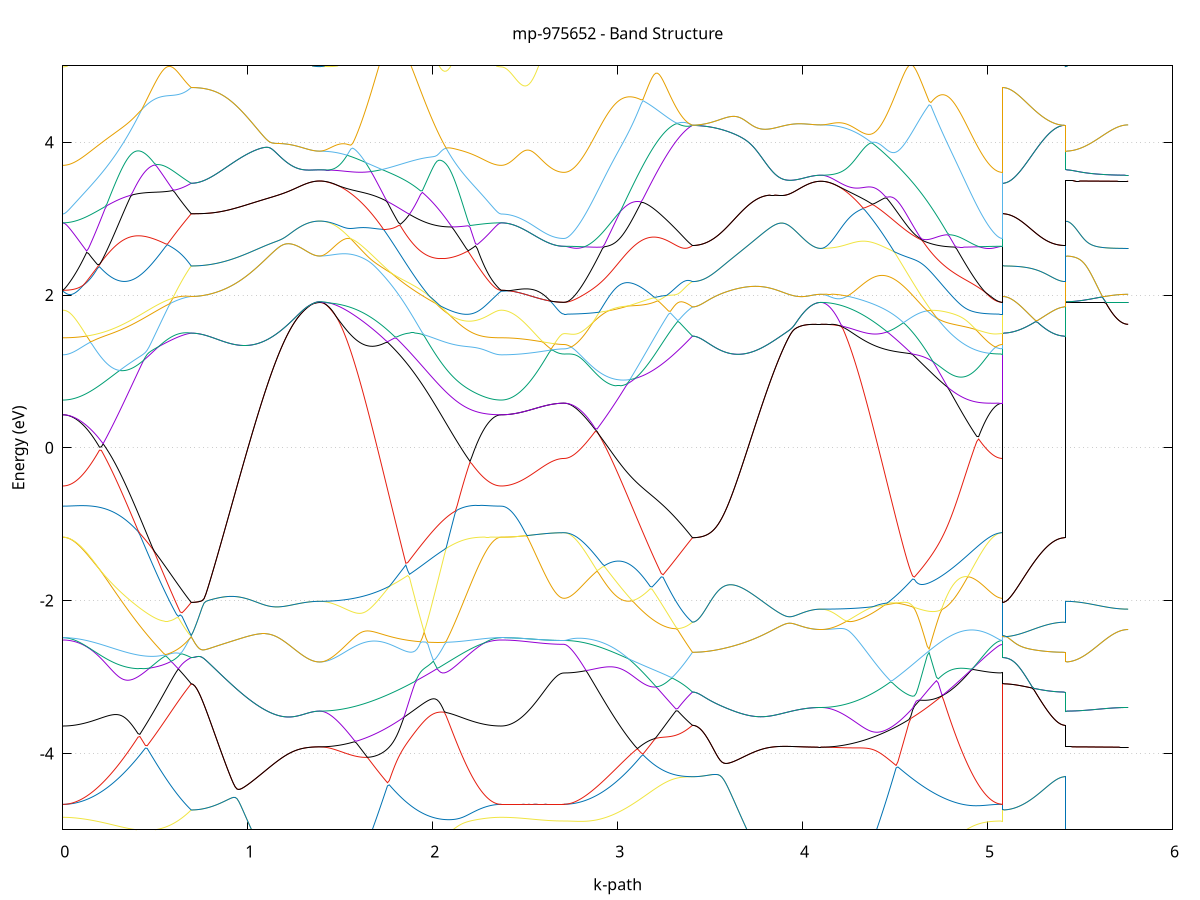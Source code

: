 set title 'mp-975652 - Band Structure'
set xlabel 'k-path'
set ylabel 'Energy (eV)'
set grid y
set yrange [-5:5]
set terminal png size 800,600
set output 'mp-975652_bands_gnuplot.png'
plot '-' using 1:2 with lines notitle, '-' using 1:2 with lines notitle, '-' using 1:2 with lines notitle, '-' using 1:2 with lines notitle, '-' using 1:2 with lines notitle, '-' using 1:2 with lines notitle, '-' using 1:2 with lines notitle, '-' using 1:2 with lines notitle, '-' using 1:2 with lines notitle, '-' using 1:2 with lines notitle, '-' using 1:2 with lines notitle, '-' using 1:2 with lines notitle, '-' using 1:2 with lines notitle, '-' using 1:2 with lines notitle, '-' using 1:2 with lines notitle, '-' using 1:2 with lines notitle, '-' using 1:2 with lines notitle, '-' using 1:2 with lines notitle, '-' using 1:2 with lines notitle, '-' using 1:2 with lines notitle, '-' using 1:2 with lines notitle, '-' using 1:2 with lines notitle, '-' using 1:2 with lines notitle, '-' using 1:2 with lines notitle, '-' using 1:2 with lines notitle, '-' using 1:2 with lines notitle, '-' using 1:2 with lines notitle, '-' using 1:2 with lines notitle, '-' using 1:2 with lines notitle, '-' using 1:2 with lines notitle, '-' using 1:2 with lines notitle, '-' using 1:2 with lines notitle, '-' using 1:2 with lines notitle, '-' using 1:2 with lines notitle, '-' using 1:2 with lines notitle, '-' using 1:2 with lines notitle, '-' using 1:2 with lines notitle, '-' using 1:2 with lines notitle, '-' using 1:2 with lines notitle, '-' using 1:2 with lines notitle, '-' using 1:2 with lines notitle, '-' using 1:2 with lines notitle, '-' using 1:2 with lines notitle, '-' using 1:2 with lines notitle, '-' using 1:2 with lines notitle, '-' using 1:2 with lines notitle, '-' using 1:2 with lines notitle, '-' using 1:2 with lines notitle, '-' using 1:2 with lines notitle, '-' using 1:2 with lines notitle, '-' using 1:2 with lines notitle, '-' using 1:2 with lines notitle, '-' using 1:2 with lines notitle, '-' using 1:2 with lines notitle, '-' using 1:2 with lines notitle, '-' using 1:2 with lines notitle, '-' using 1:2 with lines notitle, '-' using 1:2 with lines notitle, '-' using 1:2 with lines notitle, '-' using 1:2 with lines notitle, '-' using 1:2 with lines notitle, '-' using 1:2 with lines notitle, '-' using 1:2 with lines notitle, '-' using 1:2 with lines notitle
0.000000 -37.243791
0.009919 -37.243791
0.019837 -37.243791
0.029756 -37.243791
0.039674 -37.243791
0.049593 -37.243791
0.059511 -37.243691
0.069430 -37.243691
0.079348 -37.243691
0.089267 -37.243691
0.099185 -37.243591
0.109104 -37.243591
0.119022 -37.243491
0.128941 -37.243491
0.138859 -37.243391
0.148778 -37.243391
0.158696 -37.243291
0.168615 -37.243191
0.178534 -37.243191
0.188452 -37.243091
0.198371 -37.242991
0.208289 -37.242991
0.218208 -37.242891
0.228126 -37.242791
0.238045 -37.242691
0.247963 -37.242591
0.257882 -37.242591
0.267800 -37.242491
0.277719 -37.242391
0.287637 -37.242291
0.297556 -37.242191
0.307474 -37.242091
0.317393 -37.241991
0.327311 -37.241891
0.337230 -37.241791
0.347149 -37.241691
0.357067 -37.241591
0.366986 -37.241491
0.376904 -37.241391
0.386823 -37.241291
0.396741 -37.241191
0.406660 -37.241191
0.416578 -37.241091
0.426497 -37.240991
0.436415 -37.240891
0.446334 -37.240791
0.456252 -37.240691
0.466171 -37.240591
0.476089 -37.240491
0.486008 -37.240391
0.495926 -37.240391
0.505845 -37.240291
0.515763 -37.240191
0.525682 -37.240091
0.535601 -37.240091
0.545519 -37.239991
0.555438 -37.239891
0.565356 -37.239891
0.575275 -37.239791
0.585193 -37.239691
0.595112 -37.239691
0.605030 -37.239591
0.614949 -37.239591
0.624867 -37.239591
0.634786 -37.239491
0.644704 -37.239491
0.654623 -37.239391
0.664541 -37.239391
0.674460 -37.239391
0.684378 -37.239391
0.694297 -37.239391
0.694297 -37.239391
0.704216 -37.239391
0.714134 -37.239391
0.724053 -37.239291
0.733971 -37.239291
0.743890 -37.239291
0.753808 -37.239291
0.763727 -37.239291
0.773645 -37.239191
0.783564 -37.239191
0.793482 -37.239191
0.803401 -37.239091
0.813319 -37.239091
0.823238 -37.238991
0.833156 -37.238991
0.843075 -37.238991
0.852993 -37.238891
0.862912 -37.238791
0.872831 -37.238791
0.882749 -37.238691
0.892668 -37.238691
0.902586 -37.238591
0.912505 -37.238491
0.922423 -37.238391
0.932342 -37.238391
0.942260 -37.238291
0.952179 -37.238191
0.962097 -37.238091
0.972016 -37.238091
0.981934 -37.237991
0.991853 -37.237891
1.001771 -37.237791
1.011690 -37.237691
1.021608 -37.237691
1.031527 -37.237591
1.041446 -37.237491
1.051364 -37.237391
1.061283 -37.237291
1.071201 -37.237191
1.081120 -37.237191
1.091038 -37.237091
1.100957 -37.236991
1.110875 -37.236891
1.120794 -37.236791
1.130712 -37.236691
1.140631 -37.236691
1.150549 -37.236591
1.160468 -37.236491
1.170386 -37.236491
1.180305 -37.236391
1.190223 -37.236291
1.200142 -37.236291
1.210061 -37.236191
1.219979 -37.236091
1.229898 -37.236091
1.239816 -37.235991
1.249735 -37.235991
1.259653 -37.235891
1.269572 -37.235891
1.279490 -37.235791
1.289409 -37.235791
1.299327 -37.235791
1.309246 -37.235691
1.319164 -37.235691
1.329083 -37.235691
1.339001 -37.235691
1.348920 -37.235591
1.358838 -37.235591
1.368757 -37.235591
1.378676 -37.235591
1.388594 -37.235591
1.388594 -37.235591
1.398512 -37.235591
1.408430 -37.235591
1.418348 -37.235591
1.428266 -37.235591
1.438184 -37.235691
1.448102 -37.235691
1.458020 -37.235691
1.467938 -37.235691
1.477856 -37.235791
1.487774 -37.235791
1.497692 -37.235891
1.507610 -37.235891
1.517528 -37.235991
1.527446 -37.235991
1.537364 -37.236091
1.547282 -37.236091
1.557200 -37.236191
1.567118 -37.236291
1.577036 -37.236291
1.586954 -37.236391
1.596873 -37.236491
1.606791 -37.236591
1.616709 -37.236691
1.626627 -37.236691
1.636545 -37.236791
1.646463 -37.236891
1.656381 -37.236991
1.666299 -37.237091
1.676217 -37.237191
1.686135 -37.237291
1.696053 -37.237391
1.705971 -37.237491
1.715889 -37.237691
1.725807 -37.237791
1.735725 -37.237891
1.745643 -37.237991
1.755561 -37.238091
1.765479 -37.238191
1.775397 -37.238391
1.785315 -37.238491
1.795233 -37.238591
1.805151 -37.238691
1.815069 -37.238891
1.824987 -37.238991
1.834905 -37.239091
1.844823 -37.239191
1.854741 -37.239391
1.864659 -37.239491
1.874577 -37.239591
1.884495 -37.239791
1.894413 -37.239891
1.904331 -37.239991
1.914249 -37.240191
1.924167 -37.240291
1.934085 -37.240391
1.944003 -37.240491
1.953921 -37.240691
1.963839 -37.240791
1.973757 -37.240891
1.983675 -37.240991
1.993593 -37.241191
2.003511 -37.241291
2.013429 -37.241391
2.023347 -37.241491
2.033266 -37.241591
2.043184 -37.241791
2.053102 -37.241891
2.063020 -37.241991
2.072938 -37.242091
2.082856 -37.242191
2.092774 -37.242291
2.102692 -37.242391
2.112610 -37.242491
2.122528 -37.242591
2.132446 -37.242691
2.142364 -37.242791
2.152282 -37.242891
2.162200 -37.242891
2.172118 -37.242991
2.182036 -37.243091
2.191954 -37.243191
2.201872 -37.243191
2.211790 -37.243291
2.221708 -37.243391
2.231626 -37.243391
2.241544 -37.243491
2.251462 -37.243491
2.261380 -37.243591
2.271298 -37.243591
2.281216 -37.243691
2.291134 -37.243691
2.301052 -37.243691
2.310970 -37.243691
2.320888 -37.243791
2.330806 -37.243791
2.340724 -37.243791
2.350642 -37.243791
2.360560 -37.243791
2.370478 -37.243791
2.370478 -37.243791
2.380471 -37.243791
2.390464 -37.243791
2.400457 -37.243791
2.410449 -37.243791
2.420442 -37.243791
2.430435 -37.243791
2.440427 -37.243791
2.450420 -37.243791
2.460413 -37.243791
2.470406 -37.243791
2.480398 -37.243791
2.490391 -37.243791
2.500384 -37.243691
2.510377 -37.243691
2.520369 -37.243691
2.530362 -37.243691
2.540355 -37.243691
2.550348 -37.243691
2.560340 -37.243691
2.570333 -37.243691
2.580326 -37.243591
2.590319 -37.243591
2.600311 -37.243591
2.610304 -37.243591
2.620297 -37.243591
2.630289 -37.243591
2.640282 -37.243591
2.650275 -37.243591
2.660268 -37.243491
2.670260 -37.243491
2.680253 -37.243491
2.690246 -37.243491
2.700239 -37.243491
2.710231 -37.243491
2.710231 -37.243491
2.720150 -37.243491
2.730068 -37.243491
2.739987 -37.243491
2.749905 -37.243491
2.759824 -37.243491
2.769743 -37.243491
2.779661 -37.243391
2.789580 -37.243391
2.799498 -37.243391
2.809417 -37.243291
2.819335 -37.243291
2.829254 -37.243191
2.839172 -37.243191
2.849091 -37.243091
2.859009 -37.243091
2.868928 -37.242991
2.878846 -37.242991
2.888765 -37.242891
2.898683 -37.242791
2.908602 -37.242791
2.918520 -37.242691
2.928439 -37.242591
2.938357 -37.242591
2.948276 -37.242491
2.958195 -37.242391
2.968113 -37.242291
2.978032 -37.242191
2.987950 -37.242091
2.997869 -37.242091
3.007787 -37.241991
3.017706 -37.241891
3.027624 -37.241791
3.037543 -37.241691
3.047461 -37.241591
3.057380 -37.241491
3.067298 -37.241391
3.077217 -37.241291
3.087135 -37.241191
3.097054 -37.241191
3.106972 -37.241091
3.116891 -37.240991
3.126810 -37.240891
3.136728 -37.240791
3.146647 -37.240691
3.156565 -37.240591
3.166484 -37.240491
3.176402 -37.240491
3.186321 -37.240391
3.196239 -37.240291
3.206158 -37.240191
3.216076 -37.240191
3.225995 -37.240091
3.235913 -37.239991
3.245832 -37.239991
3.255750 -37.239891
3.265669 -37.239791
3.275587 -37.239791
3.285506 -37.239691
3.295425 -37.239691
3.305343 -37.239591
3.315262 -37.239591
3.325180 -37.239491
3.335099 -37.239491
3.345017 -37.239491
3.354936 -37.239391
3.364854 -37.239391
3.374773 -37.239391
3.384691 -37.239391
3.394610 -37.239391
3.404528 -37.239391
3.404528 -37.239391
3.414447 -37.239391
3.424365 -37.239391
3.434284 -37.239291
3.444202 -37.239291
3.454121 -37.239291
3.464040 -37.239291
3.473958 -37.239291
3.483877 -37.239191
3.493795 -37.239191
3.503714 -37.239191
3.513632 -37.239091
3.523551 -37.239091
3.533469 -37.238991
3.543388 -37.238991
3.553306 -37.238991
3.563225 -37.238891
3.573143 -37.238791
3.583062 -37.238791
3.592980 -37.238691
3.602899 -37.238691
3.612817 -37.238591
3.622736 -37.238491
3.632655 -37.238391
3.642573 -37.238391
3.652492 -37.238291
3.662410 -37.238191
3.672329 -37.238091
3.682247 -37.238091
3.692166 -37.237991
3.702084 -37.237891
3.712003 -37.237791
3.721921 -37.237691
3.731840 -37.237691
3.741758 -37.237591
3.751677 -37.237491
3.761595 -37.237391
3.771514 -37.237291
3.781432 -37.237191
3.791351 -37.237191
3.801270 -37.237091
3.811188 -37.236991
3.821107 -37.236891
3.831025 -37.236791
3.840944 -37.236691
3.850862 -37.236691
3.860781 -37.236591
3.870699 -37.236491
3.880618 -37.236491
3.890536 -37.236391
3.900455 -37.236291
3.910373 -37.236291
3.920292 -37.236191
3.930210 -37.236091
3.940129 -37.236091
3.950047 -37.235991
3.959966 -37.235991
3.969885 -37.235891
3.979803 -37.235891
3.989722 -37.235791
3.999640 -37.235791
4.009559 -37.235791
4.019477 -37.235691
4.029396 -37.235691
4.039314 -37.235691
4.049233 -37.235691
4.059151 -37.235591
4.069070 -37.235591
4.078988 -37.235591
4.088907 -37.235591
4.098825 -37.235591
4.098825 -37.235591
4.108743 -37.235591
4.118661 -37.235591
4.128579 -37.235591
4.138497 -37.235591
4.148416 -37.235691
4.158334 -37.235691
4.168252 -37.235691
4.178170 -37.235691
4.188088 -37.235791
4.198006 -37.235791
4.207924 -37.235791
4.217842 -37.235891
4.227760 -37.235891
4.237678 -37.235991
4.247596 -37.236091
4.257514 -37.236091
4.267432 -37.236191
4.277350 -37.236191
4.287268 -37.236291
4.297186 -37.236391
4.307104 -37.236491
4.317022 -37.236491
4.326940 -37.236591
4.336858 -37.236691
4.346776 -37.236791
4.356694 -37.236891
4.366612 -37.236991
4.376530 -37.237091
4.386448 -37.237191
4.396366 -37.237291
4.406284 -37.237391
4.416202 -37.237491
4.426120 -37.237591
4.436038 -37.237691
4.445956 -37.237791
4.455874 -37.237891
4.465792 -37.237991
4.475710 -37.238091
4.485628 -37.238291
4.495546 -37.238391
4.505464 -37.238491
4.515382 -37.238591
4.525300 -37.238691
4.535218 -37.238891
4.545136 -37.238991
4.555054 -37.239091
4.564972 -37.239191
4.574890 -37.239391
4.584809 -37.239491
4.594727 -37.239591
4.604645 -37.239691
4.614563 -37.239891
4.624481 -37.239991
4.634399 -37.240091
4.644317 -37.240191
4.654235 -37.240391
4.664153 -37.240491
4.674071 -37.240591
4.683989 -37.240691
4.693907 -37.240891
4.703825 -37.240991
4.713743 -37.241091
4.723661 -37.241191
4.733579 -37.241291
4.743497 -37.241391
4.753415 -37.241491
4.763333 -37.241691
4.773251 -37.241791
4.783169 -37.241891
4.793087 -37.241991
4.803005 -37.242091
4.812923 -37.242191
4.822841 -37.242291
4.832759 -37.242291
4.842677 -37.242391
4.852595 -37.242491
4.862513 -37.242591
4.872431 -37.242691
4.882349 -37.242791
4.892267 -37.242791
4.902185 -37.242891
4.912103 -37.242991
4.922021 -37.242991
4.931939 -37.243091
4.941857 -37.243091
4.951775 -37.243191
4.961693 -37.243191
4.971611 -37.243291
4.981529 -37.243291
4.991447 -37.243391
5.001365 -37.243391
5.011283 -37.243391
5.021202 -37.243491
5.031120 -37.243491
5.041038 -37.243491
5.050956 -37.243491
5.060874 -37.243491
5.070792 -37.243491
5.080710 -37.243491
5.080710 -37.239391
5.090702 -37.239391
5.100695 -37.239391
5.110688 -37.239391
5.120681 -37.239391
5.130673 -37.239391
5.140666 -37.239391
5.150659 -37.239391
5.160652 -37.239391
5.170644 -37.239391
5.180637 -37.239391
5.190630 -37.239391
5.200622 -37.239391
5.210615 -37.239391
5.220608 -37.239391
5.230601 -37.239391
5.240593 -37.239391
5.250586 -37.239391
5.260579 -37.239391
5.270572 -37.239391
5.280564 -37.239391
5.290557 -37.239391
5.300550 -37.239391
5.310543 -37.239391
5.320535 -37.239391
5.330528 -37.239391
5.340521 -37.239391
5.350514 -37.239391
5.360506 -37.239391
5.370499 -37.239391
5.380492 -37.239391
5.390484 -37.239391
5.400477 -37.239391
5.410470 -37.239391
5.420463 -37.239391
5.420463 -37.235591
5.430455 -37.235591
5.440448 -37.235591
5.450441 -37.235591
5.460434 -37.235591
5.470426 -37.235591
5.480419 -37.235591
5.490412 -37.235591
5.500405 -37.235591
5.510397 -37.235591
5.520390 -37.235591
5.530383 -37.235591
5.540376 -37.235591
5.550368 -37.235591
5.560361 -37.235591
5.570354 -37.235591
5.580346 -37.235591
5.590339 -37.235591
5.600332 -37.235591
5.610325 -37.235591
5.620317 -37.235591
5.630310 -37.235591
5.640303 -37.235591
5.650296 -37.235591
5.660288 -37.235591
5.670281 -37.235591
5.680274 -37.235591
5.690267 -37.235591
5.700259 -37.235591
5.710252 -37.235591
5.720245 -37.235591
5.730237 -37.235591
5.740230 -37.235591
5.750223 -37.235591
5.760216 -37.235591
e
0.000000 -37.242491
0.009919 -37.242491
0.019837 -37.242491
0.029756 -37.242491
0.039674 -37.242491
0.049593 -37.242391
0.059511 -37.242391
0.069430 -37.242391
0.079348 -37.242391
0.089267 -37.242291
0.099185 -37.242291
0.109104 -37.242291
0.119022 -37.242191
0.128941 -37.242191
0.138859 -37.242191
0.148778 -37.242091
0.158696 -37.242091
0.168615 -37.241991
0.178534 -37.241991
0.188452 -37.241891
0.198371 -37.241791
0.208289 -37.241791
0.218208 -37.241691
0.228126 -37.241691
0.238045 -37.241591
0.247963 -37.241491
0.257882 -37.241391
0.267800 -37.241391
0.277719 -37.241291
0.287637 -37.241191
0.297556 -37.241191
0.307474 -37.241091
0.317393 -37.240991
0.327311 -37.240891
0.337230 -37.240891
0.347149 -37.240791
0.357067 -37.240691
0.366986 -37.240591
0.376904 -37.240591
0.386823 -37.240491
0.396741 -37.240391
0.406660 -37.240291
0.416578 -37.240291
0.426497 -37.240191
0.436415 -37.240091
0.446334 -37.240091
0.456252 -37.239991
0.466171 -37.239991
0.476089 -37.239891
0.486008 -37.239791
0.495926 -37.239791
0.505845 -37.239691
0.515763 -37.239691
0.525682 -37.239591
0.535601 -37.239591
0.545519 -37.239591
0.555438 -37.239491
0.565356 -37.239491
0.575275 -37.239391
0.585193 -37.239391
0.595112 -37.239391
0.605030 -37.239391
0.614949 -37.239391
0.624867 -37.239291
0.634786 -37.239291
0.644704 -37.239291
0.654623 -37.239291
0.664541 -37.239291
0.674460 -37.239291
0.684378 -37.239291
0.694297 -37.239391
0.694297 -37.239391
0.704216 -37.239391
0.714134 -37.239291
0.724053 -37.239291
0.733971 -37.239291
0.743890 -37.239291
0.753808 -37.239291
0.763727 -37.239291
0.773645 -37.239191
0.783564 -37.239191
0.793482 -37.239191
0.803401 -37.239091
0.813319 -37.239091
0.823238 -37.238991
0.833156 -37.238991
0.843075 -37.238891
0.852993 -37.238891
0.862912 -37.238791
0.872831 -37.238791
0.882749 -37.238691
0.892668 -37.238691
0.902586 -37.238591
0.912505 -37.238491
0.922423 -37.238391
0.932342 -37.238391
0.942260 -37.238291
0.952179 -37.238191
0.962097 -37.238091
0.972016 -37.238091
0.981934 -37.237991
0.991853 -37.237891
1.001771 -37.237791
1.011690 -37.237691
1.021608 -37.237691
1.031527 -37.237591
1.041446 -37.237491
1.051364 -37.237391
1.061283 -37.237291
1.071201 -37.237191
1.081120 -37.237091
1.091038 -37.237091
1.100957 -37.236991
1.110875 -37.236891
1.120794 -37.236791
1.130712 -37.236691
1.140631 -37.236691
1.150549 -37.236591
1.160468 -37.236491
1.170386 -37.236491
1.180305 -37.236391
1.190223 -37.236291
1.200142 -37.236291
1.210061 -37.236191
1.219979 -37.236091
1.229898 -37.236091
1.239816 -37.235991
1.249735 -37.235991
1.259653 -37.235891
1.269572 -37.235891
1.279490 -37.235791
1.289409 -37.235791
1.299327 -37.235791
1.309246 -37.235691
1.319164 -37.235691
1.329083 -37.235691
1.339001 -37.235691
1.348920 -37.235591
1.358838 -37.235591
1.368757 -37.235591
1.378676 -37.235591
1.388594 -37.235591
1.388594 -37.235591
1.398512 -37.235591
1.408430 -37.235591
1.418348 -37.235591
1.428266 -37.235591
1.438184 -37.235691
1.448102 -37.235691
1.458020 -37.235691
1.467938 -37.235691
1.477856 -37.235691
1.487774 -37.235791
1.497692 -37.235791
1.507610 -37.235891
1.517528 -37.235891
1.527446 -37.235891
1.537364 -37.235991
1.547282 -37.235991
1.557200 -37.236091
1.567118 -37.236191
1.577036 -37.236191
1.586954 -37.236291
1.596873 -37.236291
1.606791 -37.236391
1.616709 -37.236491
1.626627 -37.236591
1.636545 -37.236591
1.646463 -37.236691
1.656381 -37.236791
1.666299 -37.236891
1.676217 -37.236991
1.686135 -37.236991
1.696053 -37.237091
1.705971 -37.237191
1.715889 -37.237291
1.725807 -37.237391
1.735725 -37.237491
1.745643 -37.237591
1.755561 -37.237691
1.765479 -37.237791
1.775397 -37.237891
1.785315 -37.237991
1.795233 -37.238091
1.805151 -37.238191
1.815069 -37.238291
1.824987 -37.238391
1.834905 -37.238491
1.844823 -37.238691
1.854741 -37.238791
1.864659 -37.238891
1.874577 -37.238991
1.884495 -37.239091
1.894413 -37.239191
1.904331 -37.239291
1.914249 -37.239391
1.924167 -37.239491
1.934085 -37.239591
1.944003 -37.239691
1.953921 -37.239791
1.963839 -37.239991
1.973757 -37.240091
1.983675 -37.240191
1.993593 -37.240291
2.003511 -37.240391
2.013429 -37.240491
2.023347 -37.240591
2.033266 -37.240691
2.043184 -37.240791
2.053102 -37.240891
2.063020 -37.240891
2.072938 -37.240991
2.082856 -37.241091
2.092774 -37.241191
2.102692 -37.241291
2.112610 -37.241391
2.122528 -37.241491
2.132446 -37.241491
2.142364 -37.241591
2.152282 -37.241691
2.162200 -37.241691
2.172118 -37.241791
2.182036 -37.241891
2.191954 -37.241891
2.201872 -37.241991
2.211790 -37.242091
2.221708 -37.242091
2.231626 -37.242191
2.241544 -37.242191
2.251462 -37.242191
2.261380 -37.242291
2.271298 -37.242291
2.281216 -37.242291
2.291134 -37.242391
2.301052 -37.242391
2.310970 -37.242391
2.320888 -37.242391
2.330806 -37.242491
2.340724 -37.242491
2.350642 -37.242491
2.360560 -37.242491
2.370478 -37.242491
2.370478 -37.242491
2.380471 -37.242491
2.390464 -37.242491
2.400457 -37.242491
2.410449 -37.242491
2.420442 -37.242491
2.430435 -37.242491
2.440427 -37.242491
2.450420 -37.242491
2.460413 -37.242491
2.470406 -37.242491
2.480398 -37.242491
2.490391 -37.242591
2.500384 -37.242591
2.510377 -37.242591
2.520369 -37.242591
2.530362 -37.242591
2.540355 -37.242591
2.550348 -37.242591
2.560340 -37.242591
2.570333 -37.242591
2.580326 -37.242691
2.590319 -37.242691
2.600311 -37.242691
2.610304 -37.242691
2.620297 -37.242691
2.630289 -37.242691
2.640282 -37.242691
2.650275 -37.242691
2.660268 -37.242791
2.670260 -37.242791
2.680253 -37.242791
2.690246 -37.242791
2.700239 -37.242791
2.710231 -37.242791
2.710231 -37.242791
2.720150 -37.242791
2.730068 -37.242791
2.739987 -37.242791
2.749905 -37.242691
2.759824 -37.242691
2.769743 -37.242691
2.779661 -37.242691
2.789580 -37.242691
2.799498 -37.242591
2.809417 -37.242591
2.819335 -37.242591
2.829254 -37.242491
2.839172 -37.242491
2.849091 -37.242391
2.859009 -37.242391
2.868928 -37.242291
2.878846 -37.242291
2.888765 -37.242191
2.898683 -37.242191
2.908602 -37.242091
2.918520 -37.241991
2.928439 -37.241991
2.938357 -37.241891
2.948276 -37.241791
2.958195 -37.241791
2.968113 -37.241691
2.978032 -37.241591
2.987950 -37.241491
2.997869 -37.241491
3.007787 -37.241391
3.017706 -37.241291
3.027624 -37.241191
3.037543 -37.241091
3.047461 -37.241091
3.057380 -37.240991
3.067298 -37.240891
3.077217 -37.240791
3.087135 -37.240791
3.097054 -37.240691
3.106972 -37.240591
3.116891 -37.240491
3.126810 -37.240391
3.136728 -37.240391
3.146647 -37.240291
3.156565 -37.240191
3.166484 -37.240191
3.176402 -37.240091
3.186321 -37.239991
3.196239 -37.239991
3.206158 -37.239891
3.216076 -37.239891
3.225995 -37.239791
3.235913 -37.239691
3.245832 -37.239691
3.255750 -37.239591
3.265669 -37.239591
3.275587 -37.239591
3.285506 -37.239491
3.295425 -37.239491
3.305343 -37.239491
3.315262 -37.239391
3.325180 -37.239391
3.335099 -37.239391
3.345017 -37.239391
3.354936 -37.239391
3.364854 -37.239391
3.374773 -37.239391
3.384691 -37.239291
3.394610 -37.239391
3.404528 -37.239391
3.404528 -37.239391
3.414447 -37.239391
3.424365 -37.239391
3.434284 -37.239291
3.444202 -37.239291
3.454121 -37.239291
3.464040 -37.239291
3.473958 -37.239291
3.483877 -37.239191
3.493795 -37.239191
3.503714 -37.239191
3.513632 -37.239091
3.523551 -37.239091
3.533469 -37.238991
3.543388 -37.238991
3.553306 -37.238891
3.563225 -37.238891
3.573143 -37.238791
3.583062 -37.238791
3.592980 -37.238691
3.602899 -37.238691
3.612817 -37.238591
3.622736 -37.238491
3.632655 -37.238391
3.642573 -37.238391
3.652492 -37.238291
3.662410 -37.238191
3.672329 -37.238091
3.682247 -37.238091
3.692166 -37.237991
3.702084 -37.237891
3.712003 -37.237791
3.721921 -37.237691
3.731840 -37.237691
3.741758 -37.237591
3.751677 -37.237491
3.761595 -37.237391
3.771514 -37.237291
3.781432 -37.237191
3.791351 -37.237091
3.801270 -37.237091
3.811188 -37.236991
3.821107 -37.236891
3.831025 -37.236791
3.840944 -37.236691
3.850862 -37.236691
3.860781 -37.236591
3.870699 -37.236491
3.880618 -37.236491
3.890536 -37.236391
3.900455 -37.236291
3.910373 -37.236291
3.920292 -37.236191
3.930210 -37.236091
3.940129 -37.236091
3.950047 -37.235991
3.959966 -37.235991
3.969885 -37.235891
3.979803 -37.235891
3.989722 -37.235791
3.999640 -37.235791
4.009559 -37.235791
4.019477 -37.235691
4.029396 -37.235691
4.039314 -37.235691
4.049233 -37.235691
4.059151 -37.235591
4.069070 -37.235591
4.078988 -37.235591
4.088907 -37.235591
4.098825 -37.235591
4.098825 -37.235591
4.108743 -37.235591
4.118661 -37.235591
4.128579 -37.235591
4.138497 -37.235591
4.148416 -37.235691
4.158334 -37.235691
4.168252 -37.235691
4.178170 -37.235691
4.188088 -37.235791
4.198006 -37.235791
4.207924 -37.235791
4.217842 -37.235891
4.227760 -37.235891
4.237678 -37.235991
4.247596 -37.235991
4.257514 -37.236091
4.267432 -37.236091
4.277350 -37.236191
4.287268 -37.236191
4.297186 -37.236291
4.307104 -37.236391
4.317022 -37.236391
4.326940 -37.236491
4.336858 -37.236591
4.346776 -37.236691
4.356694 -37.236791
4.366612 -37.236791
4.376530 -37.236891
4.386448 -37.236991
4.396366 -37.237091
4.406284 -37.237191
4.416202 -37.237291
4.426120 -37.237391
4.436038 -37.237491
4.445956 -37.237591
4.455874 -37.237691
4.465792 -37.237791
4.475710 -37.237891
4.485628 -37.237991
4.495546 -37.238091
4.505464 -37.238191
4.515382 -37.238291
4.525300 -37.238391
4.535218 -37.238591
4.545136 -37.238691
4.555054 -37.238791
4.564972 -37.238891
4.574890 -37.238991
4.584809 -37.239091
4.594727 -37.239191
4.604645 -37.239391
4.614563 -37.239491
4.624481 -37.239591
4.634399 -37.239691
4.644317 -37.239791
4.654235 -37.239891
4.664153 -37.239991
4.674071 -37.240091
4.683989 -37.240191
4.693907 -37.240391
4.703825 -37.240491
4.713743 -37.240591
4.723661 -37.240691
4.733579 -37.240791
4.743497 -37.240891
4.753415 -37.240991
4.763333 -37.241091
4.773251 -37.241191
4.783169 -37.241291
4.793087 -37.241391
4.803005 -37.241391
4.812923 -37.241491
4.822841 -37.241591
4.832759 -37.241691
4.842677 -37.241791
4.852595 -37.241891
4.862513 -37.241891
4.872431 -37.241991
4.882349 -37.242091
4.892267 -37.242091
4.902185 -37.242191
4.912103 -37.242291
4.922021 -37.242291
4.931939 -37.242391
4.941857 -37.242391
4.951775 -37.242491
4.961693 -37.242491
4.971611 -37.242591
4.981529 -37.242591
4.991447 -37.242591
5.001365 -37.242691
5.011283 -37.242691
5.021202 -37.242691
5.031120 -37.242691
5.041038 -37.242691
5.050956 -37.242791
5.060874 -37.242791
5.070792 -37.242791
5.080710 -37.242791
5.080710 -37.239391
5.090702 -37.239391
5.100695 -37.239391
5.110688 -37.239391
5.120681 -37.239391
5.130673 -37.239391
5.140666 -37.239391
5.150659 -37.239391
5.160652 -37.239391
5.170644 -37.239391
5.180637 -37.239391
5.190630 -37.239391
5.200622 -37.239391
5.210615 -37.239391
5.220608 -37.239391
5.230601 -37.239391
5.240593 -37.239391
5.250586 -37.239391
5.260579 -37.239391
5.270572 -37.239391
5.280564 -37.239391
5.290557 -37.239391
5.300550 -37.239391
5.310543 -37.239391
5.320535 -37.239391
5.330528 -37.239391
5.340521 -37.239391
5.350514 -37.239391
5.360506 -37.239391
5.370499 -37.239391
5.380492 -37.239391
5.390484 -37.239391
5.400477 -37.239391
5.410470 -37.239391
5.420463 -37.239391
5.420463 -37.235591
5.430455 -37.235591
5.440448 -37.235591
5.450441 -37.235591
5.460434 -37.235591
5.470426 -37.235591
5.480419 -37.235591
5.490412 -37.235591
5.500405 -37.235591
5.510397 -37.235591
5.520390 -37.235591
5.530383 -37.235591
5.540376 -37.235591
5.550368 -37.235591
5.560361 -37.235591
5.570354 -37.235591
5.580346 -37.235591
5.590339 -37.235591
5.600332 -37.235591
5.610325 -37.235591
5.620317 -37.235591
5.630310 -37.235591
5.640303 -37.235591
5.650296 -37.235591
5.660288 -37.235591
5.670281 -37.235591
5.680274 -37.235591
5.690267 -37.235591
5.700259 -37.235591
5.710252 -37.235591
5.720245 -37.235591
5.730237 -37.235591
5.740230 -37.235591
5.750223 -37.235591
5.760216 -37.235591
e
0.000000 -19.371591
0.009919 -19.371491
0.019837 -19.371491
0.029756 -19.371291
0.039674 -19.371191
0.049593 -19.370991
0.059511 -19.370691
0.069430 -19.370391
0.079348 -19.370091
0.089267 -19.369691
0.099185 -19.369291
0.109104 -19.368791
0.119022 -19.368291
0.128941 -19.367791
0.138859 -19.367191
0.148778 -19.366491
0.158696 -19.365891
0.168615 -19.365191
0.178534 -19.364391
0.188452 -19.363591
0.198371 -19.362791
0.208289 -19.361991
0.218208 -19.361091
0.228126 -19.360191
0.238045 -19.359191
0.247963 -19.358291
0.257882 -19.357291
0.267800 -19.356191
0.277719 -19.355191
0.287637 -19.354091
0.297556 -19.352991
0.307474 -19.351891
0.317393 -19.350791
0.327311 -19.349691
0.337230 -19.348491
0.347149 -19.347391
0.357067 -19.346291
0.366986 -19.345191
0.376904 -19.344091
0.386823 -19.342991
0.396741 -19.342091
0.406660 -19.341291
0.416578 -19.340891
0.426497 -19.341091
0.436415 -19.342391
0.446334 -19.344991
0.456252 -19.347491
0.466171 -19.349891
0.476089 -19.352291
0.486008 -19.354491
0.495926 -19.356791
0.505845 -19.358891
0.515763 -19.360891
0.525682 -19.362891
0.535601 -19.364791
0.545519 -19.366491
0.555438 -19.368191
0.565356 -19.369691
0.575275 -19.371191
0.585193 -19.372491
0.595112 -19.373791
0.605030 -19.374891
0.614949 -19.375891
0.624867 -19.376791
0.634786 -19.377491
0.644704 -19.378091
0.654623 -19.378591
0.664541 -19.378991
0.674460 -19.379291
0.684378 -19.379391
0.694297 -19.379391
0.694297 -19.379391
0.704216 -19.379391
0.714134 -19.379291
0.724053 -19.379191
0.733971 -19.379091
0.743890 -19.378991
0.753808 -19.378791
0.763727 -19.378491
0.773645 -19.378291
0.783564 -19.377991
0.793482 -19.377591
0.803401 -19.377291
0.813319 -19.376891
0.823238 -19.376491
0.833156 -19.375991
0.843075 -19.375491
0.852993 -19.374991
0.862912 -19.374491
0.872831 -19.373891
0.882749 -19.373291
0.892668 -19.372691
0.902586 -19.372091
0.912505 -19.371391
0.922423 -19.370691
0.932342 -19.369991
0.942260 -19.369291
0.952179 -19.368591
0.962097 -19.367891
0.972016 -19.367091
0.981934 -19.366391
0.991853 -19.365591
1.001771 -19.364891
1.011690 -19.364091
1.021608 -19.363291
1.031527 -19.362491
1.041446 -19.361791
1.051364 -19.360991
1.061283 -19.360191
1.071201 -19.359491
1.081120 -19.358791
1.091038 -19.357991
1.100957 -19.357291
1.110875 -19.356591
1.120794 -19.355991
1.130712 -19.355291
1.140631 -19.354691
1.150549 -19.354191
1.160468 -19.353591
1.170386 -19.353091
1.180305 -19.352691
1.190223 -19.352191
1.200142 -19.351891
1.210061 -19.351591
1.219979 -19.351291
1.229898 -19.351091
1.239816 -19.350991
1.249735 -19.350891
1.259653 -19.350891
1.269572 -19.350991
1.279490 -19.351091
1.289409 -19.351191
1.299327 -19.351391
1.309246 -19.351591
1.319164 -19.351691
1.329083 -19.351891
1.339001 -19.352091
1.348920 -19.352291
1.358838 -19.352391
1.368757 -19.352491
1.378676 -19.352591
1.388594 -19.352591
1.388594 -19.352591
1.398512 -19.352591
1.408430 -19.352491
1.418348 -19.352391
1.428266 -19.352291
1.438184 -19.352191
1.448102 -19.351991
1.458020 -19.351791
1.467938 -19.351591
1.477856 -19.351291
1.487774 -19.350991
1.497692 -19.350691
1.507610 -19.350291
1.517528 -19.349891
1.527446 -19.349491
1.537364 -19.348991
1.547282 -19.348491
1.557200 -19.347991
1.567118 -19.347391
1.577036 -19.346791
1.586954 -19.346191
1.596873 -19.345491
1.606791 -19.344791
1.616709 -19.344091
1.626627 -19.343291
1.636545 -19.342491
1.646463 -19.341591
1.656381 -19.340691
1.666299 -19.339791
1.676217 -19.338791
1.686135 -19.337791
1.696053 -19.336691
1.705971 -19.335591
1.715889 -19.334491
1.725807 -19.333291
1.735725 -19.332091
1.745643 -19.330891
1.755561 -19.329591
1.765479 -19.328291
1.775397 -19.326991
1.785315 -19.325691
1.795233 -19.324391
1.805151 -19.323091
1.815069 -19.322091
1.824987 -19.321591
1.834905 -19.321991
1.844823 -19.322891
1.854741 -19.323991
1.864659 -19.325291
1.874577 -19.326591
1.884495 -19.327891
1.894413 -19.329191
1.904331 -19.330591
1.914249 -19.331991
1.924167 -19.333291
1.934085 -19.334691
1.944003 -19.335991
1.953921 -19.337391
1.963839 -19.338691
1.973757 -19.340091
1.983675 -19.341391
1.993593 -19.342691
2.003511 -19.343991
2.013429 -19.345291
2.023347 -19.346591
2.033266 -19.347791
2.043184 -19.349091
2.053102 -19.350291
2.063020 -19.351491
2.072938 -19.352591
2.082856 -19.353791
2.092774 -19.354891
2.102692 -19.355991
2.112610 -19.356991
2.122528 -19.358091
2.132446 -19.359091
2.142364 -19.359991
2.152282 -19.360991
2.162200 -19.361891
2.172118 -19.362691
2.182036 -19.363591
2.191954 -19.364391
2.201872 -19.365091
2.211790 -19.365791
2.221708 -19.366491
2.231626 -19.367191
2.241544 -19.367691
2.251462 -19.368291
2.261380 -19.368791
2.271298 -19.369291
2.281216 -19.369691
2.291134 -19.370091
2.301052 -19.370391
2.310970 -19.370691
2.320888 -19.370991
2.330806 -19.371191
2.340724 -19.371291
2.350642 -19.371491
2.360560 -19.371491
2.370478 -19.371591
2.370478 -19.371591
2.380471 -19.371491
2.390464 -19.371391
2.400457 -19.371191
2.410449 -19.370891
2.420442 -19.370491
2.430435 -19.369991
2.440427 -19.369391
2.450420 -19.368791
2.460413 -19.368091
2.470406 -19.367291
2.480398 -19.366391
2.490391 -19.365391
2.500384 -19.364391
2.510377 -19.363291
2.520369 -19.362091
2.530362 -19.360791
2.540355 -19.359491
2.550348 -19.358091
2.560340 -19.356691
2.570333 -19.355191
2.580326 -19.353591
2.590319 -19.351991
2.600311 -19.350391
2.610304 -19.348691
2.620297 -19.346891
2.630289 -19.345191
2.640282 -19.343291
2.650275 -19.341491
2.660268 -19.339591
2.670260 -19.337691
2.680253 -19.335791
2.690246 -19.333891
2.700239 -19.331991
2.710231 -19.330591
2.710231 -19.330591
2.720150 -19.330491
2.730068 -19.330491
2.739987 -19.330491
2.749905 -19.330391
2.759824 -19.330391
2.769743 -19.330291
2.779661 -19.330191
2.789580 -19.330091
2.799498 -19.329991
2.809417 -19.329891
2.819335 -19.329691
2.829254 -19.329591
2.839172 -19.329491
2.849091 -19.329291
2.859009 -19.329191
2.868928 -19.329091
2.878846 -19.328991
2.888765 -19.328891
2.898683 -19.328791
2.908602 -19.328691
2.918520 -19.328691
2.928439 -19.328691
2.938357 -19.328691
2.948276 -19.328791
2.958195 -19.328991
2.968113 -19.329191
2.978032 -19.329491
2.987950 -19.329891
2.997869 -19.330491
3.007787 -19.331091
3.017706 -19.331891
3.027624 -19.332891
3.037543 -19.333891
3.047461 -19.335191
3.057380 -19.336591
3.067298 -19.338091
3.077217 -19.339691
3.087135 -19.341491
3.097054 -19.343391
3.106972 -19.345291
3.116891 -19.347291
3.126810 -19.349391
3.136728 -19.351391
3.146647 -19.353491
3.156565 -19.355691
3.166484 -19.357791
3.176402 -19.359791
3.186321 -19.361891
3.196239 -19.363891
3.206158 -19.365891
3.216076 -19.367791
3.225995 -19.369591
3.235913 -19.371391
3.245832 -19.373091
3.255750 -19.374691
3.265669 -19.376191
3.275587 -19.377691
3.285506 -19.378991
3.295425 -19.380291
3.305343 -19.381391
3.315262 -19.382491
3.325180 -19.383391
3.335099 -19.384191
3.345017 -19.384891
3.354936 -19.385491
3.364854 -19.385991
3.374773 -19.386291
3.384691 -19.386591
3.394610 -19.386691
3.404528 -19.386691
3.404528 -19.386691
3.414447 -19.386691
3.424365 -19.386591
3.434284 -19.386491
3.444202 -19.386291
3.454121 -19.386191
3.464040 -19.385891
3.473958 -19.385691
3.483877 -19.385391
3.493795 -19.384991
3.503714 -19.384591
3.513632 -19.384191
3.523551 -19.383691
3.533469 -19.383191
3.543388 -19.382691
3.553306 -19.382091
3.563225 -19.381491
3.573143 -19.380891
3.583062 -19.380191
3.592980 -19.379491
3.602899 -19.378791
3.612817 -19.377991
3.622736 -19.377191
3.632655 -19.376391
3.642573 -19.375591
3.652492 -19.374691
3.662410 -19.373891
3.672329 -19.372991
3.682247 -19.372091
3.692166 -19.371091
3.702084 -19.370191
3.712003 -19.369191
3.721921 -19.368291
3.731840 -19.367291
3.741758 -19.366291
3.751677 -19.365291
3.761595 -19.364391
3.771514 -19.363391
3.781432 -19.362391
3.791351 -19.361391
3.801270 -19.360391
3.811188 -19.359491
3.821107 -19.358491
3.831025 -19.357591
3.840944 -19.356591
3.850862 -19.355691
3.860781 -19.354791
3.870699 -19.353891
3.880618 -19.352991
3.890536 -19.352191
3.900455 -19.351391
3.910373 -19.350591
3.920292 -19.349791
3.930210 -19.349091
3.940129 -19.348391
3.950047 -19.347691
3.959966 -19.347091
3.969885 -19.346491
3.979803 -19.345891
3.989722 -19.345391
3.999640 -19.344891
4.009559 -19.344491
4.019477 -19.344091
4.029396 -19.343791
4.039314 -19.343591
4.049233 -19.343391
4.059151 -19.343191
4.069070 -19.343191
4.078988 -19.343191
4.088907 -19.343191
4.098825 -19.343191
4.098825 -19.343191
4.108743 -19.343191
4.118661 -19.343191
4.128579 -19.343191
4.138497 -19.343191
4.148416 -19.343091
4.158334 -19.343091
4.168252 -19.342991
4.178170 -19.342991
4.188088 -19.342891
4.198006 -19.342791
4.207924 -19.342691
4.217842 -19.342591
4.227760 -19.342491
4.237678 -19.342391
4.247596 -19.342191
4.257514 -19.342091
4.267432 -19.341891
4.277350 -19.341691
4.287268 -19.341491
4.297186 -19.341291
4.307104 -19.341091
4.317022 -19.340791
4.326940 -19.340591
4.336858 -19.340291
4.346776 -19.339991
4.356694 -19.339691
4.366612 -19.339291
4.376530 -19.338991
4.386448 -19.338591
4.396366 -19.338191
4.406284 -19.337791
4.416202 -19.337391
4.426120 -19.336891
4.436038 -19.336391
4.445956 -19.335991
4.455874 -19.335491
4.465792 -19.334991
4.475710 -19.334491
4.485628 -19.333891
4.495546 -19.333391
4.505464 -19.332891
4.515382 -19.332391
4.525300 -19.331791
4.535218 -19.331291
4.545136 -19.330791
4.555054 -19.330291
4.564972 -19.329791
4.574890 -19.329291
4.584809 -19.328891
4.594727 -19.328391
4.604645 -19.327991
4.614563 -19.327591
4.624481 -19.327291
4.634399 -19.326991
4.644317 -19.326691
4.654235 -19.326391
4.664153 -19.326191
4.674071 -19.325991
4.683989 -19.325891
4.693907 -19.325791
4.703825 -19.325691
4.713743 -19.325591
4.723661 -19.325591
4.733579 -19.325691
4.743497 -19.325691
4.753415 -19.325791
4.763333 -19.325891
4.773251 -19.325991
4.783169 -19.326091
4.793087 -19.326291
4.803005 -19.326391
4.812923 -19.326591
4.822841 -19.326791
4.832759 -19.326991
4.842677 -19.327191
4.852595 -19.327391
4.862513 -19.327591
4.872431 -19.327791
4.882349 -19.327991
4.892267 -19.328191
4.902185 -19.328391
4.912103 -19.328591
4.922021 -19.328791
4.931939 -19.328991
4.941857 -19.329191
4.951775 -19.329391
4.961693 -19.329491
4.971611 -19.329691
4.981529 -19.329791
4.991447 -19.329991
5.001365 -19.330091
5.011283 -19.330191
5.021202 -19.330291
5.031120 -19.330391
5.041038 -19.330391
5.050956 -19.330491
5.060874 -19.330491
5.070792 -19.330491
5.080710 -19.330591
5.080710 -19.379391
5.090702 -19.379391
5.100695 -19.379491
5.110688 -19.379591
5.120681 -19.379691
5.130673 -19.379791
5.140666 -19.379991
5.150659 -19.380191
5.160652 -19.380391
5.170644 -19.380691
5.180637 -19.380991
5.190630 -19.381291
5.200622 -19.381591
5.210615 -19.381891
5.220608 -19.382191
5.230601 -19.382491
5.240593 -19.382891
5.250586 -19.383191
5.260579 -19.383491
5.270572 -19.383891
5.280564 -19.384191
5.290557 -19.384491
5.300550 -19.384791
5.310543 -19.385091
5.320535 -19.385291
5.330528 -19.385591
5.340521 -19.385791
5.350514 -19.385991
5.360506 -19.386191
5.370499 -19.386291
5.380492 -19.386491
5.390484 -19.386591
5.400477 -19.386591
5.410470 -19.386691
5.420463 -19.386691
5.420463 -19.352591
5.430455 -19.352591
5.440448 -19.352491
5.450441 -19.352491
5.460434 -19.352391
5.470426 -19.352291
5.480419 -19.352191
5.490412 -19.352091
5.500405 -19.351891
5.510397 -19.351691
5.520390 -19.351491
5.530383 -19.351291
5.540376 -19.351091
5.550368 -19.350791
5.560361 -19.350591
5.570354 -19.350291
5.580346 -19.349991
5.590339 -19.349691
5.600332 -19.349291
5.610325 -19.348991
5.620317 -19.348591
5.630310 -19.348191
5.640303 -19.347791
5.650296 -19.347491
5.660288 -19.346991
5.670281 -19.346591
5.680274 -19.346191
5.690267 -19.345791
5.700259 -19.345391
5.710252 -19.344891
5.720245 -19.344491
5.730237 -19.344091
5.740230 -19.343691
5.750223 -19.343391
5.760216 -19.343191
e
0.000000 -19.286891
0.009919 -19.286891
0.019837 -19.286891
0.029756 -19.286891
0.039674 -19.286891
0.049593 -19.286891
0.059511 -19.286891
0.069430 -19.286891
0.079348 -19.286891
0.089267 -19.286891
0.099185 -19.286891
0.109104 -19.286991
0.119022 -19.286991
0.128941 -19.286991
0.138859 -19.287091
0.148778 -19.287191
0.158696 -19.287191
0.168615 -19.287391
0.178534 -19.287491
0.188452 -19.287791
0.198371 -19.288091
0.208289 -19.288491
0.218208 -19.289091
0.228126 -19.289991
0.238045 -19.291191
0.247963 -19.292691
0.257882 -19.294591
0.267800 -19.296791
0.277719 -19.299091
0.287637 -19.301591
0.297556 -19.304191
0.307474 -19.306791
0.317393 -19.309491
0.327311 -19.312291
0.337230 -19.315091
0.347149 -19.317891
0.357067 -19.320691
0.366986 -19.323391
0.376904 -19.326191
0.386823 -19.328991
0.396741 -19.331791
0.406660 -19.334491
0.416578 -19.337191
0.426497 -19.339791
0.436415 -19.341891
0.446334 -19.343491
0.456252 -19.345491
0.466171 -19.347691
0.476089 -19.349891
0.486008 -19.352191
0.495926 -19.354391
0.505845 -19.356591
0.515763 -19.358691
0.525682 -19.360791
0.535601 -19.362791
0.545519 -19.364591
0.555438 -19.366391
0.565356 -19.368091
0.575275 -19.369691
0.585193 -19.371091
0.595112 -19.372491
0.605030 -19.373691
0.614949 -19.374891
0.624867 -19.375891
0.634786 -19.376691
0.644704 -19.377491
0.654623 -19.378091
0.664541 -19.378591
0.674460 -19.378991
0.684378 -19.379291
0.694297 -19.379391
0.694297 -19.379391
0.704216 -19.379391
0.714134 -19.379291
0.724053 -19.379191
0.733971 -19.379091
0.743890 -19.378991
0.753808 -19.378791
0.763727 -19.378491
0.773645 -19.378291
0.783564 -19.377991
0.793482 -19.377591
0.803401 -19.377291
0.813319 -19.376891
0.823238 -19.376491
0.833156 -19.375991
0.843075 -19.375491
0.852993 -19.374991
0.862912 -19.374491
0.872831 -19.373891
0.882749 -19.373291
0.892668 -19.372691
0.902586 -19.372091
0.912505 -19.371391
0.922423 -19.370691
0.932342 -19.369991
0.942260 -19.369291
0.952179 -19.368591
0.962097 -19.367891
0.972016 -19.367091
0.981934 -19.366391
0.991853 -19.365591
1.001771 -19.364891
1.011690 -19.364091
1.021608 -19.363291
1.031527 -19.362491
1.041446 -19.361791
1.051364 -19.360991
1.061283 -19.360191
1.071201 -19.359491
1.081120 -19.358791
1.091038 -19.357991
1.100957 -19.357291
1.110875 -19.356591
1.120794 -19.355991
1.130712 -19.355291
1.140631 -19.354691
1.150549 -19.354191
1.160468 -19.353591
1.170386 -19.353091
1.180305 -19.352691
1.190223 -19.352191
1.200142 -19.351891
1.210061 -19.351591
1.219979 -19.351291
1.229898 -19.351091
1.239816 -19.350991
1.249735 -19.350891
1.259653 -19.350891
1.269572 -19.350991
1.279490 -19.351091
1.289409 -19.351191
1.299327 -19.351391
1.309246 -19.351591
1.319164 -19.351691
1.329083 -19.351891
1.339001 -19.352091
1.348920 -19.352291
1.358838 -19.352391
1.368757 -19.352491
1.378676 -19.352591
1.388594 -19.352591
1.388594 -19.352591
1.398512 -19.352591
1.408430 -19.352491
1.418348 -19.352391
1.428266 -19.352191
1.438184 -19.351891
1.448102 -19.351691
1.458020 -19.351291
1.467938 -19.350991
1.477856 -19.350491
1.487774 -19.350091
1.497692 -19.349491
1.507610 -19.348991
1.517528 -19.348291
1.527446 -19.347691
1.537364 -19.346991
1.547282 -19.346191
1.557200 -19.345391
1.567118 -19.344591
1.577036 -19.343691
1.586954 -19.342791
1.596873 -19.341791
1.606791 -19.340791
1.616709 -19.339691
1.626627 -19.338591
1.636545 -19.337491
1.646463 -19.336391
1.656381 -19.335191
1.666299 -19.333891
1.676217 -19.332691
1.686135 -19.331391
1.696053 -19.330091
1.705971 -19.328691
1.715889 -19.327391
1.725807 -19.325991
1.735725 -19.324491
1.745643 -19.323091
1.755561 -19.321591
1.765479 -19.320191
1.775397 -19.318591
1.785315 -19.317091
1.795233 -19.315591
1.805151 -19.315791
1.815069 -19.316691
1.824987 -19.316991
1.834905 -19.316391
1.844823 -19.315291
1.854741 -19.313891
1.864659 -19.312291
1.874577 -19.310691
1.884495 -19.308991
1.894413 -19.307291
1.904331 -19.305591
1.914249 -19.303791
1.924167 -19.301991
1.934085 -19.300191
1.944003 -19.298791
1.953921 -19.297691
1.963839 -19.296591
1.973757 -19.295591
1.983675 -19.294591
1.993593 -19.293691
2.003511 -19.292791
2.013429 -19.291991
2.023347 -19.291291
2.033266 -19.290591
2.043184 -19.290091
2.053102 -19.289591
2.063020 -19.289091
2.072938 -19.288791
2.082856 -19.288491
2.092774 -19.288191
2.102692 -19.287991
2.112610 -19.287791
2.122528 -19.287591
2.132446 -19.287491
2.142364 -19.287391
2.152282 -19.287291
2.162200 -19.287191
2.172118 -19.287191
2.182036 -19.287091
2.191954 -19.287091
2.201872 -19.286991
2.211790 -19.286991
2.221708 -19.286991
2.231626 -19.286991
2.241544 -19.286891
2.251462 -19.286891
2.261380 -19.286891
2.271298 -19.286891
2.281216 -19.286891
2.291134 -19.286891
2.301052 -19.286891
2.310970 -19.286891
2.320888 -19.286891
2.330806 -19.286891
2.340724 -19.286891
2.350642 -19.286891
2.360560 -19.286891
2.370478 -19.286891
2.370478 -19.286891
2.380471 -19.286891
2.390464 -19.287091
2.400457 -19.287291
2.410449 -19.287591
2.420442 -19.288091
2.430435 -19.288591
2.440427 -19.289191
2.450420 -19.289791
2.460413 -19.290591
2.470406 -19.291491
2.480398 -19.292391
2.490391 -19.293391
2.500384 -19.294491
2.510377 -19.295691
2.520369 -19.296991
2.530362 -19.298291
2.540355 -19.299691
2.550348 -19.301091
2.560340 -19.302591
2.570333 -19.304191
2.580326 -19.305791
2.590319 -19.307491
2.600311 -19.309191
2.610304 -19.310891
2.620297 -19.312691
2.630289 -19.314591
2.640282 -19.316391
2.650275 -19.318291
2.660268 -19.320191
2.670260 -19.322091
2.680253 -19.324091
2.690246 -19.325991
2.700239 -19.327891
2.710231 -19.329391
2.710231 -19.329391
2.720150 -19.329291
2.730068 -19.329291
2.739987 -19.329291
2.749905 -19.329191
2.759824 -19.329191
2.769743 -19.329091
2.779661 -19.328991
2.789580 -19.328891
2.799498 -19.328691
2.809417 -19.328591
2.819335 -19.328391
2.829254 -19.328291
2.839172 -19.328091
2.849091 -19.327991
2.859009 -19.327791
2.868928 -19.327591
2.878846 -19.327491
2.888765 -19.327291
2.898683 -19.327091
2.908602 -19.326991
2.918520 -19.326891
2.928439 -19.326791
2.938357 -19.326791
2.948276 -19.326691
2.958195 -19.326791
2.968113 -19.326891
2.978032 -19.327091
2.987950 -19.327291
2.997869 -19.327691
3.007787 -19.328191
3.017706 -19.328791
3.027624 -19.329591
3.037543 -19.330591
3.047461 -19.331691
3.057380 -19.332991
3.067298 -19.334391
3.077217 -19.336091
3.087135 -19.337791
3.097054 -19.339691
3.106972 -19.341691
3.116891 -19.343691
3.126810 -19.345891
3.136728 -19.347991
3.146647 -19.350191
3.156565 -19.352491
3.166484 -19.354691
3.176402 -19.356891
3.186321 -19.358991
3.196239 -19.361191
3.206158 -19.363291
3.216076 -19.365291
3.225995 -19.367291
3.235913 -19.369191
3.245832 -19.370991
3.255750 -19.372691
3.265669 -19.374391
3.275587 -19.375991
3.285506 -19.377491
3.295425 -19.378791
3.305343 -19.380091
3.315262 -19.381291
3.325180 -19.382291
3.335099 -19.383291
3.345017 -19.384091
3.354936 -19.384891
3.364854 -19.385491
3.374773 -19.385891
3.384691 -19.386291
3.394610 -19.386591
3.404528 -19.386691
3.404528 -19.386691
3.414447 -19.386691
3.424365 -19.386591
3.434284 -19.386491
3.444202 -19.386291
3.454121 -19.386191
3.464040 -19.385891
3.473958 -19.385691
3.483877 -19.385391
3.493795 -19.384991
3.503714 -19.384591
3.513632 -19.384191
3.523551 -19.383691
3.533469 -19.383191
3.543388 -19.382691
3.553306 -19.382091
3.563225 -19.381491
3.573143 -19.380891
3.583062 -19.380191
3.592980 -19.379491
3.602899 -19.378791
3.612817 -19.377991
3.622736 -19.377191
3.632655 -19.376391
3.642573 -19.375591
3.652492 -19.374691
3.662410 -19.373891
3.672329 -19.372991
3.682247 -19.372091
3.692166 -19.371091
3.702084 -19.370191
3.712003 -19.369191
3.721921 -19.368291
3.731840 -19.367291
3.741758 -19.366291
3.751677 -19.365291
3.761595 -19.364391
3.771514 -19.363391
3.781432 -19.362391
3.791351 -19.361391
3.801270 -19.360391
3.811188 -19.359491
3.821107 -19.358491
3.831025 -19.357591
3.840944 -19.356591
3.850862 -19.355691
3.860781 -19.354791
3.870699 -19.353891
3.880618 -19.352991
3.890536 -19.352191
3.900455 -19.351391
3.910373 -19.350591
3.920292 -19.349791
3.930210 -19.349091
3.940129 -19.348391
3.950047 -19.347691
3.959966 -19.347091
3.969885 -19.346491
3.979803 -19.345891
3.989722 -19.345391
3.999640 -19.344891
4.009559 -19.344491
4.019477 -19.344091
4.029396 -19.343791
4.039314 -19.343591
4.049233 -19.343391
4.059151 -19.343191
4.069070 -19.343191
4.078988 -19.343191
4.088907 -19.343191
4.098825 -19.343191
4.098825 -19.343191
4.108743 -19.343191
4.118661 -19.343091
4.128579 -19.342991
4.138497 -19.342791
4.148416 -19.342591
4.158334 -19.342291
4.168252 -19.341991
4.178170 -19.341691
4.188088 -19.341191
4.198006 -19.340891
4.207924 -19.340691
4.217842 -19.340391
4.227760 -19.340191
4.237678 -19.339991
4.247596 -19.339691
4.257514 -19.339391
4.267432 -19.339091
4.277350 -19.338691
4.287268 -19.338391
4.297186 -19.337991
4.307104 -19.337591
4.317022 -19.337191
4.326940 -19.336691
4.336858 -19.336191
4.346776 -19.335791
4.356694 -19.335291
4.366612 -19.334691
4.376530 -19.334191
4.386448 -19.333591
4.396366 -19.332991
4.406284 -19.332391
4.416202 -19.331791
4.426120 -19.331191
4.436038 -19.330591
4.445956 -19.329891
4.455874 -19.329291
4.465792 -19.328691
4.475710 -19.327991
4.485628 -19.327391
4.495546 -19.326691
4.505464 -19.326091
4.515382 -19.325491
4.525300 -19.324891
4.535218 -19.324291
4.545136 -19.323791
4.555054 -19.323291
4.564972 -19.322891
4.574890 -19.322491
4.584809 -19.322091
4.594727 -19.321791
4.604645 -19.321491
4.614563 -19.321291
4.624481 -19.321091
4.634399 -19.320991
4.644317 -19.320891
4.654235 -19.320891
4.664153 -19.320891
4.674071 -19.320991
4.683989 -19.321091
4.693907 -19.321191
4.703825 -19.321391
4.713743 -19.321591
4.723661 -19.321791
4.733579 -19.321991
4.743497 -19.322291
4.753415 -19.322491
4.763333 -19.322791
4.773251 -19.323091
4.783169 -19.323391
4.793087 -19.323691
4.803005 -19.323991
4.812923 -19.324291
4.822841 -19.324591
4.832759 -19.324891
4.842677 -19.325191
4.852595 -19.325491
4.862513 -19.325791
4.872431 -19.326091
4.882349 -19.326391
4.892267 -19.326591
4.902185 -19.326891
4.912103 -19.327091
4.922021 -19.327391
4.931939 -19.327591
4.941857 -19.327791
4.951775 -19.327991
4.961693 -19.328191
4.971611 -19.328391
4.981529 -19.328591
4.991447 -19.328691
5.001365 -19.328791
5.011283 -19.328991
5.021202 -19.329091
5.031120 -19.329191
5.041038 -19.329191
5.050956 -19.329291
5.060874 -19.329291
5.070792 -19.329291
5.080710 -19.329391
5.080710 -19.379391
5.090702 -19.379391
5.100695 -19.379491
5.110688 -19.379591
5.120681 -19.379691
5.130673 -19.379791
5.140666 -19.379991
5.150659 -19.380191
5.160652 -19.380391
5.170644 -19.380691
5.180637 -19.380991
5.190630 -19.381291
5.200622 -19.381591
5.210615 -19.381891
5.220608 -19.382191
5.230601 -19.382491
5.240593 -19.382891
5.250586 -19.383191
5.260579 -19.383491
5.270572 -19.383891
5.280564 -19.384191
5.290557 -19.384491
5.300550 -19.384791
5.310543 -19.385091
5.320535 -19.385291
5.330528 -19.385591
5.340521 -19.385791
5.350514 -19.385991
5.360506 -19.386191
5.370499 -19.386291
5.380492 -19.386491
5.390484 -19.386591
5.400477 -19.386591
5.410470 -19.386691
5.420463 -19.386691
5.420463 -19.352591
5.430455 -19.352591
5.440448 -19.352491
5.450441 -19.352491
5.460434 -19.352391
5.470426 -19.352291
5.480419 -19.352191
5.490412 -19.352091
5.500405 -19.351891
5.510397 -19.351691
5.520390 -19.351491
5.530383 -19.351291
5.540376 -19.351091
5.550368 -19.350791
5.560361 -19.350591
5.570354 -19.350291
5.580346 -19.349991
5.590339 -19.349691
5.600332 -19.349291
5.610325 -19.348991
5.620317 -19.348591
5.630310 -19.348191
5.640303 -19.347791
5.650296 -19.347491
5.660288 -19.346991
5.670281 -19.346591
5.680274 -19.346191
5.690267 -19.345791
5.700259 -19.345391
5.710252 -19.344891
5.720245 -19.344491
5.730237 -19.344091
5.740230 -19.343691
5.750223 -19.343391
5.760216 -19.343191
e
0.000000 -19.251791
0.009919 -19.251891
0.019837 -19.252091
0.029756 -19.252391
0.039674 -19.252791
0.049593 -19.253391
0.059511 -19.254091
0.069430 -19.254891
0.079348 -19.255891
0.089267 -19.256891
0.099185 -19.258091
0.109104 -19.259391
0.119022 -19.260791
0.128941 -19.262291
0.138859 -19.263891
0.148778 -19.265591
0.158696 -19.267391
0.168615 -19.269191
0.178534 -19.271091
0.188452 -19.272991
0.198371 -19.274891
0.208289 -19.276791
0.218208 -19.278591
0.228126 -19.280191
0.238045 -19.281491
0.247963 -19.282591
0.257882 -19.284591
0.267800 -19.287491
0.277719 -19.290291
0.287637 -19.293191
0.297556 -19.296091
0.307474 -19.299091
0.317393 -19.302091
0.327311 -19.304991
0.337230 -19.307991
0.347149 -19.310891
0.357067 -19.313891
0.366986 -19.316791
0.376904 -19.319591
0.386823 -19.322391
0.396741 -19.324991
0.406660 -19.327391
0.416578 -19.329391
0.426497 -19.330791
0.436415 -19.331391
0.446334 -19.331291
0.456252 -19.330691
0.466171 -19.329791
0.476089 -19.328791
0.486008 -19.327691
0.495926 -19.326591
0.505845 -19.325391
0.515763 -19.324191
0.525682 -19.322991
0.535601 -19.321791
0.545519 -19.320591
0.555438 -19.319391
0.565356 -19.318191
0.575275 -19.317091
0.585193 -19.315891
0.595112 -19.314791
0.605030 -19.313591
0.614949 -19.312491
0.624867 -19.311391
0.634786 -19.310291
0.644704 -19.309291
0.654623 -19.308191
0.664541 -19.307191
0.674460 -19.306191
0.684378 -19.305191
0.694297 -19.304291
0.694297 -19.304291
0.704216 -19.304291
0.714134 -19.304191
0.724053 -19.304191
0.733971 -19.304091
0.743890 -19.303991
0.753808 -19.303891
0.763727 -19.303791
0.773645 -19.303591
0.783564 -19.303491
0.793482 -19.303291
0.803401 -19.303091
0.813319 -19.302891
0.823238 -19.302591
0.833156 -19.302391
0.843075 -19.302091
0.852993 -19.301791
0.862912 -19.301491
0.872831 -19.301191
0.882749 -19.300891
0.892668 -19.300591
0.902586 -19.300191
0.912505 -19.299891
0.922423 -19.299491
0.932342 -19.299091
0.942260 -19.298791
0.952179 -19.298391
0.962097 -19.297991
0.972016 -19.297591
0.981934 -19.297191
0.991853 -19.296791
1.001771 -19.296491
1.011690 -19.296091
1.021608 -19.295791
1.031527 -19.295591
1.041446 -19.295391
1.051364 -19.295491
1.061283 -19.295891
1.071201 -19.296891
1.081120 -19.298291
1.091038 -19.300091
1.100957 -19.302091
1.110875 -19.304191
1.120794 -19.306191
1.130712 -19.308291
1.140631 -19.310291
1.150549 -19.312291
1.160468 -19.314191
1.170386 -19.315991
1.180305 -19.317791
1.190223 -19.319391
1.200142 -19.320991
1.210061 -19.322491
1.219979 -19.323891
1.229898 -19.325091
1.239816 -19.326291
1.249735 -19.327291
1.259653 -19.328191
1.269572 -19.328991
1.279490 -19.329691
1.289409 -19.330291
1.299327 -19.330691
1.309246 -19.331191
1.319164 -19.331491
1.329083 -19.331691
1.339001 -19.331991
1.348920 -19.332091
1.358838 -19.332191
1.368757 -19.332291
1.378676 -19.332391
1.388594 -19.332391
1.388594 -19.332391
1.398512 -19.332391
1.408430 -19.332291
1.418348 -19.332291
1.428266 -19.332191
1.438184 -19.332191
1.448102 -19.332091
1.458020 -19.331991
1.467938 -19.331891
1.477856 -19.331691
1.487774 -19.331591
1.497692 -19.331391
1.507610 -19.331191
1.517528 -19.330991
1.527446 -19.330791
1.537364 -19.330591
1.547282 -19.330291
1.557200 -19.329991
1.567118 -19.329691
1.577036 -19.329391
1.586954 -19.328991
1.596873 -19.328591
1.606791 -19.328191
1.616709 -19.327791
1.626627 -19.327291
1.636545 -19.326891
1.646463 -19.326291
1.656381 -19.325791
1.666299 -19.325191
1.676217 -19.324591
1.686135 -19.323991
1.696053 -19.323391
1.705971 -19.322691
1.715889 -19.321991
1.725807 -19.321191
1.735725 -19.320491
1.745643 -19.319691
1.755561 -19.318791
1.765479 -19.317991
1.775397 -19.317091
1.785315 -19.316191
1.795233 -19.315191
1.805151 -19.314191
1.815069 -19.313191
1.824987 -19.312191
1.834905 -19.311191
1.844823 -19.310091
1.854741 -19.308991
1.864659 -19.307891
1.874577 -19.306791
1.884495 -19.305691
1.894413 -19.304491
1.904331 -19.303391
1.914249 -19.302191
1.924167 -19.301091
1.934085 -19.299891
1.944003 -19.298391
1.953921 -19.296591
1.963839 -19.294691
1.973757 -19.292891
1.983675 -19.290991
1.993593 -19.289091
2.003511 -19.287191
2.013429 -19.285391
2.023347 -19.283491
2.033266 -19.281691
2.043184 -19.279791
2.053102 -19.277991
2.063020 -19.276191
2.072938 -19.274391
2.082856 -19.272591
2.092774 -19.271291
2.102692 -19.270191
2.112610 -19.269191
2.122528 -19.268091
2.132446 -19.266991
2.142364 -19.265891
2.152282 -19.264891
2.162200 -19.263891
2.172118 -19.262891
2.182036 -19.261891
2.191954 -19.260891
2.201872 -19.259991
2.211790 -19.259091
2.221708 -19.258291
2.231626 -19.257491
2.241544 -19.256691
2.251462 -19.255991
2.261380 -19.255391
2.271298 -19.254791
2.281216 -19.254191
2.291134 -19.253691
2.301052 -19.253291
2.310970 -19.252891
2.320888 -19.252591
2.330806 -19.252291
2.340724 -19.252091
2.350642 -19.251891
2.360560 -19.251791
2.370478 -19.251791
2.370478 -19.251791
2.380471 -19.251791
2.390464 -19.251791
2.400457 -19.251791
2.410449 -19.251691
2.420442 -19.251691
2.430435 -19.251691
2.440427 -19.251591
2.450420 -19.251491
2.460413 -19.251491
2.470406 -19.251391
2.480398 -19.251291
2.490391 -19.251191
2.500384 -19.251091
2.510377 -19.250991
2.520369 -19.250891
2.530362 -19.250791
2.540355 -19.250691
2.550348 -19.250591
2.560340 -19.250491
2.570333 -19.250291
2.580326 -19.250191
2.590319 -19.250091
2.600311 -19.249891
2.610304 -19.249791
2.620297 -19.249691
2.630289 -19.249591
2.640282 -19.249391
2.650275 -19.249291
2.660268 -19.249191
2.670260 -19.249091
2.680253 -19.249091
2.690246 -19.248991
2.700239 -19.248991
2.710231 -19.248991
2.710231 -19.248991
2.720150 -19.248991
2.730068 -19.249191
2.739987 -19.249491
2.749905 -19.249991
2.759824 -19.250491
2.769743 -19.251191
2.779661 -19.251991
2.789580 -19.252891
2.799498 -19.253891
2.809417 -19.254991
2.819335 -19.256191
2.829254 -19.257591
2.839172 -19.258991
2.849091 -19.260491
2.859009 -19.262091
2.868928 -19.263791
2.878846 -19.265491
2.888765 -19.267291
2.898683 -19.269191
2.908602 -19.271091
2.918520 -19.272991
2.928439 -19.274991
2.938357 -19.276991
2.948276 -19.278991
2.958195 -19.280891
2.968113 -19.282891
2.978032 -19.284691
2.987950 -19.286591
2.997869 -19.288291
3.007787 -19.289891
3.017706 -19.291391
3.027624 -19.292991
3.037543 -19.294491
3.047461 -19.295791
3.057380 -19.296891
3.067298 -19.297891
3.077217 -19.298691
3.087135 -19.299291
3.097054 -19.299791
3.106972 -19.300191
3.116891 -19.300391
3.126810 -19.300591
3.136728 -19.300691
3.146647 -19.300691
3.156565 -19.300691
3.166484 -19.300591
3.176402 -19.300491
3.186321 -19.300291
3.196239 -19.300091
3.206158 -19.299891
3.216076 -19.299691
3.225995 -19.299491
3.235913 -19.299291
3.245832 -19.299091
3.255750 -19.298891
3.265669 -19.298591
3.275587 -19.298391
3.285506 -19.298191
3.295425 -19.297991
3.305343 -19.297791
3.315262 -19.297591
3.325180 -19.297491
3.335099 -19.297291
3.345017 -19.297191
3.354936 -19.297091
3.364854 -19.296991
3.374773 -19.296891
3.384691 -19.296791
3.394610 -19.296791
3.404528 -19.296691
3.404528 -19.296691
3.414447 -19.296691
3.424365 -19.296691
3.434284 -19.296691
3.444202 -19.296591
3.454121 -19.296491
3.464040 -19.296491
3.473958 -19.296391
3.483877 -19.296291
3.493795 -19.296091
3.503714 -19.295991
3.513632 -19.295891
3.523551 -19.295691
3.533469 -19.295491
3.543388 -19.295391
3.553306 -19.295191
3.563225 -19.294991
3.573143 -19.294791
3.583062 -19.294591
3.592980 -19.294291
3.602899 -19.294091
3.612817 -19.293891
3.622736 -19.293591
3.632655 -19.293391
3.642573 -19.293091
3.652492 -19.292891
3.662410 -19.292591
3.672329 -19.292291
3.682247 -19.292091
3.692166 -19.291891
3.702084 -19.291591
3.712003 -19.291391
3.721921 -19.291191
3.731840 -19.291091
3.741758 -19.291191
3.751677 -19.291491
3.761595 -19.292391
3.771514 -19.293891
3.781432 -19.295991
3.791351 -19.298191
3.801270 -19.300391
3.811188 -19.302691
3.821107 -19.304991
3.831025 -19.307291
3.840944 -19.309591
3.850862 -19.311791
3.860781 -19.313891
3.870699 -19.315991
3.880618 -19.318091
3.890536 -19.320091
3.900455 -19.321991
3.910373 -19.323891
3.920292 -19.325691
3.930210 -19.327391
3.940129 -19.329091
3.950047 -19.330591
3.959966 -19.332091
3.969885 -19.333491
3.979803 -19.334791
3.989722 -19.335991
3.999640 -19.337091
4.009559 -19.337991
4.019477 -19.338891
4.029396 -19.339691
4.039314 -19.340391
4.049233 -19.340891
4.059151 -19.341291
4.069070 -19.341591
4.078988 -19.341691
4.088907 -19.341791
4.098825 -19.341791
4.098825 -19.341791
4.108743 -19.341791
4.118661 -19.341691
4.128579 -19.341691
4.138497 -19.341591
4.148416 -19.341591
4.158334 -19.341491
4.168252 -19.341291
4.178170 -19.341191
4.188088 -19.340991
4.198006 -19.340791
4.207924 -19.340291
4.217842 -19.339691
4.227760 -19.339091
4.237678 -19.338491
4.247596 -19.337791
4.257514 -19.337091
4.267432 -19.336291
4.277350 -19.335491
4.287268 -19.334591
4.297186 -19.333691
4.307104 -19.332791
4.317022 -19.331791
4.326940 -19.330791
4.336858 -19.329691
4.346776 -19.328691
4.356694 -19.327491
4.366612 -19.326391
4.376530 -19.325191
4.386448 -19.323991
4.396366 -19.322691
4.406284 -19.321491
4.416202 -19.320191
4.426120 -19.318791
4.436038 -19.317491
4.445956 -19.316091
4.455874 -19.314691
4.465792 -19.313391
4.475710 -19.311991
4.485628 -19.310591
4.495546 -19.309191
4.505464 -19.307791
4.515382 -19.306391
4.525300 -19.304891
4.535218 -19.303491
4.545136 -19.301991
4.555054 -19.300591
4.564972 -19.299091
4.574890 -19.297591
4.584809 -19.296191
4.594727 -19.294691
4.604645 -19.293191
4.614563 -19.291791
4.624481 -19.290291
4.634399 -19.288791
4.644317 -19.287391
4.654235 -19.285891
4.664153 -19.284491
4.674071 -19.283091
4.683989 -19.281891
4.693907 -19.280791
4.703825 -19.279691
4.713743 -19.278491
4.723661 -19.277291
4.733579 -19.276091
4.743497 -19.274891
4.753415 -19.273591
4.763333 -19.272591
4.773251 -19.271591
4.783169 -19.270491
4.793087 -19.269391
4.803005 -19.268291
4.812923 -19.267191
4.822841 -19.266191
4.832759 -19.265091
4.842677 -19.263991
4.852595 -19.262991
4.862513 -19.261891
4.872431 -19.260891
4.882349 -19.259891
4.892267 -19.258991
4.902185 -19.257991
4.912103 -19.257091
4.922021 -19.256191
4.931939 -19.255391
4.941857 -19.254591
4.951775 -19.253891
4.961693 -19.253191
4.971611 -19.252491
4.981529 -19.251891
4.991447 -19.251391
5.001365 -19.250891
5.011283 -19.250391
5.021202 -19.250091
5.031120 -19.249691
5.041038 -19.249491
5.050956 -19.249191
5.060874 -19.249091
5.070792 -19.248991
5.080710 -19.248991
5.080710 -19.304291
5.090702 -19.304291
5.100695 -19.304191
5.110688 -19.304091
5.120681 -19.303991
5.130673 -19.303791
5.140666 -19.303691
5.150659 -19.303391
5.160652 -19.303191
5.170644 -19.302891
5.180637 -19.302691
5.190630 -19.302391
5.200622 -19.301991
5.210615 -19.301691
5.220608 -19.301391
5.230601 -19.300991
5.240593 -19.300691
5.250586 -19.300291
5.260579 -19.299991
5.270572 -19.299591
5.280564 -19.299291
5.290557 -19.298991
5.300550 -19.298691
5.310543 -19.298391
5.320535 -19.298091
5.330528 -19.297891
5.340521 -19.297591
5.350514 -19.297391
5.360506 -19.297191
5.370499 -19.297091
5.380492 -19.296991
5.390484 -19.296891
5.400477 -19.296791
5.410470 -19.296691
5.420463 -19.296691
5.420463 -19.332391
5.430455 -19.332391
5.440448 -19.332391
5.450441 -19.332491
5.460434 -19.332491
5.470426 -19.332591
5.480419 -19.332791
5.490412 -19.332891
5.500405 -19.332991
5.510397 -19.333191
5.520390 -19.333391
5.530383 -19.333591
5.540376 -19.333891
5.550368 -19.334091
5.560361 -19.334391
5.570354 -19.334691
5.580346 -19.334991
5.590339 -19.335291
5.600332 -19.335691
5.610325 -19.335991
5.620317 -19.336391
5.630310 -19.336691
5.640303 -19.337091
5.650296 -19.337491
5.660288 -19.337891
5.670281 -19.338391
5.680274 -19.338791
5.690267 -19.339191
5.700259 -19.339591
5.710252 -19.340091
5.720245 -19.340491
5.730237 -19.340891
5.740230 -19.341291
5.750223 -19.341591
5.760216 -19.341791
e
0.000000 -19.251791
0.009919 -19.251791
0.019837 -19.251791
0.029756 -19.251691
0.039674 -19.251691
0.049593 -19.251591
0.059511 -19.251491
0.069430 -19.251391
0.079348 -19.251191
0.089267 -19.251091
0.099185 -19.250891
0.109104 -19.251191
0.119022 -19.252691
0.128941 -19.254391
0.138859 -19.256191
0.148778 -19.257991
0.158696 -19.259991
0.168615 -19.262091
0.178534 -19.264291
0.188452 -19.266591
0.198371 -19.268891
0.208289 -19.271391
0.218208 -19.273891
0.228126 -19.276491
0.238045 -19.279091
0.247963 -19.281891
0.257882 -19.283391
0.267800 -19.283891
0.277719 -19.284391
0.287637 -19.284691
0.297556 -19.284991
0.307474 -19.285191
0.317393 -19.285391
0.327311 -19.285591
0.337230 -19.285791
0.347149 -19.285991
0.357067 -19.286191
0.366986 -19.286391
0.376904 -19.286591
0.386823 -19.286891
0.396741 -19.287091
0.406660 -19.287391
0.416578 -19.287591
0.426497 -19.287891
0.436415 -19.288191
0.446334 -19.288591
0.456252 -19.288891
0.466171 -19.289291
0.476089 -19.289691
0.486008 -19.290091
0.495926 -19.290491
0.505845 -19.290891
0.515763 -19.291391
0.525682 -19.291891
0.535601 -19.292391
0.545519 -19.292991
0.555438 -19.293591
0.565356 -19.294191
0.575275 -19.294791
0.585193 -19.295391
0.595112 -19.296091
0.605030 -19.296791
0.614949 -19.297491
0.624867 -19.298291
0.634786 -19.299091
0.644704 -19.299891
0.654623 -19.300691
0.664541 -19.301591
0.674460 -19.302391
0.684378 -19.303291
0.694297 -19.304291
0.694297 -19.304291
0.704216 -19.304291
0.714134 -19.304191
0.724053 -19.304191
0.733971 -19.304091
0.743890 -19.303991
0.753808 -19.303891
0.763727 -19.303791
0.773645 -19.303591
0.783564 -19.303491
0.793482 -19.303291
0.803401 -19.303091
0.813319 -19.302891
0.823238 -19.302591
0.833156 -19.302391
0.843075 -19.302091
0.852993 -19.301791
0.862912 -19.301491
0.872831 -19.301191
0.882749 -19.300891
0.892668 -19.300591
0.902586 -19.300191
0.912505 -19.299891
0.922423 -19.299491
0.932342 -19.299091
0.942260 -19.298791
0.952179 -19.298391
0.962097 -19.297991
0.972016 -19.297591
0.981934 -19.297191
0.991853 -19.296791
1.001771 -19.296491
1.011690 -19.296091
1.021608 -19.295791
1.031527 -19.295591
1.041446 -19.295391
1.051364 -19.295491
1.061283 -19.295891
1.071201 -19.296891
1.081120 -19.298291
1.091038 -19.300091
1.100957 -19.302091
1.110875 -19.304191
1.120794 -19.306191
1.130712 -19.308291
1.140631 -19.310291
1.150549 -19.312291
1.160468 -19.314191
1.170386 -19.315991
1.180305 -19.317791
1.190223 -19.319391
1.200142 -19.320991
1.210061 -19.322491
1.219979 -19.323891
1.229898 -19.325091
1.239816 -19.326291
1.249735 -19.327291
1.259653 -19.328191
1.269572 -19.328991
1.279490 -19.329691
1.289409 -19.330291
1.299327 -19.330691
1.309246 -19.331191
1.319164 -19.331491
1.329083 -19.331691
1.339001 -19.331991
1.348920 -19.332091
1.358838 -19.332191
1.368757 -19.332291
1.378676 -19.332391
1.388594 -19.332391
1.388594 -19.332391
1.398512 -19.332291
1.408430 -19.332291
1.418348 -19.332191
1.428266 -19.331991
1.438184 -19.331791
1.448102 -19.331591
1.458020 -19.331291
1.467938 -19.330891
1.477856 -19.330591
1.487774 -19.330091
1.497692 -19.329691
1.507610 -19.329191
1.517528 -19.328591
1.527446 -19.327991
1.537364 -19.327391
1.547282 -19.326691
1.557200 -19.325991
1.567118 -19.325291
1.577036 -19.324491
1.586954 -19.323691
1.596873 -19.322791
1.606791 -19.321891
1.616709 -19.320991
1.626627 -19.319991
1.636545 -19.318991
1.646463 -19.317991
1.656381 -19.316991
1.666299 -19.315891
1.676217 -19.314791
1.686135 -19.313591
1.696053 -19.312491
1.705971 -19.311291
1.715889 -19.309991
1.725807 -19.308791
1.735725 -19.307591
1.745643 -19.308591
1.755561 -19.309891
1.765479 -19.311091
1.775397 -19.312291
1.785315 -19.313491
1.795233 -19.314691
1.805151 -19.313991
1.815069 -19.312491
1.824987 -19.310891
1.834905 -19.309291
1.844823 -19.307691
1.854741 -19.306191
1.864659 -19.304591
1.874577 -19.302991
1.884495 -19.301391
1.894413 -19.299791
1.904331 -19.298191
1.914249 -19.296591
1.924167 -19.294991
1.934085 -19.293391
1.944003 -19.291791
1.953921 -19.290291
1.963839 -19.288691
1.973757 -19.287191
1.983675 -19.285691
1.993593 -19.284191
2.003511 -19.282691
2.013429 -19.281191
2.023347 -19.279791
2.033266 -19.278391
2.043184 -19.276991
2.053102 -19.275591
2.063020 -19.274291
2.072938 -19.273291
2.082856 -19.272291
2.092774 -19.270791
2.102692 -19.269191
2.112610 -19.267991
2.122528 -19.266791
2.132446 -19.265691
2.142364 -19.264591
2.152282 -19.263591
2.162200 -19.262591
2.172118 -19.261591
2.182036 -19.260691
2.191954 -19.259791
2.201872 -19.258891
2.211790 -19.258091
2.221708 -19.257391
2.231626 -19.256691
2.241544 -19.255991
2.251462 -19.255391
2.261380 -19.254791
2.271298 -19.254291
2.281216 -19.253791
2.291134 -19.253391
2.301052 -19.252991
2.310970 -19.252691
2.320888 -19.252391
2.330806 -19.252191
2.340724 -19.251991
2.350642 -19.251891
2.360560 -19.251791
2.370478 -19.251791
2.370478 -19.251791
2.380471 -19.251791
2.390464 -19.251791
2.400457 -19.251791
2.410449 -19.251691
2.420442 -19.251691
2.430435 -19.251691
2.440427 -19.251591
2.450420 -19.251491
2.460413 -19.251491
2.470406 -19.251391
2.480398 -19.251291
2.490391 -19.251191
2.500384 -19.251091
2.510377 -19.250991
2.520369 -19.250891
2.530362 -19.250791
2.540355 -19.250691
2.550348 -19.250591
2.560340 -19.250491
2.570333 -19.250291
2.580326 -19.250191
2.590319 -19.250091
2.600311 -19.249891
2.610304 -19.249791
2.620297 -19.249691
2.630289 -19.249591
2.640282 -19.249391
2.650275 -19.249291
2.660268 -19.249191
2.670260 -19.249091
2.680253 -19.249091
2.690246 -19.248991
2.700239 -19.248991
2.710231 -19.248991
2.710231 -19.248991
2.720150 -19.248991
2.730068 -19.248891
2.739987 -19.248891
2.749905 -19.248791
2.759824 -19.248791
2.769743 -19.248691
2.779661 -19.248891
2.789580 -19.249791
2.799498 -19.250891
2.809417 -19.251991
2.819335 -19.253291
2.829254 -19.254691
2.839172 -19.256191
2.849091 -19.257791
2.859009 -19.259391
2.868928 -19.261191
2.878846 -19.262991
2.888765 -19.264991
2.898683 -19.266891
2.908602 -19.268991
2.918520 -19.270991
2.928439 -19.273091
2.938357 -19.275291
2.948276 -19.277391
2.958195 -19.279591
2.968113 -19.281691
2.978032 -19.283791
2.987950 -19.285791
2.997869 -19.287791
3.007787 -19.289691
3.017706 -19.291391
3.027624 -19.292791
3.037543 -19.294091
3.047461 -19.295191
3.057380 -19.296191
3.067298 -19.296991
3.077217 -19.297591
3.087135 -19.298191
3.097054 -19.298591
3.106972 -19.298991
3.116891 -19.299191
3.126810 -19.299391
3.136728 -19.299491
3.146647 -19.299491
3.156565 -19.299491
3.166484 -19.299391
3.176402 -19.299291
3.186321 -19.299191
3.196239 -19.299091
3.206158 -19.298891
3.216076 -19.298791
3.225995 -19.298591
3.235913 -19.298391
3.245832 -19.298191
3.255750 -19.298091
3.265669 -19.297891
3.275587 -19.297691
3.285506 -19.297591
3.295425 -19.297391
3.305343 -19.297291
3.315262 -19.297191
3.325180 -19.296991
3.335099 -19.296991
3.345017 -19.296891
3.354936 -19.296791
3.364854 -19.296691
3.374773 -19.296691
3.384691 -19.296691
3.394610 -19.296691
3.404528 -19.296691
3.404528 -19.296691
3.414447 -19.296691
3.424365 -19.296691
3.434284 -19.296691
3.444202 -19.296591
3.454121 -19.296491
3.464040 -19.296491
3.473958 -19.296391
3.483877 -19.296291
3.493795 -19.296091
3.503714 -19.295991
3.513632 -19.295891
3.523551 -19.295691
3.533469 -19.295491
3.543388 -19.295391
3.553306 -19.295191
3.563225 -19.294991
3.573143 -19.294791
3.583062 -19.294591
3.592980 -19.294291
3.602899 -19.294091
3.612817 -19.293891
3.622736 -19.293591
3.632655 -19.293391
3.642573 -19.293091
3.652492 -19.292891
3.662410 -19.292591
3.672329 -19.292291
3.682247 -19.292091
3.692166 -19.291891
3.702084 -19.291591
3.712003 -19.291391
3.721921 -19.291191
3.731840 -19.291091
3.741758 -19.291191
3.751677 -19.291491
3.761595 -19.292391
3.771514 -19.293891
3.781432 -19.295991
3.791351 -19.298191
3.801270 -19.300391
3.811188 -19.302691
3.821107 -19.304991
3.831025 -19.307291
3.840944 -19.309591
3.850862 -19.311791
3.860781 -19.313891
3.870699 -19.315991
3.880618 -19.318091
3.890536 -19.320091
3.900455 -19.321991
3.910373 -19.323891
3.920292 -19.325691
3.930210 -19.327391
3.940129 -19.329091
3.950047 -19.330591
3.959966 -19.332091
3.969885 -19.333491
3.979803 -19.334791
3.989722 -19.335991
3.999640 -19.337091
4.009559 -19.337991
4.019477 -19.338891
4.029396 -19.339691
4.039314 -19.340391
4.049233 -19.340891
4.059151 -19.341291
4.069070 -19.341591
4.078988 -19.341691
4.088907 -19.341791
4.098825 -19.341791
4.098825 -19.341791
4.108743 -19.341791
4.118661 -19.341691
4.128579 -19.341591
4.138497 -19.341391
4.148416 -19.341191
4.158334 -19.340891
4.168252 -19.340591
4.178170 -19.340291
4.188088 -19.339891
4.198006 -19.339491
4.207924 -19.338991
4.217842 -19.338491
4.227760 -19.337891
4.237678 -19.337291
4.247596 -19.336591
4.257514 -19.335891
4.267432 -19.335191
4.277350 -19.334391
4.287268 -19.333591
4.297186 -19.332791
4.307104 -19.331891
4.317022 -19.330891
4.326940 -19.329991
4.336858 -19.328991
4.346776 -19.327991
4.356694 -19.326891
4.366612 -19.325791
4.376530 -19.324691
4.386448 -19.323491
4.396366 -19.322291
4.406284 -19.321091
4.416202 -19.319891
4.426120 -19.318591
4.436038 -19.317291
4.445956 -19.315991
4.455874 -19.314691
4.465792 -19.313291
4.475710 -19.311891
4.485628 -19.310391
4.495546 -19.308891
4.505464 -19.307391
4.515382 -19.305891
4.525300 -19.304391
4.535218 -19.302891
4.545136 -19.301391
4.555054 -19.299891
4.564972 -19.298291
4.574890 -19.296791
4.584809 -19.295191
4.594727 -19.293691
4.604645 -19.292091
4.614563 -19.290591
4.624481 -19.289091
4.634399 -19.287491
4.644317 -19.285991
4.654235 -19.284891
4.664153 -19.283991
4.674071 -19.282991
4.683989 -19.281691
4.693907 -19.280291
4.703825 -19.278891
4.713743 -19.277491
4.723661 -19.276591
4.733579 -19.275591
4.743497 -19.274591
4.753415 -19.273591
4.763333 -19.272291
4.773251 -19.270991
4.783169 -19.269791
4.793087 -19.268491
4.803005 -19.267191
4.812923 -19.265991
4.822841 -19.264691
4.832759 -19.263491
4.842677 -19.262291
4.852595 -19.261091
4.862513 -19.259891
4.872431 -19.258891
4.882349 -19.257991
4.892267 -19.257191
4.902185 -19.256391
4.912103 -19.255591
4.922021 -19.254791
4.931939 -19.254091
4.941857 -19.253491
4.951775 -19.252891
4.961693 -19.252291
4.971611 -19.251791
4.981529 -19.251291
4.991447 -19.250891
5.001365 -19.250491
5.011283 -19.250091
5.021202 -19.249791
5.031120 -19.249591
5.041038 -19.249291
5.050956 -19.249191
5.060874 -19.249091
5.070792 -19.248991
5.080710 -19.248991
5.080710 -19.304291
5.090702 -19.304291
5.100695 -19.304191
5.110688 -19.304091
5.120681 -19.303991
5.130673 -19.303791
5.140666 -19.303691
5.150659 -19.303391
5.160652 -19.303191
5.170644 -19.302891
5.180637 -19.302691
5.190630 -19.302391
5.200622 -19.301991
5.210615 -19.301691
5.220608 -19.301391
5.230601 -19.300991
5.240593 -19.300691
5.250586 -19.300291
5.260579 -19.299991
5.270572 -19.299591
5.280564 -19.299291
5.290557 -19.298991
5.300550 -19.298691
5.310543 -19.298391
5.320535 -19.298091
5.330528 -19.297891
5.340521 -19.297591
5.350514 -19.297391
5.360506 -19.297191
5.370499 -19.297091
5.380492 -19.296991
5.390484 -19.296891
5.400477 -19.296791
5.410470 -19.296691
5.420463 -19.296691
5.420463 -19.332391
5.430455 -19.332391
5.440448 -19.332391
5.450441 -19.332491
5.460434 -19.332491
5.470426 -19.332591
5.480419 -19.332791
5.490412 -19.332891
5.500405 -19.332991
5.510397 -19.333191
5.520390 -19.333391
5.530383 -19.333591
5.540376 -19.333891
5.550368 -19.334091
5.560361 -19.334391
5.570354 -19.334691
5.580346 -19.334991
5.590339 -19.335291
5.600332 -19.335691
5.610325 -19.335991
5.620317 -19.336391
5.630310 -19.336691
5.640303 -19.337091
5.650296 -19.337491
5.660288 -19.337891
5.670281 -19.338391
5.680274 -19.338791
5.690267 -19.339191
5.700259 -19.339591
5.710252 -19.340091
5.720245 -19.340491
5.730237 -19.340891
5.740230 -19.341291
5.750223 -19.341591
5.760216 -19.341791
e
0.000000 -19.242891
0.009919 -19.242991
0.019837 -19.243191
0.029756 -19.243591
0.039674 -19.244091
0.049593 -19.244691
0.059511 -19.245391
0.069430 -19.246291
0.079348 -19.247391
0.089267 -19.248491
0.099185 -19.249791
0.109104 -19.250691
0.119022 -19.250491
0.128941 -19.250291
0.138859 -19.250091
0.148778 -19.249791
0.158696 -19.249591
0.168615 -19.249291
0.178534 -19.248991
0.188452 -19.248691
0.198371 -19.248391
0.208289 -19.248091
0.218208 -19.247691
0.228126 -19.247391
0.238045 -19.246991
0.247963 -19.246691
0.257882 -19.246291
0.267800 -19.245891
0.277719 -19.245491
0.287637 -19.245091
0.297556 -19.244691
0.307474 -19.244291
0.317393 -19.243891
0.327311 -19.243491
0.337230 -19.243091
0.347149 -19.242591
0.357067 -19.242191
0.366986 -19.241791
0.376904 -19.241391
0.386823 -19.240891
0.396741 -19.240491
0.406660 -19.240091
0.416578 -19.239691
0.426497 -19.239291
0.436415 -19.238891
0.446334 -19.238491
0.456252 -19.238091
0.466171 -19.237691
0.476089 -19.237291
0.486008 -19.236891
0.495926 -19.236491
0.505845 -19.236191
0.515763 -19.235791
0.525682 -19.235491
0.535601 -19.235091
0.545519 -19.234791
0.555438 -19.234491
0.565356 -19.234191
0.575275 -19.233891
0.585193 -19.233691
0.595112 -19.233391
0.605030 -19.233191
0.614949 -19.232891
0.624867 -19.232691
0.634786 -19.232491
0.644704 -19.232291
0.654623 -19.232191
0.664541 -19.231991
0.674460 -19.231891
0.684378 -19.231691
0.694297 -19.231591
0.694297 -19.231591
0.704216 -19.231691
0.714134 -19.231891
0.724053 -19.232091
0.733971 -19.232491
0.743890 -19.232991
0.753808 -19.233591
0.763727 -19.234391
0.773645 -19.235191
0.783564 -19.236091
0.793482 -19.237191
0.803401 -19.238291
0.813319 -19.239491
0.823238 -19.240891
0.833156 -19.242291
0.843075 -19.243791
0.852993 -19.245391
0.862912 -19.247091
0.872831 -19.248791
0.882749 -19.250591
0.892668 -19.252491
0.902586 -19.254491
0.912505 -19.256491
0.922423 -19.258591
0.932342 -19.260791
0.942260 -19.262891
0.952179 -19.265191
0.962097 -19.267391
0.972016 -19.269691
0.981934 -19.271991
0.991853 -19.274291
1.001771 -19.276691
1.011690 -19.278991
1.021608 -19.281291
1.031527 -19.283491
1.041446 -19.285591
1.051364 -19.287491
1.061283 -19.289091
1.071201 -19.289991
1.081120 -19.290491
1.091038 -19.290491
1.100957 -19.290391
1.110875 -19.290191
1.120794 -19.289891
1.130712 -19.289591
1.140631 -19.289291
1.150549 -19.288891
1.160468 -19.288591
1.170386 -19.288191
1.180305 -19.287891
1.190223 -19.287591
1.200142 -19.287291
1.210061 -19.286891
1.219979 -19.286591
1.229898 -19.286391
1.239816 -19.286091
1.249735 -19.285791
1.259653 -19.285591
1.269572 -19.285391
1.279490 -19.285091
1.289409 -19.284991
1.299327 -19.284791
1.309246 -19.284591
1.319164 -19.284491
1.329083 -19.284291
1.339001 -19.284191
1.348920 -19.284191
1.358838 -19.284091
1.368757 -19.283991
1.378676 -19.283991
1.388594 -19.283991
1.388594 -19.283991
1.398512 -19.283991
1.408430 -19.284091
1.418348 -19.284191
1.428266 -19.284291
1.438184 -19.284491
1.448102 -19.284791
1.458020 -19.284991
1.467938 -19.285291
1.477856 -19.285691
1.487774 -19.286091
1.497692 -19.286491
1.507610 -19.286991
1.517528 -19.287491
1.527446 -19.288091
1.537364 -19.288691
1.547282 -19.289291
1.557200 -19.289991
1.567118 -19.290691
1.577036 -19.291391
1.586954 -19.292191
1.596873 -19.292991
1.606791 -19.293791
1.616709 -19.294691
1.626627 -19.295591
1.636545 -19.296591
1.646463 -19.297491
1.656381 -19.298491
1.666299 -19.299591
1.676217 -19.300591
1.686135 -19.301691
1.696053 -19.302791
1.705971 -19.303891
1.715889 -19.305091
1.725807 -19.306191
1.735725 -19.307391
1.745643 -19.306291
1.755561 -19.304991
1.765479 -19.303691
1.775397 -19.302291
1.785315 -19.300991
1.795233 -19.299591
1.805151 -19.298191
1.815069 -19.296891
1.824987 -19.295491
1.834905 -19.294091
1.844823 -19.292691
1.854741 -19.291191
1.864659 -19.289791
1.874577 -19.288391
1.884495 -19.286991
1.894413 -19.285591
1.904331 -19.284191
1.914249 -19.282691
1.924167 -19.281291
1.934085 -19.281091
1.944003 -19.280891
1.953921 -19.280691
1.963839 -19.280391
1.973757 -19.280091
1.983675 -19.279691
1.993593 -19.279291
2.003511 -19.278791
2.013429 -19.278191
2.023347 -19.277591
2.033266 -19.276791
2.043184 -19.275991
2.053102 -19.275191
2.063020 -19.274291
2.072938 -19.272891
2.082856 -19.271691
2.092774 -19.270391
2.102692 -19.269091
2.112610 -19.267391
2.122528 -19.265791
2.132446 -19.264191
2.142364 -19.262591
2.152282 -19.260991
2.162200 -19.259591
2.172118 -19.258091
2.182036 -19.256691
2.191954 -19.255391
2.201872 -19.254091
2.211790 -19.252891
2.221708 -19.251691
2.231626 -19.250591
2.241544 -19.249591
2.251462 -19.248591
2.261380 -19.247691
2.271298 -19.246891
2.281216 -19.246191
2.291134 -19.245491
2.301052 -19.244891
2.310970 -19.244391
2.320888 -19.243891
2.330806 -19.243591
2.340724 -19.243291
2.350642 -19.243091
2.360560 -19.242991
2.370478 -19.242891
2.370478 -19.242891
2.380471 -19.242891
2.390464 -19.242891
2.400457 -19.242991
2.410449 -19.242991
2.420442 -19.242991
2.430435 -19.243091
2.440427 -19.243091
2.450420 -19.243191
2.460413 -19.243291
2.470406 -19.243291
2.480398 -19.243391
2.490391 -19.243491
2.500384 -19.243591
2.510377 -19.243691
2.520369 -19.243791
2.530362 -19.243891
2.540355 -19.243991
2.550348 -19.244191
2.560340 -19.244291
2.570333 -19.244391
2.580326 -19.244491
2.590319 -19.244691
2.600311 -19.244791
2.610304 -19.244891
2.620297 -19.245091
2.630289 -19.245191
2.640282 -19.245291
2.650275 -19.245391
2.660268 -19.245491
2.670260 -19.245591
2.680253 -19.245691
2.690246 -19.245691
2.700239 -19.245791
2.710231 -19.245791
2.710231 -19.245791
2.720150 -19.245791
2.730068 -19.245991
2.739987 -19.246291
2.749905 -19.246791
2.759824 -19.247391
2.769743 -19.248091
2.779661 -19.248591
2.789580 -19.248491
2.799498 -19.248291
2.809417 -19.248191
2.819335 -19.247991
2.829254 -19.247791
2.839172 -19.247591
2.849091 -19.247391
2.859009 -19.247191
2.868928 -19.246891
2.878846 -19.246691
2.888765 -19.246391
2.898683 -19.246091
2.908602 -19.245891
2.918520 -19.245591
2.928439 -19.245291
2.938357 -19.244891
2.948276 -19.244591
2.958195 -19.244291
2.968113 -19.243891
2.978032 -19.243591
2.987950 -19.243191
2.997869 -19.242891
3.007787 -19.242491
3.017706 -19.242191
3.027624 -19.241791
3.037543 -19.241391
3.047461 -19.240991
3.057380 -19.240691
3.067298 -19.240291
3.077217 -19.239891
3.087135 -19.239491
3.097054 -19.239091
3.106972 -19.238791
3.116891 -19.238391
3.126810 -19.237991
3.136728 -19.237691
3.146647 -19.237291
3.156565 -19.236991
3.166484 -19.236591
3.176402 -19.236291
3.186321 -19.235891
3.196239 -19.235591
3.206158 -19.235291
3.216076 -19.234991
3.225995 -19.234691
3.235913 -19.234391
3.245832 -19.234091
3.255750 -19.233891
3.265669 -19.233591
3.275587 -19.233391
3.285506 -19.233191
3.295425 -19.232991
3.305343 -19.232791
3.315262 -19.232591
3.325180 -19.232391
3.335099 -19.232291
3.345017 -19.232091
3.354936 -19.231991
3.364854 -19.231891
3.374773 -19.231791
3.384691 -19.231691
3.394610 -19.231691
3.404528 -19.231591
3.404528 -19.231591
3.414447 -19.231691
3.424365 -19.231891
3.434284 -19.232091
3.444202 -19.232491
3.454121 -19.232991
3.464040 -19.233691
3.473958 -19.234391
3.483877 -19.235191
3.493795 -19.236191
3.503714 -19.237191
3.513632 -19.238391
3.523551 -19.239591
3.533469 -19.240891
3.543388 -19.242391
3.553306 -19.243891
3.563225 -19.245491
3.573143 -19.247191
3.583062 -19.248991
3.592980 -19.250791
3.602899 -19.252691
3.612817 -19.254691
3.622736 -19.256791
3.632655 -19.258891
3.642573 -19.261091
3.652492 -19.263291
3.662410 -19.265491
3.672329 -19.267791
3.682247 -19.270191
3.692166 -19.272491
3.702084 -19.274891
3.712003 -19.277191
3.721921 -19.279591
3.731840 -19.281891
3.741758 -19.283991
3.751677 -19.285891
3.761595 -19.287191
3.771514 -19.287791
3.781432 -19.287991
3.791351 -19.287991
3.801270 -19.287791
3.811188 -19.287691
3.821107 -19.287491
3.831025 -19.287291
3.840944 -19.287091
3.850862 -19.286891
3.860781 -19.286691
3.870699 -19.286491
3.880618 -19.286291
3.890536 -19.286091
3.900455 -19.285891
3.910373 -19.285691
3.920292 -19.285591
3.930210 -19.285391
3.940129 -19.285191
3.950047 -19.285091
3.959966 -19.284991
3.969885 -19.284791
3.979803 -19.284691
3.989722 -19.284591
3.999640 -19.284491
4.009559 -19.284391
4.019477 -19.284391
4.029396 -19.284291
4.039314 -19.284191
4.049233 -19.284191
4.059151 -19.284091
4.069070 -19.284091
4.078988 -19.284091
4.088907 -19.284091
4.098825 -19.284091
4.098825 -19.284091
4.108743 -19.284091
4.118661 -19.284091
4.128579 -19.284091
4.138497 -19.284191
4.148416 -19.284291
4.158334 -19.284291
4.168252 -19.284391
4.178170 -19.284491
4.188088 -19.284591
4.198006 -19.284791
4.207924 -19.284891
4.217842 -19.285091
4.227760 -19.285191
4.237678 -19.285391
4.247596 -19.285591
4.257514 -19.285791
4.267432 -19.285991
4.277350 -19.286191
4.287268 -19.286491
4.297186 -19.286691
4.307104 -19.286991
4.317022 -19.287191
4.326940 -19.287491
4.336858 -19.287691
4.346776 -19.287991
4.356694 -19.288291
4.366612 -19.288491
4.376530 -19.288791
4.386448 -19.289091
4.396366 -19.289291
4.406284 -19.289591
4.416202 -19.289791
4.426120 -19.290091
4.436038 -19.290291
4.445956 -19.290491
4.455874 -19.290691
4.465792 -19.290891
4.475710 -19.290991
4.485628 -19.291091
4.495546 -19.291191
4.505464 -19.291291
4.515382 -19.291291
4.525300 -19.291191
4.535218 -19.291091
4.545136 -19.290991
4.555054 -19.290791
4.564972 -19.290491
4.574890 -19.290191
4.584809 -19.289791
4.594727 -19.289291
4.604645 -19.288691
4.614563 -19.288091
4.624481 -19.287391
4.634399 -19.286591
4.644317 -19.285791
4.654235 -19.284491
4.664153 -19.282991
4.674071 -19.281491
4.683989 -19.279991
4.693907 -19.279191
4.703825 -19.278391
4.713743 -19.277491
4.723661 -19.276091
4.733579 -19.274791
4.743497 -19.273491
4.753415 -19.272191
4.763333 -19.270991
4.773251 -19.269691
4.783169 -19.268491
4.793087 -19.267291
4.803005 -19.266191
4.812923 -19.264991
4.822841 -19.263891
4.832759 -19.262891
4.842677 -19.261791
4.852595 -19.260791
4.862513 -19.259891
4.872431 -19.258791
4.882349 -19.257591
4.892267 -19.256591
4.902185 -19.255491
4.912103 -19.254591
4.922021 -19.253591
4.931939 -19.252691
4.941857 -19.251791
4.951775 -19.250991
4.961693 -19.250291
4.971611 -19.249591
4.981529 -19.248891
4.991447 -19.248291
5.001365 -19.247791
5.011283 -19.247291
5.021202 -19.246891
5.031120 -19.246591
5.041038 -19.246291
5.050956 -19.246091
5.060874 -19.245891
5.070792 -19.245791
5.080710 -19.245791
5.080710 -19.231591
5.090702 -19.231591
5.100695 -19.231591
5.110688 -19.231591
5.120681 -19.231591
5.130673 -19.231591
5.140666 -19.231591
5.150659 -19.231591
5.160652 -19.231591
5.170644 -19.231591
5.180637 -19.231591
5.190630 -19.231591
5.200622 -19.231591
5.210615 -19.231591
5.220608 -19.231591
5.230601 -19.231591
5.240593 -19.231591
5.250586 -19.231591
5.260579 -19.231591
5.270572 -19.231591
5.280564 -19.231591
5.290557 -19.231591
5.300550 -19.231591
5.310543 -19.231591
5.320535 -19.231591
5.330528 -19.231591
5.340521 -19.231591
5.350514 -19.231591
5.360506 -19.231591
5.370499 -19.231591
5.380492 -19.231591
5.390484 -19.231591
5.400477 -19.231591
5.410470 -19.231591
5.420463 -19.231591
5.420463 -19.283991
5.430455 -19.283991
5.440448 -19.283991
5.450441 -19.283991
5.460434 -19.283991
5.470426 -19.283991
5.480419 -19.283991
5.490412 -19.283991
5.500405 -19.283991
5.510397 -19.283991
5.520390 -19.283991
5.530383 -19.283991
5.540376 -19.283991
5.550368 -19.283991
5.560361 -19.283991
5.570354 -19.283991
5.580346 -19.283991
5.590339 -19.283991
5.600332 -19.283991
5.610325 -19.283991
5.620317 -19.283991
5.630310 -19.284091
5.640303 -19.284091
5.650296 -19.284091
5.660288 -19.284091
5.670281 -19.284091
5.680274 -19.284091
5.690267 -19.284091
5.700259 -19.284091
5.710252 -19.284091
5.720245 -19.284091
5.730237 -19.284091
5.740230 -19.284091
5.750223 -19.284091
5.760216 -19.284091
e
0.000000 -19.242891
0.009919 -19.242891
0.019837 -19.242891
0.029756 -19.242891
0.039674 -19.242791
0.049593 -19.242791
0.059511 -19.242691
0.069430 -19.242591
0.079348 -19.242491
0.089267 -19.242391
0.099185 -19.242291
0.109104 -19.242091
0.119022 -19.241991
0.128941 -19.241791
0.138859 -19.241691
0.148778 -19.241491
0.158696 -19.241291
0.168615 -19.241091
0.178534 -19.240891
0.188452 -19.240691
0.198371 -19.240391
0.208289 -19.240191
0.218208 -19.239891
0.228126 -19.239691
0.238045 -19.239391
0.247963 -19.239191
0.257882 -19.238891
0.267800 -19.238591
0.277719 -19.238391
0.287637 -19.238091
0.297556 -19.237791
0.307474 -19.237491
0.317393 -19.237191
0.327311 -19.236991
0.337230 -19.236691
0.347149 -19.236391
0.357067 -19.236091
0.366986 -19.235791
0.376904 -19.235491
0.386823 -19.235291
0.396741 -19.234991
0.406660 -19.234691
0.416578 -19.234491
0.426497 -19.234191
0.436415 -19.233991
0.446334 -19.233691
0.456252 -19.233491
0.466171 -19.233291
0.476089 -19.233091
0.486008 -19.232891
0.495926 -19.232691
0.505845 -19.232491
0.515763 -19.232291
0.525682 -19.232191
0.535601 -19.231991
0.545519 -19.231891
0.555438 -19.231791
0.565356 -19.231691
0.575275 -19.231591
0.585193 -19.231491
0.595112 -19.231391
0.605030 -19.231391
0.614949 -19.231291
0.624867 -19.231291
0.634786 -19.231291
0.644704 -19.231291
0.654623 -19.231391
0.664541 -19.231391
0.674460 -19.231491
0.684378 -19.231491
0.694297 -19.231591
0.694297 -19.231591
0.704216 -19.231691
0.714134 -19.231891
0.724053 -19.232091
0.733971 -19.232491
0.743890 -19.232991
0.753808 -19.233591
0.763727 -19.234391
0.773645 -19.235191
0.783564 -19.236091
0.793482 -19.237191
0.803401 -19.238291
0.813319 -19.239491
0.823238 -19.240891
0.833156 -19.242291
0.843075 -19.243791
0.852993 -19.245391
0.862912 -19.247091
0.872831 -19.248791
0.882749 -19.250591
0.892668 -19.252491
0.902586 -19.254491
0.912505 -19.256491
0.922423 -19.258591
0.932342 -19.260791
0.942260 -19.262891
0.952179 -19.265191
0.962097 -19.267391
0.972016 -19.269691
0.981934 -19.271991
0.991853 -19.274291
1.001771 -19.276691
1.011690 -19.278991
1.021608 -19.281291
1.031527 -19.283491
1.041446 -19.285591
1.051364 -19.287491
1.061283 -19.289091
1.071201 -19.289991
1.081120 -19.290491
1.091038 -19.290491
1.100957 -19.290391
1.110875 -19.290191
1.120794 -19.289891
1.130712 -19.289591
1.140631 -19.289291
1.150549 -19.288891
1.160468 -19.288591
1.170386 -19.288191
1.180305 -19.287891
1.190223 -19.287591
1.200142 -19.287291
1.210061 -19.286891
1.219979 -19.286591
1.229898 -19.286391
1.239816 -19.286091
1.249735 -19.285791
1.259653 -19.285591
1.269572 -19.285391
1.279490 -19.285091
1.289409 -19.284991
1.299327 -19.284791
1.309246 -19.284591
1.319164 -19.284491
1.329083 -19.284291
1.339001 -19.284191
1.348920 -19.284191
1.358838 -19.284091
1.368757 -19.283991
1.378676 -19.283991
1.388594 -19.283991
1.388594 -19.283991
1.398512 -19.283991
1.408430 -19.283991
1.418348 -19.283991
1.428266 -19.283991
1.438184 -19.283991
1.448102 -19.283891
1.458020 -19.283891
1.467938 -19.283891
1.477856 -19.283891
1.487774 -19.283791
1.497692 -19.283791
1.507610 -19.283791
1.517528 -19.283691
1.527446 -19.283691
1.537364 -19.283691
1.547282 -19.283591
1.557200 -19.283591
1.567118 -19.283491
1.577036 -19.283491
1.586954 -19.283391
1.596873 -19.283391
1.606791 -19.283291
1.616709 -19.283291
1.626627 -19.283191
1.636545 -19.283191
1.646463 -19.283091
1.656381 -19.283091
1.666299 -19.282991
1.676217 -19.282991
1.686135 -19.282891
1.696053 -19.282891
1.705971 -19.282791
1.715889 -19.282791
1.725807 -19.282691
1.735725 -19.282691
1.745643 -19.282691
1.755561 -19.282591
1.765479 -19.282591
1.775397 -19.282491
1.785315 -19.282491
1.795233 -19.282391
1.805151 -19.282291
1.815069 -19.282291
1.824987 -19.282191
1.834905 -19.282191
1.844823 -19.282091
1.854741 -19.281991
1.864659 -19.281991
1.874577 -19.281891
1.884495 -19.281791
1.894413 -19.281691
1.904331 -19.281591
1.914249 -19.281391
1.924167 -19.281291
1.934085 -19.279891
1.944003 -19.278491
1.953921 -19.277191
1.963839 -19.275791
1.973757 -19.274391
1.983675 -19.273091
1.993593 -19.271691
2.003511 -19.270391
2.013429 -19.269091
2.023347 -19.267791
2.033266 -19.266591
2.043184 -19.265291
2.053102 -19.264091
2.063020 -19.262891
2.072938 -19.261691
2.082856 -19.260591
2.092774 -19.259491
2.102692 -19.258391
2.112610 -19.257291
2.122528 -19.256291
2.132446 -19.255291
2.142364 -19.254291
2.152282 -19.253391
2.162200 -19.252491
2.172118 -19.251691
2.182036 -19.250791
2.191954 -19.249991
2.201872 -19.249291
2.211790 -19.248591
2.221708 -19.247891
2.231626 -19.247291
2.241544 -19.246691
2.251462 -19.246091
2.261380 -19.245591
2.271298 -19.245191
2.281216 -19.244691
2.291134 -19.244391
2.301052 -19.243991
2.310970 -19.243691
2.320888 -19.243491
2.330806 -19.243291
2.340724 -19.243091
2.350642 -19.242991
2.360560 -19.242991
2.370478 -19.242891
2.370478 -19.242891
2.380471 -19.242891
2.390464 -19.242891
2.400457 -19.242991
2.410449 -19.242991
2.420442 -19.242991
2.430435 -19.243091
2.440427 -19.243091
2.450420 -19.243191
2.460413 -19.243291
2.470406 -19.243291
2.480398 -19.243391
2.490391 -19.243491
2.500384 -19.243591
2.510377 -19.243691
2.520369 -19.243791
2.530362 -19.243891
2.540355 -19.243991
2.550348 -19.244191
2.560340 -19.244291
2.570333 -19.244391
2.580326 -19.244491
2.590319 -19.244691
2.600311 -19.244791
2.610304 -19.244891
2.620297 -19.245091
2.630289 -19.245191
2.640282 -19.245291
2.650275 -19.245391
2.660268 -19.245491
2.670260 -19.245591
2.680253 -19.245691
2.690246 -19.245691
2.700239 -19.245791
2.710231 -19.245791
2.710231 -19.245791
2.720150 -19.245791
2.730068 -19.245691
2.739987 -19.245691
2.749905 -19.245591
2.759824 -19.245591
2.769743 -19.245491
2.779661 -19.245391
2.789580 -19.245291
2.799498 -19.245191
2.809417 -19.244991
2.819335 -19.244891
2.829254 -19.244691
2.839172 -19.244491
2.849091 -19.244291
2.859009 -19.244091
2.868928 -19.243891
2.878846 -19.243691
2.888765 -19.243491
2.898683 -19.243191
2.908602 -19.242991
2.918520 -19.242691
2.928439 -19.242391
2.938357 -19.242191
2.948276 -19.241891
2.958195 -19.241591
2.968113 -19.241291
2.978032 -19.240991
2.987950 -19.240591
2.997869 -19.240291
3.007787 -19.239991
3.017706 -19.239691
3.027624 -19.239391
3.037543 -19.238991
3.047461 -19.238691
3.057380 -19.238391
3.067298 -19.238091
3.077217 -19.237691
3.087135 -19.237391
3.097054 -19.237091
3.106972 -19.236791
3.116891 -19.236491
3.126810 -19.236091
3.136728 -19.235791
3.146647 -19.235491
3.156565 -19.235191
3.166484 -19.234991
3.176402 -19.234691
3.186321 -19.234391
3.196239 -19.234191
3.206158 -19.233891
3.216076 -19.233691
3.225995 -19.233391
3.235913 -19.233191
3.245832 -19.232991
3.255750 -19.232791
3.265669 -19.232591
3.275587 -19.232491
3.285506 -19.232291
3.295425 -19.232191
3.305343 -19.232091
3.315262 -19.231891
3.325180 -19.231891
3.335099 -19.231791
3.345017 -19.231691
3.354936 -19.231691
3.364854 -19.231591
3.374773 -19.231591
3.384691 -19.231591
3.394610 -19.231591
3.404528 -19.231591
3.404528 -19.231591
3.414447 -19.231691
3.424365 -19.231891
3.434284 -19.232091
3.444202 -19.232491
3.454121 -19.232991
3.464040 -19.233691
3.473958 -19.234391
3.483877 -19.235191
3.493795 -19.236191
3.503714 -19.237191
3.513632 -19.238391
3.523551 -19.239591
3.533469 -19.240891
3.543388 -19.242391
3.553306 -19.243891
3.563225 -19.245491
3.573143 -19.247191
3.583062 -19.248991
3.592980 -19.250791
3.602899 -19.252691
3.612817 -19.254691
3.622736 -19.256791
3.632655 -19.258891
3.642573 -19.261091
3.652492 -19.263291
3.662410 -19.265491
3.672329 -19.267791
3.682247 -19.270191
3.692166 -19.272491
3.702084 -19.274891
3.712003 -19.277191
3.721921 -19.279591
3.731840 -19.281891
3.741758 -19.283991
3.751677 -19.285891
3.761595 -19.287191
3.771514 -19.287791
3.781432 -19.287991
3.791351 -19.287991
3.801270 -19.287791
3.811188 -19.287691
3.821107 -19.287491
3.831025 -19.287291
3.840944 -19.287091
3.850862 -19.286891
3.860781 -19.286691
3.870699 -19.286491
3.880618 -19.286291
3.890536 -19.286091
3.900455 -19.285891
3.910373 -19.285691
3.920292 -19.285591
3.930210 -19.285391
3.940129 -19.285191
3.950047 -19.285091
3.959966 -19.284991
3.969885 -19.284791
3.979803 -19.284691
3.989722 -19.284591
3.999640 -19.284491
4.009559 -19.284391
4.019477 -19.284391
4.029396 -19.284291
4.039314 -19.284191
4.049233 -19.284191
4.059151 -19.284091
4.069070 -19.284091
4.078988 -19.284091
4.088907 -19.284091
4.098825 -19.284091
4.098825 -19.284091
4.108743 -19.284091
4.118661 -19.284091
4.128579 -19.284091
4.138497 -19.284091
4.148416 -19.284091
4.158334 -19.284091
4.168252 -19.284191
4.178170 -19.284191
4.188088 -19.284191
4.198006 -19.284291
4.207924 -19.284291
4.217842 -19.284391
4.227760 -19.284391
4.237678 -19.284491
4.247596 -19.284491
4.257514 -19.284591
4.267432 -19.284691
4.277350 -19.284691
4.287268 -19.284791
4.297186 -19.284891
4.307104 -19.284991
4.317022 -19.285091
4.326940 -19.285191
4.336858 -19.285191
4.346776 -19.285291
4.356694 -19.285391
4.366612 -19.285491
4.376530 -19.285591
4.386448 -19.285691
4.396366 -19.285791
4.406284 -19.285891
4.416202 -19.285991
4.426120 -19.286091
4.436038 -19.286191
4.445956 -19.286291
4.455874 -19.286291
4.465792 -19.286391
4.475710 -19.286391
4.485628 -19.286491
4.495546 -19.286491
4.505464 -19.286391
4.515382 -19.286391
4.525300 -19.286391
4.535218 -19.286291
4.545136 -19.286091
4.555054 -19.285991
4.564972 -19.285791
4.574890 -19.285591
4.584809 -19.285291
4.594727 -19.284991
4.604645 -19.284591
4.614563 -19.284191
4.624481 -19.283791
4.634399 -19.283291
4.644317 -19.282691
4.654235 -19.282091
4.664153 -19.281491
4.674071 -19.280791
4.683989 -19.279991
4.693907 -19.278491
4.703825 -19.277091
4.713743 -19.275591
4.723661 -19.274191
4.733579 -19.272791
4.743497 -19.271391
4.753415 -19.270091
4.763333 -19.268791
4.773251 -19.267491
4.783169 -19.266191
4.793087 -19.264991
4.803005 -19.263691
4.812923 -19.262591
4.822841 -19.261391
4.832759 -19.260291
4.842677 -19.259191
4.852595 -19.258191
4.862513 -19.257091
4.872431 -19.256191
4.882349 -19.255191
4.892267 -19.254291
4.902185 -19.253491
4.912103 -19.252691
4.922021 -19.251891
4.931939 -19.251191
4.941857 -19.250491
4.951775 -19.249791
4.961693 -19.249191
4.971611 -19.248691
4.981529 -19.248191
4.991447 -19.247691
5.001365 -19.247291
5.011283 -19.246991
5.021202 -19.246591
5.031120 -19.246391
5.041038 -19.246191
5.050956 -19.245991
5.060874 -19.245891
5.070792 -19.245791
5.080710 -19.245791
5.080710 -19.231591
5.090702 -19.231591
5.100695 -19.231591
5.110688 -19.231591
5.120681 -19.231591
5.130673 -19.231591
5.140666 -19.231591
5.150659 -19.231591
5.160652 -19.231591
5.170644 -19.231591
5.180637 -19.231591
5.190630 -19.231591
5.200622 -19.231591
5.210615 -19.231591
5.220608 -19.231591
5.230601 -19.231591
5.240593 -19.231591
5.250586 -19.231591
5.260579 -19.231591
5.270572 -19.231591
5.280564 -19.231591
5.290557 -19.231591
5.300550 -19.231591
5.310543 -19.231591
5.320535 -19.231591
5.330528 -19.231591
5.340521 -19.231591
5.350514 -19.231591
5.360506 -19.231591
5.370499 -19.231591
5.380492 -19.231591
5.390484 -19.231591
5.400477 -19.231591
5.410470 -19.231591
5.420463 -19.231591
5.420463 -19.283991
5.430455 -19.283991
5.440448 -19.283991
5.450441 -19.283991
5.460434 -19.283991
5.470426 -19.283991
5.480419 -19.283991
5.490412 -19.283991
5.500405 -19.283991
5.510397 -19.283991
5.520390 -19.283991
5.530383 -19.283991
5.540376 -19.283991
5.550368 -19.283991
5.560361 -19.283991
5.570354 -19.283991
5.580346 -19.283991
5.590339 -19.283991
5.600332 -19.283991
5.610325 -19.283991
5.620317 -19.283991
5.630310 -19.284091
5.640303 -19.284091
5.650296 -19.284091
5.660288 -19.284091
5.670281 -19.284091
5.680274 -19.284091
5.690267 -19.284091
5.700259 -19.284091
5.710252 -19.284091
5.720245 -19.284091
5.730237 -19.284091
5.740230 -19.284091
5.750223 -19.284091
5.760216 -19.284091
e
0.000000 -13.334291
0.009919 -13.333891
0.019837 -13.332991
0.029756 -13.331391
0.039674 -13.329191
0.049593 -13.326391
0.059511 -13.322891
0.069430 -13.318791
0.079348 -13.314091
0.089267 -13.308691
0.099185 -13.302691
0.109104 -13.296091
0.119022 -13.288891
0.128941 -13.281091
0.138859 -13.272591
0.148778 -13.263491
0.158696 -13.253791
0.168615 -13.243491
0.178534 -13.232591
0.188452 -13.221091
0.198371 -13.208991
0.208289 -13.196291
0.218208 -13.182991
0.228126 -13.169091
0.238045 -13.154591
0.247963 -13.139491
0.257882 -13.123891
0.267800 -13.107591
0.277719 -13.090791
0.287637 -13.073391
0.297556 -13.055491
0.307474 -13.036991
0.317393 -13.017891
0.327311 -12.998191
0.337230 -12.978091
0.347149 -12.957291
0.357067 -12.935991
0.366986 -12.914191
0.376904 -12.891891
0.386823 -12.868991
0.396741 -12.845591
0.406660 -12.821591
0.416578 -12.797191
0.426497 -12.772191
0.436415 -12.746791
0.446334 -12.720791
0.456252 -12.694391
0.466171 -12.667391
0.476089 -12.639991
0.486008 -12.611991
0.495926 -12.583591
0.505845 -12.554791
0.515763 -12.525491
0.525682 -12.495691
0.535601 -12.465391
0.545519 -12.434691
0.555438 -12.403591
0.565356 -12.371991
0.575275 -12.340091
0.585193 -12.307591
0.595112 -12.274791
0.605030 -12.241591
0.614949 -12.207991
0.624867 -12.173891
0.634786 -12.139491
0.644704 -12.104791
0.654623 -12.069591
0.664541 -12.034091
0.674460 -11.998291
0.684378 -11.962091
0.694297 -11.925591
0.694297 -11.925591
0.704216 -11.925391
0.714134 -11.924891
0.724053 -11.924191
0.733971 -11.923091
0.743890 -11.921691
0.753808 -11.919991
0.763727 -11.917991
0.773645 -11.915691
0.783564 -11.913091
0.793482 -11.910191
0.803401 -11.906991
0.813319 -11.903491
0.823238 -11.899791
0.833156 -11.895691
0.843075 -11.891391
0.852993 -11.886891
0.862912 -11.881991
0.872831 -11.876991
0.882749 -11.871591
0.892668 -11.866091
0.902586 -11.860291
0.912505 -11.854291
0.922423 -11.848091
0.932342 -11.841591
0.942260 -11.834991
0.952179 -11.828191
0.962097 -11.821291
0.972016 -11.814091
0.981934 -11.806891
0.991853 -11.799391
1.001771 -11.791891
1.011690 -11.784291
1.021608 -11.776491
1.031527 -11.768691
1.041446 -11.760791
1.051364 -11.752791
1.061283 -11.744791
1.071201 -11.736791
1.081120 -11.728691
1.091038 -11.720691
1.100957 -11.712691
1.110875 -11.704691
1.120794 -11.696791
1.130712 -11.688891
1.140631 -11.681191
1.150549 -11.673491
1.160468 -11.665991
1.170386 -11.658591
1.180305 -11.651391
1.190223 -11.644291
1.200142 -11.637491
1.210061 -11.630891
1.219979 -11.624491
1.229898 -11.618291
1.239816 -11.612391
1.249735 -11.606791
1.259653 -11.601591
1.269572 -11.596591
1.279490 -11.591991
1.289409 -11.587691
1.299327 -11.583691
1.309246 -11.580191
1.319164 -11.576991
1.329083 -11.574291
1.339001 -11.571891
1.348920 -11.569991
1.358838 -11.568491
1.368757 -11.567391
1.378676 -11.566691
1.388594 -11.566491
1.388594 -11.566491
1.398512 -11.567291
1.408430 -11.569491
1.418348 -11.573091
1.428266 -11.578291
1.438184 -11.584791
1.448102 -11.592791
1.458020 -11.602091
1.467938 -11.612691
1.477856 -11.624691
1.487774 -11.637891
1.497692 -11.652291
1.507610 -11.667791
1.517528 -11.684491
1.527446 -11.702191
1.537364 -11.720891
1.547282 -11.740491
1.557200 -11.760991
1.567118 -11.782291
1.577036 -11.804491
1.586954 -11.827291
1.596873 -11.850891
1.606791 -11.874991
1.616709 -11.899691
1.626627 -11.924991
1.636545 -11.950691
1.646463 -11.976891
1.656381 -12.003391
1.666299 -12.030291
1.676217 -12.057391
1.686135 -12.084891
1.696053 -12.112491
1.705971 -12.140291
1.715889 -12.168291
1.725807 -12.196391
1.735725 -12.224491
1.745643 -12.252691
1.755561 -12.280891
1.765479 -12.309091
1.775397 -12.337191
1.785315 -12.365291
1.795233 -12.393191
1.805151 -12.421091
1.815069 -12.448791
1.824987 -12.476291
1.834905 -12.503591
1.844823 -12.530691
1.854741 -12.557591
1.864659 -12.584191
1.874577 -12.610491
1.884495 -12.636591
1.894413 -12.662391
1.904331 -12.687791
1.914249 -12.712891
1.924167 -12.737591
1.934085 -12.761991
1.944003 -12.785991
1.953921 -12.809591
1.963839 -12.832791
1.973757 -12.855591
1.983675 -12.877991
1.993593 -12.899891
2.003511 -12.921391
2.013429 -12.942391
2.023347 -12.962991
2.033266 -12.983091
2.043184 -13.002691
2.053102 -13.021791
2.063020 -13.040391
2.072938 -13.058391
2.082856 -13.075991
2.092774 -13.092991
2.102692 -13.109591
2.112610 -13.125491
2.122528 -13.140891
2.132446 -13.155791
2.142364 -13.170091
2.152282 -13.183791
2.162200 -13.196991
2.172118 -13.209591
2.182036 -13.221591
2.191954 -13.232991
2.201872 -13.243791
2.211790 -13.254091
2.221708 -13.263691
2.231626 -13.272691
2.241544 -13.281191
2.251462 -13.288991
2.261380 -13.296191
2.271298 -13.302791
2.281216 -13.308691
2.291134 -13.314091
2.301052 -13.318791
2.310970 -13.322891
2.320888 -13.326391
2.330806 -13.329191
2.340724 -13.331391
2.350642 -13.332991
2.360560 -13.333891
2.370478 -13.334291
2.370478 -13.334291
2.380471 -13.334191
2.390464 -13.333891
2.400457 -13.333391
2.410449 -13.332791
2.420442 -13.331991
2.430435 -13.331091
2.440427 -13.329891
2.450420 -13.328691
2.460413 -13.327291
2.470406 -13.325691
2.480398 -13.324091
2.490391 -13.322291
2.500384 -13.320491
2.510377 -13.318591
2.520369 -13.316591
2.530362 -13.314591
2.540355 -13.312591
2.550348 -13.310491
2.560340 -13.308491
2.570333 -13.306491
2.580326 -13.304491
2.590319 -13.302591
2.600311 -13.300791
2.610304 -13.299091
2.620297 -13.297391
2.630289 -13.295991
2.640282 -13.294591
2.650275 -13.293391
2.660268 -13.292391
2.670260 -13.291491
2.680253 -13.290791
2.690246 -13.290391
2.700239 -13.290091
2.710231 -13.289991
2.710231 -13.289991
2.720150 -13.289691
2.730068 -13.288791
2.739987 -13.287191
2.749905 -13.285091
2.759824 -13.282391
2.769743 -13.279091
2.779661 -13.275191
2.789580 -13.270591
2.799498 -13.265491
2.809417 -13.259791
2.819335 -13.253391
2.829254 -13.246491
2.839172 -13.238991
2.849091 -13.230891
2.859009 -13.222191
2.868928 -13.212891
2.878846 -13.202991
2.888765 -13.192491
2.898683 -13.181391
2.908602 -13.169791
2.918520 -13.157491
2.928439 -13.144691
2.938357 -13.131291
2.948276 -13.117391
2.958195 -13.102791
2.968113 -13.087691
2.978032 -13.072091
2.987950 -13.055791
2.997869 -13.039091
3.007787 -13.021691
3.017706 -13.003791
3.027624 -12.985291
3.037543 -12.966291
3.047461 -12.946791
3.057380 -12.926691
3.067298 -12.906091
3.077217 -12.884891
3.087135 -12.863191
3.097054 -12.840991
3.106972 -12.818191
3.116891 -12.794991
3.126810 -12.771191
3.136728 -12.746891
3.146647 -12.722091
3.156565 -12.696791
3.166484 -12.670991
3.176402 -12.644691
3.186321 -12.617891
3.196239 -12.590591
3.206158 -12.562791
3.216076 -12.534591
3.225995 -12.505891
3.235913 -12.476691
3.245832 -12.447091
3.255750 -12.416991
3.265669 -12.386491
3.275587 -12.355491
3.285506 -12.324091
3.295425 -12.292191
3.305343 -12.259991
3.315262 -12.227291
3.325180 -12.194191
3.335099 -12.160691
3.345017 -12.126791
3.354936 -12.092491
3.364854 -12.057891
3.374773 -12.022891
3.384691 -11.987491
3.394610 -11.951791
3.404528 -11.915691
3.404528 -11.915691
3.414447 -11.915491
3.424365 -11.915091
3.434284 -11.914291
3.444202 -11.913191
3.454121 -11.911791
3.464040 -11.910091
3.473958 -11.908091
3.483877 -11.905791
3.493795 -11.903191
3.503714 -11.900391
3.513632 -11.897191
3.523551 -11.893691
3.533469 -11.889991
3.543388 -11.885991
3.553306 -11.881691
3.563225 -11.877191
3.573143 -11.872391
3.583062 -11.867291
3.592980 -11.861991
3.602899 -11.856491
3.612817 -11.850791
3.622736 -11.844791
3.632655 -11.838691
3.642573 -11.832291
3.652492 -11.825791
3.662410 -11.818991
3.672329 -11.812191
3.682247 -11.805091
3.692166 -11.797891
3.702084 -11.790591
3.712003 -11.783191
3.721921 -11.775691
3.731840 -11.768091
3.741758 -11.760391
3.751677 -11.752691
3.761595 -11.744891
3.771514 -11.736991
3.781432 -11.729191
3.791351 -11.721391
3.801270 -11.713491
3.811188 -11.705691
3.821107 -11.697991
3.831025 -11.690291
3.840944 -11.682691
3.850862 -11.675191
3.860781 -11.667791
3.870699 -11.660591
3.880618 -11.653491
3.890536 -11.646591
3.900455 -11.639791
3.910373 -11.633291
3.920292 -11.626891
3.930210 -11.620791
3.940129 -11.614991
3.950047 -11.609391
3.959966 -11.604091
3.969885 -11.599091
3.979803 -11.594391
3.989722 -11.589991
3.999640 -11.585991
4.009559 -11.582291
4.019477 -11.578991
4.029396 -11.575991
4.039314 -11.573391
4.049233 -11.571191
4.059151 -11.569391
4.069070 -11.567991
4.078988 -11.566991
4.088907 -11.566291
4.098825 -11.566091
4.098825 -11.566091
4.108743 -11.566891
4.118661 -11.568991
4.128579 -11.572491
4.138497 -11.577491
4.148416 -11.583791
4.158334 -11.591391
4.168252 -11.600391
4.178170 -11.610691
4.188088 -11.622291
4.198006 -11.634991
4.207924 -11.648991
4.217842 -11.663991
4.227760 -11.680191
4.237678 -11.697391
4.247596 -11.715591
4.257514 -11.734791
4.267432 -11.754791
4.277350 -11.775591
4.287268 -11.797291
4.297186 -11.819591
4.307104 -11.842691
4.317022 -11.866391
4.326940 -11.890591
4.336858 -11.915391
4.346776 -11.940591
4.356694 -11.966291
4.366612 -11.992391
4.376530 -12.018791
4.386448 -12.045491
4.396366 -12.072491
4.406284 -12.099591
4.416202 -12.126991
4.426120 -12.154491
4.436038 -12.182091
4.445956 -12.209791
4.455874 -12.237491
4.465792 -12.265191
4.475710 -12.292891
4.485628 -12.320491
4.495546 -12.348091
4.505464 -12.375491
4.515382 -12.402791
4.525300 -12.429991
4.535218 -12.456991
4.545136 -12.483791
4.555054 -12.510291
4.564972 -12.536591
4.574890 -12.562691
4.584809 -12.588491
4.594727 -12.613991
4.604645 -12.639191
4.614563 -12.663991
4.624481 -12.688491
4.634399 -12.712691
4.644317 -12.736491
4.654235 -12.759891
4.664153 -12.782891
4.674071 -12.805491
4.683989 -12.827691
4.693907 -12.849391
4.703825 -12.870791
4.713743 -12.891591
4.723661 -12.911991
4.733579 -12.931991
4.743497 -12.951491
4.753415 -12.970491
4.763333 -12.988991
4.773251 -13.006991
4.783169 -13.024491
4.793087 -13.041391
4.803005 -13.057891
4.812923 -13.073791
4.822841 -13.089291
4.832759 -13.104091
4.842677 -13.118491
4.852595 -13.132291
4.862513 -13.145491
4.872431 -13.158191
4.882349 -13.170291
4.892267 -13.181791
4.902185 -13.192791
4.912103 -13.203191
4.922021 -13.213091
4.931939 -13.222291
4.941857 -13.230991
4.951775 -13.239091
4.961693 -13.246591
4.971611 -13.253491
4.981529 -13.259791
4.991447 -13.265491
5.001365 -13.270591
5.011283 -13.275191
5.021202 -13.279091
5.031120 -13.282391
5.041038 -13.285091
5.050956 -13.287191
5.060874 -13.288791
5.070792 -13.289691
5.080710 -13.289991
5.080710 -11.925591
5.090702 -11.925491
5.100695 -11.925491
5.110688 -11.925391
5.120681 -11.925191
5.130673 -11.925091
5.140666 -11.924791
5.150659 -11.924591
5.160652 -11.924291
5.170644 -11.923991
5.180637 -11.923591
5.190630 -11.923291
5.200622 -11.922891
5.210615 -11.922391
5.220608 -11.921991
5.230601 -11.921591
5.240593 -11.921091
5.250586 -11.920691
5.260579 -11.920191
5.270572 -11.919791
5.280564 -11.919291
5.290557 -11.918891
5.300550 -11.918491
5.310543 -11.918091
5.320535 -11.917691
5.330528 -11.917291
5.340521 -11.916991
5.350514 -11.916691
5.360506 -11.916391
5.370499 -11.916191
5.380492 -11.915991
5.390484 -11.915891
5.400477 -11.915791
5.410470 -11.915691
5.420463 -11.915691
5.420463 -11.566491
5.430455 -11.566491
5.440448 -11.566491
5.450441 -11.566491
5.460434 -11.566491
5.470426 -11.566491
5.480419 -11.566491
5.490412 -11.566491
5.500405 -11.566491
5.510397 -11.566491
5.520390 -11.566391
5.530383 -11.566391
5.540376 -11.566391
5.550368 -11.566391
5.560361 -11.566391
5.570354 -11.566391
5.580346 -11.566291
5.590339 -11.566291
5.600332 -11.566291
5.610325 -11.566291
5.620317 -11.566291
5.630310 -11.566291
5.640303 -11.566191
5.650296 -11.566191
5.660288 -11.566191
5.670281 -11.566191
5.680274 -11.566191
5.690267 -11.566191
5.700259 -11.566191
5.710252 -11.566191
5.720245 -11.566191
5.730237 -11.566191
5.740230 -11.566191
5.750223 -11.566091
5.760216 -11.566091
e
0.000000 -11.363991
0.009919 -11.363791
0.019837 -11.363191
0.029756 -11.362191
0.039674 -11.360891
0.049593 -11.359191
0.059511 -11.357091
0.069430 -11.354591
0.079348 -11.351791
0.089267 -11.348491
0.099185 -11.344891
0.109104 -11.340991
0.119022 -11.336591
0.128941 -11.331991
0.138859 -11.326891
0.148778 -11.321491
0.158696 -11.315791
0.168615 -11.309691
0.178534 -11.303291
0.188452 -11.296591
0.198371 -11.289591
0.208289 -11.282191
0.218208 -11.274491
0.228126 -11.266591
0.238045 -11.258291
0.247963 -11.249791
0.257882 -11.240991
0.267800 -11.231891
0.277719 -11.222591
0.287637 -11.212991
0.297556 -11.203191
0.307474 -11.193091
0.317393 -11.182891
0.327311 -11.172391
0.337230 -11.161791
0.347149 -11.150891
0.357067 -11.139891
0.366986 -11.128791
0.376904 -11.117491
0.386823 -11.105991
0.396741 -11.094491
0.406660 -11.082791
0.416578 -11.071091
0.426497 -11.059291
0.436415 -11.047391
0.446334 -11.035491
0.456252 -11.023491
0.466171 -11.024191
0.476089 -11.064391
0.486008 -11.104691
0.495926 -11.144991
0.505845 -11.185291
0.515763 -11.225591
0.525682 -11.265791
0.535601 -11.305991
0.545519 -11.346091
0.555438 -11.386091
0.565356 -11.425991
0.575275 -11.465691
0.585193 -11.505291
0.595112 -11.544691
0.605030 -11.583891
0.614949 -11.622891
0.624867 -11.661591
0.634786 -11.700091
0.644704 -11.738391
0.654623 -11.776391
0.664541 -11.814091
0.674460 -11.851591
0.684378 -11.888691
0.694297 -11.925591
0.694297 -11.925591
0.704216 -11.925391
0.714134 -11.924891
0.724053 -11.924191
0.733971 -11.923091
0.743890 -11.921691
0.753808 -11.919991
0.763727 -11.917991
0.773645 -11.915691
0.783564 -11.913091
0.793482 -11.910191
0.803401 -11.906991
0.813319 -11.903491
0.823238 -11.899791
0.833156 -11.895691
0.843075 -11.891391
0.852993 -11.886891
0.862912 -11.881991
0.872831 -11.876991
0.882749 -11.871591
0.892668 -11.866091
0.902586 -11.860291
0.912505 -11.854291
0.922423 -11.848091
0.932342 -11.841591
0.942260 -11.834991
0.952179 -11.828191
0.962097 -11.821291
0.972016 -11.814091
0.981934 -11.806891
0.991853 -11.799391
1.001771 -11.791891
1.011690 -11.784291
1.021608 -11.776491
1.031527 -11.768691
1.041446 -11.760791
1.051364 -11.752791
1.061283 -11.744791
1.071201 -11.736791
1.081120 -11.728691
1.091038 -11.720691
1.100957 -11.712691
1.110875 -11.704691
1.120794 -11.696791
1.130712 -11.688891
1.140631 -11.681191
1.150549 -11.673491
1.160468 -11.665991
1.170386 -11.658591
1.180305 -11.651391
1.190223 -11.644291
1.200142 -11.637491
1.210061 -11.630891
1.219979 -11.624491
1.229898 -11.618291
1.239816 -11.612391
1.249735 -11.606791
1.259653 -11.601591
1.269572 -11.596591
1.279490 -11.591891
1.289409 -11.587691
1.299327 -11.583691
1.309246 -11.580191
1.319164 -11.576991
1.329083 -11.574291
1.339001 -11.571891
1.348920 -11.569991
1.358838 -11.568491
1.368757 -11.567391
1.378676 -11.566691
1.388594 -11.566491
1.388594 -11.566491
1.398512 -11.566191
1.408430 -11.565291
1.418348 -11.563791
1.428266 -11.561691
1.438184 -11.558891
1.448102 -11.555591
1.458020 -11.551691
1.467938 -11.547091
1.477856 -11.541991
1.487774 -11.536291
1.497692 -11.529891
1.507610 -11.522991
1.517528 -11.515391
1.527446 -11.507291
1.537364 -11.498591
1.547282 -11.489291
1.557200 -11.479291
1.567118 -11.468791
1.577036 -11.457791
1.586954 -11.446091
1.596873 -11.433891
1.606791 -11.420991
1.616709 -11.407591
1.626627 -11.393691
1.636545 -11.379091
1.646463 -11.363991
1.656381 -11.348391
1.666299 -11.332191
1.676217 -11.315391
1.686135 -11.298091
1.696053 -11.280291
1.705971 -11.261891
1.715889 -11.242991
1.725807 -11.223591
1.735725 -11.203591
1.745643 -11.183191
1.755561 -11.162191
1.765479 -11.140791
1.775397 -11.118891
1.785315 -11.096491
1.795233 -11.073591
1.805151 -11.050291
1.815069 -11.026491
1.824987 -11.002291
1.834905 -11.001691
1.844823 -11.009091
1.854741 -11.016691
1.864659 -11.024491
1.874577 -11.032491
1.884495 -11.040691
1.894413 -11.049091
1.904331 -11.057591
1.914249 -11.066291
1.924167 -11.074991
1.934085 -11.083891
1.944003 -11.092991
1.953921 -11.101991
1.963839 -11.111191
1.973757 -11.120391
1.983675 -11.129691
1.993593 -11.138891
2.003511 -11.148191
2.013429 -11.157491
2.023347 -11.166691
2.033266 -11.175891
2.043184 -11.185091
2.053102 -11.194091
2.063020 -11.203091
2.072938 -11.211991
2.082856 -11.220691
2.092774 -11.229291
2.102692 -11.237691
2.112610 -11.245991
2.122528 -11.254091
2.132446 -11.261991
2.142364 -11.269691
2.152282 -11.277191
2.162200 -11.284391
2.172118 -11.291391
2.182036 -11.298091
2.191954 -11.304491
2.201872 -11.310691
2.211790 -11.316591
2.221708 -11.322091
2.231626 -11.327391
2.241544 -11.332291
2.251462 -11.336891
2.261380 -11.341091
2.271298 -11.344991
2.281216 -11.348591
2.291134 -11.351791
2.301052 -11.354591
2.310970 -11.357091
2.320888 -11.359191
2.330806 -11.360891
2.340724 -11.362191
2.350642 -11.363191
2.360560 -11.363791
2.370478 -11.363991
2.370478 -11.363991
2.380471 -11.364291
2.390464 -11.365491
2.400457 -11.367291
2.410449 -11.369891
2.420442 -11.373091
2.430435 -11.376891
2.440427 -11.381391
2.450420 -11.386291
2.460413 -11.391791
2.470406 -11.397591
2.480398 -11.403791
2.490391 -11.410291
2.500384 -11.416991
2.510377 -11.423891
2.520369 -11.430791
2.530362 -11.437791
2.540355 -11.444791
2.550348 -11.451691
2.560340 -11.458491
2.570333 -11.465091
2.580326 -11.471391
2.590319 -11.477491
2.600311 -11.483291
2.610304 -11.488691
2.620297 -11.493691
2.630289 -11.498291
2.640282 -11.502391
2.650275 -11.505991
2.660268 -11.509091
2.670260 -11.511691
2.680253 -11.513691
2.690246 -11.515191
2.700239 -11.516091
2.710231 -11.516391
2.710231 -11.516391
2.720150 -11.516091
2.730068 -11.515391
2.739987 -11.514191
2.749905 -11.512491
2.759824 -11.510291
2.769743 -11.507691
2.779661 -11.504491
2.789580 -11.500891
2.799498 -11.496891
2.809417 -11.492291
2.819335 -11.487391
2.829254 -11.481891
2.839172 -11.475991
2.849091 -11.469691
2.859009 -11.462991
2.868928 -11.455791
2.878846 -11.448191
2.888765 -11.440191
2.898683 -11.431791
2.908602 -11.422991
2.918520 -11.413791
2.928439 -11.404291
2.938357 -11.394391
2.948276 -11.384191
2.958195 -11.373591
2.968113 -11.362691
2.978032 -11.351491
2.987950 -11.339991
2.997869 -11.328191
3.007787 -11.316091
3.017706 -11.303791
3.027624 -11.291291
3.037543 -11.278491
3.047461 -11.265491
3.057380 -11.252291
3.067298 -11.238891
3.077217 -11.225391
3.087135 -11.211791
3.097054 -11.197991
3.106972 -11.184091
3.116891 -11.170191
3.126810 -11.156191
3.136728 -11.142291
3.146647 -11.128391
3.156565 -11.114791
3.166484 -11.101691
3.176402 -11.090491
3.186321 -11.087691
3.196239 -11.109391
3.206158 -11.144991
3.216076 -11.183491
3.225995 -11.222891
3.235913 -11.262491
3.245832 -11.302191
3.255750 -11.341891
3.265669 -11.381491
3.275587 -11.420991
3.285506 -11.460391
3.295425 -11.499591
3.305343 -11.538691
3.315262 -11.577491
3.325180 -11.616191
3.335099 -11.654491
3.345017 -11.692691
3.354936 -11.730591
3.364854 -11.768191
3.374773 -11.805491
3.384691 -11.842591
3.394610 -11.879291
3.404528 -11.915691
3.404528 -11.915691
3.414447 -11.915491
3.424365 -11.915091
3.434284 -11.914291
3.444202 -11.913191
3.454121 -11.911791
3.464040 -11.910091
3.473958 -11.908091
3.483877 -11.905791
3.493795 -11.903191
3.503714 -11.900391
3.513632 -11.897191
3.523551 -11.893691
3.533469 -11.889991
3.543388 -11.885991
3.553306 -11.881691
3.563225 -11.877191
3.573143 -11.872391
3.583062 -11.867291
3.592980 -11.861991
3.602899 -11.856491
3.612817 -11.850791
3.622736 -11.844791
3.632655 -11.838691
3.642573 -11.832291
3.652492 -11.825791
3.662410 -11.818991
3.672329 -11.812191
3.682247 -11.805091
3.692166 -11.797891
3.702084 -11.790591
3.712003 -11.783191
3.721921 -11.775691
3.731840 -11.768091
3.741758 -11.760391
3.751677 -11.752591
3.761595 -11.744891
3.771514 -11.736991
3.781432 -11.729191
3.791351 -11.721391
3.801270 -11.713491
3.811188 -11.705691
3.821107 -11.697991
3.831025 -11.690291
3.840944 -11.682691
3.850862 -11.675191
3.860781 -11.667791
3.870699 -11.660591
3.880618 -11.653491
3.890536 -11.646591
3.900455 -11.639791
3.910373 -11.633291
3.920292 -11.626891
3.930210 -11.620791
3.940129 -11.614991
3.950047 -11.609391
3.959966 -11.604091
3.969885 -11.599091
3.979803 -11.594391
3.989722 -11.589991
3.999640 -11.585991
4.009559 -11.582291
4.019477 -11.578991
4.029396 -11.575991
4.039314 -11.573391
4.049233 -11.571191
4.059151 -11.569391
4.069070 -11.567991
4.078988 -11.566991
4.088907 -11.566291
4.098825 -11.566091
4.098825 -11.566091
4.108743 -11.565791
4.118661 -11.564891
4.128579 -11.563391
4.138497 -11.561291
4.148416 -11.558591
4.158334 -11.555191
4.168252 -11.551291
4.178170 -11.546791
4.188088 -11.541591
4.198006 -11.535891
4.207924 -11.529591
4.217842 -11.522591
4.227760 -11.515091
4.237678 -11.506991
4.247596 -11.498191
4.257514 -11.488891
4.267432 -11.478991
4.277350 -11.468491
4.287268 -11.457491
4.297186 -11.445791
4.307104 -11.433591
4.317022 -11.420791
4.326940 -11.407391
4.336858 -11.393391
4.346776 -11.378891
4.356694 -11.363791
4.366612 -11.348191
4.376530 -11.331991
4.386448 -11.315191
4.396366 -11.297891
4.406284 -11.280091
4.416202 -11.261691
4.426120 -11.242791
4.436038 -11.223391
4.445956 -11.203491
4.455874 -11.182991
4.465792 -11.162091
4.475710 -11.140691
4.485628 -11.118691
4.495546 -11.096291
4.505464 -11.073491
4.515382 -11.050091
4.525300 -11.037691
4.535218 -11.046791
4.545136 -11.056291
4.555054 -11.065891
4.564972 -11.075791
4.574890 -11.085991
4.584809 -11.096291
4.594727 -11.106891
4.604645 -11.117591
4.614563 -11.128591
4.624481 -11.139691
4.634399 -11.150891
4.644317 -11.162291
4.654235 -11.173791
4.664153 -11.185291
4.674071 -11.196991
4.683989 -11.208691
4.693907 -11.220391
4.703825 -11.232191
4.713743 -11.243891
4.723661 -11.255691
4.733579 -11.267391
4.743497 -11.278991
4.753415 -11.290491
4.763333 -11.301991
4.773251 -11.313291
4.783169 -11.324491
4.793087 -11.335491
4.803005 -11.346391
4.812923 -11.357091
4.822841 -11.367491
4.832759 -11.377691
4.842677 -11.387691
4.852595 -11.397391
4.862513 -11.406791
4.872431 -11.415891
4.882349 -11.424691
4.892267 -11.433191
4.902185 -11.441291
4.912103 -11.449091
4.922021 -11.456491
4.931939 -11.463491
4.941857 -11.470091
4.951775 -11.476391
4.961693 -11.482191
4.971611 -11.487491
4.981529 -11.492491
4.991447 -11.496891
5.001365 -11.500991
5.011283 -11.504591
5.021202 -11.507691
5.031120 -11.510291
5.041038 -11.512491
5.050956 -11.514191
5.060874 -11.515391
5.070792 -11.516091
5.080710 -11.516391
5.080710 -11.925591
5.090702 -11.925491
5.100695 -11.925491
5.110688 -11.925391
5.120681 -11.925191
5.130673 -11.925091
5.140666 -11.924791
5.150659 -11.924591
5.160652 -11.924291
5.170644 -11.923991
5.180637 -11.923591
5.190630 -11.923291
5.200622 -11.922891
5.210615 -11.922391
5.220608 -11.921991
5.230601 -11.921591
5.240593 -11.921091
5.250586 -11.920691
5.260579 -11.920191
5.270572 -11.919791
5.280564 -11.919291
5.290557 -11.918891
5.300550 -11.918491
5.310543 -11.918091
5.320535 -11.917691
5.330528 -11.917291
5.340521 -11.916991
5.350514 -11.916691
5.360506 -11.916391
5.370499 -11.916191
5.380492 -11.915991
5.390484 -11.915891
5.400477 -11.915791
5.410470 -11.915691
5.420463 -11.915691
5.420463 -11.566491
5.430455 -11.566491
5.440448 -11.566491
5.450441 -11.566491
5.460434 -11.566491
5.470426 -11.566491
5.480419 -11.566491
5.490412 -11.566491
5.500405 -11.566491
5.510397 -11.566491
5.520390 -11.566391
5.530383 -11.566391
5.540376 -11.566391
5.550368 -11.566391
5.560361 -11.566391
5.570354 -11.566391
5.580346 -11.566291
5.590339 -11.566291
5.600332 -11.566291
5.610325 -11.566291
5.620317 -11.566291
5.630310 -11.566291
5.640303 -11.566191
5.650296 -11.566191
5.660288 -11.566191
5.670281 -11.566191
5.680274 -11.566191
5.690267 -11.566191
5.700259 -11.566191
5.710252 -11.566191
5.720245 -11.566191
5.730237 -11.566191
5.740230 -11.566191
5.750223 -11.566091
5.760216 -11.566091
e
0.000000 -10.835891
0.009919 -10.835791
0.019837 -10.835391
0.029756 -10.834691
0.039674 -10.833791
0.049593 -10.832591
0.059511 -10.831191
0.069430 -10.829491
0.079348 -10.827591
0.089267 -10.825491
0.099185 -10.823091
0.109104 -10.820491
0.119022 -10.817691
0.128941 -10.814691
0.138859 -10.811491
0.148778 -10.808091
0.158696 -10.804491
0.168615 -10.800791
0.178534 -10.796891
0.188452 -10.792891
0.198371 -10.788791
0.208289 -10.784591
0.218208 -10.780291
0.228126 -10.775891
0.238045 -10.771491
0.247963 -10.766991
0.257882 -10.762591
0.267800 -10.758091
0.277719 -10.753591
0.287637 -10.749191
0.297556 -10.744891
0.307474 -10.740691
0.317393 -10.736691
0.327311 -10.732791
0.337230 -10.729291
0.347149 -10.726091
0.357067 -10.723691
0.366986 -10.722491
0.376904 -10.724191
0.386823 -10.733791
0.396741 -10.757291
0.406660 -10.790291
0.416578 -10.827191
0.426497 -10.865591
0.436415 -10.904691
0.446334 -10.944291
0.456252 -10.984091
0.466171 -11.011491
0.476089 -10.999591
0.486008 -10.987591
0.495926 -10.975691
0.505845 -10.963791
0.515763 -10.951891
0.525682 -10.940191
0.535601 -10.928491
0.545519 -10.916991
0.555438 -10.905491
0.565356 -10.894291
0.575275 -10.883091
0.585193 -10.872191
0.595112 -10.861391
0.605030 -10.850891
0.614949 -10.840491
0.624867 -10.830391
0.634786 -10.820591
0.644704 -10.810991
0.654623 -10.801691
0.664541 -10.792691
0.674460 -10.783891
0.684378 -10.775591
0.694297 -10.767491
0.694297 -10.767491
0.704216 -10.767491
0.714134 -10.767691
0.724053 -10.767991
0.733971 -10.768291
0.743890 -10.768791
0.753808 -10.769391
0.763727 -10.770091
0.773645 -10.770891
0.783564 -10.771791
0.793482 -10.772791
0.803401 -10.773891
0.813319 -10.774991
0.823238 -10.776291
0.833156 -10.777691
0.843075 -10.779191
0.852993 -10.780791
0.862912 -10.782391
0.872831 -10.784191
0.882749 -10.785991
0.892668 -10.787891
0.902586 -10.789891
0.912505 -10.791991
0.922423 -10.794091
0.932342 -10.796291
0.942260 -10.798591
0.952179 -10.800891
0.962097 -10.803291
0.972016 -10.805791
0.981934 -10.808291
0.991853 -10.810891
1.001771 -10.813491
1.011690 -10.816091
1.021608 -10.818791
1.031527 -10.821591
1.041446 -10.824291
1.051364 -10.827091
1.061283 -10.829891
1.071201 -10.832691
1.081120 -10.835491
1.091038 -10.838291
1.100957 -10.841191
1.110875 -10.843991
1.120794 -10.846791
1.130712 -10.849591
1.140631 -10.852291
1.150549 -10.854991
1.160468 -10.857691
1.170386 -10.860391
1.180305 -10.862991
1.190223 -10.865491
1.200142 -10.867991
1.210061 -10.870391
1.219979 -10.872691
1.229898 -10.874991
1.239816 -10.877091
1.249735 -10.879191
1.259653 -10.881091
1.269572 -10.882891
1.279490 -10.884691
1.289409 -10.886191
1.299327 -10.887691
1.309246 -10.888991
1.319164 -10.890191
1.329083 -10.891191
1.339001 -10.892091
1.348920 -10.892891
1.358838 -10.893391
1.368757 -10.893791
1.378676 -10.894091
1.388594 -10.894191
1.388594 -10.894191
1.398512 -10.894091
1.408430 -10.894091
1.418348 -10.893991
1.428266 -10.893891
1.438184 -10.893791
1.448102 -10.893691
1.458020 -10.893491
1.467938 -10.893391
1.477856 -10.893291
1.487774 -10.893291
1.497692 -10.893291
1.507610 -10.893391
1.517528 -10.893491
1.527446 -10.893791
1.537364 -10.894091
1.547282 -10.894591
1.557200 -10.895191
1.567118 -10.895991
1.577036 -10.896891
1.586954 -10.897991
1.596873 -10.899291
1.606791 -10.900791
1.616709 -10.902391
1.626627 -10.904291
1.636545 -10.906391
1.646463 -10.908791
1.656381 -10.911291
1.666299 -10.914091
1.676217 -10.917191
1.686135 -10.920491
1.696053 -10.924091
1.705971 -10.927891
1.715889 -10.931991
1.725807 -10.936391
1.735725 -10.940991
1.745643 -10.945891
1.755561 -10.951091
1.765479 -10.956491
1.775397 -10.962191
1.785315 -10.968191
1.795233 -10.974391
1.805151 -10.980791
1.815069 -10.987591
1.824987 -10.994491
1.834905 -10.977591
1.844823 -10.952591
1.854741 -10.927091
1.864659 -10.901191
1.874577 -10.874991
1.884495 -10.848391
1.894413 -10.821491
1.904331 -10.794291
1.914249 -10.766691
1.924167 -10.738891
1.934085 -10.719991
1.944003 -10.720591
1.953921 -10.721591
1.963839 -10.722791
1.973757 -10.724191
1.983675 -10.725991
1.993593 -10.727991
2.003511 -10.730191
2.013429 -10.732691
2.023347 -10.735391
2.033266 -10.738191
2.043184 -10.741291
2.053102 -10.744591
2.063020 -10.747991
2.072938 -10.751491
2.082856 -10.755091
2.092774 -10.758891
2.102692 -10.762691
2.112610 -10.766691
2.122528 -10.770591
2.132446 -10.774591
2.142364 -10.778591
2.152282 -10.782591
2.162200 -10.786491
2.172118 -10.790391
2.182036 -10.794191
2.191954 -10.797991
2.201872 -10.801691
2.211790 -10.805191
2.221708 -10.808591
2.231626 -10.811891
2.241544 -10.814991
2.251462 -10.817891
2.261380 -10.820691
2.271298 -10.823191
2.281216 -10.825591
2.291134 -10.827691
2.301052 -10.829591
2.310970 -10.831191
2.320888 -10.832591
2.330806 -10.833791
2.340724 -10.834691
2.350642 -10.835391
2.360560 -10.835791
2.370478 -10.835891
2.370478 -10.835891
2.380471 -10.835691
2.390464 -10.834891
2.400457 -10.833691
2.410449 -10.831991
2.420442 -10.829891
2.430435 -10.827391
2.440427 -10.824491
2.450420 -10.821291
2.460413 -10.817791
2.470406 -10.813991
2.480398 -10.810091
2.490391 -10.805991
2.500384 -10.801891
2.510377 -10.797591
2.520369 -10.793391
2.530362 -10.789091
2.540355 -10.784891
2.550348 -10.780791
2.560340 -10.776791
2.570333 -10.772991
2.580326 -10.769291
2.590319 -10.765791
2.600311 -10.762491
2.610304 -10.759391
2.620297 -10.756591
2.630289 -10.754091
2.640282 -10.751791
2.650275 -10.749791
2.660268 -10.748091
2.670260 -10.746591
2.680253 -10.745491
2.690246 -10.744691
2.700239 -10.744291
2.710231 -10.744091
2.710231 -10.744091
2.720150 -10.743991
2.730068 -10.743791
2.739987 -10.743291
2.749905 -10.742691
2.759824 -10.741991
2.769743 -10.740991
2.779661 -10.739891
2.789580 -10.738691
2.799498 -10.737291
2.809417 -10.735691
2.819335 -10.733991
2.829254 -10.732191
2.839172 -10.730191
2.849091 -10.728091
2.859009 -10.725891
2.868928 -10.723591
2.878846 -10.721191
2.888765 -10.718791
2.898683 -10.716191
2.908602 -10.713591
2.918520 -10.710891
2.928439 -10.708191
2.938357 -10.705491
2.948276 -10.702691
2.958195 -10.699991
2.968113 -10.697291
2.978032 -10.694491
2.987950 -10.691891
2.997869 -10.689291
3.007787 -10.686691
3.017706 -10.684191
3.027624 -10.681891
3.037543 -10.679591
3.047461 -10.677491
3.057380 -10.675491
3.067298 -10.673691
3.077217 -10.671991
3.087135 -10.670591
3.097054 -10.698991
3.106972 -10.738091
3.116891 -10.777491
3.126810 -10.816891
3.136728 -10.856491
3.146647 -10.895991
3.156565 -10.935391
3.166484 -10.974291
3.176402 -11.011391
3.186321 -11.040191
3.196239 -11.044491
3.206158 -11.034891
3.216076 -11.022391
3.225995 -11.009091
3.235913 -10.995591
3.245832 -10.982091
3.255750 -10.968591
3.265669 -10.955091
3.275587 -10.941791
3.285506 -10.928691
3.295425 -10.915691
3.305343 -10.902991
3.315262 -10.890391
3.325180 -10.878091
3.335099 -10.866091
3.345017 -10.854291
3.354936 -10.842791
3.364854 -10.831591
3.374773 -10.820691
3.384691 -10.810191
3.394610 -10.799891
3.404528 -10.790091
3.404528 -10.790091
3.414447 -10.790091
3.424365 -10.790191
3.434284 -10.790391
3.444202 -10.790691
3.454121 -10.791091
3.464040 -10.791591
3.473958 -10.792191
3.483877 -10.792791
3.493795 -10.793491
3.503714 -10.794291
3.513632 -10.795191
3.523551 -10.796191
3.533469 -10.797191
3.543388 -10.798391
3.553306 -10.799491
3.563225 -10.800791
3.573143 -10.802091
3.583062 -10.803491
3.592980 -10.804991
3.602899 -10.806491
3.612817 -10.808091
3.622736 -10.809791
3.632655 -10.811491
3.642573 -10.813191
3.652492 -10.814991
3.662410 -10.816891
3.672329 -10.818791
3.682247 -10.820691
3.692166 -10.822691
3.702084 -10.824691
3.712003 -10.826691
3.721921 -10.828791
3.731840 -10.830791
3.741758 -10.832891
3.751677 -10.834991
3.761595 -10.837191
3.771514 -10.839291
3.781432 -10.841391
3.791351 -10.843491
3.801270 -10.845591
3.811188 -10.847791
3.821107 -10.849791
3.831025 -10.851891
3.840944 -10.853991
3.850862 -10.855991
3.860781 -10.857991
3.870699 -10.859891
3.880618 -10.861791
3.890536 -10.863691
3.900455 -10.865491
3.910373 -10.867191
3.920292 -10.868891
3.930210 -10.870591
3.940129 -10.872091
3.950047 -10.873591
3.959966 -10.874991
3.969885 -10.876391
3.979803 -10.877591
3.989722 -10.878791
3.999640 -10.879891
4.009559 -10.880891
4.019477 -10.881791
4.029396 -10.882591
4.039314 -10.883291
4.049233 -10.883891
4.059151 -10.884291
4.069070 -10.884691
4.078988 -10.884991
4.088907 -10.885191
4.098825 -10.885191
4.098825 -10.885191
4.108743 -10.885191
4.118661 -10.885391
4.128579 -10.885591
4.138497 -10.885891
4.148416 -10.886291
4.158334 -10.886791
4.168252 -10.887391
4.178170 -10.887991
4.188088 -10.888791
4.198006 -10.889791
4.207924 -10.890791
4.217842 -10.891891
4.227760 -10.893291
4.237678 -10.894691
4.247596 -10.896291
4.257514 -10.898091
4.267432 -10.899991
4.277350 -10.902091
4.287268 -10.904491
4.297186 -10.906991
4.307104 -10.909691
4.317022 -10.912591
4.326940 -10.915791
4.336858 -10.919291
4.346776 -10.922891
4.356694 -10.926791
4.366612 -10.930991
4.376530 -10.935491
4.386448 -10.940191
4.396366 -10.945291
4.406284 -10.950591
4.416202 -10.956191
4.426120 -10.962091
4.436038 -10.968291
4.445956 -10.974791
4.455874 -10.981591
4.465792 -10.988791
4.475710 -10.996191
4.485628 -11.003891
4.495546 -11.011891
4.505464 -11.020191
4.515382 -11.028791
4.525300 -11.026391
4.535218 -11.002191
4.545136 -10.977491
4.555054 -10.952491
4.564972 -10.926991
4.574890 -10.901191
4.584809 -10.874991
4.594727 -10.848391
4.604645 -10.821491
4.614563 -10.794191
4.624481 -10.766691
4.634399 -10.738791
4.644317 -10.710691
4.654235 -10.684091
4.664153 -10.683491
4.674071 -10.683091
4.683989 -10.682991
4.693907 -10.683091
4.703825 -10.683391
4.713743 -10.683891
4.723661 -10.684591
4.733579 -10.685591
4.743497 -10.686691
4.753415 -10.687991
4.763333 -10.689491
4.773251 -10.691091
4.783169 -10.692791
4.793087 -10.694691
4.803005 -10.696691
4.812923 -10.698791
4.822841 -10.700991
4.832759 -10.703191
4.842677 -10.705491
4.852595 -10.707891
4.862513 -10.710291
4.872431 -10.712591
4.882349 -10.714991
4.892267 -10.717391
4.902185 -10.719691
4.912103 -10.721991
4.922021 -10.724191
4.931939 -10.726391
4.941857 -10.728491
4.951775 -10.730491
4.961693 -10.732391
4.971611 -10.734091
4.981529 -10.735791
4.991447 -10.737291
5.001365 -10.738691
5.011283 -10.739891
5.021202 -10.740991
5.031120 -10.741991
5.041038 -10.742691
5.050956 -10.743291
5.060874 -10.743791
5.070792 -10.743991
5.080710 -10.744091
5.080710 -10.767491
5.090702 -10.767491
5.100695 -10.767691
5.110688 -10.767891
5.120681 -10.768291
5.130673 -10.768691
5.140666 -10.769191
5.150659 -10.769791
5.160652 -10.770391
5.170644 -10.771191
5.180637 -10.771991
5.190630 -10.772791
5.200622 -10.773691
5.210615 -10.774691
5.220608 -10.775691
5.230601 -10.776691
5.240593 -10.777691
5.250586 -10.778791
5.260579 -10.779791
5.270572 -10.780791
5.280564 -10.781791
5.290557 -10.782791
5.300550 -10.783791
5.310543 -10.784691
5.320535 -10.785591
5.330528 -10.786391
5.340521 -10.787091
5.350514 -10.787791
5.360506 -10.788391
5.370499 -10.788891
5.380492 -10.789291
5.390484 -10.789591
5.400477 -10.789891
5.410470 -10.789991
5.420463 -10.790091
5.420463 -10.894191
5.430455 -10.894091
5.440448 -10.894091
5.450441 -10.893991
5.460434 -10.893891
5.470426 -10.893691
5.480419 -10.893491
5.490412 -10.893291
5.500405 -10.892991
5.510397 -10.892691
5.520390 -10.892391
5.530383 -10.892091
5.540376 -10.891691
5.550368 -10.891291
5.560361 -10.890891
5.570354 -10.890491
5.580346 -10.890091
5.590339 -10.889691
5.600332 -10.889291
5.610325 -10.888891
5.620317 -10.888491
5.630310 -10.888091
5.640303 -10.887691
5.650296 -10.887291
5.660288 -10.886991
5.670281 -10.886691
5.680274 -10.886391
5.690267 -10.886091
5.700259 -10.885891
5.710252 -10.885691
5.720245 -10.885491
5.730237 -10.885391
5.740230 -10.885291
5.750223 -10.885191
5.760216 -10.885191
e
0.000000 -9.749191
0.009919 -9.749991
0.019837 -9.752291
0.029756 -9.756291
0.039674 -9.761791
0.049593 -9.768891
0.059511 -9.777491
0.069430 -9.787591
0.079348 -9.799191
0.089267 -9.812291
0.099185 -9.826791
0.109104 -9.842791
0.119022 -9.860091
0.128941 -9.878691
0.138859 -9.898691
0.148778 -9.919891
0.158696 -9.942391
0.168615 -9.965991
0.178534 -9.990791
0.188452 -10.016691
0.198371 -10.043691
0.208289 -10.071591
0.218208 -10.100491
0.228126 -10.130291
0.238045 -10.160991
0.247963 -10.192591
0.257882 -10.224891
0.267800 -10.257891
0.277719 -10.291691
0.287637 -10.325991
0.297556 -10.360991
0.307474 -10.396491
0.317393 -10.432391
0.327311 -10.468791
0.337230 -10.505491
0.347149 -10.542291
0.357067 -10.578991
0.366986 -10.614891
0.376904 -10.648391
0.386823 -10.674591
0.396741 -10.687391
0.406660 -10.690991
0.416578 -10.691291
0.426497 -10.690591
0.436415 -10.689491
0.446334 -10.688391
0.456252 -10.687391
0.466171 -10.686591
0.476089 -10.686091
0.486008 -10.685791
0.495926 -10.685891
0.505845 -10.686291
0.515763 -10.687091
0.525682 -10.688191
0.535601 -10.689691
0.545519 -10.691591
0.555438 -10.693891
0.565356 -10.696591
0.575275 -10.699691
0.585193 -10.703191
0.595112 -10.706991
0.605030 -10.711291
0.614949 -10.715991
0.624867 -10.721091
0.634786 -10.726591
0.644704 -10.732491
0.654623 -10.738791
0.664541 -10.745391
0.674460 -10.752391
0.684378 -10.759791
0.694297 -10.767491
0.694297 -10.767491
0.704216 -10.767491
0.714134 -10.767691
0.724053 -10.767991
0.733971 -10.768291
0.743890 -10.768791
0.753808 -10.769391
0.763727 -10.770091
0.773645 -10.770891
0.783564 -10.771791
0.793482 -10.772791
0.803401 -10.773891
0.813319 -10.774991
0.823238 -10.776291
0.833156 -10.777691
0.843075 -10.779191
0.852993 -10.780791
0.862912 -10.782391
0.872831 -10.784191
0.882749 -10.785991
0.892668 -10.787891
0.902586 -10.789891
0.912505 -10.791991
0.922423 -10.794091
0.932342 -10.796291
0.942260 -10.798591
0.952179 -10.800891
0.962097 -10.803291
0.972016 -10.805791
0.981934 -10.808291
0.991853 -10.810891
1.001771 -10.813491
1.011690 -10.816091
1.021608 -10.818791
1.031527 -10.821591
1.041446 -10.824291
1.051364 -10.827091
1.061283 -10.829891
1.071201 -10.832691
1.081120 -10.835491
1.091038 -10.838291
1.100957 -10.841191
1.110875 -10.843991
1.120794 -10.846791
1.130712 -10.849591
1.140631 -10.852291
1.150549 -10.854991
1.160468 -10.857691
1.170386 -10.860391
1.180305 -10.862991
1.190223 -10.865491
1.200142 -10.867991
1.210061 -10.870391
1.219979 -10.872691
1.229898 -10.874991
1.239816 -10.877091
1.249735 -10.879191
1.259653 -10.881091
1.269572 -10.882891
1.279490 -10.884691
1.289409 -10.886191
1.299327 -10.887691
1.309246 -10.888991
1.319164 -10.890191
1.329083 -10.891191
1.339001 -10.892091
1.348920 -10.892891
1.358838 -10.893391
1.368757 -10.893791
1.378676 -10.894091
1.388594 -10.894191
1.388594 -10.894191
1.398512 -10.893991
1.408430 -10.893591
1.418348 -10.892791
1.428266 -10.891791
1.438184 -10.890491
1.448102 -10.888891
1.458020 -10.887091
1.467938 -10.884891
1.477856 -10.882491
1.487774 -10.879791
1.497692 -10.876891
1.507610 -10.873791
1.517528 -10.870391
1.527446 -10.866791
1.537364 -10.862991
1.547282 -10.858991
1.557200 -10.854791
1.567118 -10.850491
1.577036 -10.845891
1.586954 -10.841291
1.596873 -10.836491
1.606791 -10.831691
1.616709 -10.826691
1.626627 -10.821691
1.636545 -10.816591
1.646463 -10.811391
1.656381 -10.806291
1.666299 -10.801091
1.676217 -10.795991
1.686135 -10.790891
1.696053 -10.785791
1.705971 -10.780791
1.715889 -10.775891
1.725807 -10.771191
1.735725 -10.766491
1.745643 -10.761991
1.755561 -10.757591
1.765479 -10.753391
1.775397 -10.749391
1.785315 -10.745591
1.795233 -10.741991
1.805151 -10.738591
1.815069 -10.735491
1.824987 -10.732691
1.834905 -10.730091
1.844823 -10.727691
1.854741 -10.725691
1.864659 -10.723891
1.874577 -10.722491
1.884495 -10.721291
1.894413 -10.720491
1.904331 -10.719891
1.914249 -10.719591
1.924167 -10.719691
1.934085 -10.710691
1.944003 -10.682391
1.953921 -10.653791
1.963839 -10.624991
1.973757 -10.595991
1.983675 -10.566791
1.993593 -10.537591
2.003511 -10.508191
2.013429 -10.478691
2.023347 -10.449291
2.033266 -10.419791
2.043184 -10.390291
2.053102 -10.360891
2.063020 -10.331591
2.072938 -10.302491
2.082856 -10.273491
2.092774 -10.244691
2.102692 -10.216291
2.112610 -10.188091
2.122528 -10.160291
2.132446 -10.132991
2.142364 -10.106091
2.152282 -10.079691
2.162200 -10.053891
2.172118 -10.028791
2.182036 -10.004291
2.191954 -9.980591
2.201872 -9.957791
2.211790 -9.935791
2.221708 -9.914691
2.231626 -9.894691
2.241544 -9.875691
2.251462 -9.857791
2.261380 -9.841091
2.271298 -9.825691
2.281216 -9.811491
2.291134 -9.798691
2.301052 -9.787291
2.310970 -9.777291
2.320888 -9.768791
2.330806 -9.761791
2.340724 -9.756291
2.350642 -9.752291
2.360560 -9.749991
2.370478 -9.749191
2.370478 -9.749191
2.380471 -9.749191
2.390464 -9.749191
2.400457 -9.749191
2.410449 -9.749191
2.420442 -9.749191
2.430435 -9.749191
2.440427 -9.749191
2.450420 -9.749191
2.460413 -9.749091
2.470406 -9.749091
2.480398 -9.749091
2.490391 -9.749091
2.500384 -9.749091
2.510377 -9.749091
2.520369 -9.749091
2.530362 -9.749091
2.540355 -9.749091
2.550348 -9.749091
2.560340 -9.749091
2.570333 -9.749091
2.580326 -9.749091
2.590319 -9.749091
2.600311 -9.749091
2.610304 -9.749091
2.620297 -9.749091
2.630289 -9.749091
2.640282 -9.748991
2.650275 -9.748991
2.660268 -9.748991
2.670260 -9.748991
2.680253 -9.748991
2.690246 -9.748991
2.700239 -9.748991
2.710231 -9.748991
2.710231 -9.748991
2.720150 -9.749791
2.730068 -9.752191
2.739987 -9.756091
2.749905 -9.761691
2.759824 -9.768691
2.769743 -9.777291
2.779661 -9.787491
2.789580 -9.799091
2.799498 -9.812191
2.809417 -9.826691
2.819335 -9.842691
2.829254 -9.859991
2.839172 -9.878691
2.849091 -9.898691
2.859009 -9.919891
2.868928 -9.942391
2.878846 -9.966091
2.888765 -9.990891
2.898683 -10.016791
2.908602 -10.043691
2.918520 -10.071691
2.928439 -10.100691
2.938357 -10.130491
2.948276 -10.161291
2.958195 -10.192891
2.968113 -10.225191
2.978032 -10.258391
2.987950 -10.292191
2.997869 -10.326691
3.007787 -10.361791
3.017706 -10.397391
3.027624 -10.433691
3.037543 -10.470391
3.047461 -10.507591
3.057380 -10.545091
3.067298 -10.583091
3.077217 -10.621491
3.087135 -10.660091
3.097054 -10.669291
3.106972 -10.668291
3.116891 -10.667391
3.126810 -10.666891
3.136728 -10.666591
3.146647 -10.666491
3.156565 -10.666791
3.166484 -10.667291
3.176402 -10.668191
3.186321 -10.669391
3.196239 -10.670891
3.206158 -10.672691
3.216076 -10.674891
3.225995 -10.677491
3.235913 -10.680391
3.245832 -10.683791
3.255750 -10.687491
3.265669 -10.691491
3.275587 -10.695991
3.285506 -10.700891
3.295425 -10.706091
3.305343 -10.711791
3.315262 -10.717891
3.325180 -10.724291
3.335099 -10.731191
3.345017 -10.738391
3.354936 -10.746091
3.364854 -10.754091
3.374773 -10.762591
3.384691 -10.771391
3.394610 -10.780491
3.404528 -10.790091
3.404528 -10.790091
3.414447 -10.790091
3.424365 -10.790191
3.434284 -10.790391
3.444202 -10.790691
3.454121 -10.791091
3.464040 -10.791591
3.473958 -10.792191
3.483877 -10.792791
3.493795 -10.793491
3.503714 -10.794291
3.513632 -10.795191
3.523551 -10.796191
3.533469 -10.797191
3.543388 -10.798391
3.553306 -10.799491
3.563225 -10.800791
3.573143 -10.802091
3.583062 -10.803491
3.592980 -10.804991
3.602899 -10.806491
3.612817 -10.808091
3.622736 -10.809791
3.632655 -10.811491
3.642573 -10.813191
3.652492 -10.814991
3.662410 -10.816891
3.672329 -10.818791
3.682247 -10.820691
3.692166 -10.822691
3.702084 -10.824691
3.712003 -10.826691
3.721921 -10.828791
3.731840 -10.830791
3.741758 -10.832891
3.751677 -10.834991
3.761595 -10.837191
3.771514 -10.839291
3.781432 -10.841391
3.791351 -10.843491
3.801270 -10.845591
3.811188 -10.847691
3.821107 -10.849791
3.831025 -10.851891
3.840944 -10.853991
3.850862 -10.855991
3.860781 -10.857991
3.870699 -10.859891
3.880618 -10.861791
3.890536 -10.863691
3.900455 -10.865491
3.910373 -10.867191
3.920292 -10.868891
3.930210 -10.870591
3.940129 -10.872091
3.950047 -10.873591
3.959966 -10.874991
3.969885 -10.876391
3.979803 -10.877591
3.989722 -10.878791
3.999640 -10.879891
4.009559 -10.880891
4.019477 -10.881791
4.029396 -10.882591
4.039314 -10.883291
4.049233 -10.883891
4.059151 -10.884291
4.069070 -10.884691
4.078988 -10.884991
4.088907 -10.885191
4.098825 -10.885191
4.098825 -10.885191
4.108743 -10.885091
4.118661 -10.884591
4.128579 -10.883791
4.138497 -10.882791
4.148416 -10.881491
4.158334 -10.879791
4.168252 -10.877891
4.178170 -10.875691
4.188088 -10.873191
4.198006 -10.870491
4.207924 -10.867491
4.217842 -10.864291
4.227760 -10.860791
4.237678 -10.857091
4.247596 -10.853191
4.257514 -10.849091
4.267432 -10.844791
4.277350 -10.840291
4.287268 -10.835691
4.297186 -10.830891
4.307104 -10.825991
4.317022 -10.820891
4.326940 -10.815791
4.336858 -10.810491
4.346776 -10.805191
4.356694 -10.799791
4.366612 -10.794391
4.376530 -10.788991
4.386448 -10.783491
4.396366 -10.778091
4.406284 -10.772691
4.416202 -10.767291
4.426120 -10.761891
4.436038 -10.756691
4.445956 -10.751491
4.455874 -10.746391
4.465792 -10.741391
4.475710 -10.736591
4.485628 -10.731891
4.495546 -10.727391
4.505464 -10.722991
4.515382 -10.718891
4.525300 -10.714891
4.535218 -10.711091
4.545136 -10.707491
4.555054 -10.704191
4.564972 -10.701091
4.574890 -10.698191
4.584809 -10.695591
4.594727 -10.693191
4.604645 -10.690991
4.614563 -10.689191
4.624481 -10.687491
4.634399 -10.686091
4.644317 -10.684991
4.654235 -10.682391
4.664153 -10.653791
4.674071 -10.624991
4.683989 -10.595991
4.693907 -10.566791
4.703825 -10.537591
4.713743 -10.508191
4.723661 -10.478691
4.733579 -10.449291
4.743497 -10.419791
4.753415 -10.390291
4.763333 -10.360891
4.773251 -10.331591
4.783169 -10.302491
4.793087 -10.273491
4.803005 -10.244691
4.812923 -10.216291
4.822841 -10.188091
4.832759 -10.160291
4.842677 -10.132891
4.852595 -10.105991
4.862513 -10.079691
4.872431 -10.053891
4.882349 -10.028691
4.892267 -10.004291
4.902185 -9.980591
4.912103 -9.957691
4.922021 -9.935691
4.931939 -9.914691
4.941857 -9.894591
4.951775 -9.875591
4.961693 -9.857691
4.971611 -9.841091
4.981529 -9.825591
4.991447 -9.811391
5.001365 -9.798591
5.011283 -9.787191
5.021202 -9.777191
5.031120 -9.768691
5.041038 -9.761591
5.050956 -9.756091
5.060874 -9.752191
5.070792 -9.749791
5.080710 -9.748991
5.080710 -10.767491
5.090702 -10.767491
5.100695 -10.767691
5.110688 -10.767891
5.120681 -10.768291
5.130673 -10.768691
5.140666 -10.769191
5.150659 -10.769791
5.160652 -10.770391
5.170644 -10.771191
5.180637 -10.771991
5.190630 -10.772791
5.200622 -10.773691
5.210615 -10.774691
5.220608 -10.775691
5.230601 -10.776691
5.240593 -10.777691
5.250586 -10.778791
5.260579 -10.779791
5.270572 -10.780791
5.280564 -10.781791
5.290557 -10.782791
5.300550 -10.783791
5.310543 -10.784691
5.320535 -10.785591
5.330528 -10.786391
5.340521 -10.787091
5.350514 -10.787791
5.360506 -10.788391
5.370499 -10.788891
5.380492 -10.789291
5.390484 -10.789591
5.400477 -10.789891
5.410470 -10.789991
5.420463 -10.790091
5.420463 -10.894191
5.430455 -10.894091
5.440448 -10.894091
5.450441 -10.893991
5.460434 -10.893891
5.470426 -10.893691
5.480419 -10.893491
5.490412 -10.893291
5.500405 -10.892991
5.510397 -10.892691
5.520390 -10.892391
5.530383 -10.892091
5.540376 -10.891691
5.550368 -10.891291
5.560361 -10.890891
5.570354 -10.890491
5.580346 -10.890091
5.590339 -10.889691
5.600332 -10.889291
5.610325 -10.888891
5.620317 -10.888491
5.630310 -10.888091
5.640303 -10.887691
5.650296 -10.887291
5.660288 -10.886991
5.670281 -10.886691
5.680274 -10.886391
5.690267 -10.886091
5.700259 -10.885891
5.710252 -10.885691
5.720245 -10.885491
5.730237 -10.885391
5.740230 -10.885291
5.750223 -10.885191
5.760216 -10.885191
e
0.000000 -4.836791
0.009919 -4.836991
0.019837 -4.837591
0.029756 -4.838491
0.039674 -4.839791
0.049593 -4.841391
0.059511 -4.843291
0.069430 -4.845491
0.079348 -4.847991
0.089267 -4.850791
0.099185 -4.853791
0.109104 -4.856991
0.119022 -4.860391
0.128941 -4.864091
0.138859 -4.867991
0.148778 -4.872091
0.158696 -4.876391
0.168615 -4.880891
0.178534 -4.885591
0.188452 -4.890391
0.198371 -4.895391
0.208289 -4.900591
0.218208 -4.905991
0.228126 -4.911391
0.238045 -4.916991
0.247963 -4.922591
0.257882 -4.928291
0.267800 -4.934091
0.277719 -4.939891
0.287637 -4.945691
0.297556 -4.951391
0.307474 -4.957091
0.317393 -4.962591
0.327311 -4.968091
0.337230 -4.973291
0.347149 -4.978291
0.357067 -4.983091
0.366986 -4.987591
0.376904 -4.991691
0.386823 -4.995491
0.396741 -4.998791
0.406660 -5.001691
0.416578 -5.004091
0.426497 -5.005991
0.436415 -5.007291
0.446334 -5.007891
0.456252 -5.007891
0.466171 -5.007291
0.476089 -5.005891
0.486008 -5.003691
0.495926 -5.000691
0.505845 -4.996891
0.515763 -4.992291
0.525682 -4.986791
0.535601 -4.980391
0.545519 -4.972991
0.555438 -4.964691
0.565356 -4.955391
0.575275 -4.945091
0.585193 -4.933791
0.595112 -4.921491
0.605030 -4.908191
0.614949 -4.893791
0.624867 -4.878291
0.634786 -4.861791
0.644704 -4.844291
0.654623 -4.825691
0.664541 -4.805991
0.674460 -4.785291
0.684378 -4.763491
0.694297 -4.740691
0.694297 -4.740691
0.704216 -4.740291
0.714134 -4.739191
0.724053 -4.737391
0.733971 -4.734791
0.743890 -4.731491
0.753808 -4.727491
0.763727 -4.722791
0.773645 -4.717391
0.783564 -4.711291
0.793482 -4.704491
0.803401 -4.697091
0.813319 -4.688991
0.823238 -4.680291
0.833156 -4.670991
0.843075 -4.661091
0.852993 -4.650591
0.862912 -4.639691
0.872831 -4.628391
0.882749 -4.616791
0.892668 -4.605191
0.902586 -4.593791
0.912505 -4.583491
0.922423 -4.576091
0.932342 -4.576591
0.942260 -4.594291
0.952179 -4.632391
0.962097 -4.681591
0.972016 -4.734791
0.981934 -4.789191
0.991853 -4.843791
1.001771 -4.897891
1.011690 -4.951391
1.021608 -5.004091
1.031527 -5.055791
1.041446 -5.106591
1.051364 -5.156391
1.061283 -5.204991
1.071201 -5.252491
1.081120 -5.298891
1.091038 -5.344091
1.100957 -5.388091
1.110875 -5.430791
1.120794 -5.472291
1.130712 -5.512491
1.140631 -5.551391
1.150549 -5.588991
1.160468 -5.625191
1.170386 -5.659991
1.180305 -5.693391
1.190223 -5.725491
1.200142 -5.756091
1.210061 -5.785191
1.219979 -5.812891
1.229898 -5.839091
1.239816 -5.863791
1.249735 -5.886991
1.259653 -5.908591
1.269572 -5.928791
1.279490 -5.947291
1.289409 -5.964291
1.299327 -5.979691
1.309246 -5.993491
1.319164 -6.005691
1.329083 -6.016291
1.339001 -6.025291
1.348920 -6.032691
1.358838 -6.038391
1.368757 -6.042491
1.378676 -6.044891
1.388594 -6.045791
1.388594 -6.045791
1.398512 -6.045491
1.408430 -6.044891
1.418348 -6.043791
1.428266 -6.042191
1.438184 -6.040191
1.448102 -6.037791
1.458020 -6.034891
1.467938 -6.031491
1.477856 -6.027791
1.487774 -6.023491
1.497692 -6.018891
1.507610 -6.013791
1.517528 -6.008191
1.527446 -6.002191
1.537364 -5.995691
1.547282 -5.988791
1.557200 -5.981491
1.567118 -5.973691
1.577036 -5.965391
1.586954 -5.956691
1.596873 -5.947591
1.606791 -5.937991
1.616709 -5.927991
1.626627 -5.917491
1.636545 -5.906591
1.646463 -5.895191
1.656381 -5.883391
1.666299 -5.871091
1.676217 -5.858391
1.686135 -5.845291
1.696053 -5.831691
1.705971 -5.817691
1.715889 -5.803191
1.725807 -5.788391
1.735725 -5.772991
1.745643 -5.757291
1.755561 -5.741091
1.765479 -5.724591
1.775397 -5.707591
1.785315 -5.690191
1.795233 -5.672391
1.805151 -5.654191
1.815069 -5.635591
1.824987 -5.616691
1.834905 -5.597391
1.844823 -5.577691
1.854741 -5.557691
1.864659 -5.537391
1.874577 -5.516791
1.884495 -5.495791
1.894413 -5.474591
1.904331 -5.453091
1.914249 -5.431391
1.924167 -5.409391
1.934085 -5.387291
1.944003 -5.364891
1.953921 -5.342491
1.963839 -5.319891
1.973757 -5.297191
1.983675 -5.274391
1.993593 -5.251591
2.003511 -5.228791
2.013429 -5.206091
2.023347 -5.183391
2.033266 -5.160891
2.043184 -5.138591
2.053102 -5.116491
2.063020 -5.094691
2.072938 -5.073291
2.082856 -5.052391
2.092774 -5.031891
2.102692 -5.012191
2.112610 -4.993291
2.122528 -4.975291
2.132446 -4.958591
2.142364 -4.943291
2.152282 -4.929691
2.162200 -4.917891
2.172118 -4.907891
2.182036 -4.899391
2.191954 -4.892191
2.201872 -4.885791
2.211790 -4.880191
2.221708 -4.875091
2.231626 -4.870391
2.241544 -4.866091
2.251462 -4.861991
2.261380 -4.858191
2.271298 -4.854691
2.281216 -4.851391
2.291134 -4.848491
2.301052 -4.845791
2.310970 -4.843491
2.320888 -4.841491
2.330806 -4.839791
2.340724 -4.838491
2.350642 -4.837591
2.360560 -4.836991
2.370478 -4.836791
2.370478 -4.836791
2.380471 -4.836891
2.390464 -4.837291
2.400457 -4.837791
2.410449 -4.838491
2.420442 -4.839491
2.430435 -4.840591
2.440427 -4.841891
2.450420 -4.843391
2.460413 -4.844991
2.470406 -4.846791
2.480398 -4.848691
2.490391 -4.850691
2.500384 -4.852691
2.510377 -4.854891
2.520369 -4.857091
2.530362 -4.859291
2.540355 -4.861491
2.550348 -4.863791
2.560340 -4.865991
2.570333 -4.868091
2.580326 -4.870191
2.590319 -4.872191
2.600311 -4.874091
2.610304 -4.875891
2.620297 -4.877591
2.630289 -4.879091
2.640282 -4.880491
2.650275 -4.881691
2.660268 -4.882791
2.670260 -4.883591
2.680253 -4.884291
2.690246 -4.884791
2.700239 -4.885091
2.710231 -4.885191
2.710231 -4.885191
2.720150 -4.885291
2.730068 -4.885791
2.739987 -4.886391
2.749905 -4.887191
2.759824 -4.888091
2.769743 -4.888891
2.779661 -4.889591
2.789580 -4.890091
2.799498 -4.890191
2.809417 -4.889991
2.819335 -4.889291
2.829254 -4.888191
2.839172 -4.886491
2.849091 -4.884291
2.859009 -4.881491
2.868928 -4.877991
2.878846 -4.873991
2.888765 -4.869391
2.898683 -4.864091
2.908602 -4.858191
2.918520 -4.851691
2.928439 -4.844491
2.938357 -4.836791
2.948276 -4.828391
2.958195 -4.819391
2.968113 -4.809891
2.978032 -4.799691
2.987950 -4.788991
2.997869 -4.777791
3.007787 -4.765991
3.017706 -4.753691
3.027624 -4.740891
3.037543 -4.727591
3.047461 -4.713891
3.057380 -4.699691
3.067298 -4.685191
3.077217 -4.670191
3.087135 -4.654891
3.097054 -4.639191
3.106972 -4.623291
3.116891 -4.607091
3.126810 -4.590691
3.136728 -4.574091
3.146647 -4.557391
3.156565 -4.540591
3.166484 -4.523791
3.176402 -4.506991
3.186321 -4.490391
3.196239 -4.473891
3.206158 -4.457791
3.216076 -4.441991
3.225995 -4.426591
3.235913 -4.411891
3.245832 -4.397891
3.255750 -4.384591
3.265669 -4.372291
3.275587 -4.360891
3.285506 -4.350691
3.295425 -4.341591
3.305343 -4.333691
3.315262 -4.326991
3.325180 -4.321391
3.335099 -4.316891
3.345017 -4.313491
3.354936 -4.310791
3.364854 -4.308891
3.374773 -4.307591
3.384691 -4.306691
3.394610 -4.305891
3.404528 -4.305291
3.404528 -4.305291
3.414447 -4.304991
3.424365 -4.304091
3.434284 -4.302691
3.444202 -4.300691
3.454121 -4.298091
3.464040 -4.295091
3.473958 -4.291691
3.483877 -4.287991
3.493795 -4.284191
3.503714 -4.280491
3.513632 -4.277291
3.523551 -4.275191
3.533469 -4.275191
3.543388 -4.279191
3.553306 -4.290091
3.563225 -4.310791
3.573143 -4.342391
3.583062 -4.383091
3.592980 -4.429591
3.602899 -4.479691
3.612817 -4.531991
3.622736 -4.585391
3.632655 -4.639391
3.642573 -4.693691
3.652492 -4.747991
3.662410 -4.801991
3.672329 -4.855791
3.682247 -4.909091
3.692166 -4.961891
3.702084 -5.013991
3.712003 -5.065491
3.721921 -5.116191
3.731840 -5.166091
3.741758 -5.215191
3.751677 -5.263291
3.761595 -5.310591
3.771514 -5.356891
3.781432 -5.402091
3.791351 -5.446391
3.801270 -5.489591
3.811188 -5.531591
3.821107 -5.572591
3.831025 -5.612291
3.840944 -5.650891
3.850862 -5.688291
3.860781 -5.724391
3.870699 -5.759291
3.880618 -5.792891
3.890536 -5.825191
3.900455 -5.856091
3.910373 -5.885691
3.920292 -5.913891
3.930210 -5.940691
3.940129 -5.966091
3.950047 -5.989991
3.959966 -6.012491
3.969885 -6.033491
3.979803 -6.053091
3.989722 -6.071091
3.999640 -6.087591
4.009559 -6.102591
4.019477 -6.115991
4.029396 -6.127891
4.039314 -6.138191
4.049233 -6.146991
4.059151 -6.154091
4.069070 -6.159691
4.078988 -6.163691
4.088907 -6.166091
4.098825 -6.166891
4.098825 -6.166891
4.108743 -6.166691
4.118661 -6.166191
4.128579 -6.165391
4.138497 -6.164191
4.148416 -6.162591
4.158334 -6.160691
4.168252 -6.158491
4.178170 -6.155891
4.188088 -6.152891
4.198006 -6.149491
4.207924 -6.145791
4.217842 -6.141691
4.227760 -6.137191
4.237678 -6.132291
4.247596 -6.126991
4.257514 -6.121291
4.267432 -6.115191
4.277350 -6.108591
4.287268 -6.101591
4.297186 -6.094091
4.307104 -6.086091
4.317022 -6.077691
4.326940 -6.068791
4.336858 -6.059391
4.346776 -6.049491
4.356694 -6.039191
4.366612 -6.028191
4.376530 -6.016791
4.386448 -6.004791
4.396366 -5.992291
4.406284 -5.979291
4.416202 -5.965691
4.426120 -5.951591
4.436038 -5.936991
4.445956 -5.921791
4.455874 -5.905991
4.465792 -5.889691
4.475710 -5.872891
4.485628 -5.855591
4.495546 -5.837791
4.505464 -5.819391
4.515382 -5.800591
4.525300 -5.781291
4.535218 -5.761491
4.545136 -5.741191
4.555054 -5.720591
4.564972 -5.699491
4.574890 -5.678091
4.584809 -5.656191
4.594727 -5.634091
4.604645 -5.611591
4.614563 -5.588891
4.624481 -5.565891
4.634399 -5.542691
4.644317 -5.519291
4.654235 -5.495691
4.664153 -5.471991
4.674071 -5.448191
4.683989 -5.424391
4.693907 -5.400591
4.703825 -5.376791
4.713743 -5.352991
4.723661 -5.329391
4.733579 -5.305891
4.743497 -5.282591
4.753415 -5.259491
4.763333 -5.236791
4.773251 -5.214291
4.783169 -5.192191
4.793087 -5.170591
4.803005 -5.149391
4.812923 -5.128691
4.822841 -5.108691
4.832759 -5.089191
4.842677 -5.070391
4.852595 -5.052391
4.862513 -5.035091
4.872431 -5.018691
4.882349 -5.003191
4.892267 -4.988691
4.902185 -4.975191
4.912103 -4.962691
4.922021 -4.951191
4.931939 -4.940891
4.941857 -4.931691
4.951775 -4.923491
4.961693 -4.916291
4.971611 -4.910091
4.981529 -4.904891
4.991447 -4.900391
5.001365 -4.896691
5.011283 -4.893591
5.021202 -4.891191
5.031120 -4.889191
5.041038 -4.887691
5.050956 -4.886591
5.060874 -4.885791
5.070792 -4.885391
5.080710 -4.885191
5.080710 -4.740691
5.090702 -4.740091
5.100695 -4.738191
5.110688 -4.735191
5.120681 -4.730991
5.130673 -4.725691
5.140666 -4.719091
5.150659 -4.711391
5.160652 -4.702591
5.170644 -4.692591
5.180637 -4.681491
5.190630 -4.669391
5.200622 -4.656191
5.210615 -4.642091
5.220608 -4.626991
5.230601 -4.610891
5.240593 -4.594091
5.250586 -4.576391
5.260579 -4.557991
5.270572 -4.538991
5.280564 -4.519391
5.290557 -4.499391
5.300550 -4.479091
5.310543 -4.458691
5.320535 -4.438391
5.330528 -4.418291
5.340521 -4.398691
5.350514 -4.379991
5.360506 -4.362391
5.370499 -4.346391
5.380492 -4.332491
5.390484 -4.320991
5.400477 -4.312391
5.410470 -4.307091
5.420463 -4.305291
5.420463 -6.045791
5.430455 -6.045991
5.440448 -6.046891
5.450441 -6.048191
5.460434 -6.050091
5.470426 -6.052491
5.480419 -6.055391
5.490412 -6.058691
5.500405 -6.062491
5.510397 -6.066591
5.520390 -6.071091
5.530383 -6.075791
5.540376 -6.080891
5.550368 -6.086091
5.560361 -6.091491
5.570354 -6.096991
5.580346 -6.102591
5.590339 -6.108191
5.600332 -6.113791
5.610325 -6.119291
5.620317 -6.124591
5.630310 -6.129791
5.640303 -6.134791
5.650296 -6.139491
5.660288 -6.143991
5.670281 -6.148091
5.680274 -6.151891
5.690267 -6.155291
5.700259 -6.158291
5.710252 -6.160891
5.720245 -6.162991
5.730237 -6.164691
5.740230 -6.165891
5.750223 -6.166591
5.760216 -6.166891
e
0.000000 -4.667391
0.009919 -4.666991
0.019837 -4.665891
0.029756 -4.663991
0.039674 -4.661391
0.049593 -4.657991
0.059511 -4.653891
0.069430 -4.648991
0.079348 -4.643391
0.089267 -4.636991
0.099185 -4.629791
0.109104 -4.621991
0.119022 -4.613391
0.128941 -4.603991
0.138859 -4.593891
0.148778 -4.582991
0.158696 -4.571491
0.168615 -4.559091
0.178534 -4.546091
0.188452 -4.532291
0.198371 -4.517791
0.208289 -4.502491
0.218208 -4.486591
0.228126 -4.469891
0.238045 -4.452491
0.247963 -4.434391
0.257882 -4.415491
0.267800 -4.395991
0.277719 -4.375791
0.287637 -4.354791
0.297556 -4.333191
0.307474 -4.310891
0.317393 -4.287891
0.327311 -4.264291
0.337230 -4.239891
0.347149 -4.214891
0.357067 -4.189291
0.366986 -4.162991
0.376904 -4.136091
0.386823 -4.108591
0.396741 -4.080491
0.406660 -4.051691
0.416578 -4.022391
0.426497 -3.992491
0.436415 -3.961991
0.446334 -3.930991
0.456252 -3.934891
0.466171 -3.974591
0.476089 -4.014291
0.486008 -4.053891
0.495926 -4.093191
0.505845 -4.132191
0.515763 -4.170691
0.525682 -4.208791
0.535601 -4.246391
0.545519 -4.283391
0.555438 -4.319691
0.565356 -4.355291
0.575275 -4.390191
0.585193 -4.424391
0.595112 -4.457691
0.605030 -4.490191
0.614949 -4.521791
0.624867 -4.552491
0.634786 -4.582291
0.644704 -4.611191
0.654623 -4.639091
0.664541 -4.665991
0.674460 -4.691891
0.684378 -4.716791
0.694297 -4.740691
0.694297 -4.740691
0.704216 -4.740291
0.714134 -4.739191
0.724053 -4.737391
0.733971 -4.734791
0.743890 -4.731491
0.753808 -4.727491
0.763727 -4.722791
0.773645 -4.717391
0.783564 -4.711291
0.793482 -4.704491
0.803401 -4.697091
0.813319 -4.688991
0.823238 -4.680291
0.833156 -4.670991
0.843075 -4.661091
0.852993 -4.650591
0.862912 -4.639691
0.872831 -4.628391
0.882749 -4.616791
0.892668 -4.605191
0.902586 -4.593791
0.912505 -4.583491
0.922423 -4.576091
0.932342 -4.576591
0.942260 -4.594291
0.952179 -4.632391
0.962097 -4.681591
0.972016 -4.734791
0.981934 -4.789191
0.991853 -4.843691
1.001771 -4.897891
1.011690 -4.951391
1.021608 -5.004091
1.031527 -5.055791
1.041446 -5.106591
1.051364 -5.156391
1.061283 -5.204991
1.071201 -5.252491
1.081120 -5.298891
1.091038 -5.344091
1.100957 -5.388091
1.110875 -5.430791
1.120794 -5.472291
1.130712 -5.512491
1.140631 -5.551391
1.150549 -5.588991
1.160468 -5.625191
1.170386 -5.659991
1.180305 -5.693391
1.190223 -5.725491
1.200142 -5.756091
1.210061 -5.785191
1.219979 -5.812891
1.229898 -5.839091
1.239816 -5.863791
1.249735 -5.886991
1.259653 -5.908591
1.269572 -5.928791
1.279490 -5.947291
1.289409 -5.964291
1.299327 -5.979691
1.309246 -5.993491
1.319164 -6.005691
1.329083 -6.016291
1.339001 -6.025291
1.348920 -6.032691
1.358838 -6.038391
1.368757 -6.042491
1.378676 -6.044891
1.388594 -6.045791
1.388594 -6.045791
1.398512 -6.044291
1.408430 -6.040091
1.418348 -6.032991
1.428266 -6.023091
1.438184 -6.010491
1.448102 -5.994991
1.458020 -5.976891
1.467938 -5.955991
1.477856 -5.932391
1.487774 -5.906191
1.497692 -5.877391
1.507610 -5.846091
1.517528 -5.812291
1.527446 -5.775991
1.537364 -5.737391
1.547282 -5.696391
1.557200 -5.653191
1.567118 -5.607691
1.577036 -5.560091
1.586954 -5.510391
1.596873 -5.458691
1.606791 -5.404991
1.616709 -5.349491
1.626627 -5.292091
1.636545 -5.232891
1.646463 -5.172091
1.656381 -5.109791
1.666299 -5.045891
1.676217 -4.980591
1.686135 -4.913891
1.696053 -4.846191
1.705971 -4.777291
1.715889 -4.707591
1.725807 -4.637191
1.735725 -4.566391
1.745643 -4.495491
1.755561 -4.424991
1.765479 -4.412291
1.775397 -4.439591
1.785315 -4.466191
1.795233 -4.492091
1.805151 -4.517291
1.815069 -4.541691
1.824987 -4.565291
1.834905 -4.588191
1.844823 -4.610191
1.854741 -4.631291
1.864659 -4.651591
1.874577 -4.670991
1.884495 -4.689491
1.894413 -4.707091
1.904331 -4.723691
1.914249 -4.739391
1.924167 -4.754191
1.934085 -4.767991
1.944003 -4.780891
1.953921 -4.792891
1.963839 -4.803991
1.973757 -4.814091
1.983675 -4.823291
1.993593 -4.831591
2.003511 -4.839091
2.013429 -4.845591
2.023347 -4.851291
2.033266 -4.856191
2.043184 -4.860191
2.053102 -4.863391
2.063020 -4.865691
2.072938 -4.867291
2.082856 -4.867991
2.092774 -4.867891
2.102692 -4.866891
2.112610 -4.864891
2.122528 -4.861891
2.132446 -4.857591
2.142364 -4.851991
2.152282 -4.844891
2.162200 -4.836291
2.172118 -4.826191
2.182036 -4.814991
2.191954 -4.802991
2.201872 -4.790691
2.211790 -4.778291
2.221708 -4.766091
2.231626 -4.754291
2.241544 -4.742891
2.251462 -4.732191
2.261380 -4.722191
2.271298 -4.712891
2.281216 -4.704391
2.291134 -4.696791
2.301052 -4.689991
2.310970 -4.683991
2.320888 -4.678991
2.330806 -4.674791
2.340724 -4.671591
2.350642 -4.669291
2.360560 -4.667891
2.370478 -4.667391
2.370478 -4.667391
2.380471 -4.667391
2.390464 -4.667391
2.400457 -4.667391
2.410449 -4.667391
2.420442 -4.667291
2.430435 -4.667291
2.440427 -4.667291
2.450420 -4.667191
2.460413 -4.667191
2.470406 -4.667091
2.480398 -4.667091
2.490391 -4.666991
2.500384 -4.666891
2.510377 -4.666891
2.520369 -4.666791
2.530362 -4.666691
2.540355 -4.666691
2.550348 -4.666591
2.560340 -4.666491
2.570333 -4.666391
2.580326 -4.666391
2.590319 -4.666291
2.600311 -4.666291
2.610304 -4.666191
2.620297 -4.666091
2.630289 -4.666091
2.640282 -4.665991
2.650275 -4.665991
2.660268 -4.665991
2.670260 -4.665891
2.680253 -4.665891
2.690246 -4.665891
2.700239 -4.665891
2.710231 -4.665891
2.710231 -4.665891
2.720150 -4.665491
2.730068 -4.664391
2.739987 -4.662591
2.749905 -4.659991
2.759824 -4.656691
2.769743 -4.652591
2.779661 -4.647791
2.789580 -4.642291
2.799498 -4.635991
2.809417 -4.629091
2.819335 -4.621291
2.829254 -4.612891
2.839172 -4.603691
2.849091 -4.593791
2.859009 -4.583191
2.868928 -4.571791
2.878846 -4.559791
2.888765 -4.546991
2.898683 -4.533491
2.908602 -4.519291
2.918520 -4.504391
2.928439 -4.488791
2.938357 -4.472491
2.948276 -4.455491
2.958195 -4.437791
2.968113 -4.419391
2.978032 -4.400291
2.987950 -4.380591
2.997869 -4.360191
3.007787 -4.339091
3.017706 -4.317391
3.027624 -4.294991
3.037543 -4.271991
3.047461 -4.248391
3.057380 -4.224191
3.067298 -4.199291
3.077217 -4.173891
3.087135 -4.147791
3.097054 -4.121191
3.106972 -4.093991
3.116891 -4.066291
3.126810 -4.038091
3.136728 -4.017691
3.146647 -4.041491
3.156565 -4.064191
3.166484 -4.085991
3.176402 -4.106591
3.186321 -4.126191
3.196239 -4.144591
3.206158 -4.161991
3.216076 -4.178291
3.225995 -4.193491
3.235913 -4.207591
3.245832 -4.220691
3.255750 -4.232591
3.265669 -4.243491
3.275587 -4.253391
3.285506 -4.262291
3.295425 -4.270091
3.305343 -4.276991
3.315262 -4.282991
3.325180 -4.288091
3.335099 -4.292391
3.345017 -4.295891
3.354936 -4.298691
3.364854 -4.300891
3.374773 -4.302491
3.384691 -4.303691
3.394610 -4.304591
3.404528 -4.305291
3.404528 -4.305291
3.414447 -4.304991
3.424365 -4.304091
3.434284 -4.302691
3.444202 -4.300691
3.454121 -4.298091
3.464040 -4.295091
3.473958 -4.291691
3.483877 -4.287991
3.493795 -4.284191
3.503714 -4.280491
3.513632 -4.277291
3.523551 -4.275191
3.533469 -4.275191
3.543388 -4.279191
3.553306 -4.290091
3.563225 -4.310791
3.573143 -4.342391
3.583062 -4.383091
3.592980 -4.429591
3.602899 -4.479691
3.612817 -4.531991
3.622736 -4.585391
3.632655 -4.639391
3.642573 -4.693691
3.652492 -4.747991
3.662410 -4.801991
3.672329 -4.855791
3.682247 -4.909091
3.692166 -4.961891
3.702084 -5.013991
3.712003 -5.065491
3.721921 -5.116191
3.731840 -5.166091
3.741758 -5.215191
3.751677 -5.263291
3.761595 -5.310591
3.771514 -5.356891
3.781432 -5.402091
3.791351 -5.446391
3.801270 -5.489591
3.811188 -5.531591
3.821107 -5.572591
3.831025 -5.612291
3.840944 -5.650891
3.850862 -5.688291
3.860781 -5.724391
3.870699 -5.759291
3.880618 -5.792891
3.890536 -5.825191
3.900455 -5.856091
3.910373 -5.885691
3.920292 -5.913891
3.930210 -5.940691
3.940129 -5.966091
3.950047 -5.989991
3.959966 -6.012491
3.969885 -6.033491
3.979803 -6.053091
3.989722 -6.071091
3.999640 -6.087591
4.009559 -6.102591
4.019477 -6.115991
4.029396 -6.127891
4.039314 -6.138191
4.049233 -6.146991
4.059151 -6.154091
4.069070 -6.159691
4.078988 -6.163691
4.088907 -6.166091
4.098825 -6.166891
4.098825 -6.166891
4.108743 -6.165491
4.118661 -6.161191
4.128579 -6.154091
4.138497 -6.144091
4.148416 -6.131391
4.158334 -6.115791
4.168252 -6.097591
4.178170 -6.076491
4.188088 -6.052791
4.198006 -6.026491
4.207924 -5.997491
4.217842 -5.965991
4.227760 -5.931991
4.237678 -5.895491
4.247596 -5.856691
4.257514 -5.815491
4.267432 -5.771991
4.277350 -5.726191
4.287268 -5.678291
4.297186 -5.628291
4.307104 -5.576291
4.317022 -5.522191
4.326940 -5.466191
4.336858 -5.408291
4.346776 -5.348591
4.356694 -5.287091
4.366612 -5.223991
4.376530 -5.159091
4.386448 -5.092691
4.396366 -5.024691
4.406284 -4.955291
4.416202 -4.884391
4.426120 -4.812091
4.436038 -4.738491
4.445956 -4.663591
4.455874 -4.587491
4.465792 -4.510191
4.475710 -4.431791
4.485628 -4.352391
4.495546 -4.271891
4.505464 -4.190591
4.515382 -4.177991
4.525300 -4.197891
4.535218 -4.217691
4.545136 -4.237391
4.555054 -4.256891
4.564972 -4.276191
4.574890 -4.295191
4.584809 -4.313891
4.594727 -4.332291
4.604645 -4.350391
4.614563 -4.368091
4.624481 -4.385491
4.634399 -4.402391
4.644317 -4.418991
4.654235 -4.435191
4.664153 -4.450991
4.674071 -4.466291
4.683989 -4.481191
4.693907 -4.495591
4.703825 -4.509691
4.713743 -4.523191
4.723661 -4.536291
4.733579 -4.548891
4.743497 -4.560991
4.753415 -4.572591
4.763333 -4.583691
4.773251 -4.594391
4.783169 -4.604491
4.793087 -4.614091
4.803005 -4.623091
4.812923 -4.631591
4.822841 -4.639591
4.832759 -4.646891
4.842677 -4.653691
4.852595 -4.659891
4.862513 -4.665391
4.872431 -4.670291
4.882349 -4.674491
4.892267 -4.677991
4.902185 -4.680891
4.912103 -4.682991
4.922021 -4.684491
4.931939 -4.685291
4.941857 -4.685391
4.951775 -4.684991
4.961693 -4.684091
4.971611 -4.682691
4.981529 -4.680891
4.991447 -4.678991
5.001365 -4.676891
5.011283 -4.674691
5.021202 -4.672691
5.031120 -4.670791
5.041038 -4.669091
5.050956 -4.667691
5.060874 -4.666691
5.070792 -4.666091
5.080710 -4.665891
5.080710 -4.740691
5.090702 -4.740091
5.100695 -4.738191
5.110688 -4.735191
5.120681 -4.730991
5.130673 -4.725691
5.140666 -4.719091
5.150659 -4.711391
5.160652 -4.702591
5.170644 -4.692591
5.180637 -4.681491
5.190630 -4.669391
5.200622 -4.656191
5.210615 -4.642091
5.220608 -4.626991
5.230601 -4.610891
5.240593 -4.594091
5.250586 -4.576391
5.260579 -4.557991
5.270572 -4.538991
5.280564 -4.519391
5.290557 -4.499391
5.300550 -4.479091
5.310543 -4.458691
5.320535 -4.438391
5.330528 -4.418291
5.340521 -4.398691
5.350514 -4.379991
5.360506 -4.362391
5.370499 -4.346391
5.380492 -4.332491
5.390484 -4.320991
5.400477 -4.312391
5.410470 -4.307091
5.420463 -4.305291
5.420463 -6.045791
5.430455 -6.045991
5.440448 -6.046891
5.450441 -6.048191
5.460434 -6.050091
5.470426 -6.052491
5.480419 -6.055391
5.490412 -6.058691
5.500405 -6.062491
5.510397 -6.066591
5.520390 -6.071091
5.530383 -6.075791
5.540376 -6.080891
5.550368 -6.086091
5.560361 -6.091491
5.570354 -6.096991
5.580346 -6.102591
5.590339 -6.108191
5.600332 -6.113791
5.610325 -6.119291
5.620317 -6.124591
5.630310 -6.129791
5.640303 -6.134791
5.650296 -6.139491
5.660288 -6.143991
5.670281 -6.148091
5.680274 -6.151891
5.690267 -6.155291
5.700259 -6.158291
5.710252 -6.160891
5.720245 -6.162991
5.730237 -6.164691
5.740230 -6.165891
5.750223 -6.166591
5.760216 -6.166891
e
0.000000 -4.667391
0.009919 -4.666691
0.019837 -4.664691
0.029756 -4.661291
0.039674 -4.656591
0.049593 -4.650591
0.059511 -4.643291
0.069430 -4.634791
0.079348 -4.625091
0.089267 -4.614191
0.099185 -4.602191
0.109104 -4.588991
0.119022 -4.574791
0.128941 -4.559491
0.138859 -4.543091
0.148778 -4.525791
0.158696 -4.507491
0.168615 -4.488191
0.178534 -4.467891
0.188452 -4.446691
0.198371 -4.424691
0.208289 -4.401691
0.218208 -4.377891
0.228126 -4.353291
0.238045 -4.327891
0.247963 -4.301591
0.257882 -4.274591
0.267800 -4.246791
0.277719 -4.218291
0.287637 -4.189091
0.297556 -4.159191
0.307474 -4.128591
0.317393 -4.097291
0.327311 -4.065291
0.337230 -4.032691
0.347149 -3.999491
0.357067 -3.965691
0.366986 -3.931291
0.376904 -3.896291
0.386823 -3.860691
0.396741 -3.824491
0.406660 -3.787791
0.416578 -3.778691
0.426497 -3.816991
0.436415 -3.855991
0.446334 -3.895291
0.456252 -3.899491
0.466171 -3.867491
0.476089 -3.834991
0.486008 -3.802091
0.495926 -3.768791
0.505845 -3.734991
0.515763 -3.700891
0.525682 -3.666491
0.535601 -3.631791
0.545519 -3.596891
0.555438 -3.561691
0.565356 -3.526491
0.575275 -3.491191
0.585193 -3.455891
0.595112 -3.420691
0.605030 -3.385591
0.614949 -3.350791
0.624867 -3.316191
0.634786 -3.282091
0.644704 -3.248391
0.654623 -3.215191
0.664541 -3.182691
0.674460 -3.150791
0.684378 -3.119691
0.694297 -3.089191
0.694297 -3.089191
0.704216 -3.096791
0.714134 -3.118791
0.724053 -3.152891
0.733971 -3.196491
0.743890 -3.247391
0.753808 -3.303591
0.763727 -3.363491
0.773645 -3.426091
0.783564 -3.490691
0.793482 -3.556391
0.803401 -3.622991
0.813319 -3.689991
0.823238 -3.757191
0.833156 -3.824291
0.843075 -3.891191
0.852993 -3.957691
0.862912 -4.023691
0.872831 -4.088991
0.882749 -4.153391
0.892668 -4.216691
0.902586 -4.278391
0.912505 -4.337891
0.922423 -4.393091
0.932342 -4.439191
0.942260 -4.466691
0.952179 -4.472391
0.962097 -4.465791
0.972016 -4.453791
0.981934 -4.439191
0.991853 -4.423091
1.001771 -4.406091
1.011690 -4.388391
1.021608 -4.370191
1.031527 -4.351491
1.041446 -4.332491
1.051364 -4.313291
1.061283 -4.293791
1.071201 -4.274191
1.081120 -4.254591
1.091038 -4.234791
1.100957 -4.215091
1.110875 -4.195491
1.120794 -4.175991
1.130712 -4.156691
1.140631 -4.137691
1.150549 -4.119091
1.160468 -4.100891
1.170386 -4.083291
1.180305 -4.066191
1.190223 -4.049791
1.200142 -4.034291
1.210061 -4.019591
1.219979 -4.005791
1.229898 -3.993091
1.239816 -3.981391
1.249735 -3.970791
1.259653 -3.961291
1.269572 -3.952891
1.279490 -3.945491
1.289409 -3.939091
1.299327 -3.933691
1.309246 -3.929091
1.319164 -3.925291
1.329083 -3.922091
1.339001 -3.919591
1.348920 -3.917591
1.358838 -3.916191
1.368757 -3.915191
1.378676 -3.914591
1.388594 -3.914391
1.388594 -3.914391
1.398512 -3.914891
1.408430 -3.916591
1.418348 -3.919491
1.428266 -3.923291
1.438184 -3.928091
1.448102 -3.933791
1.458020 -3.940291
1.467938 -3.947391
1.477856 -3.955091
1.487774 -3.963091
1.497692 -3.971391
1.507610 -3.979791
1.517528 -3.988291
1.527446 -3.996691
1.537364 -4.004791
1.547282 -4.012591
1.557200 -4.019991
1.567118 -4.026791
1.577036 -4.032991
1.586954 -4.038491
1.596873 -4.043191
1.606791 -4.046891
1.616709 -4.049791
1.626627 -4.051491
1.636545 -4.052191
1.646463 -4.051691
1.656381 -4.082091
1.666299 -4.113591
1.676217 -4.144891
1.686135 -4.176091
1.696053 -4.206891
1.705971 -4.237591
1.715889 -4.267791
1.725807 -4.297691
1.735725 -4.327091
1.745643 -4.356091
1.755561 -4.384491
1.765479 -4.355491
1.775397 -4.287591
1.785315 -4.222491
1.795233 -4.160891
1.805151 -4.103991
1.815069 -4.052291
1.824987 -4.005491
1.834905 -3.962991
1.844823 -3.923891
1.854741 -3.887291
1.864659 -3.852391
1.874577 -3.818691
1.884495 -3.785891
1.894413 -3.753691
1.904331 -3.722091
1.914249 -3.691191
1.924167 -3.661091
1.934085 -3.632091
1.944003 -3.604291
1.953921 -3.578091
1.963839 -3.553791
1.973757 -3.531891
1.983675 -3.512591
1.993593 -3.496291
2.003511 -3.482891
2.013429 -3.472691
2.023347 -3.465391
2.033266 -3.460991
2.043184 -3.458991
2.053102 -3.459291
2.063020 -3.461591
2.072938 -3.510491
2.082856 -3.570491
2.092774 -3.631891
2.102692 -3.693691
2.112610 -3.755191
2.122528 -3.816091
2.132446 -3.875891
2.142364 -3.934491
2.152282 -3.991591
2.162200 -4.046991
2.172118 -4.100691
2.182036 -4.152491
2.191954 -4.202291
2.201872 -4.249991
2.211790 -4.295491
2.221708 -4.338791
2.231626 -4.379591
2.241544 -4.418091
2.251462 -4.453991
2.261380 -4.487291
2.271298 -4.517991
2.281216 -4.545891
2.291134 -4.571091
2.301052 -4.593491
2.310970 -4.612991
2.320888 -4.629491
2.330806 -4.643091
2.340724 -4.653691
2.350642 -4.661291
2.360560 -4.665891
2.370478 -4.667391
2.370478 -4.667391
2.380471 -4.667391
2.390464 -4.667391
2.400457 -4.667391
2.410449 -4.667391
2.420442 -4.667291
2.430435 -4.667291
2.440427 -4.667291
2.450420 -4.667191
2.460413 -4.667191
2.470406 -4.667091
2.480398 -4.667091
2.490391 -4.666991
2.500384 -4.666891
2.510377 -4.666891
2.520369 -4.666791
2.530362 -4.666691
2.540355 -4.666691
2.550348 -4.666591
2.560340 -4.666491
2.570333 -4.666391
2.580326 -4.666391
2.590319 -4.666291
2.600311 -4.666291
2.610304 -4.666191
2.620297 -4.666091
2.630289 -4.666091
2.640282 -4.665991
2.650275 -4.665991
2.660268 -4.665991
2.670260 -4.665891
2.680253 -4.665891
2.690246 -4.665891
2.700239 -4.665891
2.710231 -4.665891
2.710231 -4.665891
2.720150 -4.664891
2.730068 -4.662091
2.739987 -4.657391
2.749905 -4.650991
2.759824 -4.642891
2.769743 -4.633291
2.779661 -4.622191
2.789580 -4.609891
2.799498 -4.596391
2.809417 -4.581691
2.819335 -4.566091
2.829254 -4.549491
2.839172 -4.532091
2.849091 -4.513891
2.859009 -4.494991
2.868928 -4.475391
2.878846 -4.455291
2.888765 -4.434491
2.898683 -4.413291
2.908602 -4.391691
2.918520 -4.369591
2.928439 -4.347191
2.938357 -4.324491
2.948276 -4.301491
2.958195 -4.278291
2.968113 -4.254891
2.978032 -4.231391
2.987950 -4.207791
2.997869 -4.184191
3.007787 -4.160491
3.017706 -4.136891
3.027624 -4.113391
3.037543 -4.090091
3.047461 -4.066991
3.057380 -4.044191
3.067298 -4.021691
3.077217 -3.999691
3.087135 -3.978191
3.097054 -3.957291
3.106972 -3.940091
3.116891 -3.966991
3.126810 -3.992791
3.136728 -4.009391
3.146647 -3.980091
3.156565 -3.950391
3.166484 -3.920291
3.176402 -3.889791
3.186321 -3.858891
3.196239 -3.827591
3.206158 -3.803191
3.216076 -3.798091
3.225995 -3.794091
3.235913 -3.791091
3.245832 -3.788691
3.255750 -3.786591
3.265669 -3.784491
3.275587 -3.781891
3.285506 -3.778591
3.295425 -3.774391
3.305343 -3.768991
3.315262 -3.762091
3.325180 -3.753691
3.335099 -3.743791
3.345017 -3.732191
3.354936 -3.719091
3.364854 -3.704491
3.374773 -3.688391
3.384691 -3.670891
3.394610 -3.652191
3.404528 -3.632391
3.404528 -3.632391
3.414447 -3.635091
3.424365 -3.642991
3.434284 -3.656191
3.444202 -3.674591
3.454121 -3.698091
3.464040 -3.726491
3.473958 -3.759291
3.483877 -3.796091
3.493795 -3.836091
3.503714 -3.878691
3.513632 -3.922891
3.523551 -3.967691
3.533469 -4.011591
3.543388 -4.052391
3.553306 -4.086991
3.563225 -4.112091
3.573143 -4.126391
3.583062 -4.131691
3.592980 -4.130891
3.602899 -4.126191
3.612817 -4.119091
3.622736 -4.110391
3.632655 -4.100591
3.642573 -4.089991
3.652492 -4.078991
3.662410 -4.067491
3.672329 -4.055891
3.682247 -4.044191
3.692166 -4.032591
3.702084 -4.021091
3.712003 -4.009791
3.721921 -3.998891
3.731840 -3.988391
3.741758 -3.978391
3.751677 -3.968991
3.761595 -3.960191
3.771514 -3.952091
3.781432 -3.944691
3.791351 -3.937991
3.801270 -3.932091
3.811188 -3.926991
3.821107 -3.922591
3.831025 -3.918891
3.840944 -3.915791
3.850862 -3.913391
3.860781 -3.911491
3.870699 -3.910091
3.880618 -3.909191
3.890536 -3.908591
3.900455 -3.908291
3.910373 -3.908391
3.920292 -3.908591
3.930210 -3.909091
3.940129 -3.909591
3.950047 -3.910291
3.959966 -3.911091
3.969885 -3.911891
3.979803 -3.912691
3.989722 -3.913491
3.999640 -3.914291
4.009559 -3.915091
4.019477 -3.915791
4.029396 -3.916391
4.039314 -3.916991
4.049233 -3.917491
4.059151 -3.917891
4.069070 -3.918291
4.078988 -3.918491
4.088907 -3.918691
4.098825 -3.918691
4.098825 -3.918691
4.108743 -3.918791
4.118661 -3.918991
4.128579 -3.919291
4.138497 -3.919791
4.148416 -3.920391
4.158334 -3.921091
4.168252 -3.921791
4.178170 -3.922591
4.188088 -3.923391
4.198006 -3.924191
4.207924 -3.924891
4.217842 -3.925591
4.227760 -3.926291
4.237678 -3.926791
4.247596 -3.927291
4.257514 -3.927591
4.267432 -3.927791
4.277350 -3.927891
4.287268 -3.927991
4.297186 -3.928091
4.307104 -3.928191
4.317022 -3.928591
4.326940 -3.929391
4.336858 -3.930691
4.346776 -3.932791
4.356694 -3.936091
4.366612 -3.940791
4.376530 -3.947191
4.386448 -3.955391
4.396366 -3.965691
4.406284 -3.977891
4.416202 -3.991791
4.426120 -4.007191
4.436038 -4.023891
4.445956 -4.041491
4.455874 -4.059891
4.465792 -4.078891
4.475710 -4.098391
4.485628 -4.118091
4.495546 -4.137991
4.505464 -4.157991
4.515382 -4.108291
4.525300 -4.025291
4.535218 -3.941491
4.545136 -3.857091
4.555054 -3.772191
4.564972 -3.686991
4.574890 -3.601691
4.584809 -3.543191
4.594727 -3.528191
4.604645 -3.512791
4.614563 -3.497191
4.624481 -3.481291
4.634399 -3.464991
4.644317 -3.448491
4.654235 -3.431591
4.664153 -3.414491
4.674071 -3.397091
4.683989 -3.379391
4.693907 -3.361291
4.703825 -3.342991
4.713743 -3.324491
4.723661 -3.305591
4.733579 -3.286491
4.743497 -3.266991
4.753415 -3.247391
4.763333 -3.308991
4.773251 -3.382891
4.783169 -3.455491
4.793087 -3.526591
4.803005 -3.596191
4.812923 -3.664191
4.822841 -3.730591
4.832759 -3.795291
4.842677 -3.858191
4.852595 -3.919291
4.862513 -3.978491
4.872431 -4.035691
4.882349 -4.090791
4.892267 -4.143891
4.902185 -4.194691
4.912103 -4.243291
4.922021 -4.289591
4.931939 -4.333491
4.941857 -4.374991
4.951775 -4.413991
4.961693 -4.450291
4.971611 -4.483991
4.981529 -4.515091
4.991447 -4.543291
5.001365 -4.568691
5.011283 -4.591291
5.021202 -4.610991
5.031120 -4.627691
5.041038 -4.641391
5.050956 -4.652091
5.060874 -4.659791
5.070792 -4.664391
5.080710 -4.665891
5.080710 -3.089191
5.090702 -3.089491
5.100695 -3.090391
5.110688 -3.091791
5.120681 -3.093791
5.130673 -3.096291
5.140666 -3.099191
5.150659 -3.102591
5.160652 -3.106391
5.170644 -3.110491
5.180637 -3.114791
5.190630 -3.119391
5.200622 -3.124191
5.210615 -3.129091
5.220608 -3.133991
5.230601 -3.138991
5.240593 -3.143991
5.250586 -3.165791
5.260579 -3.205291
5.270572 -3.244491
5.280564 -3.283291
5.290557 -3.321291
5.300550 -3.358491
5.310543 -3.394591
5.320535 -3.429391
5.330528 -3.462691
5.340521 -3.494091
5.350514 -3.523291
5.360506 -3.549891
5.370499 -3.573591
5.380492 -3.593891
5.390484 -3.610391
5.400477 -3.622491
5.410470 -3.629891
5.420463 -3.632391
5.420463 -3.914391
5.430455 -3.914391
5.440448 -3.914391
5.450441 -3.914391
5.460434 -3.914491
5.470426 -3.914591
5.480419 -3.914691
5.490412 -3.914791
5.500405 -3.914991
5.510397 -3.915091
5.520390 -3.915291
5.530383 -3.915391
5.540376 -3.915591
5.550368 -3.915791
5.560361 -3.915991
5.570354 -3.916191
5.580346 -3.916391
5.590339 -3.916591
5.600332 -3.916791
5.610325 -3.916991
5.620317 -3.917191
5.630310 -3.917391
5.640303 -3.917491
5.650296 -3.917691
5.660288 -3.917891
5.670281 -3.917991
5.680274 -3.918191
5.690267 -3.918291
5.700259 -3.918391
5.710252 -3.918491
5.720245 -3.918591
5.730237 -3.918591
5.740230 -3.918691
5.750223 -3.918691
5.760216 -3.918691
e
0.000000 -3.641691
0.009919 -3.641391
0.019837 -3.640591
0.029756 -3.639191
0.039674 -3.637391
0.049593 -3.634991
0.059511 -3.631991
0.069430 -3.628591
0.079348 -3.624591
0.089267 -3.620091
0.099185 -3.615191
0.109104 -3.609791
0.119022 -3.603891
0.128941 -3.597591
0.138859 -3.590891
0.148778 -3.583891
0.158696 -3.576491
0.168615 -3.568691
0.178534 -3.560791
0.188452 -3.552691
0.198371 -3.544391
0.208289 -3.536191
0.218208 -3.528091
0.228126 -3.520191
0.238045 -3.512691
0.247963 -3.505891
0.257882 -3.499991
0.267800 -3.495391
0.277719 -3.492291
0.287637 -3.491391
0.297556 -3.493091
0.307474 -3.497891
0.317393 -3.506391
0.327311 -3.518691
0.337230 -3.535191
0.347149 -3.555591
0.357067 -3.579791
0.366986 -3.607291
0.376904 -3.637691
0.386823 -3.670491
0.396741 -3.705091
0.406660 -3.741391
0.416578 -3.750491
0.426497 -3.712691
0.436415 -3.674391
0.446334 -3.635591
0.456252 -3.596191
0.466171 -3.556391
0.476089 -3.516091
0.486008 -3.475391
0.495926 -3.434191
0.505845 -3.392591
0.515763 -3.350591
0.525682 -3.308191
0.535601 -3.265491
0.545519 -3.222591
0.555438 -3.179491
0.565356 -3.136391
0.575275 -3.093291
0.585193 -3.050491
0.595112 -3.008491
0.605030 -2.967591
0.614949 -2.928691
0.624867 -2.894791
0.634786 -2.920891
0.644704 -2.947491
0.654623 -2.974591
0.664541 -3.002291
0.674460 -3.030591
0.684378 -3.059491
0.694297 -3.089191
0.694297 -3.089191
0.704216 -3.096791
0.714134 -3.118791
0.724053 -3.152891
0.733971 -3.196491
0.743890 -3.247391
0.753808 -3.303591
0.763727 -3.363491
0.773645 -3.426091
0.783564 -3.490691
0.793482 -3.556391
0.803401 -3.622991
0.813319 -3.689991
0.823238 -3.757191
0.833156 -3.824291
0.843075 -3.891191
0.852993 -3.957691
0.862912 -4.023691
0.872831 -4.088991
0.882749 -4.153391
0.892668 -4.216691
0.902586 -4.278391
0.912505 -4.337891
0.922423 -4.393091
0.932342 -4.439191
0.942260 -4.466691
0.952179 -4.472391
0.962097 -4.465791
0.972016 -4.453791
0.981934 -4.439191
0.991853 -4.423091
1.001771 -4.406091
1.011690 -4.388391
1.021608 -4.370191
1.031527 -4.351491
1.041446 -4.332491
1.051364 -4.313291
1.061283 -4.293791
1.071201 -4.274191
1.081120 -4.254591
1.091038 -4.234791
1.100957 -4.215091
1.110875 -4.195491
1.120794 -4.175991
1.130712 -4.156691
1.140631 -4.137691
1.150549 -4.119091
1.160468 -4.100891
1.170386 -4.083291
1.180305 -4.066191
1.190223 -4.049791
1.200142 -4.034291
1.210061 -4.019591
1.219979 -4.005791
1.229898 -3.993091
1.239816 -3.981391
1.249735 -3.970791
1.259653 -3.961291
1.269572 -3.952891
1.279490 -3.945491
1.289409 -3.939091
1.299327 -3.933691
1.309246 -3.929091
1.319164 -3.925291
1.329083 -3.922091
1.339001 -3.919591
1.348920 -3.917591
1.358838 -3.916191
1.368757 -3.915191
1.378676 -3.914591
1.388594 -3.914391
1.388594 -3.914391
1.398512 -3.914191
1.408430 -3.913591
1.418348 -3.912691
1.428266 -3.911391
1.438184 -3.909791
1.448102 -3.907691
1.458020 -3.905291
1.467938 -3.902591
1.477856 -3.899391
1.487774 -3.895891
1.497692 -3.892091
1.507610 -3.887791
1.517528 -3.883191
1.527446 -3.878191
1.537364 -3.872891
1.547282 -3.867191
1.557200 -3.861091
1.567118 -3.854591
1.577036 -3.847791
1.586954 -3.862491
1.596873 -3.893391
1.606791 -3.924591
1.616709 -3.955891
1.626627 -3.987391
1.636545 -4.018991
1.646463 -4.050591
1.656381 -4.049891
1.666299 -4.046691
1.676217 -4.042191
1.686135 -4.036091
1.696053 -4.028491
1.705971 -4.019191
1.715889 -4.007991
1.725807 -3.994791
1.735725 -3.979391
1.745643 -3.961491
1.755561 -3.940691
1.765479 -3.916491
1.775397 -3.888191
1.785315 -3.854891
1.795233 -3.815791
1.805151 -3.769991
1.815069 -3.717091
1.824987 -3.657491
1.834905 -3.592091
1.844823 -3.526391
1.854741 -3.509891
1.864659 -3.493091
1.874577 -3.476091
1.884495 -3.458991
1.894413 -3.441791
1.904331 -3.424391
1.914249 -3.407091
1.924167 -3.389791
1.934085 -3.372691
1.944003 -3.355891
1.953921 -3.339791
1.963839 -3.324491
1.973757 -3.310491
1.983675 -3.298491
1.993593 -3.289491
2.003511 -3.285091
2.013429 -3.287191
2.023347 -3.298591
2.033266 -3.321291
2.043184 -3.355991
2.053102 -3.400891
2.063020 -3.453291
2.072938 -3.465391
2.082856 -3.470591
2.092774 -3.476791
2.102692 -3.483891
2.112610 -3.491591
2.122528 -3.499791
2.132446 -3.508291
2.142364 -3.516991
2.152282 -3.525791
2.162200 -3.534591
2.172118 -3.543291
2.182036 -3.551891
2.191954 -3.560291
2.201872 -3.568391
2.211790 -3.576191
2.221708 -3.583691
2.231626 -3.590791
2.241544 -3.597591
2.251462 -3.603891
2.261380 -3.609791
2.271298 -3.615191
2.281216 -3.620091
2.291134 -3.624591
2.301052 -3.628591
2.310970 -3.631991
2.320888 -3.634991
2.330806 -3.637391
2.340724 -3.639191
2.350642 -3.640591
2.360560 -3.641391
2.370478 -3.641691
2.370478 -3.641691
2.380471 -3.640691
2.390464 -3.637791
2.400457 -3.632991
2.410449 -3.626391
2.420442 -3.617791
2.430435 -3.607391
2.440427 -3.595091
2.450420 -3.580991
2.460413 -3.565091
2.470406 -3.547491
2.480398 -3.528191
2.490391 -3.507291
2.500384 -3.484791
2.510377 -3.460791
2.520369 -3.435291
2.530362 -3.408491
2.540355 -3.380491
2.550348 -3.351191
2.560340 -3.320991
2.570333 -3.289891
2.580326 -3.258091
2.590319 -3.225891
2.600311 -3.193391
2.610304 -3.160891
2.620297 -3.128791
2.630289 -3.097491
2.640282 -3.067491
2.650275 -3.039391
2.660268 -3.013591
2.670260 -2.991091
2.680253 -2.972591
2.690246 -2.958591
2.700239 -2.949991
2.710231 -2.947091
2.710231 -2.947091
2.720150 -2.946791
2.730068 -2.946191
2.739987 -2.944991
2.749905 -2.943491
2.759824 -2.941491
2.769743 -2.939091
2.779661 -2.936191
2.789580 -2.932991
2.799498 -2.929491
2.809417 -2.925591
2.819335 -2.921391
2.829254 -2.916891
2.839172 -2.953891
2.849091 -2.993791
2.859009 -3.034091
2.868928 -3.074591
2.878846 -3.115291
2.888765 -3.155991
2.898683 -3.196591
2.908602 -3.237091
2.918520 -3.277391
2.928439 -3.317491
2.938357 -3.357191
2.948276 -3.396591
2.958195 -3.435491
2.968113 -3.473991
2.978032 -3.511891
2.987950 -3.549291
2.997869 -3.585991
3.007787 -3.622091
3.017706 -3.657591
3.027624 -3.692291
3.037543 -3.726191
3.047461 -3.759391
3.057380 -3.791691
3.067298 -3.823191
3.077217 -3.853791
3.087135 -3.883491
3.097054 -3.912291
3.106972 -3.937191
3.116891 -3.917991
3.126810 -3.899691
3.136728 -3.882491
3.146647 -3.866691
3.156565 -3.852091
3.166484 -3.839091
3.176402 -3.827691
3.186321 -3.817991
3.196239 -3.809791
3.206158 -3.795991
3.216076 -3.764191
3.225995 -3.732091
3.235913 -3.699891
3.245832 -3.667491
3.255750 -3.635091
3.265669 -3.602591
3.275587 -3.570291
3.285506 -3.538091
3.295425 -3.506091
3.305343 -3.474391
3.315262 -3.443191
3.325180 -3.444691
3.335099 -3.470191
3.345017 -3.495291
3.354936 -3.519891
3.364854 -3.543891
3.374773 -3.567191
3.384691 -3.589791
3.394610 -3.611591
3.404528 -3.632391
3.404528 -3.632391
3.414447 -3.635091
3.424365 -3.642991
3.434284 -3.656191
3.444202 -3.674591
3.454121 -3.698091
3.464040 -3.726491
3.473958 -3.759291
3.483877 -3.796091
3.493795 -3.836091
3.503714 -3.878691
3.513632 -3.922891
3.523551 -3.967691
3.533469 -4.011591
3.543388 -4.052391
3.553306 -4.086991
3.563225 -4.112091
3.573143 -4.126391
3.583062 -4.131691
3.592980 -4.130891
3.602899 -4.126191
3.612817 -4.119091
3.622736 -4.110391
3.632655 -4.100591
3.642573 -4.089991
3.652492 -4.078991
3.662410 -4.067491
3.672329 -4.055891
3.682247 -4.044191
3.692166 -4.032591
3.702084 -4.021091
3.712003 -4.009791
3.721921 -3.998891
3.731840 -3.988391
3.741758 -3.978391
3.751677 -3.968991
3.761595 -3.960191
3.771514 -3.952091
3.781432 -3.944691
3.791351 -3.937991
3.801270 -3.932091
3.811188 -3.926991
3.821107 -3.922591
3.831025 -3.918891
3.840944 -3.915791
3.850862 -3.913391
3.860781 -3.911491
3.870699 -3.910091
3.880618 -3.909191
3.890536 -3.908591
3.900455 -3.908291
3.910373 -3.908391
3.920292 -3.908591
3.930210 -3.909091
3.940129 -3.909591
3.950047 -3.910291
3.959966 -3.911091
3.969885 -3.911891
3.979803 -3.912691
3.989722 -3.913491
3.999640 -3.914291
4.009559 -3.915091
4.019477 -3.915791
4.029396 -3.916391
4.039314 -3.916991
4.049233 -3.917491
4.059151 -3.917891
4.069070 -3.918291
4.078988 -3.918491
4.088907 -3.918691
4.098825 -3.918691
4.098825 -3.918691
4.108743 -3.918491
4.118661 -3.917991
4.128579 -3.917191
4.138497 -3.915991
4.148416 -3.914491
4.158334 -3.912591
4.168252 -3.910491
4.178170 -3.907991
4.188088 -3.905091
4.198006 -3.901891
4.207924 -3.898391
4.217842 -3.894591
4.227760 -3.890491
4.237678 -3.885991
4.247596 -3.881191
4.257514 -3.876191
4.267432 -3.870791
4.277350 -3.864991
4.287268 -3.858991
4.297186 -3.852691
4.307104 -3.846091
4.317022 -3.839191
4.326940 -3.831991
4.336858 -3.824491
4.346776 -3.816691
4.356694 -3.808591
4.366612 -3.800191
4.376530 -3.791491
4.386448 -3.782591
4.396366 -3.773291
4.406284 -3.763791
4.416202 -3.753991
4.426120 -3.743891
4.436038 -3.733491
4.445956 -3.722791
4.455874 -3.711891
4.465792 -3.700691
4.475710 -3.689091
4.485628 -3.677291
4.495546 -3.665191
4.505464 -3.652791
4.515382 -3.640191
4.525300 -3.627191
4.535218 -3.613891
4.545136 -3.600391
4.555054 -3.586491
4.564972 -3.572391
4.574890 -3.557891
4.584809 -3.516991
4.594727 -3.434491
4.604645 -3.382191
4.614563 -3.354891
4.624481 -3.327091
4.634399 -3.303691
4.644317 -3.304491
4.654235 -3.305091
4.664153 -3.304891
4.674071 -3.303591
4.683989 -3.300991
4.693907 -3.297191
4.703825 -3.291991
4.713743 -3.285591
4.723661 -3.277791
4.733579 -3.268691
4.743497 -3.258291
4.753415 -3.246691
4.763333 -3.233691
4.773251 -3.219491
4.783169 -3.204191
4.793087 -3.187591
4.803005 -3.169791
4.812923 -3.150891
4.822841 -3.130991
4.832759 -3.109991
4.842677 -3.087891
4.852595 -3.064891
4.862513 -3.040991
4.872431 -3.016291
4.882349 -2.990691
4.892267 -2.964291
4.902185 -2.937291
4.912103 -2.909691
4.922021 -2.901491
4.931939 -2.905591
4.941857 -2.909791
4.951775 -2.913991
4.961693 -2.918191
4.971611 -2.922291
4.981529 -2.926191
4.991447 -2.929891
5.001365 -2.933291
5.011283 -2.936391
5.021202 -2.939091
5.031120 -2.941491
5.041038 -2.943491
5.050956 -2.944991
5.060874 -2.946191
5.070792 -2.946791
5.080710 -2.947091
5.080710 -3.089191
5.090702 -3.089491
5.100695 -3.090391
5.110688 -3.091791
5.120681 -3.093791
5.130673 -3.096291
5.140666 -3.099191
5.150659 -3.102591
5.160652 -3.106391
5.170644 -3.110491
5.180637 -3.114791
5.190630 -3.119391
5.200622 -3.124191
5.210615 -3.129091
5.220608 -3.133991
5.230601 -3.138991
5.240593 -3.143991
5.250586 -3.165791
5.260579 -3.205291
5.270572 -3.244491
5.280564 -3.283291
5.290557 -3.321291
5.300550 -3.358491
5.310543 -3.394591
5.320535 -3.429391
5.330528 -3.462691
5.340521 -3.494091
5.350514 -3.523291
5.360506 -3.549891
5.370499 -3.573591
5.380492 -3.593891
5.390484 -3.610391
5.400477 -3.622491
5.410470 -3.629891
5.420463 -3.632391
5.420463 -3.914391
5.430455 -3.914391
5.440448 -3.914391
5.450441 -3.914391
5.460434 -3.914491
5.470426 -3.914591
5.480419 -3.914691
5.490412 -3.914791
5.500405 -3.914991
5.510397 -3.915091
5.520390 -3.915291
5.530383 -3.915391
5.540376 -3.915591
5.550368 -3.915791
5.560361 -3.915991
5.570354 -3.916191
5.580346 -3.916391
5.590339 -3.916591
5.600332 -3.916791
5.610325 -3.916991
5.620317 -3.917191
5.630310 -3.917391
5.640303 -3.917491
5.650296 -3.917691
5.660288 -3.917891
5.670281 -3.917991
5.680274 -3.918191
5.690267 -3.918291
5.700259 -3.918391
5.710252 -3.918491
5.720245 -3.918591
5.730237 -3.918591
5.740230 -3.918691
5.750223 -3.918691
5.760216 -3.918691
e
0.000000 -2.515691
0.009919 -2.516091
0.019837 -2.517591
0.029756 -2.520091
0.039674 -2.523491
0.049593 -2.527991
0.059511 -2.533491
0.069430 -2.539991
0.079348 -2.547691
0.089267 -2.556591
0.099185 -2.566591
0.109104 -2.577791
0.119022 -2.590291
0.128941 -2.604091
0.138859 -2.619191
0.148778 -2.635591
0.158696 -2.653391
0.168615 -2.672491
0.178534 -2.692891
0.188452 -2.714591
0.198371 -2.737391
0.208289 -2.761391
0.218208 -2.786191
0.228126 -2.811891
0.238045 -2.838091
0.247963 -2.864491
0.257882 -2.890891
0.267800 -2.916691
0.277719 -2.941591
0.287637 -2.964991
0.297556 -2.986191
0.307474 -3.004691
0.317393 -3.019791
0.327311 -3.031291
0.337230 -3.038691
0.347149 -3.042191
0.357067 -3.041891
0.366986 -3.038091
0.376904 -3.031291
0.386823 -3.021791
0.396741 -3.009991
0.406660 -2.996391
0.416578 -2.981191
0.426497 -2.964691
0.436415 -2.947091
0.446334 -2.928691
0.456252 -2.909491
0.466171 -2.889891
0.476089 -2.880791
0.486008 -2.876591
0.495926 -2.871791
0.505845 -2.866291
0.515763 -2.860191
0.525682 -2.853391
0.535601 -2.845991
0.545519 -2.837791
0.555438 -2.828891
0.565356 -2.819191
0.575275 -2.808491
0.585193 -2.796591
0.595112 -2.817991
0.605030 -2.843391
0.614949 -2.868991
0.624867 -2.892691
0.634786 -2.860691
0.644704 -2.833191
0.654623 -2.810191
0.664541 -2.790691
0.674460 -2.773991
0.684378 -2.759191
0.694297 -2.745991
0.694297 -2.745991
0.704216 -2.744291
0.714134 -2.739791
0.724053 -2.734391
0.733971 -2.730991
0.743890 -2.733091
0.753808 -2.743191
0.763727 -2.760091
0.773645 -2.780491
0.783564 -2.802491
0.793482 -2.825191
0.803401 -2.848091
0.813319 -2.870991
0.823238 -2.893991
0.833156 -2.916991
0.843075 -2.939891
0.852993 -2.962791
0.862912 -2.985591
0.872831 -3.008291
0.882749 -3.030791
0.892668 -3.053191
0.902586 -3.075391
0.912505 -3.097391
0.922423 -3.119091
0.932342 -3.140591
0.942260 -3.161791
0.952179 -3.182691
0.962097 -3.203291
0.972016 -3.223391
0.981934 -3.243191
0.991853 -3.262591
1.001771 -3.281491
1.011690 -3.299891
1.021608 -3.317891
1.031527 -3.335291
1.041446 -3.352191
1.051364 -3.368491
1.061283 -3.384191
1.071201 -3.399291
1.081120 -3.413691
1.091038 -3.427391
1.100957 -3.440391
1.110875 -3.452691
1.120794 -3.464091
1.130712 -3.474691
1.140631 -3.484291
1.150549 -3.493091
1.160468 -3.500791
1.170386 -3.507491
1.180305 -3.513091
1.190223 -3.517491
1.200142 -3.520791
1.210061 -3.522791
1.219979 -3.523591
1.229898 -3.523091
1.239816 -3.521491
1.249735 -3.518591
1.259653 -3.514591
1.269572 -3.509691
1.279490 -3.503891
1.289409 -3.497491
1.299327 -3.490591
1.309246 -3.483391
1.319164 -3.476291
1.329083 -3.469391
1.339001 -3.463091
1.348920 -3.457491
1.358838 -3.452891
1.368757 -3.449391
1.378676 -3.447291
1.388594 -3.446591
1.388594 -3.446591
1.398512 -3.448191
1.408430 -3.452991
1.418348 -3.460891
1.428266 -3.471591
1.438184 -3.484991
1.448102 -3.500691
1.458020 -3.518591
1.467938 -3.538391
1.477856 -3.559891
1.487774 -3.582791
1.497692 -3.607091
1.507610 -3.632391
1.517528 -3.658791
1.527446 -3.685991
1.537364 -3.713991
1.547282 -3.742691
1.557200 -3.771891
1.567118 -3.801691
1.577036 -3.831891
1.586954 -3.840591
1.596873 -3.832991
1.606791 -3.824991
1.616709 -3.816691
1.626627 -3.807991
1.636545 -3.798991
1.646463 -3.789591
1.656381 -3.779791
1.666299 -3.769591
1.676217 -3.759091
1.686135 -3.748191
1.696053 -3.736891
1.705971 -3.725291
1.715889 -3.713291
1.725807 -3.700991
1.735725 -3.688291
1.745643 -3.675191
1.755561 -3.661791
1.765479 -3.648091
1.775397 -3.633991
1.785315 -3.619491
1.795233 -3.604791
1.805151 -3.589691
1.815069 -3.574291
1.824987 -3.558591
1.834905 -3.542591
1.844823 -3.521991
1.854741 -3.448691
1.864659 -3.373391
1.874577 -3.297291
1.884495 -3.221991
1.894413 -3.149391
1.904331 -3.081891
1.914249 -3.044291
1.924167 -3.031091
1.934085 -3.017791
1.944003 -3.004291
1.953921 -2.990691
1.963839 -2.976991
1.973757 -2.963091
1.983675 -2.949091
1.993593 -2.935091
2.003511 -2.920891
2.013429 -2.906591
2.023347 -2.892191
2.033266 -2.918491
2.043184 -2.938591
2.053102 -2.946891
2.063020 -2.946091
2.072938 -2.938791
2.082856 -2.927191
2.092774 -2.912491
2.102692 -2.895691
2.112610 -2.877391
2.122528 -2.857991
2.132446 -2.837991
2.142364 -2.817391
2.152282 -2.796591
2.162200 -2.775491
2.172118 -2.754491
2.182036 -2.733491
2.191954 -2.712691
2.201872 -2.692291
2.211790 -2.672191
2.221708 -2.652591
2.231626 -2.633591
2.241544 -2.615391
2.251462 -2.597891
2.261380 -2.581291
2.271298 -2.565691
2.281216 -2.553291
2.291134 -2.545691
2.301052 -2.538791
2.310970 -2.532791
2.320888 -2.527591
2.330806 -2.523391
2.340724 -2.519991
2.350642 -2.517591
2.360560 -2.516091
2.370478 -2.515691
2.370478 -2.515691
2.380471 -2.515791
2.390464 -2.516191
2.400457 -2.516791
2.410449 -2.517691
2.420442 -2.518791
2.430435 -2.520191
2.440427 -2.521691
2.450420 -2.523491
2.460413 -2.525391
2.470406 -2.527491
2.480398 -2.529791
2.490391 -2.532091
2.500384 -2.534591
2.510377 -2.537091
2.520369 -2.539691
2.530362 -2.542291
2.540355 -2.544891
2.550348 -2.547491
2.560340 -2.550091
2.570333 -2.552591
2.580326 -2.555091
2.590319 -2.557391
2.600311 -2.559591
2.610304 -2.561691
2.620297 -2.563591
2.630289 -2.565391
2.640282 -2.566991
2.650275 -2.568391
2.660268 -2.569591
2.670260 -2.570591
2.680253 -2.571391
2.690246 -2.571891
2.700239 -2.572291
2.710231 -2.572391
2.710231 -2.572391
2.720150 -2.578491
2.730068 -2.593691
2.739987 -2.614591
2.749905 -2.639291
2.759824 -2.667191
2.769743 -2.697591
2.779661 -2.730191
2.789580 -2.764591
2.799498 -2.800391
2.809417 -2.837491
2.819335 -2.875591
2.829254 -2.914391
2.839172 -2.912191
2.849091 -2.907391
2.859009 -2.902391
2.868928 -2.897391
2.878846 -2.892391
2.888765 -2.887491
2.898683 -2.882891
2.908602 -2.878491
2.918520 -2.874691
2.928439 -2.871391
2.938357 -2.868791
2.948276 -2.867091
2.958195 -2.866491
2.968113 -2.867091
2.978032 -2.868991
2.987950 -2.872491
2.997869 -2.877691
3.007787 -2.884591
3.017706 -2.893291
3.027624 -2.903791
3.037543 -2.915891
3.047461 -2.929691
3.057380 -2.944791
3.067298 -2.961091
3.077217 -2.978191
3.087135 -2.995891
3.097054 -3.013791
3.106972 -3.031591
3.116891 -3.048991
3.126810 -3.065591
3.136728 -3.080991
3.146647 -3.094891
3.156565 -3.106991
3.166484 -3.116991
3.176402 -3.124491
3.186321 -3.129391
3.196239 -3.131491
3.206158 -3.130691
3.216076 -3.149491
3.225995 -3.176591
3.235913 -3.203791
3.245832 -3.230991
3.255750 -3.258191
3.265669 -3.285291
3.275587 -3.312391
3.285506 -3.339291
3.295425 -3.365991
3.305343 -3.392591
3.315262 -3.418791
3.325180 -3.412391
3.335099 -3.382291
3.345017 -3.352891
3.354936 -3.324391
3.364854 -3.296691
3.374773 -3.270091
3.384691 -3.244591
3.394610 -3.220191
3.404528 -3.196991
3.404528 -3.196991
3.414447 -3.199091
3.424365 -3.205291
3.434284 -3.214791
3.444202 -3.226891
3.454121 -3.240591
3.464040 -3.255191
3.473958 -3.269791
3.483877 -3.284291
3.493795 -3.298191
3.503714 -3.311591
3.513632 -3.324391
3.523551 -3.336691
3.533469 -3.348491
3.543388 -3.359891
3.553306 -3.370991
3.563225 -3.381691
3.573143 -3.392091
3.583062 -3.402291
3.592980 -3.412291
3.602899 -3.421991
3.612817 -3.431391
3.622736 -3.440491
3.632655 -3.449391
3.642573 -3.457891
3.652492 -3.465991
3.662410 -3.473691
3.672329 -3.480991
3.682247 -3.487791
3.692166 -3.494091
3.702084 -3.499791
3.712003 -3.504891
3.721921 -3.509291
3.731840 -3.512991
3.741758 -3.515991
3.751677 -3.518191
3.761595 -3.519691
3.771514 -3.520291
3.781432 -3.520091
3.791351 -3.519191
3.801270 -3.517391
3.811188 -3.514991
3.821107 -3.511791
3.831025 -3.508091
3.840944 -3.503791
3.850862 -3.498991
3.860781 -3.493791
3.870699 -3.488391
3.880618 -3.482691
3.890536 -3.476791
3.900455 -3.470891
3.910373 -3.464991
3.920292 -3.459091
3.930210 -3.453291
3.940129 -3.447591
3.950047 -3.442191
3.959966 -3.436991
3.969885 -3.431991
3.979803 -3.427291
3.989722 -3.422891
3.999640 -3.418891
4.009559 -3.415191
4.019477 -3.411791
4.029396 -3.408891
4.039314 -3.406291
4.049233 -3.404091
4.059151 -3.402291
4.069070 -3.400891
4.078988 -3.399891
4.088907 -3.399291
4.098825 -3.399091
4.098825 -3.399091
4.108743 -3.399691
4.118661 -3.401591
4.128579 -3.404691
4.138497 -3.409091
4.148416 -3.414691
4.158334 -3.421491
4.168252 -3.429491
4.178170 -3.438491
4.188088 -3.448591
4.198006 -3.459591
4.207924 -3.471591
4.217842 -3.484491
4.227760 -3.498091
4.237678 -3.512491
4.247596 -3.527591
4.257514 -3.543091
4.267432 -3.559091
4.277350 -3.575491
4.287268 -3.591991
4.297186 -3.608591
4.307104 -3.625091
4.317022 -3.641291
4.326940 -3.656891
4.336858 -3.671591
4.346776 -3.685191
4.356694 -3.697191
4.366612 -3.707191
4.376530 -3.714991
4.386448 -3.720291
4.396366 -3.722891
4.406284 -3.722791
4.416202 -3.720191
4.426120 -3.715291
4.436038 -3.708191
4.445956 -3.699091
4.455874 -3.688291
4.465792 -3.675991
4.475710 -3.662091
4.485628 -3.646891
4.495546 -3.630391
4.505464 -3.612791
4.515382 -3.593991
4.525300 -3.574091
4.535218 -3.553191
4.545136 -3.531291
4.555054 -3.508491
4.564972 -3.484791
4.574890 -3.460291
4.584809 -3.434991
4.594727 -3.408891
4.604645 -3.360191
4.614563 -3.315491
4.624481 -3.304591
4.634399 -3.298891
4.644317 -3.270391
4.654235 -3.241591
4.664153 -3.212791
4.674071 -3.184091
4.683989 -3.155691
4.693907 -3.127691
4.703825 -3.100291
4.713743 -3.073891
4.723661 -3.048491
4.733579 -3.079791
4.743497 -3.157391
4.753415 -3.233791
4.763333 -3.227391
4.773251 -3.207191
4.783169 -3.186791
4.793087 -3.166091
4.803005 -3.145291
4.812923 -3.124191
4.822841 -3.102891
4.832759 -3.081391
4.842677 -3.059691
4.852595 -3.037891
4.862513 -3.015891
4.872431 -2.993891
4.882349 -2.971691
4.892267 -2.949391
4.902185 -2.927091
4.912103 -2.904691
4.922021 -2.882391
4.931939 -2.859991
4.941857 -2.837691
4.951775 -2.815491
4.961693 -2.793391
4.971611 -2.771491
4.981529 -2.749691
4.991447 -2.728191
5.001365 -2.706991
5.011283 -2.686191
5.021202 -2.665691
5.031120 -2.645891
5.041038 -2.626591
5.050956 -2.608391
5.060874 -2.591691
5.070792 -2.578291
5.080710 -2.572391
5.080710 -2.745991
5.090702 -2.747191
5.100695 -2.750991
5.110688 -2.757491
5.120681 -2.767091
5.130673 -2.780091
5.140666 -2.796891
5.150659 -2.817691
5.160652 -2.842391
5.170644 -2.870691
5.180637 -2.902091
5.190630 -2.935991
5.200622 -2.971891
5.210615 -3.009191
5.220608 -3.047591
5.230601 -3.086691
5.240593 -3.126191
5.250586 -3.148891
5.260579 -3.153691
5.270572 -3.158391
5.280564 -3.162991
5.290557 -3.167291
5.300550 -3.171391
5.310543 -3.175291
5.320535 -3.178891
5.330528 -3.182191
5.340521 -3.185191
5.350514 -3.187891
5.360506 -3.190291
5.370499 -3.192291
5.380492 -3.193991
5.390484 -3.195291
5.400477 -3.196191
5.410470 -3.196791
5.420463 -3.196991
5.420463 -3.446591
5.430455 -3.446491
5.440448 -3.446191
5.450441 -3.445691
5.460434 -3.445091
5.470426 -3.444191
5.480419 -3.443191
5.490412 -3.441991
5.500405 -3.440691
5.510397 -3.439191
5.520390 -3.437491
5.530383 -3.435791
5.540376 -3.433891
5.550368 -3.431891
5.560361 -3.429891
5.570354 -3.427791
5.580346 -3.425591
5.590339 -3.423391
5.600332 -3.421191
5.610325 -3.418991
5.620317 -3.416891
5.630310 -3.414791
5.640303 -3.412691
5.650296 -3.410791
5.660288 -3.408891
5.670281 -3.407191
5.680274 -3.405491
5.690267 -3.404091
5.700259 -3.402791
5.710252 -3.401691
5.720245 -3.400691
5.730237 -3.399991
5.740230 -3.399491
5.750223 -3.399191
5.760216 -3.399091
e
0.000000 -2.485091
0.009919 -2.485891
0.019837 -2.488191
0.029756 -2.492191
0.039674 -2.497691
0.049593 -2.504491
0.059511 -2.512791
0.069430 -2.522291
0.079348 -2.532991
0.089267 -2.544591
0.099185 -2.557191
0.109104 -2.570591
0.119022 -2.584691
0.128941 -2.599191
0.138859 -2.614191
0.148778 -2.629491
0.158696 -2.644991
0.168615 -2.660591
0.178534 -2.676091
0.188452 -2.691491
0.198371 -2.706691
0.208289 -2.721691
0.218208 -2.736191
0.228126 -2.750391
0.238045 -2.764091
0.247963 -2.777191
0.257882 -2.789691
0.267800 -2.801691
0.277719 -2.812891
0.287637 -2.823491
0.297556 -2.833291
0.307474 -2.842391
0.317393 -2.850791
0.327311 -2.858391
0.337230 -2.865191
0.347149 -2.871191
0.357067 -2.876391
0.366986 -2.880891
0.376904 -2.884591
0.386823 -2.887491
0.396741 -2.889691
0.406660 -2.891091
0.416578 -2.891691
0.426497 -2.891691
0.436415 -2.890891
0.446334 -2.889391
0.456252 -2.887191
0.466171 -2.884291
0.476089 -2.869891
0.486008 -2.849691
0.495926 -2.829591
0.505845 -2.809791
0.515763 -2.790491
0.525682 -2.771891
0.535601 -2.754291
0.545519 -2.738091
0.555438 -2.723691
0.565356 -2.742091
0.575275 -2.767491
0.585193 -2.792691
0.595112 -2.783291
0.605030 -2.767991
0.614949 -2.749991
0.624867 -2.728391
0.634786 -2.702191
0.644704 -2.697491
0.654623 -2.704791
0.664541 -2.713391
0.674460 -2.723091
0.684378 -2.733991
0.694297 -2.745991
0.694297 -2.745991
0.704216 -2.744291
0.714134 -2.739791
0.724053 -2.734391
0.733971 -2.730991
0.743890 -2.733091
0.753808 -2.743191
0.763727 -2.760091
0.773645 -2.780491
0.783564 -2.802491
0.793482 -2.825191
0.803401 -2.848091
0.813319 -2.870991
0.823238 -2.893991
0.833156 -2.916991
0.843075 -2.939891
0.852993 -2.962791
0.862912 -2.985591
0.872831 -3.008291
0.882749 -3.030791
0.892668 -3.053191
0.902586 -3.075391
0.912505 -3.097391
0.922423 -3.119091
0.932342 -3.140591
0.942260 -3.161791
0.952179 -3.182691
0.962097 -3.203291
0.972016 -3.223391
0.981934 -3.243191
0.991853 -3.262591
1.001771 -3.281491
1.011690 -3.299891
1.021608 -3.317891
1.031527 -3.335291
1.041446 -3.352191
1.051364 -3.368491
1.061283 -3.384191
1.071201 -3.399291
1.081120 -3.413691
1.091038 -3.427391
1.100957 -3.440391
1.110875 -3.452691
1.120794 -3.464091
1.130712 -3.474691
1.140631 -3.484291
1.150549 -3.493091
1.160468 -3.500791
1.170386 -3.507491
1.180305 -3.513091
1.190223 -3.517491
1.200142 -3.520791
1.210061 -3.522791
1.219979 -3.523591
1.229898 -3.523091
1.239816 -3.521491
1.249735 -3.518591
1.259653 -3.514591
1.269572 -3.509691
1.279490 -3.503891
1.289409 -3.497491
1.299327 -3.490591
1.309246 -3.483391
1.319164 -3.476291
1.329083 -3.469391
1.339001 -3.463091
1.348920 -3.457491
1.358838 -3.452891
1.368757 -3.449391
1.378676 -3.447291
1.388594 -3.446591
1.388594 -3.446591
1.398512 -3.446391
1.408430 -3.445891
1.418348 -3.444991
1.428266 -3.443791
1.438184 -3.442291
1.448102 -3.440391
1.458020 -3.438191
1.467938 -3.435591
1.477856 -3.432791
1.487774 -3.429491
1.497692 -3.425991
1.507610 -3.422091
1.517528 -3.417891
1.527446 -3.413391
1.537364 -3.408591
1.547282 -3.403491
1.557200 -3.397991
1.567118 -3.392291
1.577036 -3.386291
1.586954 -3.379991
1.596873 -3.373391
1.606791 -3.366491
1.616709 -3.359391
1.626627 -3.351991
1.636545 -3.344291
1.646463 -3.336391
1.656381 -3.328191
1.666299 -3.319791
1.676217 -3.311091
1.686135 -3.302291
1.696053 -3.293091
1.705971 -3.283791
1.715889 -3.274291
1.725807 -3.264491
1.735725 -3.254491
1.745643 -3.244391
1.755561 -3.233991
1.765479 -3.223491
1.775397 -3.212691
1.785315 -3.201791
1.795233 -3.190691
1.805151 -3.179391
1.815069 -3.167891
1.824987 -3.156291
1.834905 -3.144491
1.844823 -3.132491
1.854741 -3.120391
1.864659 -3.108091
1.874577 -3.095691
1.884495 -3.083091
1.894413 -3.070291
1.904331 -3.057391
1.914249 -3.022391
1.924167 -2.973891
1.934085 -2.937091
1.944003 -2.909991
1.953921 -2.889291
1.963839 -2.871791
1.973757 -2.854791
1.983675 -2.836691
1.993593 -2.816391
2.003511 -2.792991
2.013429 -2.838491
2.023347 -2.884991
2.033266 -2.877791
2.043184 -2.863291
2.053102 -2.848691
2.063020 -2.834091
2.072938 -2.819491
2.082856 -2.804791
2.092774 -2.790191
2.102692 -2.775691
2.112610 -2.761091
2.122528 -2.746691
2.132446 -2.732291
2.142364 -2.718091
2.152282 -2.704091
2.162200 -2.690191
2.172118 -2.676591
2.182036 -2.663291
2.191954 -2.650191
2.201872 -2.637491
2.211790 -2.625191
2.221708 -2.613291
2.231626 -2.601791
2.241544 -2.590891
2.251462 -2.580591
2.261380 -2.570791
2.271298 -2.561691
2.281216 -2.551291
2.291134 -2.537991
2.301052 -2.525991
2.310970 -2.515391
2.320888 -2.506291
2.330806 -2.498791
2.340724 -2.492791
2.350642 -2.488491
2.360560 -2.485891
2.370478 -2.485091
2.370478 -2.485091
2.380471 -2.485091
2.390464 -2.485391
2.400457 -2.485791
2.410449 -2.486391
2.420442 -2.487091
2.430435 -2.487891
2.440427 -2.488891
2.450420 -2.490091
2.460413 -2.491291
2.470406 -2.492691
2.480398 -2.494091
2.490391 -2.495591
2.500384 -2.497191
2.510377 -2.498891
2.520369 -2.500591
2.530362 -2.502291
2.540355 -2.503991
2.550348 -2.505691
2.560340 -2.507391
2.570333 -2.508991
2.580326 -2.510691
2.590319 -2.512191
2.600311 -2.513691
2.610304 -2.515091
2.620297 -2.516391
2.630289 -2.517591
2.640282 -2.518591
2.650275 -2.519591
2.660268 -2.520391
2.670260 -2.521091
2.680253 -2.521591
2.690246 -2.521991
2.700239 -2.522191
2.710231 -2.522291
2.710231 -2.522291
2.720150 -2.522491
2.730068 -2.523191
2.739987 -2.524491
2.749905 -2.526191
2.759824 -2.528291
2.769743 -2.530991
2.779661 -2.534091
2.789580 -2.537591
2.799498 -2.541691
2.809417 -2.546091
2.819335 -2.550991
2.829254 -2.556291
2.839172 -2.562091
2.849091 -2.568191
2.859009 -2.574691
2.868928 -2.581591
2.878846 -2.588891
2.888765 -2.596491
2.898683 -2.604391
2.908602 -2.612591
2.918520 -2.621091
2.928439 -2.629891
2.938357 -2.638891
2.948276 -2.648191
2.958195 -2.657691
2.968113 -2.667391
2.978032 -2.677291
2.987950 -2.687291
2.997869 -2.697491
3.007787 -2.707791
3.017706 -2.718191
3.027624 -2.728691
3.037543 -2.739191
3.047461 -2.749791
3.057380 -2.760391
3.067298 -2.778291
3.077217 -2.799691
3.087135 -2.821591
3.097054 -2.844191
3.106972 -2.867391
3.116891 -2.891091
3.126810 -2.915291
3.136728 -2.939991
3.146647 -2.965091
3.156565 -2.990591
3.166484 -3.016391
3.176402 -3.042591
3.186321 -3.068991
3.196239 -3.095591
3.206158 -3.122491
3.216076 -3.126991
3.225995 -3.120291
3.235913 -3.110891
3.245832 -3.098791
3.255750 -3.084191
3.265669 -3.067291
3.275587 -3.048291
3.285506 -3.027391
3.295425 -3.014091
3.305343 -3.026491
3.315262 -3.039491
3.325180 -3.053091
3.335099 -3.067491
3.345017 -3.082791
3.354936 -3.099091
3.364854 -3.116291
3.374773 -3.134691
3.384691 -3.154291
3.394610 -3.174991
3.404528 -3.196991
3.404528 -3.196991
3.414447 -3.199091
3.424365 -3.205291
3.434284 -3.214791
3.444202 -3.226891
3.454121 -3.240591
3.464040 -3.255191
3.473958 -3.269791
3.483877 -3.284291
3.493795 -3.298191
3.503714 -3.311591
3.513632 -3.324391
3.523551 -3.336691
3.533469 -3.348491
3.543388 -3.359891
3.553306 -3.370991
3.563225 -3.381691
3.573143 -3.392091
3.583062 -3.402291
3.592980 -3.412291
3.602899 -3.421991
3.612817 -3.431391
3.622736 -3.440491
3.632655 -3.449391
3.642573 -3.457891
3.652492 -3.465991
3.662410 -3.473691
3.672329 -3.480991
3.682247 -3.487791
3.692166 -3.494091
3.702084 -3.499791
3.712003 -3.504891
3.721921 -3.509291
3.731840 -3.512991
3.741758 -3.515991
3.751677 -3.518191
3.761595 -3.519691
3.771514 -3.520291
3.781432 -3.520091
3.791351 -3.519191
3.801270 -3.517391
3.811188 -3.514991
3.821107 -3.511791
3.831025 -3.508091
3.840944 -3.503791
3.850862 -3.498991
3.860781 -3.493791
3.870699 -3.488391
3.880618 -3.482691
3.890536 -3.476791
3.900455 -3.470891
3.910373 -3.464991
3.920292 -3.459091
3.930210 -3.453291
3.940129 -3.447591
3.950047 -3.442191
3.959966 -3.436991
3.969885 -3.431991
3.979803 -3.427291
3.989722 -3.422891
3.999640 -3.418891
4.009559 -3.415191
4.019477 -3.411791
4.029396 -3.408891
4.039314 -3.406291
4.049233 -3.404091
4.059151 -3.402291
4.069070 -3.400891
4.078988 -3.399891
4.088907 -3.399291
4.098825 -3.399091
4.098825 -3.399091
4.108743 -3.398791
4.118661 -3.398091
4.128579 -3.396991
4.138497 -3.395391
4.148416 -3.393291
4.158334 -3.390691
4.168252 -3.387691
4.178170 -3.384291
4.188088 -3.380291
4.198006 -3.375891
4.207924 -3.371091
4.217842 -3.365691
4.227760 -3.359891
4.237678 -3.353591
4.247596 -3.346891
4.257514 -3.339591
4.267432 -3.331891
4.277350 -3.323791
4.287268 -3.315091
4.297186 -3.305991
4.307104 -3.296391
4.317022 -3.286291
4.326940 -3.275791
4.336858 -3.264691
4.346776 -3.253291
4.356694 -3.241291
4.366612 -3.228891
4.376530 -3.215991
4.386448 -3.202691
4.396366 -3.188991
4.406284 -3.174791
4.416202 -3.160091
4.426120 -3.145091
4.436038 -3.129591
4.445956 -3.113691
4.455874 -3.097491
4.465792 -3.080791
4.475710 -3.063791
4.485628 -3.076091
4.495546 -3.098991
4.505464 -3.120691
4.515382 -3.141291
4.525300 -3.160591
4.535218 -3.178691
4.545136 -3.195391
4.555054 -3.210691
4.564972 -3.224291
4.574890 -3.236191
4.584809 -3.245791
4.594727 -3.251391
4.604645 -3.247091
4.614563 -3.211791
4.624481 -3.141191
4.634399 -3.059191
4.644317 -2.974291
4.654235 -2.888591
4.664153 -2.802891
4.674071 -2.717691
4.683989 -2.679491
4.693907 -2.760691
4.703825 -2.841591
4.713743 -2.921791
4.723661 -3.001291
4.733579 -3.024391
4.743497 -3.001891
4.753415 -2.981091
4.763333 -2.962291
4.773251 -2.945591
4.783169 -2.930991
4.793087 -2.918591
4.803005 -2.908391
4.812923 -2.900291
4.822841 -2.894091
4.832759 -2.889691
4.842677 -2.886991
4.852595 -2.885591
4.862513 -2.885491
4.872431 -2.886491
4.882349 -2.888291
4.892267 -2.890891
4.902185 -2.893991
4.912103 -2.897591
4.922021 -2.881591
4.931939 -2.852991
4.941857 -2.824191
4.951775 -2.795091
4.961693 -2.765991
4.971611 -2.736991
4.981529 -2.708391
4.991447 -2.680291
5.001365 -2.652991
5.011283 -2.626991
5.021202 -2.602591
5.031120 -2.580391
5.041038 -2.560791
5.050956 -2.544591
5.060874 -2.532391
5.070792 -2.524891
5.080710 -2.522291
5.080710 -2.745991
5.090702 -2.747191
5.100695 -2.750991
5.110688 -2.757491
5.120681 -2.767091
5.130673 -2.780091
5.140666 -2.796891
5.150659 -2.817691
5.160652 -2.842391
5.170644 -2.870691
5.180637 -2.902091
5.190630 -2.935991
5.200622 -2.971891
5.210615 -3.009191
5.220608 -3.047591
5.230601 -3.086691
5.240593 -3.126191
5.250586 -3.148891
5.260579 -3.153691
5.270572 -3.158391
5.280564 -3.162991
5.290557 -3.167291
5.300550 -3.171391
5.310543 -3.175291
5.320535 -3.178891
5.330528 -3.182191
5.340521 -3.185191
5.350514 -3.187891
5.360506 -3.190291
5.370499 -3.192291
5.380492 -3.193991
5.390484 -3.195291
5.400477 -3.196191
5.410470 -3.196791
5.420463 -3.196991
5.420463 -3.446591
5.430455 -3.446491
5.440448 -3.446191
5.450441 -3.445691
5.460434 -3.445091
5.470426 -3.444191
5.480419 -3.443191
5.490412 -3.441991
5.500405 -3.440691
5.510397 -3.439191
5.520390 -3.437491
5.530383 -3.435791
5.540376 -3.433891
5.550368 -3.431891
5.560361 -3.429891
5.570354 -3.427791
5.580346 -3.425591
5.590339 -3.423391
5.600332 -3.421191
5.610325 -3.418991
5.620317 -3.416891
5.630310 -3.414791
5.640303 -3.412691
5.650296 -3.410791
5.660288 -3.408891
5.670281 -3.407191
5.680274 -3.405491
5.690267 -3.404091
5.700259 -3.402791
5.710252 -3.401691
5.720245 -3.400691
5.730237 -3.399991
5.740230 -3.399491
5.750223 -3.399191
5.760216 -3.399091
e
0.000000 -2.485091
0.009919 -2.485291
0.019837 -2.485991
0.029756 -2.487191
0.039674 -2.488791
0.049593 -2.490891
0.059511 -2.493391
0.069430 -2.496291
0.079348 -2.499691
0.089267 -2.503491
0.099185 -2.507691
0.109104 -2.512291
0.119022 -2.517191
0.128941 -2.522491
0.138859 -2.528091
0.148778 -2.533991
0.158696 -2.540291
0.168615 -2.546691
0.178534 -2.553391
0.188452 -2.560391
0.198371 -2.567491
0.208289 -2.574791
0.218208 -2.582191
0.228126 -2.589691
0.238045 -2.597291
0.247963 -2.604991
0.257882 -2.612691
0.267800 -2.620391
0.277719 -2.628091
0.287637 -2.635691
0.297556 -2.643191
0.307474 -2.650691
0.317393 -2.657891
0.327311 -2.664991
0.337230 -2.671891
0.347149 -2.678591
0.357067 -2.684991
0.366986 -2.691091
0.376904 -2.696791
0.386823 -2.702191
0.396741 -2.707291
0.406660 -2.711891
0.416578 -2.716091
0.426497 -2.719791
0.436415 -2.722891
0.446334 -2.725591
0.456252 -2.727591
0.466171 -2.729091
0.476089 -2.729791
0.486008 -2.729891
0.495926 -2.729291
0.505845 -2.727891
0.515763 -2.725591
0.525682 -2.722491
0.535601 -2.718491
0.545519 -2.713391
0.555438 -2.716691
0.565356 -2.711191
0.575275 -2.700991
0.585193 -2.693291
0.595112 -2.688191
0.605030 -2.685591
0.614949 -2.685491
0.624867 -2.687591
0.634786 -2.691691
0.644704 -2.670791
0.654623 -2.634591
0.664541 -2.594191
0.674460 -2.550691
0.684378 -2.504991
0.694297 -2.473191
0.694297 -2.473191
0.704216 -2.513691
0.714134 -2.555091
0.724053 -2.590291
0.733971 -2.618191
0.743890 -2.636891
0.753808 -2.645091
0.763727 -2.644891
0.773645 -2.640291
0.783564 -2.633591
0.793482 -2.625991
0.803401 -2.618091
0.813319 -2.610091
0.823238 -2.602091
0.833156 -2.594191
0.843075 -2.586291
0.852993 -2.578591
0.862912 -2.570791
0.872831 -2.563091
0.882749 -2.555491
0.892668 -2.547891
0.902586 -2.540191
0.912505 -2.532591
0.922423 -2.524991
0.932342 -2.517391
0.942260 -2.509891
0.952179 -2.502391
0.962097 -2.494991
0.972016 -2.487591
0.981934 -2.480391
0.991853 -2.473391
1.001771 -2.466691
1.011690 -2.460291
1.021608 -2.454191
1.031527 -2.448591
1.041446 -2.443691
1.051364 -2.439391
1.061283 -2.435991
1.071201 -2.433591
1.081120 -2.432391
1.091038 -2.432391
1.100957 -2.433991
1.110875 -2.437091
1.120794 -2.441891
1.130712 -2.448491
1.140631 -2.456791
1.150549 -2.466791
1.160468 -2.478491
1.170386 -2.491691
1.180305 -2.506091
1.190223 -2.521791
1.200142 -2.538491
1.210061 -2.555891
1.219979 -2.573991
1.229898 -2.592491
1.239816 -2.611291
1.249735 -2.630191
1.259653 -2.648991
1.269572 -2.667491
1.279490 -2.685691
1.289409 -2.703191
1.299327 -2.719991
1.309246 -2.735791
1.319164 -2.750391
1.329083 -2.763591
1.339001 -2.775191
1.348920 -2.785091
1.358838 -2.792991
1.368757 -2.798691
1.378676 -2.802191
1.388594 -2.803391
1.388594 -2.803391
1.398512 -2.802491
1.408430 -2.799891
1.418348 -2.795691
1.428266 -2.789791
1.438184 -2.782491
1.448102 -2.773691
1.458020 -2.763691
1.467938 -2.752591
1.477856 -2.740391
1.487774 -2.727491
1.497692 -2.713991
1.507610 -2.699991
1.517528 -2.685691
1.527446 -2.671191
1.537364 -2.656791
1.547282 -2.642591
1.557200 -2.628691
1.567118 -2.615191
1.577036 -2.602391
1.586954 -2.590291
1.596873 -2.579091
1.606791 -2.568791
1.616709 -2.559491
1.626627 -2.551391
1.636545 -2.544491
1.646463 -2.538791
1.656381 -2.534391
1.666299 -2.531391
1.676217 -2.529591
1.686135 -2.529291
1.696053 -2.530191
1.705971 -2.532391
1.715889 -2.535891
1.725807 -2.540491
1.735725 -2.546391
1.745643 -2.553191
1.755561 -2.561091
1.765479 -2.569791
1.775397 -2.579291
1.785315 -2.589391
1.795233 -2.599991
1.805151 -2.610891
1.815069 -2.621891
1.824987 -2.632891
1.834905 -2.643491
1.844823 -2.653391
1.854741 -2.662291
1.864659 -2.669491
1.874577 -2.674191
1.884495 -2.675391
1.894413 -2.671191
1.904331 -2.659391
1.914249 -2.636791
1.924167 -2.600591
1.934085 -2.549691
1.944003 -2.540191
1.953921 -2.541891
1.963839 -2.543291
1.973757 -2.569391
1.983675 -2.644991
1.993593 -2.716091
2.003511 -2.781391
2.013429 -2.766191
2.023347 -2.735691
2.033266 -2.701691
2.043184 -2.664191
2.053102 -2.623591
2.063020 -2.579891
2.072938 -2.545891
2.082856 -2.544991
2.092774 -2.543791
2.102692 -2.542491
2.112610 -2.540991
2.122528 -2.539291
2.132446 -2.537391
2.142364 -2.535291
2.152282 -2.533091
2.162200 -2.530691
2.172118 -2.528191
2.182036 -2.525591
2.191954 -2.522791
2.201872 -2.519991
2.211790 -2.517091
2.221708 -2.514191
2.231626 -2.511291
2.241544 -2.508291
2.251462 -2.505391
2.261380 -2.502591
2.271298 -2.499891
2.281216 -2.497391
2.291134 -2.494991
2.301052 -2.492791
2.310970 -2.490791
2.320888 -2.489091
2.330806 -2.487691
2.340724 -2.486491
2.350642 -2.485691
2.360560 -2.485191
2.370478 -2.485091
2.370478 -2.485091
2.380471 -2.485091
2.390464 -2.485391
2.400457 -2.485791
2.410449 -2.486391
2.420442 -2.487091
2.430435 -2.487891
2.440427 -2.488891
2.450420 -2.490091
2.460413 -2.491291
2.470406 -2.492691
2.480398 -2.494091
2.490391 -2.495591
2.500384 -2.497191
2.510377 -2.498891
2.520369 -2.500591
2.530362 -2.502291
2.540355 -2.503991
2.550348 -2.505691
2.560340 -2.507391
2.570333 -2.508991
2.580326 -2.510691
2.590319 -2.512191
2.600311 -2.513691
2.610304 -2.515091
2.620297 -2.516391
2.630289 -2.517591
2.640282 -2.518591
2.650275 -2.519591
2.660268 -2.520391
2.670260 -2.521091
2.680253 -2.521591
2.690246 -2.521991
2.700239 -2.522191
2.710231 -2.522291
2.710231 -2.522291
2.720150 -2.519191
2.730068 -2.512891
2.739987 -2.506491
2.749905 -2.501091
2.759824 -2.497091
2.769743 -2.494391
2.779661 -2.492791
2.789580 -2.492191
2.799498 -2.492391
2.809417 -2.493491
2.819335 -2.495291
2.829254 -2.497691
2.839172 -2.500891
2.849091 -2.504691
2.859009 -2.509191
2.868928 -2.514291
2.878846 -2.520091
2.888765 -2.526691
2.898683 -2.533891
2.908602 -2.541891
2.918520 -2.550591
2.928439 -2.560191
2.938357 -2.570491
2.948276 -2.581591
2.958195 -2.593491
2.968113 -2.606191
2.978032 -2.619791
2.987950 -2.634191
2.997869 -2.649491
3.007787 -2.665491
3.017706 -2.682391
3.027624 -2.700091
3.037543 -2.718491
3.047461 -2.737691
3.057380 -2.757691
3.067298 -2.771091
3.077217 -2.781691
3.087135 -2.792291
3.097054 -2.802991
3.106972 -2.813491
3.116891 -2.824091
3.126810 -2.834591
3.136728 -2.844991
3.146647 -2.855391
3.156565 -2.865691
3.166484 -2.875991
3.176402 -2.886291
3.186321 -2.896491
3.196239 -2.906691
3.206158 -2.916791
3.216076 -2.927091
3.225995 -2.937291
3.235913 -2.947591
3.245832 -2.958091
3.255750 -2.968691
3.265669 -2.979591
3.275587 -2.990691
3.285506 -3.002191
3.295425 -3.004691
3.305343 -2.980491
3.315262 -2.954791
3.325180 -2.927791
3.335099 -2.899691
3.345017 -2.870391
3.354936 -2.840191
3.364854 -2.808991
3.374773 -2.776991
3.384691 -2.744291
3.394610 -2.710791
3.404528 -2.676591
3.404528 -2.676591
3.414447 -2.676391
3.424365 -2.675791
3.434284 -2.674791
3.444202 -2.673491
3.454121 -2.671791
3.464040 -2.669691
3.473958 -2.667191
3.483877 -2.664491
3.493795 -2.661391
3.503714 -2.657991
3.513632 -2.654291
3.523551 -2.650291
3.533469 -2.645991
3.543388 -2.641391
3.553306 -2.636591
3.563225 -2.631491
3.573143 -2.626191
3.583062 -2.620591
3.592980 -2.614791
3.602899 -2.608691
3.612817 -2.602491
3.622736 -2.595891
3.632655 -2.589091
3.642573 -2.582091
3.652492 -2.574791
3.662410 -2.567291
3.672329 -2.559491
3.682247 -2.551391
3.692166 -2.542991
3.702084 -2.534391
3.712003 -2.525391
3.721921 -2.516191
3.731840 -2.506591
3.741758 -2.496691
3.751677 -2.486591
3.761595 -2.476091
3.771514 -2.465291
3.781432 -2.454191
3.791351 -2.442791
3.801270 -2.431091
3.811188 -2.419191
3.821107 -2.407091
3.831025 -2.394791
3.840944 -2.382391
3.850862 -2.369891
3.860781 -2.357491
3.870699 -2.345191
3.880618 -2.333291
3.890536 -2.321991
3.900455 -2.311791
3.910373 -2.303291
3.920292 -2.297591
3.930210 -2.295591
3.940129 -2.297391
3.950047 -2.302291
3.959966 -2.309091
3.969885 -2.316691
3.979803 -2.324591
3.989722 -2.332391
3.999640 -2.339891
4.009559 -2.346891
4.019477 -2.353291
4.029396 -2.358991
4.039314 -2.364091
4.049233 -2.368491
4.059151 -2.371991
4.069070 -2.374891
4.078988 -2.376891
4.088907 -2.378091
4.098825 -2.378491
4.098825 -2.378491
4.108743 -2.378291
4.118661 -2.377791
4.128579 -2.376891
4.138497 -2.375691
4.148416 -2.374191
4.158334 -2.372391
4.168252 -2.370491
4.178170 -2.368491
4.188088 -2.366691
4.198006 -2.365291
4.207924 -2.364891
4.217842 -2.366191
4.227760 -2.370491
4.237678 -2.379291
4.247596 -2.393291
4.257514 -2.412291
4.267432 -2.435091
4.277350 -2.460691
4.287268 -2.488191
4.297186 -2.517091
4.307104 -2.547091
4.317022 -2.577691
4.326940 -2.608891
4.336858 -2.640391
4.346776 -2.672091
4.356694 -2.703891
4.366612 -2.735491
4.376530 -2.766991
4.386448 -2.798191
4.396366 -2.828991
4.406284 -2.859291
4.416202 -2.889091
4.426120 -2.918291
4.436038 -2.946691
4.445956 -2.974391
4.455874 -3.001191
4.465792 -3.027191
4.475710 -3.052091
4.485628 -3.046391
4.495546 -3.028691
4.505464 -3.010691
4.515382 -2.992291
4.525300 -2.973691
4.535218 -2.954791
4.545136 -2.935691
4.555054 -2.916291
4.564972 -2.896791
4.574890 -2.876991
4.584809 -2.857091
4.594727 -2.837191
4.604645 -2.817091
4.614563 -2.796891
4.624481 -2.776791
4.634399 -2.756591
4.644317 -2.736491
4.654235 -2.716491
4.664153 -2.696691
4.674071 -2.676991
4.683989 -2.657491
4.693907 -2.638291
4.703825 -2.619391
4.713743 -2.600791
4.723661 -2.582691
4.733579 -2.564991
4.743497 -2.547791
4.753415 -2.531191
4.763333 -2.515191
4.773251 -2.499891
4.783169 -2.485291
4.793087 -2.471491
4.803005 -2.458491
4.812923 -2.446391
4.822841 -2.435291
4.832759 -2.425091
4.842677 -2.415991
4.852595 -2.407991
4.862513 -2.401091
4.872431 -2.395291
4.882349 -2.390691
4.892267 -2.387391
4.902185 -2.385191
4.912103 -2.384291
4.922021 -2.384591
4.931939 -2.386191
4.941857 -2.388991
4.951775 -2.392991
4.961693 -2.398291
4.971611 -2.404691
4.981529 -2.412291
4.991447 -2.420991
5.001365 -2.430691
5.011283 -2.441491
5.021202 -2.453091
5.031120 -2.465591
5.041038 -2.478791
5.050956 -2.492291
5.060874 -2.505591
5.070792 -2.517091
5.080710 -2.522291
5.080710 -2.473191
5.090702 -2.472691
5.100695 -2.471291
5.110688 -2.485291
5.120681 -2.502991
5.130673 -2.521991
5.140666 -2.540791
5.150659 -2.558291
5.160652 -2.573791
5.170644 -2.587191
5.180637 -2.598591
5.190630 -2.608191
5.200622 -2.616391
5.210615 -2.623391
5.220608 -2.629491
5.230601 -2.634791
5.240593 -2.639591
5.250586 -2.643891
5.260579 -2.647791
5.270572 -2.651391
5.280564 -2.654691
5.290557 -2.657691
5.300550 -2.660491
5.310543 -2.663091
5.320535 -2.665391
5.330528 -2.667491
5.340521 -2.669391
5.350514 -2.671091
5.360506 -2.672491
5.370499 -2.673791
5.380492 -2.674791
5.390484 -2.675591
5.400477 -2.676091
5.410470 -2.676491
5.420463 -2.676591
5.420463 -2.803391
5.430455 -2.802591
5.440448 -2.799991
5.450441 -2.795891
5.460434 -2.790091
5.470426 -2.782691
5.480419 -2.773791
5.490412 -2.763491
5.500405 -2.751691
5.510397 -2.738591
5.520390 -2.724391
5.530383 -2.708991
5.540376 -2.692591
5.550368 -2.675291
5.560361 -2.657291
5.570354 -2.638691
5.580346 -2.619591
5.590339 -2.600191
5.600332 -2.580591
5.610325 -2.561091
5.620317 -2.541691
5.630310 -2.522691
5.640303 -2.504191
5.650296 -2.486391
5.660288 -2.469391
5.670281 -2.453391
5.680274 -2.438691
5.690267 -2.425191
5.700259 -2.413191
5.710252 -2.402891
5.720245 -2.394191
5.730237 -2.387391
5.740230 -2.382491
5.750223 -2.379491
5.760216 -2.378491
e
0.000000 -1.169791
0.009919 -1.171291
0.019837 -1.175891
0.029756 -1.183391
0.039674 -1.193691
0.049593 -1.206791
0.059511 -1.222491
0.069430 -1.240491
0.079348 -1.260791
0.089267 -1.282891
0.099185 -1.306791
0.109104 -1.332091
0.119022 -1.358691
0.128941 -1.386291
0.138859 -1.414591
0.148778 -1.443491
0.158696 -1.472791
0.168615 -1.502191
0.178534 -1.531591
0.188452 -1.560891
0.198371 -1.589991
0.208289 -1.623291
0.218208 -1.657491
0.228126 -1.691991
0.238045 -1.726691
0.247963 -1.761491
0.257882 -1.796391
0.267800 -1.831291
0.277719 -1.866191
0.287637 -1.900991
0.297556 -1.935591
0.307474 -1.970091
0.317393 -2.004291
0.327311 -2.038291
0.337230 -2.072091
0.347149 -2.105491
0.357067 -2.138591
0.366986 -2.171291
0.376904 -2.203591
0.386823 -2.235591
0.396741 -2.267191
0.406660 -2.298291
0.416578 -2.328991
0.426497 -2.359291
0.436415 -2.389191
0.446334 -2.418591
0.456252 -2.447591
0.466171 -2.476091
0.476089 -2.504291
0.486008 -2.531991
0.495926 -2.559391
0.505845 -2.586391
0.515763 -2.612991
0.525682 -2.639291
0.535601 -2.665391
0.545519 -2.691191
0.555438 -2.707391
0.565356 -2.700191
0.575275 -2.691891
0.585193 -2.682391
0.595112 -2.671491
0.605030 -2.659191
0.614949 -2.645491
0.624867 -2.630191
0.634786 -2.613291
0.644704 -2.594591
0.654623 -2.574091
0.664541 -2.551791
0.674460 -2.527591
0.684378 -2.501291
0.694297 -2.473191
0.694297 -2.473191
0.704216 -2.513691
0.714134 -2.555091
0.724053 -2.590291
0.733971 -2.618191
0.743890 -2.636891
0.753808 -2.645091
0.763727 -2.644891
0.773645 -2.640291
0.783564 -2.633591
0.793482 -2.625991
0.803401 -2.618091
0.813319 -2.610091
0.823238 -2.602091
0.833156 -2.594191
0.843075 -2.586291
0.852993 -2.578591
0.862912 -2.570791
0.872831 -2.563091
0.882749 -2.555491
0.892668 -2.547891
0.902586 -2.540191
0.912505 -2.532591
0.922423 -2.524991
0.932342 -2.517391
0.942260 -2.509891
0.952179 -2.502391
0.962097 -2.494991
0.972016 -2.487591
0.981934 -2.480391
0.991853 -2.473391
1.001771 -2.466691
1.011690 -2.460291
1.021608 -2.454191
1.031527 -2.448591
1.041446 -2.443691
1.051364 -2.439391
1.061283 -2.435991
1.071201 -2.433591
1.081120 -2.432391
1.091038 -2.432391
1.100957 -2.433991
1.110875 -2.437091
1.120794 -2.441891
1.130712 -2.448491
1.140631 -2.456791
1.150549 -2.466791
1.160468 -2.478491
1.170386 -2.491691
1.180305 -2.506091
1.190223 -2.521791
1.200142 -2.538491
1.210061 -2.555891
1.219979 -2.573991
1.229898 -2.592491
1.239816 -2.611291
1.249735 -2.630191
1.259653 -2.648991
1.269572 -2.667491
1.279490 -2.685691
1.289409 -2.703191
1.299327 -2.719991
1.309246 -2.735791
1.319164 -2.750391
1.329083 -2.763591
1.339001 -2.775191
1.348920 -2.785091
1.358838 -2.792991
1.368757 -2.798691
1.378676 -2.802191
1.388594 -2.803391
1.388594 -2.803391
1.398512 -2.801891
1.408430 -2.797491
1.418348 -2.790191
1.428266 -2.780391
1.438184 -2.768191
1.448102 -2.753791
1.458020 -2.737591
1.467938 -2.719791
1.477856 -2.700591
1.487774 -2.680291
1.497692 -2.658991
1.507610 -2.636991
1.517528 -2.614391
1.527446 -2.591491
1.537364 -2.568391
1.547282 -2.545291
1.557200 -2.522491
1.567118 -2.500191
1.577036 -2.478791
1.586954 -2.458891
1.596873 -2.440791
1.606791 -2.425291
1.616709 -2.412891
1.626627 -2.403991
1.636545 -2.398791
1.646463 -2.396791
1.656381 -2.397691
1.666299 -2.400791
1.676217 -2.405391
1.686135 -2.411191
1.696053 -2.417691
1.705971 -2.424691
1.715889 -2.431891
1.725807 -2.439091
1.735725 -2.446391
1.745643 -2.453491
1.755561 -2.460391
1.765479 -2.467091
1.775397 -2.473591
1.785315 -2.479791
1.795233 -2.485691
1.805151 -2.491291
1.815069 -2.496591
1.824987 -2.501591
1.834905 -2.506291
1.844823 -2.510691
1.854741 -2.514791
1.864659 -2.518691
1.874577 -2.522291
1.884495 -2.525591
1.894413 -2.528591
1.904331 -2.531391
1.914249 -2.533991
1.924167 -2.536291
1.934085 -2.538391
1.944003 -2.485791
1.953921 -2.411991
1.963839 -2.490491
1.973757 -2.544591
1.983675 -2.545591
1.993593 -2.546391
2.003511 -2.546991
2.013429 -2.547491
2.023347 -2.547691
2.033266 -2.547691
2.043184 -2.547591
2.053102 -2.547191
2.063020 -2.546691
2.072938 -2.533691
2.082856 -2.485091
2.092774 -2.434391
2.102692 -2.381891
2.112610 -2.327891
2.122528 -2.272491
2.132446 -2.215991
2.142364 -2.158591
2.152282 -2.100491
2.162200 -2.041891
2.172118 -1.982891
2.182036 -1.923891
2.191954 -1.865091
2.201872 -1.806591
2.211790 -1.748691
2.221708 -1.691691
2.231626 -1.635791
2.241544 -1.581391
2.251462 -1.528691
2.261380 -1.478191
2.271298 -1.430091
2.281216 -1.384891
2.291134 -1.342891
2.301052 -1.304591
2.310970 -1.270291
2.320888 -1.240491
2.330806 -1.215591
2.340724 -1.195791
2.350642 -1.181391
2.360560 -1.172691
2.370478 -1.169791
2.370478 -1.169791
2.380471 -1.169691
2.390464 -1.169291
2.400457 -1.168691
2.410449 -1.167791
2.420442 -1.166691
2.430435 -1.165391
2.440427 -1.163891
2.450420 -1.162191
2.460413 -1.160291
2.470406 -1.158191
2.480398 -1.155991
2.490391 -1.153591
2.500384 -1.151091
2.510377 -1.158391
2.520369 -1.207591
2.530362 -1.258091
2.540355 -1.309591
2.550348 -1.361691
2.560340 -1.414191
2.570333 -1.466691
2.580326 -1.518991
2.590319 -1.570791
2.600311 -1.621591
2.610304 -1.670991
2.620297 -1.718791
2.630289 -1.764291
2.640282 -1.806991
2.650275 -1.846291
2.660268 -1.881491
2.670260 -1.911791
2.680253 -1.936491
2.690246 -1.954791
2.700239 -1.966091
2.710231 -1.969891
2.710231 -1.969891
2.720150 -1.967591
2.730068 -1.960691
2.739987 -1.949591
2.749905 -1.934891
2.759824 -1.917091
2.769743 -1.896891
2.779661 -1.874791
2.789580 -1.851291
2.799498 -1.826891
2.809417 -1.802091
2.819335 -1.776891
2.829254 -1.751891
2.839172 -1.727091
2.849091 -1.702791
2.859009 -1.679091
2.868928 -1.656291
2.878846 -1.634291
2.888765 -1.613391
2.898683 -1.645291
2.908602 -1.682791
2.918520 -1.719391
2.928439 -1.754791
2.938357 -1.788891
2.948276 -1.821391
2.958195 -1.851991
2.968113 -1.880391
2.978032 -1.906391
2.987950 -1.929791
2.997869 -1.950291
3.007787 -1.967891
3.017706 -1.982291
3.027624 -1.993391
3.037543 -2.001391
3.047461 -2.006091
3.057380 -2.007791
3.067298 -2.006391
3.077217 -2.002191
3.087135 -2.021691
3.097054 -2.047091
3.106972 -2.071791
3.116891 -2.095791
3.126810 -2.119091
3.136728 -2.141591
3.146647 -2.163291
3.156565 -2.184191
3.166484 -2.204091
3.176402 -2.223191
3.186321 -2.241291
3.196239 -2.258391
3.206158 -2.274491
3.216076 -2.289491
3.225995 -2.303391
3.235913 -2.316091
3.245832 -2.327591
3.255750 -2.337791
3.265669 -2.346591
3.275587 -2.353991
3.285506 -2.359891
3.295425 -2.364291
3.305343 -2.366991
3.315262 -2.367891
3.325180 -2.384091
3.335099 -2.422091
3.345017 -2.459791
3.354936 -2.497091
3.364854 -2.533991
3.374773 -2.570391
3.384691 -2.606391
3.394610 -2.641791
3.404528 -2.676591
3.404528 -2.676591
3.414447 -2.676391
3.424365 -2.675791
3.434284 -2.674791
3.444202 -2.673491
3.454121 -2.671791
3.464040 -2.669691
3.473958 -2.667191
3.483877 -2.664491
3.493795 -2.661391
3.503714 -2.657991
3.513632 -2.654291
3.523551 -2.650291
3.533469 -2.645991
3.543388 -2.641391
3.553306 -2.636591
3.563225 -2.631491
3.573143 -2.626191
3.583062 -2.620591
3.592980 -2.614791
3.602899 -2.608691
3.612817 -2.602491
3.622736 -2.595891
3.632655 -2.589091
3.642573 -2.582091
3.652492 -2.574791
3.662410 -2.567291
3.672329 -2.559491
3.682247 -2.551391
3.692166 -2.542991
3.702084 -2.534391
3.712003 -2.525391
3.721921 -2.516191
3.731840 -2.506591
3.741758 -2.496691
3.751677 -2.486591
3.761595 -2.476091
3.771514 -2.465291
3.781432 -2.454191
3.791351 -2.442791
3.801270 -2.431091
3.811188 -2.419191
3.821107 -2.407091
3.831025 -2.394791
3.840944 -2.382391
3.850862 -2.369891
3.860781 -2.357491
3.870699 -2.345191
3.880618 -2.333291
3.890536 -2.321991
3.900455 -2.311791
3.910373 -2.303291
3.920292 -2.297591
3.930210 -2.295591
3.940129 -2.297391
3.950047 -2.302291
3.959966 -2.309091
3.969885 -2.316691
3.979803 -2.324591
3.989722 -2.332391
3.999640 -2.339891
4.009559 -2.346891
4.019477 -2.353291
4.029396 -2.358991
4.039314 -2.364091
4.049233 -2.368491
4.059151 -2.371991
4.069070 -2.374891
4.078988 -2.376891
4.088907 -2.378091
4.098825 -2.378491
4.098825 -2.378491
4.108743 -2.377891
4.118661 -2.375991
4.128579 -2.372791
4.138497 -2.368491
4.148416 -2.362991
4.158334 -2.356291
4.168252 -2.348591
4.178170 -2.339891
4.188088 -2.330191
4.198006 -2.319591
4.207924 -2.308291
4.217842 -2.296291
4.227760 -2.283591
4.237678 -2.270391
4.247596 -2.273491
4.257514 -2.275091
4.267432 -2.273091
4.277350 -2.268791
4.287268 -2.262591
4.297186 -2.255091
4.307104 -2.246591
4.317022 -2.237091
4.326940 -2.226791
4.336858 -2.215791
4.346776 -2.204091
4.356694 -2.191691
4.366612 -2.178691
4.376530 -2.165091
4.386448 -2.150891
4.396366 -2.136091
4.406284 -2.120691
4.416202 -2.104691
4.426120 -2.088091
4.436038 -2.070891
4.445956 -2.057091
4.455874 -2.053191
4.465792 -2.049091
4.475710 -2.044991
4.485628 -2.040791
4.495546 -2.036691
4.505464 -2.032791
4.515382 -2.035291
4.525300 -2.038991
4.535218 -2.043491
4.545136 -2.048591
4.555054 -2.054391
4.564972 -2.060691
4.574890 -2.067491
4.584809 -2.074691
4.594727 -2.082091
4.604645 -2.105591
4.614563 -2.154691
4.624481 -2.215391
4.634399 -2.284591
4.644317 -2.359291
4.654235 -2.437391
4.664153 -2.517291
4.674071 -2.598291
4.683989 -2.633291
4.693907 -2.550191
4.703825 -2.468591
4.713743 -2.388891
4.723661 -2.311591
4.733579 -2.237091
4.743497 -2.165991
4.753415 -2.116991
4.763333 -2.103891
4.773251 -2.087891
4.783169 -2.068691
4.793087 -2.046491
4.803005 -2.021291
4.812923 -1.993291
4.822841 -1.962491
4.832759 -1.929191
4.842677 -1.893591
4.852595 -1.856091
4.862513 -1.816791
4.872431 -1.776091
4.882349 -1.734291
4.892267 -1.691491
4.902185 -1.690391
4.912103 -1.697991
4.922021 -1.708391
4.931939 -1.721291
4.941857 -1.736491
4.951775 -1.753591
4.961693 -1.772391
4.971611 -1.792491
4.981529 -1.813491
4.991447 -1.835091
5.001365 -1.856891
5.011283 -1.878391
5.021202 -1.898991
5.031120 -1.918191
5.041038 -1.935391
5.050956 -1.949791
5.060874 -1.960691
5.070792 -1.967491
5.080710 -1.969891
5.080710 -2.473191
5.090702 -2.472691
5.100695 -2.471291
5.110688 -2.485291
5.120681 -2.502991
5.130673 -2.521991
5.140666 -2.540791
5.150659 -2.558291
5.160652 -2.573791
5.170644 -2.587191
5.180637 -2.598591
5.190630 -2.608191
5.200622 -2.616391
5.210615 -2.623391
5.220608 -2.629491
5.230601 -2.634791
5.240593 -2.639591
5.250586 -2.643891
5.260579 -2.647791
5.270572 -2.651391
5.280564 -2.654691
5.290557 -2.657691
5.300550 -2.660491
5.310543 -2.663091
5.320535 -2.665391
5.330528 -2.667491
5.340521 -2.669391
5.350514 -2.671091
5.360506 -2.672491
5.370499 -2.673791
5.380492 -2.674791
5.390484 -2.675591
5.400477 -2.676091
5.410470 -2.676491
5.420463 -2.676591
5.420463 -2.803391
5.430455 -2.802591
5.440448 -2.799991
5.450441 -2.795891
5.460434 -2.790091
5.470426 -2.782691
5.480419 -2.773791
5.490412 -2.763491
5.500405 -2.751691
5.510397 -2.738591
5.520390 -2.724391
5.530383 -2.708991
5.540376 -2.692591
5.550368 -2.675291
5.560361 -2.657291
5.570354 -2.638691
5.580346 -2.619591
5.590339 -2.600191
5.600332 -2.580591
5.610325 -2.561091
5.620317 -2.541691
5.630310 -2.522691
5.640303 -2.504191
5.650296 -2.486391
5.660288 -2.469391
5.670281 -2.453391
5.680274 -2.438691
5.690267 -2.425191
5.700259 -2.413191
5.710252 -2.402891
5.720245 -2.394191
5.730237 -2.387391
5.740230 -2.382491
5.750223 -2.379491
5.760216 -2.378491
e
0.000000 -1.169791
0.009919 -1.171091
0.019837 -1.175191
0.029756 -1.181791
0.039674 -1.190991
0.049593 -1.202691
0.059511 -1.216791
0.069430 -1.233191
0.079348 -1.251691
0.089267 -1.272191
0.099185 -1.294591
0.109104 -1.318691
0.119022 -1.344291
0.128941 -1.371391
0.138859 -1.399691
0.148778 -1.429191
0.158696 -1.459691
0.168615 -1.491091
0.178534 -1.523291
0.188452 -1.556091
0.198371 -1.589491
0.208289 -1.618591
0.218208 -1.646791
0.228126 -1.674491
0.238045 -1.701491
0.247963 -1.727991
0.257882 -1.753891
0.267800 -1.779191
0.277719 -1.803791
0.287637 -1.827891
0.297556 -1.851391
0.307474 -1.874391
0.317393 -1.896891
0.327311 -1.918791
0.337230 -1.940291
0.347149 -1.961391
0.357067 -1.982091
0.366986 -2.002291
0.376904 -2.022191
0.386823 -2.041691
0.396741 -2.060791
0.406660 -2.079391
0.416578 -2.097691
0.426497 -2.115491
0.436415 -2.132891
0.446334 -2.149691
0.456252 -2.165991
0.466171 -2.181591
0.476089 -2.196391
0.486008 -2.210491
0.495926 -2.223491
0.505845 -2.235391
0.515763 -2.245991
0.525682 -2.254991
0.535601 -2.262191
0.545519 -2.267191
0.555438 -2.269891
0.565356 -2.269891
0.575275 -2.266891
0.585193 -2.260791
0.595112 -2.251591
0.605030 -2.239191
0.614949 -2.223891
0.624867 -2.222891
0.634786 -2.263891
0.644704 -2.303291
0.654623 -2.340991
0.664541 -2.376791
0.674460 -2.410891
0.684378 -2.442991
0.694297 -2.457491
0.694297 -2.457491
0.704216 -2.411391
0.714134 -2.353191
0.724053 -2.290591
0.733971 -2.224391
0.743890 -2.155891
0.753808 -2.087791
0.763727 -2.033091
0.773645 -2.010791
0.783564 -2.000891
0.793482 -1.993391
0.803401 -1.986691
0.813319 -1.980291
0.823238 -1.974291
0.833156 -1.968691
0.843075 -1.963491
0.852993 -1.958791
0.862912 -1.954691
0.872831 -1.951191
0.882749 -1.948491
0.892668 -1.946491
0.902586 -1.945291
0.912505 -1.944991
0.922423 -1.945491
0.932342 -1.946891
0.942260 -1.949191
0.952179 -1.952391
0.962097 -1.956491
0.972016 -1.961391
0.981934 -1.967091
0.991853 -1.973491
1.001771 -1.980691
1.011690 -1.988391
1.021608 -1.996691
1.031527 -2.005291
1.041446 -2.014191
1.051364 -2.023191
1.061283 -2.032191
1.071201 -2.040891
1.081120 -2.049191
1.091038 -2.056891
1.100957 -2.063891
1.110875 -2.069891
1.120794 -2.074791
1.130712 -2.078491
1.140631 -2.080991
1.150549 -2.082391
1.160468 -2.082591
1.170386 -2.081691
1.180305 -2.079791
1.190223 -2.077191
1.200142 -2.073891
1.210061 -2.069991
1.219979 -2.065791
1.229898 -2.061191
1.239816 -2.056391
1.249735 -2.051591
1.259653 -2.046691
1.269572 -2.041991
1.279490 -2.037291
1.289409 -2.032891
1.299327 -2.028791
1.309246 -2.024891
1.319164 -2.021391
1.329083 -2.018291
1.339001 -2.015691
1.348920 -2.013391
1.358838 -2.011691
1.368757 -2.010391
1.378676 -2.009691
1.388594 -2.009391
1.388594 -2.009391
1.398512 -2.009991
1.408430 -2.011791
1.418348 -2.014891
1.428266 -2.018991
1.438184 -2.024291
1.448102 -2.030691
1.458020 -2.037991
1.467938 -2.046191
1.477856 -2.055191
1.487774 -2.064791
1.497692 -2.074991
1.507610 -2.085691
1.517528 -2.096591
1.527446 -2.107591
1.537364 -2.118491
1.547282 -2.129191
1.557200 -2.139191
1.567118 -2.148391
1.577036 -2.156291
1.586954 -2.162491
1.596873 -2.166291
1.606791 -2.167191
1.616709 -2.164391
1.626627 -2.157591
1.636545 -2.146691
1.646463 -2.131791
1.656381 -2.113691
1.666299 -2.092691
1.676217 -2.069591
1.686135 -2.044691
1.696053 -2.018591
1.705971 -1.991391
1.715889 -1.963291
1.725807 -1.934691
1.735725 -1.905391
1.745643 -1.875691
1.755561 -1.845691
1.765479 -1.815291
1.775397 -1.800491
1.785315 -1.787691
1.795233 -1.774591
1.805151 -1.760991
1.815069 -1.747091
1.824987 -1.732691
1.834905 -1.717991
1.844823 -1.702891
1.854741 -1.687491
1.864659 -1.671691
1.874577 -1.698791
1.884495 -1.791591
1.894413 -1.883391
1.904331 -1.974291
1.914249 -2.063991
1.924167 -2.152491
1.934085 -2.239691
1.944003 -2.325191
1.953921 -2.408991
1.963839 -2.331291
1.973757 -2.245891
1.983675 -2.157191
1.993593 -2.066291
2.003511 -1.973691
2.013429 -1.879891
2.023347 -1.785391
2.033266 -1.690291
2.043184 -1.594891
2.053102 -1.499491
2.063020 -1.404091
2.072938 -1.316291
2.082856 -1.301791
2.092774 -1.287891
2.102692 -1.274691
2.112610 -1.262191
2.122528 -1.250391
2.132446 -1.239391
2.142364 -1.229191
2.152282 -1.219891
2.162200 -1.211391
2.172118 -1.203691
2.182036 -1.196891
2.191954 -1.190891
2.201872 -1.185791
2.211790 -1.181391
2.221708 -1.177791
2.231626 -1.174791
2.241544 -1.172491
2.251462 -1.170791
2.261380 -1.169591
2.271298 -1.168791
2.281216 -1.168291
2.291134 -1.168191
2.301052 -1.168191
2.310970 -1.168391
2.320888 -1.168691
2.330806 -1.168991
2.340724 -1.169291
2.350642 -1.169591
2.360560 -1.169691
2.370478 -1.169791
2.370478 -1.169791
2.380471 -1.169691
2.390464 -1.169291
2.400457 -1.168691
2.410449 -1.167791
2.420442 -1.166691
2.430435 -1.165391
2.440427 -1.163891
2.450420 -1.162191
2.460413 -1.160291
2.470406 -1.158191
2.480398 -1.155991
2.490391 -1.153591
2.500384 -1.151091
2.510377 -1.148591
2.520369 -1.145991
2.530362 -1.143291
2.540355 -1.140591
2.550348 -1.137891
2.560340 -1.135191
2.570333 -1.132591
2.580326 -1.129991
2.590319 -1.127591
2.600311 -1.125191
2.610304 -1.122991
2.620297 -1.120891
2.630289 -1.118991
2.640282 -1.117191
2.650275 -1.115691
2.660268 -1.114391
2.670260 -1.113291
2.680253 -1.112391
2.690246 -1.111791
2.700239 -1.111491
2.710231 -1.111291
2.710231 -1.111291
2.720150 -1.113591
2.730068 -1.120591
2.739987 -1.131891
2.749905 -1.147391
2.759824 -1.166691
2.769743 -1.189491
2.779661 -1.215391
2.789580 -1.243991
2.799498 -1.274891
2.809417 -1.307791
2.819335 -1.342391
2.829254 -1.378291
2.839172 -1.415291
2.849091 -1.452991
2.859009 -1.491391
2.868928 -1.529991
2.878846 -1.568691
2.888765 -1.607191
2.898683 -1.593691
2.908602 -1.575291
2.918520 -1.558191
2.928439 -1.553891
2.938357 -1.584591
2.948276 -1.615391
2.958195 -1.646091
2.968113 -1.676891
2.978032 -1.707491
2.987950 -1.737891
2.997869 -1.768091
3.007787 -1.797991
3.017706 -1.827591
3.027624 -1.856791
3.037543 -1.885591
3.047461 -1.913891
3.057380 -1.941691
3.067298 -1.968891
3.077217 -1.995591
3.087135 -1.995391
3.097054 -1.986091
3.106972 -1.974591
3.116891 -1.960891
3.126810 -1.945391
3.136728 -1.928091
3.146647 -1.909291
3.156565 -1.889091
3.166484 -1.867491
3.176402 -1.844791
3.186321 -1.850891
3.196239 -1.886691
3.206158 -1.923191
3.216076 -1.960391
3.225995 -1.998091
3.235913 -2.036191
3.245832 -2.074591
3.255750 -2.113291
3.265669 -2.152091
3.275587 -2.190891
3.285506 -2.229791
3.295425 -2.268591
3.305343 -2.307291
3.315262 -2.345791
3.325180 -2.366991
3.335099 -2.364091
3.345017 -2.359191
3.354936 -2.352191
3.364854 -2.342991
3.374773 -2.331391
3.384691 -2.317491
3.394610 -2.301191
3.404528 -2.282491
3.404528 -2.282491
3.414447 -2.278391
3.424365 -2.266291
3.434284 -2.246891
3.444202 -2.221291
3.454121 -2.190591
3.464040 -2.155991
3.473958 -2.118791
3.483877 -2.080091
3.493795 -2.041091
3.503714 -2.002791
3.513632 -1.965991
3.523551 -1.931691
3.533469 -1.900491
3.543388 -1.873091
3.553306 -1.849591
3.563225 -1.830391
3.573143 -1.815291
3.583062 -1.804291
3.592980 -1.796991
3.602899 -1.793091
3.612817 -1.792191
3.622736 -1.794091
3.632655 -1.798391
3.642573 -1.804691
3.652492 -1.812891
3.662410 -1.822691
3.672329 -1.833891
3.682247 -1.846191
3.692166 -1.859691
3.702084 -1.873891
3.712003 -1.888991
3.721921 -1.904691
3.731840 -1.920891
3.741758 -1.937491
3.751677 -1.954391
3.761595 -1.971691
3.771514 -1.988991
3.781432 -2.006491
3.791351 -2.023991
3.801270 -2.041491
3.811188 -2.058791
3.821107 -2.075891
3.831025 -2.092791
3.840944 -2.109391
3.850862 -2.125491
3.860781 -2.141091
3.870699 -2.156091
3.880618 -2.170191
3.890536 -2.183191
3.900455 -2.194591
3.910373 -2.203891
3.920292 -2.209891
3.930210 -2.211991
3.940129 -2.209791
3.950047 -2.204191
3.959966 -2.196591
3.969885 -2.187791
3.979803 -2.178591
3.989722 -2.169391
3.999640 -2.160391
4.009559 -2.151891
4.019477 -2.143991
4.029396 -2.136691
4.039314 -2.130291
4.049233 -2.124791
4.059151 -2.120091
4.069070 -2.116491
4.078988 -2.113891
4.088907 -2.112291
4.098825 -2.111791
4.098825 -2.111791
4.108743 -2.112791
4.118661 -2.116091
4.128579 -2.121491
4.138497 -2.128991
4.148416 -2.138391
4.158334 -2.149791
4.168252 -2.162791
4.178170 -2.177391
4.188088 -2.193291
4.198006 -2.209991
4.207924 -2.226891
4.217842 -2.243091
4.227760 -2.257191
4.237678 -2.267691
4.247596 -2.256791
4.257514 -2.242891
4.267432 -2.228691
4.277350 -2.214391
4.287268 -2.199991
4.297186 -2.185691
4.307104 -2.171591
4.317022 -2.157691
4.326940 -2.144091
4.336858 -2.130991
4.346776 -2.118391
4.356694 -2.106391
4.366612 -2.095091
4.376530 -2.084491
4.386448 -2.077791
4.396366 -2.074791
4.406284 -2.071491
4.416202 -2.068191
4.426120 -2.064591
4.436038 -2.060891
4.445956 -2.053191
4.455874 -2.034891
4.465792 -2.030491
4.475710 -2.029491
4.485628 -2.029591
4.495546 -2.030591
4.505464 -2.032491
4.515382 -2.029091
4.525300 -2.025791
4.535218 -2.023191
4.545136 -2.021791
4.555054 -2.022191
4.564972 -2.025191
4.574890 -2.032491
4.584809 -2.046391
4.594727 -2.069791
4.604645 -2.089691
4.614563 -2.097391
4.624481 -2.104891
4.634399 -2.112191
4.644317 -2.119191
4.654235 -2.125591
4.664153 -2.131391
4.674071 -2.136191
4.683989 -2.139991
4.693907 -2.142491
4.703825 -2.143391
4.713743 -2.142591
4.723661 -2.139791
4.733579 -2.134791
4.743497 -2.127191
4.753415 -2.098591
4.763333 -2.035591
4.773251 -1.977291
4.783169 -1.924191
4.793087 -1.876491
4.803005 -1.834391
4.812923 -1.797891
4.822841 -1.766991
4.832759 -1.741391
4.842677 -1.720891
4.852595 -1.705291
4.862513 -1.694291
4.872431 -1.687691
4.882349 -1.684991
4.892267 -1.685991
4.902185 -1.648191
4.912103 -1.604491
4.922021 -1.560891
4.931939 -1.517391
4.941857 -1.474591
4.951775 -1.432591
4.961693 -1.391791
4.971611 -1.352391
4.981529 -1.314891
4.991447 -1.279591
5.001365 -1.246791
5.011283 -1.216791
5.021202 -1.189991
5.031120 -1.166591
5.041038 -1.147091
5.050956 -1.131591
5.060874 -1.120391
5.070792 -1.113591
5.080710 -1.111291
5.080710 -2.457491
5.090702 -2.460891
5.100695 -2.470691
5.110688 -2.469091
5.120681 -2.465891
5.130673 -2.461991
5.140666 -2.457191
5.150659 -2.451791
5.160652 -2.445691
5.170644 -2.438991
5.180637 -2.431791
5.190630 -2.424091
5.200622 -2.416091
5.210615 -2.407791
5.220608 -2.399191
5.230601 -2.390591
5.240593 -2.381791
5.250586 -2.373091
5.260579 -2.364391
5.270572 -2.355891
5.280564 -2.347591
5.290557 -2.339591
5.300550 -2.331891
5.310543 -2.324591
5.320535 -2.317691
5.330528 -2.311391
5.340521 -2.305491
5.350514 -2.300291
5.360506 -2.295691
5.370499 -2.291691
5.380492 -2.288391
5.390484 -2.285791
5.400477 -2.283991
5.410470 -2.282791
5.420463 -2.282491
5.420463 -2.009391
5.430455 -2.009591
5.440448 -2.010291
5.450441 -2.011291
5.460434 -2.012791
5.470426 -2.014691
5.480419 -2.016991
5.490412 -2.019691
5.500405 -2.022691
5.510397 -2.025991
5.520390 -2.029591
5.530383 -2.033491
5.540376 -2.037591
5.550368 -2.041891
5.560361 -2.046391
5.570354 -2.050991
5.580346 -2.055591
5.590339 -2.060391
5.600332 -2.065091
5.610325 -2.069791
5.620317 -2.074391
5.630310 -2.078891
5.640303 -2.083191
5.650296 -2.087291
5.660288 -2.091291
5.670281 -2.094891
5.680274 -2.098291
5.690267 -2.101291
5.700259 -2.103991
5.710252 -2.106291
5.720245 -2.108291
5.730237 -2.109791
5.740230 -2.110891
5.750223 -2.111491
5.760216 -2.111791
e
0.000000 -0.763391
0.009919 -0.763191
0.019837 -0.762791
0.029756 -0.762191
0.039674 -0.761291
0.049593 -0.760391
0.059511 -0.759491
0.069430 -0.758591
0.079348 -0.757791
0.089267 -0.757191
0.099185 -0.756891
0.109104 -0.756991
0.119022 -0.757291
0.128941 -0.758091
0.138859 -0.759391
0.148778 -0.761091
0.158696 -0.763391
0.168615 -0.766191
0.178534 -0.769591
0.188452 -0.773691
0.198371 -0.778491
0.208289 -0.783991
0.218208 -0.790291
0.228126 -0.797291
0.238045 -0.805291
0.247963 -0.814091
0.257882 -0.823891
0.267800 -0.834591
0.277719 -0.846291
0.287637 -0.858991
0.297556 -0.872791
0.307474 -0.887591
0.317393 -0.903491
0.327311 -0.920491
0.337230 -0.938591
0.347149 -0.957691
0.357067 -0.977891
0.366986 -0.999191
0.376904 -1.021491
0.386823 -1.044791
0.396741 -1.069091
0.406660 -1.094291
0.416578 -1.137091
0.426497 -1.193791
0.436415 -1.250391
0.446334 -1.306691
0.456252 -1.362891
0.466171 -1.418691
0.476089 -1.474191
0.486008 -1.529191
0.495926 -1.583791
0.505845 -1.637891
0.515763 -1.691391
0.525682 -1.744291
0.535601 -1.796491
0.545519 -1.847891
0.555438 -1.898491
0.565356 -1.948191
0.575275 -1.996891
0.585193 -2.044591
0.595112 -2.091091
0.605030 -2.136391
0.614949 -2.180391
0.624867 -2.205991
0.634786 -2.187291
0.644704 -2.206291
0.654623 -2.256991
0.664541 -2.308191
0.674460 -2.358891
0.684378 -2.408691
0.694297 -2.457491
0.694297 -2.457491
0.704216 -2.411391
0.714134 -2.353191
0.724053 -2.290591
0.733971 -2.224391
0.743890 -2.155891
0.753808 -2.087791
0.763727 -2.033091
0.773645 -2.010791
0.783564 -2.000891
0.793482 -1.993391
0.803401 -1.986691
0.813319 -1.980291
0.823238 -1.974291
0.833156 -1.968691
0.843075 -1.963491
0.852993 -1.958791
0.862912 -1.954691
0.872831 -1.951191
0.882749 -1.948491
0.892668 -1.946491
0.902586 -1.945291
0.912505 -1.944991
0.922423 -1.945491
0.932342 -1.946891
0.942260 -1.949191
0.952179 -1.952391
0.962097 -1.956491
0.972016 -1.961391
0.981934 -1.967091
0.991853 -1.973491
1.001771 -1.980691
1.011690 -1.988391
1.021608 -1.996691
1.031527 -2.005291
1.041446 -2.014191
1.051364 -2.023191
1.061283 -2.032191
1.071201 -2.040891
1.081120 -2.049191
1.091038 -2.056891
1.100957 -2.063891
1.110875 -2.069891
1.120794 -2.074791
1.130712 -2.078491
1.140631 -2.080991
1.150549 -2.082391
1.160468 -2.082591
1.170386 -2.081691
1.180305 -2.079791
1.190223 -2.077191
1.200142 -2.073891
1.210061 -2.069991
1.219979 -2.065791
1.229898 -2.061191
1.239816 -2.056391
1.249735 -2.051591
1.259653 -2.046691
1.269572 -2.041991
1.279490 -2.037291
1.289409 -2.032891
1.299327 -2.028791
1.309246 -2.024891
1.319164 -2.021391
1.329083 -2.018291
1.339001 -2.015691
1.348920 -2.013391
1.358838 -2.011691
1.368757 -2.010391
1.378676 -2.009691
1.388594 -2.009391
1.388594 -2.009391
1.398512 -2.009291
1.408430 -2.008991
1.418348 -2.008491
1.428266 -2.007791
1.438184 -2.006791
1.448102 -2.005691
1.458020 -2.004291
1.467938 -2.002691
1.477856 -2.000891
1.487774 -1.998791
1.497692 -1.996491
1.507610 -1.993991
1.517528 -1.991191
1.527446 -1.988091
1.537364 -1.984791
1.547282 -1.981191
1.557200 -1.977291
1.567118 -1.972991
1.577036 -1.968491
1.586954 -1.963691
1.596873 -1.958491
1.606791 -1.953091
1.616709 -1.947191
1.626627 -1.940991
1.636545 -1.934491
1.646463 -1.927491
1.656381 -1.920191
1.666299 -1.912491
1.676217 -1.904391
1.686135 -1.895891
1.696053 -1.886991
1.705971 -1.877691
1.715889 -1.867891
1.725807 -1.857691
1.735725 -1.847091
1.745643 -1.836091
1.755561 -1.824591
1.765479 -1.812791
1.775397 -1.784691
1.785315 -1.753891
1.795233 -1.722791
1.805151 -1.691691
1.815069 -1.660391
1.824987 -1.628991
1.834905 -1.597591
1.844823 -1.566091
1.854741 -1.534591
1.864659 -1.605191
1.874577 -1.655591
1.884495 -1.639191
1.894413 -1.622491
1.904331 -1.605591
1.914249 -1.588491
1.924167 -1.571191
1.934085 -1.553791
1.944003 -1.536191
1.953921 -1.518491
1.963839 -1.500791
1.973757 -1.483091
1.983675 -1.465391
1.993593 -1.447791
2.003511 -1.430391
2.013429 -1.413091
2.023347 -1.396091
2.033266 -1.379291
2.043184 -1.362891
2.053102 -1.346891
2.063020 -1.331391
2.072938 -1.308991
2.082856 -1.214291
2.092774 -1.120291
2.102692 -1.027091
2.112610 -0.934891
2.122528 -0.843791
2.132446 -0.814491
2.142364 -0.802691
2.152282 -0.792291
2.162200 -0.783291
2.172118 -0.775591
2.182036 -0.769191
2.191954 -0.763891
2.201872 -0.759791
2.211790 -0.756691
2.221708 -0.754591
2.231626 -0.753191
2.241544 -0.752591
2.251462 -0.752591
2.261380 -0.752991
2.271298 -0.753791
2.281216 -0.754891
2.291134 -0.756191
2.301052 -0.757491
2.310970 -0.758791
2.320888 -0.760091
2.330806 -0.761191
2.340724 -0.762091
2.350642 -0.762791
2.360560 -0.763191
2.370478 -0.763391
2.370478 -0.763391
2.380471 -0.765691
2.390464 -0.772791
2.400457 -0.784391
2.410449 -0.800591
2.420442 -0.820991
2.430435 -0.845591
2.440427 -0.874091
2.450420 -0.906091
2.460413 -0.941591
2.470406 -0.979991
2.480398 -1.021191
2.490391 -1.064891
2.500384 -1.110791
2.510377 -1.148591
2.520369 -1.145991
2.530362 -1.143291
2.540355 -1.140591
2.550348 -1.137891
2.560340 -1.135191
2.570333 -1.132591
2.580326 -1.129991
2.590319 -1.127591
2.600311 -1.125191
2.610304 -1.122991
2.620297 -1.120891
2.630289 -1.118991
2.640282 -1.117191
2.650275 -1.115691
2.660268 -1.114391
2.670260 -1.113291
2.680253 -1.112391
2.690246 -1.111791
2.700239 -1.111491
2.710231 -1.111291
2.710231 -1.111291
2.720150 -1.112591
2.730068 -1.116291
2.739987 -1.122391
2.749905 -1.130791
2.759824 -1.141591
2.769743 -1.154491
2.779661 -1.169491
2.789580 -1.186491
2.799498 -1.205291
2.809417 -1.225791
2.819335 -1.247791
2.829254 -1.271191
2.839172 -1.295791
2.849091 -1.321591
2.859009 -1.348391
2.868928 -1.376091
2.878846 -1.404491
2.888765 -1.433491
2.898683 -1.462991
2.908602 -1.492991
2.918520 -1.523291
2.928439 -1.542591
2.938357 -1.528591
2.948276 -1.516191
2.958195 -1.505691
2.968113 -1.496891
2.978032 -1.490191
2.987950 -1.485491
2.997869 -1.482891
3.007787 -1.482491
3.017706 -1.484391
3.027624 -1.488691
3.037543 -1.495291
3.047461 -1.504291
3.057380 -1.515791
3.067298 -1.529591
3.077217 -1.545791
3.087135 -1.564291
3.097054 -1.584991
3.106972 -1.607791
3.116891 -1.632691
3.126810 -1.659391
3.136728 -1.687791
3.146647 -1.717791
3.156565 -1.749291
3.166484 -1.781991
3.176402 -1.815891
3.186321 -1.820991
3.196239 -1.796291
3.206158 -1.770691
3.216076 -1.744291
3.225995 -1.717091
3.235913 -1.689391
3.245832 -1.694691
3.255750 -1.743391
3.265669 -1.790991
3.275587 -1.837391
3.285506 -1.882391
3.295425 -1.926091
3.305343 -1.968291
3.315262 -2.008791
3.325180 -2.047591
3.335099 -2.084491
3.345017 -2.119491
3.354936 -2.152391
3.364854 -2.183091
3.374773 -2.211491
3.384691 -2.237591
3.394610 -2.261191
3.404528 -2.282491
3.404528 -2.282491
3.414447 -2.278391
3.424365 -2.266291
3.434284 -2.246891
3.444202 -2.221291
3.454121 -2.190591
3.464040 -2.155991
3.473958 -2.118791
3.483877 -2.080091
3.493795 -2.041091
3.503714 -2.002791
3.513632 -1.965991
3.523551 -1.931691
3.533469 -1.900491
3.543388 -1.873091
3.553306 -1.849591
3.563225 -1.830391
3.573143 -1.815291
3.583062 -1.804291
3.592980 -1.796991
3.602899 -1.793091
3.612817 -1.792191
3.622736 -1.794091
3.632655 -1.798391
3.642573 -1.804691
3.652492 -1.812891
3.662410 -1.822691
3.672329 -1.833891
3.682247 -1.846191
3.692166 -1.859691
3.702084 -1.873891
3.712003 -1.888991
3.721921 -1.904691
3.731840 -1.920891
3.741758 -1.937491
3.751677 -1.954391
3.761595 -1.971691
3.771514 -1.988991
3.781432 -2.006491
3.791351 -2.023991
3.801270 -2.041491
3.811188 -2.058791
3.821107 -2.075891
3.831025 -2.092791
3.840944 -2.109391
3.850862 -2.125491
3.860781 -2.141091
3.870699 -2.156091
3.880618 -2.170191
3.890536 -2.183191
3.900455 -2.194591
3.910373 -2.203891
3.920292 -2.209891
3.930210 -2.211991
3.940129 -2.209791
3.950047 -2.204191
3.959966 -2.196591
3.969885 -2.187791
3.979803 -2.178591
3.989722 -2.169391
3.999640 -2.160391
4.009559 -2.151891
4.019477 -2.143991
4.029396 -2.136691
4.039314 -2.130291
4.049233 -2.124791
4.059151 -2.120091
4.069070 -2.116491
4.078988 -2.113891
4.088907 -2.112291
4.098825 -2.111791
4.098825 -2.111791
4.108743 -2.111691
4.118661 -2.111591
4.128579 -2.111491
4.138497 -2.111291
4.148416 -2.111091
4.158334 -2.110691
4.168252 -2.110391
4.178170 -2.109891
4.188088 -2.109391
4.198006 -2.108791
4.207924 -2.108191
4.217842 -2.107491
4.227760 -2.106591
4.237678 -2.105691
4.247596 -2.104691
4.257514 -2.103591
4.267432 -2.102391
4.277350 -2.101091
4.287268 -2.099691
4.297186 -2.098091
4.307104 -2.096491
4.317022 -2.094591
4.326940 -2.092691
4.336858 -2.090591
4.346776 -2.088391
4.356694 -2.085991
4.366612 -2.083391
4.376530 -2.080691
4.386448 -2.074691
4.396366 -2.065691
4.406284 -2.057691
4.416202 -2.050591
4.426120 -2.044591
4.436038 -2.039491
4.445956 -2.035491
4.455874 -2.032391
4.465792 -2.015991
4.475710 -1.996491
4.485628 -1.976391
4.495546 -1.955791
4.505464 -1.934591
4.515382 -1.912791
4.525300 -1.890491
4.535218 -1.867591
4.545136 -1.844091
4.555054 -1.820091
4.564972 -1.795491
4.574890 -1.770291
4.584809 -1.744491
4.594727 -1.718191
4.604645 -1.724191
4.614563 -1.756691
4.624481 -1.776391
4.634399 -1.786391
4.644317 -1.789591
4.654235 -1.788091
4.664153 -1.783391
4.674071 -1.776291
4.683989 -1.767291
4.693907 -1.756891
4.703825 -1.745291
4.713743 -1.732691
4.723661 -1.719291
4.733579 -1.704991
4.743497 -1.689991
4.753415 -1.674391
4.763333 -1.658191
4.773251 -1.641391
4.783169 -1.623991
4.793087 -1.606191
4.803005 -1.587791
4.812923 -1.568991
4.822841 -1.549791
4.832759 -1.530191
4.842677 -1.510191
4.852595 -1.489891
4.862513 -1.469291
4.872431 -1.448391
4.882349 -1.427291
4.892267 -1.406091
4.902185 -1.384691
4.912103 -1.363291
4.922021 -1.341891
4.931939 -1.320691
4.941857 -1.299591
4.951775 -1.278891
4.961693 -1.258491
4.971611 -1.238791
4.981529 -1.219791
4.991447 -1.201591
5.001365 -1.184491
5.011283 -1.168791
5.021202 -1.154491
5.031120 -1.141891
5.041038 -1.131191
5.050956 -1.122691
5.060874 -1.116391
5.070792 -1.112591
5.080710 -1.111291
5.080710 -2.457491
5.090702 -2.460891
5.100695 -2.470691
5.110688 -2.469091
5.120681 -2.465891
5.130673 -2.461991
5.140666 -2.457191
5.150659 -2.451791
5.160652 -2.445691
5.170644 -2.438991
5.180637 -2.431791
5.190630 -2.424091
5.200622 -2.416091
5.210615 -2.407791
5.220608 -2.399191
5.230601 -2.390591
5.240593 -2.381791
5.250586 -2.373091
5.260579 -2.364391
5.270572 -2.355891
5.280564 -2.347591
5.290557 -2.339591
5.300550 -2.331891
5.310543 -2.324591
5.320535 -2.317691
5.330528 -2.311391
5.340521 -2.305491
5.350514 -2.300291
5.360506 -2.295691
5.370499 -2.291691
5.380492 -2.288391
5.390484 -2.285791
5.400477 -2.283991
5.410470 -2.282791
5.420463 -2.282491
5.420463 -2.009391
5.430455 -2.009591
5.440448 -2.010291
5.450441 -2.011291
5.460434 -2.012791
5.470426 -2.014691
5.480419 -2.016991
5.490412 -2.019691
5.500405 -2.022691
5.510397 -2.025991
5.520390 -2.029591
5.530383 -2.033491
5.540376 -2.037591
5.550368 -2.041891
5.560361 -2.046391
5.570354 -2.050991
5.580346 -2.055591
5.590339 -2.060391
5.600332 -2.065091
5.610325 -2.069791
5.620317 -2.074391
5.630310 -2.078891
5.640303 -2.083191
5.650296 -2.087291
5.660288 -2.091291
5.670281 -2.094891
5.680274 -2.098291
5.690267 -2.101291
5.700259 -2.103991
5.710252 -2.106291
5.720245 -2.108291
5.730237 -2.109791
5.740230 -2.110891
5.750223 -2.111491
5.760216 -2.111791
e
0.000000 -0.499591
0.009919 -0.498291
0.019837 -0.494491
0.029756 -0.488091
0.039674 -0.479091
0.049593 -0.467591
0.059511 -0.453591
0.069430 -0.436991
0.079348 -0.417891
0.089267 -0.396491
0.099185 -0.372691
0.109104 -0.346691
0.119022 -0.318591
0.128941 -0.288491
0.138859 -0.256391
0.148778 -0.222591
0.158696 -0.187091
0.168615 -0.149991
0.178534 -0.111491
0.188452 -0.071591
0.198371 -0.030491
0.208289 -0.032891
0.218208 -0.076191
0.228126 -0.120891
0.238045 -0.167091
0.247963 -0.214591
0.257882 -0.263291
0.267800 -0.313091
0.277719 -0.363991
0.287637 -0.415791
0.297556 -0.468391
0.307474 -0.521791
0.317393 -0.575891
0.327311 -0.630591
0.337230 -0.685791
0.347149 -0.741391
0.357067 -0.797391
0.366986 -0.853691
0.376904 -0.910191
0.386823 -0.966791
0.396741 -1.023591
0.406660 -1.080391
0.416578 -1.120391
0.426497 -1.147391
0.436415 -1.175291
0.446334 -1.203891
0.456252 -1.233291
0.466171 -1.263391
0.476089 -1.294091
0.486008 -1.325291
0.495926 -1.370091
0.505845 -1.427591
0.515763 -1.484891
0.525682 -1.542091
0.535601 -1.598991
0.545519 -1.655691
0.555438 -1.712191
0.565356 -1.768291
0.575275 -1.824091
0.585193 -1.879591
0.595112 -1.934591
0.605030 -1.989291
0.614949 -2.043391
0.624867 -2.096791
0.634786 -2.148191
0.644704 -2.159191
0.654623 -2.135891
0.664541 -2.109891
0.674460 -2.082291
0.684378 -2.053391
0.694297 -2.023491
0.694297 -2.023491
0.704216 -2.022991
0.714134 -2.021391
0.724053 -2.018791
0.733971 -2.014891
0.743890 -2.009291
0.753808 -1.999991
0.763727 -1.974691
0.773645 -1.914591
0.783564 -1.840291
0.793482 -1.762091
0.803401 -1.681991
0.813319 -1.600691
0.823238 -1.518391
0.833156 -1.435391
0.843075 -1.351791
0.852993 -1.267591
0.862912 -1.182991
0.872831 -1.098191
0.882749 -1.012991
0.892668 -0.927691
0.902586 -0.842291
0.912505 -0.756791
0.922423 -0.671291
0.932342 -0.585891
0.942260 -0.500691
0.952179 -0.415691
0.962097 -0.330891
0.972016 -0.246491
0.981934 -0.162491
0.991853 -0.078891
1.001771 0.004009
1.011690 0.086409
1.021608 0.168009
1.031527 0.248909
1.041446 0.328909
1.051364 0.407909
1.061283 0.485809
1.071201 0.562609
1.081120 0.638209
1.091038 0.712409
1.100957 0.785209
1.110875 0.856409
1.120794 0.925909
1.130712 0.993709
1.140631 1.059609
1.150549 1.123509
1.160468 1.185309
1.170386 1.244909
1.180305 1.302209
1.190223 1.357109
1.200142 1.409509
1.210061 1.459309
1.219979 1.506509
1.229898 1.550909
1.239816 1.592609
1.249735 1.631409
1.259653 1.667409
1.269572 1.700509
1.279490 1.730909
1.289409 1.758809
1.299327 1.784509
1.309246 1.808209
1.319164 1.830009
1.329083 1.849809
1.339001 1.867209
1.348920 1.881109
1.358838 1.890709
1.368757 1.897209
1.378676 1.901009
1.388594 1.902309
1.388594 1.902309
1.398512 1.900009
1.408430 1.893109
1.418348 1.881909
1.428266 1.863709
1.438184 1.839409
1.448102 1.812009
1.458020 1.782509
1.467938 1.751509
1.477856 1.719609
1.487774 1.677209
1.497692 1.630109
1.507610 1.578609
1.517528 1.523009
1.527446 1.463309
1.537364 1.399909
1.547282 1.332909
1.557200 1.262509
1.567118 1.189009
1.577036 1.112609
1.586954 1.033409
1.596873 0.951809
1.606791 0.868009
1.616709 0.782109
1.626627 0.694309
1.636545 0.604909
1.646463 0.514109
1.656381 0.421909
1.666299 0.328609
1.676217 0.234209
1.686135 0.139009
1.696053 0.043109
1.705971 -0.053391
1.715889 -0.150391
1.725807 -0.247791
1.735725 -0.345591
1.745643 -0.443491
1.755561 -0.541491
1.765479 -0.639491
1.775397 -0.737491
1.785315 -0.835391
1.795233 -0.933091
1.805151 -1.030391
1.815069 -1.127491
1.824987 -1.224091
1.834905 -1.320291
1.844823 -1.415891
1.854741 -1.510891
1.864659 -1.503091
1.874577 -1.471691
1.884495 -1.440291
1.894413 -1.408991
1.904331 -1.377891
1.914249 -1.346891
1.924167 -1.316091
1.934085 -1.285591
1.944003 -1.255291
1.953921 -1.225391
1.963839 -1.195891
1.973757 -1.166791
1.983675 -1.138191
1.993593 -1.110091
2.003511 -1.082691
2.013429 -1.055991
2.023347 -1.029991
2.033266 -1.004891
2.043184 -0.980591
2.053102 -0.957391
2.063020 -0.935191
2.072938 -0.914091
2.082856 -0.894291
2.092774 -0.875591
2.102692 -0.858291
2.112610 -0.842291
2.122528 -0.827691
2.132446 -0.754191
2.142364 -0.666291
2.152282 -0.580191
2.162200 -0.496191
2.172118 -0.414591
2.182036 -0.335591
2.191954 -0.259491
2.201872 -0.186591
2.211790 -0.209991
2.221708 -0.241691
2.231626 -0.272091
2.241544 -0.301091
2.251462 -0.328491
2.261380 -0.354291
2.271298 -0.378291
2.281216 -0.400391
2.291134 -0.420591
2.301052 -0.438591
2.310970 -0.454491
2.320888 -0.468091
2.330806 -0.479391
2.340724 -0.488191
2.350642 -0.494491
2.360560 -0.498291
2.370478 -0.499591
2.370478 -0.499591
2.380471 -0.498991
2.390464 -0.497091
2.400457 -0.493991
2.410449 -0.489591
2.420442 -0.483991
2.430435 -0.477191
2.440427 -0.469291
2.450420 -0.460291
2.460413 -0.450291
2.470406 -0.439191
2.480398 -0.427191
2.490391 -0.414291
2.500384 -0.400591
2.510377 -0.386091
2.520369 -0.371091
2.530362 -0.355491
2.540355 -0.339491
2.550348 -0.323091
2.560340 -0.306591
2.570333 -0.289991
2.580326 -0.273491
2.590319 -0.257191
2.600311 -0.241191
2.610304 -0.225891
2.620297 -0.211191
2.630289 -0.197391
2.640282 -0.184691
2.650275 -0.173291
2.660268 -0.163291
2.670260 -0.154791
2.680253 -0.148091
2.690246 -0.143191
2.700239 -0.140191
2.710231 -0.139191
2.710231 -0.139191
2.720150 -0.137391
2.730068 -0.132091
2.739987 -0.123291
2.749905 -0.111291
2.759824 -0.096491
2.769743 -0.078991
2.779661 -0.059191
2.789580 -0.037491
2.799498 -0.013891
2.809417 0.011109
2.819335 0.037409
2.829254 0.064809
2.839172 0.093209
2.849091 0.122509
2.859009 0.152509
2.868928 0.183209
2.878846 0.214509
2.888765 0.206609
2.898683 0.172909
2.908602 0.130009
2.918520 0.085509
2.928439 0.039409
2.938357 -0.008191
2.948276 -0.057091
2.958195 -0.107191
2.968113 -0.158491
2.978032 -0.210691
2.987950 -0.263791
2.997869 -0.317691
3.007787 -0.372291
3.017706 -0.427491
3.027624 -0.483191
3.037543 -0.539291
3.047461 -0.595791
3.057380 -0.652491
3.067298 -0.709391
3.077217 -0.766391
3.087135 -0.823491
3.097054 -0.880491
3.106972 -0.937491
3.116891 -0.994391
3.126810 -1.051091
3.136728 -1.107491
3.146647 -1.163591
3.156565 -1.219291
3.166484 -1.274591
3.176402 -1.329491
3.186321 -1.383791
3.196239 -1.437491
3.206158 -1.490491
3.216076 -1.542891
3.225995 -1.594391
3.235913 -1.644991
3.245832 -1.661091
3.255750 -1.632291
3.265669 -1.602991
3.275587 -1.573391
3.285506 -1.543491
3.295425 -1.513191
3.305343 -1.482791
3.315262 -1.452191
3.325180 -1.421391
3.335099 -1.390591
3.345017 -1.359791
3.354936 -1.328891
3.364854 -1.298191
3.374773 -1.267491
3.384691 -1.236991
3.394610 -1.206691
3.404528 -1.176591
3.404528 -1.176591
3.414447 -1.176091
3.424365 -1.174591
3.434284 -1.172091
3.444202 -1.168291
3.454121 -1.163191
3.464040 -1.156491
3.473958 -1.147891
3.483877 -1.136991
3.493795 -1.123491
3.503714 -1.106891
3.513632 -1.086791
3.523551 -1.062691
3.533469 -1.034291
3.543388 -1.001291
3.553306 -0.963491
3.563225 -0.921091
3.573143 -0.874091
3.583062 -0.822891
3.592980 -0.767791
3.602899 -0.709391
3.612817 -0.647991
3.622736 -0.583891
3.632655 -0.517791
3.642573 -0.449691
3.652492 -0.380191
3.662410 -0.309391
3.672329 -0.237591
3.682247 -0.165091
3.692166 -0.091991
3.702084 -0.018491
3.712003 0.055209
3.721921 0.128909
3.731840 0.202609
3.741758 0.276109
3.751677 0.349209
3.761595 0.421809
3.771514 0.493909
3.781432 0.565209
3.791351 0.635709
3.801270 0.705309
3.811188 0.773809
3.821107 0.841109
3.831025 0.907209
3.840944 0.971809
3.850862 1.035009
3.860781 1.096509
3.870699 1.156309
3.880618 1.214309
3.890536 1.270209
3.900455 1.323909
3.910373 1.375309
3.920292 1.423909
3.930210 1.468909
3.940129 1.508309
3.950047 1.538609
3.959966 1.559109
3.969885 1.573509
3.979803 1.584609
3.989722 1.593509
3.999640 1.600509
4.009559 1.605809
4.019477 1.609809
4.029396 1.612709
4.039314 1.614509
4.049233 1.615709
4.059151 1.616309
4.069070 1.616609
4.078988 1.616709
4.088907 1.616709
4.098825 1.616709
4.098825 1.616709
4.108743 1.616609
4.118661 1.616209
4.128579 1.615509
4.138497 1.614409
4.148416 1.613109
4.158334 1.611309
4.168252 1.609109
4.178170 1.606309
4.188088 1.603109
4.198006 1.599209
4.207924 1.590809
4.217842 1.559309
4.227760 1.503009
4.237678 1.443009
4.247596 1.379409
4.257514 1.312309
4.267432 1.242109
4.277350 1.168809
4.287268 1.092809
4.297186 1.014109
4.307104 0.933109
4.317022 0.849909
4.326940 0.764709
4.336858 0.677709
4.346776 0.589009
4.356694 0.499009
4.366612 0.407709
4.376530 0.315209
4.386448 0.221809
4.396366 0.127609
4.406284 0.032709
4.416202 -0.062791
4.426120 -0.158691
4.436038 -0.254891
4.445956 -0.351391
4.455874 -0.447891
4.465792 -0.544391
4.475710 -0.640691
4.485628 -0.736691
4.495546 -0.832291
4.505464 -0.927291
4.515382 -1.021491
4.525300 -1.114591
4.535218 -1.206391
4.545136 -1.296191
4.555054 -1.383591
4.564972 -1.467291
4.574890 -1.545791
4.584809 -1.616791
4.594727 -1.677191
4.604645 -1.691291
4.614563 -1.663791
4.624481 -1.635591
4.634399 -1.606791
4.644317 -1.577291
4.654235 -1.546991
4.664153 -1.515991
4.674071 -1.483991
4.683989 -1.451091
4.693907 -1.416991
4.703825 -1.381691
4.713743 -1.344791
4.723661 -1.306191
4.733579 -1.265591
4.743497 -1.222791
4.753415 -1.177391
4.763333 -1.129091
4.773251 -1.077691
4.783169 -1.023091
4.793087 -0.965191
4.803005 -0.904091
4.812923 -0.839991
4.822841 -0.773191
4.832759 -0.703991
4.842677 -0.632891
4.852595 -0.560391
4.862513 -0.486891
4.872431 -0.412791
4.882349 -0.338791
4.892267 -0.265091
4.902185 -0.192191
4.912103 -0.120491
4.922021 -0.050391
4.931939 0.017609
4.941857 0.083309
4.951775 0.115609
4.961693 0.082609
4.971611 0.051009
4.981529 0.021209
4.991447 -0.006691
5.001365 -0.032591
5.011283 -0.056191
5.021202 -0.077191
5.031120 -0.095591
5.041038 -0.110991
5.050956 -0.123191
5.060874 -0.131991
5.070792 -0.137391
5.080710 -0.139191
5.080710 -2.023491
5.090702 -2.019091
5.100695 -2.006391
5.110688 -1.986691
5.120681 -1.961291
5.130673 -1.931791
5.140666 -1.899391
5.150659 -1.864791
5.160652 -1.828791
5.170644 -1.791891
5.180637 -1.754591
5.190630 -1.716991
5.200622 -1.679591
5.210615 -1.642391
5.220608 -1.605691
5.230601 -1.569691
5.240593 -1.534491
5.250586 -1.500191
5.260579 -1.466991
5.270572 -1.434991
5.280564 -1.404391
5.290557 -1.375191
5.300550 -1.347591
5.310543 -1.321691
5.320535 -1.297591
5.330528 -1.275391
5.340521 -1.255291
5.350514 -1.237191
5.360506 -1.221391
5.370499 -1.207891
5.380492 -1.196691
5.390484 -1.187891
5.400477 -1.181691
5.410470 -1.177891
5.420463 -1.176591
5.420463 1.902309
5.430455 1.902309
5.440448 1.902309
5.450441 1.902309
5.460434 1.902409
5.470426 1.902409
5.480419 1.902409
5.490412 1.902409
5.500405 1.902509
5.510397 1.902509
5.520390 1.902509
5.530383 1.902609
5.540376 1.902609
5.550368 1.902709
5.560361 1.902709
5.570354 1.902809
5.580346 1.902809
5.590339 1.902909
5.600332 1.902909
5.610325 1.903009
5.620317 1.903009
5.630310 1.903109
5.640303 1.894809
5.650296 1.853409
5.660288 1.814609
5.670281 1.778709
5.680274 1.745909
5.690267 1.716509
5.700259 1.690509
5.710252 1.668309
5.720245 1.649909
5.730237 1.635409
5.740230 1.625109
5.750223 1.618809
5.760216 1.616709
e
0.000000 0.432609
0.009919 0.431509
0.019837 0.428209
0.029756 0.422709
0.039674 0.415109
0.049593 0.405209
0.059511 0.393209
0.069430 0.379109
0.079348 0.362909
0.089267 0.344509
0.099185 0.324109
0.109104 0.301509
0.119022 0.276909
0.128941 0.250309
0.138859 0.221609
0.148778 0.190909
0.158696 0.158209
0.168615 0.123609
0.178534 0.087109
0.188452 0.048809
0.198371 0.008809
0.208289 0.011809
0.218208 0.051809
0.228126 0.017509
0.238045 -0.018591
0.247963 -0.056491
0.257882 -0.096091
0.267800 -0.137391
0.277719 -0.180491
0.287637 -0.225191
0.297556 -0.271391
0.307474 -0.319091
0.317393 -0.368091
0.327311 -0.418391
0.337230 -0.469891
0.347149 -0.522391
0.357067 -0.575691
0.366986 -0.629891
0.376904 -0.684791
0.386823 -0.740391
0.396741 -0.796391
0.406660 -0.852891
0.416578 -0.909691
0.426497 -0.966891
0.436415 -1.024291
0.446334 -1.081791
0.456252 -1.139391
0.466171 -1.197091
0.476089 -1.254791
0.486008 -1.312491
0.495926 -1.357191
0.505845 -1.389491
0.515763 -1.422191
0.525682 -1.455291
0.535601 -1.488791
0.545519 -1.522491
0.555438 -1.556491
0.565356 -1.590591
0.575275 -1.624791
0.585193 -1.659091
0.595112 -1.693391
0.605030 -1.727691
0.614949 -1.761891
0.624867 -1.795891
0.634786 -1.829691
0.644704 -1.863191
0.654623 -1.896291
0.664541 -1.928991
0.674460 -1.961191
0.684378 -1.992691
0.694297 -2.023491
0.694297 -2.023491
0.704216 -2.022991
0.714134 -2.021391
0.724053 -2.018791
0.733971 -2.014891
0.743890 -2.009291
0.753808 -1.999991
0.763727 -1.974691
0.773645 -1.914591
0.783564 -1.840291
0.793482 -1.762091
0.803401 -1.681991
0.813319 -1.600691
0.823238 -1.518391
0.833156 -1.435391
0.843075 -1.351791
0.852993 -1.267591
0.862912 -1.182991
0.872831 -1.098191
0.882749 -1.012991
0.892668 -0.927691
0.902586 -0.842291
0.912505 -0.756791
0.922423 -0.671291
0.932342 -0.585891
0.942260 -0.500691
0.952179 -0.415691
0.962097 -0.330891
0.972016 -0.246491
0.981934 -0.162491
0.991853 -0.078891
1.001771 0.004009
1.011690 0.086409
1.021608 0.168009
1.031527 0.248909
1.041446 0.328909
1.051364 0.407909
1.061283 0.485809
1.071201 0.562609
1.081120 0.638209
1.091038 0.712409
1.100957 0.785209
1.110875 0.856409
1.120794 0.925909
1.130712 0.993709
1.140631 1.059609
1.150549 1.123509
1.160468 1.185309
1.170386 1.244909
1.180305 1.302209
1.190223 1.357109
1.200142 1.409509
1.210061 1.459309
1.219979 1.506509
1.229898 1.550909
1.239816 1.592609
1.249735 1.631409
1.259653 1.667309
1.269572 1.700509
1.279490 1.730909
1.289409 1.758809
1.299327 1.784509
1.309246 1.808209
1.319164 1.830009
1.329083 1.849809
1.339001 1.867209
1.348920 1.881109
1.358838 1.890709
1.368757 1.897209
1.378676 1.901009
1.388594 1.902309
1.388594 1.902309
1.398512 1.902109
1.408430 1.899609
1.418348 1.884109
1.428266 1.866209
1.438184 1.846009
1.448102 1.821309
1.458020 1.792109
1.467938 1.758309
1.477856 1.720009
1.487774 1.687309
1.497692 1.655109
1.507610 1.623309
1.517528 1.592109
1.527446 1.562009
1.537364 1.533009
1.547282 1.505509
1.557200 1.479609
1.567118 1.455309
1.577036 1.433009
1.586954 1.412709
1.596873 1.394509
1.606791 1.378409
1.616709 1.364609
1.626627 1.353009
1.636545 1.343709
1.646463 1.336809
1.656381 1.332109
1.666299 1.329609
1.676217 1.329309
1.686135 1.331009
1.696053 1.334709
1.705971 1.340309
1.715889 1.347509
1.725807 1.356109
1.735725 1.366109
1.745643 1.377109
1.755561 1.383309
1.765479 1.359809
1.775397 1.335909
1.785315 1.311409
1.795233 1.286309
1.805151 1.260609
1.815069 1.234209
1.824987 1.207209
1.834905 1.179509
1.844823 1.151109
1.854741 1.122009
1.864659 1.092209
1.874577 1.061609
1.884495 1.030309
1.894413 0.998209
1.904331 0.965409
1.914249 0.931909
1.924167 0.897609
1.934085 0.862709
1.944003 0.827109
1.953921 0.790809
1.963839 0.753909
1.973757 0.716409
1.983675 0.678409
1.993593 0.639909
2.003511 0.600909
2.013429 0.561509
2.023347 0.521809
2.033266 0.481709
2.043184 0.441509
2.053102 0.401109
2.063020 0.360509
2.072938 0.320009
2.082856 0.279409
2.092774 0.239009
2.102692 0.198709
2.112610 0.158709
2.122528 0.119009
2.132446 0.079709
2.142364 0.040909
2.152282 0.002609
2.162200 -0.034991
2.172118 -0.071791
2.182036 -0.107891
2.191954 -0.142991
2.201872 -0.176991
2.211790 -0.117091
2.221708 -0.051191
2.231626 0.010709
2.241544 0.068709
2.251462 0.122409
2.261380 0.171909
2.271298 0.217109
2.281216 0.258009
2.291134 0.294509
2.301052 0.326709
2.310970 0.354609
2.320888 0.378309
2.330806 0.397809
2.340724 0.413009
2.350642 0.423909
2.360560 0.430409
2.370478 0.432609
2.370478 0.432609
2.380471 0.432909
2.390464 0.433809
2.400457 0.435309
2.410449 0.437409
2.420442 0.440009
2.430435 0.443209
2.440427 0.446909
2.450420 0.451109
2.460413 0.455709
2.470406 0.460809
2.480398 0.466409
2.490391 0.472209
2.500384 0.478409
2.510377 0.484909
2.520369 0.491509
2.530362 0.498409
2.540355 0.505309
2.550348 0.512309
2.560340 0.519309
2.570333 0.526309
2.580326 0.533109
2.590319 0.539709
2.600311 0.546109
2.610304 0.552109
2.620297 0.557809
2.630289 0.563109
2.640282 0.567909
2.650275 0.572109
2.660268 0.575809
2.670260 0.578809
2.680253 0.581309
2.690246 0.583009
2.700239 0.584109
2.710231 0.584409
2.710231 0.584409
2.720150 0.582709
2.730068 0.577509
2.739987 0.569109
2.749905 0.557609
2.759824 0.543209
2.769743 0.526309
2.779661 0.507209
2.789580 0.486109
2.799498 0.463209
2.809417 0.438809
2.819335 0.413009
2.829254 0.386109
2.839172 0.358209
2.849091 0.329309
2.859009 0.299709
2.868928 0.269309
2.878846 0.238209
2.888765 0.213909
2.898683 0.174409
2.908602 0.141809
2.918520 0.108809
2.928439 0.075509
2.938357 0.042009
2.948276 0.008309
2.958195 -0.025291
2.968113 -0.058891
2.978032 -0.092191
2.987950 -0.125291
2.997869 -0.157791
3.007787 -0.189791
3.017706 -0.221091
3.027624 -0.251591
3.037543 -0.281191
3.047461 -0.309991
3.057380 -0.337691
3.067298 -0.364391
3.077217 -0.390191
3.087135 -0.414991
3.097054 -0.438791
3.106972 -0.461791
3.116891 -0.484091
3.126810 -0.505691
3.136728 -0.526691
3.146647 -0.547291
3.156565 -0.567691
3.166484 -0.587791
3.176402 -0.607791
3.186321 -0.627891
3.196239 -0.647991
3.206158 -0.668391
3.216076 -0.689091
3.225995 -0.710191
3.235913 -0.731691
3.245832 -0.753591
3.255750 -0.776091
3.265669 -0.799091
3.275587 -0.822591
3.285506 -0.846691
3.295425 -0.871391
3.305343 -0.896691
3.315262 -0.922491
3.325180 -0.948891
3.335099 -0.975791
3.345017 -1.003191
3.354936 -1.030991
3.364854 -1.059391
3.374773 -1.088091
3.384691 -1.117291
3.394610 -1.146791
3.404528 -1.176591
3.404528 -1.176591
3.414447 -1.176091
3.424365 -1.174591
3.434284 -1.172091
3.444202 -1.168291
3.454121 -1.163191
3.464040 -1.156491
3.473958 -1.147891
3.483877 -1.136991
3.493795 -1.123491
3.503714 -1.106891
3.513632 -1.086791
3.523551 -1.062691
3.533469 -1.034291
3.543388 -1.001291
3.553306 -0.963491
3.563225 -0.921091
3.573143 -0.874091
3.583062 -0.822891
3.592980 -0.767791
3.602899 -0.709391
3.612817 -0.647991
3.622736 -0.583891
3.632655 -0.517791
3.642573 -0.449691
3.652492 -0.380191
3.662410 -0.309391
3.672329 -0.237591
3.682247 -0.165091
3.692166 -0.091991
3.702084 -0.018491
3.712003 0.055209
3.721921 0.128909
3.731840 0.202609
3.741758 0.276109
3.751677 0.349209
3.761595 0.421809
3.771514 0.493909
3.781432 0.565209
3.791351 0.635709
3.801270 0.705309
3.811188 0.773809
3.821107 0.841109
3.831025 0.907209
3.840944 0.971809
3.850862 1.035009
3.860781 1.096509
3.870699 1.156309
3.880618 1.214309
3.890536 1.270209
3.900455 1.323909
3.910373 1.375309
3.920292 1.423909
3.930210 1.468909
3.940129 1.508309
3.950047 1.538609
3.959966 1.559109
3.969885 1.573509
3.979803 1.584609
3.989722 1.593509
3.999640 1.600509
4.009559 1.605809
4.019477 1.609809
4.029396 1.612709
4.039314 1.614509
4.049233 1.615709
4.059151 1.616309
4.069070 1.616609
4.078988 1.616709
4.088907 1.616709
4.098825 1.616709
4.098825 1.616709
4.108743 1.616809
4.118661 1.617209
4.128579 1.617709
4.138497 1.618109
4.148416 1.618109
4.158334 1.617409
4.168252 1.615509
4.178170 1.612209
4.188088 1.607009
4.198006 1.599909
4.207924 1.594809
4.217842 1.579809
4.227760 1.567209
4.237678 1.553409
4.247596 1.538609
4.257514 1.523209
4.267432 1.507409
4.277350 1.491509
4.287268 1.475609
4.297186 1.460009
4.307104 1.444609
4.317022 1.429809
4.326940 1.415409
4.336858 1.401609
4.346776 1.388309
4.356694 1.375709
4.366612 1.363709
4.376530 1.352409
4.386448 1.341709
4.396366 1.331709
4.406284 1.322409
4.416202 1.313609
4.426120 1.305509
4.436038 1.298009
4.445956 1.291009
4.455874 1.284609
4.465792 1.278709
4.475710 1.273309
4.485628 1.268409
4.495546 1.263809
4.505464 1.259609
4.515382 1.255709
4.525300 1.252109
4.535218 1.248609
4.545136 1.245309
4.555054 1.242009
4.564972 1.238709
4.574890 1.235309
4.584809 1.231709
4.594727 1.221709
4.604645 1.198709
4.614563 1.175609
4.624481 1.152309
4.634399 1.129009
4.644317 1.105709
4.654235 1.082309
4.664153 1.058909
4.674071 1.035509
4.683989 1.012309
4.693907 0.989109
4.703825 0.966109
4.713743 0.943309
4.723661 0.920809
4.733579 0.898609
4.743497 0.876809
4.753415 0.855409
4.763333 0.834509
4.773251 0.814109
4.783169 0.794409
4.793087 0.757309
4.803005 0.714409
4.812923 0.671509
4.822841 0.628809
4.832759 0.586209
4.842677 0.543809
4.852595 0.501809
4.862513 0.460109
4.872431 0.418909
4.882349 0.378209
4.892267 0.338109
4.902185 0.298709
4.912103 0.260109
4.922021 0.222409
4.931939 0.185609
4.941857 0.150009
4.951775 0.146309
4.961693 0.206209
4.971611 0.262609
4.981529 0.315409
4.991447 0.364109
5.001365 0.408609
5.011283 0.448609
5.021202 0.483809
5.031120 0.514009
5.041038 0.539109
5.050956 0.558809
5.060874 0.573009
5.070792 0.581609
5.080710 0.584409
5.080710 -2.023491
5.090702 -2.019091
5.100695 -2.006391
5.110688 -1.986691
5.120681 -1.961291
5.130673 -1.931791
5.140666 -1.899391
5.150659 -1.864791
5.160652 -1.828791
5.170644 -1.791891
5.180637 -1.754591
5.190630 -1.716991
5.200622 -1.679591
5.210615 -1.642391
5.220608 -1.605691
5.230601 -1.569691
5.240593 -1.534491
5.250586 -1.500191
5.260579 -1.466991
5.270572 -1.434991
5.280564 -1.404391
5.290557 -1.375191
5.300550 -1.347591
5.310543 -1.321691
5.320535 -1.297591
5.330528 -1.275391
5.340521 -1.255291
5.350514 -1.237191
5.360506 -1.221391
5.370499 -1.207891
5.380492 -1.196691
5.390484 -1.187891
5.400477 -1.181691
5.410470 -1.177891
5.420463 -1.176591
5.420463 1.902309
5.430455 1.902309
5.440448 1.902309
5.450441 1.902309
5.460434 1.902409
5.470426 1.902409
5.480419 1.902409
5.490412 1.902409
5.500405 1.902509
5.510397 1.902509
5.520390 1.902509
5.530383 1.902609
5.540376 1.902609
5.550368 1.902709
5.560361 1.902709
5.570354 1.902809
5.580346 1.902809
5.590339 1.902909
5.600332 1.902909
5.610325 1.903009
5.620317 1.903009
5.630310 1.903109
5.640303 1.894809
5.650296 1.853409
5.660288 1.814609
5.670281 1.778709
5.680274 1.745909
5.690267 1.716509
5.700259 1.690509
5.710252 1.668309
5.720245 1.649909
5.730237 1.635409
5.740230 1.625109
5.750223 1.618809
5.760216 1.616709
e
0.000000 0.432609
0.009919 0.431709
0.019837 0.429009
0.029756 0.424409
0.039674 0.418109
0.049593 0.410109
0.059511 0.400309
0.069430 0.389009
0.079348 0.376209
0.089267 0.361909
0.099185 0.346209
0.109104 0.329109
0.119022 0.310709
0.128941 0.291009
0.138859 0.270009
0.148778 0.247709
0.158696 0.224009
0.168615 0.199009
0.178534 0.172709
0.188452 0.144809
0.198371 0.115409
0.208289 0.084509
0.218208 0.055109
0.228126 0.099509
0.238045 0.144809
0.247963 0.190909
0.257882 0.237709
0.267800 0.285309
0.277719 0.333409
0.287637 0.382209
0.297556 0.431409
0.307474 0.481109
0.317393 0.531209
0.327311 0.581609
0.337230 0.632409
0.347149 0.683309
0.357067 0.734509
0.366986 0.785809
0.376904 0.837209
0.386823 0.888709
0.396741 0.940109
0.406660 0.991509
0.416578 1.042509
0.426497 1.092909
0.436415 1.141909
0.446334 1.165309
0.456252 1.186609
0.466171 1.208509
0.476089 1.230709
0.486008 1.253209
0.495926 1.275609
0.505845 1.297909
0.515763 1.319809
0.525682 1.334709
0.535601 1.347609
0.545519 1.360309
0.555438 1.372809
0.565356 1.385009
0.575275 1.397009
0.585193 1.408709
0.595112 1.420109
0.605030 1.431209
0.614949 1.441809
0.624867 1.451809
0.634786 1.461409
0.644704 1.470209
0.654623 1.478409
0.664541 1.485709
0.674460 1.492009
0.684378 1.497409
0.694297 1.501609
0.694297 1.501609
0.704216 1.501109
0.714134 1.499509
0.724053 1.497009
0.733971 1.493509
0.743890 1.489109
0.753808 1.483909
0.763727 1.478009
0.773645 1.471309
0.783564 1.464109
0.793482 1.456409
0.803401 1.448309
0.813319 1.439909
0.823238 1.431409
0.833156 1.422709
0.843075 1.414009
0.852993 1.405509
0.862912 1.397209
0.872831 1.389109
0.882749 1.381409
0.892668 1.374109
0.902586 1.367409
0.912505 1.361309
0.922423 1.355809
0.932342 1.351009
0.942260 1.347009
0.952179 1.343809
0.962097 1.341409
0.972016 1.339909
0.981934 1.339409
0.991853 1.339809
1.001771 1.341209
1.011690 1.343609
1.021608 1.347009
1.031527 1.351409
1.041446 1.356809
1.051364 1.363309
1.061283 1.370809
1.071201 1.379309
1.081120 1.388809
1.091038 1.399409
1.100957 1.410909
1.110875 1.423509
1.120794 1.437009
1.130712 1.451509
1.140631 1.466909
1.150549 1.483209
1.160468 1.500409
1.170386 1.518409
1.180305 1.537309
1.190223 1.557009
1.200142 1.577409
1.210061 1.598509
1.219979 1.620209
1.229898 1.642409
1.239816 1.665209
1.249735 1.688409
1.259653 1.711909
1.269572 1.735509
1.279490 1.758809
1.289409 1.781609
1.299327 1.803409
1.309246 1.823509
1.319164 1.841809
1.329083 1.857909
1.339001 1.872009
1.348920 1.884609
1.358838 1.896109
1.368757 1.905109
1.378676 1.910709
1.388594 1.912609
1.388594 1.912609
1.398512 1.909309
1.408430 1.901509
1.418348 1.900509
1.428266 1.899009
1.438184 1.897209
1.448102 1.892209
1.458020 1.884809
1.467938 1.876509
1.477856 1.867209
1.487774 1.857009
1.497692 1.846009
1.507610 1.834209
1.517528 1.821609
1.527446 1.808509
1.537364 1.794709
1.547282 1.780309
1.557200 1.765409
1.567118 1.749909
1.577036 1.734109
1.586954 1.717709
1.596873 1.701009
1.606791 1.683909
1.616709 1.666409
1.626627 1.648609
1.636545 1.630409
1.646463 1.611809
1.656381 1.592909
1.666299 1.573709
1.676217 1.554109
1.686135 1.534209
1.696053 1.513909
1.705971 1.493209
1.715889 1.472109
1.725807 1.450509
1.735725 1.428609
1.745643 1.406209
1.755561 1.388909
1.765479 1.401209
1.775397 1.413809
1.785315 1.426509
1.795233 1.438909
1.805151 1.431009
1.815069 1.407309
1.824987 1.383209
1.834905 1.358609
1.844823 1.333609
1.854741 1.308309
1.864659 1.282709
1.874577 1.256709
1.884495 1.230509
1.894413 1.204009
1.904331 1.177309
1.914249 1.150409
1.924167 1.123309
1.934085 1.096109
1.944003 1.068909
1.953921 1.041609
1.963839 1.014209
1.973757 0.987009
1.983675 0.959809
1.993593 0.932809
2.003511 0.906009
2.013429 0.879509
2.023347 0.853309
2.033266 0.827509
2.043184 0.802209
2.053102 0.777409
2.063020 0.753109
2.072938 0.729509
2.082856 0.706709
2.092774 0.684509
2.102692 0.663309
2.112610 0.642909
2.122528 0.623409
2.132446 0.604909
2.142364 0.587409
2.152282 0.571009
2.162200 0.555609
2.172118 0.541209
2.182036 0.528009
2.191954 0.515809
2.201872 0.504609
2.211790 0.494509
2.221708 0.485309
2.231626 0.477109
2.241544 0.469709
2.251462 0.463309
2.261380 0.457609
2.271298 0.452609
2.281216 0.448409
2.291134 0.444709
2.301052 0.441709
2.310970 0.439109
2.320888 0.437109
2.330806 0.435409
2.340724 0.434209
2.350642 0.433309
2.360560 0.432809
2.370478 0.432609
2.370478 0.432609
2.380471 0.432909
2.390464 0.433809
2.400457 0.435309
2.410449 0.437409
2.420442 0.440009
2.430435 0.443209
2.440427 0.446909
2.450420 0.451109
2.460413 0.455709
2.470406 0.460809
2.480398 0.466409
2.490391 0.472209
2.500384 0.478409
2.510377 0.484909
2.520369 0.491509
2.530362 0.498409
2.540355 0.505309
2.550348 0.512309
2.560340 0.519309
2.570333 0.526309
2.580326 0.533109
2.590319 0.539709
2.600311 0.546109
2.610304 0.552109
2.620297 0.557809
2.630289 0.563109
2.640282 0.567909
2.650275 0.572109
2.660268 0.575809
2.670260 0.578809
2.680253 0.581309
2.690246 0.583009
2.700239 0.584109
2.710231 0.584409
2.710231 0.584409
2.720150 0.583309
2.730068 0.579809
2.739987 0.573909
2.749905 0.565809
2.759824 0.555409
2.769743 0.542609
2.779661 0.527509
2.789580 0.510209
2.799498 0.490609
2.809417 0.468709
2.819335 0.444509
2.829254 0.418109
2.839172 0.389409
2.849091 0.358509
2.859009 0.325509
2.868928 0.290309
2.878846 0.253109
2.888765 0.246409
2.898683 0.278809
2.908602 0.311709
2.918520 0.345109
2.928439 0.379009
2.938357 0.413309
2.948276 0.448109
2.958195 0.483309
2.968113 0.518909
2.978032 0.555009
2.987950 0.591409
2.997869 0.628309
3.007787 0.665609
3.017706 0.703209
3.027624 0.741309
3.037543 0.779709
3.047461 0.818509
3.057380 0.845609
3.067298 0.859609
3.077217 0.875709
3.087135 0.893909
3.097054 0.910409
3.106972 0.917709
3.116891 0.925909
3.126810 0.935109
3.136728 0.945109
3.146647 0.956009
3.156565 0.967709
3.166484 0.980209
3.176402 0.993509
3.186321 1.007509
3.196239 1.022309
3.206158 1.037909
3.216076 1.054109
3.225995 1.070909
3.235913 1.088509
3.245832 1.106609
3.255750 1.125409
3.265669 1.144709
3.275587 1.164609
3.285506 1.185009
3.295425 1.205909
3.305343 1.227309
3.315262 1.249209
3.325180 1.271509
3.335099 1.294209
3.345017 1.317209
3.354936 1.340709
3.364854 1.364409
3.374773 1.388509
3.384691 1.412809
3.394610 1.437409
3.404528 1.462209
3.404528 1.462209
3.414447 1.460409
3.424365 1.455209
3.434284 1.447009
3.444202 1.436309
3.454121 1.423609
3.464040 1.409609
3.473958 1.394709
3.483877 1.379309
3.493795 1.363809
3.503714 1.348509
3.513632 1.333509
3.523551 1.319209
3.533469 1.305509
3.543388 1.292809
3.553306 1.280909
3.563225 1.270109
3.573143 1.260409
3.583062 1.251809
3.592980 1.244309
3.602899 1.238009
3.612817 1.232909
3.622736 1.229009
3.632655 1.226209
3.642573 1.224609
3.652492 1.224209
3.662410 1.224909
3.672329 1.226809
3.682247 1.229709
3.692166 1.233709
3.702084 1.238709
3.712003 1.244809
3.721921 1.251809
3.731840 1.259709
3.741758 1.268509
3.751677 1.278209
3.761595 1.288709
3.771514 1.299909
3.781432 1.311909
3.791351 1.324609
3.801270 1.337909
3.811188 1.351809
3.821107 1.366209
3.831025 1.381109
3.840944 1.396409
3.850862 1.412009
3.860781 1.428009
3.870699 1.444109
3.880618 1.460409
3.890536 1.476809
3.900455 1.493209
3.910373 1.509609
3.920292 1.526309
3.930210 1.543709
3.940129 1.563709
3.950047 1.589409
3.959966 1.621609
3.969885 1.656109
3.979803 1.690109
3.989722 1.722409
3.999640 1.752609
4.009559 1.780409
4.019477 1.805609
4.029396 1.828209
4.039314 1.848009
4.049233 1.864809
4.059151 1.878709
4.069070 1.889509
4.078988 1.897309
4.088907 1.901909
4.098825 1.903509
4.098825 1.903509
4.108743 1.900709
4.118661 1.892509
4.128579 1.879309
4.138497 1.861209
4.148416 1.838509
4.158334 1.811409
4.168252 1.780009
4.178170 1.744209
4.188088 1.704209
4.198006 1.660009
4.207924 1.611709
4.217842 1.589809
4.227760 1.584309
4.237678 1.578109
4.247596 1.571609
4.257514 1.564609
4.267432 1.557209
4.277350 1.549709
4.287268 1.542109
4.297186 1.534509
4.307104 1.527109
4.317022 1.520009
4.326940 1.513309
4.336858 1.507209
4.346776 1.501809
4.356694 1.497309
4.366612 1.493709
4.376530 1.491109
4.386448 1.489709
4.396366 1.489609
4.406284 1.490709
4.416202 1.493109
4.426120 1.497009
4.436038 1.502209
4.445956 1.508809
4.455874 1.516809
4.465792 1.501709
4.475710 1.481809
4.485628 1.461609
4.495546 1.441109
4.505464 1.420309
4.515382 1.399209
4.525300 1.377809
4.535218 1.356209
4.545136 1.334309
4.555054 1.312209
4.564972 1.289809
4.574890 1.267309
4.584809 1.244609
4.594727 1.227709
4.604645 1.223309
4.614563 1.218409
4.624481 1.212709
4.634399 1.206309
4.644317 1.198909
4.654235 1.190409
4.664153 1.180809
4.674071 1.169909
4.683989 1.157809
4.693907 1.144309
4.703825 1.129609
4.713743 1.093209
4.723661 1.052609
4.733579 1.011409
4.743497 0.969809
4.753415 0.927809
4.763333 0.885509
4.773251 0.842909
4.783169 0.800209
4.793087 0.775309
4.803005 0.757009
4.812923 0.739409
4.822841 0.722709
4.832759 0.706909
4.842677 0.692009
4.852595 0.678109
4.862513 0.665109
4.872431 0.653309
4.882349 0.642409
4.892267 0.632609
4.902185 0.623909
4.912103 0.616209
4.922021 0.609409
4.931939 0.603609
4.941857 0.598809
4.951775 0.594809
4.961693 0.591509
4.971611 0.589009
4.981529 0.587109
4.991447 0.585809
5.001365 0.584909
5.011283 0.584309
5.021202 0.584109
5.031120 0.584009
5.041038 0.584109
5.050956 0.584209
5.060874 0.584309
5.070792 0.584409
5.080710 0.584409
5.080710 1.501609
5.090702 1.502109
5.100695 1.503709
5.110688 1.506309
5.120681 1.510009
5.130673 1.514709
5.140666 1.520409
5.150659 1.527009
5.160652 1.534609
5.170644 1.543209
5.180637 1.552509
5.190630 1.562709
5.200622 1.573709
5.210615 1.585409
5.220608 1.597709
5.230601 1.610709
5.240593 1.624309
5.250586 1.638309
5.260579 1.652709
5.270572 1.642409
5.280564 1.621109
5.290557 1.600809
5.300550 1.581509
5.310543 1.563409
5.320535 1.546509
5.330528 1.531009
5.340521 1.516909
5.350514 1.504409
5.360506 1.493309
5.370499 1.483909
5.380492 1.476109
5.390484 1.470109
5.400477 1.465709
5.410470 1.463109
5.420463 1.462209
5.420463 1.912609
5.430455 1.912809
5.440448 1.913509
5.450441 1.914509
5.460434 1.916009
5.470426 1.917909
5.480419 1.920209
5.490412 1.922909
5.500405 1.925809
5.510397 1.929109
5.520390 1.932709
5.530383 1.936509
5.540376 1.940509
5.550368 1.944709
5.560361 1.949009
5.570354 1.953509
5.580346 1.957909
5.590339 1.962409
5.600332 1.966909
5.610325 1.971309
5.620317 1.975609
5.630310 1.938409
5.640303 1.903109
5.650296 1.903209
5.660288 1.903209
5.670281 1.903309
5.680274 1.903309
5.690267 1.903309
5.700259 1.903409
5.710252 1.903409
5.720245 1.903409
5.730237 1.903409
5.740230 1.903409
5.750223 1.903509
5.760216 1.903509
e
0.000000 0.625409
0.009919 0.625909
0.019837 0.627609
0.029756 0.630309
0.039674 0.634009
0.049593 0.638809
0.059511 0.644709
0.069430 0.651509
0.079348 0.659409
0.089267 0.668209
0.099185 0.677909
0.109104 0.688509
0.119022 0.699909
0.128941 0.712209
0.138859 0.725209
0.148778 0.738909
0.158696 0.753309
0.168615 0.768409
0.178534 0.784009
0.188452 0.800109
0.198371 0.816609
0.208289 0.833609
0.218208 0.850909
0.228126 0.868609
0.238045 0.886409
0.247963 0.904409
0.257882 0.922609
0.267800 0.940709
0.277719 0.959009
0.287637 0.977109
0.297556 0.995209
0.307474 1.012309
0.317393 1.010009
0.327311 1.010109
0.337230 1.012809
0.347149 1.017709
0.357067 1.024809
0.366986 1.034109
0.376904 1.045209
0.386823 1.058109
0.396741 1.072709
0.406660 1.088809
0.416578 1.106309
0.426497 1.125009
0.436415 1.144709
0.446334 1.187209
0.456252 1.223109
0.466171 1.247109
0.476089 1.264809
0.486008 1.280109
0.495926 1.294509
0.505845 1.308209
0.515763 1.321609
0.525682 1.341209
0.535601 1.361909
0.545519 1.381709
0.555438 1.400409
0.565356 1.417909
0.575275 1.434009
0.585193 1.448709
0.595112 1.461809
0.605030 1.473309
0.614949 1.483109
0.624867 1.491109
0.634786 1.497409
0.644704 1.502009
0.654623 1.505009
0.664541 1.506309
0.674460 1.506109
0.684378 1.504509
0.694297 1.501609
0.694297 1.501609
0.704216 1.501009
0.714134 1.499509
0.724053 1.497009
0.733971 1.493509
0.743890 1.489109
0.753808 1.483909
0.763727 1.478009
0.773645 1.471309
0.783564 1.464109
0.793482 1.456409
0.803401 1.448309
0.813319 1.439909
0.823238 1.431409
0.833156 1.422709
0.843075 1.414009
0.852993 1.405509
0.862912 1.397209
0.872831 1.389109
0.882749 1.381409
0.892668 1.374109
0.902586 1.367409
0.912505 1.361309
0.922423 1.355809
0.932342 1.351009
0.942260 1.347009
0.952179 1.343809
0.962097 1.341409
0.972016 1.340009
0.981934 1.339409
0.991853 1.339809
1.001771 1.341209
1.011690 1.343609
1.021608 1.347009
1.031527 1.351409
1.041446 1.356809
1.051364 1.363309
1.061283 1.370809
1.071201 1.379309
1.081120 1.388809
1.091038 1.399409
1.100957 1.410909
1.110875 1.423509
1.120794 1.437009
1.130712 1.451509
1.140631 1.466909
1.150549 1.483209
1.160468 1.500409
1.170386 1.518409
1.180305 1.537309
1.190223 1.557009
1.200142 1.577409
1.210061 1.598509
1.219979 1.620209
1.229898 1.642409
1.239816 1.665209
1.249735 1.688409
1.259653 1.711909
1.269572 1.735509
1.279490 1.758809
1.289409 1.781609
1.299327 1.803409
1.309246 1.823509
1.319164 1.841809
1.329083 1.857909
1.339001 1.872009
1.348920 1.884609
1.358838 1.896109
1.368757 1.905109
1.378676 1.910709
1.388594 1.912609
1.388594 1.912609
1.398512 1.912109
1.408430 1.910509
1.418348 1.907709
1.428266 1.903709
1.438184 1.898509
1.448102 1.894909
1.458020 1.892109
1.467938 1.888909
1.477856 1.885309
1.487774 1.881109
1.497692 1.876509
1.507610 1.871409
1.517528 1.865709
1.527446 1.859509
1.537364 1.852709
1.547282 1.845309
1.557200 1.837409
1.567118 1.828809
1.577036 1.819609
1.586954 1.809809
1.596873 1.799309
1.606791 1.788209
1.616709 1.776409
1.626627 1.764009
1.636545 1.750809
1.646463 1.737109
1.656381 1.722609
1.666299 1.707509
1.676217 1.691709
1.686135 1.675209
1.696053 1.658109
1.705971 1.640309
1.715889 1.622009
1.725807 1.603009
1.735725 1.583409
1.745643 1.563309
1.755561 1.542509
1.765479 1.521209
1.775397 1.499409
1.785315 1.477109
1.795233 1.454309
1.805151 1.450809
1.815069 1.461909
1.824987 1.472009
1.834905 1.480909
1.844823 1.488509
1.854741 1.494709
1.864659 1.499309
1.874577 1.502409
1.884495 1.504009
1.894413 1.504009
1.904331 1.502709
1.914249 1.500109
1.924167 1.496309
1.934085 1.491409
1.944003 1.485609
1.953921 1.466109
1.963839 1.425709
1.973757 1.385809
1.983675 1.346409
1.993593 1.307609
2.003511 1.269609
2.013429 1.232409
2.023347 1.196109
2.033266 1.160909
2.043184 1.126809
2.053102 1.093909
2.063020 1.062309
2.072938 1.032009
2.082856 1.003009
2.092774 0.975409
2.102692 0.949309
2.112610 0.924509
2.122528 0.901109
2.132446 0.879009
2.142364 0.858309
2.152282 0.838809
2.162200 0.820409
2.172118 0.803209
2.182036 0.786909
2.191954 0.771609
2.201872 0.757109
2.211790 0.743409
2.221708 0.730409
2.231626 0.718209
2.241544 0.706509
2.251462 0.695509
2.261380 0.685209
2.271298 0.675509
2.281216 0.666509
2.291134 0.658309
2.301052 0.650909
2.310970 0.644309
2.320888 0.638709
2.330806 0.633909
2.340724 0.630209
2.350642 0.627609
2.360560 0.625909
2.370478 0.625409
2.370478 0.625409
2.380471 0.626409
2.390464 0.629609
2.400457 0.634809
2.410449 0.642109
2.420442 0.651509
2.430435 0.662909
2.440427 0.676309
2.450420 0.691709
2.460413 0.709109
2.470406 0.728509
2.480398 0.749709
2.490391 0.772709
2.500384 0.797609
2.510377 0.824209
2.520369 0.852409
2.530362 0.882309
2.540355 0.913809
2.550348 0.946709
2.560340 0.980909
2.570333 1.016509
2.580326 1.053209
2.590319 1.091009
2.600311 1.129609
2.610304 1.169009
2.620297 1.209009
2.630289 1.249309
2.640282 1.279909
2.650275 1.276209
2.660268 1.261909
2.670260 1.250009
2.680253 1.240509
2.690246 1.233709
2.700239 1.229509
2.710231 1.228109
2.710231 1.228109
2.720150 1.228309
2.730068 1.228509
2.739987 1.228409
2.749905 1.227109
2.759824 1.223709
2.769743 1.217409
2.779661 1.207609
2.789580 1.194009
2.799498 1.177009
2.809417 1.156909
2.819335 1.134609
2.829254 1.110509
2.839172 1.085209
2.849091 1.059409
2.859009 1.033409
2.868928 1.007709
2.878846 0.982509
2.888765 0.958309
2.898683 0.935309
2.908602 0.913709
2.918520 0.893809
2.928439 0.875709
2.938357 0.859509
2.948276 0.845509
2.958195 0.833709
2.968113 0.824209
2.978032 0.817009
2.987950 0.812309
2.997869 0.809909
3.007787 0.809909
3.017706 0.812409
3.027624 0.817209
3.037543 0.824409
3.047461 0.833909
3.057380 0.857709
3.067298 0.894109
3.077217 0.898609
3.087135 0.904009
3.097054 0.914009
3.106972 0.936209
3.116891 0.960109
3.126810 0.985809
3.136728 1.013109
3.146647 1.042009
3.156565 1.072309
3.166484 1.103909
3.176402 1.136709
3.186321 1.170509
3.196239 1.205209
3.206158 1.240709
3.216076 1.276709
3.225995 1.313109
3.235913 1.349609
3.245832 1.386209
3.255750 1.422609
3.265669 1.458509
3.275587 1.493909
3.285506 1.528509
3.295425 1.562009
3.305343 1.594509
3.315262 1.625809
3.325180 1.655709
3.335099 1.639209
3.345017 1.613809
3.354936 1.588309
3.364854 1.562909
3.374773 1.537609
3.384691 1.512309
3.394610 1.487209
3.404528 1.462209
3.404528 1.462209
3.414447 1.460409
3.424365 1.455209
3.434284 1.447009
3.444202 1.436309
3.454121 1.423609
3.464040 1.409609
3.473958 1.394709
3.483877 1.379309
3.493795 1.363809
3.503714 1.348509
3.513632 1.333509
3.523551 1.319209
3.533469 1.305509
3.543388 1.292809
3.553306 1.280909
3.563225 1.270109
3.573143 1.260409
3.583062 1.251809
3.592980 1.244309
3.602899 1.238009
3.612817 1.232909
3.622736 1.229009
3.632655 1.226209
3.642573 1.224609
3.652492 1.224209
3.662410 1.224909
3.672329 1.226809
3.682247 1.229709
3.692166 1.233709
3.702084 1.238709
3.712003 1.244809
3.721921 1.251809
3.731840 1.259709
3.741758 1.268509
3.751677 1.278209
3.761595 1.288709
3.771514 1.299909
3.781432 1.311909
3.791351 1.324609
3.801270 1.337909
3.811188 1.351809
3.821107 1.366209
3.831025 1.381109
3.840944 1.396409
3.850862 1.412009
3.860781 1.428009
3.870699 1.444109
3.880618 1.460409
3.890536 1.476809
3.900455 1.493209
3.910373 1.509609
3.920292 1.526309
3.930210 1.543709
3.940129 1.563709
3.950047 1.589409
3.959966 1.621609
3.969885 1.656109
3.979803 1.690109
3.989722 1.722409
3.999640 1.752609
4.009559 1.780409
4.019477 1.805609
4.029396 1.828209
4.039314 1.848009
4.049233 1.864809
4.059151 1.878709
4.069070 1.889509
4.078988 1.897309
4.088907 1.901909
4.098825 1.903509
4.098825 1.903509
4.108743 1.903109
4.118661 1.902209
4.128579 1.900509
4.138497 1.898309
4.148416 1.895409
4.158334 1.891809
4.168252 1.887609
4.178170 1.882809
4.188088 1.877309
4.198006 1.871309
4.207924 1.864609
4.217842 1.857309
4.227760 1.849409
4.237678 1.840809
4.247596 1.831809
4.257514 1.822109
4.267432 1.811809
4.277350 1.801009
4.287268 1.789609
4.297186 1.777709
4.307104 1.765309
4.317022 1.752309
4.326940 1.738809
4.336858 1.724809
4.346776 1.710309
4.356694 1.695309
4.366612 1.679809
4.376530 1.663909
4.386448 1.647509
4.396366 1.630709
4.406284 1.613409
4.416202 1.595809
4.426120 1.577709
4.436038 1.559309
4.445956 1.540509
4.455874 1.521309
4.465792 1.526109
4.475710 1.536609
4.485628 1.548409
4.495546 1.561209
4.505464 1.575109
4.515382 1.589709
4.525300 1.605109
4.535218 1.621009
4.545136 1.637309
4.555054 1.616809
4.564972 1.592809
4.574890 1.567509
4.584809 1.541009
4.594727 1.513309
4.604645 1.484309
4.614563 1.454009
4.624481 1.422609
4.634399 1.390009
4.644317 1.356209
4.654235 1.321409
4.664153 1.285609
4.674071 1.248709
4.683989 1.211009
4.693907 1.172509
4.703825 1.133209
4.713743 1.113809
4.723661 1.097109
4.733579 1.079609
4.743497 1.061709
4.753415 1.043709
4.763333 1.025809
4.773251 1.008509
4.783169 0.992009
4.793087 0.976709
4.803005 0.963009
4.812923 0.951009
4.822841 0.941009
4.832759 0.933409
4.842677 0.928209
4.852595 0.925709
4.862513 0.926009
4.872431 0.929109
4.882349 0.935209
4.892267 0.944209
4.902185 0.956209
4.912103 0.971109
4.922021 0.988709
4.931939 1.009109
4.941857 1.032009
4.951775 1.057209
4.961693 1.084409
4.971611 1.113409
4.981529 1.143509
4.991447 1.174409
5.001365 1.205409
5.011283 1.235709
5.021202 1.234409
5.031120 1.232309
5.041038 1.230709
5.050956 1.229509
5.060874 1.228809
5.070792 1.228309
5.080710 1.228109
5.080710 1.501609
5.090702 1.502109
5.100695 1.503709
5.110688 1.506309
5.120681 1.510009
5.130673 1.514709
5.140666 1.520409
5.150659 1.527009
5.160652 1.534609
5.170644 1.543209
5.180637 1.552509
5.190630 1.562709
5.200622 1.573709
5.210615 1.585409
5.220608 1.597709
5.230601 1.610709
5.240593 1.624309
5.250586 1.638309
5.260579 1.652709
5.270572 1.642409
5.280564 1.621109
5.290557 1.600809
5.300550 1.581509
5.310543 1.563409
5.320535 1.546509
5.330528 1.531009
5.340521 1.516909
5.350514 1.504409
5.360506 1.493309
5.370499 1.483909
5.380492 1.476109
5.390484 1.470109
5.400477 1.465709
5.410470 1.463109
5.420463 1.462209
5.420463 1.912609
5.430455 1.912809
5.440448 1.913509
5.450441 1.914509
5.460434 1.916009
5.470426 1.917909
5.480419 1.920209
5.490412 1.922909
5.500405 1.925809
5.510397 1.929109
5.520390 1.932709
5.530383 1.936509
5.540376 1.940509
5.550368 1.944709
5.560361 1.949009
5.570354 1.953509
5.580346 1.957909
5.590339 1.962409
5.600332 1.966909
5.610325 1.971309
5.620317 1.975609
5.630310 1.938409
5.640303 1.903109
5.650296 1.903209
5.660288 1.903209
5.670281 1.903309
5.680274 1.903309
5.690267 1.903309
5.700259 1.903409
5.710252 1.903409
5.720245 1.903409
5.730237 1.903409
5.740230 1.903409
5.750223 1.903509
5.760216 1.903509
e
0.000000 1.217609
0.009919 1.218809
0.019837 1.222309
0.029756 1.228009
0.039674 1.235809
0.049593 1.245509
0.059511 1.256809
0.069430 1.269409
0.079348 1.283009
0.089267 1.297409
0.099185 1.312209
0.109104 1.327009
0.119022 1.341709
0.128941 1.356009
0.138859 1.369809
0.148778 1.382909
0.158696 1.353109
0.168615 1.316509
0.178534 1.281109
0.188452 1.247009
0.198371 1.214409
0.208289 1.183709
0.218208 1.155109
0.228126 1.128709
0.238045 1.104809
0.247963 1.083409
0.257882 1.064609
0.267800 1.048709
0.277719 1.035409
0.287637 1.025009
0.297556 1.017309
0.307474 1.013109
0.317393 1.030809
0.327311 1.048309
0.337230 1.065609
0.347149 1.082609
0.357067 1.099309
0.366986 1.115709
0.376904 1.131909
0.386823 1.147809
0.396741 1.163509
0.406660 1.179109
0.416578 1.194709
0.426497 1.210609
0.436415 1.227809
0.446334 1.248409
0.456252 1.278109
0.466171 1.319509
0.476089 1.367009
0.486008 1.416509
0.495926 1.466809
0.505845 1.517409
0.515763 1.568009
0.525682 1.618509
0.535601 1.668909
0.545519 1.718909
0.555438 1.768709
0.565356 1.818109
0.575275 1.867009
0.585193 1.895309
0.595112 1.906609
0.605030 1.917409
0.614949 1.927609
0.624867 1.937209
0.634786 1.946009
0.644704 1.954109
0.654623 1.961409
0.664541 1.967809
0.674460 1.973409
0.684378 1.977909
0.694297 1.981509
0.694297 1.981509
0.704216 1.981809
0.714134 1.982709
0.724053 1.984209
0.733971 1.986409
0.743890 1.989109
0.753808 1.992509
0.763727 1.996409
0.773645 2.000809
0.783564 2.005809
0.793482 2.011409
0.803401 2.017509
0.813319 2.024109
0.823238 2.031309
0.833156 2.039009
0.843075 2.047309
0.852993 2.056109
0.862912 2.065509
0.872831 2.075609
0.882749 2.086209
0.892668 2.097509
0.902586 2.109409
0.912505 2.122009
0.922423 2.135209
0.932342 2.149109
0.942260 2.163709
0.952179 2.178909
0.962097 2.194809
0.972016 2.211409
0.981934 2.228709
0.991853 2.246609
1.001771 2.265209
1.011690 2.284309
1.021608 2.304109
1.031527 2.324409
1.041446 2.345209
1.051364 2.366509
1.061283 2.388309
1.071201 2.410409
1.081120 2.432809
1.091038 2.455509
1.100957 2.478309
1.110875 2.501209
1.120794 2.524109
1.130712 2.546709
1.140631 2.568909
1.150549 2.590309
1.160468 2.610609
1.170386 2.629109
1.180305 2.645009
1.190223 2.657409
1.200142 2.666009
1.210061 2.670709
1.219979 2.672009
1.229898 2.670309
1.239816 2.666009
1.249735 2.659409
1.259653 2.650809
1.269572 2.640409
1.279490 2.628609
1.289409 2.615609
1.299327 2.601709
1.309246 2.587309
1.319164 2.572909
1.329083 2.558909
1.339001 2.545809
1.348920 2.534109
1.358838 2.524309
1.368757 2.516909
1.378676 2.512309
1.388594 2.510809
1.388594 2.510809
1.398512 2.511209
1.408430 2.512309
1.418348 2.514209
1.428266 2.516609
1.438184 2.519609
1.448102 2.522909
1.458020 2.526309
1.467938 2.529809
1.477856 2.533009
1.487774 2.535909
1.497692 2.538209
1.507610 2.539809
1.517528 2.540609
1.527446 2.540509
1.537364 2.539309
1.547282 2.537109
1.557200 2.533809
1.567118 2.529409
1.577036 2.523809
1.586954 2.517209
1.596873 2.509409
1.606791 2.500509
1.616709 2.490509
1.626627 2.479209
1.636545 2.466709
1.646463 2.452809
1.656381 2.437009
1.666299 2.419309
1.676217 2.399309
1.686135 2.377409
1.696053 2.353909
1.705971 2.329209
1.715889 2.303709
1.725807 2.277409
1.735725 2.250509
1.745643 2.222909
1.755561 2.194509
1.765479 2.165509
1.775397 2.135609
1.785315 2.104909
1.795233 2.073309
1.805151 2.040809
1.815069 2.007409
1.824987 1.973109
1.834905 1.937809
1.844823 1.901709
1.854741 1.864709
1.864659 1.826909
1.874577 1.788409
1.884495 1.749209
1.894413 1.709509
1.904331 1.669409
1.914249 1.628909
1.924167 1.588209
1.934085 1.547409
1.944003 1.506709
1.953921 1.479009
1.963839 1.471809
1.973757 1.464009
1.983675 1.455809
1.993593 1.447309
2.003511 1.438709
2.013429 1.429909
2.023347 1.421109
2.033266 1.412409
2.043184 1.403809
2.053102 1.395509
2.063020 1.387509
2.072938 1.379809
2.082856 1.372509
2.092774 1.365709
2.102692 1.359309
2.112610 1.353509
2.122528 1.348109
2.132446 1.343409
2.142364 1.339109
2.152282 1.335409
2.162200 1.332109
2.172118 1.329109
2.182036 1.326509
2.191954 1.323909
2.201872 1.321409
2.211790 1.318709
2.221708 1.315509
2.231626 1.311809
2.241544 1.307309
2.251462 1.301909
2.261380 1.295609
2.271298 1.288309
2.281216 1.280109
2.291134 1.271209
2.301052 1.261809
2.310970 1.252409
2.320888 1.243209
2.330806 1.234809
2.340724 1.227709
2.350642 1.222209
2.360560 1.218809
2.370478 1.217609
2.370478 1.217609
2.380471 1.217709
2.390464 1.218009
2.400457 1.218509
2.410449 1.219209
2.420442 1.220109
2.430435 1.221209
2.440427 1.222509
2.450420 1.224009
2.460413 1.225709
2.470406 1.227509
2.480398 1.229509
2.490391 1.231809
2.500384 1.234109
2.510377 1.236709
2.520369 1.239409
2.530362 1.242309
2.540355 1.245309
2.550348 1.248409
2.560340 1.251609
2.570333 1.255009
2.580326 1.258409
2.590319 1.262009
2.600311 1.265609
2.610304 1.269209
2.620297 1.272809
2.630289 1.276409
2.640282 1.289509
2.650275 1.283309
2.660268 1.286509
2.670260 1.289409
2.680253 1.291809
2.690246 1.293709
2.700239 1.295009
2.710231 1.295409
2.710231 1.295409
2.720150 1.297009
2.730068 1.301909
2.739987 1.310009
2.749905 1.317509
2.759824 1.299909
2.769743 1.280009
2.779661 1.258409
2.789580 1.235509
2.799498 1.211909
2.809417 1.187909
2.819335 1.163809
2.829254 1.140009
2.839172 1.116609
2.849091 1.093909
2.859009 1.072009
2.868928 1.051109
2.878846 1.031209
2.888765 1.012609
2.898683 0.995209
2.908602 0.979009
2.918520 0.964209
2.928439 0.950809
2.938357 0.938609
2.948276 0.927809
2.958195 0.918409
2.968113 0.910209
2.978032 0.903209
2.987950 0.897609
2.997869 0.893109
3.007787 0.889909
3.017706 0.887809
3.027624 0.886909
3.037543 0.887109
3.047461 0.888409
3.057380 0.890709
3.067298 0.897209
3.077217 0.937009
3.087135 0.977109
3.097054 1.017509
3.106972 1.058209
3.116891 1.099109
3.126810 1.140209
3.136728 1.181509
3.146647 1.223009
3.156565 1.264609
3.166484 1.306209
3.176402 1.347809
3.186321 1.389509
3.196239 1.431009
3.206158 1.472509
3.216076 1.513709
3.225995 1.554609
3.235913 1.595209
3.245832 1.635209
3.255750 1.674709
3.265669 1.713409
3.275587 1.751009
3.285506 1.765109
3.295425 1.740209
3.305343 1.715109
3.315262 1.689909
3.325180 1.664609
3.335099 1.684309
3.345017 1.711409
3.354936 1.737209
3.364854 1.761509
3.374773 1.784409
3.384691 1.805809
3.394610 1.825809
3.404528 1.844309
3.404528 1.844309
3.414447 1.846009
3.424365 1.851209
3.434284 1.859409
3.444202 1.870009
3.454121 1.882309
3.464040 1.895809
3.473958 1.909909
3.483877 1.924109
3.493795 1.938209
3.503714 1.951809
3.513632 1.964909
3.523551 1.977309
3.533469 1.989009
3.543388 2.000009
3.553306 2.010409
3.563225 2.020209
3.573143 2.029409
3.583062 2.038209
3.592980 2.046409
3.602899 2.054209
3.612817 2.061609
3.622736 2.068609
3.632655 2.075109
3.642573 2.081209
3.652492 2.086809
3.662410 2.092009
3.672329 2.096709
3.682247 2.100909
3.692166 2.104609
3.702084 2.107709
3.712003 2.110309
3.721921 2.112209
3.731840 2.113509
3.741758 2.114109
3.751677 2.114009
3.761595 2.113209
3.771514 2.111609
3.781432 2.109309
3.791351 2.106209
3.801270 2.102409
3.811188 2.097809
3.821107 2.092509
3.831025 2.086409
3.840944 2.079709
3.850862 2.072409
3.860781 2.064609
3.870699 2.056309
3.880618 2.047809
3.890536 2.039009
3.900455 2.030209
3.910373 2.021509
3.920292 2.013209
3.930210 2.005409
3.940129 1.998209
3.950047 1.992009
3.959966 1.986909
3.969885 1.983009
3.979803 1.980509
3.989722 1.979409
3.999640 1.979609
4.009559 1.981209
4.019477 1.983909
4.029396 1.987509
4.039314 1.991609
4.049233 1.996009
4.059151 2.000309
4.069070 2.004109
4.078988 2.007109
4.088907 2.009109
4.098825 2.009809
4.098825 2.009809
4.108743 2.008209
4.118661 2.003609
4.128579 1.996509
4.138497 1.987709
4.148416 1.978309
4.158334 1.969009
4.168252 1.960909
4.178170 1.954809
4.188088 1.951309
4.198006 1.950809
4.207924 1.953509
4.217842 1.959509
4.227760 1.968409
4.237678 1.980009
4.247596 1.982009
4.257514 1.976509
4.267432 1.970709
4.277350 1.964609
4.287268 1.958109
4.297186 1.951409
4.307104 1.944309
4.317022 1.937009
4.326940 1.929509
4.336858 1.921609
4.346776 1.913409
4.356694 1.904909
4.366612 1.896109
4.376530 1.887009
4.386448 1.877409
4.396366 1.867509
4.406284 1.857109
4.416202 1.846309
4.426120 1.834909
4.436038 1.823009
4.445956 1.810509
4.455874 1.797309
4.465792 1.783409
4.475710 1.768709
4.485628 1.753209
4.495546 1.736809
4.505464 1.719409
4.515382 1.701109
4.525300 1.681709
4.535218 1.661209
4.545136 1.639609
4.555054 1.653709
4.564972 1.670109
4.574890 1.686209
4.584809 1.701809
4.594727 1.716709
4.604645 1.730709
4.614563 1.743709
4.624481 1.755509
4.634399 1.765909
4.644317 1.775009
4.654235 1.782609
4.664153 1.788709
4.674071 1.793309
4.683989 1.771509
4.693907 1.751109
4.703825 1.732409
4.713743 1.715309
4.723661 1.699909
4.733579 1.676609
4.743497 1.647309
4.753415 1.619009
4.763333 1.591609
4.773251 1.565309
4.783169 1.540009
4.793087 1.515809
4.803005 1.492609
4.812923 1.470409
4.822841 1.449309
4.832759 1.429209
4.842677 1.410209
4.852595 1.392209
4.862513 1.375209
4.872431 1.359309
4.882349 1.344409
4.892267 1.330509
4.902185 1.317609
4.912103 1.305709
4.922021 1.294809
4.931939 1.284909
4.941857 1.275909
4.951775 1.267809
4.961693 1.260609
4.971611 1.254309
4.981529 1.248909
4.991447 1.244209
5.001365 1.240309
5.011283 1.237009
5.021202 1.264409
5.031120 1.290509
5.041038 1.312809
5.050956 1.309809
5.060874 1.301909
5.070792 1.297009
5.080710 1.295409
5.080710 1.981509
5.090702 1.979909
5.100695 1.975409
5.110688 1.967909
5.120681 1.957709
5.130673 1.944809
5.140666 1.929709
5.150659 1.912509
5.160652 1.893609
5.170644 1.873209
5.180637 1.851609
5.190630 1.829009
5.200622 1.805709
5.210615 1.782109
5.220608 1.758209
5.230601 1.734309
5.240593 1.710609
5.250586 1.687309
5.260579 1.664509
5.270572 1.667509
5.280564 1.682609
5.290557 1.697909
5.300550 1.713309
5.310543 1.728709
5.320535 1.744009
5.330528 1.759009
5.340521 1.773609
5.350514 1.787609
5.360506 1.800809
5.370499 1.812809
5.380492 1.823409
5.390484 1.832109
5.400477 1.838709
5.410470 1.842909
5.420463 1.844309
5.420463 2.510809
5.430455 2.510209
5.440448 2.508609
5.450441 2.505809
5.460434 2.501609
5.470426 2.495609
5.480419 2.487609
5.490412 2.476709
5.500405 2.462409
5.510397 2.443709
5.520390 2.419809
5.530383 2.390309
5.540376 2.355309
5.550368 2.315509
5.560361 2.271809
5.570354 2.225409
5.580346 2.177309
5.590339 2.128409
5.600332 2.079509
5.610325 2.031209
5.620317 1.984009
5.630310 1.979809
5.640303 1.983809
5.650296 1.987609
5.660288 1.991209
5.670281 1.994609
5.680274 1.997609
5.690267 2.000409
5.700259 2.002809
5.710252 2.004909
5.720245 2.006609
5.730237 2.008009
5.740230 2.009009
5.750223 2.009609
5.760216 2.009809
e
0.000000 1.440509
0.009919 1.440709
0.019837 1.441009
0.029756 1.441709
0.039674 1.442509
0.049593 1.443709
0.059511 1.445109
0.069430 1.446809
0.079348 1.448809
0.089267 1.451009
0.099185 1.453609
0.109104 1.456509
0.119022 1.459709
0.128941 1.463309
0.138859 1.428209
0.148778 1.390409
0.158696 1.395209
0.168615 1.406809
0.178534 1.417809
0.188452 1.428109
0.198371 1.437909
0.208289 1.447209
0.218208 1.456309
0.228126 1.465209
0.238045 1.473909
0.247963 1.482709
0.257882 1.491509
0.267800 1.500409
0.277719 1.509509
0.287637 1.518909
0.297556 1.528509
0.307474 1.538509
0.317393 1.548709
0.327311 1.559209
0.337230 1.570109
0.347149 1.581309
0.357067 1.592809
0.366986 1.604609
0.376904 1.616709
0.386823 1.629109
0.396741 1.641809
0.406660 1.654709
0.416578 1.667809
0.426497 1.681109
0.436415 1.694609
0.446334 1.708309
0.456252 1.722109
0.466171 1.735909
0.476089 1.749809
0.486008 1.763809
0.495926 1.777709
0.505845 1.791509
0.515763 1.805309
0.525682 1.818909
0.535601 1.832409
0.545519 1.845609
0.555438 1.858609
0.565356 1.871209
0.575275 1.883409
0.585193 1.915409
0.595112 1.959009
0.605030 1.965909
0.614949 1.971809
0.624867 1.976709
0.634786 1.980609
0.644704 1.983409
0.654623 1.985209
0.664541 1.985909
0.674460 1.985509
0.684378 1.984009
0.694297 1.981509
0.694297 1.981509
0.704216 1.981809
0.714134 1.982709
0.724053 1.984209
0.733971 1.986409
0.743890 1.989109
0.753808 1.992509
0.763727 1.996409
0.773645 2.000809
0.783564 2.005809
0.793482 2.011409
0.803401 2.017509
0.813319 2.024109
0.823238 2.031309
0.833156 2.039009
0.843075 2.047309
0.852993 2.056109
0.862912 2.065509
0.872831 2.075609
0.882749 2.086209
0.892668 2.097509
0.902586 2.109409
0.912505 2.122009
0.922423 2.135209
0.932342 2.149109
0.942260 2.163709
0.952179 2.178909
0.962097 2.194809
0.972016 2.211409
0.981934 2.228709
0.991853 2.246609
1.001771 2.265209
1.011690 2.284309
1.021608 2.304109
1.031527 2.324409
1.041446 2.345209
1.051364 2.366509
1.061283 2.388309
1.071201 2.410409
1.081120 2.432809
1.091038 2.455509
1.100957 2.478309
1.110875 2.501209
1.120794 2.524109
1.130712 2.546709
1.140631 2.568909
1.150549 2.590309
1.160468 2.610609
1.170386 2.629109
1.180305 2.645009
1.190223 2.657409
1.200142 2.666009
1.210061 2.670709
1.219979 2.672009
1.229898 2.670309
1.239816 2.666009
1.249735 2.659409
1.259653 2.650809
1.269572 2.640409
1.279490 2.628609
1.289409 2.615609
1.299327 2.601709
1.309246 2.587309
1.319164 2.572909
1.329083 2.558909
1.339001 2.545809
1.348920 2.534109
1.358838 2.524309
1.368757 2.516909
1.378676 2.512309
1.388594 2.510809
1.388594 2.510809
1.398512 2.513509
1.408430 2.521509
1.418348 2.534109
1.428266 2.550309
1.438184 2.569409
1.448102 2.590209
1.458020 2.612009
1.467938 2.634009
1.477856 2.655509
1.487774 2.676009
1.497692 2.694809
1.507610 2.711509
1.517528 2.725209
1.527446 2.735209
1.537364 2.740709
1.547282 2.741109
1.557200 2.736309
1.567118 2.711609
1.577036 2.686509
1.586954 2.661109
1.596873 2.635609
1.606791 2.610109
1.616709 2.584709
1.626627 2.559509
1.636545 2.534809
1.646463 2.510909
1.656381 2.488009
1.666299 2.466609
1.676217 2.446809
1.686135 2.428509
1.696053 2.411209
1.705971 2.394709
1.715889 2.378609
1.725807 2.362809
1.735725 2.347209
1.745643 2.331809
1.755561 2.316709
1.765479 2.301809
1.775397 2.287209
1.785315 2.269809
1.795233 2.249409
1.805151 2.229509
1.815069 2.210009
1.824987 2.191009
1.834905 2.172509
1.844823 2.154409
1.854741 2.136709
1.864659 2.119409
1.874577 2.102509
1.884495 2.085909
1.894413 2.069709
1.904331 2.053709
1.914249 2.038009
1.924167 2.022609
1.934085 2.007409
1.944003 1.992409
1.953921 1.977609
1.963839 1.963109
1.973757 1.948709
1.983675 1.934609
1.993593 1.920709
2.003511 1.907109
2.013429 1.893809
2.023347 1.876509
2.033266 1.853109
2.043184 1.831009
2.053102 1.810009
2.063020 1.790309
2.072938 1.771909
2.082856 1.754809
2.092774 1.735009
2.102692 1.711909
2.112610 1.689309
2.122528 1.667109
2.132446 1.645609
2.142364 1.624909
2.152282 1.605109
2.162200 1.586209
2.172118 1.568509
2.182036 1.551909
2.191954 1.536509
2.201872 1.522509
2.211790 1.509709
2.221708 1.498309
2.231626 1.488209
2.241544 1.479309
2.251462 1.471609
2.261380 1.465109
2.271298 1.459609
2.281216 1.455009
2.291134 1.451309
2.301052 1.448309
2.310970 1.445909
2.320888 1.444109
2.330806 1.442709
2.340724 1.441709
2.350642 1.441009
2.360560 1.440709
2.370478 1.440509
2.370478 1.440509
2.380471 1.440409
2.390464 1.440009
2.400457 1.439409
2.410449 1.438609
2.420442 1.437509
2.430435 1.436109
2.440427 1.434609
2.450420 1.432809
2.460413 1.430809
2.470406 1.428609
2.480398 1.426109
2.490391 1.423509
2.500384 1.420709
2.510377 1.417709
2.520369 1.414509
2.530362 1.411209
2.540355 1.407709
2.550348 1.404109
2.560340 1.400409
2.570333 1.396609
2.580326 1.392709
2.590319 1.388709
2.600311 1.375209
2.610304 1.352409
2.620297 1.330809
2.630289 1.310809
2.640282 1.292509
2.650275 1.329409
2.660268 1.361909
2.670260 1.358909
2.680253 1.356309
2.690246 1.354309
2.700239 1.353009
2.710231 1.352509
2.710231 1.352509
2.720150 1.350209
2.730068 1.343309
2.739987 1.332209
2.749905 1.321209
2.759824 1.335509
2.769743 1.352809
2.779661 1.372809
2.789580 1.395509
2.799498 1.420809
2.809417 1.448309
2.819335 1.478009
2.829254 1.509709
2.839172 1.543209
2.849091 1.578209
2.859009 1.614609
2.868928 1.647409
2.878846 1.669009
2.888765 1.690109
2.898683 1.710309
2.908602 1.729409
2.918520 1.747309
2.928439 1.763709
2.938357 1.778509
2.948276 1.791909
2.958195 1.797809
2.968113 1.802509
2.978032 1.807509
2.987950 1.812809
2.997869 1.818509
3.007787 1.824309
3.017706 1.830509
3.027624 1.836909
3.037543 1.843609
3.047461 1.850609
3.057380 1.856309
3.067298 1.857909
3.077217 1.859309
3.087135 1.860709
3.097054 1.862209
3.106972 1.863809
3.116891 1.865809
3.126810 1.868209
3.136728 1.871109
3.146647 1.874609
3.156565 1.878809
3.166484 1.883809
3.176402 1.889809
3.186321 1.896709
3.196239 1.904709
3.206158 1.913909
3.216076 1.924309
3.225995 1.908109
3.235913 1.885209
3.245832 1.861909
3.255750 1.838209
3.265669 1.814109
3.275587 1.789709
3.285506 1.787309
3.295425 1.821509
3.305343 1.852809
3.315262 1.879509
3.325180 1.899009
3.335099 1.909609
3.345017 1.912009
3.354936 1.908209
3.364854 1.900309
3.374773 1.889509
3.384691 1.876309
3.394610 1.861109
3.404528 1.844309
3.404528 1.844309
3.414447 1.846009
3.424365 1.851209
3.434284 1.859409
3.444202 1.870009
3.454121 1.882309
3.464040 1.895809
3.473958 1.909909
3.483877 1.924109
3.493795 1.938209
3.503714 1.951809
3.513632 1.964909
3.523551 1.977309
3.533469 1.989009
3.543388 2.000009
3.553306 2.010409
3.563225 2.020209
3.573143 2.029509
3.583062 2.038209
3.592980 2.046409
3.602899 2.054209
3.612817 2.061609
3.622736 2.068609
3.632655 2.075109
3.642573 2.081209
3.652492 2.086809
3.662410 2.092009
3.672329 2.096709
3.682247 2.100909
3.692166 2.104609
3.702084 2.107709
3.712003 2.110309
3.721921 2.112209
3.731840 2.113509
3.741758 2.114109
3.751677 2.114009
3.761595 2.113209
3.771514 2.111609
3.781432 2.109309
3.791351 2.106209
3.801270 2.102409
3.811188 2.097809
3.821107 2.092509
3.831025 2.086409
3.840944 2.079709
3.850862 2.072409
3.860781 2.064609
3.870699 2.056309
3.880618 2.047809
3.890536 2.039009
3.900455 2.030209
3.910373 2.021509
3.920292 2.013209
3.930210 2.005409
3.940129 1.998209
3.950047 1.992009
3.959966 1.986909
3.969885 1.983009
3.979803 1.980509
3.989722 1.979409
3.999640 1.979609
4.009559 1.981209
4.019477 1.983909
4.029396 1.987509
4.039314 1.991609
4.049233 1.996009
4.059151 2.000309
4.069070 2.004109
4.078988 2.007109
4.088907 2.009109
4.098825 2.009809
4.098825 2.009809
4.108743 2.010009
4.118661 2.010609
4.128579 2.011409
4.138497 2.011909
4.148416 2.011909
4.158334 2.011509
4.168252 2.010409
4.178170 2.008709
4.188088 2.006409
4.198006 2.003509
4.207924 2.000109
4.217842 1.996209
4.227760 1.991909
4.237678 1.987209
4.247596 1.993809
4.257514 2.009609
4.267432 2.026809
4.277350 2.045209
4.287268 2.064509
4.297186 2.084209
4.307104 2.104009
4.317022 2.123809
4.326940 2.143109
4.336858 2.161709
4.346776 2.179309
4.356694 2.195609
4.366612 2.210409
4.376530 2.223509
4.386448 2.234609
4.396366 2.243609
4.406284 2.250409
4.416202 2.254809
4.426120 2.256809
4.436038 2.256509
4.445956 2.253809
4.455874 2.248809
4.465792 2.241609
4.475710 2.232309
4.485628 2.221009
4.495546 2.207709
4.505464 2.192709
4.515382 2.176109
4.525300 2.157809
4.535218 2.138209
4.545136 2.117209
4.555054 2.095009
4.564972 2.071709
4.574890 2.047509
4.584809 2.022509
4.594727 1.996909
4.604645 1.970809
4.614563 1.944409
4.624481 1.918009
4.634399 1.891809
4.644317 1.865909
4.654235 1.840709
4.664153 1.816509
4.674071 1.793409
4.683989 1.796809
4.693907 1.798809
4.703825 1.770309
4.713743 1.738209
4.723661 1.706909
4.733579 1.686109
4.743497 1.673909
4.753415 1.663009
4.763333 1.653409
4.773251 1.644909
4.783169 1.637409
4.793087 1.630609
4.803005 1.624509
4.812923 1.618809
4.822841 1.613409
4.832759 1.608309
4.842677 1.603309
4.852595 1.598309
4.862513 1.593209
4.872431 1.588009
4.882349 1.582609
4.892267 1.577009
4.902185 1.571109
4.912103 1.564909
4.922021 1.558509
4.931939 1.551909
4.941857 1.535009
4.951775 1.509509
4.961693 1.484109
4.971611 1.459209
4.981529 1.434909
4.991447 1.411609
5.001365 1.389609
5.011283 1.369209
5.021202 1.350809
5.031120 1.334509
5.041038 1.320809
5.050956 1.330409
5.060874 1.342909
5.070792 1.350209
5.080710 1.352509
5.080710 1.981509
5.090702 1.979909
5.100695 1.975409
5.110688 1.967909
5.120681 1.957709
5.130673 1.944809
5.140666 1.929709
5.150659 1.912509
5.160652 1.893609
5.170644 1.873209
5.180637 1.851609
5.190630 1.829009
5.200622 1.805709
5.210615 1.782109
5.220608 1.758209
5.230601 1.734309
5.240593 1.710609
5.250586 1.687309
5.260579 1.664509
5.270572 1.667509
5.280564 1.682609
5.290557 1.697909
5.300550 1.713309
5.310543 1.728709
5.320535 1.744009
5.330528 1.759009
5.340521 1.773609
5.350514 1.787609
5.360506 1.800809
5.370499 1.812809
5.380492 1.823409
5.390484 1.832109
5.400477 1.838709
5.410470 1.842909
5.420463 1.844309
5.420463 2.510809
5.430455 2.510209
5.440448 2.508609
5.450441 2.505809
5.460434 2.501609
5.470426 2.495609
5.480419 2.487609
5.490412 2.476709
5.500405 2.462409
5.510397 2.443709
5.520390 2.419809
5.530383 2.390309
5.540376 2.355309
5.550368 2.315509
5.560361 2.271809
5.570354 2.225409
5.580346 2.177309
5.590339 2.128409
5.600332 2.079509
5.610325 2.031209
5.620317 1.984009
5.630310 1.979809
5.640303 1.983809
5.650296 1.987609
5.660288 1.991209
5.670281 1.994609
5.680274 1.997609
5.690267 2.000409
5.700259 2.002809
5.710252 2.004909
5.720245 2.006609
5.730237 2.008009
5.740230 2.009009
5.750223 2.009609
5.760216 2.009809
e
0.000000 1.801909
0.009919 1.799609
0.019837 1.792609
0.029756 1.780309
0.039674 1.762509
0.049593 1.739809
0.059511 1.712809
0.069430 1.682609
0.079348 1.649809
0.089267 1.615109
0.099185 1.579109
0.109104 1.542009
0.119022 1.504309
0.128941 1.466309
0.138859 1.467209
0.148778 1.471509
0.158696 1.476209
0.168615 1.481309
0.178534 1.486709
0.188452 1.492609
0.198371 1.498909
0.208289 1.505609
0.218208 1.512709
0.228126 1.520209
0.238045 1.528209
0.247963 1.536609
0.257882 1.545509
0.267800 1.554709
0.277719 1.564409
0.287637 1.574509
0.297556 1.585009
0.307474 1.595909
0.317393 1.607209
0.327311 1.618909
0.337230 1.630909
0.347149 1.643209
0.357067 1.655909
0.366986 1.668909
0.376904 1.682109
0.386823 1.695609
0.396741 1.709309
0.406660 1.723209
0.416578 1.737209
0.426497 1.751309
0.436415 1.765509
0.446334 1.779809
0.456252 1.794009
0.466171 1.808109
0.476089 1.822109
0.486008 1.836009
0.495926 1.849609
0.505845 1.862909
0.515763 1.875809
0.525682 1.888409
0.535601 1.900409
0.545519 1.912009
0.555438 1.922809
0.565356 1.933109
0.575275 1.942509
0.585193 1.951209
0.595112 1.963109
0.605030 2.010109
0.614949 2.056309
0.624867 2.101609
0.634786 2.145709
0.644704 2.188709
0.654623 2.230409
0.664541 2.270609
0.674460 2.309209
0.684378 2.346009
0.694297 2.380909
0.694297 2.380909
0.704216 2.381009
0.714134 2.381609
0.724053 2.382409
0.733971 2.383609
0.743890 2.385209
0.753808 2.387109
0.763727 2.389409
0.773645 2.392009
0.783564 2.395009
0.793482 2.398409
0.803401 2.402109
0.813319 2.406309
0.823238 2.410809
0.833156 2.415609
0.843075 2.420909
0.852993 2.426509
0.862912 2.432509
0.872831 2.438809
0.882749 2.445509
0.892668 2.452509
0.902586 2.459909
0.912505 2.467609
0.922423 2.475609
0.932342 2.483909
0.942260 2.492509
0.952179 2.501309
0.962097 2.510409
0.972016 2.519809
0.981934 2.529309
0.991853 2.539109
1.001771 2.549009
1.011690 2.559109
1.021608 2.569309
1.031527 2.579709
1.041446 2.590109
1.051364 2.600509
1.061283 2.610909
1.071201 2.621309
1.081120 2.631609
1.091038 2.641809
1.100957 2.651809
1.110875 2.661609
1.120794 2.671109
1.130712 2.680409
1.140631 2.689509
1.150549 2.698509
1.160468 2.707509
1.170386 2.717109
1.180305 2.727709
1.190223 2.740009
1.200142 2.754309
1.210061 2.770309
1.219979 2.787409
1.229898 2.805109
1.239816 2.822709
1.249735 2.840009
1.259653 2.856709
1.269572 2.872609
1.279490 2.887509
1.289409 2.901309
1.299327 2.913909
1.309246 2.925309
1.319164 2.935409
1.329083 2.944209
1.339001 2.951609
1.348920 2.957709
1.358838 2.962409
1.368757 2.965709
1.378676 2.967709
1.388594 2.968409
1.388594 2.968409
1.398512 2.967609
1.408430 2.965309
1.418348 2.961409
1.428266 2.955909
1.438184 2.948609
1.448102 2.939609
1.458020 2.928809
1.467938 2.916209
1.477856 2.901809
1.487774 2.885709
1.497692 2.868109
1.507610 2.848909
1.517528 2.828409
1.527446 2.806709
1.537364 2.784009
1.547282 2.760509
1.557200 2.736509
1.567118 2.727509
1.577036 2.714909
1.586954 2.699809
1.596873 2.682709
1.606791 2.664209
1.616709 2.644609
1.626627 2.624109
1.636545 2.602909
1.646463 2.581209
1.656381 2.559009
1.666299 2.536609
1.676217 2.513909
1.686135 2.491109
1.696053 2.468309
1.705971 2.445409
1.715889 2.422609
1.725807 2.400009
1.735725 2.377509
1.745643 2.355309
1.755561 2.333409
1.765479 2.311809
1.775397 2.290609
1.785315 2.272909
1.795233 2.258909
1.805151 2.245209
1.815069 2.231809
1.824987 2.218609
1.834905 2.205609
1.844823 2.192709
1.854741 2.180009
1.864659 2.167309
1.874577 2.154509
1.884495 2.141509
1.894413 2.128309
1.904331 2.114709
1.914249 2.100609
1.924167 2.085909
1.934085 2.070609
1.944003 2.054509
1.953921 2.037709
1.963839 2.020009
1.973757 2.001509
1.983675 1.981309
1.993593 1.953409
2.003511 1.926709
2.013429 1.901009
2.023347 1.880709
2.033266 1.868009
2.043184 1.852109
2.053102 1.828809
2.063020 1.805409
2.072938 1.781809
2.082856 1.758309
2.092774 1.739009
2.102692 1.724609
2.112610 1.711509
2.122528 1.699809
2.132446 1.689509
2.142364 1.680609
2.152282 1.673209
2.162200 1.667209
2.172118 1.662709
2.182036 1.659609
2.191954 1.658109
2.201872 1.658009
2.211790 1.659409
2.221708 1.662309
2.231626 1.666609
2.241544 1.672409
2.251462 1.679509
2.261380 1.688009
2.271298 1.697709
2.281216 1.708609
2.291134 1.720509
2.301052 1.733109
2.310970 1.746309
2.320888 1.759509
2.330806 1.772309
2.340724 1.783909
2.350642 1.793409
2.360560 1.799709
2.370478 1.801909
2.370478 1.801909
2.380471 1.800809
2.390464 1.797309
2.400457 1.791509
2.410449 1.783509
2.420442 1.773309
2.430435 1.761109
2.440427 1.746909
2.450420 1.730809
2.460413 1.713009
2.470406 1.693609
2.480398 1.672709
2.490391 1.650609
2.500384 1.627409
2.510377 1.603209
2.520369 1.578309
2.530362 1.552909
2.540355 1.527009
2.550348 1.501009
2.560340 1.475009
2.570333 1.449209
2.580326 1.423809
2.590319 1.399109
2.600311 1.384709
2.610304 1.380709
2.620297 1.376709
2.630289 1.372809
2.640282 1.369009
2.650275 1.365309
2.660268 1.368309
2.670260 1.405409
2.680253 1.439409
2.690246 1.467909
2.700239 1.487809
2.710231 1.495109
2.710231 1.495109
2.720150 1.494409
2.730068 1.492409
2.739987 1.489709
2.749905 1.487309
2.759824 1.486309
2.769743 1.487709
2.779661 1.492209
2.789580 1.500309
2.799498 1.511809
2.809417 1.526309
2.819335 1.543309
2.829254 1.562209
2.839172 1.582509
2.849091 1.603809
2.859009 1.625509
2.868928 1.652109
2.878846 1.690609
2.888765 1.729709
2.898683 1.769209
2.908602 1.778209
2.918520 1.781609
2.928439 1.785209
2.938357 1.789109
2.948276 1.793309
2.958195 1.803609
2.968113 1.813909
2.978032 1.822709
2.987950 1.830209
2.997869 1.836509
3.007787 1.841709
3.017706 1.846009
3.027624 1.849409
3.037543 1.852209
3.047461 1.854509
3.057380 1.857709
3.067298 1.865109
3.077217 1.872709
3.087135 1.880409
3.097054 1.888309
3.106972 1.896209
3.116891 1.904209
3.126810 1.912309
3.136728 1.920309
3.146647 1.928209
3.156565 1.936109
3.166484 1.943709
3.176402 1.951109
3.186321 1.958109
3.196239 1.964809
3.206158 1.952409
3.216076 1.930609
3.225995 1.936009
3.235913 1.949109
3.245832 1.963509
3.255750 1.979409
3.265669 1.995209
3.275587 1.996809
3.285506 1.997909
3.295425 1.999109
3.305343 2.001009
3.315262 2.005409
3.325180 2.014309
3.335099 2.029409
3.345017 2.049909
3.354936 2.073409
3.364854 2.097609
3.374773 2.121109
3.384691 2.142509
3.394610 2.161209
3.404528 2.176109
3.404528 2.176109
3.414447 2.176909
3.424365 2.179409
3.434284 2.183509
3.444202 2.189409
3.454121 2.196909
3.464040 2.206209
3.473958 2.217109
3.483877 2.229609
3.493795 2.243709
3.503714 2.259109
3.513632 2.275709
3.523551 2.293409
3.533469 2.311809
3.543388 2.330809
3.553306 2.350209
3.563225 2.369909
3.573143 2.389709
3.583062 2.409509
3.592980 2.429309
3.602899 2.449009
3.612817 2.468609
3.622736 2.488109
3.632655 2.507509
3.642573 2.526909
3.652492 2.546209
3.662410 2.565609
3.672329 2.585009
3.682247 2.604409
3.692166 2.623909
3.702084 2.643409
3.712003 2.663109
3.721921 2.682809
3.731840 2.702509
3.741758 2.722409
3.751677 2.742209
3.761595 2.762009
3.771514 2.781709
3.781432 2.801209
3.791351 2.820409
3.801270 2.839209
3.811188 2.857409
3.821107 2.874809
3.831025 2.891209
3.840944 2.906109
3.850862 2.919109
3.860781 2.929809
3.870699 2.937609
3.880618 2.941909
3.890536 2.942209
3.900455 2.938409
3.910373 2.930309
3.920292 2.918309
3.930210 2.902909
3.940129 2.884809
3.950047 2.864509
3.959966 2.842609
3.969885 2.819809
3.979803 2.796409
3.989722 2.773009
3.999640 2.749909
4.009559 2.727409
4.019477 2.705909
4.029396 2.685809
4.039314 2.667309
4.049233 2.650909
4.059151 2.636809
4.069070 2.625509
4.078988 2.617109
4.088907 2.612009
4.098825 2.610309
4.098825 2.610309
4.108743 2.610509
4.118661 2.611109
4.128579 2.612109
4.138497 2.613609
4.148416 2.615609
4.158334 2.618209
4.168252 2.621309
4.178170 2.625009
4.188088 2.629409
4.198006 2.634409
4.207924 2.640109
4.217842 2.646309
4.227760 2.653009
4.237678 2.660009
4.247596 2.667309
4.257514 2.674509
4.267432 2.681509
4.277350 2.688009
4.287268 2.693709
4.297186 2.698609
4.307104 2.702309
4.317022 2.704709
4.326940 2.705609
4.336858 2.705109
4.346776 2.703109
4.356694 2.699709
4.366612 2.694909
4.376530 2.688909
4.386448 2.681809
4.396366 2.673709
4.406284 2.664709
4.416202 2.655109
4.426120 2.644909
4.436038 2.634209
4.445956 2.623209
4.455874 2.612009
4.465792 2.600709
4.475710 2.589309
4.485628 2.578009
4.495546 2.566209
4.505464 2.527409
4.515382 2.488309
4.525300 2.448909
4.535218 2.409309
4.545136 2.369609
4.555054 2.329909
4.564972 2.290109
4.574890 2.250409
4.584809 2.210909
4.594727 2.171509
4.604645 2.132409
4.614563 2.093709
4.624481 2.055409
4.634399 2.017509
4.644317 1.980109
4.654235 1.943409
4.664153 1.907309
4.674071 1.871909
4.683989 1.837209
4.693907 1.803309
4.703825 1.799609
4.713743 1.799309
4.723661 1.798009
4.733579 1.795809
4.743497 1.792809
4.753415 1.789109
4.763333 1.784709
4.773251 1.779809
4.783169 1.774309
4.793087 1.768209
4.803005 1.761609
4.812923 1.754409
4.822841 1.746509
4.832759 1.737709
4.842677 1.727809
4.852595 1.716509
4.862513 1.703609
4.872431 1.688709
4.882349 1.671609
4.892267 1.652509
4.902185 1.631509
4.912103 1.608809
4.922021 1.584909
4.931939 1.560209
4.941857 1.545009
4.951775 1.537909
4.961693 1.530709
4.971611 1.523509
4.981529 1.516509
4.991447 1.509809
5.001365 1.503709
5.011283 1.498309
5.021202 1.494109
5.031120 1.491409
5.041038 1.490409
5.050956 1.491009
5.060874 1.492709
5.070792 1.494409
5.080710 1.495109
5.080710 2.380909
5.090702 2.380809
5.100695 2.380509
5.110688 2.380109
5.120681 2.379409
5.130673 2.378509
5.140666 2.377409
5.150659 2.376109
5.160652 2.374409
5.170644 2.372409
5.180637 2.370109
5.190630 2.367309
5.200622 2.364109
5.210615 2.360409
5.220608 2.356109
5.230601 2.351209
5.240593 2.345509
5.250586 2.339109
5.260579 2.331809
5.270572 2.323709
5.280564 2.314709
5.290557 2.304809
5.300550 2.294009
5.310543 2.282509
5.320535 2.270309
5.330528 2.257609
5.340521 2.244709
5.350514 2.231809
5.360506 2.219409
5.370499 2.207709
5.380492 2.197209
5.390484 2.188409
5.400477 2.181709
5.410470 2.177509
5.420463 2.176109
5.420463 2.968409
5.430455 2.965109
5.440448 2.955109
5.450441 2.938909
5.460434 2.917209
5.470426 2.890909
5.480419 2.861109
5.490412 2.829209
5.500405 2.796709
5.510397 2.765309
5.520390 2.736409
5.530383 2.711209
5.540376 2.690209
5.550368 2.673309
5.560361 2.660009
5.570354 2.649709
5.580346 2.641509
5.590339 2.635209
5.600332 2.630209
5.610325 2.626209
5.620317 2.623009
5.630310 2.620409
5.640303 2.618309
5.650296 2.616609
5.660288 2.615209
5.670281 2.614109
5.680274 2.613109
5.690267 2.612409
5.700259 2.611809
5.710252 2.611309
5.720245 2.610909
5.730237 2.610609
5.740230 2.610409
5.750223 2.610309
5.760216 2.610309
e
0.000000 2.050709
0.009919 2.034309
0.019837 2.018409
0.029756 2.008609
0.039674 2.005609
0.049593 2.009209
0.059511 2.018709
0.069430 2.032909
0.079348 2.051109
0.089267 2.072609
0.099185 2.096809
0.109104 2.123109
0.119022 2.143809
0.128941 2.164209
0.138859 2.187809
0.148778 2.214509
0.158696 2.244409
0.168615 2.277309
0.178534 2.313309
0.188452 2.352209
0.198371 2.370409
0.208289 2.345209
0.218208 2.321309
0.228126 2.299009
0.238045 2.278209
0.247963 2.259209
0.257882 2.241909
0.267800 2.226609
0.277719 2.213209
0.287637 2.201909
0.297556 2.192709
0.307474 2.185809
0.317393 2.181009
0.327311 2.178509
0.337230 2.178309
0.347149 2.180409
0.357067 2.184809
0.366986 2.191509
0.376904 2.200409
0.386823 2.211409
0.396741 2.224509
0.406660 2.239709
0.416578 2.256809
0.426497 2.275709
0.436415 2.296309
0.446334 2.318609
0.456252 2.342309
0.466171 2.367409
0.476089 2.393709
0.486008 2.421109
0.495926 2.449509
0.505845 2.478809
0.515763 2.508809
0.525682 2.539409
0.535601 2.570509
0.545519 2.602009
0.555438 2.633709
0.565356 2.658709
0.575275 2.646009
0.585193 2.632509
0.595112 2.617909
0.605030 2.602309
0.614949 2.585209
0.624867 2.566609
0.634786 2.546209
0.644704 2.523909
0.654623 2.499609
0.664541 2.473209
0.674460 2.444509
0.684378 2.413809
0.694297 2.380909
0.694297 2.380909
0.704216 2.381009
0.714134 2.381609
0.724053 2.382409
0.733971 2.383609
0.743890 2.385209
0.753808 2.387109
0.763727 2.389409
0.773645 2.392009
0.783564 2.395009
0.793482 2.398409
0.803401 2.402109
0.813319 2.406309
0.823238 2.410809
0.833156 2.415609
0.843075 2.420909
0.852993 2.426509
0.862912 2.432509
0.872831 2.438809
0.882749 2.445509
0.892668 2.452509
0.902586 2.459909
0.912505 2.467609
0.922423 2.475609
0.932342 2.483909
0.942260 2.492509
0.952179 2.501309
0.962097 2.510409
0.972016 2.519809
0.981934 2.529309
0.991853 2.539109
1.001771 2.549009
1.011690 2.559109
1.021608 2.569309
1.031527 2.579709
1.041446 2.590109
1.051364 2.600509
1.061283 2.610909
1.071201 2.621309
1.081120 2.631609
1.091038 2.641809
1.100957 2.651809
1.110875 2.661609
1.120794 2.671109
1.130712 2.680409
1.140631 2.689509
1.150549 2.698509
1.160468 2.707509
1.170386 2.717109
1.180305 2.727709
1.190223 2.740009
1.200142 2.754309
1.210061 2.770309
1.219979 2.787409
1.229898 2.805109
1.239816 2.822709
1.249735 2.840009
1.259653 2.856709
1.269572 2.872609
1.279490 2.887509
1.289409 2.901309
1.299327 2.913909
1.309246 2.925309
1.319164 2.935409
1.329083 2.944209
1.339001 2.951609
1.348920 2.957709
1.358838 2.962409
1.368757 2.965709
1.378676 2.967709
1.388594 2.968409
1.388594 2.968409
1.398512 2.967809
1.408430 2.966109
1.418348 2.963309
1.428266 2.959409
1.438184 2.954409
1.448102 2.948409
1.458020 2.941409
1.467938 2.933609
1.477856 2.925009
1.487774 2.915909
1.497692 2.906409
1.507610 2.897009
1.517528 2.888209
1.527446 2.880609
1.537364 2.874909
1.547282 2.871809
1.557200 2.871209
1.567118 2.872509
1.577036 2.874809
1.586954 2.877509
1.596873 2.879909
1.606791 2.881709
1.616709 2.882809
1.626627 2.883009
1.636545 2.882509
1.646463 2.881209
1.656381 2.879309
1.666299 2.876909
1.676217 2.874109
1.686135 2.871209
1.696053 2.868209
1.705971 2.865409
1.715889 2.863009
1.725807 2.861209
1.735725 2.855109
1.745643 2.820609
1.755561 2.785409
1.765479 2.749809
1.775397 2.713609
1.785315 2.677109
1.795233 2.640309
1.805151 2.603209
1.815069 2.566009
1.824987 2.528709
1.834905 2.491409
1.844823 2.454109
1.854741 2.417009
1.864659 2.380209
1.874577 2.343609
1.884495 2.307509
1.894413 2.271809
1.904331 2.236609
1.914249 2.202009
1.924167 2.168009
1.934085 2.134809
1.944003 2.102309
1.953921 2.070709
1.963839 2.039909
1.973757 2.010109
1.983675 1.982209
1.993593 1.962109
2.003511 1.941209
2.013429 1.919709
2.023347 1.897709
2.033266 1.875109
2.043184 1.855609
2.053102 1.843609
2.063020 1.832009
2.072938 1.820809
2.082856 1.810209
2.092774 1.800109
2.102692 1.790609
2.112610 1.781809
2.122528 1.773809
2.132446 1.766609
2.142364 1.760409
2.152282 1.755209
2.162200 1.751209
2.172118 1.748609
2.182036 1.747609
2.191954 1.748309
2.201872 1.750809
2.211790 1.755509
2.221708 1.762509
2.231626 1.771809
2.241544 1.783509
2.251462 1.797609
2.261380 1.814009
2.271298 1.832409
2.281216 1.852509
2.291134 1.874009
2.301052 1.896409
2.310970 1.919309
2.320888 1.942409
2.330806 1.965409
2.340724 1.988109
2.350642 2.010609
2.360560 2.032809
2.370478 2.050709
2.370478 2.050709
2.380471 2.051109
2.390464 2.052209
2.400457 2.054009
2.410449 2.056409
2.420442 2.053409
2.430435 2.049609
2.440427 2.045209
2.450420 2.040309
2.460413 2.034809
2.470406 2.029009
2.480398 2.022709
2.490391 2.016109
2.500384 2.009209
2.510377 2.002109
2.520369 1.994909
2.530362 1.987609
2.540355 1.980409
2.550348 1.973109
2.560340 1.966009
2.570333 1.959109
2.580326 1.952409
2.590319 1.946009
2.600311 1.939909
2.610304 1.934209
2.620297 1.928909
2.630289 1.924109
2.640282 1.910709
2.650275 1.883009
2.660268 1.854209
2.670260 1.825409
2.680253 1.797809
2.690246 1.773809
2.700239 1.756609
2.710231 1.750209
2.710231 1.750209
2.720150 1.750209
2.730068 1.750409
2.739987 1.750709
2.749905 1.751209
2.759824 1.751809
2.769743 1.752509
2.779661 1.753309
2.789580 1.754209
2.799498 1.755309
2.809417 1.756509
2.819335 1.757909
2.829254 1.759409
2.839172 1.761109
2.849091 1.762909
2.859009 1.765009
2.868928 1.767209
2.878846 1.769609
2.888765 1.772309
2.898683 1.775109
2.908602 1.808909
2.918520 1.848309
2.928439 1.887309
2.938357 1.925209
2.948276 1.961909
2.958195 1.996609
2.968113 2.029109
2.978032 2.058709
2.987950 2.085009
2.997869 2.107609
3.007787 2.126309
3.017706 2.141009
3.027624 2.151709
3.037543 2.158709
3.047461 2.162109
3.057380 2.162409
3.067298 2.159809
3.077217 2.154709
3.087135 2.147409
3.097054 2.138109
3.106972 2.127109
3.116891 2.114609
3.126810 2.100609
3.136728 2.085409
3.146647 2.069109
3.156565 2.051709
3.166484 2.033409
3.176402 2.014309
3.186321 1.994309
3.196239 1.973709
3.206158 1.971009
3.216076 1.976709
3.225995 1.981809
3.235913 1.986209
3.245832 1.989909
3.255750 1.992909
3.265669 1.996609
3.275587 2.015109
3.285506 2.034909
3.295425 2.055609
3.305343 2.077009
3.315262 2.098609
3.325180 2.119909
3.335099 2.140209
3.345017 2.158409
3.354936 2.173609
3.364854 2.184809
3.374773 2.190909
3.384691 2.191509
3.394610 2.186409
3.404528 2.176109
3.404528 2.176109
3.414447 2.176909
3.424365 2.179409
3.434284 2.183509
3.444202 2.189409
3.454121 2.196909
3.464040 2.206209
3.473958 2.217109
3.483877 2.229609
3.493795 2.243709
3.503714 2.259109
3.513632 2.275709
3.523551 2.293409
3.533469 2.311809
3.543388 2.330809
3.553306 2.350209
3.563225 2.369909
3.573143 2.389709
3.583062 2.409509
3.592980 2.429309
3.602899 2.449009
3.612817 2.468609
3.622736 2.488109
3.632655 2.507509
3.642573 2.526909
3.652492 2.546209
3.662410 2.565609
3.672329 2.585009
3.682247 2.604409
3.692166 2.623909
3.702084 2.643409
3.712003 2.663109
3.721921 2.682809
3.731840 2.702509
3.741758 2.722409
3.751677 2.742209
3.761595 2.762009
3.771514 2.781709
3.781432 2.801209
3.791351 2.820409
3.801270 2.839209
3.811188 2.857409
3.821107 2.874809
3.831025 2.891209
3.840944 2.906109
3.850862 2.919109
3.860781 2.929809
3.870699 2.937609
3.880618 2.941909
3.890536 2.942209
3.900455 2.938409
3.910373 2.930309
3.920292 2.918309
3.930210 2.902909
3.940129 2.884809
3.950047 2.864509
3.959966 2.842609
3.969885 2.819809
3.979803 2.796409
3.989722 2.773009
3.999640 2.749909
4.009559 2.727409
4.019477 2.705909
4.029396 2.685809
4.039314 2.667309
4.049233 2.650909
4.059151 2.636809
4.069070 2.625509
4.078988 2.617109
4.088907 2.612009
4.098825 2.610309
4.098825 2.610309
4.108743 2.613509
4.118661 2.623109
4.128579 2.638409
4.138497 2.658909
4.148416 2.683609
4.158334 2.711809
4.168252 2.742609
4.178170 2.775109
4.188088 2.808809
4.198006 2.842909
4.207924 2.876709
4.217842 2.909609
4.227760 2.941009
4.237678 2.970609
4.247596 2.997909
4.257514 3.022609
4.267432 3.044709
4.277350 3.064309
4.287268 3.081409
4.297186 3.096409
4.307104 3.109609
4.317022 3.121509
4.326940 3.132409
4.336858 3.111409
4.346776 3.082709
4.356694 3.053209
4.366612 3.022809
4.376530 2.991809
4.386448 2.959909
4.396366 2.927309
4.406284 2.894009
4.416202 2.860009
4.426120 2.825309
4.436038 2.789909
4.445956 2.754009
4.455874 2.717409
4.465792 2.680409
4.475710 2.642809
4.485628 2.604709
4.495546 2.566909
4.505464 2.556109
4.515382 2.545509
4.525300 2.535209
4.535218 2.525409
4.545136 2.516009
4.555054 2.506909
4.564972 2.498209
4.574890 2.489709
4.584809 2.481209
4.594727 2.472409
4.604645 2.463109
4.614563 2.452709
4.624481 2.440909
4.634399 2.427209
4.644317 2.411209
4.654235 2.393009
4.664153 2.372609
4.674071 2.350209
4.683989 2.326209
4.693907 2.300909
4.703825 2.274709
4.713743 2.247709
4.723661 2.220209
4.733579 2.192509
4.743497 2.164609
4.753415 2.136609
4.763333 2.108809
4.773251 2.081109
4.783169 2.053609
4.793087 2.026509
4.803005 1.999909
4.812923 1.973809
4.822841 1.948409
4.832759 1.923909
4.842677 1.900609
4.852595 1.878809
4.862513 1.858809
4.872431 1.840909
4.882349 1.825309
4.892267 1.812009
4.902185 1.800909
4.912103 1.791709
4.922021 1.784109
4.931939 1.777809
4.941857 1.772509
4.951775 1.768209
4.961693 1.764509
4.971611 1.761509
4.981529 1.759009
4.991447 1.756909
5.001365 1.755309
5.011283 1.753909
5.021202 1.752809
5.031120 1.751909
5.041038 1.751309
5.050956 1.750809
5.060874 1.750409
5.070792 1.750209
5.080710 1.750209
5.080710 2.380909
5.090702 2.380809
5.100695 2.380509
5.110688 2.380109
5.120681 2.379409
5.130673 2.378509
5.140666 2.377409
5.150659 2.376109
5.160652 2.374409
5.170644 2.372409
5.180637 2.370109
5.190630 2.367309
5.200622 2.364109
5.210615 2.360409
5.220608 2.356109
5.230601 2.351209
5.240593 2.345509
5.250586 2.339109
5.260579 2.331809
5.270572 2.323709
5.280564 2.314709
5.290557 2.304809
5.300550 2.294009
5.310543 2.282509
5.320535 2.270309
5.330528 2.257609
5.340521 2.244709
5.350514 2.231809
5.360506 2.219409
5.370499 2.207709
5.380492 2.197209
5.390484 2.188409
5.400477 2.181709
5.410470 2.177509
5.420463 2.176109
5.420463 2.968409
5.430455 2.965109
5.440448 2.955109
5.450441 2.938909
5.460434 2.917209
5.470426 2.890909
5.480419 2.861109
5.490412 2.829209
5.500405 2.796709
5.510397 2.765309
5.520390 2.736409
5.530383 2.711209
5.540376 2.690209
5.550368 2.673309
5.560361 2.660009
5.570354 2.649709
5.580346 2.641509
5.590339 2.635209
5.600332 2.630209
5.610325 2.626209
5.620317 2.623009
5.630310 2.620409
5.640303 2.618309
5.650296 2.616609
5.660288 2.615209
5.670281 2.614109
5.680274 2.613109
5.690267 2.612409
5.700259 2.611809
5.710252 2.611309
5.720245 2.610909
5.730237 2.610609
5.740230 2.610409
5.750223 2.610309
5.760216 2.610309
e
0.000000 2.062309
0.009919 2.062609
0.019837 2.063509
0.029756 2.065109
0.039674 2.067609
0.049593 2.071009
0.059511 2.075709
0.069430 2.081809
0.079348 2.089709
0.089267 2.099509
0.099185 2.111709
0.109104 2.126309
0.119022 2.151209
0.128941 2.180709
0.138859 2.211209
0.148778 2.242509
0.158696 2.274409
0.168615 2.306509
0.178534 2.338809
0.188452 2.370909
0.198371 2.393709
0.208289 2.433909
0.218208 2.464609
0.228126 2.494409
0.238045 2.523309
0.247963 2.551009
0.257882 2.577509
0.267800 2.602709
0.277719 2.626409
0.287637 2.648509
0.297556 2.669009
0.307474 2.687709
0.317393 2.704709
0.327311 2.719809
0.337230 2.733009
0.347149 2.744409
0.357067 2.754009
0.366986 2.761709
0.376904 2.767709
0.386823 2.772009
0.396741 2.774609
0.406660 2.775609
0.416578 2.775209
0.426497 2.773509
0.436415 2.770409
0.446334 2.766309
0.456252 2.761009
0.466171 2.754909
0.476089 2.747909
0.486008 2.740209
0.495926 2.731809
0.505845 2.722909
0.515763 2.713409
0.525682 2.703409
0.535601 2.693009
0.545519 2.682109
0.555438 2.670709
0.565356 2.665609
0.575275 2.697609
0.585193 2.729609
0.595112 2.761409
0.605030 2.793009
0.614949 2.824409
0.624867 2.855409
0.634786 2.886109
0.644704 2.916409
0.654623 2.946409
0.664541 2.976109
0.674460 3.005609
0.684378 3.034809
0.694297 3.064109
0.694297 3.064109
0.704216 3.064209
0.714134 3.064309
0.724053 3.064609
0.733971 3.065109
0.743890 3.065709
0.753808 3.066509
0.763727 3.067509
0.773645 3.068909
0.783564 3.070509
0.793482 3.072409
0.803401 3.074709
0.813319 3.077309
0.823238 3.080409
0.833156 3.083809
0.843075 3.087509
0.852993 3.091709
0.862912 3.096209
0.872831 3.101009
0.882749 3.106209
0.892668 3.111709
0.902586 3.117509
0.912505 3.123609
0.922423 3.129909
0.932342 3.136509
0.942260 3.143209
0.952179 3.150209
0.962097 3.157309
0.972016 3.164509
0.981934 3.171809
0.991853 3.179209
1.001771 3.186709
1.011690 3.194209
1.021608 3.201709
1.031527 3.209209
1.041446 3.216709
1.051364 3.224109
1.061283 3.231509
1.071201 3.238909
1.081120 3.246209
1.091038 3.253509
1.100957 3.260809
1.110875 3.268009
1.120794 3.275209
1.130712 3.282509
1.140631 3.289909
1.150549 3.297409
1.160468 3.305009
1.170386 3.312909
1.180305 3.321009
1.190223 3.329409
1.200142 3.338209
1.210061 3.347409
1.219979 3.357009
1.229898 3.367009
1.239816 3.377309
1.249735 3.387909
1.259653 3.398709
1.269572 3.409609
1.279490 3.420509
1.289409 3.431209
1.299327 3.441509
1.309246 3.451309
1.319164 3.460409
1.329083 3.468609
1.339001 3.475809
1.348920 3.481909
1.358838 3.486709
1.368757 3.490209
1.378676 3.492309
1.388594 3.493009
1.388594 3.493009
1.398512 3.492209
1.408430 3.489809
1.418348 3.486009
1.428266 3.480809
1.438184 3.474509
1.448102 3.467209
1.458020 3.459209
1.467938 3.450809
1.477856 3.442109
1.487774 3.433309
1.497692 3.421909
1.507610 3.409009
1.517528 3.395109
1.527446 3.380309
1.537364 3.364509
1.547282 3.347909
1.557200 3.330309
1.567118 3.311909
1.577036 3.292509
1.586954 3.272109
1.596873 3.250909
1.606791 3.228709
1.616709 3.205609
1.626627 3.181509
1.636545 3.156409
1.646463 3.130409
1.656381 3.103409
1.666299 3.075509
1.676217 3.046609
1.686135 3.016809
1.696053 2.986109
1.705971 2.954509
1.715889 2.922109
1.725807 2.889009
1.735725 2.860209
1.745643 2.860209
1.755561 2.861609
1.765479 2.864409
1.775397 2.869009
1.785315 2.875609
1.795233 2.884509
1.805151 2.895809
1.815069 2.909809
1.824987 2.908109
1.834905 2.869209
1.844823 2.831709
1.854741 2.795909
1.864659 2.761809
1.874577 2.729409
1.884495 2.699009
1.894413 2.670409
1.904331 2.643809
1.914249 2.619209
1.924167 2.596709
1.934085 2.576309
1.944003 2.557909
1.953921 2.541709
1.963839 2.527409
1.973757 2.515109
1.983675 2.504709
1.993593 2.496109
2.003511 2.489209
2.013429 2.483909
2.023347 2.480009
2.033266 2.477609
2.043184 2.476509
2.053102 2.476509
2.063020 2.477809
2.072938 2.480009
2.082856 2.483309
2.092774 2.487509
2.102692 2.492609
2.112610 2.498709
2.122528 2.505609
2.132446 2.513409
2.142364 2.522109
2.152282 2.531809
2.162200 2.542309
2.172118 2.553809
2.182036 2.566209
2.191954 2.570909
2.201872 2.534009
2.211790 2.497109
2.221708 2.460509
2.231626 2.424209
2.241544 2.388409
2.251462 2.353009
2.261380 2.318309
2.271298 2.284409
2.281216 2.251509
2.291134 2.219809
2.301052 2.189509
2.310970 2.161009
2.320888 2.134709
2.330806 2.111109
2.340724 2.091109
2.350642 2.075609
2.360560 2.065709
2.370478 2.062309
2.370478 2.062309
2.380471 2.061909
2.390464 2.060809
2.400457 2.059009
2.410449 2.056609
2.420442 2.053409
2.430435 2.049609
2.440427 2.045209
2.450420 2.040309
2.460413 2.034809
2.470406 2.029009
2.480398 2.022709
2.490391 2.016109
2.500384 2.009209
2.510377 2.002109
2.520369 1.994909
2.530362 1.987609
2.540355 1.980409
2.550348 1.973109
2.560340 1.966009
2.570333 1.959109
2.580326 1.952409
2.590319 1.946009
2.600311 1.939909
2.610304 1.934209
2.620297 1.928909
2.630289 1.924109
2.640282 1.919809
2.650275 1.915909
2.660268 1.912709
2.670260 1.910009
2.680253 1.907909
2.690246 1.906409
2.700239 1.905509
2.710231 1.905109
2.710231 1.905109
2.720150 1.906409
2.730068 1.910009
2.739987 1.915709
2.749905 1.923409
2.759824 1.932709
2.769743 1.943209
2.779661 1.954809
2.789580 1.967309
2.799498 1.980409
2.809417 1.994009
2.819335 2.008109
2.829254 2.022709
2.839172 2.037809
2.849091 2.053409
2.859009 2.069709
2.868928 2.086709
2.878846 2.104509
2.888765 2.123209
2.898683 2.143109
2.908602 2.164009
2.918520 2.186209
2.928439 2.209609
2.938357 2.234209
2.948276 2.259909
2.958195 2.286609
2.968113 2.314109
2.978032 2.342409
2.987950 2.371109
2.997869 2.400109
3.007787 2.429109
3.017706 2.458009
3.027624 2.486509
3.037543 2.514409
3.047461 2.541509
3.057380 2.567609
3.067298 2.592509
3.077217 2.616209
3.087135 2.638409
3.097054 2.658909
3.106972 2.677809
3.116891 2.694809
3.126810 2.709909
3.136728 2.723109
3.146647 2.734209
3.156565 2.743209
3.166484 2.750209
3.176402 2.755109
3.186321 2.758009
3.196239 2.758809
3.206158 2.757809
3.216076 2.754809
3.225995 2.750109
3.235913 2.743709
3.245832 2.735709
3.255750 2.726409
3.265669 2.715809
3.275587 2.704109
3.285506 2.691609
3.295425 2.678509
3.305343 2.665309
3.315262 2.652209
3.325180 2.639809
3.335099 2.628809
3.345017 2.619809
3.354936 2.613809
3.364854 2.611509
3.374773 2.613709
3.384691 2.620809
3.394610 2.632509
3.404528 2.648409
3.404528 2.648409
3.414447 2.649009
3.424365 2.651009
3.434284 2.654309
3.444202 2.658909
3.454121 2.664909
3.464040 2.672209
3.473958 2.681009
3.483877 2.691109
3.493795 2.702809
3.503714 2.715909
3.513632 2.730409
3.523551 2.746509
3.533469 2.763909
3.543388 2.782809
3.553306 2.803009
3.563225 2.824409
3.573143 2.846909
3.583062 2.870409
3.592980 2.894809
3.602899 2.919809
3.612817 2.945209
3.622736 2.971009
3.632655 2.996809
3.642573 3.022609
3.652492 3.048109
3.662410 3.073109
3.672329 3.097609
3.682247 3.121209
3.692166 3.143909
3.702084 3.165509
3.712003 3.185909
3.721921 3.205009
3.731840 3.222609
3.741758 3.238709
3.751677 3.253109
3.761595 3.265909
3.771514 3.277109
3.781432 3.286509
3.791351 3.294209
3.801270 3.300209
3.811188 3.304509
3.821107 3.307309
3.831025 3.308509
3.840944 3.308509
3.850862 3.307409
3.860781 3.305709
3.870699 3.303909
3.880618 3.302709
3.890536 3.302809
3.900455 3.304809
3.910373 3.309209
3.920292 3.315809
3.930210 3.324709
3.940129 3.335409
3.950047 3.347509
3.959966 3.360609
3.969885 3.374309
3.979803 3.388209
3.989722 3.401909
3.999640 3.415309
4.009559 3.428109
4.019477 3.440109
4.029396 3.451109
4.039314 3.460909
4.049233 3.469409
4.059151 3.476609
4.069070 3.482209
4.078988 3.486309
4.088907 3.488809
4.098825 3.489609
4.098825 3.489609
4.108743 3.488709
4.118661 3.486109
4.128579 3.481709
4.138497 3.475809
4.148416 3.468509
4.158334 3.459909
4.168252 3.450309
4.178170 3.439909
4.188088 3.428809
4.198006 3.416109
4.207924 3.401209
4.217842 3.385209
4.227760 3.367909
4.237678 3.349609
4.247596 3.330109
4.257514 3.309609
4.267432 3.288109
4.277350 3.265609
4.287268 3.242209
4.297186 3.217809
4.307104 3.192509
4.317022 3.166309
4.326940 3.139309
4.336858 3.142709
4.346776 3.152709
4.356694 3.162909
4.366612 3.173409
4.376530 3.184409
4.386448 3.174309
4.396366 3.158209
4.406284 3.141409
4.416202 3.124109
4.426120 3.106309
4.436038 3.088009
4.445956 3.069209
4.455874 3.050009
4.465792 3.030509
4.475710 3.010709
4.485628 2.990809
4.495546 2.970709
4.505464 2.950709
4.515382 2.930809
4.525300 2.911109
4.535218 2.891809
4.545136 2.872709
4.555054 2.854209
4.564972 2.836209
4.574890 2.818909
4.584809 2.802209
4.594727 2.786309
4.604645 2.771209
4.614563 2.756909
4.624481 2.743409
4.634399 2.730909
4.644317 2.719109
4.654235 2.689909
4.664153 2.656209
4.674071 2.623809
4.683989 2.592909
4.693907 2.563309
4.703825 2.535109
4.713743 2.508209
4.723661 2.482609
4.733579 2.458209
4.743497 2.434909
4.753415 2.412809
4.763333 2.391709
4.773251 2.371609
4.783169 2.352509
4.793087 2.334209
4.803005 2.316809
4.812923 2.300109
4.822841 2.284109
4.832759 2.268609
4.842677 2.253709
4.852595 2.239309
4.862513 2.225109
4.872431 2.211309
4.882349 2.197609
4.892267 2.184009
4.902185 2.170309
4.912103 2.156509
4.922021 2.142409
4.931939 2.128009
4.941857 2.113109
4.951775 2.097709
4.961693 2.081709
4.971611 2.065109
4.981529 2.047909
4.991447 2.027009
5.001365 2.002709
5.011283 1.980809
5.021202 1.961309
5.031120 1.944509
5.041038 1.930609
5.050956 1.919509
5.060874 1.911609
5.070792 1.906809
5.080710 1.905109
5.080710 3.064109
5.090702 3.063109
5.100695 3.060009
5.110688 3.054909
5.120681 3.047909
5.130673 3.038909
5.140666 3.028209
5.150659 3.015709
5.160652 3.001709
5.170644 2.986209
5.180637 2.969409
5.190630 2.951509
5.200622 2.932709
5.210615 2.913109
5.220608 2.893009
5.230601 2.872509
5.240593 2.852009
5.250586 2.831709
5.260579 2.811709
5.270572 2.792309
5.280564 2.773809
5.290557 2.756209
5.300550 2.739809
5.310543 2.724609
5.320535 2.710809
5.330528 2.698509
5.340521 2.687609
5.350514 2.678109
5.360506 2.670009
5.370499 2.663209
5.380492 2.657809
5.390484 2.653609
5.400477 2.650709
5.410470 2.648909
5.420463 2.648409
5.420463 3.493009
5.430455 3.493009
5.440448 3.493009
5.450441 3.492909
5.460434 3.492909
5.470426 3.492809
5.480419 3.492709
5.490412 3.492709
5.500405 3.492609
5.510397 3.492409
5.520390 3.492309
5.530383 3.492209
5.540376 3.492109
5.550368 3.491909
5.560361 3.491809
5.570354 3.491609
5.580346 3.491509
5.590339 3.491309
5.600332 3.491209
5.610325 3.491009
5.620317 3.490909
5.630310 3.490709
5.640303 3.490609
5.650296 3.490409
5.660288 3.490309
5.670281 3.490209
5.680274 3.490109
5.690267 3.490009
5.700259 3.489909
5.710252 3.489809
5.720245 3.489809
5.730237 3.489709
5.740230 3.489709
5.750223 3.489709
5.760216 3.489609
e
0.000000 2.062309
0.009919 2.082809
0.019837 2.111209
0.029756 2.142309
0.039674 2.175509
0.049593 2.210809
0.059511 2.247809
0.069430 2.286709
0.079348 2.327409
0.089267 2.369909
0.099185 2.414309
0.109104 2.460509
0.119022 2.508509
0.128941 2.558209
0.138859 2.544609
0.148778 2.513509
0.158696 2.483009
0.168615 2.453409
0.178534 2.424609
0.188452 2.397009
0.198371 2.402609
0.208289 2.437709
0.218208 2.484009
0.228126 2.532209
0.238045 2.582309
0.247963 2.633909
0.257882 2.686909
0.267800 2.740909
0.277719 2.795909
0.287637 2.851509
0.297556 2.907609
0.307474 2.963909
0.317393 3.020109
0.327311 3.076109
0.337230 3.131509
0.347149 3.186209
0.357067 3.239709
0.366986 3.291909
0.376904 3.311909
0.386823 3.317509
0.396741 3.322509
0.406660 3.326909
0.416578 3.330709
0.426497 3.333909
0.436415 3.336609
0.446334 3.338909
0.456252 3.340809
0.466171 3.342409
0.476089 3.343709
0.486008 3.344809
0.495926 3.345809
0.505845 3.346809
0.515763 3.347809
0.525682 3.349009
0.535601 3.350409
0.545519 3.352109
0.555438 3.354209
0.565356 3.356809
0.575275 3.360009
0.585193 3.363809
0.595112 3.368409
0.605030 3.345409
0.614949 3.311609
0.624867 3.278509
0.634786 3.246209
0.644704 3.214509
0.654623 3.183409
0.664541 3.153009
0.674460 3.123009
0.684378 3.093409
0.694297 3.064109
0.694297 3.064109
0.704216 3.064209
0.714134 3.064309
0.724053 3.064609
0.733971 3.065109
0.743890 3.065709
0.753808 3.066509
0.763727 3.067509
0.773645 3.068909
0.783564 3.070509
0.793482 3.072409
0.803401 3.074709
0.813319 3.077309
0.823238 3.080409
0.833156 3.083709
0.843075 3.087509
0.852993 3.091709
0.862912 3.096209
0.872831 3.101009
0.882749 3.106209
0.892668 3.111709
0.902586 3.117509
0.912505 3.123609
0.922423 3.129909
0.932342 3.136509
0.942260 3.143209
0.952179 3.150209
0.962097 3.157309
0.972016 3.164509
0.981934 3.171809
0.991853 3.179209
1.001771 3.186709
1.011690 3.194209
1.021608 3.201709
1.031527 3.209209
1.041446 3.216709
1.051364 3.224109
1.061283 3.231509
1.071201 3.238909
1.081120 3.246209
1.091038 3.253509
1.100957 3.260809
1.110875 3.268009
1.120794 3.275209
1.130712 3.282509
1.140631 3.289909
1.150549 3.297409
1.160468 3.305009
1.170386 3.312909
1.180305 3.321009
1.190223 3.329409
1.200142 3.338209
1.210061 3.347409
1.219979 3.357009
1.229898 3.367009
1.239816 3.377309
1.249735 3.387909
1.259653 3.398709
1.269572 3.409609
1.279490 3.420509
1.289409 3.431209
1.299327 3.441509
1.309246 3.451309
1.319164 3.460409
1.329083 3.468609
1.339001 3.475809
1.348920 3.481909
1.358838 3.486709
1.368757 3.490209
1.378676 3.492309
1.388594 3.493009
1.388594 3.493009
1.398512 3.492409
1.408430 3.490509
1.418348 3.487509
1.428266 3.483209
1.438184 3.477809
1.448102 3.471209
1.458020 3.463409
1.467938 3.454609
1.477856 3.444709
1.487774 3.433809
1.497692 3.424709
1.507610 3.416309
1.517528 3.408309
1.527446 3.400609
1.537364 3.393409
1.547282 3.386609
1.557200 3.380209
1.567118 3.374109
1.577036 3.368309
1.586954 3.362709
1.596873 3.357109
1.606791 3.351609
1.616709 3.346009
1.626627 3.340209
1.636545 3.334209
1.646463 3.327909
1.656381 3.321109
1.666299 3.314009
1.676217 3.306309
1.686135 3.298109
1.696053 3.289309
1.705971 3.279909
1.715889 3.269909
1.725807 3.259409
1.735725 3.248209
1.745643 3.236509
1.755561 3.211909
1.765479 3.166109
1.775397 3.120909
1.785315 3.076309
1.795233 3.032609
1.805151 2.989909
1.815069 2.948409
1.824987 2.926709
1.834905 2.946709
1.844823 2.969709
1.854741 2.996009
1.864659 3.025509
1.874577 3.056109
1.884495 3.042409
1.894413 3.029009
1.904331 3.016109
1.914249 3.003709
1.924167 2.991809
1.934085 2.980509
1.944003 2.969809
1.953921 2.959809
1.963839 2.950409
1.973757 2.941709
1.983675 2.933809
1.993593 2.926509
2.003511 2.920009
2.013429 2.914209
2.023347 2.909009
2.033266 2.904609
2.043184 2.900909
2.053102 2.897809
2.063020 2.895409
2.072938 2.893609
2.082856 2.892309
2.092774 2.891609
2.102692 2.891509
2.112610 2.861409
2.122528 2.826309
2.132446 2.790709
2.142364 2.754609
2.152282 2.718309
2.162200 2.681609
2.172118 2.644809
2.182036 2.607909
2.191954 2.579609
2.201872 2.594109
2.211790 2.609609
2.221708 2.626209
2.231626 2.643809
2.241544 2.604809
2.251462 2.540709
2.261380 2.480009
2.271298 2.423009
2.281216 2.369709
2.291134 2.320509
2.301052 2.275409
2.310970 2.234409
2.320888 2.197209
2.330806 2.163809
2.340724 2.133509
2.350642 2.106109
2.360560 2.081109
2.370478 2.062309
2.370478 2.062309
2.380471 2.061909
2.390464 2.060809
2.400457 2.059009
2.410449 2.056609
2.420442 2.059309
2.430435 2.062609
2.440427 2.066009
2.450420 2.069509
2.460413 2.072809
2.470406 2.075709
2.480398 2.078209
2.490391 2.079909
2.500384 2.080809
2.510377 2.080609
2.520369 2.079209
2.530362 2.076309
2.540355 2.071909
2.550348 2.065709
2.560340 2.057509
2.570333 2.047209
2.580326 2.034709
2.590319 2.019909
2.600311 2.002609
2.610304 1.983009
2.620297 1.961009
2.630289 1.936809
2.640282 1.919809
2.650275 1.915909
2.660268 1.912709
2.670260 1.910009
2.680253 1.907909
2.690246 1.906409
2.700239 1.905509
2.710231 1.905109
2.710231 1.905109
2.720150 1.908109
2.730068 1.916709
2.739987 1.930609
2.749905 1.949409
2.759824 1.972209
2.769743 1.998709
2.779661 2.028209
2.789580 2.060309
2.799498 2.094609
2.809417 2.130909
2.819335 2.168909
2.829254 2.208409
2.839172 2.249209
2.849091 2.291309
2.859009 2.334509
2.868928 2.378609
2.878846 2.423609
2.888765 2.469509
2.898683 2.516109
2.908602 2.563409
2.918520 2.611309
2.928439 2.632109
2.938357 2.636209
2.948276 2.642009
2.958195 2.649709
2.968113 2.659809
2.978032 2.672709
2.987950 2.688809
2.997869 2.708409
3.007787 2.731509
3.017706 2.758309
3.027624 2.788609
3.037543 2.822209
3.047461 2.858609
3.057380 2.897609
3.067298 2.938609
3.077217 2.981409
3.087135 3.025509
3.097054 3.070709
3.106972 3.116809
3.116891 3.163409
3.126810 3.210309
3.136728 3.212209
3.146647 3.202809
3.156565 3.191309
3.166484 3.177909
3.176402 3.162709
3.186321 3.146109
3.196239 3.128209
3.206158 3.109309
3.216076 3.089409
3.225995 3.068709
3.235913 3.047509
3.245832 3.025609
3.255750 3.003409
3.265669 2.980709
3.275587 2.957709
3.285506 2.934409
3.295425 2.910709
3.305343 2.886709
3.315262 2.862409
3.325180 2.837709
3.335099 2.812709
3.345017 2.787509
3.354936 2.762309
3.364854 2.737209
3.374773 2.712709
3.384691 2.689309
3.394610 2.667609
3.404528 2.648409
3.404528 2.648409
3.414447 2.649009
3.424365 2.651009
3.434284 2.654309
3.444202 2.658909
3.454121 2.664909
3.464040 2.672209
3.473958 2.681009
3.483877 2.691109
3.493795 2.702809
3.503714 2.715909
3.513632 2.730409
3.523551 2.746509
3.533469 2.763909
3.543388 2.782809
3.553306 2.803009
3.563225 2.824409
3.573143 2.846909
3.583062 2.870409
3.592980 2.894809
3.602899 2.919809
3.612817 2.945209
3.622736 2.971009
3.632655 2.996809
3.642573 3.022609
3.652492 3.048109
3.662410 3.073109
3.672329 3.097609
3.682247 3.121209
3.692166 3.143909
3.702084 3.165509
3.712003 3.185909
3.721921 3.205009
3.731840 3.222609
3.741758 3.238709
3.751677 3.253109
3.761595 3.266009
3.771514 3.277109
3.781432 3.286509
3.791351 3.294209
3.801270 3.300209
3.811188 3.304509
3.821107 3.307309
3.831025 3.308509
3.840944 3.308509
3.850862 3.307409
3.860781 3.305709
3.870699 3.303909
3.880618 3.302709
3.890536 3.302809
3.900455 3.304809
3.910373 3.309209
3.920292 3.315809
3.930210 3.324709
3.940129 3.335409
3.950047 3.347509
3.959966 3.360609
3.969885 3.374309
3.979803 3.388209
3.989722 3.401909
3.999640 3.415309
4.009559 3.428109
4.019477 3.440109
4.029396 3.451109
4.039314 3.460909
4.049233 3.469409
4.059151 3.476609
4.069070 3.482209
4.078988 3.486309
4.088907 3.488809
4.098825 3.489609
4.098825 3.489609
4.108743 3.488909
4.118661 3.486609
4.128579 3.482809
4.138497 3.477509
4.148416 3.470809
4.158334 3.462609
4.168252 3.453009
4.178170 3.442009
4.188088 3.429709
4.198006 3.417309
4.207924 3.405509
4.217842 3.393509
4.227760 3.381409
4.237678 3.369309
4.247596 3.357309
4.257514 3.345309
4.267432 3.333409
4.277350 3.321509
4.287268 3.309509
4.297186 3.297409
4.307104 3.285209
4.317022 3.272709
4.326940 3.260009
4.336858 3.246909
4.346776 3.233409
4.356694 3.219409
4.366612 3.205009
4.376530 3.189909
4.386448 3.196209
4.396366 3.208509
4.406284 3.221509
4.416202 3.234809
4.426120 3.248009
4.436038 3.260609
4.445956 3.271609
4.455874 3.265309
4.465792 3.235609
4.475710 3.204709
4.485628 3.172709
4.495546 3.139909
4.505464 3.106709
4.515382 3.073209
4.525300 3.039709
4.535218 3.006309
4.545136 2.973309
4.555054 2.940909
4.564972 2.909409
4.574890 2.879109
4.584809 2.850309
4.594727 2.823409
4.604645 2.798909
4.614563 2.777409
4.624481 2.759209
4.634399 2.744809
4.644317 2.725109
4.654235 2.708309
4.664153 2.698209
4.674071 2.689009
4.683989 2.680709
4.693907 2.673009
4.703825 2.666209
4.713743 2.660009
4.723661 2.654509
4.733579 2.649609
4.743497 2.645409
4.753415 2.641709
4.763333 2.638509
4.773251 2.635709
4.783169 2.633509
4.793087 2.631609
4.803005 2.630109
4.812923 2.628909
4.822841 2.628009
4.832759 2.605309
4.842677 2.564009
4.852595 2.522809
4.862513 2.482009
4.872431 2.441409
4.882349 2.401409
4.892267 2.361909
4.902185 2.323109
4.912103 2.285209
4.922021 2.248109
4.931939 2.212209
4.941857 2.177409
4.951775 2.144009
4.961693 2.112109
4.971611 2.081909
4.981529 2.053509
4.991447 2.030109
5.001365 2.011809
5.011283 1.993409
5.021202 1.975009
5.031120 1.957209
5.041038 1.940709
5.050956 1.926309
5.060874 1.915009
5.070792 1.907709
5.080710 1.905109
5.080710 3.064109
5.090702 3.063109
5.100695 3.060009
5.110688 3.054909
5.120681 3.047909
5.130673 3.038909
5.140666 3.028209
5.150659 3.015709
5.160652 3.001709
5.170644 2.986209
5.180637 2.969409
5.190630 2.951509
5.200622 2.932709
5.210615 2.913109
5.220608 2.893009
5.230601 2.872509
5.240593 2.852009
5.250586 2.831709
5.260579 2.811709
5.270572 2.792309
5.280564 2.773809
5.290557 2.756209
5.300550 2.739809
5.310543 2.724609
5.320535 2.710809
5.330528 2.698509
5.340521 2.687509
5.350514 2.678109
5.360506 2.670009
5.370499 2.663209
5.380492 2.657809
5.390484 2.653609
5.400477 2.650709
5.410470 2.648909
5.420463 2.648409
5.420463 3.493009
5.430455 3.493009
5.440448 3.493009
5.450441 3.492909
5.460434 3.492909
5.470426 3.492809
5.480419 3.492709
5.490412 3.492709
5.500405 3.492609
5.510397 3.492409
5.520390 3.492309
5.530383 3.492209
5.540376 3.492109
5.550368 3.491909
5.560361 3.491809
5.570354 3.491609
5.580346 3.491509
5.590339 3.491309
5.600332 3.491209
5.610325 3.491009
5.620317 3.490909
5.630310 3.490709
5.640303 3.490609
5.650296 3.490409
5.660288 3.490309
5.670281 3.490209
5.680274 3.490109
5.690267 3.490009
5.700259 3.489909
5.710252 3.489809
5.720245 3.489809
5.730237 3.489709
5.740230 3.489709
5.750223 3.489709
5.760216 3.489609
e
0.000000 2.945309
0.009919 2.937409
0.019837 2.917909
0.029756 2.892509
0.039674 2.864009
0.049593 2.833809
0.059511 2.802709
0.069430 2.770809
0.079348 2.738509
0.089267 2.706009
0.099185 2.673309
0.109104 2.640809
0.119022 2.608409
0.128941 2.576209
0.138859 2.609709
0.148778 2.662709
0.158696 2.717309
0.168615 2.773209
0.178534 2.830309
0.188452 2.888509
0.198371 2.947609
0.208289 3.007409
0.218208 3.067809
0.228126 3.128409
0.238045 3.169709
0.247963 3.182909
0.257882 3.195809
0.267800 3.208409
0.277719 3.220609
0.287637 3.232409
0.297556 3.243609
0.307474 3.254309
0.317393 3.264509
0.327311 3.274009
0.337230 3.282909
0.347149 3.291109
0.357067 3.298709
0.366986 3.305709
0.376904 3.342409
0.386823 3.390809
0.396741 3.436809
0.406660 3.480209
0.416578 3.520409
0.426497 3.557209
0.436415 3.590409
0.446334 3.619609
0.456252 3.644609
0.466171 3.665509
0.476089 3.682109
0.486008 3.694509
0.495926 3.702809
0.505845 3.690709
0.515763 3.658109
0.525682 3.624509
0.535601 3.590109
0.545519 3.555309
0.555438 3.520109
0.565356 3.484809
0.575275 3.449509
0.585193 3.414409
0.595112 3.379609
0.605030 3.373709
0.614949 3.379909
0.624867 3.387009
0.634786 3.395009
0.644704 3.404009
0.654623 3.414009
0.664541 3.424909
0.674460 3.436809
0.684378 3.449609
0.694297 3.463209
0.694297 3.463209
0.704216 3.464009
0.714134 3.466409
0.724053 3.470209
0.733971 3.475509
0.743890 3.482209
0.753808 3.490309
0.763727 3.499509
0.773645 3.509909
0.783564 3.521309
0.793482 3.533709
0.803401 3.546909
0.813319 3.560809
0.823238 3.575309
0.833156 3.590309
0.843075 3.605809
0.852993 3.621609
0.862912 3.637609
0.872831 3.653909
0.882749 3.670209
0.892668 3.686509
0.902586 3.702809
0.912505 3.719009
0.922423 3.735009
0.932342 3.750809
0.942260 3.766309
0.952179 3.781509
0.962097 3.796309
0.972016 3.810709
0.981934 3.824609
0.991853 3.838009
1.001771 3.850909
1.011690 3.863209
1.021608 3.874809
1.031527 3.885809
1.041446 3.896109
1.051364 3.905509
1.061283 3.914009
1.071201 3.921509
1.081120 3.927809
1.091038 3.932409
1.100957 3.934709
1.110875 3.933109
1.120794 3.925609
1.130712 3.911209
1.140631 3.891609
1.150549 3.869509
1.160468 3.846409
1.170386 3.823409
1.180305 3.801009
1.190223 3.779409
1.200142 3.759009
1.210061 3.739809
1.219979 3.722109
1.229898 3.706009
1.239816 3.691509
1.249735 3.678809
1.259653 3.667809
1.269572 3.658609
1.279490 3.651109
1.289409 3.645209
1.299327 3.641009
1.309246 3.638109
1.319164 3.636509
1.329083 3.635809
1.339001 3.636009
1.348920 3.636609
1.358838 3.637509
1.368757 3.638309
1.378676 3.638909
1.388594 3.639109
1.388594 3.639109
1.398512 3.638809
1.408430 3.638009
1.418348 3.637109
1.428266 3.636809
1.438184 3.636809
1.448102 3.635809
1.458020 3.634509
1.467938 3.633009
1.477856 3.631309
1.487774 3.629409
1.497692 3.627309
1.507610 3.625109
1.517528 3.622709
1.527446 3.620309
1.537364 3.618009
1.547282 3.615709
1.557200 3.613609
1.567118 3.611709
1.577036 3.610109
1.586954 3.608809
1.596873 3.608009
1.606791 3.607609
1.616709 3.607709
1.626627 3.608309
1.636545 3.609509
1.646463 3.611309
1.656381 3.613509
1.666299 3.616309
1.676217 3.576109
1.686135 3.532509
1.696053 3.488009
1.705971 3.442709
1.715889 3.396909
1.725807 3.350709
1.735725 3.304309
1.745643 3.258009
1.755561 3.224309
1.765479 3.211509
1.775397 3.198409
1.785315 3.184809
1.795233 3.170909
1.805151 3.156709
1.815069 3.142409
1.824987 3.127909
1.834905 3.113309
1.844823 3.098809
1.854741 3.084409
1.864659 3.070109
1.874577 3.058309
1.884495 3.094109
1.894413 3.133109
1.904331 3.174909
1.914249 3.219409
1.924167 3.266309
1.934085 3.315409
1.944003 3.344009
1.953921 3.322809
1.963839 3.300709
1.973757 3.277609
1.983675 3.253609
1.993593 3.228609
2.003511 3.202709
2.013429 3.175809
2.023347 3.148009
2.033266 3.119409
2.043184 3.089809
2.053102 3.059409
2.063020 3.028209
2.072938 2.996209
2.082856 2.963509
2.092774 2.930109
2.102692 2.896009
2.112610 2.891809
2.122528 2.892509
2.132446 2.893709
2.142364 2.895309
2.152282 2.897109
2.162200 2.899309
2.172118 2.901709
2.182036 2.904309
2.191954 2.907109
2.201872 2.886909
2.211790 2.813309
2.221708 2.741409
2.231626 2.671809
2.241544 2.662609
2.251462 2.682409
2.261380 2.703309
2.271298 2.725209
2.281216 2.748109
2.291134 2.771909
2.301052 2.796409
2.310970 2.821609
2.320888 2.847109
2.330806 2.872709
2.340724 2.897509
2.350642 2.920309
2.360560 2.938109
2.370478 2.945309
2.370478 2.945309
2.380471 2.944709
2.390464 2.942709
2.400457 2.939609
2.410449 2.935209
2.420442 2.929609
2.430435 2.922809
2.440427 2.915009
2.450420 2.906109
2.460413 2.896209
2.470406 2.885509
2.480398 2.874009
2.490391 2.861809
2.500384 2.849009
2.510377 2.835709
2.520369 2.822109
2.530362 2.808109
2.540355 2.794009
2.550348 2.779909
2.560340 2.765809
2.570333 2.752009
2.580326 2.738509
2.590319 2.725409
2.600311 2.712809
2.610304 2.700909
2.620297 2.689809
2.630289 2.679609
2.640282 2.670309
2.650275 2.662009
2.660268 2.654909
2.670260 2.649009
2.680253 2.644309
2.690246 2.641009
2.700239 2.638909
2.710231 2.638309
2.710231 2.638309
2.720150 2.636309
2.730068 2.631309
2.739987 2.625309
2.749905 2.619709
2.759824 2.615309
2.769743 2.612609
2.779661 2.612009
2.789580 2.613409
2.799498 2.617109
2.809417 2.622909
2.819335 2.631009
2.829254 2.630509
2.839172 2.629409
2.849091 2.628509
2.859009 2.627609
2.868928 2.626809
2.878846 2.626409
2.888765 2.626209
2.898683 2.626609
2.908602 2.627509
2.918520 2.629309
2.928439 2.659709
2.938357 2.708709
2.948276 2.758009
2.958195 2.807809
2.968113 2.857809
2.978032 2.908109
2.987950 2.958509
2.997869 3.009109
3.007787 3.059809
3.017706 3.102509
3.027624 3.126809
3.037543 3.149009
3.047461 3.168809
3.057380 3.185909
3.067298 3.200009
3.077217 3.211009
3.087135 3.218809
3.097054 3.223409
3.106972 3.224909
3.116891 3.223509
3.126810 3.219109
3.136728 3.257509
3.146647 3.304609
3.156565 3.351709
3.166484 3.398509
3.176402 3.445009
3.186321 3.491009
3.196239 3.536509
3.206158 3.581409
3.216076 3.625509
3.225995 3.668909
3.235913 3.711309
3.245832 3.752909
3.255750 3.793309
3.265669 3.832709
3.275587 3.871009
3.285506 3.907909
3.295425 3.943509
3.305343 3.977809
3.315262 4.010509
3.325180 4.041609
3.335099 4.071109
3.345017 4.098709
3.354936 4.124609
3.364854 4.148509
3.374773 4.170309
3.384691 4.190009
3.394610 4.207409
3.404528 4.221509
3.404528 4.221509
3.414447 4.220609
3.424365 4.219409
3.434284 4.217909
3.444202 4.216209
3.454121 4.214209
3.464040 4.211909
3.473958 4.209209
3.483877 4.206109
3.493795 4.202609
3.503714 4.198609
3.513632 4.194309
3.523551 4.189509
3.533469 4.184209
3.543388 4.178509
3.553306 4.172409
3.563225 4.165809
3.573143 4.158709
3.583062 4.151209
3.592980 4.143209
3.602899 4.134709
3.612817 4.125709
3.622736 4.116209
3.632655 4.106209
3.642573 4.095509
3.652492 4.084209
3.662410 4.072009
3.672329 4.058809
3.682247 4.044509
3.692166 4.028709
3.702084 4.011109
3.712003 3.991409
3.721921 3.969409
3.731840 3.944909
3.741758 3.918009
3.751677 3.888809
3.761595 3.857909
3.771514 3.825609
3.781432 3.792609
3.791351 3.759309
3.801270 3.726309
3.811188 3.694109
3.821107 3.663309
3.831025 3.634309
3.840944 3.607709
3.850862 3.583809
3.860781 3.562909
3.870699 3.545409
3.880618 3.531209
3.890536 3.520109
3.900455 3.512009
3.910373 3.506509
3.920292 3.503209
3.930210 3.502009
3.940129 3.502409
3.950047 3.504309
3.959966 3.507309
3.969885 3.511409
3.979803 3.516209
3.989722 3.521609
3.999640 3.527309
4.009559 3.533409
4.019477 3.539409
4.029396 3.545309
4.039314 3.550909
4.049233 3.555909
4.059151 3.560309
4.069070 3.563909
4.078988 3.566509
4.088907 3.568109
4.098825 3.568709
4.098825 3.568709
4.108743 3.567409
4.118661 3.563509
4.128579 3.557409
4.138497 3.549109
4.148416 3.539009
4.158334 3.527609
4.168252 3.515109
4.178170 3.501909
4.188088 3.488509
4.198006 3.475109
4.207924 3.462109
4.217842 3.449709
4.227760 3.438309
4.237678 3.428009
4.247596 3.419009
4.257514 3.411709
4.267432 3.406009
4.277350 3.402109
4.287268 3.400109
4.297186 3.399809
4.307104 3.401109
4.317022 3.403709
4.326940 3.407009
4.336858 3.410609
4.346776 3.413609
4.356694 3.415409
4.366612 3.415009
4.376530 3.411809
4.386448 3.405209
4.396366 3.395009
4.406284 3.381009
4.416202 3.363609
4.426120 3.342909
4.436038 3.319309
4.445956 3.293309
4.455874 3.280209
4.465792 3.285209
4.475710 3.285309
4.485628 3.279509
4.495546 3.267209
4.505464 3.248409
4.515382 3.223509
4.525300 3.193509
4.535218 3.159409
4.545136 3.122309
4.555054 3.083109
4.564972 3.042509
4.574890 3.001309
4.584809 2.959809
4.594727 2.918609
4.604645 2.877909
4.614563 2.838109
4.624481 2.799209
4.634399 2.761509
4.644317 2.734409
4.654235 2.728009
4.664153 2.725309
4.674071 2.725909
4.683989 2.729209
4.693907 2.734609
4.703825 2.741409
4.713743 2.749109
4.723661 2.757209
4.733579 2.765109
4.743497 2.772409
4.753415 2.778809
4.763333 2.783909
4.773251 2.787509
4.783169 2.789509
4.793087 2.770409
4.803005 2.729409
4.812923 2.688109
4.822841 2.646709
4.832759 2.627409
4.842677 2.627009
4.852595 2.626909
4.862513 2.626909
4.872431 2.627209
4.882349 2.627509
4.892267 2.628009
4.902185 2.628509
4.912103 2.629209
4.922021 2.629809
4.931939 2.630609
4.941857 2.631309
4.951775 2.632109
4.961693 2.626909
4.971611 2.620009
4.981529 2.614709
4.991447 2.611109
5.001365 2.609209
5.011283 2.609109
5.021202 2.610809
5.031120 2.614209
5.041038 2.619109
5.050956 2.625009
5.060874 2.631209
5.070792 2.636309
5.080710 2.638309
5.080710 3.463209
5.090702 3.465209
5.100695 3.471109
5.110688 3.480709
5.120681 3.493909
5.130673 3.510509
5.140666 3.530309
5.150659 3.552909
5.160652 3.578009
5.170644 3.605309
5.180637 3.634509
5.190630 3.665309
5.200622 3.697409
5.210615 3.730409
5.220608 3.764109
5.230601 3.798209
5.240593 3.832509
5.250586 3.866709
5.260579 3.900509
5.270572 3.933809
5.280564 3.966209
5.290557 3.997509
5.300550 4.027609
5.310543 4.056209
5.320535 4.083109
5.330528 4.108109
5.340521 4.131109
5.350514 4.151809
5.360506 4.170109
5.370499 4.185809
5.380492 4.198909
5.390484 4.209109
5.400477 4.216509
5.410470 4.221009
5.420463 4.221509
5.420463 3.639109
5.430455 3.638409
5.440448 3.636509
5.450441 3.633409
5.460434 3.629609
5.470426 3.625309
5.480419 3.620709
5.490412 3.616209
5.500405 3.611809
5.510397 3.607609
5.520390 3.603709
5.530383 3.600209
5.540376 3.596909
5.550368 3.593909
5.560361 3.591209
5.570354 3.588709
5.580346 3.586409
5.590339 3.584309
5.600332 3.582409
5.610325 3.580709
5.620317 3.579109
5.630310 3.577609
5.640303 3.576209
5.650296 3.575009
5.660288 3.573909
5.670281 3.572909
5.680274 3.572009
5.690267 3.571209
5.700259 3.570509
5.710252 3.570009
5.720245 3.569509
5.730237 3.569109
5.740230 3.568909
5.750223 3.568709
5.760216 3.568709
e
0.000000 2.945309
0.009919 2.945809
0.019837 2.947409
0.029756 2.950009
0.039674 2.953609
0.049593 2.958109
0.059511 2.963709
0.069430 2.970209
0.079348 2.977509
0.089267 2.985809
0.099185 2.994809
0.109104 3.004509
0.119022 3.015009
0.128941 3.026109
0.138859 3.037709
0.148778 3.049809
0.158696 3.062409
0.168615 3.075309
0.178534 3.088509
0.188452 3.101909
0.198371 3.115509
0.208289 3.129109
0.218208 3.142809
0.228126 3.156309
0.238045 3.189009
0.247963 3.249509
0.257882 3.309609
0.267800 3.369009
0.277719 3.427409
0.287637 3.484409
0.297556 3.539709
0.307474 3.592909
0.317393 3.643409
0.327311 3.690809
0.337230 3.734409
0.347149 3.773509
0.357067 3.807709
0.366986 3.836109
0.376904 3.858509
0.386823 3.874509
0.396741 3.884109
0.406660 3.887609
0.416578 3.885209
0.426497 3.877609
0.436415 3.865309
0.446334 3.848909
0.456252 3.828809
0.466171 3.805709
0.476089 3.779909
0.486008 3.751909
0.495926 3.722109
0.505845 3.707309
0.515763 3.708209
0.525682 3.705909
0.535601 3.700709
0.545519 3.692809
0.555438 3.682809
0.565356 3.670909
0.575275 3.657409
0.585193 3.642609
0.595112 3.626909
0.605030 3.610509
0.614949 3.593609
0.624867 3.576409
0.634786 3.559209
0.644704 3.542109
0.654623 3.525309
0.664541 3.508809
0.674460 3.493009
0.684378 3.477709
0.694297 3.463209
0.694297 3.463209
0.704216 3.464009
0.714134 3.466409
0.724053 3.470209
0.733971 3.475509
0.743890 3.482209
0.753808 3.490309
0.763727 3.499509
0.773645 3.509909
0.783564 3.521309
0.793482 3.533709
0.803401 3.546909
0.813319 3.560809
0.823238 3.575309
0.833156 3.590309
0.843075 3.605809
0.852993 3.621609
0.862912 3.637609
0.872831 3.653909
0.882749 3.670209
0.892668 3.686509
0.902586 3.702809
0.912505 3.719009
0.922423 3.735009
0.932342 3.750809
0.942260 3.766309
0.952179 3.781509
0.962097 3.796309
0.972016 3.810709
0.981934 3.824609
0.991853 3.838009
1.001771 3.850909
1.011690 3.863209
1.021608 3.874809
1.031527 3.885809
1.041446 3.896109
1.051364 3.905509
1.061283 3.914009
1.071201 3.921509
1.081120 3.927809
1.091038 3.932409
1.100957 3.934709
1.110875 3.933109
1.120794 3.925609
1.130712 3.911209
1.140631 3.891609
1.150549 3.869509
1.160468 3.846409
1.170386 3.823409
1.180305 3.801009
1.190223 3.779409
1.200142 3.759009
1.210061 3.739809
1.219979 3.722109
1.229898 3.706009
1.239816 3.691509
1.249735 3.678809
1.259653 3.667809
1.269572 3.658609
1.279490 3.651109
1.289409 3.645209
1.299327 3.641009
1.309246 3.638109
1.319164 3.636509
1.329083 3.635809
1.339001 3.636009
1.348920 3.636609
1.358838 3.637509
1.368757 3.638309
1.378676 3.638909
1.388594 3.639109
1.388594 3.639109
1.398512 3.639009
1.408430 3.638809
1.418348 3.638309
1.428266 3.637709
1.438184 3.637909
1.448102 3.641109
1.458020 3.646909
1.467938 3.655909
1.477856 3.668609
1.487774 3.685309
1.497692 3.706109
1.507610 3.731209
1.517528 3.760609
1.527446 3.794109
1.537364 3.829809
1.547282 3.822009
1.557200 3.813909
1.567118 3.805209
1.577036 3.796209
1.586954 3.786909
1.596873 3.777209
1.606791 3.767309
1.616709 3.757209
1.626627 3.747009
1.636545 3.736609
1.646463 3.699109
1.656381 3.659609
1.666299 3.618609
1.676217 3.619609
1.686135 3.623509
1.696053 3.627709
1.705971 3.632409
1.715889 3.637509
1.725807 3.643009
1.735725 3.633209
1.745643 3.623009
1.755561 3.612709
1.765479 3.602309
1.775397 3.591809
1.785315 3.581109
1.795233 3.570209
1.805151 3.558909
1.815069 3.547409
1.824987 3.535509
1.834905 3.523109
1.844823 3.510209
1.854741 3.496809
1.864659 3.482809
1.874577 3.468109
1.884495 3.452809
1.894413 3.436709
1.904331 3.419909
1.914249 3.402209
1.924167 3.383709
1.934085 3.364309
1.944003 3.366209
1.953921 3.418509
1.963839 3.471709
1.973757 3.525309
1.983675 3.578409
1.993593 3.630109
2.003511 3.678809
2.013429 3.721309
2.023347 3.751809
2.033266 3.764709
2.043184 3.763909
2.053102 3.754509
2.063020 3.738009
2.072938 3.714109
2.082856 3.682209
2.092774 3.641909
2.102692 3.593409
2.112610 3.537609
2.122528 3.475609
2.132446 3.408709
2.142364 3.338109
2.152282 3.264909
2.162200 3.189909
2.172118 3.113909
2.182036 3.037809
2.191954 2.961909
2.201872 2.910009
2.211790 2.913009
2.221708 2.916009
2.231626 2.919109
2.241544 2.922109
2.251462 2.925109
2.261380 2.927909
2.271298 2.930709
2.281216 2.933209
2.291134 2.935609
2.301052 2.937809
2.310970 2.939709
2.320888 2.941409
2.330806 2.942809
2.340724 2.943909
2.350642 2.944709
2.360560 2.945109
2.370478 2.945309
2.370478 2.945309
2.380471 2.944709
2.390464 2.942709
2.400457 2.939609
2.410449 2.935209
2.420442 2.929609
2.430435 2.922809
2.440427 2.915009
2.450420 2.906109
2.460413 2.896209
2.470406 2.885509
2.480398 2.874009
2.490391 2.861809
2.500384 2.849009
2.510377 2.835709
2.520369 2.822109
2.530362 2.808109
2.540355 2.794009
2.550348 2.779909
2.560340 2.765809
2.570333 2.752009
2.580326 2.738509
2.590319 2.725409
2.600311 2.712809
2.610304 2.700909
2.620297 2.689809
2.630289 2.679609
2.640282 2.670309
2.650275 2.662009
2.660268 2.654909
2.670260 2.649009
2.680253 2.644309
2.690246 2.641009
2.700239 2.638909
2.710231 2.638309
2.710231 2.638309
2.720150 2.638209
2.730068 2.638009
2.739987 2.637709
2.749905 2.637309
2.759824 2.636709
2.769743 2.636109
2.779661 2.635309
2.789580 2.634509
2.799498 2.633609
2.809417 2.632609
2.819335 2.631509
2.829254 2.641209
2.839172 2.653609
2.849091 2.668009
2.859009 2.684309
2.868928 2.702609
2.878846 2.722709
2.888765 2.744509
2.898683 2.767809
2.908602 2.792609
2.918520 2.818609
2.928439 2.845809
2.938357 2.873909
2.948276 2.902709
2.958195 2.932109
2.968113 2.961609
2.978032 2.991209
2.987950 3.020409
2.997869 3.048909
3.007787 3.076409
3.017706 3.110509
3.027624 3.161109
3.037543 3.211709
3.047461 3.262009
3.057380 3.312109
3.067298 3.361909
3.077217 3.411309
3.087135 3.460209
3.097054 3.508609
3.106972 3.556409
3.116891 3.603409
3.126810 3.649709
3.136728 3.695109
3.146647 3.739509
3.156565 3.782809
3.166484 3.825009
3.176402 3.865909
3.186321 3.905409
3.196239 3.943409
3.206158 3.979809
3.216076 4.014509
3.225995 4.047309
3.235913 4.078109
3.245832 4.106909
3.255750 4.133509
3.265669 4.157809
3.275587 4.179709
3.285506 4.199109
3.295425 4.215909
3.305343 4.230109
3.315262 4.241609
3.325180 4.242309
3.335099 4.231509
3.345017 4.222509
3.354936 4.215609
3.364854 4.211009
3.374773 4.209109
3.384691 4.210009
3.394610 4.214109
3.404528 4.221509
3.404528 4.221509
3.414447 4.220609
3.424365 4.219409
3.434284 4.217909
3.444202 4.216209
3.454121 4.214209
3.464040 4.211909
3.473958 4.209209
3.483877 4.206109
3.493795 4.202609
3.503714 4.198609
3.513632 4.194309
3.523551 4.189509
3.533469 4.184209
3.543388 4.178509
3.553306 4.172409
3.563225 4.165809
3.573143 4.158709
3.583062 4.151209
3.592980 4.143209
3.602899 4.134709
3.612817 4.125709
3.622736 4.116209
3.632655 4.106209
3.642573 4.095509
3.652492 4.084209
3.662410 4.072009
3.672329 4.058809
3.682247 4.044509
3.692166 4.028709
3.702084 4.011109
3.712003 3.991409
3.721921 3.969409
3.731840 3.944909
3.741758 3.918009
3.751677 3.888809
3.761595 3.857909
3.771514 3.825609
3.781432 3.792609
3.791351 3.759309
3.801270 3.726309
3.811188 3.694109
3.821107 3.663309
3.831025 3.634309
3.840944 3.607709
3.850862 3.583809
3.860781 3.562909
3.870699 3.545409
3.880618 3.531209
3.890536 3.520109
3.900455 3.512009
3.910373 3.506509
3.920292 3.503209
3.930210 3.502009
3.940129 3.502409
3.950047 3.504309
3.959966 3.507309
3.969885 3.511409
3.979803 3.516209
3.989722 3.521609
3.999640 3.527309
4.009559 3.533409
4.019477 3.539409
4.029396 3.545309
4.039314 3.550909
4.049233 3.555909
4.059151 3.560309
4.069070 3.563909
4.078988 3.566509
4.088907 3.568109
4.098825 3.568709
4.098825 3.568709
4.108743 3.568909
4.118661 3.569509
4.128579 3.570609
4.138497 3.572309
4.148416 3.574509
4.158334 3.577609
4.168252 3.581709
4.178170 3.586909
4.188088 3.593509
4.198006 3.601809
4.207924 3.612009
4.217842 3.624509
4.227760 3.639509
4.237678 3.657109
4.247596 3.677609
4.257514 3.700909
4.267432 3.726709
4.277350 3.754809
4.287268 3.784609
4.297186 3.815509
4.307104 3.846709
4.317022 3.877309
4.326940 3.906509
4.336858 3.933209
4.346776 3.956509
4.356694 3.975609
4.366612 3.989709
4.376530 3.989209
4.386448 3.970309
4.396366 3.950809
4.406284 3.930809
4.416202 3.910409
4.426120 3.889509
4.436038 3.868209
4.445956 3.846509
4.455874 3.824409
4.465792 3.802009
4.475710 3.779209
4.485628 3.756109
4.495546 3.732609
4.505464 3.708809
4.515382 3.684609
4.525300 3.660009
4.535218 3.635009
4.545136 3.609609
4.555054 3.583809
4.564972 3.557409
4.574890 3.530609
4.584809 3.503109
4.594727 3.475109
4.604645 3.446509
4.614563 3.417209
4.624481 3.387309
4.634399 3.356609
4.644317 3.325209
4.654235 3.293109
4.664153 3.260209
4.674071 3.226509
4.683989 3.192109
4.693907 3.157009
4.703825 3.121109
4.713743 3.084509
4.723661 3.047209
4.733579 3.009309
4.743497 2.970709
4.753415 2.931609
4.763333 2.891909
4.773251 2.851809
4.783169 2.811309
4.793087 2.789609
4.803005 2.787809
4.812923 2.784109
4.822841 2.778709
4.832759 2.771509
4.842677 2.762909
4.852595 2.752909
4.862513 2.741809
4.872431 2.729909
4.882349 2.717409
4.892267 2.704609
4.902185 2.691809
4.912103 2.679109
4.922021 2.666909
4.931939 2.655409
4.941857 2.644709
4.951775 2.635209
4.961693 2.632909
4.971611 2.633609
4.981529 2.634309
4.991447 2.635009
5.001365 2.635709
5.011283 2.636209
5.021202 2.636709
5.031120 2.637209
5.041038 2.637609
5.050956 2.637909
5.060874 2.638109
5.070792 2.638209
5.080710 2.638309
5.080710 3.463209
5.090702 3.465209
5.100695 3.471109
5.110688 3.480709
5.120681 3.493909
5.130673 3.510509
5.140666 3.530309
5.150659 3.552909
5.160652 3.578009
5.170644 3.605309
5.180637 3.634509
5.190630 3.665309
5.200622 3.697409
5.210615 3.730409
5.220608 3.764109
5.230601 3.798209
5.240593 3.832509
5.250586 3.866709
5.260579 3.900509
5.270572 3.933809
5.280564 3.966209
5.290557 3.997509
5.300550 4.027609
5.310543 4.056209
5.320535 4.083109
5.330528 4.108109
5.340521 4.131109
5.350514 4.151809
5.360506 4.170109
5.370499 4.185809
5.380492 4.198909
5.390484 4.209109
5.400477 4.216509
5.410470 4.221009
5.420463 4.221509
5.420463 3.639109
5.430455 3.638409
5.440448 3.636509
5.450441 3.633409
5.460434 3.629609
5.470426 3.625309
5.480419 3.620709
5.490412 3.616209
5.500405 3.611809
5.510397 3.607609
5.520390 3.603709
5.530383 3.600209
5.540376 3.596909
5.550368 3.593909
5.560361 3.591209
5.570354 3.588709
5.580346 3.586409
5.590339 3.584309
5.600332 3.582409
5.610325 3.580709
5.620317 3.579109
5.630310 3.577609
5.640303 3.576209
5.650296 3.575009
5.660288 3.573909
5.670281 3.572909
5.680274 3.572009
5.690267 3.571209
5.700259 3.570509
5.710252 3.570009
5.720245 3.569509
5.730237 3.569109
5.740230 3.568909
5.750223 3.568709
5.760216 3.568709
e
0.000000 3.060609
0.009919 3.067909
0.019837 3.085909
0.029756 3.108909
0.039674 3.134009
0.049593 3.160009
0.059511 3.186209
0.069430 3.212609
0.079348 3.238909
0.089267 3.265209
0.099185 3.291409
0.109104 3.317709
0.119022 3.343909
0.128941 3.370309
0.138859 3.396809
0.148778 3.423409
0.158696 3.450309
0.168615 3.477609
0.178534 3.505109
0.188452 3.533109
0.198371 3.561609
0.208289 3.590509
0.218208 3.620009
0.228126 3.650109
0.238045 3.680809
0.247963 3.712209
0.257882 3.744409
0.267800 3.777309
0.277719 3.811009
0.287637 3.845509
0.297556 3.880909
0.307474 3.917109
0.317393 3.954309
0.327311 3.992509
0.337230 4.031609
0.347149 4.071609
0.357067 4.112709
0.366986 4.154709
0.376904 4.197709
0.386823 4.241609
0.396741 4.286409
0.406660 4.332109
0.416578 4.378609
0.426497 4.425809
0.436415 4.451309
0.446334 4.474109
0.456252 4.495509
0.466171 4.515109
0.476089 4.532809
0.486008 4.548509
0.495926 4.562109
0.505845 4.573809
0.515763 4.583409
0.525682 4.591309
0.535601 4.597509
0.545519 4.602309
0.555438 4.605909
0.565356 4.608609
0.575275 4.610709
0.585193 4.612709
0.595112 4.614809
0.605030 4.617409
0.614949 4.620809
0.624867 4.625509
0.634786 4.631809
0.644704 4.640009
0.654623 4.650309
0.664541 4.663009
0.674460 4.678209
0.684378 4.696009
0.694297 4.716409
0.694297 4.716409
0.704216 4.716209
0.714134 4.715409
0.724053 4.714209
0.733971 4.712309
0.743890 4.710009
0.753808 4.707009
0.763727 4.703309
0.773645 4.698909
0.783564 4.693809
0.793482 4.687809
0.803401 4.680909
0.813319 4.673009
0.823238 4.664209
0.833156 4.654209
0.843075 4.643209
0.852993 4.631009
0.862912 4.617609
0.872831 4.603009
0.882749 4.587209
0.892668 4.570309
0.902586 4.552109
0.912505 4.532809
0.922423 4.512409
0.932342 4.490909
0.942260 4.468409
0.952179 4.444909
0.962097 4.420609
0.972016 4.395409
0.981934 4.369509
0.991853 4.342909
1.001771 4.315809
1.011690 4.288109
1.021608 4.260109
1.031527 4.231809
1.041446 4.203309
1.051364 4.174709
1.061283 4.146209
1.071201 4.117909
1.081120 4.090209
1.091038 4.063509
1.100957 4.038709
1.110875 4.017209
1.120794 4.001209
1.130712 3.991909
1.140631 3.987509
1.150549 3.985609
1.160468 3.984709
1.170386 3.983809
1.180305 3.982709
1.190223 3.981209
1.200142 3.979009
1.210061 3.976309
1.219979 3.972909
1.229898 3.968909
1.239816 3.964309
1.249735 3.959109
1.259653 3.953409
1.269572 3.947209
1.279490 3.940609
1.289409 3.933809
1.299327 3.926709
1.309246 3.919609
1.319164 3.912709
1.329083 3.906109
1.339001 3.899909
1.348920 3.894509
1.358838 3.890009
1.368757 3.886609
1.378676 3.884509
1.388594 3.883709
1.388594 3.883709
1.398512 3.883509
1.408430 3.882909
1.418348 3.881809
1.428266 3.880209
1.438184 3.878209
1.448102 3.875709
1.458020 3.872809
1.467938 3.869309
1.477856 3.865209
1.487774 3.860709
1.497692 3.855609
1.507610 3.849909
1.517528 3.843709
1.527446 3.837009
1.537364 3.831509
1.547282 3.872009
1.557200 3.910909
1.567118 3.923509
1.577036 3.909909
1.586954 3.889209
1.596873 3.864409
1.606791 3.836509
1.616709 3.805709
1.626627 3.772409
1.636545 3.736809
1.646463 3.726209
1.656381 3.715809
1.666299 3.705309
1.676217 3.694909
1.686135 3.684509
1.696053 3.674209
1.705971 3.663909
1.715889 3.653609
1.725807 3.643409
1.735725 3.648809
1.745643 3.654909
1.755561 3.661209
1.765479 3.667809
1.775397 3.674609
1.785315 3.681509
1.795233 3.688609
1.805151 3.695809
1.815069 3.703009
1.824987 3.710309
1.834905 3.717609
1.844823 3.724809
1.854741 3.732009
1.864659 3.739109
1.874577 3.746109
1.884495 3.753009
1.894413 3.759609
1.904331 3.766009
1.914249 3.772209
1.924167 3.778109
1.934085 3.783609
1.944003 3.788809
1.953921 3.793509
1.963839 3.797809
1.973757 3.801709
1.983675 3.805009
1.993593 3.808109
2.003511 3.811509
2.013429 3.816909
2.023347 3.828609
2.033266 3.850209
2.043184 3.875809
2.053102 3.898209
2.063020 3.914209
2.072938 3.921609
2.082856 3.879609
2.092774 3.839409
2.102692 3.800809
2.112610 3.763909
2.122528 3.728509
2.132446 3.694509
2.142364 3.661909
2.152282 3.630509
2.162200 3.600209
2.172118 3.570809
2.182036 3.542309
2.191954 3.514509
2.201872 3.487209
2.211790 3.460309
2.221708 3.433709
2.231626 3.407209
2.241544 3.380809
2.251462 3.354209
2.261380 3.327609
2.271298 3.300709
2.281216 3.273509
2.291134 3.246109
2.301052 3.218509
2.310970 3.190809
2.320888 3.163209
2.330806 3.136009
2.340724 3.109909
2.350642 3.086209
2.360560 3.068009
2.370478 3.060609
2.370478 3.060609
2.380471 3.060009
2.390464 3.058409
2.400457 3.055709
2.410449 3.051809
2.420442 3.047009
2.430435 3.041009
2.440427 3.034009
2.450420 3.026009
2.460413 3.016909
2.470406 3.006909
2.480398 2.995909
2.490391 2.984009
2.500384 2.971309
2.510377 2.957809
2.520369 2.943709
2.530362 2.928909
2.540355 2.913709
2.550348 2.898209
2.560340 2.882509
2.570333 2.866909
2.580326 2.851509
2.590319 2.836509
2.600311 2.822109
2.610304 2.808609
2.620297 2.796009
2.630289 2.784509
2.640282 2.774309
2.650275 2.765309
2.660268 2.757709
2.670260 2.751409
2.680253 2.746609
2.690246 2.743109
2.700239 2.741109
2.710231 2.740409
2.710231 2.740409
2.720150 2.744809
2.730068 2.757109
2.739987 2.775409
2.749905 2.798109
2.759824 2.824409
2.769743 2.853509
2.779661 2.885309
2.789580 2.919309
2.799498 2.955509
2.809417 2.993609
2.819335 3.033509
2.829254 3.074909
2.839172 3.117709
2.849091 3.161809
2.859009 3.206909
2.868928 3.253009
2.878846 3.299709
2.888765 3.347009
2.898683 3.394509
2.908602 3.442309
2.918520 3.490009
2.928439 3.537609
2.938357 3.584809
2.948276 3.631509
2.958195 3.677809
2.968113 3.723409
2.978032 3.768409
2.987950 3.812909
2.997869 3.857009
3.007787 3.900709
3.017706 3.944509
3.027624 3.988409
3.037543 4.032909
3.047461 4.078309
3.057380 4.124809
3.067298 4.172809
3.077217 4.222409
3.087135 4.274009
3.097054 4.327509
3.106972 4.382909
3.116891 4.440209
3.126810 4.499109
3.136728 4.544109
3.146647 4.531009
3.156565 4.517009
3.166484 4.502109
3.176402 4.486509
3.186321 4.470409
3.196239 4.453709
3.206158 4.436709
3.216076 4.419309
3.225995 4.401809
3.235913 4.384209
3.245832 4.366609
3.255750 4.349109
3.265669 4.331809
3.275587 4.314909
3.285506 4.298609
3.295425 4.283009
3.305343 4.268309
3.315262 4.254609
3.325180 4.250409
3.335099 4.256409
3.345017 4.259709
3.354936 4.260109
3.364854 4.257909
3.374773 4.252909
3.384691 4.245409
3.394610 4.232609
3.404528 4.222509
3.404528 4.222509
3.414447 4.223509
3.424365 4.225209
3.434284 4.227409
3.444202 4.230109
3.454121 4.233409
3.464040 4.237209
3.473958 4.241709
3.483877 4.246909
3.493795 4.252609
3.503714 4.258909
3.513632 4.265709
3.523551 4.273109
3.533469 4.280809
3.543388 4.288809
3.553306 4.297009
3.563225 4.305209
3.573143 4.313109
3.583062 4.320609
3.592980 4.327309
3.602899 4.332809
3.612817 4.336809
3.622736 4.338909
3.632655 4.338709
3.642573 4.335809
3.652492 4.330009
3.662410 4.321209
3.672329 4.309609
3.682247 4.295609
3.692166 4.279809
3.702084 4.262909
3.712003 4.245809
3.721921 4.229409
3.731840 4.214409
3.741758 4.201409
3.751677 4.190609
3.761595 4.182209
3.771514 4.176109
3.781432 4.172209
3.791351 4.170209
3.801270 4.170109
3.811188 4.171409
3.821107 4.174009
3.831025 4.177809
3.840944 4.182409
3.850862 4.187709
3.860781 4.193409
3.870699 4.199409
3.880618 4.205409
3.890536 4.211409
3.900455 4.217109
3.910373 4.222509
3.920292 4.227409
3.930210 4.231609
3.940129 4.235209
3.950047 4.238109
3.959966 4.240209
3.969885 4.241609
3.979803 4.242309
3.989722 4.242209
3.999640 4.241609
4.009559 4.240509
4.019477 4.238909
4.029396 4.237109
4.039314 4.235209
4.049233 4.233209
4.059151 4.231409
4.069070 4.229809
4.078988 4.228609
4.088907 4.227909
4.098825 4.227609
4.098825 4.227609
4.108743 4.227409
4.118661 4.226809
4.128579 4.225809
4.138497 4.224309
4.148416 4.222409
4.158334 4.220009
4.168252 4.217109
4.178170 4.213609
4.188088 4.209509
4.198006 4.204809
4.207924 4.199409
4.217842 4.193409
4.227760 4.186509
4.237678 4.179009
4.247596 4.170609
4.257514 4.161409
4.267432 4.151509
4.277350 4.140609
4.287268 4.129009
4.297186 4.116509
4.307104 4.103209
4.317022 4.089109
4.326940 4.074309
4.336858 4.058609
4.346776 4.042309
4.356694 4.025209
4.366612 4.007509
4.376530 3.998209
4.386448 4.001009
4.396366 3.997909
4.406284 3.989509
4.416202 3.976309
4.426120 3.959509
4.436038 3.940409
4.445956 3.920309
4.455874 3.900909
4.465792 3.884209
4.475710 3.871609
4.485628 3.864809
4.495546 3.864609
4.505464 3.871509
4.515382 3.885209
4.525300 3.904909
4.535218 3.929709
4.545136 3.958809
4.555054 3.991309
4.564972 4.026409
4.574890 4.063609
4.584809 4.102409
4.594727 4.142209
4.604645 4.182709
4.614563 4.223509
4.624481 4.264409
4.634399 4.304809
4.644317 4.344609
4.654235 4.383309
4.664153 4.420709
4.674071 4.456209
4.683989 4.489609
4.693907 4.477509
4.703825 4.419209
4.713743 4.361709
4.723661 4.305209
4.733579 4.249609
4.743497 4.194909
4.753415 4.141109
4.763333 4.088109
4.773251 4.035809
4.783169 3.984009
4.793087 3.932609
4.803005 3.881609
4.812923 3.830709
4.822841 3.779809
4.832759 3.728909
4.842677 3.677809
4.852595 3.626709
4.862513 3.575409
4.872431 3.524109
4.882349 3.472809
4.892267 3.421709
4.902185 3.370909
4.912103 3.320609
4.922021 3.271009
4.931939 3.222309
4.941857 3.174609
4.951775 3.128209
4.961693 3.083309
4.971611 3.040009
4.981529 2.998609
4.991447 2.959209
5.001365 2.921909
5.011283 2.887009
5.021202 2.854609
5.031120 2.824909
5.041038 2.798409
5.050956 2.775509
5.060874 2.757109
5.070792 2.744809
5.080710 2.740409
5.080710 4.716409
5.090702 4.714909
5.100695 4.710309
5.110688 4.702909
5.120681 4.692609
5.130673 4.679909
5.140666 4.664809
5.150659 4.647809
5.160652 4.629009
5.170644 4.608809
5.180637 4.587609
5.190630 4.565509
5.200622 4.542809
5.210615 4.519809
5.220608 4.496809
5.230601 4.473809
5.240593 4.451209
5.250586 4.429009
5.260579 4.407409
5.270572 4.386709
5.280564 4.366809
5.290557 4.347809
5.300550 4.330009
5.310543 4.313309
5.320535 4.297809
5.330528 4.283709
5.340521 4.270909
5.350514 4.259509
5.360506 4.249509
5.370499 4.241009
5.380492 4.234009
5.390484 4.228609
5.400477 4.224709
5.410470 4.222309
5.420463 4.222509
5.420463 3.883709
5.430455 3.884309
5.440448 3.886109
5.450441 3.889009
5.460434 3.893109
5.470426 3.898309
5.480419 3.904609
5.490412 3.912009
5.500405 3.920509
5.510397 3.930009
5.520390 3.940409
5.530383 3.951809
5.540376 3.964109
5.550368 3.977109
5.560361 3.990909
5.570354 4.005309
5.580346 4.020209
5.590339 4.035609
5.600332 4.051309
5.610325 4.067309
5.620317 4.083309
5.630310 4.099209
5.640303 4.114909
5.650296 4.130209
5.660288 4.145009
5.670281 4.159109
5.680274 4.172309
5.690267 4.184409
5.700259 4.195309
5.710252 4.204909
5.720245 4.212909
5.730237 4.219309
5.740230 4.223909
5.750223 4.226709
5.760216 4.227609
e
0.000000 3.697809
0.009919 3.698909
0.019837 3.702109
0.029756 3.707309
0.039674 3.714509
0.049593 3.723609
0.059511 3.734309
0.069430 3.746609
0.079348 3.760309
0.089267 3.775109
0.099185 3.791009
0.109104 3.807709
0.119022 3.825009
0.128941 3.842809
0.138859 3.861109
0.148778 3.879509
0.158696 3.898109
0.168615 3.916709
0.178534 3.935409
0.188452 3.953909
0.198371 3.972309
0.208289 3.990609
0.218208 4.008809
0.228126 4.026809
0.238045 4.044609
0.247963 4.062309
0.257882 4.079909
0.267800 4.097309
0.277719 4.114809
0.287637 4.132209
0.297556 4.149609
0.307474 4.167109
0.317393 4.184809
0.327311 4.202909
0.337230 4.221409
0.347149 4.240709
0.357067 4.260809
0.366986 4.282009
0.376904 4.304409
0.386823 4.327909
0.396741 4.352309
0.406660 4.377309
0.416578 4.402509
0.426497 4.427309
0.436415 4.473609
0.446334 4.521909
0.456252 4.570409
0.466171 4.619009
0.476089 4.667309
0.486008 4.715009
0.495926 4.761709
0.505845 4.806709
0.515763 4.849209
0.525682 4.888509
0.535601 4.923309
0.545519 4.952409
0.555438 4.974509
0.565356 4.988509
0.575275 4.993709
0.585193 4.990109
0.595112 4.978409
0.605030 4.960009
0.614949 4.936509
0.624867 4.909409
0.634786 4.880309
0.644704 4.850409
0.654623 4.820609
0.664541 4.791809
0.674460 4.764609
0.684378 4.739309
0.694297 4.716409
0.694297 4.716409
0.704216 4.716209
0.714134 4.715409
0.724053 4.714209
0.733971 4.712309
0.743890 4.710009
0.753808 4.707009
0.763727 4.703309
0.773645 4.698909
0.783564 4.693809
0.793482 4.687809
0.803401 4.680909
0.813319 4.673009
0.823238 4.664209
0.833156 4.654209
0.843075 4.643209
0.852993 4.631009
0.862912 4.617609
0.872831 4.603009
0.882749 4.587209
0.892668 4.570309
0.902586 4.552109
0.912505 4.532809
0.922423 4.512409
0.932342 4.490909
0.942260 4.468409
0.952179 4.444909
0.962097 4.420609
0.972016 4.395409
0.981934 4.369509
0.991853 4.342909
1.001771 4.315809
1.011690 4.288109
1.021608 4.260109
1.031527 4.231809
1.041446 4.203309
1.051364 4.174709
1.061283 4.146209
1.071201 4.117909
1.081120 4.090209
1.091038 4.063509
1.100957 4.038709
1.110875 4.017209
1.120794 4.001209
1.130712 3.991909
1.140631 3.987509
1.150549 3.985609
1.160468 3.984709
1.170386 3.983809
1.180305 3.982709
1.190223 3.981209
1.200142 3.979009
1.210061 3.976309
1.219979 3.972909
1.229898 3.968909
1.239816 3.964309
1.249735 3.959109
1.259653 3.953409
1.269572 3.947209
1.279490 3.940609
1.289409 3.933809
1.299327 3.926709
1.309246 3.919609
1.319164 3.912709
1.329083 3.906109
1.339001 3.899909
1.348920 3.894509
1.358838 3.890009
1.368757 3.886609
1.378676 3.884509
1.388594 3.883709
1.388594 3.883709
1.398512 3.885409
1.408430 3.890109
1.418348 3.897609
1.428266 3.907109
1.438184 3.918009
1.448102 3.929509
1.458020 3.941109
1.467938 3.952009
1.477856 3.961909
1.487774 3.970109
1.497692 3.976209
1.507610 3.979909
1.517528 3.980909
1.527446 3.979109
1.537364 3.974309
1.547282 3.967309
1.557200 3.962409
1.567118 3.984309
1.577036 4.032609
1.586954 4.088409
1.596873 4.148309
1.606791 4.211609
1.616709 4.278009
1.626627 4.347109
1.636545 4.418709
1.646463 4.492509
1.656381 4.568409
1.666299 4.646009
1.676217 4.725109
1.686135 4.805209
1.696053 4.885909
1.705971 4.966509
1.715889 5.045909
1.725807 5.122509
1.735725 5.193909
1.745643 5.256509
1.755561 5.306209
1.765479 5.340709
1.775397 5.360309
1.785315 5.366709
1.795233 5.361909
1.805151 5.347209
1.815069 5.323609
1.824987 5.292209
1.834905 5.253809
1.844823 5.209509
1.854741 5.160109
1.864659 5.106609
1.874577 5.050009
1.884495 4.991009
1.894413 4.930209
1.904331 4.868309
1.914249 4.805709
1.924167 4.742909
1.934085 4.680209
1.944003 4.617909
1.953921 4.556309
1.963839 4.495509
1.973757 4.435809
1.983675 4.377309
1.993593 4.320209
2.003511 4.264509
2.013429 4.210409
2.023347 4.157909
2.033266 4.107109
2.043184 4.058109
2.053102 4.010809
2.063020 3.965309
2.072938 3.923509
2.082856 3.926909
2.092774 3.926009
2.102692 3.922609
2.112610 3.917709
2.122528 3.912109
2.132446 3.906009
2.142364 3.899709
2.152282 3.893109
2.162200 3.886209
2.172118 3.878909
2.182036 3.871109
2.191954 3.862809
2.201872 3.854009
2.211790 3.844609
2.221708 3.834609
2.231626 3.824109
2.241544 3.813109
2.251462 3.801709
2.261380 3.789909
2.271298 3.778009
2.281216 3.766009
2.291134 3.754209
2.301052 3.742909
2.310970 3.732209
2.320888 3.722509
2.330806 3.714109
2.340724 3.707209
2.350642 3.702009
2.360560 3.698909
2.370478 3.697809
2.370478 3.697809
2.380471 3.699709
2.390464 3.705409
2.400457 3.714609
2.410449 3.727309
2.420442 3.743009
2.430435 3.761409
2.440427 3.781909
2.450420 3.803609
2.460413 3.825709
2.470406 3.847009
2.480398 3.866209
2.490391 3.881909
2.500384 3.892809
2.510377 3.897809
2.520369 3.896509
2.530362 3.889009
2.540355 3.876009
2.550348 3.858609
2.560340 3.838109
2.570333 3.815509
2.580326 3.791809
2.590319 3.767909
2.600311 3.744509
2.610304 3.722109
2.620297 3.701109
2.630289 3.681809
2.640282 3.664409
2.650275 3.649109
2.660268 3.636109
2.670260 3.625309
2.680253 3.616909
2.690246 3.610809
2.700239 3.607209
2.710231 3.606009
2.710231 3.606009
2.720150 3.608109
2.730068 3.614309
2.739987 3.624609
2.749905 3.638909
2.759824 3.657109
2.769743 3.678809
2.779661 3.704109
2.789580 3.732509
2.799498 3.763909
2.809417 3.798009
2.819335 3.834509
2.829254 3.873209
2.839172 3.913609
2.849091 3.955509
2.859009 3.998609
2.868928 4.042609
2.878846 4.087009
2.888765 4.131609
2.898683 4.175909
2.908602 4.219609
2.918520 4.262409
2.928439 4.303809
2.938357 4.343409
2.948276 4.381009
2.958195 4.416109
2.968113 4.448409
2.978032 4.477809
2.987950 4.503909
2.997869 4.526709
3.007787 4.546209
3.017706 4.562209
3.027624 4.574909
3.037543 4.584409
3.047461 4.590809
3.057380 4.594309
3.067298 4.595209
3.077217 4.593509
3.087135 4.589709
3.097054 4.583809
3.106972 4.576109
3.116891 4.566809
3.126810 4.556109
3.136728 4.559409
3.146647 4.620309
3.156565 4.681209
3.166484 4.740609
3.176402 4.796609
3.186321 4.845909
3.196239 4.883609
3.206158 4.904209
3.216076 4.903909
3.225995 4.884109
3.235913 4.849609
3.245832 4.806009
3.255750 4.757309
3.265669 4.706109
3.275587 4.654409
3.285506 4.603209
3.295425 4.553609
3.305343 4.506109
3.315262 4.461309
3.325180 4.419609
3.335099 4.381309
3.345017 4.346609
3.354936 4.315809
3.364854 4.289009
3.374773 4.266309
3.384691 4.247509
3.394610 4.235209
3.404528 4.222509
3.404528 4.222509
3.414447 4.223509
3.424365 4.225209
3.434284 4.227409
3.444202 4.230109
3.454121 4.233409
3.464040 4.237209
3.473958 4.241709
3.483877 4.246909
3.493795 4.252609
3.503714 4.258909
3.513632 4.265709
3.523551 4.273109
3.533469 4.280809
3.543388 4.288809
3.553306 4.297009
3.563225 4.305209
3.573143 4.313109
3.583062 4.320609
3.592980 4.327309
3.602899 4.332809
3.612817 4.336809
3.622736 4.338909
3.632655 4.338709
3.642573 4.335809
3.652492 4.330009
3.662410 4.321209
3.672329 4.309609
3.682247 4.295609
3.692166 4.279809
3.702084 4.262909
3.712003 4.245809
3.721921 4.229409
3.731840 4.214409
3.741758 4.201409
3.751677 4.190609
3.761595 4.182209
3.771514 4.176109
3.781432 4.172209
3.791351 4.170209
3.801270 4.170109
3.811188 4.171409
3.821107 4.174009
3.831025 4.177809
3.840944 4.182409
3.850862 4.187709
3.860781 4.193409
3.870699 4.199409
3.880618 4.205409
3.890536 4.211409
3.900455 4.217109
3.910373 4.222509
3.920292 4.227409
3.930210 4.231609
3.940129 4.235209
3.950047 4.238109
3.959966 4.240209
3.969885 4.241609
3.979803 4.242309
3.989722 4.242209
3.999640 4.241609
4.009559 4.240509
4.019477 4.238909
4.029396 4.237109
4.039314 4.235209
4.049233 4.233209
4.059151 4.231409
4.069070 4.229809
4.078988 4.228609
4.088907 4.227909
4.098825 4.227609
4.098825 4.227609
4.108743 4.228309
4.118661 4.230409
4.128579 4.233609
4.138497 4.237709
4.148416 4.242109
4.158334 4.246609
4.168252 4.250609
4.178170 4.253709
4.188088 4.255509
4.198006 4.255809
4.207924 4.254309
4.217842 4.250909
4.227760 4.245509
4.237678 4.238109
4.247596 4.228909
4.257514 4.217909
4.267432 4.205509
4.277350 4.191909
4.287268 4.177609
4.297186 4.162909
4.307104 4.148509
4.317022 4.134809
4.326940 4.122609
4.336858 4.112709
4.346776 4.105809
4.356694 4.102809
4.366612 4.104409
4.376530 4.111409
4.386448 4.124209
4.396366 4.142909
4.406284 4.167509
4.416202 4.197809
4.426120 4.233309
4.436038 4.273509
4.445956 4.317909
4.455874 4.366009
4.465792 4.417209
4.475710 4.471209
4.485628 4.527309
4.495546 4.585209
4.505464 4.644309
4.515382 4.704109
4.525300 4.763809
4.535218 4.822409
4.545136 4.878609
4.555054 4.930009
4.564972 4.973309
4.574890 5.003509
4.584809 5.015609
4.594727 5.006809
4.604645 4.979309
4.614563 4.938109
4.624481 4.888309
4.634399 4.833309
4.644317 4.775509
4.654235 4.716109
4.664153 4.656209
4.674071 4.596209
4.683989 4.536509
4.693907 4.520309
4.703825 4.548009
4.713743 4.572009
4.723661 4.591909
4.733579 4.607209
4.743497 4.617509
4.753415 4.622409
4.763333 4.621609
4.773251 4.615009
4.783169 4.602709
4.793087 4.584709
4.803005 4.561609
4.812923 4.533609
4.822841 4.501309
4.832759 4.465209
4.842677 4.425909
4.852595 4.383909
4.862513 4.339809
4.872431 4.294109
4.882349 4.247209
4.892267 4.199609
4.902185 4.151709
4.912103 4.103909
4.922021 4.056609
4.931939 4.010109
4.941857 3.964709
4.951775 3.920809
4.961693 3.878709
4.971611 3.838609
4.981529 3.801009
4.991447 3.766009
5.001365 3.733809
5.011283 3.704909
5.021202 3.679309
5.031120 3.657309
5.041038 3.639009
5.050956 3.624709
5.060874 3.614309
5.070792 3.608109
5.080710 3.606009
5.080710 4.716409
5.090702 4.714909
5.100695 4.710309
5.110688 4.702909
5.120681 4.692609
5.130673 4.679909
5.140666 4.664809
5.150659 4.647809
5.160652 4.629009
5.170644 4.608809
5.180637 4.587609
5.190630 4.565509
5.200622 4.542809
5.210615 4.519809
5.220608 4.496809
5.230601 4.473809
5.240593 4.451209
5.250586 4.429009
5.260579 4.407409
5.270572 4.386709
5.280564 4.366809
5.290557 4.347809
5.300550 4.330009
5.310543 4.313309
5.320535 4.297809
5.330528 4.283709
5.340521 4.270909
5.350514 4.259509
5.360506 4.249509
5.370499 4.241009
5.380492 4.234009
5.390484 4.228609
5.400477 4.224709
5.410470 4.222309
5.420463 4.222509
5.420463 3.883709
5.430455 3.884309
5.440448 3.886109
5.450441 3.889009
5.460434 3.893109
5.470426 3.898309
5.480419 3.904609
5.490412 3.912009
5.500405 3.920509
5.510397 3.930009
5.520390 3.940409
5.530383 3.951809
5.540376 3.964109
5.550368 3.977109
5.560361 3.990909
5.570354 4.005309
5.580346 4.020209
5.590339 4.035609
5.600332 4.051309
5.610325 4.067309
5.620317 4.083309
5.630310 4.099209
5.640303 4.114909
5.650296 4.130209
5.660288 4.145009
5.670281 4.159109
5.680274 4.172309
5.690267 4.184409
5.700259 4.195309
5.710252 4.204909
5.720245 4.212909
5.730237 4.219309
5.740230 4.223909
5.750223 4.226709
5.760216 4.227609
e
0.000000 4.986609
0.009919 4.988309
0.019837 4.993309
0.029756 5.001709
0.039674 5.013409
0.049593 5.028209
0.059511 5.046109
0.069430 5.067109
0.079348 5.090909
0.089267 5.117409
0.099185 5.146609
0.109104 5.178209
0.119022 5.212109
0.128941 5.248309
0.138859 5.286409
0.148778 5.326409
0.158696 5.368209
0.168615 5.411609
0.178534 5.456509
0.188452 5.502709
0.198371 5.550209
0.208289 5.598609
0.218208 5.647909
0.228126 5.695109
0.238045 5.648409
0.247963 5.602809
0.257882 5.558509
0.267800 5.515609
0.277719 5.474409
0.287637 5.435109
0.297556 5.398009
0.307474 5.363409
0.317393 5.331609
0.327311 5.302909
0.337230 5.277509
0.347149 5.255909
0.357067 5.238209
0.366986 5.224809
0.376904 5.215809
0.386823 5.211509
0.396741 5.211709
0.406660 5.216609
0.416578 5.226009
0.426497 5.239609
0.436415 5.257309
0.446334 5.278609
0.456252 5.303409
0.466171 5.331209
0.476089 5.361709
0.486008 5.394609
0.495926 5.429609
0.505845 5.466509
0.515763 5.504909
0.525682 5.544609
0.535601 5.585409
0.545519 5.627109
0.555438 5.669409
0.565356 5.712009
0.575275 5.754909
0.585193 5.797609
0.595112 5.839909
0.605030 5.870609
0.614949 5.895909
0.624867 5.925409
0.634786 5.957209
0.644704 5.989409
0.654623 6.020309
0.664541 6.048309
0.674460 6.071709
0.684378 6.088809
0.694297 6.098409
0.694297 6.098409
0.704216 6.098409
0.714134 6.098709
0.724053 6.099109
0.733971 6.099709
0.743890 6.100509
0.753808 6.101609
0.763727 6.102909
0.773645 6.104609
0.783564 6.106609
0.793482 6.109109
0.803401 6.112009
0.813319 6.115309
0.823238 6.119209
0.833156 6.123509
0.843075 6.128209
0.852993 6.133309
0.862912 6.138509
0.872831 6.143709
0.882749 6.148609
0.892668 6.152809
0.902586 6.155809
0.912505 6.157009
0.922423 6.155709
0.932342 6.151309
0.942260 6.143209
0.952179 6.130809
0.962097 6.114009
0.972016 6.092709
0.981934 6.067209
0.991853 6.037909
1.001771 6.005309
1.011690 5.969809
1.021608 5.932209
1.031527 5.892709
1.041446 5.851809
1.051364 5.810009
1.061283 5.767609
1.071201 5.724909
1.081120 5.682109
1.091038 5.639609
1.100957 5.597509
1.110875 5.556009
1.120794 5.515409
1.130712 5.475709
1.140631 5.437209
1.150549 5.400009
1.160468 5.364109
1.170386 5.329809
1.180305 5.297009
1.190223 5.265809
1.200142 5.236409
1.210061 5.208709
1.219979 5.182809
1.229898 5.158609
1.239816 5.136309
1.249735 5.115709
1.259653 5.096909
1.269572 5.079909
1.279490 5.064509
1.289409 5.050809
1.299327 5.038709
1.309246 5.028109
1.319164 5.018909
1.329083 5.011109
1.339001 5.004709
1.348920 4.999509
1.358838 4.995609
1.368757 4.992809
1.378676 4.991109
1.388594 4.990509
1.388594 4.990509
1.398512 4.990509
1.408430 4.990409
1.418348 4.990309
1.428266 4.990309
1.438184 4.990509
1.448102 4.991009
1.458020 4.991909
1.467938 4.993509
1.477856 4.996009
1.487774 4.999509
1.497692 5.004309
1.507610 5.010609
1.517528 5.018409
1.527446 5.028109
1.537364 5.039509
1.547282 5.052909
1.557200 5.068109
1.567118 5.085209
1.577036 5.103909
1.586954 5.124309
1.596873 5.146009
1.606791 5.169009
1.616709 5.193109
1.626627 5.218109
1.636545 5.243809
1.646463 5.269909
1.656381 5.296409
1.666299 5.323209
1.676217 5.350009
1.686135 5.376809
1.696053 5.403809
1.705971 5.431009
1.715889 5.459109
1.725807 5.488909
1.735725 5.522509
1.745643 5.562609
1.755561 5.612409
1.765479 5.673409
1.775397 5.744409
1.785315 5.822509
1.795233 5.904509
1.805151 5.987509
1.815069 6.067909
1.824987 6.126309
1.834905 6.106509
1.844823 6.086809
1.854741 6.067509
1.864659 6.048509
1.874577 6.029909
1.884495 6.011709
1.894413 5.971009
1.904331 5.901709
1.914249 5.830609
1.924167 5.758009
1.934085 5.684209
1.944003 5.609709
1.953921 5.534709
1.963839 5.459909
1.973757 5.385709
1.983675 5.312909
1.993593 5.242209
2.003511 5.174909
2.013429 5.112009
2.023347 5.055309
2.033266 5.006709
2.043184 4.968209
2.053102 4.941809
2.063020 4.929309
2.072938 4.931309
2.082856 4.947509
2.092774 4.976809
2.102692 5.017209
2.112610 5.066709
2.122528 5.123609
2.132446 5.186209
2.142364 5.253209
2.152282 5.323609
2.162200 5.396609
2.172118 5.471409
2.182036 5.510909
2.191954 5.465209
2.201872 5.420409
2.211790 5.376509
2.221708 5.334009
2.231626 5.293109
2.241544 5.253909
2.251462 5.216709
2.261380 5.181809
2.271298 5.149209
2.281216 5.119309
2.291134 5.092109
2.301052 5.067909
2.310970 5.046609
2.320888 5.028409
2.330806 5.013409
2.340724 5.001709
2.350642 4.993309
2.360560 4.988309
2.370478 4.986609
2.370478 4.986609
2.380471 4.983309
2.390464 4.973509
2.400457 4.957809
2.410449 4.936909
2.420442 4.911909
2.430435 4.884009
2.440427 4.854609
2.450420 4.825209
2.460413 4.797309
2.470406 4.772709
2.480398 4.753209
2.490391 4.740609
2.500384 4.736609
2.510377 4.742509
2.520369 4.759009
2.530362 4.786109
2.540355 4.823209
2.550348 4.869309
2.560340 4.923209
2.570333 4.983909
2.580326 5.050309
2.590319 5.121309
2.600311 5.196309
2.610304 5.274509
2.620297 5.355309
2.630289 5.437909
2.640282 5.521909
2.650275 5.606509
2.660268 5.690609
2.670260 5.773009
2.680253 5.851209
2.690246 5.920709
2.700239 5.972609
2.710231 5.992809
2.710231 5.992809
2.720150 5.992109
2.730068 5.990109
2.739987 5.986709
2.749905 5.982109
2.759824 5.976209
2.769743 5.969109
2.779661 5.960909
2.789580 5.951709
2.799498 5.941609
2.809417 5.930709
2.819335 5.919009
2.829254 5.906909
2.839172 5.894309
2.849091 5.881509
2.859009 5.868709
2.868928 5.856109
2.878846 5.843809
2.888765 5.832009
2.898683 5.821109
2.908602 5.811109
2.918520 5.802509
2.928439 5.795209
2.938357 5.789709
2.948276 5.786009
2.958195 5.784409
2.968113 5.784909
2.978032 5.787709
2.987950 5.792809
2.997869 5.800009
3.007787 5.809109
3.017706 5.819909
3.027624 5.831809
3.037543 5.844109
3.047461 5.855809
3.057380 5.865709
3.067298 5.872109
3.077217 5.873509
3.087135 5.867909
3.097054 5.853909
3.106972 5.830709
3.116891 5.798609
3.126810 5.758609
3.136728 5.712409
3.146647 5.662009
3.156565 5.609609
3.166484 5.557709
3.176402 5.509309
3.186321 5.468309
3.196239 5.440309
3.206158 5.431209
3.216076 5.445109
3.225995 5.481009
3.235913 5.534309
3.245832 5.599909
3.255750 5.673709
3.265669 5.753409
3.275587 5.837409
3.285506 5.924509
3.295425 6.014109
3.305343 6.105609
3.315262 6.198709
3.325180 6.293009
3.335099 6.388209
3.345017 6.484009
3.354936 6.580009
3.364854 6.675809
3.374773 6.769809
3.384691 6.781109
3.394610 6.794109
3.404528 6.808409
3.404528 6.808409
3.414447 6.755309
3.424365 6.683309
3.434284 6.610109
3.444202 6.536709
3.454121 6.463509
3.464040 6.390509
3.473958 6.318109
3.483877 6.246309
3.493795 6.175309
3.503714 6.105209
3.513632 6.036209
3.523551 5.968409
3.533469 5.902109
3.543388 5.837509
3.553306 5.774809
3.563225 5.714309
3.573143 5.656309
3.583062 5.601109
3.592980 5.549309
3.602899 5.501209
3.612817 5.457309
3.622736 5.418209
3.632655 5.384509
3.642573 5.356509
3.652492 5.334809
3.662410 5.319509
3.672329 5.310909
3.682247 5.308709
3.692166 5.312809
3.702084 5.322709
3.712003 5.338109
3.721921 5.358209
3.731840 5.382609
3.741758 5.410809
3.751677 5.442209
3.761595 5.476309
3.771514 5.512809
3.781432 5.551209
3.791351 5.591209
3.801270 5.632509
3.811188 5.674709
3.821107 5.717709
3.831025 5.761109
3.840944 5.804709
3.850862 5.848309
3.860781 5.891809
3.870699 5.934909
3.880618 5.977609
3.890536 6.019609
3.900455 6.060809
3.910373 6.101109
3.920292 6.139909
3.930210 6.174709
3.940129 6.175709
3.950047 6.151409
3.959966 6.127009
3.969885 6.103909
3.979803 6.082609
3.989722 6.063209
3.999640 6.045509
4.009559 6.029709
4.019477 6.015709
4.029396 6.003409
4.039314 5.992909
4.049233 5.984109
4.059151 5.977009
4.069070 5.971509
4.078988 5.967509
4.088907 5.965209
4.098825 5.964409
4.098825 5.964409
4.108743 5.965009
4.118661 5.966609
4.128579 5.969409
4.138497 5.973309
4.148416 5.978209
4.158334 5.984209
4.168252 5.991309
4.178170 5.999409
4.188088 6.008609
4.198006 6.018709
4.207924 6.029809
4.217842 6.041909
4.227760 6.054909
4.237678 6.017409
4.247596 5.960209
4.257514 5.903209
4.267432 5.847109
4.277350 5.792009
4.287268 5.738509
4.297186 5.687209
4.307104 5.638409
4.317022 5.592909
4.326940 5.551309
4.336858 5.514309
4.346776 5.482609
4.356694 5.457009
4.366612 5.438009
4.376530 5.426109
4.386448 5.421609
4.396366 5.424409
4.406284 5.434309
4.416202 5.450609
4.426120 5.472809
4.436038 5.500009
4.445956 5.531309
4.455874 5.565809
4.465792 5.602709
4.475710 5.641309
4.485628 5.680809
4.495546 5.720509
4.505464 5.759909
4.515382 5.798409
4.525300 5.826409
4.535218 5.755409
4.545136 5.689409
4.555054 5.630409
4.564972 5.581709
4.574890 5.548009
4.584809 5.534509
4.594727 5.543709
4.604645 5.573509
4.614563 5.618509
4.624481 5.673709
4.634399 5.735509
4.644317 5.801409
4.654235 5.869909
4.664153 5.939809
4.674071 6.010209
4.683989 6.010009
4.693907 5.995009
4.703825 5.979209
4.713743 5.963509
4.723661 5.948409
4.733579 5.934809
4.743497 5.923309
4.753415 5.914509
4.763333 5.908909
4.773251 5.906809
4.783169 5.908309
4.793087 5.913409
4.803005 5.922009
4.812923 5.933809
4.822841 5.948409
4.832759 5.947709
4.842677 5.925309
4.852595 5.907209
4.862513 5.893409
4.872431 5.883609
4.882349 5.877409
4.892267 5.874609
4.902185 5.874609
4.912103 5.877209
4.922021 5.881909
4.931939 5.888409
4.941857 5.896209
4.951775 5.905009
4.961693 5.914509
4.971611 5.924309
4.981529 5.934209
4.991447 5.943909
5.001365 5.953109
5.011283 5.961809
5.021202 5.969609
5.031120 5.976409
5.041038 5.982209
5.050956 5.986709
5.060874 5.990109
5.070792 5.992109
5.080710 5.992809
5.080710 6.098409
5.090702 6.100109
5.100695 6.105109
5.110688 6.113509
5.120681 6.125009
5.130673 6.139609
5.140666 6.157109
5.150659 6.177209
5.160652 6.199809
5.170644 6.224809
5.180637 6.251809
5.190630 6.280809
5.200622 6.311409
5.210615 6.343709
5.220608 6.377309
5.230601 6.412109
5.240593 6.447909
5.250586 6.484509
5.260579 6.521609
5.270572 6.559109
5.280564 6.596509
5.290557 6.633609
5.300550 6.669809
5.310543 6.704509
5.320535 6.737109
5.330528 6.766709
5.340521 6.792209
5.350514 6.812909
5.360506 6.818009
5.370499 6.815209
5.380492 6.812809
5.390484 6.810909
5.400477 6.809509
5.410470 6.808709
5.420463 6.808409
5.420463 4.990509
5.430455 4.996109
5.440448 5.012709
5.450441 5.039709
5.460434 5.076509
5.470426 5.122109
5.480419 5.175509
5.490412 5.235809
5.500405 5.302109
5.510397 5.373509
5.520390 5.449209
5.530383 5.528609
5.540376 5.611009
5.550368 5.695909
5.560361 5.782809
5.570354 5.871209
5.580346 5.954409
5.590339 5.954109
5.600332 5.953809
5.610325 5.953709
5.620317 5.953709
5.630310 5.954009
5.640303 5.954409
5.650296 5.954909
5.660288 5.955709
5.670281 5.956609
5.680274 5.957609
5.690267 5.958709
5.700259 5.959909
5.710252 5.961109
5.720245 5.962209
5.730237 5.963109
5.740230 5.963809
5.750223 5.964309
5.760216 5.964409
e
0.000000 5.614109
0.009919 5.614309
0.019837 5.614909
0.029756 5.615809
0.039674 5.617209
0.049593 5.619009
0.059511 5.621409
0.069430 5.624509
0.079348 5.628209
0.089267 5.632809
0.099185 5.638309
0.109104 5.644809
0.119022 5.652509
0.128941 5.661309
0.138859 5.671509
0.148778 5.683009
0.158696 5.696109
0.168615 5.710709
0.178534 5.727009
0.188452 5.745109
0.198371 5.764909
0.208289 5.786709
0.218208 5.742609
0.228126 5.697809
0.238045 5.747909
0.247963 5.797609
0.257882 5.846009
0.267800 5.892009
0.277719 5.881209
0.287637 5.842209
0.297556 5.804009
0.307474 5.766809
0.317393 5.730809
0.327311 5.696309
0.337230 5.663409
0.347149 5.632509
0.357067 5.603809
0.366986 5.577609
0.376904 5.554209
0.386823 5.534009
0.396741 5.517209
0.406660 5.504309
0.416578 5.495609
0.426497 5.491309
0.436415 5.491909
0.446334 5.497409
0.456252 5.508309
0.466171 5.524409
0.476089 5.545909
0.486008 5.572709
0.495926 5.604709
0.505845 5.641709
0.515763 5.683409
0.525682 5.729509
0.535601 5.779709
0.545519 5.833609
0.555438 5.863109
0.565356 5.845409
0.575275 5.837709
0.585193 5.839909
0.595112 5.851309
0.605030 5.881309
0.614949 5.921509
0.624867 5.959709
0.634786 5.995509
0.644704 6.027709
0.654623 6.055409
0.664541 6.077409
0.674460 6.092509
0.684378 6.099609
0.694297 6.098409
0.694297 6.098409
0.704216 6.098409
0.714134 6.098709
0.724053 6.099109
0.733971 6.099709
0.743890 6.100509
0.753808 6.101609
0.763727 6.102909
0.773645 6.104609
0.783564 6.106609
0.793482 6.109109
0.803401 6.112009
0.813319 6.115309
0.823238 6.119209
0.833156 6.123509
0.843075 6.128209
0.852993 6.133309
0.862912 6.138509
0.872831 6.143709
0.882749 6.148609
0.892668 6.152809
0.902586 6.155809
0.912505 6.157009
0.922423 6.155709
0.932342 6.151309
0.942260 6.143209
0.952179 6.130809
0.962097 6.114009
0.972016 6.092709
0.981934 6.067209
0.991853 6.037909
1.001771 6.005309
1.011690 5.969809
1.021608 5.932209
1.031527 5.892709
1.041446 5.851809
1.051364 5.810009
1.061283 5.767609
1.071201 5.724909
1.081120 5.682109
1.091038 5.639609
1.100957 5.597509
1.110875 5.556009
1.120794 5.515409
1.130712 5.475709
1.140631 5.437209
1.150549 5.400009
1.160468 5.364109
1.170386 5.329809
1.180305 5.297009
1.190223 5.265809
1.200142 5.236409
1.210061 5.208709
1.219979 5.182809
1.229898 5.158609
1.239816 5.136309
1.249735 5.115709
1.259653 5.096909
1.269572 5.079909
1.279490 5.064509
1.289409 5.050809
1.299327 5.038709
1.309246 5.028109
1.319164 5.018909
1.329083 5.011109
1.339001 5.004709
1.348920 4.999509
1.358838 4.995609
1.368757 4.992809
1.378676 4.991109
1.388594 4.990509
1.388594 4.990509
1.398512 4.991709
1.408430 4.995109
1.418348 5.000909
1.428266 5.009109
1.438184 5.019909
1.448102 5.033309
1.458020 5.049509
1.467938 5.068709
1.477856 5.090909
1.487774 5.116309
1.497692 5.145009
1.507610 5.177009
1.517528 5.212309
1.527446 5.250909
1.537364 5.292809
1.547282 5.337909
1.557200 5.386109
1.567118 5.437309
1.577036 5.491409
1.586954 5.548109
1.596873 5.607309
1.606791 5.668909
1.616709 5.732609
1.626627 5.798309
1.636545 5.865609
1.646463 5.934409
1.656381 6.004609
1.666299 6.075709
1.676217 6.147509
1.686135 6.219609
1.696053 6.291609
1.705971 6.307909
1.715889 6.302209
1.725807 6.294009
1.735725 6.283409
1.745643 6.270709
1.755561 6.256109
1.765479 6.240109
1.775397 6.222709
1.785315 6.204409
1.795233 6.185409
1.805151 6.165909
1.815069 6.146109
1.824987 6.140609
1.834905 6.198309
1.844823 6.235709
1.854741 6.224509
1.864659 6.165209
1.874577 6.103009
1.884495 6.038209
1.894413 5.994009
1.904331 5.976909
1.914249 5.960209
1.924167 5.944109
1.934085 5.928509
1.944003 5.913409
1.953921 5.898809
1.963839 5.884709
1.973757 5.871109
1.983675 5.858009
1.993593 5.845409
2.003511 5.833209
2.013429 5.821409
2.023347 5.810009
2.033266 5.799009
2.043184 5.788509
2.053102 5.778209
2.063020 5.768409
2.072938 5.758909
2.082856 5.749709
2.092774 5.740809
2.102692 5.732309
2.112610 5.724109
2.122528 5.716109
2.132446 5.708509
2.142364 5.695909
2.152282 5.649809
2.162200 5.603409
2.172118 5.557009
2.182036 5.547309
2.191954 5.624009
2.201872 5.663009
2.211790 5.657609
2.221708 5.652509
2.231626 5.647709
2.241544 5.643209
2.251462 5.639009
2.261380 5.635109
2.271298 5.631609
2.281216 5.628309
2.291134 5.625409
2.301052 5.622809
2.310970 5.620509
2.320888 5.618609
2.330806 5.617009
2.340724 5.615709
2.350642 5.614909
2.360560 5.614309
2.370478 5.614109
2.370478 5.614109
2.380471 5.615709
2.390464 5.620209
2.400457 5.627709
2.410449 5.638009
2.420442 5.651309
2.430435 5.667209
2.440427 5.685709
2.450420 5.706709
2.460413 5.730009
2.470406 5.755409
2.480398 5.782709
2.490391 5.811809
2.500384 5.842309
2.510377 5.874209
2.520369 5.907009
2.530362 5.940709
2.540355 5.974909
2.550348 6.009409
2.560340 6.043909
2.570333 6.078109
2.580326 6.111809
2.590319 6.144609
2.600311 6.176309
2.610304 6.206509
2.620297 6.215909
2.630289 6.219909
2.640282 6.223509
2.650275 6.226709
2.660268 6.229409
2.670260 6.231709
2.680253 6.233609
2.690246 6.234909
2.700239 6.235709
2.710231 6.235909
2.710231 6.235909
2.720150 6.238009
2.730068 6.244109
2.739987 6.254209
2.749905 6.268409
2.759824 6.286509
2.769743 6.308409
2.779661 6.315009
2.789580 6.298409
2.799498 6.280509
2.809417 6.261609
2.819335 6.242209
2.829254 6.222709
2.839172 6.203509
2.849091 6.184809
2.859009 6.167209
2.868928 6.150809
2.878846 6.136009
2.888765 6.122909
2.898683 6.111409
2.908602 6.100909
2.918520 6.089509
2.928439 6.075109
2.938357 6.058109
2.948276 6.040109
2.958195 6.022109
2.968113 6.004909
2.978032 5.988709
2.987950 5.973809
2.997869 5.960609
3.007787 5.949109
3.017706 5.939609
3.027624 5.932309
3.037543 5.927209
3.047461 5.924709
3.057380 5.924609
3.067298 5.927209
3.077217 5.932509
3.087135 5.940609
3.097054 5.951409
3.106972 5.964909
3.116891 5.981109
3.126810 6.000009
3.136728 6.021409
3.146647 6.045209
3.156565 6.071309
3.166484 6.099509
3.176402 6.129709
3.186321 6.161609
3.196239 6.195109
3.206158 6.229809
3.216076 6.265709
3.225995 6.302309
3.235913 6.339509
3.245832 6.377009
3.255750 6.414409
3.265669 6.451609
3.275587 6.488409
3.285506 6.524309
3.295425 6.559409
3.305343 6.593309
3.315262 6.626109
3.325180 6.657409
3.335099 6.687409
3.345017 6.716009
3.354936 6.743109
3.364854 6.760209
3.374773 6.770109
3.384691 6.816209
3.394610 6.824109
3.404528 6.808409
3.404528 6.808409
3.414447 6.755309
3.424365 6.683309
3.434284 6.610109
3.444202 6.536709
3.454121 6.463509
3.464040 6.390509
3.473958 6.318109
3.483877 6.246309
3.493795 6.175309
3.503714 6.105209
3.513632 6.036209
3.523551 5.968409
3.533469 5.902109
3.543388 5.837509
3.553306 5.774809
3.563225 5.714309
3.573143 5.656309
3.583062 5.601109
3.592980 5.549309
3.602899 5.501209
3.612817 5.457309
3.622736 5.418209
3.632655 5.384509
3.642573 5.356509
3.652492 5.334809
3.662410 5.319509
3.672329 5.310909
3.682247 5.308709
3.692166 5.312809
3.702084 5.322709
3.712003 5.338109
3.721921 5.358209
3.731840 5.382609
3.741758 5.410809
3.751677 5.442209
3.761595 5.476309
3.771514 5.512809
3.781432 5.551209
3.791351 5.591209
3.801270 5.632509
3.811188 5.674709
3.821107 5.717709
3.831025 5.761109
3.840944 5.804709
3.850862 5.848309
3.860781 5.891809
3.870699 5.934909
3.880618 5.977609
3.890536 6.019609
3.900455 6.060809
3.910373 6.101109
3.920292 6.139909
3.930210 6.174709
3.940129 6.175709
3.950047 6.151409
3.959966 6.127009
3.969885 6.103909
3.979803 6.082609
3.989722 6.063209
3.999640 6.045509
4.009559 6.029709
4.019477 6.015709
4.029396 6.003409
4.039314 5.992909
4.049233 5.984109
4.059151 5.977009
4.069070 5.971509
4.078988 5.967509
4.088907 5.965209
4.098825 5.964409
4.098825 5.964409
4.108743 5.965409
4.118661 5.968509
4.128579 5.973709
4.138497 5.981109
4.148416 5.991009
4.158334 6.003509
4.168252 6.018909
4.178170 6.037309
4.188088 6.059009
4.198006 6.084109
4.207924 6.112709
4.217842 6.131709
4.227760 6.074709
4.237678 6.068709
4.247596 6.083309
4.257514 6.098709
4.267432 6.114809
4.277350 6.131609
4.287268 6.148909
4.297186 6.166709
4.307104 6.184809
4.317022 6.203309
4.326940 6.221909
4.336858 6.240509
4.346776 6.259009
4.356694 6.277309
4.366612 6.295109
4.376530 6.312209
4.386448 6.328509
4.396366 6.343809
4.406284 6.357709
4.416202 6.370209
4.426120 6.380809
4.436038 6.389509
4.445956 6.396009
4.455874 6.391609
4.465792 6.306209
4.475710 6.222009
4.485628 6.139109
4.495546 6.057809
4.505464 5.978209
4.515382 5.900909
4.525300 5.835509
4.535218 5.870809
4.545136 5.903909
4.555054 5.934309
4.564972 5.961809
4.574890 5.986009
4.584809 6.006709
4.594727 6.023709
4.604645 6.036809
4.614563 6.045909
4.624481 6.051009
4.634399 6.052309
4.644317 6.049909
4.654235 6.044009
4.664153 6.035109
4.674071 6.023609
4.683989 6.079709
4.693907 6.068009
4.703825 6.057709
4.713743 6.048909
4.723661 6.041609
4.733579 6.035909
4.743497 6.031609
4.753415 6.029009
4.763333 6.027809
4.773251 6.028209
4.783169 6.030109
4.793087 6.033509
4.803005 6.038309
4.812923 6.006209
4.822841 5.974709
4.832759 5.965509
4.842677 5.984609
4.852595 6.005309
4.862513 6.027409
4.872431 6.050309
4.882349 6.073909
4.892267 6.097809
4.902185 6.121909
4.912103 6.145809
4.922021 6.169409
4.931939 6.192609
4.941857 6.215109
4.951775 6.233009
4.961693 6.249509
4.971611 6.265609
4.981529 6.281309
4.991447 6.296309
5.001365 6.310309
5.011283 6.320409
5.021202 6.303409
5.031120 6.284509
5.041038 6.267609
5.050956 6.254009
5.060874 6.244009
5.070792 6.238009
5.080710 6.235909
5.080710 6.098409
5.090702 6.100109
5.100695 6.105109
5.110688 6.113509
5.120681 6.125009
5.130673 6.139609
5.140666 6.157109
5.150659 6.177209
5.160652 6.199809
5.170644 6.224809
5.180637 6.251809
5.190630 6.280809
5.200622 6.311409
5.210615 6.343709
5.220608 6.377309
5.230601 6.412109
5.240593 6.447909
5.250586 6.484509
5.260579 6.521609
5.270572 6.559109
5.280564 6.596509
5.290557 6.633609
5.300550 6.669809
5.310543 6.704509
5.320535 6.737109
5.330528 6.766709
5.340521 6.792209
5.350514 6.812909
5.360506 6.818009
5.370499 6.815209
5.380492 6.812809
5.390484 6.810909
5.400477 6.809509
5.410470 6.808709
5.420463 6.808409
5.420463 4.990509
5.430455 4.996109
5.440448 5.012709
5.450441 5.039709
5.460434 5.076509
5.470426 5.122109
5.480419 5.175509
5.490412 5.235809
5.500405 5.302109
5.510397 5.373509
5.520390 5.449209
5.530383 5.528609
5.540376 5.611009
5.550368 5.695909
5.560361 5.782809
5.570354 5.871209
5.580346 5.954409
5.590339 5.954109
5.600332 5.953809
5.610325 5.953709
5.620317 5.953709
5.630310 5.954009
5.640303 5.954409
5.650296 5.954909
5.660288 5.955709
5.670281 5.956609
5.680274 5.957609
5.690267 5.958709
5.700259 5.959909
5.710252 5.961109
5.720245 5.962209
5.730237 5.963109
5.740230 5.963809
5.750223 5.964309
5.760216 5.964409
e
0.000000 6.120009
0.009919 6.122109
0.019837 6.128409
0.029756 6.138909
0.039674 6.153309
0.049593 6.171409
0.059511 6.193009
0.069430 6.217609
0.079348 6.244509
0.089267 6.272609
0.099185 6.298909
0.109104 6.260009
0.119022 6.218409
0.128941 6.174709
0.138859 6.129209
0.148778 6.082409
0.158696 6.034709
0.168615 5.986209
0.178534 5.937409
0.188452 5.888409
0.198371 5.839509
0.208289 5.790809
0.218208 5.810509
0.228126 5.836509
0.238045 5.864909
0.247963 5.896409
0.257882 5.931609
0.267800 5.920809
0.277719 5.934909
0.287637 5.975109
0.297556 6.013509
0.307474 6.050809
0.317393 6.087409
0.327311 6.123509
0.337230 6.158809
0.347149 6.193009
0.357067 6.225609
0.366986 6.256009
0.376904 6.283409
0.386823 6.306809
0.396741 6.325109
0.406660 6.337209
0.416578 6.342009
0.426497 6.338509
0.436415 6.326209
0.446334 6.305209
0.456252 6.276009
0.466171 6.240009
0.476089 6.198409
0.486008 6.152809
0.495926 6.105109
0.505845 6.056709
0.515763 6.009309
0.525682 5.964609
0.535601 5.924209
0.545519 5.889809
0.555438 5.890909
0.565356 5.951309
0.575275 6.014509
0.585193 6.080109
0.595112 6.147909
0.605030 6.217709
0.614949 6.289209
0.624867 6.362209
0.634786 6.436509
0.644704 6.512009
0.654623 6.588409
0.664541 6.665509
0.674460 6.743409
0.684378 6.821709
0.694297 6.827409
0.694297 6.827409
0.704216 6.827209
0.714134 6.826609
0.724053 6.825509
0.733971 6.824209
0.743890 6.822609
0.753808 6.820709
0.763727 6.818509
0.773645 6.816009
0.783564 6.813009
0.793482 6.809409
0.803401 6.805209
0.813319 6.800009
0.823238 6.793909
0.833156 6.786709
0.843075 6.778409
0.852993 6.768909
0.862912 6.758509
0.872831 6.747309
0.882749 6.735509
0.892668 6.723609
0.902586 6.712109
0.912505 6.701609
0.922423 6.692909
0.932342 6.686709
0.942260 6.683809
0.952179 6.684609
0.962097 6.689409
0.972016 6.698209
0.981934 6.710709
0.991853 6.726209
1.001771 6.743809
1.011690 6.762309
1.021608 6.779909
1.031527 6.794309
1.041446 6.802809
1.051364 6.803409
1.061283 6.795209
1.071201 6.779509
1.081120 6.757709
1.091038 6.731609
1.100957 6.702209
1.110875 6.670709
1.120794 6.637509
1.130712 6.603109
1.140631 6.568009
1.150549 6.532409
1.160468 6.496609
1.170386 6.460809
1.180305 6.425109
1.190223 6.389809
1.200142 6.355009
1.210061 6.320809
1.219979 6.287409
1.229898 6.255009
1.239816 6.223509
1.249735 6.193309
1.259653 6.164309
1.269572 6.136809
1.279490 6.110809
1.289409 6.086609
1.299327 6.064109
1.309246 6.043609
1.319164 6.025209
1.329083 6.009009
1.339001 5.995009
1.348920 5.983409
1.358838 5.974309
1.368757 5.967809
1.378676 5.963909
1.388594 5.962509
1.388594 5.962509
1.398512 5.963509
1.408430 5.966409
1.418348 5.971109
1.428266 5.977609
1.438184 5.985809
1.448102 5.995509
1.458020 6.006609
1.467938 6.018909
1.477856 6.032309
1.487774 6.046609
1.497692 6.061609
1.507610 6.077309
1.517528 6.093409
1.527446 6.109909
1.537364 6.126709
1.547282 6.143509
1.557200 6.160409
1.567118 6.177109
1.577036 6.193709
1.586954 6.209809
1.596873 6.225509
1.606791 6.240509
1.616709 6.254609
1.626627 6.267709
1.636545 6.279509
1.646463 6.289909
1.656381 6.298509
1.666299 6.305109
1.676217 6.309609
1.686135 6.311609
1.696053 6.311109
1.705971 6.362809
1.715889 6.431809
1.725807 6.496009
1.735725 6.549809
1.745643 6.583109
1.755561 6.591809
1.765479 6.583109
1.775397 6.563909
1.785315 6.537709
1.795233 6.505809
1.805151 6.469109
1.815069 6.427909
1.824987 6.382609
1.834905 6.333509
1.844823 6.280709
1.854741 6.255709
1.864659 6.265609
1.874577 6.270609
1.884495 6.273209
1.894413 6.274509
1.904331 6.274609
1.914249 6.273709
1.924167 6.271509
1.934085 6.267809
1.944003 6.262509
1.953921 6.255409
1.963839 6.246209
1.973757 6.234909
1.983675 6.221309
1.993593 6.205409
2.003511 6.187009
2.013429 6.166109
2.023347 6.142709
2.033266 6.116809
2.043184 6.088409
2.053102 6.057709
2.063020 6.024709
2.072938 5.989409
2.082856 5.952209
2.092774 5.913009
2.102692 5.872109
2.112610 5.829809
2.122528 5.786109
2.132446 5.741409
2.142364 5.701109
2.152282 5.694109
2.162200 5.687309
2.172118 5.680809
2.182036 5.674609
2.191954 5.668609
2.201872 5.700909
2.211790 5.777409
2.221708 5.853209
2.231626 5.927809
2.241544 6.000409
2.251462 6.070409
2.261380 6.136809
2.271298 6.197209
2.281216 6.238309
2.291134 6.231409
2.301052 6.210609
2.310970 6.189309
2.320888 6.169609
2.330806 6.152509
2.340724 6.138609
2.350642 6.128409
2.360560 6.122109
2.370478 6.120009
2.370478 6.120009
2.380471 6.120209
2.390464 6.120909
2.400457 6.122109
2.410449 6.123709
2.420442 6.125709
2.430435 6.128209
2.440427 6.131009
2.450420 6.134309
2.460413 6.137909
2.470406 6.141809
2.480398 6.146109
2.490391 6.150609
2.500384 6.155309
2.510377 6.160309
2.520369 6.165409
2.530362 6.170709
2.540355 6.176009
2.550348 6.181309
2.560340 6.186709
2.570333 6.192009
2.580326 6.197109
2.590319 6.202209
2.600311 6.207009
2.610304 6.211609
2.620297 6.235009
2.630289 6.261409
2.640282 6.285609
2.650275 6.307109
2.660268 6.325809
2.670260 6.341509
2.680253 6.353809
2.690246 6.362809
2.700239 6.368209
2.710231 6.370109
2.710231 6.370109
2.720150 6.369009
2.730068 6.365909
2.739987 6.360509
2.749905 6.352709
2.759824 6.342409
2.769743 6.329809
2.779661 6.334209
2.789580 6.347809
2.799498 6.335509
2.809417 6.321909
2.819335 6.307109
2.829254 6.291109
2.839172 6.274009
2.849091 6.255909
2.859009 6.237009
2.868928 6.217409
2.878846 6.197509
2.888765 6.177509
2.898683 6.158209
2.908602 6.140609
2.918520 6.127309
2.928439 6.120909
2.938357 6.121509
2.948276 6.127909
2.958195 6.139609
2.968113 6.156409
2.978032 6.178309
2.987950 6.205309
2.997869 6.237409
3.007787 6.274509
3.017706 6.316509
3.027624 6.363209
3.037543 6.414309
3.047461 6.469709
3.057380 6.528909
3.067298 6.591709
3.077217 6.657809
3.087135 6.710109
3.097054 6.684309
3.106972 6.669809
3.116891 6.666609
3.126810 6.673309
3.136728 6.688409
3.146647 6.709909
3.156565 6.736009
3.166484 6.765109
3.176402 6.795909
3.186321 6.827109
3.196239 6.857609
3.206158 6.877509
3.216076 6.856509
3.225995 6.836909
3.235913 6.818809
3.245832 6.802509
3.255750 6.787909
3.265669 6.775109
3.275587 6.764309
3.285506 6.755509
3.295425 6.748809
3.305343 6.744109
3.315262 6.741609
3.325180 6.741209
3.335099 6.742909
3.345017 6.746709
3.354936 6.752509
3.364854 6.768809
3.374773 6.793209
3.384691 6.840809
3.394610 6.837809
3.404528 6.857509
3.404528 6.857509
3.414447 6.910309
3.424365 6.981009
3.434284 7.050409
3.444202 7.073909
3.454121 7.080209
3.464040 7.087209
3.473958 7.095309
3.483877 7.104509
3.493795 7.114909
3.503714 7.126509
3.513632 7.139109
3.523551 7.152909
3.533469 7.167709
3.543388 7.183509
3.553306 7.200309
3.563225 7.218009
3.573143 7.236409
3.583062 7.255409
3.592980 7.274709
3.602899 7.294109
3.612817 7.312709
3.622736 7.329409
3.632655 7.341809
3.642573 7.346209
3.652492 7.338709
3.662410 7.318709
3.672329 7.289309
3.682247 7.253909
3.692166 7.214909
3.702084 7.173409
3.712003 7.130209
3.721921 7.085909
3.731840 7.040609
3.741758 6.994809
3.751677 6.948609
3.761595 6.902109
3.771514 6.855709
3.781432 6.809309
3.791351 6.763209
3.801270 6.717409
3.811188 6.672109
3.821107 6.627509
3.831025 6.583709
3.840944 6.540709
3.850862 6.498609
3.860781 6.457709
3.870699 6.418009
3.880618 6.379609
3.890536 6.342709
3.900455 6.307309
3.910373 6.273709
3.920292 6.242209
3.930210 6.215409
3.940129 6.223409
3.950047 6.257209
3.959966 6.292109
3.969885 6.326209
3.979803 6.359309
3.989722 6.391309
3.999640 6.422009
4.009559 6.451309
4.019477 6.479109
4.029396 6.505109
4.039314 6.529109
4.049233 6.550709
4.059151 6.569509
4.069070 6.584909
4.078988 6.596509
4.088907 6.603609
4.098825 6.606109
4.098825 6.606109
4.108743 6.600709
4.118661 6.584909
4.128579 6.560109
4.138497 6.527809
4.148416 6.489409
4.158334 6.446209
4.168252 6.399309
4.178170 6.349509
4.188088 6.297309
4.198006 6.243409
4.207924 6.188009
4.217842 6.144809
4.227760 6.180509
4.237678 6.219709
4.247596 6.262309
4.257514 6.308209
4.267432 6.357109
4.277350 6.408909
4.287268 6.463209
4.297186 6.519909
4.307104 6.578609
4.317022 6.639009
4.326940 6.700809
4.336858 6.719609
4.346776 6.726809
4.356694 6.734809
4.366612 6.743809
4.376530 6.753909
4.386448 6.765209
4.396366 6.777709
4.406284 6.791709
4.416202 6.741809
4.426120 6.653209
4.436038 6.565209
4.445956 6.478009
4.455874 6.400209
4.465792 6.401809
4.475710 6.400909
4.485628 6.397409
4.495546 6.391309
4.505464 6.382809
4.515382 6.372009
4.525300 6.359209
4.535218 6.344509
4.545136 6.328309
4.555054 6.310809
4.564972 6.292309
4.574890 6.273109
4.584809 6.253509
4.594727 6.233609
4.604645 6.213809
4.614563 6.194309
4.624481 6.175309
4.634399 6.156909
4.644317 6.139309
4.654235 6.122709
4.664153 6.107209
4.674071 6.092809
4.683989 6.080109
4.693907 6.148409
4.703825 6.212909
4.713743 6.269809
4.723661 6.310909
4.733579 6.324009
4.743497 6.305609
4.753415 6.267209
4.763333 6.220809
4.773251 6.172809
4.783169 6.126109
4.793087 6.082309
4.803005 6.042109
4.812923 6.044509
4.822841 6.051909
4.832759 6.060709
4.842677 6.070609
4.852595 6.081709
4.862513 6.093809
4.872431 6.106909
4.882349 6.120809
4.892267 6.135509
4.902185 6.150809
4.912103 6.166709
4.922021 6.183009
4.931939 6.199609
4.941857 6.216309
4.951775 6.236909
4.961693 6.257709
4.971611 6.277309
4.981529 6.295409
4.991447 6.311309
5.001365 6.322709
5.011283 6.323309
5.021202 6.335109
5.031120 6.345309
5.041038 6.354009
5.050956 6.360909
5.060874 6.366009
5.070792 6.369009
5.080710 6.370109
5.080710 6.827409
5.090702 6.828309
5.100695 6.830809
5.110688 6.834909
5.120681 6.840409
5.130673 6.847209
5.140666 6.855009
5.150659 6.863609
5.160652 6.872709
5.170644 6.882109
5.180637 6.886909
5.190630 6.884209
5.200622 6.881109
5.210615 6.877909
5.220608 6.874409
5.230601 6.870709
5.240593 6.866809
5.250586 6.862809
5.260579 6.858609
5.270572 6.854309
5.280564 6.850009
5.290557 6.845609
5.300550 6.841209
5.310543 6.836909
5.320535 6.832709
5.330528 6.828609
5.340521 6.824809
5.350514 6.821309
5.360506 6.828709
5.370499 6.840009
5.380492 6.847509
5.390484 6.852409
5.400477 6.855409
5.410470 6.857009
5.420463 6.857509
5.420463 5.962509
5.430455 5.962509
5.440448 5.962309
5.450441 5.962109
5.460434 5.961709
5.470426 5.961309
5.480419 5.960809
5.490412 5.960209
5.500405 5.959609
5.510397 5.958909
5.520390 5.958209
5.530383 5.957509
5.540376 5.956809
5.550368 5.956109
5.560361 5.955509
5.570354 5.954909
5.580346 5.960809
5.590339 6.051109
5.600332 6.141809
5.610325 6.232309
5.620317 6.322409
5.630310 6.411709
5.640303 6.499509
5.650296 6.585409
5.660288 6.668909
5.670281 6.749209
5.680274 6.751209
5.690267 6.718709
5.700259 6.689809
5.710252 6.664909
5.720245 6.644009
5.730237 6.627609
5.740230 6.615709
5.750223 6.608509
5.760216 6.606109
e
0.000000 6.470609
0.009919 6.469409
0.019837 6.465709
0.029756 6.459109
0.039674 6.449209
0.049593 6.435309
0.059511 6.416909
0.069430 6.393909
0.079348 6.366409
0.089267 6.334509
0.099185 6.300309
0.109104 6.325409
0.119022 6.344509
0.128941 6.354409
0.138859 6.353209
0.148778 6.341509
0.158696 6.321409
0.168615 6.295309
0.178534 6.265009
0.188452 6.231509
0.198371 6.195809
0.208289 6.158509
0.218208 6.120009
0.228126 6.080709
0.238045 6.040909
0.247963 6.000809
0.257882 5.960709
0.267800 5.971509
0.277719 6.016609
0.287637 6.066409
0.297556 6.119709
0.307474 6.175609
0.317393 6.233309
0.327311 6.292409
0.337230 6.352609
0.347149 6.413609
0.357067 6.475409
0.366986 6.537709
0.376904 6.600309
0.386823 6.662909
0.396741 6.725409
0.406660 6.787309
0.416578 6.848309
0.426497 6.908009
0.436415 6.965909
0.446334 7.021809
0.456252 7.075609
0.466171 7.127309
0.476089 7.177009
0.486008 7.224909
0.495926 7.271009
0.505845 7.314609
0.515763 7.283809
0.525682 7.251009
0.535601 7.218209
0.545519 7.185409
0.555438 7.152609
0.565356 7.120009
0.575275 7.087409
0.585193 7.054909
0.595112 7.022709
0.605030 6.990909
0.614949 6.959809
0.624867 6.929809
0.634786 6.901709
0.644704 6.876109
0.654623 6.854209
0.664541 6.837209
0.674460 6.826409
0.684378 6.822909
0.694297 6.827409
0.694297 6.827409
0.704216 6.827209
0.714134 6.826609
0.724053 6.825509
0.733971 6.824209
0.743890 6.822609
0.753808 6.820709
0.763727 6.818509
0.773645 6.816009
0.783564 6.813009
0.793482 6.809409
0.803401 6.805209
0.813319 6.800009
0.823238 6.793909
0.833156 6.786709
0.843075 6.778409
0.852993 6.768909
0.862912 6.758509
0.872831 6.747309
0.882749 6.735509
0.892668 6.723609
0.902586 6.712109
0.912505 6.701609
0.922423 6.692909
0.932342 6.686709
0.942260 6.683809
0.952179 6.684609
0.962097 6.689409
0.972016 6.698209
0.981934 6.710709
0.991853 6.726209
1.001771 6.743809
1.011690 6.762309
1.021608 6.779909
1.031527 6.794309
1.041446 6.802809
1.051364 6.803409
1.061283 6.795209
1.071201 6.779509
1.081120 6.757709
1.091038 6.731609
1.100957 6.702209
1.110875 6.670709
1.120794 6.637509
1.130712 6.603109
1.140631 6.568009
1.150549 6.532409
1.160468 6.496609
1.170386 6.460809
1.180305 6.425109
1.190223 6.389809
1.200142 6.355009
1.210061 6.320809
1.219979 6.287409
1.229898 6.255009
1.239816 6.223509
1.249735 6.193309
1.259653 6.164309
1.269572 6.136809
1.279490 6.110809
1.289409 6.086609
1.299327 6.064109
1.309246 6.043609
1.319164 6.025209
1.329083 6.009009
1.339001 5.995009
1.348920 5.983409
1.358838 5.974309
1.368757 5.967809
1.378676 5.963909
1.388594 5.962509
1.388594 5.962509
1.398512 5.964209
1.408430 5.969209
1.418348 5.977509
1.428266 5.988909
1.438184 6.003409
1.448102 6.020809
1.458020 6.040909
1.467938 6.063609
1.477856 6.088609
1.487774 6.115709
1.497692 6.144609
1.507610 6.175209
1.517528 6.207109
1.527446 6.240209
1.537364 6.274109
1.547282 6.308709
1.557200 6.343509
1.567118 6.378309
1.577036 6.412909
1.586954 6.446909
1.596873 6.480009
1.606791 6.511909
1.616709 6.542309
1.626627 6.570809
1.636545 6.597209
1.646463 6.621109
1.656381 6.642409
1.666299 6.660709
1.676217 6.676009
1.686135 6.688109
1.696053 6.697109
1.705971 6.703409
1.715889 6.707909
1.725807 6.712809
1.735725 6.723509
1.745643 6.749509
1.755561 6.735609
1.765479 6.672609
1.775397 6.615909
1.785315 6.566409
1.795233 6.525209
1.805151 6.493909
1.815069 6.474809
1.824987 6.471909
1.834905 6.491509
1.844823 6.537709
1.854741 6.606409
1.864659 6.689409
1.874577 6.780309
1.884495 6.875709
1.894413 6.973809
1.904331 7.073309
1.914249 7.065809
1.924167 7.041409
1.934085 7.016709
1.944003 6.992009
1.953921 6.967409
1.963839 6.943009
1.973757 6.918909
1.983675 6.895009
1.993593 6.871509
2.003511 6.848309
2.013429 6.825409
2.023347 6.802909
2.033266 6.780709
2.043184 6.758909
2.053102 6.737509
2.063020 6.716409
2.072938 6.695709
2.082856 6.675309
2.092774 6.655309
2.102692 6.635509
2.112610 6.616109
2.122528 6.596909
2.132446 6.578009
2.142364 6.559209
2.152282 6.540609
2.162200 6.522109
2.172118 6.503509
2.182036 6.484909
2.191954 6.466009
2.201872 6.446709
2.211790 6.426909
2.221708 6.406509
2.231626 6.385209
2.241544 6.363209
2.251462 6.340409
2.261380 6.317309
2.271298 6.295509
2.281216 6.287909
2.291134 6.322309
2.301052 6.364109
2.310970 6.399509
2.320888 6.426509
2.330806 6.445609
2.340724 6.458009
2.350642 6.465509
2.360560 6.469409
2.370478 6.470609
2.370478 6.470609
2.380471 6.473309
2.390464 6.481309
2.400457 6.494309
2.410449 6.511509
2.420442 6.532409
2.430435 6.556209
2.440427 6.582109
2.450420 6.609609
2.460413 6.638109
2.470406 6.667009
2.480398 6.696109
2.490391 6.725009
2.500384 6.753509
2.510377 6.781309
2.520369 6.808109
2.530362 6.833709
2.540355 6.857709
2.550348 6.879609
2.560340 6.899009
2.570333 6.914809
2.580326 6.926109
2.590319 6.931209
2.600311 6.928309
2.610304 6.915209
2.620297 6.889909
2.630289 6.851709
2.640282 6.801509
2.650275 6.741409
2.660268 6.674409
2.670260 6.603909
2.680253 6.533609
2.690246 6.469109
2.700239 6.420009
2.710231 6.400709
2.710231 6.400709
2.720150 6.399609
2.730068 6.396609
2.739987 6.391709
2.749905 6.385309
2.759824 6.377609
2.769743 6.368809
2.779661 6.358909
2.789580 6.363509
2.799498 6.396509
2.809417 6.432809
2.819335 6.472509
2.829254 6.515209
2.839172 6.560909
2.849091 6.609509
2.859009 6.660609
2.868928 6.714209
2.878846 6.770009
2.888765 6.827809
2.898683 6.887409
2.908602 6.948409
2.918520 7.010609
2.928439 7.073509
2.938357 7.136509
2.948276 7.198709
2.958195 7.258709
2.968113 7.314109
2.978032 7.360909
2.987950 7.335409
2.997869 7.260609
3.007787 7.186409
3.017706 7.113309
3.027624 7.041909
3.037543 6.973109
3.047461 6.907909
3.057380 6.847409
3.067298 6.793209
3.077217 6.746909
3.087135 6.726709
3.097054 6.798109
3.106972 6.871709
3.116891 6.947009
3.126810 7.023809
3.136728 7.056909
3.146647 7.028709
3.156565 7.001109
3.166484 6.974309
3.176402 6.948509
3.186321 6.923609
3.196239 6.900009
3.206158 6.886709
3.216076 6.913509
3.225995 6.937509
3.235913 6.958309
3.245832 6.975509
3.255750 6.988909
3.265669 6.998609
3.275587 7.004709
3.285506 7.007209
3.295425 7.006609
3.305343 6.991909
3.315262 6.973209
3.325180 6.954009
3.335099 6.934709
3.345017 6.915209
3.354936 6.895909
3.364854 6.876909
3.374773 6.858509
3.384691 6.854309
3.394610 6.873009
3.404528 6.857509
3.404528 6.857509
3.414447 6.910309
3.424365 6.981009
3.434284 7.050409
3.444202 7.073909
3.454121 7.080209
3.464040 7.087209
3.473958 7.095309
3.483877 7.104509
3.493795 7.114909
3.503714 7.126509
3.513632 7.139109
3.523551 7.152909
3.533469 7.167709
3.543388 7.183509
3.553306 7.200309
3.563225 7.218009
3.573143 7.236409
3.583062 7.255409
3.592980 7.274709
3.602899 7.294109
3.612817 7.312709
3.622736 7.329409
3.632655 7.341809
3.642573 7.346209
3.652492 7.338709
3.662410 7.318709
3.672329 7.289309
3.682247 7.253909
3.692166 7.214909
3.702084 7.173409
3.712003 7.130209
3.721921 7.085909
3.731840 7.040609
3.741758 6.994809
3.751677 6.948609
3.761595 6.902109
3.771514 6.855709
3.781432 6.809309
3.791351 6.763209
3.801270 6.717409
3.811188 6.672109
3.821107 6.627509
3.831025 6.583709
3.840944 6.540709
3.850862 6.498609
3.860781 6.457709
3.870699 6.418009
3.880618 6.379609
3.890536 6.342709
3.900455 6.307309
3.910373 6.273709
3.920292 6.242209
3.930210 6.215409
3.940129 6.223409
3.950047 6.257209
3.959966 6.292109
3.969885 6.326209
3.979803 6.359309
3.989722 6.391309
3.999640 6.422009
4.009559 6.451309
4.019477 6.479109
4.029396 6.505109
4.039314 6.529109
4.049233 6.550709
4.059151 6.569509
4.069070 6.584909
4.078988 6.596509
4.088907 6.603609
4.098825 6.606109
4.098825 6.606109
4.108743 6.606609
4.118661 6.608209
4.128579 6.610909
4.138497 6.614409
4.148416 6.618809
4.158334 6.623709
4.168252 6.629209
4.178170 6.634909
4.188088 6.640909
4.198006 6.646809
4.207924 6.652709
4.217842 6.658409
4.227760 6.663909
4.237678 6.669109
4.247596 6.674109
4.257514 6.678909
4.267432 6.683509
4.277350 6.688009
4.287268 6.692609
4.297186 6.697209
4.307104 6.702209
4.317022 6.707409
4.326940 6.713209
4.336858 6.763709
4.346776 6.827209
4.356694 6.890809
4.366612 6.953509
4.376530 7.010209
4.386448 7.000509
4.396366 6.918709
4.406284 6.830609
4.416202 6.807009
4.426120 6.823809
4.436038 6.842209
4.445956 6.862209
4.455874 6.883709
4.465792 6.906809
4.475710 6.931609
4.485628 6.957909
4.495546 6.985909
4.505464 7.015409
4.515382 7.046509
4.525300 7.079109
4.535218 7.113209
4.545136 7.148809
4.555054 7.185709
4.564972 7.223909
4.574890 7.263409
4.584809 7.304109
4.594727 7.303509
4.604645 7.285709
4.614563 7.268609
4.624481 7.251609
4.634399 7.234309
4.644317 7.205609
4.654235 7.121809
4.664153 7.039009
4.674071 6.957809
4.683989 6.879109
4.693907 6.804209
4.703825 6.735209
4.713743 6.676109
4.723661 6.635209
4.733579 6.625009
4.743497 6.649109
4.753415 6.696309
4.763333 6.754609
4.773251 6.817909
4.783169 6.883509
4.793087 6.934309
4.803005 6.916409
4.812923 6.898109
4.822841 6.879209
4.832759 6.859409
4.842677 6.838709
4.852595 6.816909
4.862513 6.793809
4.872431 6.769309
4.882349 6.743309
4.892267 6.715809
4.902185 6.686709
4.912103 6.656109
4.922021 6.624309
4.931939 6.591409
4.941857 6.557809
4.951775 6.523909
4.961693 6.490009
4.971611 6.456809
4.981529 6.425009
4.991447 6.395409
5.001365 6.371009
5.011283 6.361009
5.021202 6.366809
5.031120 6.375909
5.041038 6.384409
5.050956 6.391409
5.060874 6.396509
5.070792 6.399609
5.080710 6.400709
5.080710 6.827409
5.090702 6.828309
5.100695 6.830809
5.110688 6.834909
5.120681 6.840409
5.130673 6.847209
5.140666 6.855009
5.150659 6.863609
5.160652 6.872709
5.170644 6.882109
5.180637 6.886909
5.190630 6.884209
5.200622 6.881109
5.210615 6.877909
5.220608 6.874409
5.230601 6.870709
5.240593 6.866809
5.250586 6.862809
5.260579 6.858609
5.270572 6.854309
5.280564 6.850009
5.290557 6.845609
5.300550 6.841209
5.310543 6.836909
5.320535 6.832709
5.330528 6.828609
5.340521 6.824809
5.350514 6.821309
5.360506 6.828709
5.370499 6.840009
5.380492 6.847509
5.390484 6.852409
5.400477 6.855409
5.410470 6.857009
5.420463 6.857509
5.420463 5.962509
5.430455 5.962509
5.440448 5.962309
5.450441 5.962109
5.460434 5.961709
5.470426 5.961309
5.480419 5.960809
5.490412 5.960209
5.500405 5.959609
5.510397 5.958909
5.520390 5.958209
5.530383 5.957509
5.540376 5.956809
5.550368 5.956109
5.560361 5.955509
5.570354 5.954909
5.580346 5.960809
5.590339 6.051109
5.600332 6.141809
5.610325 6.232309
5.620317 6.322409
5.630310 6.411709
5.640303 6.499509
5.650296 6.585409
5.660288 6.668909
5.670281 6.749209
5.680274 6.751209
5.690267 6.718709
5.700259 6.689809
5.710252 6.664909
5.720245 6.644009
5.730237 6.627609
5.740230 6.615709
5.750223 6.608509
5.760216 6.606109
e
0.000000 6.774809
0.009919 6.773509
0.019837 6.769609
0.029756 6.763209
0.039674 6.754409
0.049593 6.743509
0.059511 6.730809
0.069430 6.716709
0.079348 6.702109
0.089267 6.687909
0.099185 6.675709
0.109104 6.668009
0.119022 6.667909
0.128941 6.678909
0.138859 6.702709
0.148778 6.738809
0.158696 6.785009
0.168615 6.839109
0.178534 6.899309
0.188452 6.964509
0.198371 7.005709
0.208289 7.036009
0.218208 7.067209
0.228126 7.099209
0.238045 7.131809
0.247963 7.164909
0.257882 7.198409
0.267800 7.232209
0.277719 7.266209
0.287637 7.300109
0.297556 7.333709
0.307474 7.366809
0.317393 7.399109
0.327311 7.430109
0.337230 7.459409
0.347149 7.486509
0.357067 7.510509
0.366986 7.530709
0.376904 7.546409
0.386823 7.556709
0.396741 7.561009
0.406660 7.559209
0.416578 7.551309
0.426497 7.537709
0.436415 7.519109
0.446334 7.496509
0.456252 7.470609
0.466171 7.442409
0.476089 7.412309
0.486008 7.381109
0.495926 7.349009
0.505845 7.316509
0.515763 7.354309
0.525682 7.386309
0.535601 7.402909
0.545519 7.396609
0.555438 7.369609
0.565356 7.330309
0.575275 7.285109
0.585193 7.237209
0.595112 7.188309
0.605030 7.139409
0.614949 7.091409
0.624867 7.044809
0.634786 7.000409
0.644704 6.958909
0.654623 6.921109
0.664541 6.888009
0.674460 6.860709
0.684378 6.840209
0.694297 6.900409
0.694297 6.900409
0.704216 6.900909
0.714134 6.902609
0.724053 6.905309
0.733971 6.909009
0.743890 6.913509
0.753808 6.918809
0.763727 6.924809
0.773645 6.931509
0.783564 6.938909
0.793482 6.947009
0.803401 6.955909
0.813319 6.965409
0.823238 6.975609
0.833156 6.986509
0.843075 6.998009
0.852993 7.009909
0.862912 7.022109
0.872831 7.034409
0.882749 7.046609
0.892668 7.058509
0.902586 7.069609
0.912505 7.079809
0.922423 7.088609
0.932342 7.095709
0.942260 7.100909
0.952179 7.103809
0.962097 7.104309
0.972016 7.102309
0.981934 7.098009
0.991853 7.091609
1.001771 7.083909
1.011690 7.075709
1.021608 7.068809
1.031527 7.065209
1.041446 7.067609
1.051364 7.078109
1.061283 7.097409
1.071201 7.124609
1.081120 7.157909
1.091038 7.195909
1.100957 7.237309
1.110875 7.281209
1.120794 7.327009
1.130712 7.374209
1.140631 7.422209
1.150549 7.470609
1.160468 7.519109
1.170386 7.567309
1.180305 7.614609
1.190223 7.660609
1.200142 7.704709
1.210061 7.746309
1.219979 7.784809
1.229898 7.819509
1.239816 7.849909
1.249735 7.875409
1.259653 7.896009
1.269572 7.911709
1.279490 7.923009
1.289409 7.930409
1.299327 7.934809
1.309246 7.936809
1.319164 7.937209
1.329083 7.936509
1.339001 7.935209
1.348920 7.933609
1.358838 7.932109
1.368757 7.930909
1.378676 7.930209
1.388594 7.929909
1.388594 7.929909
1.398512 7.930109
1.408430 7.930509
1.418348 7.931009
1.428266 7.931309
1.438184 7.931009
1.448102 7.929609
1.458020 7.926409
1.467938 7.921009
1.477856 7.912909
1.487774 7.901609
1.497692 7.886809
1.507610 7.868309
1.517528 7.846209
1.527446 7.820509
1.537364 7.791709
1.547282 7.760009
1.557200 7.726009
1.567118 7.690109
1.577036 7.653009
1.586954 7.615109
1.596873 7.577109
1.606791 7.539509
1.616709 7.502709
1.626627 7.467409
1.636545 7.433909
1.646463 7.402909
1.656381 7.374809
1.666299 7.350009
1.676217 7.329009
1.686135 7.288609
1.696053 7.201809
1.705971 7.116709
1.715889 7.033909
1.725807 6.953709
1.735725 6.876909
1.745643 6.803909
1.755561 6.794609
1.765479 6.850909
1.775397 6.910909
1.785315 6.970009
1.795233 7.025809
1.805151 7.075809
1.815069 7.117809
1.824987 7.149609
1.834905 7.169909
1.844823 7.178709
1.854741 7.177309
1.864659 7.168009
1.874577 7.153009
1.884495 7.134109
1.894413 7.112709
1.904331 7.089709
1.914249 7.173809
1.924167 7.274609
1.934085 7.375309
1.944003 7.475509
1.953921 7.444309
1.963839 7.411309
1.973757 7.378909
1.983675 7.347109
1.993593 7.316009
2.003511 7.285509
2.013429 7.255909
2.023347 7.227109
2.033266 7.199209
2.043184 7.172209
2.053102 7.146209
2.063020 7.121109
2.072938 7.096909
2.082856 7.073809
2.092774 7.051609
2.102692 7.030409
2.112610 7.010209
2.122528 6.990909
2.132446 6.972609
2.142364 6.955209
2.152282 6.938809
2.162200 6.923209
2.172118 6.908609
2.182036 6.894809
2.191954 6.881809
2.201872 6.869709
2.211790 6.858409
2.221708 6.847909
2.231626 6.838109
2.241544 6.829109
2.251462 6.820909
2.261380 6.800409
2.271298 6.773309
2.281216 6.751909
2.291134 6.737009
2.301052 6.729009
2.310970 6.728009
2.320888 6.733209
2.330806 6.742809
2.340724 6.754309
2.350642 6.764909
2.360560 6.772209
2.370478 6.774809
2.370478 6.774809
2.380471 6.776209
2.390464 6.780409
2.400457 6.787409
2.410449 6.797309
2.420442 6.809909
2.430435 6.825309
2.440427 6.843409
2.450420 6.864409
2.460413 6.888009
2.470406 6.914309
2.480398 6.943309
2.490391 6.974809
2.500384 7.009009
2.510377 7.045609
2.520369 7.084709
2.530362 7.126209
2.540355 7.169909
2.550348 7.215809
2.560340 7.263809
2.570333 7.313809
2.580326 7.365609
2.590319 7.419009
2.600311 7.473909
2.610304 7.502309
2.620297 7.458509
2.630289 7.425609
2.640282 7.403009
2.650275 7.388809
2.660268 7.380809
2.670260 7.376909
2.680253 7.375409
2.690246 7.375109
2.700239 7.375209
2.710231 7.375309
2.710231 7.375309
2.720150 7.375609
2.730068 7.376809
2.739987 7.378909
2.749905 7.382409
2.759824 7.387609
2.769743 7.394909
2.779661 7.404809
2.789580 7.417309
2.799498 7.432909
2.809417 7.451709
2.819335 7.473709
2.829254 7.499009
2.839172 7.527709
2.849091 7.559509
2.859009 7.594509
2.868928 7.632509
2.878846 7.673409
2.888765 7.717009
2.898683 7.763209
2.908602 7.743909
2.918520 7.701609
2.928439 7.660909
2.938357 7.622009
2.948276 7.584709
2.958195 7.549209
2.968113 7.484909
2.978032 7.410309
2.987950 7.393409
2.997869 7.407809
3.007787 7.398209
3.017706 7.373209
3.027624 7.350009
3.037543 7.328409
3.047461 7.308509
3.057380 7.290109
3.067298 7.264209
3.077217 7.234609
3.087135 7.204709
3.097054 7.174709
3.106972 7.144809
3.116891 7.115109
3.126810 7.085809
3.136728 7.101509
3.146647 7.179709
3.156565 7.173109
3.166484 7.165209
3.176402 7.157209
3.186321 7.149109
3.196239 7.140709
3.206158 7.131709
3.216076 7.122009
3.225995 7.111509
3.235913 7.100009
3.245832 7.087609
3.255750 7.074109
3.265669 7.059609
3.275587 7.044009
3.285506 7.027509
3.295425 7.010109
3.305343 7.003109
3.315262 6.996909
3.325180 6.988509
3.335099 6.978009
3.345017 6.965909
3.354936 6.952409
3.364854 6.938009
3.374773 6.923609
3.384691 6.917809
3.394610 6.975709
3.404528 7.065609
3.404528 7.065609
3.414447 7.066209
3.424365 7.068409
3.434284 7.073709
3.444202 7.125609
3.454121 7.194809
3.464040 7.263109
3.473958 7.329509
3.483877 7.393309
3.493795 7.453909
3.503714 7.510109
3.513632 7.560909
3.523551 7.604509
3.533469 7.639209
3.543388 7.663309
3.553306 7.676109
3.563225 7.678009
3.573143 7.670809
3.583062 7.656409
3.592980 7.636709
3.602899 7.613509
3.612817 7.588309
3.622736 7.563309
3.632655 7.541009
3.642573 7.525709
3.652492 7.521709
3.662410 7.529509
3.672329 7.546409
3.682247 7.568909
3.692166 7.595209
3.702084 7.623909
3.712003 7.654409
3.721921 7.686409
3.731840 7.719609
3.741758 7.753909
3.751677 7.789009
3.761595 7.825009
3.771514 7.861609
3.781432 7.898609
3.791351 7.935609
3.801270 7.968609
3.811188 7.973509
3.821107 7.958309
3.831025 7.939309
3.840944 7.918209
3.850862 7.895109
3.860781 7.870109
3.870699 7.843209
3.880618 7.814409
3.890536 7.783709
3.900455 7.751509
3.910373 7.717809
3.920292 7.682809
3.930210 7.646909
3.940129 7.610209
3.950047 7.573009
3.959966 7.535509
3.969885 7.498109
3.979803 7.461009
3.989722 7.424409
3.999640 7.388609
4.009559 7.354109
4.019477 7.321009
4.029396 7.289909
4.039314 7.261109
4.049233 7.235109
4.059151 7.212609
4.069070 7.194109
4.078988 7.180409
4.088907 7.171809
4.098825 7.168909
4.098825 7.168909
4.108743 7.170509
4.118661 7.175309
4.128579 7.183109
4.138497 7.193909
4.148416 7.207709
4.158334 7.224109
4.168252 7.243109
4.178170 7.264509
4.188088 7.288109
4.198006 7.313809
4.207924 7.341209
4.217842 7.370209
4.227760 7.400709
4.237678 7.432509
4.247596 7.465209
4.257514 7.498809
4.267432 7.533009
4.277350 7.567209
4.287268 7.600709
4.297186 7.630809
4.307104 7.648009
4.317022 7.622209
4.326940 7.552209
4.336858 7.468009
4.346776 7.379809
4.356694 7.290509
4.366612 7.201609
4.376530 7.118409
4.386448 7.101109
4.396366 7.155409
4.406284 7.215309
4.416202 7.274909
4.426120 7.333209
4.436038 7.389609
4.445956 7.443909
4.455874 7.495809
4.465792 7.545209
4.475710 7.591909
4.485628 7.565009
4.495546 7.536709
4.505464 7.509209
4.515382 7.482509
4.525300 7.456609
4.535218 7.431709
4.545136 7.407709
4.555054 7.384809
4.564972 7.362809
4.574890 7.342009
4.584809 7.322309
4.594727 7.346009
4.604645 7.369909
4.614563 7.344209
4.624481 7.320709
4.634399 7.289609
4.644317 7.216009
4.654235 7.196609
4.664153 7.176309
4.674071 7.155809
4.683989 7.135309
4.693907 7.115209
4.703825 7.095409
4.713743 7.076209
4.723661 7.057509
4.733579 7.039309
4.743497 7.021409
4.753415 7.003809
4.763333 6.986409
4.773251 6.969109
4.783169 6.951809
4.793087 6.949909
4.803005 7.016509
4.812923 7.082809
4.822841 7.148709
4.832759 7.213909
4.842677 7.278609
4.852595 7.342609
4.862513 7.406109
4.872431 7.434509
4.882349 7.446809
4.892267 7.456909
4.902185 7.464209
4.912103 7.468109
4.922021 7.468209
4.931939 7.464709
4.941857 7.458209
4.951775 7.449509
4.961693 7.439709
4.971611 7.429509
4.981529 7.419609
4.991447 7.410509
5.001365 7.402409
5.011283 7.395409
5.021202 7.389509
5.031120 7.384809
5.041038 7.381209
5.050956 7.378509
5.060874 7.376709
5.070792 7.375609
5.080710 7.375309
5.080710 6.900409
5.090702 6.900209
5.100695 6.899809
5.110688 6.899109
5.120681 6.898209
5.130673 6.897009
5.140666 6.895509
5.150659 6.893709
5.160652 6.891709
5.170644 6.889509
5.180637 6.891509
5.190630 6.900709
5.200622 6.909309
5.210615 6.917409
5.220608 6.924609
5.230601 6.930909
5.240593 6.936309
5.250586 6.940909
5.260579 6.944609
5.270572 6.947709
5.280564 6.950309
5.290557 6.952609
5.300550 6.955109
5.310543 6.958109
5.320535 6.962309
5.330528 6.968209
5.340521 6.976509
5.350514 6.987609
5.360506 7.001209
5.370499 7.016409
5.380492 7.031609
5.390484 7.045409
5.400477 7.056209
5.410470 7.063209
5.420463 7.065609
5.420463 7.929909
5.430455 7.924309
5.440448 7.907909
5.450441 7.882109
5.460434 7.848409
5.470426 7.808609
5.480419 7.763909
5.490412 7.715509
5.500405 7.664409
5.510397 7.611109
5.520390 7.556409
5.530383 7.500709
5.540376 7.444409
5.550368 7.387809
5.560361 7.331209
5.570354 7.275009
5.580346 7.219409
5.590339 7.164609
5.600332 7.111009
5.610325 7.058709
5.620317 7.008009
5.630310 6.959209
5.640303 6.912409
5.650296 6.867909
5.660288 6.826109
5.670281 6.787109
5.680274 6.825609
5.690267 6.897209
5.700259 6.963009
5.710252 7.021809
5.720245 7.072309
5.730237 7.113509
5.740230 7.143909
5.750223 7.162609
5.760216 7.168909
e
0.000000 6.774809
0.009919 6.773809
0.019837 6.771009
0.029756 6.767109
0.039674 6.762909
0.049593 6.759609
0.059511 6.758209
0.069430 6.759309
0.079348 6.763509
0.089267 6.770809
0.099185 6.781209
0.109104 6.794509
0.119022 6.810409
0.128941 6.828709
0.138859 6.849209
0.148778 6.871509
0.158696 6.895609
0.168615 6.921109
0.178534 6.948109
0.188452 6.976409
0.198371 7.033909
0.208289 7.106709
0.218208 7.182709
0.228126 7.261509
0.238045 7.342909
0.247963 7.426609
0.257882 7.440609
0.267800 7.455709
0.277719 7.471909
0.287637 7.489409
0.297556 7.508309
0.307474 7.528409
0.317393 7.549909
0.327311 7.572809
0.337230 7.597009
0.347149 7.622509
0.357067 7.649209
0.366986 7.677209
0.376904 7.706409
0.386823 7.735209
0.396741 7.680509
0.406660 7.634609
0.416578 7.599209
0.426497 7.575509
0.436415 7.564109
0.446334 7.565009
0.456252 7.576809
0.466171 7.597109
0.476089 7.621709
0.486008 7.644709
0.495926 7.658609
0.505845 7.657809
0.515763 7.643909
0.525682 7.625209
0.535601 7.614309
0.545519 7.622109
0.555438 7.648609
0.565356 7.686509
0.575275 7.730209
0.585193 7.733509
0.595112 7.665609
0.605030 7.594809
0.614949 7.521709
0.624867 7.446809
0.634786 7.370609
0.644704 7.293409
0.654623 7.215409
0.664541 7.136909
0.674460 7.058109
0.684378 6.979209
0.694297 6.900409
0.694297 6.900409
0.704216 6.900909
0.714134 6.902609
0.724053 6.905309
0.733971 6.909009
0.743890 6.913509
0.753808 6.918809
0.763727 6.924809
0.773645 6.931509
0.783564 6.938909
0.793482 6.947009
0.803401 6.955909
0.813319 6.965409
0.823238 6.975609
0.833156 6.986509
0.843075 6.998009
0.852993 7.009909
0.862912 7.022109
0.872831 7.034409
0.882749 7.046609
0.892668 7.058509
0.902586 7.069609
0.912505 7.079809
0.922423 7.088609
0.932342 7.095709
0.942260 7.100909
0.952179 7.103809
0.962097 7.104309
0.972016 7.102309
0.981934 7.098009
0.991853 7.091609
1.001771 7.083909
1.011690 7.075709
1.021608 7.068809
1.031527 7.065209
1.041446 7.067609
1.051364 7.078109
1.061283 7.097409
1.071201 7.124609
1.081120 7.157909
1.091038 7.195909
1.100957 7.237309
1.110875 7.281209
1.120794 7.327009
1.130712 7.374209
1.140631 7.422209
1.150549 7.470609
1.160468 7.519109
1.170386 7.567309
1.180305 7.614609
1.190223 7.660609
1.200142 7.704709
1.210061 7.746309
1.219979 7.784809
1.229898 7.819509
1.239816 7.849909
1.249735 7.875409
1.259653 7.896009
1.269572 7.911709
1.279490 7.923009
1.289409 7.930409
1.299327 7.934809
1.309246 7.936809
1.319164 7.937209
1.329083 7.936509
1.339001 7.935209
1.348920 7.933609
1.358838 7.932109
1.368757 7.930909
1.378676 7.930209
1.388594 7.929909
1.388594 7.929909
1.398512 7.930309
1.408430 7.931409
1.418348 7.933209
1.428266 7.935709
1.438184 7.939009
1.448102 7.942909
1.458020 7.947609
1.467938 7.952909
1.477856 7.958809
1.487774 7.965309
1.497692 7.972509
1.507610 7.980309
1.517528 7.988709
1.527446 7.997709
1.537364 8.007309
1.547282 8.017609
1.557200 8.028609
1.567118 8.040409
1.577036 8.053009
1.586954 8.066509
1.596873 8.026609
1.606791 7.964609
1.616709 7.892809
1.626627 7.813709
1.636545 7.729709
1.646463 7.642809
1.656381 7.554409
1.666299 7.465409
1.676217 7.376609
1.686135 7.312009
1.696053 7.299309
1.705971 7.291209
1.715889 7.287609
1.725807 7.288609
1.735725 7.294109
1.745643 7.303709
1.755561 7.317309
1.765479 7.334609
1.775397 7.355209
1.785315 7.378809
1.795233 7.405209
1.805151 7.433909
1.815069 7.464709
1.824987 7.497209
1.834905 7.531409
1.844823 7.566709
1.854741 7.603109
1.864659 7.640209
1.874577 7.677709
1.884495 7.679409
1.894413 7.646209
1.904331 7.612709
1.914249 7.578909
1.924167 7.545009
1.934085 7.511209
1.944003 7.477609
1.953921 7.574709
1.963839 7.672509
1.973757 7.768209
1.983675 7.860609
1.993593 7.852009
2.003511 7.823609
2.013429 7.793309
2.023347 7.761309
2.033266 7.728209
2.043184 7.694109
2.053102 7.659309
2.063020 7.623809
2.072938 7.587709
2.082856 7.551109
2.092774 7.513809
2.102692 7.475909
2.112610 7.437209
2.122528 7.397609
2.132446 7.357009
2.142364 7.315309
2.152282 7.272509
2.162200 7.228509
2.172118 7.183409
2.182036 7.137409
2.191954 7.090909
2.201872 7.044209
2.211790 6.998009
2.221708 6.952909
2.231626 6.909809
2.241544 6.869509
2.251462 6.832809
2.261380 6.813409
2.271298 6.806609
2.281216 6.800409
2.291134 6.795009
2.301052 6.790209
2.310970 6.786109
2.320888 6.782609
2.330806 6.779809
2.340724 6.777609
2.350642 6.776009
2.360560 6.775109
2.370478 6.774809
2.370478 6.774809
2.380471 6.776209
2.390464 6.780409
2.400457 6.787409
2.410449 6.797309
2.420442 6.809909
2.430435 6.825309
2.440427 6.843409
2.450420 6.864409
2.460413 6.888009
2.470406 6.914309
2.480398 6.943309
2.490391 6.974809
2.500384 7.009009
2.510377 7.045609
2.520369 7.084709
2.530362 7.126209
2.540355 7.169909
2.550348 7.215809
2.560340 7.263809
2.570333 7.313809
2.580326 7.365609
2.590319 7.419009
2.600311 7.473909
2.610304 7.530009
2.620297 7.586909
2.630289 7.644209
2.640282 7.701309
2.650275 7.757509
2.660268 7.811509
2.670260 7.861709
2.680253 7.905709
2.690246 7.940809
2.700239 7.963509
2.710231 7.971409
2.710231 7.971409
2.720150 7.971709
2.730068 7.972609
2.739987 7.974009
2.749905 7.975609
2.759824 7.977109
2.769743 7.978209
2.779661 7.978209
2.789580 7.976409
2.799498 7.972309
2.809417 7.965509
2.819335 7.956109
2.829254 7.944309
2.839172 7.930409
2.849091 7.914709
2.859009 7.897409
2.868928 7.878709
2.878846 7.858909
2.888765 7.833509
2.898683 7.787909
2.908602 7.794009
2.918520 7.771209
2.928439 7.748509
2.938357 7.704009
2.948276 7.632109
2.958195 7.559009
2.968113 7.515509
2.978032 7.483509
2.987950 7.453309
2.997869 7.424909
3.007787 7.405609
3.017706 7.392209
3.027624 7.372009
3.037543 7.347809
3.047461 7.321209
3.057380 7.293209
3.067298 7.273309
3.077217 7.257909
3.087135 7.243809
3.097054 7.231009
3.106972 7.219409
3.116891 7.208709
3.126810 7.198909
3.136728 7.189809
3.146647 7.181309
3.156565 7.257809
3.166484 7.335209
3.176402 7.411109
3.186321 7.484509
3.196239 7.554109
3.206158 7.618509
3.216076 7.676009
3.225995 7.724909
3.235913 7.763909
3.245832 7.792609
3.255750 7.811709
3.265669 7.822709
3.275587 7.826509
3.285506 7.823309
3.295425 7.811509
3.305343 7.788409
3.315262 7.752109
3.325180 7.703109
3.335099 7.643309
3.345017 7.574909
3.354936 7.499909
3.364854 7.419509
3.374773 7.334909
3.384691 7.247209
3.394610 7.157009
3.404528 7.065609
3.404528 7.065609
3.414447 7.066209
3.424365 7.068409
3.434284 7.073709
3.444202 7.125609
3.454121 7.194809
3.464040 7.263109
3.473958 7.329509
3.483877 7.393309
3.493795 7.453909
3.503714 7.510109
3.513632 7.560909
3.523551 7.604509
3.533469 7.639209
3.543388 7.663309
3.553306 7.676109
3.563225 7.678009
3.573143 7.670809
3.583062 7.656409
3.592980 7.636709
3.602899 7.613509
3.612817 7.588309
3.622736 7.563309
3.632655 7.541009
3.642573 7.525709
3.652492 7.521709
3.662410 7.529509
3.672329 7.546409
3.682247 7.568909
3.692166 7.595209
3.702084 7.623909
3.712003 7.654409
3.721921 7.686409
3.731840 7.719609
3.741758 7.753909
3.751677 7.789009
3.761595 7.825009
3.771514 7.861609
3.781432 7.898609
3.791351 7.935609
3.801270 7.968609
3.811188 7.973509
3.821107 7.958309
3.831025 7.939309
3.840944 7.918209
3.850862 7.895109
3.860781 7.870109
3.870699 7.843209
3.880618 7.814409
3.890536 7.783709
3.900455 7.751509
3.910373 7.717809
3.920292 7.682809
3.930210 7.646909
3.940129 7.610209
3.950047 7.573009
3.959966 7.535509
3.969885 7.498109
3.979803 7.461009
3.989722 7.424409
3.999640 7.388609
4.009559 7.354109
4.019477 7.321009
4.029396 7.289909
4.039314 7.261109
4.049233 7.235109
4.059151 7.212609
4.069070 7.194109
4.078988 7.180409
4.088907 7.171809
4.098825 7.168909
4.098825 7.168909
4.108743 7.173109
4.118661 7.185209
4.128579 7.203909
4.138497 7.227909
4.148416 7.255509
4.158334 7.285609
4.168252 7.317209
4.178170 7.349609
4.188088 7.382309
4.198006 7.414809
4.207924 7.447009
4.217842 7.478409
4.227760 7.509109
4.237678 7.538709
4.247596 7.567109
4.257514 7.594309
4.267432 7.620209
4.277350 7.644609
4.287268 7.667509
4.297186 7.688709
4.307104 7.708209
4.317022 7.725909
4.326940 7.741809
4.336858 7.755609
4.346776 7.767409
4.356694 7.777109
4.366612 7.784509
4.376530 7.789509
4.386448 7.792109
4.396366 7.791809
4.406284 7.787509
4.416202 7.773909
4.426120 7.746909
4.436038 7.716109
4.445956 7.685009
4.455874 7.654109
4.465792 7.623809
4.475710 7.594009
4.485628 7.635609
4.495546 7.657309
4.505464 7.649409
4.515382 7.624209
4.525300 7.597809
4.535218 7.570309
4.545136 7.542009
4.555054 7.513109
4.564972 7.483809
4.574890 7.454609
4.584809 7.425609
4.594727 7.397209
4.604645 7.388909
4.614563 7.432709
4.624481 7.373209
4.634399 7.300209
4.644317 7.283409
4.654235 7.270509
4.664153 7.261309
4.674071 7.255109
4.683989 7.251509
4.693907 7.250209
4.703825 7.250809
4.713743 7.253209
4.723661 7.257109
4.733579 7.262509
4.743497 7.269209
4.753415 7.277209
4.763333 7.286309
4.773251 7.296509
4.783169 7.307709
4.793087 7.319909
4.803005 7.332909
4.812923 7.346709
4.822841 7.361109
4.832759 7.376009
4.842677 7.391109
4.852595 7.406109
4.862513 7.420809
4.872431 7.469209
4.882349 7.531909
4.892267 7.594309
4.902185 7.656709
4.912103 7.719109
4.922021 7.781709
4.931939 7.844609
4.941857 7.888809
4.951775 7.891709
4.961693 7.899109
4.971611 7.909609
4.981529 7.921909
4.991447 7.934809
5.001365 7.947409
5.011283 7.958809
5.021202 7.967909
5.031120 7.974009
5.041038 7.976609
5.050956 7.976309
5.060874 7.974309
5.070792 7.972309
5.080710 7.971409
5.080710 6.900409
5.090702 6.900209
5.100695 6.899809
5.110688 6.899109
5.120681 6.898209
5.130673 6.897009
5.140666 6.895509
5.150659 6.893709
5.160652 6.891709
5.170644 6.889509
5.180637 6.891509
5.190630 6.900709
5.200622 6.909309
5.210615 6.917409
5.220608 6.924609
5.230601 6.930909
5.240593 6.936309
5.250586 6.940909
5.260579 6.944609
5.270572 6.947709
5.280564 6.950309
5.290557 6.952609
5.300550 6.955109
5.310543 6.958109
5.320535 6.962309
5.330528 6.968209
5.340521 6.976509
5.350514 6.987609
5.360506 7.001209
5.370499 7.016409
5.380492 7.031609
5.390484 7.045409
5.400477 7.056209
5.410470 7.063209
5.420463 7.065609
5.420463 7.929909
5.430455 7.924309
5.440448 7.907909
5.450441 7.882109
5.460434 7.848409
5.470426 7.808609
5.480419 7.763909
5.490412 7.715509
5.500405 7.664409
5.510397 7.611109
5.520390 7.556409
5.530383 7.500709
5.540376 7.444409
5.550368 7.387809
5.560361 7.331209
5.570354 7.275009
5.580346 7.219409
5.590339 7.164609
5.600332 7.111009
5.610325 7.058709
5.620317 7.008009
5.630310 6.959209
5.640303 6.912409
5.650296 6.867909
5.660288 6.826109
5.670281 6.787109
5.680274 6.825609
5.690267 6.897209
5.700259 6.963009
5.710252 7.021809
5.720245 7.072309
5.730237 7.113509
5.740230 7.143909
5.750223 7.162609
5.760216 7.168909
e
0.000000 7.315509
0.009919 7.315609
0.019837 7.315909
0.029756 7.316309
0.039674 7.316909
0.049593 7.317709
0.059511 7.318709
0.069430 7.319909
0.079348 7.321409
0.089267 7.323209
0.099185 7.325309
0.109104 7.327809
0.119022 7.330709
0.128941 7.334009
0.138859 7.337809
0.148778 7.342109
0.158696 7.347009
0.168615 7.352609
0.178534 7.358809
0.188452 7.365809
0.198371 7.373609
0.208289 7.382309
0.218208 7.391909
0.228126 7.402509
0.238045 7.414109
0.247963 7.426809
0.257882 7.512609
0.267800 7.600509
0.277719 7.690409
0.287637 7.782209
0.297556 7.875609
0.307474 7.970609
0.317393 8.067209
0.327311 8.155409
0.337230 8.083809
0.347149 8.009809
0.357067 7.936109
0.366986 7.864609
0.376904 7.797109
0.386823 7.736609
0.396741 7.767709
0.406660 7.799409
0.416578 7.831609
0.426497 7.864009
0.436415 7.896109
0.446334 7.927309
0.456252 7.957009
0.466171 7.984309
0.476089 8.008009
0.486008 8.026809
0.495926 8.029809
0.505845 8.041509
0.515763 8.037109
0.525682 8.020709
0.535601 7.993609
0.545519 7.956409
0.555438 7.910409
0.565356 7.857009
0.575275 7.797609
0.585193 7.777309
0.595112 7.826309
0.605030 7.876709
0.614949 7.928109
0.624867 7.980309
0.634786 8.033309
0.644704 8.087009
0.654623 8.141309
0.664541 8.196309
0.674460 8.252009
0.684378 8.308409
0.694297 8.365509
0.694297 8.365509
0.704216 8.365709
0.714134 8.366409
0.724053 8.367509
0.733971 8.369009
0.743890 8.370909
0.753808 8.373209
0.763727 8.375809
0.773645 8.378809
0.783564 8.382009
0.793482 8.385409
0.803401 8.389009
0.813319 8.392709
0.823238 8.396309
0.833156 8.399609
0.843075 8.402209
0.852993 8.403409
0.862912 8.401109
0.872831 8.391409
0.882749 8.370609
0.892668 8.342109
0.902586 8.311709
0.912505 8.282409
0.922423 8.255609
0.932342 8.232209
0.942260 8.212609
0.952179 8.196909
0.962097 8.185409
0.972016 8.178109
0.981934 8.175009
0.991853 8.175809
1.001771 8.180309
1.011690 8.187909
1.021608 8.198409
1.031527 8.210909
1.041446 8.225009
1.051364 8.240009
1.061283 8.255109
1.071201 8.269809
1.081120 8.283609
1.091038 8.295909
1.100957 8.306609
1.110875 8.315409
1.120794 8.322409
1.130712 8.327509
1.140631 8.330909
1.150549 8.332809
1.160468 8.333409
1.170386 8.333109
1.180305 8.332209
1.190223 8.331109
1.200142 8.330309
1.210061 8.330209
1.219979 8.331509
1.229898 8.334709
1.239816 8.340309
1.249735 8.348709
1.259653 8.359809
1.269572 8.373609
1.279490 8.389309
1.289409 8.406509
1.299327 8.424209
1.309246 8.441609
1.319164 8.458109
1.329083 8.473209
1.339001 8.486509
1.348920 8.497609
1.358838 8.506409
1.368757 8.512709
1.378676 8.516609
1.388594 8.517809
1.388594 8.517809
1.398512 8.515909
1.408430 8.510209
1.418348 8.500809
1.428266 8.488109
1.438184 8.472509
1.448102 8.454309
1.458020 8.434009
1.467938 8.412009
1.477856 8.388709
1.487774 8.364609
1.497692 8.339909
1.507610 8.314909
1.517528 8.289609
1.527446 8.264209
1.537364 8.238609
1.547282 8.212209
1.557200 8.184509
1.567118 8.154309
1.577036 8.119609
1.586954 8.077809
1.596873 8.080909
1.606791 8.096309
1.616709 8.112809
1.626627 8.130209
1.636545 8.148409
1.646463 8.166709
1.656381 8.184109
1.666299 8.180309
1.676217 8.164409
1.686135 8.148509
1.696053 8.132409
1.705971 8.116109
1.715889 8.086709
1.725807 8.039809
1.735725 7.992109
1.745643 7.944909
1.755561 7.899109
1.765479 7.855509
1.775397 7.814909
1.785315 7.778509
1.795233 7.747409
1.805151 7.723109
1.815069 7.707409
1.824987 7.701909
1.834905 7.707509
1.844823 7.723709
1.854741 7.748509
1.864659 7.744209
1.874577 7.712109
1.884495 7.715409
1.894413 7.752909
1.904331 7.789809
1.914249 7.825909
1.924167 7.860609
1.934085 7.893609
1.944003 7.924209
1.953921 7.932009
1.963839 7.918609
1.973757 7.900209
1.983675 7.877709
1.993593 7.948509
2.003511 8.029609
2.013429 8.032109
2.023347 8.028209
2.033266 8.019409
2.043184 8.006109
2.053102 7.988909
2.063020 7.968209
2.072938 7.944709
2.082856 7.918809
2.092774 7.891009
2.102692 7.861809
2.112610 7.831609
2.122528 7.800809
2.132446 7.769609
2.142364 7.738409
2.152282 7.707309
2.162200 7.676609
2.172118 7.646509
2.182036 7.617209
2.191954 7.588709
2.201872 7.561109
2.211790 7.534709
2.221708 7.509509
2.231626 7.485509
2.241544 7.462909
2.251462 7.441809
2.261380 7.422109
2.271298 7.404009
2.281216 7.387409
2.291134 7.372509
2.301052 7.359309
2.310970 7.347809
2.320888 7.338009
2.330806 7.329909
2.340724 7.323609
2.350642 7.319109
2.360560 7.316409
2.370478 7.315509
2.370478 7.315509
2.380471 7.317009
2.390464 7.321209
2.400457 7.328309
2.410449 7.338209
2.420442 7.350809
2.430435 7.366009
2.440427 7.383709
2.450420 7.403909
2.460413 7.426309
2.470406 7.450909
2.480398 7.477409
2.490391 7.505709
2.500384 7.535709
2.510377 7.567109
2.520369 7.599809
2.530362 7.633509
2.540355 7.667909
2.550348 7.702909
2.560340 7.738209
2.570333 7.751709
2.580326 7.683109
2.590319 7.617009
2.600311 7.555909
2.610304 7.530009
2.620297 7.586909
2.630289 7.644209
2.640282 7.701309
2.650275 7.757509
2.660268 7.811509
2.670260 7.861709
2.680253 7.905709
2.690246 7.940809
2.700239 7.963509
2.710231 7.971409
2.710231 7.971409
2.720150 7.973809
2.730068 7.980709
2.739987 7.991009
2.749905 8.003209
2.759824 8.015309
2.769743 8.026009
2.779661 8.034509
2.789580 8.041209
2.799498 8.046709
2.809417 8.051309
2.819335 8.055609
2.829254 8.059609
2.839172 8.063609
2.849091 8.030709
2.859009 7.979309
2.868928 7.929209
2.878846 7.880609
2.888765 7.838009
2.898683 7.816309
2.908602 7.811609
2.918520 7.843409
2.928439 7.774509
2.938357 7.726109
2.948276 7.705009
2.958195 7.686309
2.968113 7.672309
2.978032 7.667109
2.987950 7.675909
2.997869 7.702609
3.007787 7.745309
3.017706 7.798709
3.027624 7.858109
3.037543 7.920609
3.047461 7.984609
3.057380 8.048909
3.067298 8.113009
3.077217 8.176509
3.087135 8.206209
3.097054 8.208509
3.106972 8.209309
3.116891 8.208509
3.126810 8.205709
3.136728 8.200809
3.146647 8.193709
3.156565 8.184409
3.166484 8.166509
3.176402 8.149009
3.186321 8.133809
3.196239 8.120909
3.206158 8.110609
3.216076 8.103009
3.225995 8.098109
3.235913 8.093309
3.245832 8.086209
3.255750 8.077709
3.265669 8.066309
3.275587 8.051109
3.285506 8.033209
3.295425 8.015009
3.305343 8.000509
3.315262 7.992509
3.325180 7.991709
3.335099 7.996909
3.345017 8.006509
3.354936 8.019109
3.364854 8.033809
3.374773 8.049709
3.384691 8.065909
3.394610 8.081809
3.404528 8.096909
3.404528 8.096909
3.414447 8.096209
3.424365 8.094309
3.434284 8.091109
3.444202 8.086709
3.454121 8.081209
3.464040 8.074609
3.473958 8.067009
3.483877 8.058909
3.493795 8.050609
3.503714 8.042709
3.513632 8.036209
3.523551 8.032209
3.533469 8.032209
3.543388 8.037409
3.553306 8.048309
3.563225 8.063909
3.573143 8.082409
3.583062 8.101809
3.592980 8.120209
3.602899 8.136409
3.612817 8.149509
3.622736 8.159209
3.632655 8.165409
3.642573 8.168409
3.652492 8.168209
3.662410 8.165409
3.672329 8.160109
3.682247 8.152909
3.692166 8.144109
3.702084 8.134009
3.712003 8.122909
3.721921 8.111009
3.731840 8.098509
3.741758 8.085509
3.751677 8.072209
3.761595 8.058509
3.771514 8.044609
3.781432 8.030309
3.791351 8.016209
3.801270 8.005709
3.811188 8.022909
3.821107 8.059409
3.831025 8.098509
3.840944 8.138509
3.850862 8.178809
3.860781 8.219209
3.870699 8.259709
3.880618 8.299909
3.890536 8.339909
3.900455 8.379409
3.910373 8.418309
3.920292 8.456409
3.930210 8.493609
3.940129 8.529809
3.950047 8.564909
3.959966 8.598709
3.969885 8.631209
3.979803 8.662309
3.989722 8.692009
3.999640 8.720109
4.009559 8.746509
4.019477 8.771209
4.029396 8.794009
4.039314 8.814809
4.049233 8.833509
4.059151 8.849809
4.069070 8.863409
4.078988 8.873909
4.088907 8.880509
4.098825 8.882809
4.098825 8.882809
4.108743 8.875809
4.118661 8.857809
4.128579 8.833309
4.138497 8.805109
4.148416 8.774409
4.158334 8.742009
4.168252 8.708209
4.178170 8.673209
4.188088 8.637409
4.198006 8.600809
4.207924 8.563709
4.217842 8.521009
4.227760 8.446709
4.237678 8.369209
4.247596 8.288809
4.257514 8.206109
4.267432 8.121809
4.277350 8.036509
4.287268 7.951309
4.297186 7.869009
4.307104 7.799509
4.317022 7.773009
4.326940 7.790809
4.336858 7.823209
4.346776 7.860209
4.356694 7.899209
4.366612 7.939409
4.376530 7.923509
4.386448 7.888709
4.396366 7.854909
4.406284 7.822909
4.416202 7.790709
4.426120 7.761609
4.436038 7.735909
4.445956 7.713609
4.455874 7.695009
4.465792 7.680009
4.475710 7.668809
4.485628 7.661209
4.495546 7.673009
4.505464 7.656809
4.515382 7.659609
4.525300 7.665409
4.535218 7.673909
4.545136 7.684809
4.555054 7.697809
4.564972 7.712609
4.574890 7.728909
4.584809 7.681009
4.594727 7.611409
4.604645 7.535409
4.614563 7.455509
4.624481 7.477509
4.634399 7.523109
4.644317 7.569309
4.654235 7.616209
4.664153 7.663509
4.674071 7.711209
4.683989 7.759109
4.693907 7.807009
4.703825 7.854909
4.713743 7.902409
4.723661 7.949309
4.733579 7.995609
4.743497 8.013109
4.753415 8.023309
4.763333 8.032709
4.773251 8.041109
4.783169 8.048809
4.793087 8.055609
4.803005 8.061709
4.812923 8.067109
4.822841 8.071909
4.832759 8.076009
4.842677 8.079709
4.852595 8.082809
4.862513 8.085509
4.872431 8.074509
4.882349 8.024609
4.892267 7.981809
4.902185 7.946809
4.912103 7.920109
4.922021 7.901809
4.931939 7.891709
4.941857 7.908009
4.951775 7.971909
4.961693 8.036509
4.971611 8.096409
4.981529 8.096509
4.991447 8.096509
5.001365 8.084209
5.011283 8.058909
5.021202 8.036409
5.031120 8.017009
5.041038 8.000809
5.050956 7.988109
5.060874 7.978909
5.070792 7.973309
5.080710 7.971409
5.080710 8.365509
5.090702 8.365509
5.100695 8.365609
5.110688 8.365909
5.120681 8.366309
5.130673 8.367009
5.140666 8.368009
5.150659 8.369309
5.160652 8.371009
5.170644 8.373009
5.180637 8.375409
5.190630 8.378009
5.200622 8.380509
5.210615 8.382809
5.220608 8.384509
5.230601 8.385209
5.240593 8.384409
5.250586 8.381609
5.260579 8.376509
5.270572 8.368509
5.280564 8.357509
5.290557 8.343309
5.300550 8.326109
5.310543 8.305909
5.320535 8.283409
5.330528 8.259109
5.340521 8.233709
5.350514 8.208009
5.360506 8.183009
5.370499 8.159509
5.380492 8.138509
5.390484 8.121109
5.400477 8.107909
5.410470 8.099709
5.420463 8.096909
5.420463 8.517809
5.430455 8.521709
5.440448 8.532709
5.450441 8.549609
5.460434 8.570809
5.470426 8.594709
5.480419 8.620009
5.490412 8.645609
5.500405 8.670709
5.510397 8.694809
5.520390 8.717409
5.530383 8.738309
5.540376 8.757309
5.550368 8.774509
5.560361 8.789909
5.570354 8.803409
5.580346 8.815309
5.590339 8.825709
5.600332 8.834609
5.610325 8.842409
5.620317 8.849109
5.630310 8.854809
5.640303 8.859809
5.650296 8.864009
5.660288 8.867709
5.670281 8.870809
5.680274 8.873509
5.690267 8.875809
5.700259 8.877709
5.710252 8.879309
5.720245 8.880609
5.730237 8.881609
5.740230 8.882309
5.750223 8.882709
5.760216 8.882809
e
0.000000 7.315509
0.009919 7.317309
0.019837 7.322609
0.029756 7.331409
0.039674 7.343709
0.049593 7.359409
0.059511 7.378409
0.069430 7.400709
0.079348 7.426009
0.089267 7.454509
0.099185 7.485809
0.109104 7.519909
0.119022 7.556709
0.128941 7.596009
0.138859 7.637709
0.148778 7.681609
0.158696 7.727609
0.168615 7.775409
0.178534 7.824909
0.188452 7.875909
0.198371 7.928209
0.208289 7.981309
0.218208 8.034909
0.228126 8.088409
0.238045 8.141209
0.247963 8.191909
0.257882 8.238909
0.267800 8.279309
0.277719 8.308509
0.287637 8.320509
0.297556 8.309509
0.307474 8.274609
0.317393 8.220909
0.327311 8.165209
0.337230 8.264609
0.347149 8.365309
0.357067 8.467309
0.366986 8.457609
0.376904 8.437709
0.386823 8.424109
0.396741 8.417809
0.406660 8.419209
0.416578 8.390809
0.426497 8.331209
0.436415 8.272809
0.446334 8.216109
0.456252 8.162309
0.466171 8.113109
0.476089 8.071209
0.486008 8.041309
0.495926 8.038909
0.505845 8.042809
0.515763 8.075809
0.525682 8.127209
0.535601 8.190209
0.545519 8.260709
0.555438 8.336309
0.565356 8.415409
0.575275 8.496709
0.585193 8.579409
0.595112 8.662909
0.605030 8.746509
0.614949 8.823609
0.624867 8.770709
0.634786 8.714809
0.644704 8.657109
0.654623 8.598709
0.664541 8.539909
0.674460 8.481309
0.684378 8.423109
0.694297 8.365509
0.694297 8.365509
0.704216 8.365709
0.714134 8.366409
0.724053 8.367509
0.733971 8.369009
0.743890 8.370909
0.753808 8.373209
0.763727 8.375809
0.773645 8.378809
0.783564 8.382009
0.793482 8.385409
0.803401 8.389009
0.813319 8.392709
0.823238 8.396309
0.833156 8.399609
0.843075 8.402209
0.852993 8.403409
0.862912 8.401109
0.872831 8.391409
0.882749 8.370609
0.892668 8.342109
0.902586 8.311709
0.912505 8.282409
0.922423 8.255609
0.932342 8.232209
0.942260 8.212609
0.952179 8.196909
0.962097 8.185409
0.972016 8.178109
0.981934 8.175009
0.991853 8.175809
1.001771 8.180309
1.011690 8.187909
1.021608 8.198409
1.031527 8.210909
1.041446 8.225009
1.051364 8.240009
1.061283 8.255109
1.071201 8.269809
1.081120 8.283609
1.091038 8.295909
1.100957 8.306609
1.110875 8.315409
1.120794 8.322409
1.130712 8.327509
1.140631 8.330909
1.150549 8.332809
1.160468 8.333409
1.170386 8.333109
1.180305 8.332209
1.190223 8.331109
1.200142 8.330309
1.210061 8.330209
1.219979 8.331509
1.229898 8.334709
1.239816 8.340309
1.249735 8.348709
1.259653 8.359809
1.269572 8.373609
1.279490 8.389309
1.289409 8.406509
1.299327 8.424209
1.309246 8.441609
1.319164 8.458109
1.329083 8.473209
1.339001 8.486509
1.348920 8.497609
1.358838 8.506409
1.368757 8.512709
1.378676 8.516609
1.388594 8.517809
1.388594 8.517809
1.398512 8.517209
1.408430 8.515409
1.418348 8.512209
1.428266 8.507909
1.438184 8.502409
1.448102 8.495609
1.458020 8.487709
1.467938 8.478709
1.477856 8.468609
1.487774 8.457509
1.497692 8.445509
1.507610 8.432609
1.517528 8.418909
1.527446 8.404609
1.537364 8.389609
1.547282 8.374209
1.557200 8.358409
1.567118 8.342409
1.577036 8.326109
1.586954 8.309709
1.596873 8.293309
1.606791 8.276909
1.616709 8.260609
1.626627 8.244309
1.636545 8.228209
1.646463 8.212109
1.656381 8.196209
1.666299 8.197909
1.676217 8.203509
1.686135 8.194409
1.696053 8.168609
1.705971 8.130809
1.715889 8.099509
1.725807 8.082409
1.735725 8.064709
1.745643 8.046409
1.755561 8.027309
1.765479 8.007209
1.775397 7.986209
1.785315 7.964009
1.795233 7.940709
1.805151 7.916109
1.815069 7.890309
1.824987 7.863309
1.834905 7.835109
1.844823 7.805809
1.854741 7.775409
1.864659 7.778909
1.874577 7.811809
1.884495 7.844509
1.894413 7.874809
1.904331 7.900709
1.914249 7.920809
1.924167 7.934209
1.934085 7.940409
1.944003 7.939509
1.953921 7.952109
1.963839 7.976609
1.973757 7.997109
1.983675 8.013309
1.993593 8.024709
2.003511 8.031009
2.013429 8.100609
2.023347 8.156709
2.033266 8.192509
2.043184 8.204709
2.053102 8.195309
2.063020 8.169609
2.072938 8.133509
2.082856 8.091409
2.092774 8.046209
2.102692 7.999709
2.112610 7.953009
2.122528 7.906809
2.132446 7.861609
2.142364 7.817709
2.152282 7.775409
2.162200 7.734709
2.172118 7.695809
2.182036 7.658809
2.191954 7.623609
2.201872 7.590309
2.211790 7.558909
2.221708 7.529409
2.231626 7.501909
2.241544 7.476209
2.251462 7.452509
2.261380 7.430609
2.271298 7.410609
2.281216 7.392609
2.291134 7.376409
2.301052 7.362209
2.310970 7.349809
2.320888 7.339309
2.330806 7.330809
2.340724 7.324109
2.350642 7.319309
2.360560 7.316509
2.370478 7.315509
2.370478 7.315509
2.380471 7.317009
2.390464 7.321209
2.400457 7.328309
2.410449 7.338209
2.420442 7.350809
2.430435 7.366009
2.440427 7.383709
2.450420 7.403909
2.460413 7.426309
2.470406 7.450909
2.480398 7.477409
2.490391 7.505709
2.500384 7.535709
2.510377 7.567109
2.520369 7.599809
2.530362 7.633509
2.540355 7.667909
2.550348 7.702909
2.560340 7.738209
2.570333 7.773509
2.580326 7.808509
2.590319 7.843009
2.600311 7.876609
2.610304 7.909009
2.620297 7.939809
2.630289 7.968809
2.640282 7.995609
2.650275 8.019809
2.660268 8.041309
2.670260 8.059609
2.680253 8.074709
2.690246 8.086209
2.700239 8.093609
2.710231 8.096209
2.710231 8.096209
2.720150 8.095809
2.730068 8.094709
2.739987 8.092809
2.749905 8.090509
2.759824 8.088109
2.769743 8.086109
2.779661 8.085009
2.789580 8.085709
2.799498 8.088609
2.809417 8.094209
2.819335 8.102609
2.829254 8.113509
2.839172 8.083409
2.849091 8.067609
2.859009 8.071909
2.868928 8.076309
2.878846 8.081009
2.888765 8.038309
2.898683 7.975409
2.908602 7.910409
2.918520 7.862209
2.928439 7.914509
2.938357 7.968309
2.948276 8.022809
2.958195 8.076109
2.968113 8.117609
2.978032 8.134409
2.987950 8.143809
2.997869 8.151909
3.007787 8.159509
3.017706 8.166809
3.027624 8.173809
3.037543 8.180609
3.047461 8.187009
3.057380 8.192909
3.067298 8.198209
3.077217 8.202709
3.087135 8.239109
3.097054 8.300709
3.106972 8.305409
3.116891 8.279109
3.126810 8.253909
3.136728 8.229809
3.146647 8.207109
3.156565 8.185909
3.166484 8.173209
3.176402 8.160509
3.186321 8.147109
3.196239 8.133709
3.206158 8.121109
3.216076 8.110109
3.225995 8.100909
3.235913 8.096009
3.245832 8.096409
3.255750 8.099009
3.265669 8.103609
3.275587 8.109609
3.285506 8.116509
3.295425 8.123709
3.305343 8.130609
3.315262 8.136609
3.325180 8.141309
3.335099 8.144109
3.345017 8.144809
3.354936 8.143009
3.364854 8.138609
3.374773 8.131609
3.384691 8.122109
3.394610 8.110509
3.404528 8.096909
3.404528 8.096909
3.414447 8.096209
3.424365 8.094309
3.434284 8.091109
3.444202 8.086709
3.454121 8.081209
3.464040 8.074609
3.473958 8.067009
3.483877 8.058909
3.493795 8.050609
3.503714 8.042709
3.513632 8.036209
3.523551 8.032209
3.533469 8.032209
3.543388 8.037409
3.553306 8.048309
3.563225 8.063909
3.573143 8.082409
3.583062 8.101809
3.592980 8.120209
3.602899 8.136409
3.612817 8.149509
3.622736 8.159209
3.632655 8.165409
3.642573 8.168409
3.652492 8.168209
3.662410 8.165409
3.672329 8.160109
3.682247 8.152909
3.692166 8.144109
3.702084 8.134009
3.712003 8.122909
3.721921 8.111009
3.731840 8.098509
3.741758 8.085509
3.751677 8.072209
3.761595 8.058509
3.771514 8.044609
3.781432 8.030309
3.791351 8.016209
3.801270 8.005709
3.811188 8.022909
3.821107 8.059409
3.831025 8.098509
3.840944 8.138509
3.850862 8.178809
3.860781 8.219209
3.870699 8.259709
3.880618 8.299909
3.890536 8.339909
3.900455 8.379409
3.910373 8.418309
3.920292 8.456409
3.930210 8.493609
3.940129 8.529809
3.950047 8.564909
3.959966 8.598709
3.969885 8.631209
3.979803 8.662309
3.989722 8.692009
3.999640 8.720109
4.009559 8.746509
4.019477 8.771209
4.029396 8.794009
4.039314 8.814809
4.049233 8.833509
4.059151 8.849809
4.069070 8.863409
4.078988 8.873909
4.088907 8.880509
4.098825 8.882809
4.098825 8.882809
4.108743 8.885609
4.118661 8.893709
4.128579 8.907409
4.138497 8.926509
4.148416 8.905609
4.158334 8.867909
4.168252 8.824009
4.178170 8.774009
4.188088 8.718309
4.198006 8.657209
4.207924 8.591309
4.217842 8.526009
4.227760 8.488009
4.237678 8.449709
4.247596 8.411309
4.257514 8.372709
4.267432 8.334109
4.277350 8.295609
4.287268 8.257109
4.297186 8.218809
4.307104 8.180709
4.317022 8.142909
4.326940 8.105309
4.336858 8.068109
4.346776 8.031309
4.356694 7.994809
4.366612 7.958909
4.376530 7.936509
4.386448 7.896009
4.396366 7.858009
4.406284 7.823209
4.416202 7.799109
4.426120 7.786309
4.436038 7.775609
4.445956 7.763509
4.455874 7.749509
4.465792 7.733309
4.475710 7.715209
4.485628 7.695009
4.495546 7.676309
4.505464 7.713609
4.515382 7.747109
4.525300 7.775709
4.535218 7.797609
4.545136 7.809709
4.555054 7.806809
4.564972 7.783909
4.574890 7.740409
4.584809 7.746309
4.594727 7.764609
4.604645 7.783509
4.614563 7.802809
4.624481 7.822309
4.634399 7.841609
4.644317 7.860709
4.654235 7.879409
4.664153 7.897509
4.674071 7.915009
4.683989 7.931709
4.693907 7.947609
4.703825 7.962609
4.713743 7.976609
4.723661 7.989709
4.733579 8.001909
4.743497 8.040809
4.753415 8.084609
4.763333 8.126909
4.773251 8.167309
4.783169 8.205609
4.793087 8.241509
4.803005 8.275009
4.812923 8.305909
4.822841 8.334409
4.832759 8.330709
4.842677 8.259409
4.852595 8.192609
4.862513 8.130709
4.872431 8.087809
4.882349 8.089709
4.892267 8.091309
4.902185 8.092609
4.912103 8.093709
4.922021 8.094509
4.931939 8.095209
4.941857 8.095709
4.951775 8.096009
4.961693 8.096309
4.971611 8.101609
4.981529 8.143009
4.991447 8.112509
5.001365 8.096709
5.011283 8.096609
5.021202 8.096509
5.031120 8.096409
5.041038 8.096409
5.050956 8.096309
5.060874 8.096309
5.070792 8.096309
5.080710 8.096209
5.080710 8.365509
5.090702 8.365509
5.100695 8.365609
5.110688 8.365909
5.120681 8.366309
5.130673 8.367009
5.140666 8.368009
5.150659 8.369309
5.160652 8.371009
5.170644 8.373009
5.180637 8.375409
5.190630 8.378009
5.200622 8.380509
5.210615 8.382809
5.220608 8.384509
5.230601 8.385209
5.240593 8.384409
5.250586 8.381609
5.260579 8.376509
5.270572 8.368509
5.280564 8.357509
5.290557 8.343309
5.300550 8.326109
5.310543 8.305909
5.320535 8.283409
5.330528 8.259109
5.340521 8.233709
5.350514 8.208009
5.360506 8.183009
5.370499 8.159509
5.380492 8.138509
5.390484 8.121109
5.400477 8.107909
5.410470 8.099709
5.420463 8.096909
5.420463 8.517809
5.430455 8.521709
5.440448 8.532709
5.450441 8.549609
5.460434 8.570809
5.470426 8.594709
5.480419 8.620009
5.490412 8.645609
5.500405 8.670709
5.510397 8.694809
5.520390 8.717409
5.530383 8.738309
5.540376 8.757309
5.550368 8.774509
5.560361 8.789909
5.570354 8.803409
5.580346 8.815309
5.590339 8.825709
5.600332 8.834609
5.610325 8.842409
5.620317 8.849109
5.630310 8.854809
5.640303 8.859809
5.650296 8.864009
5.660288 8.867709
5.670281 8.870809
5.680274 8.873509
5.690267 8.875809
5.700259 8.877709
5.710252 8.879309
5.720245 8.880609
5.730237 8.881609
5.740230 8.882309
5.750223 8.882709
5.760216 8.882809
e
0.000000 7.624609
0.009919 7.626809
0.019837 7.633209
0.029756 7.643609
0.039674 7.657809
0.049593 7.675309
0.059511 7.695909
0.069430 7.719109
0.079348 7.744709
0.089267 7.772509
0.099185 7.802209
0.109104 7.833709
0.119022 7.867009
0.128941 7.902009
0.138859 7.938609
0.148778 7.976909
0.158696 8.016909
0.168615 8.058509
0.178534 8.101809
0.188452 8.146709
0.198371 8.193109
0.208289 8.241009
0.218208 8.290209
0.228126 8.340509
0.238045 8.391409
0.247963 8.442509
0.257882 8.492609
0.267800 8.540109
0.277719 8.581709
0.287637 8.612309
0.297556 8.625809
0.307474 8.620309
0.317393 8.600509
0.327311 8.572909
0.337230 8.542109
0.347149 8.511309
0.357067 8.482609
0.366986 8.570509
0.376904 8.626609
0.386823 8.569509
0.396741 8.510509
0.406660 8.450709
0.416578 8.428309
0.426497 8.444809
0.436415 8.468109
0.446334 8.497309
0.456252 8.531509
0.466171 8.569709
0.476089 8.611009
0.486008 8.654609
0.495926 8.699609
0.505845 8.745109
0.515763 8.790109
0.525682 8.833409
0.535601 8.873609
0.545519 8.908609
0.555438 8.935709
0.565356 8.951809
0.575275 8.953609
0.585193 8.939709
0.595112 8.911209
0.605030 8.871409
0.614949 8.829509
0.624867 8.911209
0.634786 8.990909
0.644704 9.067809
0.654623 9.140909
0.664541 9.209109
0.674460 9.271109
0.684378 9.325909
0.694297 9.372209
0.694297 9.372209
0.704216 9.360909
0.714134 9.330109
0.724053 9.285909
0.733971 9.233609
0.743890 9.176609
0.753808 9.117109
0.763727 9.056409
0.773645 8.995309
0.783564 8.934409
0.793482 8.874309
0.803401 8.815409
0.813319 8.758009
0.823238 8.702509
0.833156 8.649309
0.843075 8.599009
0.852993 8.552809
0.862912 8.512609
0.872831 8.482809
0.882749 8.467209
0.892668 8.462509
0.902586 8.463409
0.912505 8.466809
0.922423 8.471609
0.932342 8.477309
0.942260 8.483709
0.952179 8.490509
0.962097 8.497909
0.972016 8.505709
0.981934 8.514109
0.991853 8.523109
1.001771 8.532809
1.011690 8.543409
1.021608 8.555009
1.031527 8.567909
1.041446 8.582409
1.051364 8.598709
1.061283 8.617209
1.071201 8.638109
1.081120 8.661509
1.091038 8.687709
1.100957 8.716709
1.110875 8.748309
1.120794 8.782409
1.130712 8.818709
1.140631 8.857009
1.150549 8.897009
1.160468 8.938409
1.170386 8.981009
1.180305 9.024509
1.190223 9.068609
1.200142 9.113209
1.210061 9.157909
1.219979 9.202609
1.229898 9.246809
1.239816 9.289909
1.249735 9.331009
1.259653 9.368309
1.269572 9.399709
1.279490 9.425009
1.289409 9.446609
1.299327 9.466809
1.309246 9.486609
1.319164 9.506509
1.329083 9.526209
1.339001 9.545309
1.348920 9.562909
1.358838 9.578209
1.368757 9.590109
1.378676 9.597709
1.388594 9.600309
1.388594 9.600309
1.398512 9.596709
1.408430 9.586209
1.418348 9.569309
1.428266 9.546909
1.438184 9.519909
1.448102 9.488909
1.458020 9.454809
1.467938 9.418009
1.477856 9.379109
1.487774 9.294109
1.497692 9.206109
1.507610 9.116409
1.517528 9.025609
1.527446 8.934109
1.537364 8.842909
1.547282 8.752509
1.557200 8.664309
1.567118 8.579709
1.577036 8.501009
1.586954 8.431009
1.596873 8.372309
1.606791 8.326509
1.616709 8.292609
1.626627 8.268509
1.636545 8.251809
1.646463 8.240609
1.656381 8.233809
1.666299 8.230409
1.676217 8.229909
1.686135 8.231909
1.696053 8.236009
1.705971 8.242109
1.715889 8.249809
1.725807 8.259109
1.735725 8.269809
1.745643 8.281809
1.755561 8.295009
1.765479 8.309409
1.775397 8.324709
1.785315 8.341009
1.795233 8.358309
1.805151 8.376409
1.815069 8.395409
1.824987 8.415209
1.834905 8.435909
1.844823 8.457509
1.854741 8.479909
1.864659 8.503209
1.874577 8.527509
1.884495 8.552709
1.894413 8.578809
1.904331 8.605909
1.914249 8.633809
1.924167 8.662409
1.934085 8.691509
1.944003 8.720609
1.953921 8.748609
1.963839 8.774109
1.973757 8.794209
1.983675 8.804909
1.993593 8.802809
2.003511 8.788909
2.013429 8.770509
2.023347 8.757409
2.033266 8.759009
2.043184 8.780809
2.053102 8.822409
2.063020 8.879109
2.072938 8.945509
2.082856 8.913209
2.092774 8.865809
2.102692 8.807309
2.112610 8.740009
2.122528 8.666809
2.132446 8.590409
2.142364 8.513009
2.152282 8.436309
2.162200 8.361809
2.172118 8.290309
2.182036 8.222509
2.191954 8.158909
2.201872 8.099709
2.211790 8.044909
2.221708 7.994409
2.231626 7.948109
2.241544 7.905709
2.251462 7.866909
2.261380 7.831309
2.271298 7.798709
2.281216 7.768809
2.291134 7.741509
2.301052 7.716609
2.310970 7.694209
2.320888 7.674309
2.330806 7.657309
2.340724 7.643409
2.350642 7.633109
2.360560 7.626809
2.370478 7.624609
2.370478 7.624609
2.380471 7.627909
2.390464 7.637809
2.400457 7.654309
2.410449 7.677109
2.420442 7.706009
2.430435 7.740609
2.440427 7.780409
2.450420 7.824609
2.460413 7.872109
2.470406 7.921109
2.480398 7.968809
2.490391 8.010909
2.500384 8.040609
2.510377 8.050309
2.520369 8.035809
2.530362 7.999509
2.540355 7.948009
2.550348 7.886809
2.560340 7.820409
2.570333 7.773509
2.580326 7.808509
2.590319 7.843009
2.600311 7.876609
2.610304 7.909009
2.620297 7.939809
2.630289 7.968809
2.640282 7.995609
2.650275 8.019809
2.660268 8.041309
2.670260 8.059609
2.680253 8.074709
2.690246 8.086209
2.700239 8.093609
2.710231 8.096209
2.710231 8.096209
2.720150 8.097409
2.730068 8.101209
2.739987 8.108209
2.749905 8.119709
2.759824 8.136909
2.769743 8.161009
2.779661 8.191909
2.789580 8.228809
2.799498 8.270709
2.809417 8.247909
2.819335 8.192109
2.829254 8.137209
2.839172 8.126709
2.849091 8.142009
2.859009 8.159409
2.868928 8.157109
2.878846 8.098909
2.888765 8.085909
2.898683 8.091209
2.908602 8.096809
2.918520 8.102709
2.928439 8.109009
2.938357 8.115809
2.948276 8.123409
2.958195 8.133509
2.968113 8.156309
2.978032 8.204209
2.987950 8.259309
2.997869 8.315109
3.007787 8.369809
3.017706 8.422409
3.027624 8.471809
3.037543 8.505509
3.047461 8.475809
3.057380 8.446309
3.067298 8.417209
3.077217 8.388409
3.087135 8.360109
3.097054 8.332409
3.106972 8.361009
3.116891 8.420009
3.126810 8.477809
3.136728 8.534209
3.146647 8.589109
3.156565 8.594009
3.166484 8.585509
3.176402 8.579609
3.186321 8.577109
3.196239 8.578309
3.206158 8.583909
3.216076 8.594809
3.225995 8.612109
3.235913 8.637009
3.245832 8.658109
3.255750 8.657709
3.265669 8.660909
3.275587 8.667609
3.285506 8.677609
3.295425 8.690809
3.305343 8.707009
3.315262 8.726109
3.325180 8.747609
3.335099 8.771509
3.345017 8.797309
3.354936 8.824809
3.364854 8.853609
3.374773 8.883309
3.384691 8.913609
3.394610 8.944009
3.404528 8.974009
3.404528 8.974009
3.414447 8.972509
3.424365 8.968009
3.434284 8.960909
3.444202 8.951909
3.454121 8.941709
3.464040 8.930909
3.473958 8.920309
3.483877 8.910509
3.493795 8.902009
3.503714 8.895409
3.513632 8.891109
3.523551 8.889509
3.533469 8.890909
3.543388 8.895709
3.553306 8.904009
3.563225 8.915809
3.573143 8.930709
3.583062 8.947709
3.592980 8.964709
3.602899 8.977609
3.612817 8.981009
3.622736 8.973309
3.632655 8.957909
3.642573 8.939009
3.652492 8.918909
3.662410 8.899109
3.672329 8.879909
3.682247 8.861609
3.692166 8.844309
3.702084 8.827809
3.712003 8.812109
3.721921 8.797009
3.731840 8.782509
3.741758 8.768509
3.751677 8.754809
3.761595 8.741709
3.771514 8.729109
3.781432 8.717209
3.791351 8.706109
3.801270 8.696209
3.811188 8.687609
3.821107 8.680809
3.831025 8.676109
3.840944 8.673709
3.850862 8.674109
3.860781 8.677309
3.870699 8.683709
3.880618 8.693309
3.890536 8.706209
3.900455 8.722309
3.910373 8.741409
3.920292 8.763509
3.930210 8.788009
3.940129 8.814609
3.950047 8.842709
3.959966 8.871709
3.969885 8.900609
3.979803 8.928509
3.989722 8.954009
3.999640 8.975809
4.009559 8.992609
4.019477 9.003809
4.029396 9.009609
4.039314 9.011009
4.049233 9.009309
4.059151 9.005809
4.069070 9.001609
4.078988 8.997509
4.088907 8.994609
4.098825 8.993509
4.098825 8.993509
4.108743 8.989909
4.118661 8.979209
4.128579 8.961409
4.138497 8.936809
4.148416 8.951009
4.158334 8.980909
4.168252 9.016209
4.178170 9.054709
4.188088 8.997709
4.198006 8.938709
4.207924 8.878309
4.217842 8.817109
4.227760 8.755409
4.237678 8.693709
4.247596 8.632209
4.257514 8.571109
4.267432 8.510809
4.277350 8.451409
4.287268 8.393009
4.297186 8.335709
4.307104 8.279809
4.317022 8.225409
4.326940 8.172509
4.336858 8.121409
4.346776 8.072109
4.356694 8.024709
4.366612 7.979509
4.376530 7.980509
4.386448 8.022109
4.396366 8.064109
4.406284 8.106109
4.416202 8.147809
4.426120 8.188509
4.436038 8.227409
4.445956 8.263309
4.455874 8.294609
4.465792 8.319209
4.475710 8.334809
4.485628 8.339209
4.495546 8.331109
4.505464 8.310509
4.515382 8.279009
4.525300 8.239309
4.535218 8.195309
4.545136 8.152309
4.555054 8.117009
4.564972 8.096009
4.574890 8.090809
4.584809 8.097709
4.594727 8.112109
4.604645 8.130609
4.614563 8.151509
4.624481 8.173909
4.634399 8.197209
4.644317 8.221209
4.654235 8.245809
4.664153 8.270909
4.674071 8.296509
4.683989 8.322709
4.693907 8.349609
4.703825 8.377209
4.713743 8.405609
4.723661 8.435009
4.733579 8.465409
4.743497 8.497009
4.753415 8.529709
4.763333 8.563709
4.773251 8.599009
4.783169 8.635809
4.793087 8.651809
4.803005 8.566909
4.812923 8.484809
4.822841 8.406009
4.832759 8.360609
4.842677 8.384709
4.852595 8.407009
4.862513 8.427809
4.872431 8.447409
4.882349 8.465909
4.892267 8.483609
4.902185 8.453609
4.912103 8.410209
4.922021 8.367709
4.931939 8.326309
4.941857 8.286309
4.951775 8.247709
4.961693 8.210909
4.971611 8.175909
4.981529 8.167309
4.991447 8.233409
5.001365 8.225209
5.011283 8.188509
5.021202 8.157909
5.031120 8.133909
5.041038 8.116709
5.050956 8.105809
5.060874 8.099809
5.070792 8.097009
5.080710 8.096209
5.080710 9.372209
5.090702 9.372509
5.100695 9.373309
5.110688 9.374609
5.120681 9.376409
5.130673 9.378509
5.140666 9.381009
5.150659 9.383709
5.160652 9.386609
5.170644 9.389509
5.180637 9.392409
5.190630 9.395209
5.200622 9.397709
5.210615 9.400009
5.220608 9.402109
5.230601 9.403809
5.240593 9.378409
5.250586 9.341609
5.260579 9.305409
5.270572 9.270109
5.280564 9.235909
5.290557 9.203009
5.300550 9.171609
5.310543 9.142009
5.320535 9.114409
5.330528 9.088809
5.340521 9.065509
5.350514 9.044609
5.360506 9.026209
5.370499 9.010509
5.380492 8.997509
5.390484 8.987309
5.400477 8.979909
5.410470 8.975509
5.420463 8.974009
5.420463 9.600309
5.430455 9.599709
5.440448 9.597709
5.450441 9.594609
5.460434 9.590209
5.470426 9.584709
5.480419 9.578209
5.490412 9.570709
5.500405 9.562309
5.510397 9.553209
5.520390 9.543309
5.530383 9.532809
5.540376 9.521809
5.550368 9.510309
5.560361 9.498409
5.570354 9.486209
5.580346 9.473809
5.590339 9.461309
5.600332 9.448809
5.610325 9.436309
5.620317 9.424109
5.630310 9.412209
5.640303 9.400609
5.650296 9.389509
5.660288 9.379109
5.670281 9.323409
5.680274 9.266409
5.690267 9.211709
5.700259 9.160409
5.710252 9.113609
5.720245 9.072909
5.730237 9.039309
5.740230 9.014209
5.750223 8.998709
5.760216 8.993509
e
0.000000 8.977609
0.009919 8.979809
0.019837 8.986109
0.029756 8.996509
0.039674 9.010809
0.049593 9.028709
0.059511 9.049709
0.069430 9.073609
0.079348 9.099509
0.089267 9.126809
0.099185 9.154509
0.109104 9.181609
0.119022 9.206609
0.128941 9.228009
0.138859 9.244309
0.148778 9.254209
0.158696 9.256609
0.168615 9.251509
0.178534 9.239209
0.188452 9.220609
0.198371 9.196709
0.208289 9.168409
0.218208 9.136709
0.228126 9.102409
0.238045 9.066509
0.247963 9.030109
0.257882 8.994509
0.267800 8.956909
0.277719 8.889909
0.287637 8.839709
0.297556 8.810609
0.307474 8.801409
0.317393 8.803409
0.327311 8.804409
0.337230 8.794009
0.347149 8.768109
0.357067 8.728809
0.366986 8.680509
0.376904 8.674809
0.386823 8.780209
0.396741 8.886609
0.406660 8.994009
0.416578 9.102309
0.426497 9.211509
0.436415 9.321509
0.446334 9.273709
0.456252 9.211409
0.466171 9.152609
0.476089 9.098409
0.486008 9.050309
0.495926 9.009909
0.505845 8.978809
0.515763 8.958509
0.525682 8.949909
0.535601 8.953109
0.545519 8.967409
0.555438 8.991609
0.565356 9.024209
0.575275 9.063809
0.585193 9.109109
0.595112 9.159109
0.605030 9.212909
0.614949 9.269809
0.624867 9.329209
0.634786 9.390809
0.644704 9.454109
0.654623 9.463009
0.664541 9.454309
0.674460 9.436609
0.684378 9.409209
0.694297 9.372209
0.694297 9.372209
0.704216 9.360909
0.714134 9.330109
0.724053 9.285909
0.733971 9.233609
0.743890 9.176609
0.753808 9.117109
0.763727 9.056409
0.773645 8.995309
0.783564 8.934409
0.793482 8.874309
0.803401 8.815409
0.813319 8.758009
0.823238 8.702509
0.833156 8.649309
0.843075 8.599009
0.852993 8.552809
0.862912 8.512609
0.872831 8.482809
0.882749 8.467209
0.892668 8.462509
0.902586 8.463409
0.912505 8.466809
0.922423 8.471609
0.932342 8.477309
0.942260 8.483709
0.952179 8.490509
0.962097 8.497909
0.972016 8.505709
0.981934 8.514109
0.991853 8.523109
1.001771 8.532809
1.011690 8.543409
1.021608 8.555009
1.031527 8.567909
1.041446 8.582409
1.051364 8.598709
1.061283 8.617209
1.071201 8.638109
1.081120 8.661509
1.091038 8.687709
1.100957 8.716709
1.110875 8.748309
1.120794 8.782409
1.130712 8.818709
1.140631 8.857009
1.150549 8.897009
1.160468 8.938409
1.170386 8.981009
1.180305 9.024509
1.190223 9.068609
1.200142 9.113209
1.210061 9.157909
1.219979 9.202609
1.229898 9.246809
1.239816 9.289909
1.249735 9.331009
1.259653 9.368309
1.269572 9.399709
1.279490 9.425009
1.289409 9.446609
1.299327 9.466809
1.309246 9.486609
1.319164 9.506509
1.329083 9.526209
1.339001 9.545309
1.348920 9.562909
1.358838 9.578209
1.368757 9.590109
1.378676 9.597709
1.388594 9.600309
1.388594 9.600309
1.398512 9.598709
1.408430 9.593909
1.418348 9.586709
1.428266 9.577909
1.438184 9.568709
1.448102 9.560409
1.458020 9.541809
1.467938 9.462509
1.477856 9.379809
1.487774 9.338209
1.497692 9.295709
1.507610 9.251809
1.517528 9.206609
1.527446 9.160209
1.537364 9.112709
1.547282 9.064309
1.557200 9.014909
1.567118 8.964609
1.577036 8.913509
1.586954 8.861709
1.596873 8.809409
1.606791 8.756609
1.616709 8.703609
1.626627 8.650809
1.636545 8.598609
1.646463 8.547809
1.656381 8.499809
1.666299 8.457509
1.676217 8.425809
1.686135 8.411309
1.696053 8.416209
1.705971 8.435909
1.715889 8.464809
1.725807 8.499209
1.735725 8.537109
1.745643 8.577009
1.755561 8.617909
1.765479 8.658509
1.775397 8.697509
1.785315 8.733609
1.795233 8.765209
1.805151 8.790809
1.815069 8.809409
1.824987 8.820509
1.834905 8.824809
1.844823 8.823109
1.854741 8.817109
1.864659 8.808409
1.874577 8.798609
1.884495 8.789209
1.894413 8.781809
1.904331 8.777409
1.914249 8.777209
1.924167 8.781809
1.934085 8.791309
1.944003 8.805509
1.953921 8.823709
1.963839 8.844809
1.973757 8.867809
1.983675 8.891509
1.993593 8.914709
2.003511 8.936409
2.013429 8.955509
2.023347 8.971009
2.033266 8.981709
2.043184 8.986409
2.053102 8.983409
2.063020 8.971309
2.072938 8.948309
2.082856 9.017609
2.092774 9.092909
2.102692 9.169709
2.112610 9.247209
2.122528 9.324809
2.132446 9.402209
2.142364 9.391609
2.152282 9.374509
2.162200 9.358409
2.172118 9.342509
2.182036 9.326409
2.191954 9.309809
2.201872 9.292209
2.211790 9.273609
2.221708 9.253909
2.231626 9.233009
2.241544 9.210909
2.251462 9.187909
2.261380 9.164109
2.271298 9.139809
2.281216 9.115409
2.291134 9.091409
2.301052 9.068309
2.310970 9.046709
2.320888 9.027109
2.330806 9.010109
2.340724 8.996309
2.350642 8.986009
2.360560 8.979809
2.370478 8.977609
2.370478 8.977609
2.380471 8.973809
2.390464 8.962209
2.400457 8.943309
2.410449 8.917409
2.420442 8.885209
2.430435 8.847309
2.440427 8.804809
2.450420 8.758609
2.460413 8.710109
2.470406 8.661309
2.480398 8.615109
2.490391 8.576009
2.500384 8.550609
2.510377 8.546609
2.520369 8.568309
2.530362 8.613109
2.540355 8.674709
2.550348 8.747409
2.560340 8.827209
2.570333 8.911409
2.580326 8.998209
2.590319 9.086109
2.600311 9.173509
2.610304 9.259209
2.620297 9.220209
2.630289 9.135409
2.640282 9.053909
2.650275 8.976509
2.660268 8.904409
2.670260 8.839009
2.680253 8.782609
2.690246 8.738209
2.700239 8.709509
2.710231 8.699409
2.710231 8.699409
2.720150 8.690209
2.730068 8.664409
2.739987 8.626209
2.749905 8.579709
2.759824 8.528209
2.769743 8.473809
2.779661 8.417709
2.789580 8.361009
2.799498 8.304309
2.809417 8.316609
2.819335 8.365809
2.829254 8.365909
2.839172 8.317409
2.849091 8.266409
2.859009 8.213009
2.868928 8.178609
2.878846 8.199609
2.888765 8.222409
2.898683 8.247009
2.908602 8.273409
2.918520 8.301609
2.928439 8.331609
2.938357 8.363609
2.948276 8.397609
2.958195 8.433609
2.968113 8.471809
2.978032 8.512209
2.987950 8.555009
2.997869 8.600209
3.007787 8.595809
3.017706 8.565509
3.027624 8.535409
3.037543 8.517009
3.047461 8.556709
3.057380 8.589909
3.067298 8.615809
3.077217 8.633909
3.087135 8.644309
3.097054 8.647609
3.106972 8.644909
3.116891 8.637809
3.126810 8.627709
3.136728 8.616109
3.146647 8.604509
3.156565 8.642709
3.166484 8.694709
3.176402 8.745109
3.186321 8.734109
3.196239 8.713009
3.206158 8.695109
3.216076 8.680609
3.225995 8.669609
3.235913 8.662009
3.245832 8.670609
3.255750 8.713509
3.265669 8.765509
3.275587 8.825809
3.285506 8.893109
3.295425 8.965909
3.305343 9.043009
3.315262 9.123109
3.325180 9.142209
3.335099 9.133109
3.345017 9.119709
3.354936 9.102209
3.364854 9.081309
3.374773 9.057509
3.384691 9.031309
3.394610 9.003309
3.404528 8.974009
3.404528 8.974009
3.414447 8.972509
3.424365 8.968009
3.434284 8.960909
3.444202 8.951909
3.454121 8.941709
3.464040 8.930909
3.473958 8.920309
3.483877 8.910509
3.493795 8.902009
3.503714 8.895409
3.513632 8.891109
3.523551 8.889509
3.533469 8.890909
3.543388 8.895709
3.553306 8.904009
3.563225 8.915809
3.573143 8.930709
3.583062 8.947709
3.592980 8.964709
3.602899 8.977609
3.612817 8.981009
3.622736 8.973309
3.632655 8.957909
3.642573 8.939009
3.652492 8.918909
3.662410 8.899109
3.672329 8.879909
3.682247 8.861609
3.692166 8.844309
3.702084 8.827809
3.712003 8.812109
3.721921 8.797009
3.731840 8.782509
3.741758 8.768509
3.751677 8.754809
3.761595 8.741709
3.771514 8.729109
3.781432 8.717209
3.791351 8.706109
3.801270 8.696209
3.811188 8.687609
3.821107 8.680809
3.831025 8.676109
3.840944 8.673709
3.850862 8.674109
3.860781 8.677309
3.870699 8.683709
3.880618 8.693309
3.890536 8.706209
3.900455 8.722309
3.910373 8.741409
3.920292 8.763509
3.930210 8.788009
3.940129 8.814609
3.950047 8.842709
3.959966 8.871709
3.969885 8.900609
3.979803 8.928509
3.989722 8.954009
3.999640 8.975809
4.009559 8.992609
4.019477 9.003809
4.029396 9.009609
4.039314 9.011009
4.049233 9.009309
4.059151 9.005809
4.069070 9.001609
4.078988 8.997509
4.088907 8.994609
4.098825 8.993509
4.098825 8.993509
4.108743 8.998909
4.118661 9.012309
4.128579 9.029009
4.138497 9.046509
4.148416 9.063409
4.158334 9.079409
4.168252 9.094109
4.178170 9.056809
4.188088 9.102509
4.198006 9.129509
4.207924 9.138509
4.217842 9.146109
4.227760 9.152409
4.237678 9.157609
4.247596 9.161709
4.257514 9.164909
4.267432 9.167209
4.277350 9.168809
4.287268 9.169809
4.297186 9.170409
4.307104 9.170609
4.317022 9.170609
4.326940 9.170609
4.336858 9.170709
4.346776 9.171109
4.356694 9.171909
4.366612 9.173309
4.376530 9.175409
4.386448 9.178509
4.396366 9.182709
4.406284 9.188109
4.416202 9.195009
4.426120 9.203409
4.436038 9.213009
4.445956 9.181809
4.455874 9.150509
4.465792 9.117709
4.475710 9.086009
4.485628 9.055509
4.495546 9.026109
4.505464 8.997909
4.515382 8.970809
4.525300 8.944809
4.535218 8.920009
4.545136 8.896309
4.555054 8.873809
4.564972 8.852409
4.574890 8.832209
4.584809 8.813209
4.594727 8.795409
4.604645 8.778909
4.614563 8.763509
4.624481 8.749509
4.634399 8.736709
4.644317 8.725309
4.654235 8.715309
4.664153 8.706709
4.674071 8.699509
4.683989 8.693909
4.693907 8.690009
4.703825 8.687809
4.713743 8.687409
4.723661 8.689009
4.733579 8.692709
4.743497 8.698709
4.753415 8.707209
4.763333 8.718409
4.773251 8.732309
4.783169 8.739309
4.793087 8.673909
4.803005 8.713409
4.812923 8.754309
4.822841 8.796409
4.832759 8.770209
4.842677 8.724809
4.852595 8.679209
4.862513 8.633609
4.872431 8.588009
4.882349 8.542709
4.892267 8.497909
4.902185 8.500709
4.912103 8.517309
4.922021 8.533409
4.931939 8.549109
4.941857 8.545409
4.951775 8.481809
4.961693 8.421909
4.971611 8.366009
4.981529 8.314309
4.991447 8.267309
5.001365 8.299809
5.011283 8.366009
5.021202 8.431509
5.031120 8.495409
5.041038 8.556009
5.050956 8.611109
5.060874 8.656909
5.070792 8.688209
5.080710 8.699409
5.080710 9.372209
5.090702 9.372509
5.100695 9.373309
5.110688 9.374609
5.120681 9.376409
5.130673 9.378509
5.140666 9.381009
5.150659 9.383709
5.160652 9.386609
5.170644 9.389509
5.180637 9.392409
5.190630 9.395209
5.200622 9.397709
5.210615 9.400009
5.220608 9.402109
5.230601 9.403809
5.240593 9.378409
5.250586 9.341609
5.260579 9.305409
5.270572 9.270109
5.280564 9.235909
5.290557 9.203009
5.300550 9.171609
5.310543 9.142009
5.320535 9.114409
5.330528 9.088809
5.340521 9.065509
5.350514 9.044609
5.360506 9.026209
5.370499 9.010509
5.380492 8.997509
5.390484 8.987309
5.400477 8.979909
5.410470 8.975509
5.420463 8.974009
5.420463 9.600309
5.430455 9.599709
5.440448 9.597709
5.450441 9.594609
5.460434 9.590209
5.470426 9.584709
5.480419 9.578209
5.490412 9.570709
5.500405 9.562309
5.510397 9.553209
5.520390 9.543309
5.530383 9.532809
5.540376 9.521809
5.550368 9.510309
5.560361 9.498409
5.570354 9.486209
5.580346 9.473809
5.590339 9.461309
5.600332 9.448809
5.610325 9.436309
5.620317 9.424109
5.630310 9.412209
5.640303 9.400609
5.650296 9.389509
5.660288 9.379109
5.670281 9.323409
5.680274 9.266409
5.690267 9.211709
5.700259 9.160409
5.710252 9.113609
5.720245 9.072909
5.730237 9.039309
5.740230 9.014209
5.750223 8.998709
5.760216 8.993509
e
0.000000 9.886309
0.009919 9.885409
0.019837 9.882709
0.029756 9.878309
0.039674 9.872209
0.049593 9.864809
0.059511 9.856109
0.069430 9.846509
0.079348 9.836509
0.089267 9.826609
0.099185 9.817509
0.109104 9.810109
0.119022 9.805609
0.128941 9.805209
0.138859 9.810409
0.148778 9.822209
0.158696 9.841309
0.168615 9.867809
0.178534 9.775409
0.188452 9.681509
0.198371 9.586809
0.208289 9.491609
0.218208 9.396709
0.228126 9.302609
0.238045 9.210209
0.247963 9.120409
0.257882 9.035109
0.267800 8.961709
0.277719 8.935309
0.287637 8.920809
0.297556 8.924609
0.307474 8.948709
0.317393 8.988809
0.327311 9.038909
0.337230 9.094709
0.347149 9.153709
0.357067 9.214209
0.366986 9.275109
0.376904 9.335509
0.386823 9.394709
0.396741 9.451809
0.406660 9.505909
0.416578 9.472909
0.426497 9.405109
0.436415 9.338509
0.446334 9.432209
0.456252 9.543609
0.466171 9.655609
0.476089 9.711509
0.486008 9.704309
0.495926 9.687209
0.505845 9.661409
0.515763 9.628309
0.525682 9.590109
0.535601 9.549109
0.545519 9.508009
0.555438 9.470209
0.565356 9.439409
0.575275 9.418909
0.585193 9.410409
0.595112 9.412509
0.605030 9.422009
0.614949 9.434909
0.624867 9.447809
0.634786 9.458209
0.644704 9.463809
0.654623 9.518709
0.664541 9.584509
0.674460 9.651109
0.684378 9.718209
0.694297 9.785609
0.694297 9.785609
0.704216 9.795809
0.714134 9.822909
0.724053 9.860309
0.733971 9.901109
0.743890 9.939909
0.753808 9.971509
0.763727 9.991809
0.773645 9.999309
0.783564 9.995309
0.793482 9.982709
0.803401 9.964609
0.813319 9.943009
0.823238 9.919509
0.833156 9.895309
0.843075 9.871109
0.852993 9.847709
0.862912 9.825409
0.872831 9.804809
0.882749 9.786009
0.892668 9.769509
0.902586 9.755309
0.912505 9.743709
0.922423 9.734909
0.932342 9.728809
0.942260 9.725609
0.952179 9.725209
0.962097 9.727709
0.972016 9.732809
0.981934 9.740309
0.991853 9.750109
1.001771 9.761409
1.011690 9.773609
1.021608 9.785409
1.031527 9.794709
1.041446 9.798409
1.051364 9.793309
1.061283 9.777809
1.071201 9.753509
1.081120 9.723809
1.091038 9.691509
1.100957 9.658709
1.110875 9.626609
1.120794 9.595909
1.130712 9.567209
1.140631 9.540909
1.150549 9.517209
1.160468 9.496209
1.170386 9.478209
1.180305 9.463209
1.190223 9.451309
1.200142 9.442509
1.210061 9.436909
1.219979 9.434609
1.229898 9.435809
1.239816 9.441009
1.249735 9.451009
1.259653 9.467509
1.269572 9.492209
1.279490 9.525309
1.289409 9.564109
1.299327 9.606009
1.309246 9.649209
1.319164 9.692709
1.329083 9.735709
1.339001 9.777509
1.348920 9.817409
1.358838 9.854609
1.368757 9.887709
1.378676 9.914009
1.388594 9.925409
1.388594 9.925409
1.398512 9.905109
1.408430 9.862809
1.418348 9.810909
1.428266 9.752109
1.438184 9.687209
1.448102 9.616909
1.458020 9.554209
1.467938 9.551409
1.477856 9.553009
1.487774 9.559909
1.497692 9.572709
1.507610 9.591909
1.517528 9.617409
1.527446 9.649209
1.537364 9.686809
1.547282 9.729709
1.557200 9.777109
1.567118 9.763809
1.577036 9.737309
1.586954 9.711309
1.596873 9.686009
1.606791 9.661309
1.616709 9.637409
1.626627 9.614409
1.636545 9.592209
1.646463 9.570809
1.656381 9.550209
1.666299 9.530409
1.676217 9.511209
1.686135 9.492709
1.696053 9.474709
1.705971 9.457409
1.715889 9.440709
1.725807 9.424809
1.735725 9.409809
1.745643 9.393509
1.755561 9.361809
1.765479 9.331409
1.775397 9.302609
1.785315 9.275609
1.795233 9.250709
1.805151 9.228109
1.815069 9.207809
1.824987 9.190009
1.834905 9.174709
1.844823 9.162009
1.854741 9.151909
1.864659 9.144209
1.874577 9.138909
1.884495 9.136009
1.894413 9.135309
1.904331 9.136709
1.914249 9.140009
1.924167 9.145209
1.934085 9.152209
1.944003 9.160809
1.953921 9.170909
1.963839 9.182409
1.973757 9.195109
1.983675 9.165609
1.993593 9.149809
2.003511 9.155809
2.013429 9.179909
2.023347 9.217109
2.033266 9.263409
2.043184 9.313209
2.053102 9.333209
2.063020 9.353809
2.072938 9.374909
2.082856 9.396409
2.092774 9.418409
2.102692 9.440709
2.112610 9.461309
2.122528 9.433409
2.132446 9.410809
2.142364 9.479409
2.152282 9.554809
2.162200 9.577809
2.172118 9.600509
2.182036 9.623109
2.191954 9.645309
2.201872 9.667209
2.211790 9.688609
2.221708 9.709409
2.231626 9.729509
2.241544 9.748909
2.251462 9.767409
2.261380 9.784909
2.271298 9.801409
2.281216 9.816709
2.291134 9.830609
2.301052 9.843309
2.310970 9.854409
2.320888 9.864009
2.330806 9.871909
2.340724 9.878209
2.350642 9.882709
2.360560 9.885409
2.370478 9.886309
2.370478 9.886309
2.380471 9.885409
2.390464 9.882709
2.400457 9.878209
2.410449 9.871909
2.420442 9.863909
2.430435 9.854009
2.440427 9.842509
2.450420 9.818809
2.460413 9.789609
2.470406 9.759009
2.480398 9.727509
2.490391 9.695409
2.500384 9.663109
2.510377 9.630909
2.520369 9.598909
2.530362 9.567509
2.540355 9.536709
2.550348 9.506909
2.560340 9.478109
2.570333 9.450609
2.580326 9.424409
2.590319 9.399709
2.600311 9.376509
2.610304 9.307809
2.620297 9.220209
2.630289 9.135409
2.640282 9.053909
2.650275 8.976509
2.660268 8.904409
2.670260 8.839009
2.680253 8.782609
2.690246 8.738209
2.700239 8.709509
2.710231 8.699409
2.710231 8.699409
2.720150 8.696409
2.730068 8.687509
2.739987 8.673009
2.749905 8.653509
2.759824 8.629309
2.769743 8.601109
2.779661 8.569209
2.789580 8.534109
2.799498 8.496109
2.809417 8.455309
2.819335 8.411809
2.829254 8.417609
2.839172 8.471609
2.849091 8.527409
2.859009 8.584409
2.868928 8.642409
2.878846 8.701109
2.888765 8.760009
2.898683 8.819009
2.908602 8.877609
2.918520 8.880809
2.928439 8.847609
2.938357 8.814909
2.948276 8.782609
2.958195 8.750709
2.968113 8.719209
2.978032 8.688009
2.987950 8.657009
2.997869 8.626309
3.007787 8.648009
3.017706 8.698509
3.027624 8.751809
3.037543 8.808009
3.047461 8.867109
3.057380 8.929209
3.067298 8.994409
3.077217 9.062509
3.087135 9.083409
3.097054 9.039709
3.106972 8.997509
3.116891 8.957009
3.126810 8.918309
3.136728 8.881609
3.146647 8.847109
3.156565 8.814809
3.166484 8.785209
3.176402 8.758209
3.186321 8.793809
3.196239 8.840509
3.206158 8.885209
3.216076 8.927509
3.225995 8.967109
3.235913 9.003709
3.245832 9.037009
3.255750 9.066509
3.265669 9.091909
3.275587 9.112809
3.285506 9.128809
3.295425 9.139909
3.305343 9.145809
3.315262 9.146509
3.325180 9.205009
3.335099 9.288009
3.345017 9.371109
3.354936 9.401809
3.364854 9.403809
3.374773 9.410409
3.384691 9.421509
3.394610 9.436909
3.404528 9.456309
3.404528 9.456309
3.414447 9.458309
3.424365 9.463909
3.434284 9.472609
3.444202 9.483409
3.454121 9.494809
3.464040 9.504709
3.473958 9.510309
3.483877 9.508309
3.493795 9.496309
3.503714 9.474509
3.513632 9.445209
3.523551 9.411109
3.533469 9.374409
3.543388 9.336509
3.553306 9.298509
3.563225 9.261609
3.573143 9.226909
3.583062 9.195709
3.592980 9.170609
3.602899 9.155809
3.612817 9.156409
3.622736 9.173609
3.632655 9.203709
3.642573 9.241809
3.652492 9.284709
3.662410 9.330309
3.672329 9.377209
3.682247 9.424109
3.692166 9.469909
3.702084 9.513309
3.712003 9.553109
3.721921 9.587609
3.731840 9.615509
3.741758 9.635609
3.751677 9.647309
3.761595 9.650709
3.771514 9.647009
3.781432 9.637209
3.791351 9.622709
3.801270 9.604709
3.811188 9.584209
3.821107 9.562009
3.831025 9.538709
3.840944 9.514709
3.850862 9.490409
3.860781 9.466109
3.870699 9.442009
3.880618 9.418309
3.890536 9.395009
3.900455 9.372409
3.910373 9.350609
3.920292 9.329709
3.930210 9.309809
3.940129 9.291209
3.950047 9.274009
3.959966 9.258609
3.969885 9.245409
3.979803 9.235009
3.989722 9.228109
3.999640 9.225609
4.009559 9.228109
4.019477 9.235709
4.029396 9.247609
4.039314 9.262309
4.049233 9.277909
4.059151 9.292709
4.069070 9.305509
4.078988 9.315409
4.088907 9.321509
4.098825 9.323609
4.098825 9.323609
4.108743 9.318409
4.118661 9.303209
4.128579 9.278509
4.138497 9.245609
4.148416 9.205509
4.158334 9.159609
4.168252 9.109009
4.178170 9.107309
4.188088 9.119109
4.198006 9.153409
4.207924 9.209309
4.217842 9.270009
4.227760 9.335409
4.237678 9.405209
4.247596 9.432009
4.257514 9.439009
4.267432 9.445109
4.277350 9.449909
4.287268 9.453409
4.297186 9.455309
4.307104 9.455209
4.317022 9.453109
4.326940 9.448509
4.336858 9.441309
4.346776 9.431209
4.356694 9.418209
4.366612 9.402009
4.376530 9.382709
4.386448 9.360309
4.396366 9.334909
4.406284 9.306909
4.416202 9.276709
4.426120 9.245109
4.436038 9.213609
4.445956 9.184409
4.455874 9.153309
4.465792 9.129709
4.475710 9.113709
4.485628 9.107509
4.495546 9.112809
4.505464 9.129909
4.515382 9.157909
4.525300 9.194909
4.535218 9.238809
4.545136 9.287909
4.555054 9.340409
4.564972 9.395009
4.574890 9.450509
4.584809 9.506009
4.594727 9.560709
4.604645 9.535409
4.614563 9.509209
4.624481 9.483509
4.634399 9.458109
4.644317 9.432909
4.654235 9.407509
4.664153 9.381809
4.674071 9.355609
4.683989 9.328609
4.693907 9.300609
4.703825 9.271509
4.713743 9.241109
4.723661 9.209309
4.733579 9.176109
4.743497 9.110709
4.753415 9.015109
4.763333 8.921209
4.773251 8.829209
4.783169 8.749309
4.793087 8.769209
4.803005 8.792209
4.812923 8.818209
4.822841 8.815109
4.832759 8.839809
4.842677 8.884209
4.852595 8.929409
4.862513 8.975209
4.872431 9.015509
4.882349 8.997209
4.892267 8.914309
4.902185 8.834309
4.912103 8.757209
4.922021 8.683309
4.931939 8.612609
4.941857 8.564509
4.951775 8.579509
4.961693 8.594109
4.971611 8.608309
4.981529 8.621909
4.991447 8.634809
5.001365 8.647009
5.011283 8.658309
5.021202 8.668509
5.031120 8.677609
5.041038 8.685209
5.050956 8.691309
5.060874 8.695809
5.070792 8.698509
5.080710 8.699409
5.080710 9.785609
5.090702 9.783409
5.100695 9.776909
5.110688 9.766209
5.120681 9.751409
5.130673 9.732809
5.140666 9.710809
5.150659 9.685609
5.160652 9.657709
5.170644 9.627309
5.180637 9.595009
5.190630 9.560909
5.200622 9.525709
5.210615 9.489409
5.220608 9.452609
5.230601 9.415509
5.240593 9.405409
5.250586 9.406809
5.260579 9.408309
5.270572 9.410009
5.280564 9.412109
5.290557 9.414809
5.300550 9.418009
5.310543 9.421909
5.320535 9.426209
5.330528 9.430709
5.340521 9.435409
5.350514 9.439809
5.360506 9.444009
5.370499 9.447609
5.380492 9.450709
5.390484 9.453209
5.400477 9.454909
5.410470 9.456009
5.420463 9.456309
5.420463 9.925409
5.430455 9.926309
5.440448 9.929209
5.450441 9.933909
5.460434 9.940709
5.470426 9.949509
5.480419 9.960509
5.490412 9.973709
5.500405 9.981109
5.510397 9.971309
5.520390 9.958609
5.530383 9.942709
5.540376 9.923009
5.550368 9.899109
5.560361 9.870809
5.570354 9.837909
5.580346 9.800509
5.590339 9.758609
5.600332 9.712809
5.610325 9.663309
5.620317 9.610709
5.630310 9.555509
5.640303 9.498509
5.650296 9.440309
5.660288 9.381709
5.670281 9.369209
5.680274 9.360209
5.690267 9.352009
5.700259 9.344709
5.710252 9.338409
5.720245 9.333109
5.730237 9.329009
5.740230 9.326009
5.750223 9.324209
5.760216 9.323609
e
0.000000 9.950309
0.009919 9.951509
0.019837 9.955209
0.029756 9.961309
0.039674 9.969809
0.049593 9.980509
0.059511 9.993409
0.069430 10.008309
0.079348 10.025109
0.089267 10.043709
0.099185 10.063809
0.109104 10.085409
0.119022 10.108309
0.128941 10.132209
0.138859 10.131909
0.148778 10.046909
0.158696 9.958709
0.168615 9.868009
0.178534 9.901109
0.188452 9.940209
0.198371 9.963509
0.208289 9.896009
0.218208 9.828709
0.228126 9.761509
0.238045 9.694609
0.247963 9.628209
0.257882 9.562609
0.267800 9.498109
0.277719 9.435409
0.287637 9.375209
0.297556 9.319009
0.307474 9.269409
0.317393 9.230109
0.327311 9.206809
0.337230 9.204709
0.347149 9.224509
0.357067 9.262109
0.366986 9.312009
0.376904 9.370009
0.386823 9.433109
0.396741 9.499809
0.406660 9.541409
0.416578 9.556109
0.426497 9.601309
0.436415 9.640309
0.446334 9.671909
0.456252 9.695009
0.466171 9.708409
0.476089 9.768109
0.486008 9.880909
0.495926 9.993809
0.505845 10.106309
0.515763 10.217609
0.525682 10.325809
0.535601 10.363709
0.545519 10.381609
0.555438 10.388609
0.565356 10.386809
0.575275 10.378909
0.585193 10.367209
0.595112 10.353509
0.605030 10.339209
0.614949 10.304109
0.624867 10.244409
0.634786 10.182409
0.644704 10.118709
0.654623 10.053609
0.664541 9.987409
0.674460 9.920509
0.684378 9.853209
0.694297 9.785609
0.694297 9.785609
0.704216 9.795809
0.714134 9.822909
0.724053 9.860309
0.733971 9.901109
0.743890 9.939909
0.753808 9.971509
0.763727 9.991809
0.773645 9.999309
0.783564 9.995309
0.793482 9.982709
0.803401 9.964609
0.813319 9.943009
0.823238 9.919509
0.833156 9.895309
0.843075 9.871109
0.852993 9.847709
0.862912 9.825409
0.872831 9.804809
0.882749 9.786009
0.892668 9.769509
0.902586 9.755309
0.912505 9.743709
0.922423 9.734909
0.932342 9.728809
0.942260 9.725609
0.952179 9.725209
0.962097 9.727709
0.972016 9.732809
0.981934 9.740309
0.991853 9.750109
1.001771 9.761409
1.011690 9.773609
1.021608 9.785409
1.031527 9.794709
1.041446 9.798409
1.051364 9.793309
1.061283 9.777809
1.071201 9.753509
1.081120 9.723809
1.091038 9.691509
1.100957 9.658709
1.110875 9.626609
1.120794 9.595909
1.130712 9.567209
1.140631 9.540909
1.150549 9.517209
1.160468 9.496209
1.170386 9.478209
1.180305 9.463209
1.190223 9.451309
1.200142 9.442509
1.210061 9.436909
1.219979 9.434609
1.229898 9.435809
1.239816 9.441009
1.249735 9.451009
1.259653 9.467509
1.269572 9.492209
1.279490 9.525309
1.289409 9.564109
1.299327 9.606009
1.309246 9.649209
1.319164 9.692709
1.329083 9.735709
1.339001 9.777509
1.348920 9.817409
1.358838 9.854609
1.368757 9.887709
1.378676 9.914009
1.388594 9.925409
1.388594 9.925409
1.398512 9.924309
1.408430 9.920909
1.418348 9.915609
1.428266 9.908609
1.438184 9.900309
1.448102 9.891009
1.458020 9.881209
1.467938 9.871309
1.477856 9.861509
1.487774 9.852009
1.497692 9.843109
1.507610 9.834909
1.517528 9.827209
1.527446 9.820209
1.537364 9.813709
1.547282 9.807509
1.557200 9.790509
1.567118 9.795009
1.577036 9.788109
1.586954 9.780309
1.596873 9.771209
1.606791 9.760409
1.616709 9.747509
1.626627 9.732309
1.636545 9.714609
1.646463 9.694309
1.656381 9.671409
1.666299 9.646009
1.676217 9.618309
1.686135 9.588809
1.696053 9.557609
1.705971 9.525409
1.715889 9.492409
1.725807 9.459209
1.735725 9.426009
1.745643 9.396109
1.755561 9.384109
1.765479 9.374509
1.775397 9.368309
1.785315 9.366509
1.795233 9.370509
1.805151 9.381609
1.815069 9.400909
1.824987 9.428809
1.834905 9.464909
1.844823 9.508209
1.854741 9.557709
1.864659 9.612009
1.874577 9.670009
1.884495 9.650309
1.894413 9.606509
1.904331 9.564009
1.914249 9.523209
1.924167 9.484709
1.934085 9.448909
1.944003 9.385309
1.953921 9.316209
1.963839 9.253909
1.973757 9.202009
1.983675 9.209109
1.993593 9.224209
2.003511 9.240209
2.013429 9.257309
2.023347 9.275109
2.033266 9.293809
2.043184 9.316509
2.053102 9.375209
2.063020 9.438509
2.072938 9.493009
2.082856 9.536809
2.092774 9.542109
2.102692 9.496709
2.112610 9.463209
2.122528 9.486009
2.132446 9.508909
2.142364 9.531909
2.152282 9.556309
2.162200 9.632709
2.172118 9.708709
2.182036 9.784309
2.191954 9.859309
2.201872 9.933709
2.211790 10.007209
2.221708 10.079809
2.231626 10.151109
2.241544 10.161109
2.251462 10.130809
2.261380 10.102409
2.271298 10.076109
2.281216 10.052109
2.291134 10.030609
2.301052 10.011709
2.310970 9.995309
2.320888 9.981409
2.330806 9.970209
2.340724 9.961409
2.350642 9.955209
2.360560 9.951509
2.370478 9.950309
2.370478 9.950309
2.380471 9.947909
2.390464 9.940809
2.400457 9.929309
2.410449 9.913609
2.420442 9.894209
2.430435 9.871609
2.440427 9.846409
2.450420 9.829309
2.460413 9.814409
2.470406 9.798009
2.480398 9.780009
2.490391 9.760509
2.500384 9.739809
2.510377 9.717809
2.520369 9.694609
2.530362 9.670609
2.540355 9.645709
2.550348 9.620209
2.560340 9.594309
2.570333 9.568309
2.580326 9.542309
2.590319 9.489809
2.600311 9.397809
2.610304 9.307809
2.620297 9.335309
2.630289 9.317509
2.640282 9.301509
2.650275 9.287609
2.660268 9.275709
2.670260 9.265909
2.680253 9.258309
2.690246 9.252809
2.700239 9.249509
2.710231 9.248409
2.710231 9.248409
2.720150 9.258809
2.730068 9.288109
2.739987 9.330709
2.749905 9.328009
2.759824 9.322609
2.769743 9.313709
2.779661 9.300909
2.789580 9.284209
2.799498 9.263609
2.809417 9.239609
2.819335 9.212609
2.829254 9.183309
2.839172 9.152009
2.849091 9.119409
2.859009 9.085809
2.868928 9.051609
2.878846 9.017209
2.888765 8.982709
2.898683 8.948409
2.908602 8.914409
2.918520 8.935509
2.928439 8.992309
2.938357 9.047709
2.948276 9.101109
2.958195 9.152309
2.968113 9.200709
2.978032 9.245909
2.987950 9.287609
2.997869 9.325509
3.007787 9.359509
3.017706 9.389909
3.027624 9.369809
3.037543 9.319809
3.047461 9.270609
3.057380 9.222209
3.067298 9.174809
3.077217 9.128509
3.087135 9.133509
3.097054 9.207409
3.106972 9.283909
3.116891 9.362909
3.126810 9.444209
3.136728 9.527409
3.146647 9.612409
3.156565 9.698809
3.166484 9.786209
3.176402 9.874309
3.186321 9.922309
3.196239 9.911709
3.206158 9.888609
3.216076 9.855109
3.225995 9.813709
3.235913 9.767309
3.245832 9.718409
3.255750 9.669209
3.265669 9.621509
3.275587 9.576809
3.285506 9.536109
3.295425 9.500409
3.305343 9.470009
3.315262 9.445309
3.325180 9.426309
3.335099 9.412809
3.345017 9.404809
3.354936 9.453609
3.364854 9.534809
3.374773 9.537609
3.384691 9.506909
3.394610 9.479709
3.404528 9.456309
3.404528 9.456309
3.414447 9.458309
3.424365 9.463909
3.434284 9.472609
3.444202 9.483409
3.454121 9.494809
3.464040 9.504709
3.473958 9.510309
3.483877 9.508309
3.493795 9.496309
3.503714 9.474509
3.513632 9.445209
3.523551 9.411109
3.533469 9.374409
3.543388 9.336509
3.553306 9.298509
3.563225 9.261609
3.573143 9.226909
3.583062 9.195709
3.592980 9.170609
3.602899 9.155809
3.612817 9.156409
3.622736 9.173609
3.632655 9.203709
3.642573 9.241809
3.652492 9.284709
3.662410 9.330309
3.672329 9.377209
3.682247 9.424109
3.692166 9.469909
3.702084 9.513309
3.712003 9.553109
3.721921 9.587609
3.731840 9.615509
3.741758 9.635609
3.751677 9.647309
3.761595 9.650709
3.771514 9.647009
3.781432 9.637209
3.791351 9.622709
3.801270 9.604709
3.811188 9.584209
3.821107 9.562009
3.831025 9.538709
3.840944 9.514709
3.850862 9.490409
3.860781 9.466109
3.870699 9.442009
3.880618 9.418309
3.890536 9.395009
3.900455 9.372409
3.910373 9.350609
3.920292 9.329709
3.930210 9.309809
3.940129 9.291209
3.950047 9.274009
3.959966 9.258609
3.969885 9.245409
3.979803 9.235009
3.989722 9.228109
3.999640 9.225609
4.009559 9.228109
4.019477 9.235709
4.029396 9.247609
4.039314 9.262309
4.049233 9.277909
4.059151 9.292709
4.069070 9.305509
4.078988 9.315409
4.088907 9.321509
4.098825 9.323609
4.098825 9.323609
4.108743 9.324609
4.118661 9.327509
4.128579 9.332009
4.138497 9.337909
4.148416 9.345009
4.158334 9.352909
4.168252 9.361309
4.178170 9.370209
4.188088 9.379409
4.198006 9.388609
4.207924 9.397909
4.217842 9.407009
4.227760 9.415809
4.237678 9.424209
4.247596 9.479309
4.257514 9.557409
4.267432 9.639209
4.277350 9.724209
4.287268 9.810009
4.297186 9.825109
4.307104 9.776909
4.317022 9.727709
4.326940 9.679309
4.336858 9.631909
4.346776 9.585609
4.356694 9.540409
4.366612 9.496309
4.376530 9.453309
4.386448 9.411509
4.396366 9.370809
4.406284 9.331309
4.416202 9.292809
4.426120 9.255609
4.436038 9.219409
4.445956 9.225709
4.455874 9.239909
4.465792 9.256209
4.475710 9.274809
4.485628 9.295709
4.495546 9.319109
4.505464 9.344909
4.515382 9.373409
4.525300 9.404409
4.535218 9.437909
4.545136 9.474009
4.555054 9.512609
4.564972 9.553609
4.574890 9.596809
4.584809 9.590209
4.594727 9.562309
4.604645 9.614009
4.614563 9.665409
4.624481 9.714309
4.634399 9.760509
4.644317 9.803809
4.654235 9.843909
4.664153 9.864909
4.674071 9.790409
4.683989 9.700109
4.693907 9.603609
4.703825 9.504709
4.713743 9.405309
4.723661 9.306109
4.733579 9.207809
4.743497 9.141309
4.753415 9.105009
4.763333 9.067209
4.773251 9.028009
4.783169 8.987509
4.793087 8.945909
4.803005 8.903109
4.812923 8.859509
4.822841 8.846809
4.832759 8.877709
4.842677 8.910609
4.852595 8.944809
4.862513 8.980009
4.872431 9.021309
4.882349 9.050809
4.892267 9.085509
4.902185 9.119009
4.912103 9.151009
4.922021 9.180909
4.931939 9.208409
4.941857 9.233209
4.951775 9.255209
4.961693 9.274109
4.971611 9.289909
4.981529 9.302709
4.991447 9.312609
5.001365 9.320109
5.011283 9.325309
5.021202 9.328709
5.031120 9.330609
5.041038 9.331609
5.050956 9.325409
5.060874 9.286609
5.070792 9.258709
5.080710 9.248409
5.080710 9.785609
5.090702 9.783409
5.100695 9.776909
5.110688 9.766209
5.120681 9.751409
5.130673 9.732809
5.140666 9.710809
5.150659 9.685609
5.160652 9.657709
5.170644 9.627309
5.180637 9.595009
5.190630 9.560909
5.200622 9.525709
5.210615 9.489409
5.220608 9.452609
5.230601 9.415509
5.240593 9.405409
5.250586 9.406809
5.260579 9.408309
5.270572 9.410009
5.280564 9.412109
5.290557 9.414809
5.300550 9.418009
5.310543 9.421909
5.320535 9.426209
5.330528 9.430709
5.340521 9.435409
5.350514 9.439809
5.360506 9.444009
5.370499 9.447609
5.380492 9.450709
5.390484 9.453209
5.400477 9.454909
5.410470 9.456009
5.420463 9.456309
5.420463 9.925409
5.430455 9.926309
5.440448 9.929209
5.450441 9.933909
5.460434 9.940709
5.470426 9.949509
5.480419 9.960509
5.490412 9.973709
5.500405 9.981109
5.510397 9.971309
5.520390 9.958609
5.530383 9.942709
5.540376 9.923009
5.550368 9.899109
5.560361 9.870809
5.570354 9.837909
5.580346 9.800509
5.590339 9.758609
5.600332 9.712809
5.610325 9.663309
5.620317 9.610709
5.630310 9.555509
5.640303 9.498509
5.650296 9.440309
5.660288 9.381709
5.670281 9.369209
5.680274 9.360209
5.690267 9.352009
5.700259 9.344709
5.710252 9.338409
5.720245 9.333109
5.730237 9.329009
5.740230 9.326009
5.750223 9.324209
5.760216 9.323609
e
0.000000 10.741109
0.009919 10.737809
0.019837 10.727909
0.029756 10.711509
0.039674 10.688809
0.049593 10.659809
0.059511 10.624709
0.069430 10.583709
0.079348 10.536809
0.089267 10.483909
0.099185 10.424909
0.109104 10.360009
0.119022 10.289109
0.128941 10.212909
0.138859 10.157109
0.148778 10.182809
0.158696 10.209109
0.168615 10.165609
0.178534 10.098209
0.188452 10.030909
0.198371 9.984009
0.208289 10.031509
0.218208 10.081609
0.228126 10.133509
0.238045 10.186609
0.247963 10.240209
0.257882 10.293809
0.267800 10.347009
0.277719 10.353909
0.287637 10.302609
0.297556 10.248909
0.307474 10.192709
0.317393 10.134309
0.327311 10.073809
0.337230 10.011409
0.347149 9.947309
0.357067 9.881709
0.366986 9.815009
0.376904 9.747309
0.386823 9.678909
0.396741 9.610209
0.406660 9.568709
0.416578 9.639009
0.426497 9.710209
0.436415 9.781709
0.446334 9.852909
0.456252 9.923609
0.466171 9.993009
0.476089 10.060609
0.486008 10.125609
0.495926 10.187109
0.505845 10.243509
0.515763 10.293209
0.525682 10.333909
0.535601 10.426309
0.545519 10.506009
0.555438 10.542209
0.565356 10.534809
0.575275 10.504409
0.585193 10.462709
0.595112 10.414209
0.605030 10.360909
0.614949 10.325209
0.624867 10.312409
0.634786 10.301509
0.644704 10.293109
0.654623 10.288109
0.664541 10.287209
0.674460 10.291209
0.684378 10.300909
0.694297 10.317109
0.694297 10.317109
0.704216 10.316109
0.714134 10.313409
0.724053 10.309809
0.733971 10.307209
0.743890 10.308109
0.753808 10.316009
0.763727 10.334209
0.773645 10.363809
0.783564 10.403509
0.793482 10.450109
0.803401 10.501009
0.813319 10.553809
0.823238 10.607109
0.833156 10.659509
0.843075 10.710209
0.852993 10.758409
0.862912 10.803209
0.872831 10.843409
0.882749 10.876009
0.892668 10.872609
0.902586 10.819809
0.912505 10.759409
0.922423 10.697609
0.932342 10.635509
0.942260 10.573709
0.952179 10.512609
0.962097 10.452309
0.972016 10.393309
0.981934 10.335809
0.991853 10.280309
1.001771 10.227209
1.011690 10.177409
1.021608 10.132209
1.031527 10.093709
1.041446 10.064709
1.051364 10.048609
1.061283 10.047009
1.071201 10.058009
1.081120 10.078309
1.091038 10.104809
1.100957 10.135609
1.110875 10.169209
1.120794 10.204809
1.130712 10.241509
1.140631 10.278409
1.150549 10.313609
1.160468 10.330409
1.170386 10.312609
1.180305 10.290409
1.190223 10.269509
1.200142 10.250709
1.210061 10.234109
1.219979 10.219709
1.229898 10.207509
1.239816 10.197109
1.249735 10.188309
1.259653 10.180609
1.269572 10.173509
1.279490 10.166509
1.289409 10.158909
1.299327 10.150109
1.309246 10.139609
1.319164 10.127009
1.329083 10.112109
1.339001 10.094909
1.348920 10.075709
1.358838 10.054909
1.368757 10.033609
1.378676 10.014509
1.388594 10.005509
1.388594 10.005509
1.398512 10.006009
1.408430 10.007109
1.418348 10.008209
1.428266 10.008609
1.438184 10.007209
1.448102 10.003309
1.458020 9.996609
1.467938 9.986609
1.477856 9.973509
1.487774 9.957309
1.497692 9.938309
1.507610 9.917109
1.517528 9.893909
1.527446 9.869209
1.537364 9.843509
1.547282 9.817109
1.557200 9.801409
1.567118 9.828109
1.577036 9.881509
1.586954 9.936109
1.596873 9.990609
1.606791 10.043509
1.616709 10.093409
1.626627 10.138809
1.636545 10.178609
1.646463 10.211709
1.656381 10.237809
1.666299 10.256809
1.676217 10.268809
1.686135 10.274309
1.696053 10.273909
1.705971 10.268009
1.715889 10.257309
1.725807 10.242209
1.735725 10.223009
1.745643 10.200109
1.755561 10.173909
1.765479 10.144609
1.775397 10.112509
1.785315 10.077809
1.795233 10.040809
1.805151 10.001709
1.815069 9.960909
1.824987 9.918509
1.834905 9.875009
1.844823 9.830509
1.854741 9.785509
1.864659 9.740209
1.874577 9.695009
1.884495 9.730709
1.894413 9.772609
1.904331 9.692809
1.914249 9.613509
1.924167 9.535209
1.934085 9.458809
1.944003 9.416509
1.953921 9.388109
1.963839 9.364209
1.973757 9.345509
1.983675 9.332409
1.993593 9.325509
2.003511 9.325009
2.013429 9.331109
2.023347 9.343709
2.033266 9.362609
2.043184 9.387509
2.053102 9.417909
2.063020 9.453209
2.072938 9.506009
2.082856 9.577109
2.092774 9.584009
2.102692 9.634309
2.112610 9.687109
2.122528 9.742309
2.132446 9.799409
2.142364 9.858209
2.152282 9.918609
2.162200 9.980209
2.172118 10.042809
2.182036 10.106409
2.191954 10.170809
2.201872 10.235909
2.211790 10.260309
2.221708 10.226209
2.231626 10.193009
2.241544 10.220809
2.251462 10.288609
2.261380 10.353809
2.271298 10.415909
2.281216 10.474309
2.291134 10.528409
2.301052 10.577309
2.310970 10.620409
2.320888 10.657309
2.330806 10.687609
2.340724 10.711109
2.350642 10.727809
2.360560 10.737809
2.370478 10.741109
2.370478 10.741109
2.380471 10.741709
2.390464 10.743209
2.400457 10.745409
2.410449 10.747609
2.420442 10.749309
2.430435 10.749609
2.440427 10.747809
2.450420 10.743009
2.460413 10.734609
2.470406 10.699109
2.480398 10.593509
2.490391 10.488409
2.500384 10.383909
2.510377 10.280209
2.520369 10.177309
2.530362 10.075409
2.540355 9.974609
2.550348 9.874909
2.560340 9.776409
2.570333 9.679309
2.580326 9.583709
2.590319 9.489809
2.600311 9.397809
2.610304 9.355009
2.620297 9.341509
2.630289 9.418509
2.640282 9.402709
2.650275 9.384809
2.660268 9.369109
2.670260 9.356009
2.680253 9.345509
2.690246 9.337909
2.700239 9.333309
2.710231 9.331809
2.710231 9.331809
2.720150 9.331809
2.730068 9.331709
2.739987 9.332309
2.749905 9.387009
2.759824 9.449109
2.769743 9.516409
2.779661 9.587609
2.789580 9.661709
2.799498 9.738109
2.809417 9.816009
2.819335 9.852209
2.829254 9.881909
2.839172 9.912309
2.849091 9.942709
2.859009 9.972909
2.868928 10.002409
2.878846 10.030909
2.888765 10.058209
2.898683 10.037409
2.908602 9.988809
2.918520 9.938809
2.928439 9.887909
2.938357 9.836409
2.948276 9.784409
2.958195 9.732209
2.968113 9.679909
2.978032 9.627509
2.987950 9.575309
2.997869 9.523309
3.007787 9.471709
3.017706 9.420509
3.027624 9.417209
3.037543 9.442309
3.047461 9.466709
3.057380 9.491709
3.067298 9.518909
3.077217 9.549509
3.087135 9.584009
3.097054 9.622709
3.106972 9.664909
3.116891 9.709509
3.126810 9.755009
3.136728 9.799509
3.146647 9.840809
3.156565 9.876409
3.166484 9.903409
3.176402 9.919309
3.186321 9.962409
3.196239 10.050209
3.206158 10.136809
3.216076 10.152509
3.225995 10.129209
3.235913 10.102309
3.245832 10.071709
3.255750 10.037309
3.265669 9.999409
3.275587 9.958509
3.285506 9.915309
3.295425 9.870509
3.305343 9.824909
3.315262 9.779309
3.325180 9.734309
3.335099 9.690509
3.345017 9.648509
3.354936 9.608809
3.364854 9.571709
3.374773 9.614009
3.384691 9.690609
3.394610 9.764009
3.404528 9.833509
3.404528 9.833509
3.414447 9.830709
3.424365 9.822409
3.434284 9.809209
3.444202 9.792209
3.454121 9.772709
3.464040 9.753009
3.473958 9.736009
3.483877 9.725209
3.493795 9.723309
3.503714 9.730209
3.513632 9.744009
3.523551 9.762209
3.533469 9.783009
3.543388 9.805209
3.553306 9.827909
3.563225 9.850709
3.573143 9.873109
3.583062 9.894809
3.592980 9.915609
3.602899 9.935209
3.612817 9.953509
3.622736 9.970409
3.632655 9.985609
3.642573 9.999109
3.652492 10.010909
3.662410 10.021109
3.672329 10.029709
3.682247 10.037109
3.692166 10.043709
3.702084 10.050309
3.712003 10.057809
3.721921 10.067509
3.731840 10.080809
3.741758 10.098809
3.751677 10.122109
3.761595 10.150609
3.771514 10.183509
3.781432 10.219209
3.791351 10.255909
3.801270 10.290409
3.811188 10.316109
3.821107 10.324209
3.831025 10.318909
3.840944 10.309309
3.850862 10.299209
3.860781 10.290209
3.870699 10.282709
3.880618 10.277209
3.890536 10.273909
3.900455 10.272809
3.910373 10.274209
3.920292 10.278109
3.930210 10.284809
3.940129 10.294209
3.950047 10.306609
3.959966 10.322109
3.969885 10.340809
3.979803 10.362909
3.989722 10.388309
3.999640 10.417409
4.009559 10.450109
4.019477 10.486409
4.029396 10.526609
4.039314 10.570409
4.049233 10.617909
4.059151 10.669009
4.069070 10.723509
4.078988 10.780909
4.088907 10.837709
4.098825 10.850809
4.098825 10.850809
4.108743 10.820209
4.118661 10.737509
4.128579 10.660109
4.138497 10.588409
4.148416 10.523009
4.158334 10.464109
4.168252 10.412009
4.178170 10.366709
4.188088 10.328409
4.198006 10.296709
4.207924 10.271409
4.217842 10.252209
4.227760 10.214509
4.237678 10.156809
4.247596 10.100009
4.257514 10.044109
4.267432 9.989309
4.277350 9.935909
4.287268 9.886009
4.297186 9.910909
4.307104 10.003009
4.317022 10.099709
4.326940 10.199009
4.336858 10.300309
4.346776 10.388209
4.356694 10.418909
4.366612 10.451609
4.376530 10.486209
4.386448 10.465509
4.396366 10.406809
4.406284 10.349209
4.416202 10.292909
4.426120 10.238009
4.436038 10.184809
4.445956 10.133209
4.455874 10.083309
4.465792 10.035209
4.475710 9.988809
4.485628 9.944309
4.495546 9.901509
4.505464 9.860509
4.515382 9.821209
4.525300 9.783609
4.535218 9.747709
4.545136 9.713409
4.555054 9.680609
4.564972 9.649209
4.574890 9.619109
4.584809 9.642009
4.594727 9.688809
4.604645 9.736809
4.614563 9.785009
4.624481 9.831909
4.634399 9.874209
4.644317 9.904209
4.654235 9.906109
4.664153 9.880809
4.674071 9.914509
4.683989 9.945109
4.693907 9.972709
4.703825 9.997409
4.713743 10.019509
4.723661 10.039109
4.733579 10.056609
4.743497 10.072009
4.753415 10.085809
4.763333 10.098009
4.773251 10.049609
4.783169 9.947509
4.793087 9.845709
4.803005 9.744709
4.812923 9.644709
4.822841 9.546209
4.832759 9.449409
4.842677 9.354509
4.852595 9.261609
4.862513 9.171009
4.872431 9.082809
4.882349 9.067409
4.892267 9.113009
4.902185 9.157909
4.912103 9.201509
4.922021 9.243309
4.931939 9.282909
4.941857 9.319809
4.951775 9.353509
4.961693 9.383409
4.971611 9.409009
4.981529 9.429409
4.991447 9.443809
5.001365 9.450509
5.011283 9.447509
5.021202 9.432509
5.031120 9.404909
5.041038 9.367309
5.050956 9.331909
5.060874 9.331909
5.070792 9.331809
5.080710 9.331809
5.080710 10.317109
5.090702 10.314909
5.100695 10.308209
5.110688 10.296909
5.120681 10.281009
5.130673 10.260609
5.140666 10.235609
5.150659 10.206509
5.160652 10.173709
5.170644 10.137909
5.180637 10.100009
5.190630 10.060809
5.200622 10.021409
5.210615 9.982709
5.220608 9.945509
5.230601 9.910809
5.240593 9.879109
5.250586 9.851209
5.260579 9.827409
5.270572 9.808109
5.280564 9.793209
5.290557 9.782609
5.300550 9.776209
5.310543 9.773709
5.320535 9.774409
5.330528 9.778009
5.340521 9.783909
5.350514 9.791309
5.360506 9.799709
5.370499 9.808309
5.380492 9.816409
5.390484 9.823409
5.400477 9.828909
5.410470 9.832309
5.420463 9.833509
5.420463 10.005509
5.430455 10.005309
5.440448 10.004609
5.450441 10.003309
5.460434 10.001209
5.470426 9.998309
5.480419 9.994209
5.490412 9.988609
5.500405 9.989309
5.510397 10.007409
5.520390 10.028109
5.530383 10.051309
5.540376 10.077209
5.550368 10.105709
5.560361 10.136709
5.570354 10.170109
5.580346 10.205909
5.590339 10.243709
5.600332 10.283609
5.610325 10.325109
5.620317 10.368309
5.630310 10.412709
5.640303 10.458309
5.650296 10.504609
5.660288 10.551509
5.670281 10.598509
5.680274 10.645309
5.690267 10.691409
5.700259 10.736009
5.710252 10.778409
5.720245 10.817209
5.730237 10.847709
5.740230 10.849409
5.750223 10.850409
5.760216 10.850809
e
0.000000 11.208909
0.009919 11.198009
0.019837 11.167409
0.029756 11.122309
0.039674 11.067309
0.049593 11.005409
0.059511 10.938909
0.069430 10.869209
0.079348 10.797509
0.089267 10.724709
0.099185 10.651809
0.109104 10.579509
0.119022 10.508209
0.128941 10.438109
0.138859 10.369009
0.148778 10.300809
0.158696 10.233109
0.168615 10.235909
0.178534 10.263009
0.188452 10.290409
0.198371 10.317909
0.208289 10.345509
0.218208 10.373009
0.228126 10.400309
0.238045 10.427409
0.247963 10.454109
0.257882 10.449309
0.267800 10.402809
0.277719 10.399209
0.287637 10.450109
0.297556 10.499509
0.307474 10.547109
0.317393 10.592509
0.327311 10.635809
0.337230 10.670509
0.347149 10.690709
0.357067 10.709909
0.366986 10.728009
0.376904 10.744909
0.386823 10.760509
0.396741 10.774609
0.406660 10.785409
0.416578 10.783909
0.426497 10.783909
0.436415 10.785309
0.446334 10.788109
0.456252 10.792109
0.466171 10.797209
0.476089 10.803509
0.486008 10.810909
0.495926 10.803109
0.505845 10.791209
0.515763 10.776809
0.525682 10.761709
0.535601 10.750409
0.545519 10.755809
0.555438 10.800609
0.565356 10.863909
0.575275 10.821209
0.585193 10.777209
0.595112 10.731609
0.605030 10.684609
0.614949 10.636409
0.624867 10.587409
0.634786 10.538709
0.644704 10.491309
0.654623 10.446409
0.664541 10.405409
0.674460 10.369609
0.684378 10.340009
0.694297 10.317109
0.694297 10.317109
0.704216 10.316109
0.714134 10.313409
0.724053 10.309809
0.733971 10.307209
0.743890 10.308109
0.753808 10.316009
0.763727 10.334209
0.773645 10.363809
0.783564 10.403509
0.793482 10.450109
0.803401 10.501009
0.813319 10.553809
0.823238 10.607109
0.833156 10.659509
0.843075 10.710209
0.852993 10.758409
0.862912 10.803209
0.872831 10.843409
0.882749 10.876009
0.892668 10.872609
0.902586 10.819809
0.912505 10.759409
0.922423 10.697609
0.932342 10.635509
0.942260 10.573709
0.952179 10.512609
0.962097 10.452309
0.972016 10.393309
0.981934 10.335809
0.991853 10.280309
1.001771 10.227209
1.011690 10.177409
1.021608 10.132209
1.031527 10.093709
1.041446 10.064709
1.051364 10.048609
1.061283 10.047009
1.071201 10.058009
1.081120 10.078309
1.091038 10.104809
1.100957 10.135609
1.110875 10.169209
1.120794 10.204809
1.130712 10.241509
1.140631 10.278409
1.150549 10.313609
1.160468 10.330409
1.170386 10.312609
1.180305 10.290409
1.190223 10.269509
1.200142 10.250709
1.210061 10.234109
1.219979 10.219709
1.229898 10.207509
1.239816 10.197109
1.249735 10.188309
1.259653 10.180609
1.269572 10.173509
1.279490 10.166509
1.289409 10.158909
1.299327 10.150109
1.309246 10.139609
1.319164 10.127009
1.329083 10.112109
1.339001 10.094909
1.348920 10.075709
1.358838 10.054909
1.368757 10.033609
1.378676 10.014509
1.388594 10.005509
1.388594 10.005509
1.398512 10.021709
1.408430 10.051809
1.418348 10.083809
1.428266 10.116009
1.438184 10.148209
1.448102 10.180509
1.458020 10.213209
1.467938 10.246309
1.477856 10.279809
1.487774 10.313609
1.497692 10.347709
1.507610 10.382009
1.517528 10.416409
1.527446 10.450909
1.537364 10.485409
1.547282 10.519909
1.557200 10.554409
1.567118 10.588609
1.577036 10.622509
1.586954 10.630909
1.596873 10.615309
1.606791 10.600809
1.616709 10.587909
1.626627 10.577109
1.636545 10.568609
1.646463 10.562709
1.656381 10.559509
1.666299 10.559009
1.676217 10.561009
1.686135 10.565609
1.696053 10.572309
1.705971 10.580909
1.715889 10.591209
1.725807 10.603009
1.735725 10.615809
1.745643 10.629609
1.755561 10.644109
1.765479 10.659209
1.775397 10.617009
1.785315 10.562109
1.795233 10.503409
1.805151 10.441109
1.815069 10.375609
1.824987 10.307109
1.834905 10.236009
1.844823 10.162609
1.854741 10.087109
1.864659 10.010109
1.874577 9.931709
1.884495 9.852409
1.894413 9.793409
1.904331 9.857209
1.914249 9.921709
1.924167 9.986209
1.934085 10.050309
1.944003 10.113509
1.953921 10.175309
1.963839 10.235209
1.973757 10.292609
1.983675 10.346909
1.993593 10.396609
2.003511 10.401909
2.013429 10.286309
2.023347 10.169109
2.033266 10.055309
2.043184 9.946709
2.053102 9.844909
2.063020 9.751809
2.072938 9.669509
2.082856 9.599409
2.092774 9.651409
2.102692 9.728709
2.112610 9.808309
2.122528 9.890009
2.132446 9.973209
2.142364 10.057409
2.152282 10.142309
2.162200 10.227209
2.172118 10.311709
2.182036 10.364009
2.191954 10.329609
2.201872 10.294909
2.211790 10.301409
2.221708 10.367409
2.231626 10.433609
2.241544 10.500109
2.251462 10.566509
2.261380 10.632809
2.271298 10.698909
2.281216 10.764609
2.291134 10.829509
2.301052 10.893509
2.310970 10.955909
2.320888 11.016209
2.330806 11.073109
2.340724 11.124709
2.350642 11.168009
2.360560 11.198009
2.370478 11.208909
2.370478 11.208909
2.380471 11.208909
2.390464 11.208709
2.400457 11.208409
2.410449 11.207909
2.420442 11.207409
2.430435 11.122009
2.440427 11.016809
2.450420 10.911009
2.460413 10.805009
2.470406 10.699109
2.480398 10.593509
2.490391 10.488409
2.500384 10.383909
2.510377 10.280209
2.520369 10.177309
2.530362 10.075409
2.540355 9.974609
2.550348 9.874909
2.560340 9.776409
2.570333 9.679309
2.580326 9.583709
2.590319 9.516609
2.600311 9.491509
2.610304 9.467309
2.620297 9.444209
2.630289 9.422609
2.640282 9.488109
2.650275 9.548109
2.660268 9.596809
2.670260 9.633409
2.680253 9.658809
2.690246 9.674709
2.700239 9.683309
2.710231 9.686009
2.710231 9.686009
2.720150 9.687009
2.730068 9.690109
2.739987 9.695609
2.749905 9.704109
2.759824 9.715809
2.769743 9.731009
2.779661 9.749809
2.789580 9.771709
2.799498 9.796509
2.809417 9.823509
2.819335 9.895009
2.829254 9.974209
2.839172 10.051509
2.849091 10.121109
2.859009 10.164009
2.868928 10.159109
2.878846 10.126309
2.888765 10.083909
2.898683 10.084009
2.908602 10.108109
2.918520 10.130509
2.928439 10.151009
2.938357 10.169609
2.948276 10.186209
2.958195 10.201009
2.968113 10.214109
2.978032 10.225509
2.987950 10.235409
2.997869 10.244009
3.007787 10.251309
3.017706 10.257409
3.027624 10.262409
3.037543 10.266409
3.047461 10.269409
3.057380 10.271509
3.067298 10.272609
3.077217 10.272709
3.087135 10.271909
3.097054 10.270209
3.106972 10.267509
3.116891 10.263809
3.126810 10.259009
3.136728 10.253209
3.146647 10.246309
3.156565 10.238109
3.166484 10.228609
3.176402 10.217509
3.186321 10.204709
3.196239 10.189809
3.206158 10.172609
3.216076 10.221409
3.225995 10.303209
3.235913 10.380909
3.245832 10.416709
3.255750 10.390609
3.265669 10.365709
3.275587 10.341709
3.285506 10.318209
3.295425 10.294609
3.305343 10.270209
3.315262 10.244109
3.325180 10.215709
3.335099 10.184109
3.345017 10.148709
3.354936 10.108809
3.364854 10.064009
3.374773 10.014009
3.384691 9.958909
3.394610 9.898609
3.404528 9.833509
3.404528 9.833509
3.414447 9.830709
3.424365 9.822409
3.434284 9.809209
3.444202 9.792209
3.454121 9.772709
3.464040 9.753009
3.473958 9.736009
3.483877 9.725209
3.493795 9.723309
3.503714 9.730209
3.513632 9.744009
3.523551 9.762209
3.533469 9.783009
3.543388 9.805209
3.553306 9.827909
3.563225 9.850709
3.573143 9.873109
3.583062 9.894809
3.592980 9.915609
3.602899 9.935209
3.612817 9.953509
3.622736 9.970409
3.632655 9.985609
3.642573 9.999109
3.652492 10.010909
3.662410 10.021109
3.672329 10.029709
3.682247 10.037109
3.692166 10.043709
3.702084 10.050309
3.712003 10.057809
3.721921 10.067509
3.731840 10.080809
3.741758 10.098809
3.751677 10.122109
3.761595 10.150609
3.771514 10.183509
3.781432 10.219209
3.791351 10.255909
3.801270 10.290409
3.811188 10.316109
3.821107 10.324209
3.831025 10.318909
3.840944 10.309309
3.850862 10.299209
3.860781 10.290209
3.870699 10.282709
3.880618 10.277209
3.890536 10.273909
3.900455 10.272809
3.910373 10.274209
3.920292 10.278109
3.930210 10.284809
3.940129 10.294209
3.950047 10.306609
3.959966 10.322109
3.969885 10.340809
3.979803 10.362909
3.989722 10.388309
3.999640 10.417409
4.009559 10.450109
4.019477 10.486409
4.029396 10.526609
4.039314 10.570409
4.049233 10.617909
4.059151 10.669009
4.069070 10.723509
4.078988 10.780909
4.088907 10.837709
4.098825 10.850809
4.098825 10.850809
4.108743 10.842009
4.118661 10.817109
4.128579 10.779809
4.138497 10.733809
4.148416 10.682009
4.158334 10.626609
4.168252 10.569109
4.178170 10.510209
4.188088 10.450809
4.198006 10.391209
4.207924 10.331809
4.217842 10.272809
4.227760 10.238709
4.237678 10.230509
4.247596 10.227109
4.257514 10.228109
4.267432 10.233209
4.277350 10.242109
4.287268 10.254409
4.297186 10.269909
4.307104 10.288309
4.317022 10.309609
4.326940 10.333409
4.336858 10.359609
4.346776 10.403309
4.356694 10.507609
4.366612 10.585309
4.376530 10.525109
4.386448 10.522609
4.396366 10.560609
4.406284 10.600209
4.416202 10.641109
4.426120 10.683209
4.436038 10.726309
4.445956 10.770309
4.455874 10.814909
4.465792 10.859809
4.475710 10.904909
4.485628 10.949809
4.495546 10.994109
4.505464 11.037609
4.515382 11.079809
4.525300 11.120409
4.535218 11.159209
4.545136 11.195909
4.555054 11.230609
4.564972 11.119009
4.574890 11.004709
4.584809 10.890909
4.594727 10.777909
4.604645 10.666409
4.614563 10.557209
4.624481 10.451909
4.634399 10.353609
4.644317 10.269709
4.654235 10.215909
4.664153 10.206709
4.674071 10.232009
4.683989 10.273609
4.693907 10.321209
4.703825 10.369309
4.713743 10.412809
4.723661 10.439509
4.733579 10.418009
4.743497 10.344109
4.753415 10.250609
4.763333 10.151109
4.773251 10.108909
4.783169 10.118709
4.793087 10.127509
4.803005 10.135709
4.812923 10.143309
4.822841 10.150509
4.832759 10.157509
4.842677 10.164409
4.852595 10.171309
4.862513 10.178309
4.872431 10.185509
4.882349 10.192709
4.892267 10.199809
4.902185 10.206409
4.912103 10.211509
4.922021 10.213509
4.931939 10.209309
4.941857 10.194709
4.951775 10.165409
4.961693 10.120509
4.971611 10.063709
4.981529 10.000209
4.991447 9.934709
5.001365 9.871309
5.011283 9.814209
5.021202 9.767209
5.031120 9.732909
5.041038 9.710609
5.050956 9.697609
5.060874 9.690409
5.070792 9.687009
5.080710 9.686009
5.080710 10.317109
5.090702 10.314909
5.100695 10.308209
5.110688 10.296909
5.120681 10.281009
5.130673 10.260609
5.140666 10.235609
5.150659 10.206509
5.160652 10.173709
5.170644 10.137909
5.180637 10.100009
5.190630 10.060809
5.200622 10.021409
5.210615 9.982709
5.220608 9.945509
5.230601 9.910809
5.240593 9.879109
5.250586 9.851209
5.260579 9.827409
5.270572 9.808109
5.280564 9.793209
5.290557 9.782609
5.300550 9.776209
5.310543 9.773709
5.320535 9.774409
5.330528 9.778009
5.340521 9.783909
5.350514 9.791309
5.360506 9.799709
5.370499 9.808309
5.380492 9.816409
5.390484 9.823409
5.400477 9.828909
5.410470 9.832309
5.420463 9.833509
5.420463 10.005509
5.430455 10.005309
5.440448 10.004609
5.450441 10.003309
5.460434 10.001209
5.470426 9.998309
5.480419 9.994209
5.490412 9.988609
5.500405 9.989309
5.510397 10.007409
5.520390 10.028109
5.530383 10.051309
5.540376 10.077209
5.550368 10.105709
5.560361 10.136709
5.570354 10.170109
5.580346 10.205909
5.590339 10.243709
5.600332 10.283609
5.610325 10.325109
5.620317 10.368309
5.630310 10.412709
5.640303 10.458309
5.650296 10.504609
5.660288 10.551509
5.670281 10.598509
5.680274 10.645309
5.690267 10.691409
5.700259 10.736009
5.710252 10.778409
5.720245 10.817209
5.730237 10.847709
5.740230 10.849409
5.750223 10.850409
5.760216 10.850809
e
0.000000 11.377409
0.009919 11.370809
0.019837 11.352709
0.029756 11.326309
0.039674 11.294509
0.049593 11.259609
0.059511 11.222609
0.069430 11.184509
0.079348 11.145809
0.089267 11.106909
0.099185 11.068009
0.109104 11.029209
0.119022 10.990709
0.128941 10.952609
0.138859 10.914909
0.148778 10.877409
0.158696 10.840309
0.168615 10.803409
0.178534 10.766609
0.188452 10.729709
0.198371 10.692509
0.208289 10.654809
0.218208 10.616409
0.228126 10.576909
0.238045 10.536109
0.247963 10.493709
0.257882 10.480509
0.267800 10.506409
0.277719 10.531809
0.287637 10.556709
0.297556 10.580909
0.307474 10.604509
0.317393 10.627309
0.327311 10.649409
0.337230 10.676809
0.347149 10.715609
0.357067 10.752109
0.366986 10.786509
0.376904 10.799809
0.386823 10.793209
0.396741 10.788409
0.406660 10.787209
0.416578 10.798109
0.426497 10.807209
0.436415 10.814209
0.446334 10.819009
0.456252 10.821409
0.466171 10.821209
0.476089 10.818209
0.486008 10.812209
0.495926 10.819309
0.505845 10.816509
0.515763 10.802509
0.525682 10.797009
0.535601 10.801809
0.545519 10.817609
0.555438 10.843609
0.565356 10.877109
0.575275 10.915509
0.585193 10.931609
0.595112 10.947309
0.605030 10.963609
0.614949 10.980309
0.624867 10.997409
0.634786 11.015009
0.644704 11.032809
0.654623 11.051009
0.664541 11.069509
0.674460 11.088309
0.684378 11.107309
0.694297 11.126609
0.694297 11.126609
0.704216 11.121909
0.714134 11.111109
0.724053 11.099409
0.733971 11.089109
0.743890 11.081309
0.753808 11.076409
0.763727 11.074209
0.773645 11.074709
0.783564 11.077609
0.793482 11.082409
0.803401 11.088509
0.813319 11.095109
0.823238 11.100909
0.833156 11.103409
0.843075 11.098509
0.852993 11.080809
0.862912 11.047709
0.872831 11.002509
0.882749 10.952609
0.892668 10.929309
0.902586 10.947809
0.912505 10.967009
0.922423 10.981009
0.932342 10.989309
0.942260 10.991409
0.952179 10.987609
0.962097 10.978309
0.972016 10.963809
0.981934 10.944609
0.991853 10.921309
1.001771 10.894509
1.011690 10.864709
1.021608 10.832409
1.031527 10.798209
1.041446 10.762509
1.051364 10.725709
1.061283 10.688209
1.071201 10.650409
1.081120 10.612609
1.091038 10.575209
1.100957 10.538409
1.110875 10.502609
1.120794 10.468009
1.130712 10.434909
1.140631 10.403909
1.150549 10.376909
1.160468 10.370209
1.170386 10.399809
1.180305 10.435209
1.190223 10.470609
1.200142 10.504809
1.210061 10.537309
1.219979 10.567909
1.229898 10.596209
1.239816 10.621909
1.249735 10.644809
1.259653 10.664909
1.269572 10.682009
1.279490 10.696109
1.289409 10.707509
1.299327 10.716209
1.309246 10.722509
1.319164 10.726409
1.329083 10.728009
1.339001 10.727109
1.348920 10.723809
1.358838 10.718709
1.368757 10.713009
1.378676 10.708709
1.388594 10.707009
1.388594 10.707009
1.398512 10.708009
1.408430 10.710909
1.418348 10.715309
1.428266 10.720909
1.438184 10.727009
1.448102 10.732909
1.458020 10.738109
1.467938 10.742009
1.477856 10.744009
1.487774 10.743909
1.497692 10.741409
1.507610 10.736409
1.517528 10.729009
1.527446 10.719309
1.537364 10.707509
1.547282 10.694009
1.557200 10.679109
1.567118 10.663309
1.577036 10.647009
1.586954 10.655909
1.596873 10.688609
1.606791 10.720209
1.616709 10.750509
1.626627 10.779009
1.636545 10.805009
1.646463 10.828009
1.656381 10.847309
1.666299 10.862009
1.676217 10.871309
1.686135 10.874509
1.696053 10.871209
1.705971 10.861109
1.715889 10.844109
1.725807 10.820509
1.735725 10.790609
1.745643 10.754909
1.755561 10.713709
1.765479 10.667609
1.775397 10.674809
1.785315 10.690709
1.795233 10.706909
1.805151 10.723409
1.815069 10.740209
1.824987 10.757309
1.834905 10.774709
1.844823 10.792409
1.854741 10.810509
1.864659 10.829109
1.874577 10.848109
1.884495 10.867809
1.894413 10.888009
1.904331 10.908909
1.914249 10.930509
1.924167 10.952909
1.934085 10.976109
1.944003 10.964009
1.953921 10.920509
1.963839 10.853309
1.973757 10.758909
1.983675 10.647709
1.993593 10.530209
2.003511 10.450609
2.013429 10.487309
2.023347 10.522009
2.033266 10.550709
2.043184 10.572609
2.053102 10.587909
2.063020 10.596709
2.072938 10.599509
2.082856 10.596709
2.092774 10.588809
2.102692 10.576409
2.112610 10.559809
2.122528 10.539509
2.132446 10.516009
2.142364 10.489609
2.152282 10.460809
2.162200 10.430009
2.172118 10.397609
2.182036 10.395309
2.191954 10.477509
2.201872 10.557909
2.211790 10.635909
2.221708 10.711009
2.231626 10.782709
2.241544 10.850709
2.251462 10.914609
2.261380 10.974309
2.271298 11.029709
2.281216 11.081109
2.291134 11.128909
2.301052 11.173609
2.310970 11.215709
2.320888 11.255409
2.330806 11.292209
2.340724 11.325209
2.350642 11.352409
2.360560 11.370809
2.370478 11.377409
2.370478 11.377409
2.380471 11.380809
2.390464 11.390909
2.400457 11.407609
2.410449 11.327109
2.420442 11.225809
2.430435 11.122009
2.440427 11.016809
2.450420 10.911009
2.460413 10.805009
2.470406 10.721909
2.480398 10.704709
2.490391 10.682909
2.500384 10.656409
2.510377 10.625609
2.520369 10.591009
2.530362 10.553209
2.540355 10.513009
2.550348 10.471209
2.560340 10.428509
2.570333 10.385909
2.580326 10.344109
2.590319 10.304109
2.600311 10.267009
2.610304 10.233609
2.620297 10.205209
2.630289 10.183009
2.640282 10.168409
2.650275 10.162409
2.660268 10.165509
2.670260 10.176409
2.680253 10.192009
2.690246 10.208109
2.700239 10.219909
2.710231 10.224309
2.710231 10.224309
2.720150 10.226109
2.730068 10.231509
2.739987 10.240409
2.749905 10.252709
2.759824 10.268509
2.769743 10.287609
2.779661 10.309909
2.789580 10.335309
2.799498 10.363609
2.809417 10.394709
2.819335 10.428409
2.829254 10.393009
2.839172 10.357809
2.849091 10.329709
2.859009 10.328009
2.868928 10.373809
2.878846 10.447309
2.888765 10.461409
2.898683 10.461309
2.908602 10.462709
2.918520 10.465609
2.928439 10.470109
2.938357 10.475909
2.948276 10.483009
2.958195 10.491209
2.968113 10.500409
2.978032 10.510409
2.987950 10.521009
2.997869 10.532109
3.007787 10.543409
3.017706 10.554809
3.027624 10.566209
3.037543 10.577409
3.047461 10.588209
3.057380 10.598609
3.067298 10.608309
3.077217 10.617209
3.087135 10.624909
3.097054 10.631309
3.106972 10.636109
3.116891 10.638809
3.126810 10.639209
3.136728 10.636809
3.146647 10.631309
3.156565 10.622409
3.166484 10.609909
3.176402 10.593809
3.186321 10.574209
3.196239 10.551609
3.206158 10.526409
3.216076 10.499509
3.225995 10.471709
3.235913 10.443909
3.245832 10.453309
3.255750 10.519409
3.265669 10.578509
3.275587 10.630509
3.285506 10.676309
3.295425 10.717309
3.305343 10.755609
3.315262 10.792809
3.325180 10.830609
3.335099 10.870309
3.345017 10.912609
3.354936 10.958109
3.364854 11.006909
3.374773 11.059209
3.384691 11.115009
3.394610 11.173909
3.404528 11.236009
3.404528 11.236009
3.414447 11.239209
3.424365 11.248709
3.434284 11.264209
3.444202 11.285009
3.454121 11.310309
3.464040 11.339409
3.473958 11.371309
3.483877 11.404709
3.493795 11.438109
3.503714 11.468809
3.513632 11.491709
3.523551 11.503009
3.533469 11.505209
3.543388 11.499909
3.553306 11.486709
3.563225 11.464909
3.573143 11.434009
3.583062 11.394909
3.592980 11.349109
3.602899 11.298309
3.612817 11.244009
3.622736 11.187609
3.632655 11.130009
3.642573 11.072109
3.652492 11.014509
3.662410 10.957809
3.672329 10.902409
3.682247 10.848709
3.692166 10.797109
3.702084 10.747809
3.712003 10.701109
3.721921 10.657109
3.731840 10.615909
3.741758 10.577709
3.751677 10.542409
3.761595 10.510009
3.771514 10.480609
3.781432 10.454509
3.791351 10.432309
3.801270 10.416209
3.811188 10.411809
3.821107 10.427009
3.831025 10.457109
3.840944 10.492509
3.850862 10.528909
3.860781 10.564509
3.870699 10.598509
3.880618 10.630209
3.890536 10.659409
3.900455 10.685809
3.910373 10.709409
3.920292 10.730109
3.930210 10.748109
3.940129 10.763409
3.950047 10.776309
3.959966 10.787109
3.969885 10.796109
3.979803 10.803709
3.989722 10.810109
3.999640 10.815709
4.009559 10.820809
4.019477 10.825609
4.029396 10.830309
4.039314 10.834909
4.049233 10.839409
4.059151 10.843809
4.069070 10.847809
4.078988 10.851309
4.088907 10.857209
4.098825 10.900909
4.098825 10.900909
4.108743 10.851509
4.118661 10.853709
4.128579 10.857209
4.138497 10.862109
4.148416 10.868309
4.158334 10.875809
4.168252 10.884509
4.178170 10.894409
4.188088 10.905209
4.198006 10.917009
4.207924 10.929409
4.217842 10.942109
4.227760 10.954809
4.237678 10.966809
4.247596 10.977209
4.257514 10.984809
4.267432 10.987709
4.277350 10.983909
4.287268 10.970809
4.297186 10.947009
4.307104 10.912509
4.317022 10.868809
4.326940 10.818309
4.336858 10.763109
4.346776 10.705109
4.356694 10.645509
4.366612 10.613009
4.376530 10.719009
4.386448 10.825409
4.396366 10.931609
4.406284 11.037309
4.416202 11.142009
4.426120 11.245109
4.436038 11.346009
4.445956 11.444109
4.455874 11.538609
4.465792 11.628509
4.475710 11.674409
4.485628 11.664409
4.495546 11.657609
4.505464 11.654709
4.515382 11.655909
4.525300 11.566109
4.535218 11.458109
4.545136 11.346509
4.555054 11.233109
4.564972 11.263409
4.574890 11.294809
4.584809 11.325209
4.594727 11.355209
4.604645 11.385109
4.614563 11.415109
4.624481 11.443209
4.634399 11.380609
4.644317 11.312109
4.654235 11.237809
4.664153 11.158209
4.674071 11.074009
4.683989 10.985809
4.693907 10.894709
4.703825 10.802409
4.713743 10.712509
4.723661 10.636109
4.733579 10.604109
4.743497 10.620209
4.753415 10.651209
4.763333 10.683109
4.773251 10.711809
4.783169 10.735509
4.793087 10.753709
4.803005 10.765809
4.812923 10.772109
4.822841 10.772609
4.832759 10.767809
4.842677 10.758109
4.852595 10.744009
4.862513 10.726009
4.872431 10.704809
4.882349 10.680809
4.892267 10.654509
4.902185 10.626309
4.912103 10.596709
4.922021 10.566209
4.931939 10.535009
4.941857 10.503609
4.951775 10.472409
4.961693 10.441609
4.971611 10.411709
4.981529 10.382909
4.991447 10.355609
5.001365 10.330209
5.011283 10.306809
5.021202 10.285909
5.031120 10.267709
5.041038 10.252409
5.050956 10.240209
5.060874 10.231409
5.070792 10.226109
5.080710 10.224309
5.080710 11.126609
5.090702 11.127209
5.100695 11.129009
5.110688 11.132009
5.120681 11.136009
5.130673 11.140909
5.140666 11.146509
5.150659 11.139709
5.160652 11.132809
5.170644 11.130409
5.180637 11.132309
5.190630 11.138509
5.200622 11.148509
5.210615 11.161909
5.220608 11.178309
5.230601 11.197009
5.240593 11.206509
5.250586 11.210809
5.260579 11.214709
5.270572 11.218209
5.280564 11.221209
5.290557 11.223809
5.300550 11.226109
5.310543 11.228109
5.320535 11.229809
5.330528 11.231209
5.340521 11.232409
5.350514 11.233309
5.360506 11.234109
5.370499 11.234709
5.380492 11.235209
5.390484 11.235609
5.400477 11.235809
5.410470 11.236009
5.420463 11.236009
5.420463 10.707009
5.430455 10.707309
5.440448 10.708109
5.450441 10.709409
5.460434 10.711309
5.470426 10.713709
5.480419 10.716709
5.490412 10.720109
5.500405 10.723909
5.510397 10.728209
5.520390 10.732909
5.530383 10.738009
5.540376 10.738309
5.550368 10.726809
5.560361 10.718109
5.570354 10.712509
5.580346 10.710109
5.590339 10.711009
5.600332 10.715209
5.610325 10.722309
5.620317 10.732109
5.630310 10.744309
5.640303 10.758409
5.650296 10.774109
5.660288 10.790909
5.670281 10.808409
5.680274 10.826209
5.690267 10.834509
5.700259 10.838709
5.710252 10.842309
5.720245 10.845309
5.730237 10.851009
5.740230 10.877609
5.750223 10.894909
5.760216 10.900909
e
0.000000 11.607709
0.009919 11.612109
0.019837 11.623409
0.029756 11.638309
0.039674 11.653409
0.049593 11.666309
0.059511 11.675409
0.069430 11.679609
0.079348 11.678409
0.089267 11.671609
0.099185 11.659109
0.109104 11.641209
0.119022 11.618409
0.128941 11.591209
0.138859 11.560009
0.148778 11.525409
0.158696 11.488009
0.168615 11.448309
0.178534 11.406709
0.188452 11.363709
0.198371 11.319809
0.208289 11.275609
0.218208 11.231409
0.228126 11.187809
0.238045 11.145209
0.247963 11.104209
0.257882 11.065009
0.267800 11.028109
0.277719 10.993709
0.287637 10.962109
0.297556 10.933409
0.307474 10.907509
0.317393 10.884509
0.327311 10.864309
0.337230 10.846709
0.347149 10.831609
0.357067 10.818809
0.366986 10.808309
0.376904 10.819009
0.386823 10.849809
0.396741 10.879009
0.406660 10.906809
0.416578 10.933509
0.426497 10.959109
0.436415 10.983709
0.446334 10.991809
0.456252 10.956509
0.466171 10.922809
0.476089 10.891209
0.486008 10.862309
0.495926 10.837009
0.505845 10.828609
0.515763 10.838809
0.525682 10.849909
0.535601 10.861809
0.545519 10.874409
0.555438 10.887709
0.565356 10.885209
0.575275 10.916409
0.585193 10.956209
0.595112 10.997309
0.605030 11.037309
0.614949 11.075109
0.624867 11.109809
0.634786 11.140809
0.644704 11.167409
0.654623 11.189209
0.664541 11.186009
0.674460 11.165909
0.684378 11.146109
0.694297 11.126609
0.694297 11.126609
0.704216 11.121909
0.714134 11.111109
0.724053 11.099409
0.733971 11.089109
0.743890 11.081309
0.753808 11.076409
0.763727 11.074209
0.773645 11.074709
0.783564 11.077609
0.793482 11.082409
0.803401 11.088509
0.813319 11.095109
0.823238 11.100909
0.833156 11.103409
0.843075 11.098509
0.852993 11.080809
0.862912 11.047709
0.872831 11.002509
0.882749 10.952609
0.892668 10.929309
0.902586 10.947809
0.912505 10.967009
0.922423 10.981009
0.932342 10.989309
0.942260 10.991409
0.952179 10.987609
0.962097 10.978309
0.972016 10.963809
0.981934 10.944609
0.991853 10.921309
1.001771 10.894509
1.011690 10.864709
1.021608 10.832409
1.031527 10.798209
1.041446 10.762509
1.051364 10.725709
1.061283 10.688209
1.071201 10.650409
1.081120 10.612609
1.091038 10.575209
1.100957 10.538409
1.110875 10.502609
1.120794 10.468009
1.130712 10.434909
1.140631 10.403909
1.150549 10.376909
1.160468 10.370209
1.170386 10.399809
1.180305 10.435209
1.190223 10.470609
1.200142 10.504809
1.210061 10.537309
1.219979 10.567909
1.229898 10.596209
1.239816 10.621909
1.249735 10.644809
1.259653 10.664909
1.269572 10.682009
1.279490 10.696109
1.289409 10.707509
1.299327 10.716209
1.309246 10.722509
1.319164 10.726409
1.329083 10.728009
1.339001 10.727109
1.348920 10.723809
1.358838 10.718709
1.368757 10.713009
1.378676 10.708709
1.388594 10.707009
1.388594 10.707009
1.398512 10.709409
1.408430 10.716409
1.418348 10.727509
1.428266 10.742009
1.438184 10.758909
1.448102 10.777309
1.458020 10.796509
1.467938 10.815609
1.477856 10.834209
1.487774 10.851909
1.497692 10.868509
1.507610 10.884009
1.517528 10.898409
1.527446 10.912109
1.537364 10.925309
1.547282 10.938409
1.557200 10.952009
1.567118 10.966709
1.577036 10.983109
1.586954 11.002109
1.596873 11.024609
1.606791 11.051709
1.616709 11.084409
1.626627 11.123809
1.636545 11.170609
1.646463 11.225209
1.656381 11.287709
1.666299 11.357609
1.676217 11.433909
1.686135 11.515209
1.696053 11.599509
1.705971 11.684009
1.715889 11.704709
1.725807 11.720309
1.735725 11.739209
1.745643 11.760609
1.755561 11.783709
1.765479 11.807509
1.775397 11.786509
1.785315 11.714909
1.795233 11.645209
1.805151 11.578109
1.815069 11.513809
1.824987 11.452609
1.834905 11.394809
1.844823 11.340309
1.854741 11.289409
1.864659 11.241909
1.874577 11.198009
1.884495 11.157509
1.894413 11.120409
1.904331 11.086409
1.914249 11.055009
1.924167 11.025609
1.934085 10.996409
1.944003 11.000009
1.953921 11.024809
1.963839 11.050409
1.973757 11.064609
1.983675 11.045609
1.993593 11.040209
2.003511 11.044209
2.013429 11.056009
2.023347 11.074909
2.033266 11.100609
2.043184 11.132909
2.053102 11.171309
2.063020 11.215209
2.072938 11.264009
2.082856 11.316909
2.092774 11.373509
2.102692 11.433109
2.112610 11.495309
2.122528 11.545709
2.132446 11.578109
2.142364 11.610009
2.152282 11.641109
2.162200 11.671309
2.172118 11.673909
2.182036 11.655909
2.191954 11.640109
2.201872 11.626609
2.211790 11.615609
2.221708 11.607209
2.231626 11.601509
2.241544 11.598609
2.251462 11.598409
2.261380 11.600809
2.271298 11.605309
2.281216 11.611209
2.291134 11.617509
2.301052 11.623309
2.310970 11.627309
2.320888 11.628709
2.330806 11.626909
2.340724 11.622109
2.350642 11.615809
2.360560 11.610009
2.370478 11.607709
2.370478 11.607709
2.380471 11.579809
2.390464 11.511509
2.400457 11.423909
2.410449 11.327109
2.420442 11.225809
2.430435 11.206709
2.440427 11.206009
2.450420 11.205109
2.460413 11.204109
2.470406 11.203109
2.480398 11.201909
2.490391 11.200709
2.500384 11.199509
2.510377 11.198209
2.520369 11.196809
2.530362 11.195509
2.540355 11.194109
2.550348 11.192709
2.560340 11.191409
2.570333 11.154609
2.580326 11.094709
2.590319 11.037309
2.600311 10.982709
2.610304 10.931209
2.620297 10.883209
2.630289 10.839009
2.640282 10.798909
2.650275 10.763309
2.660268 10.732509
2.670260 10.706909
2.680253 10.686609
2.690246 10.671909
2.700239 10.663109
2.710231 10.660109
2.710231 10.660109
2.720150 10.657509
2.730068 10.650009
2.739987 10.638409
2.749905 10.623809
2.759824 10.607209
2.769743 10.585009
2.779661 10.559309
2.789580 10.530509
2.799498 10.498909
2.809417 10.465109
2.819335 10.429409
2.829254 10.464609
2.839172 10.487309
2.849091 10.478709
2.859009 10.471809
2.868928 10.466709
2.878846 10.463209
2.888765 10.530509
2.898683 10.617609
2.908602 10.707109
2.918520 10.798209
2.928439 10.890509
2.938357 10.925309
2.948276 10.943909
2.958195 10.945009
2.968113 10.928609
2.978032 10.900309
2.987950 10.867009
2.997869 10.833609
3.007787 10.803409
3.017706 10.778009
3.027624 10.758609
3.037543 10.745309
3.047461 10.738009
3.057380 10.735909
3.067298 10.738009
3.077217 10.742909
3.087135 10.749309
3.097054 10.755709
3.106972 10.760909
3.116891 10.763809
3.126810 10.763909
3.136728 10.761209
3.146647 10.756809
3.156565 10.752209
3.166484 10.750009
3.176402 10.753009
3.186321 10.763709
3.196239 10.783409
3.206158 10.811909
3.216076 10.848209
3.225995 10.890209
3.235913 10.936109
3.245832 10.984009
3.255750 11.032309
3.265669 11.079809
3.275587 11.125409
3.285506 11.168409
3.295425 11.208109
3.305343 11.244409
3.315262 11.277009
3.325180 11.306109
3.335099 11.332009
3.345017 11.355109
3.354936 11.376209
3.364854 11.395909
3.374773 11.415109
3.384691 11.368609
3.394610 11.300909
3.404528 11.236009
3.404528 11.236009
3.414447 11.239209
3.424365 11.248709
3.434284 11.264209
3.444202 11.285009
3.454121 11.310309
3.464040 11.339409
3.473958 11.371309
3.483877 11.404709
3.493795 11.438109
3.503714 11.468809
3.513632 11.491709
3.523551 11.503009
3.533469 11.505209
3.543388 11.499909
3.553306 11.486709
3.563225 11.464909
3.573143 11.434009
3.583062 11.394909
3.592980 11.349109
3.602899 11.298309
3.612817 11.244009
3.622736 11.187609
3.632655 11.130009
3.642573 11.072109
3.652492 11.014509
3.662410 10.957809
3.672329 10.902409
3.682247 10.848709
3.692166 10.797109
3.702084 10.747809
3.712003 10.701109
3.721921 10.657109
3.731840 10.615909
3.741758 10.577709
3.751677 10.542409
3.761595 10.510009
3.771514 10.480609
3.781432 10.454509
3.791351 10.432309
3.801270 10.416209
3.811188 10.411809
3.821107 10.427009
3.831025 10.457109
3.840944 10.492509
3.850862 10.528909
3.860781 10.564509
3.870699 10.598509
3.880618 10.630209
3.890536 10.659409
3.900455 10.685809
3.910373 10.709409
3.920292 10.730109
3.930210 10.748109
3.940129 10.763409
3.950047 10.776309
3.959966 10.787109
3.969885 10.796109
3.979803 10.803709
3.989722 10.810109
3.999640 10.815709
4.009559 10.820809
4.019477 10.825609
4.029396 10.830309
4.039314 10.834909
4.049233 10.839409
4.059151 10.843809
4.069070 10.847809
4.078988 10.851309
4.088907 10.857209
4.098825 10.900909
4.098825 10.900909
4.108743 10.907209
4.118661 10.919409
4.128579 10.924209
4.138497 10.930809
4.148416 10.939209
4.158334 10.949209
4.168252 10.960809
4.178170 10.973809
4.188088 10.988009
4.198006 11.003409
4.207924 11.019909
4.217842 11.037309
4.227760 11.055509
4.237678 11.074509
4.247596 11.094109
4.257514 11.114409
4.267432 11.135409
4.277350 11.156909
4.287268 11.179009
4.297186 11.201809
4.307104 11.225209
4.317022 11.249409
4.326940 11.274209
4.336858 11.299809
4.346776 11.326209
4.356694 11.353409
4.366612 11.381409
4.376530 11.410209
4.386448 11.439709
4.396366 11.469809
4.406284 11.500509
4.416202 11.531509
4.426120 11.562709
4.436038 11.593609
4.445956 11.623909
4.455874 11.653009
4.465792 11.680009
4.475710 11.704009
4.485628 11.723409
4.495546 11.735609
4.505464 11.729609
4.515382 11.665409
4.525300 11.661709
4.535218 11.672509
4.545136 11.688309
4.555054 11.709309
4.564972 11.696409
4.574890 11.667609
4.584809 11.633809
4.594727 11.594709
4.604645 11.550109
4.614563 11.499609
4.624481 11.445409
4.634399 11.475609
4.644317 11.465809
4.654235 11.428709
4.664153 11.395509
4.674071 11.366409
4.683989 11.341509
4.693907 11.321209
4.703825 11.305609
4.713743 11.294709
4.723661 11.288709
4.733579 11.287709
4.743497 11.291509
4.753415 11.300109
4.763333 11.254609
4.773251 11.201009
4.783169 11.148309
4.793087 11.096609
4.803005 11.046009
4.812923 10.996809
4.822841 10.949109
4.832759 10.903009
4.842677 10.858809
4.852595 10.816709
4.862513 10.776809
4.872431 10.739409
4.882349 10.704809
4.892267 10.673109
4.902185 10.644609
4.912103 10.619709
4.922021 10.598409
4.931939 10.581109
4.941857 10.535109
4.951775 10.504709
4.961693 10.491509
4.971611 10.492509
4.981529 10.503309
4.991447 10.520209
5.001365 10.540509
5.011283 10.562409
5.021202 10.584309
5.031120 10.605009
5.041038 10.623509
5.050956 10.638909
5.060874 10.650509
5.070792 10.657709
5.080710 10.660109
5.080710 11.126609
5.090702 11.127209
5.100695 11.129009
5.110688 11.132009
5.120681 11.136009
5.130673 11.140909
5.140666 11.146509
5.150659 11.139709
5.160652 11.132809
5.170644 11.130409
5.180637 11.132309
5.190630 11.138509
5.200622 11.148509
5.210615 11.161909
5.220608 11.178309
5.230601 11.197009
5.240593 11.206509
5.250586 11.210809
5.260579 11.214709
5.270572 11.218209
5.280564 11.221209
5.290557 11.223809
5.300550 11.226109
5.310543 11.228109
5.320535 11.229809
5.330528 11.231209
5.340521 11.232409
5.350514 11.233309
5.360506 11.234109
5.370499 11.234709
5.380492 11.235209
5.390484 11.235609
5.400477 11.235809
5.410470 11.236009
5.420463 11.236009
5.420463 10.707009
5.430455 10.707309
5.440448 10.708109
5.450441 10.709409
5.460434 10.711309
5.470426 10.713709
5.480419 10.716709
5.490412 10.720109
5.500405 10.723909
5.510397 10.728209
5.520390 10.732909
5.530383 10.738009
5.540376 10.738309
5.550368 10.726809
5.560361 10.718109
5.570354 10.712509
5.580346 10.710109
5.590339 10.711009
5.600332 10.715209
5.610325 10.722309
5.620317 10.732109
5.630310 10.744309
5.640303 10.758409
5.650296 10.774109
5.660288 10.790909
5.670281 10.808409
5.680274 10.826209
5.690267 10.834509
5.700259 10.838709
5.710252 10.842309
5.720245 10.845309
5.730237 10.851009
5.740230 10.877609
5.750223 10.894909
5.760216 10.900909
e
0.000000 11.607709
0.009919 11.615809
0.019837 11.637709
0.029756 11.668509
0.039674 11.703609
0.049593 11.739909
0.059511 11.775709
0.069430 11.809509
0.079348 11.840609
0.089267 11.868209
0.099185 11.892009
0.109104 11.905309
0.119022 11.890509
0.128941 11.872509
0.138859 11.851109
0.148778 11.826509
0.158696 11.798909
0.168615 11.768809
0.178534 11.736609
0.188452 11.703109
0.198371 11.668709
0.208289 11.634009
0.218208 11.599609
0.228126 11.565809
0.238045 11.533109
0.247963 11.501709
0.257882 11.471909
0.267800 11.443809
0.277719 11.417509
0.287637 11.392909
0.297556 11.370009
0.307474 11.348509
0.317393 11.328309
0.327311 11.309009
0.337230 11.290209
0.347149 11.271609
0.357067 11.252509
0.366986 11.232709
0.376904 11.211709
0.386823 11.189409
0.396741 11.165709
0.406660 11.140809
0.416578 11.104309
0.426497 11.065909
0.436415 11.028309
0.446334 11.007509
0.456252 11.026109
0.466171 11.013909
0.476089 11.008309
0.486008 11.009609
0.495926 11.017509
0.505845 11.030009
0.515763 11.039209
0.525682 11.021609
0.535601 10.985609
0.545519 10.946109
0.555438 10.905409
0.565356 10.901709
0.575275 10.989109
0.585193 11.100709
0.595112 11.148909
0.605030 11.154209
0.614949 11.160609
0.624867 11.168409
0.634786 11.177609
0.644704 11.187709
0.654623 11.198109
0.664541 11.205909
0.674460 11.216609
0.684378 11.222709
0.694297 11.225309
0.694297 11.225309
0.704216 11.233309
0.714134 11.253709
0.724053 11.281209
0.733971 11.313009
0.743890 11.347309
0.753808 11.383009
0.763727 11.418909
0.773645 11.453809
0.783564 11.484709
0.793482 11.505009
0.803401 11.500909
0.813319 11.468509
0.823238 11.422709
0.833156 11.375209
0.843075 11.333909
0.852993 11.305309
0.862912 11.293109
0.872831 11.294409
0.882749 11.304609
0.892668 11.320209
0.902586 11.338909
0.912505 11.359809
0.922423 11.382209
0.932342 11.405509
0.942260 11.429509
0.952179 11.454109
0.962097 11.478909
0.972016 11.503909
0.981934 11.529009
0.991853 11.553909
1.001771 11.578609
1.011690 11.603009
1.021608 11.627109
1.031527 11.650809
1.041446 11.674109
1.051364 11.697009
1.061283 11.719309
1.071201 11.741109
1.081120 11.762409
1.091038 11.783109
1.100957 11.803009
1.110875 11.822109
1.120794 11.840109
1.130712 11.856209
1.140631 11.868809
1.150549 11.872909
1.160468 11.856409
1.170386 11.817309
1.180305 11.767409
1.190223 11.712709
1.200142 11.655709
1.210061 11.597409
1.219979 11.538609
1.229898 11.479709
1.239816 11.421309
1.249735 11.363709
1.259653 11.307409
1.269572 11.252709
1.279490 11.200009
1.289409 11.149509
1.299327 11.101609
1.309246 11.056809
1.319164 11.015709
1.329083 10.978909
1.339001 10.947509
1.348920 10.922409
1.358838 10.903809
1.368757 10.891609
1.378676 10.884909
1.388594 10.882709
1.388594 10.882709
1.398512 10.883909
1.408430 10.887409
1.418348 10.893409
1.428266 10.902309
1.438184 10.914309
1.448102 10.929709
1.458020 10.948609
1.467938 10.971309
1.477856 10.997609
1.487774 11.027309
1.497692 11.060209
1.507610 11.095909
1.517528 11.134309
1.527446 11.174909
1.537364 11.217409
1.547282 11.261409
1.557200 11.306809
1.567118 11.353209
1.577036 11.400409
1.586954 11.448209
1.596873 11.496409
1.606791 11.544809
1.616709 11.593309
1.626627 11.641609
1.636545 11.689709
1.646463 11.717609
1.656381 11.704109
1.666299 11.693409
1.676217 11.686409
1.686135 11.683909
1.696053 11.686109
1.705971 11.693109
1.715889 11.763809
1.725807 11.831509
1.735725 11.877009
1.745643 11.895009
1.755561 11.890509
1.765479 11.859309
1.775397 11.831409
1.785315 11.822909
1.795233 11.796609
1.805151 11.771409
1.815069 11.747809
1.824987 11.726309
1.834905 11.706909
1.844823 11.689909
1.854741 11.675109
1.864659 11.662709
1.874577 11.652509
1.884495 11.644509
1.894413 11.638609
1.904331 11.634709
1.914249 11.632709
1.924167 11.521809
1.934085 11.398809
1.944003 11.281909
1.953921 11.180109
1.963839 11.106209
1.973757 11.076809
1.983675 11.104009
1.993593 11.132109
2.003511 11.160909
2.013429 11.190509
2.023347 11.220709
2.033266 11.251709
2.043184 11.283209
2.053102 11.315209
2.063020 11.347609
2.072938 11.380409
2.082856 11.413509
2.092774 11.446709
2.102692 11.479809
2.112610 11.512909
2.122528 11.559709
2.132446 11.625909
2.142364 11.693609
2.152282 11.715809
2.162200 11.693909
2.172118 11.700509
2.182036 11.728409
2.191954 11.754909
2.201872 11.779909
2.211790 11.803209
2.221708 11.824709
2.231626 11.844309
2.241544 11.862009
2.251462 11.877709
2.261380 11.891409
2.271298 11.903209
2.281216 11.913309
2.291134 11.918709
2.301052 11.873909
2.310970 11.826409
2.320888 11.777609
2.330806 11.729509
2.340724 11.684209
2.350642 11.645309
2.360560 11.617809
2.370478 11.607709
2.370478 11.607709
2.380471 11.579809
2.390464 11.511509
2.400457 11.423909
2.410449 11.430309
2.420442 11.458809
2.430435 11.492609
2.440427 11.531109
2.450420 11.573909
2.460413 11.620409
2.470406 11.670309
2.480398 11.723209
2.490391 11.686209
2.500384 11.617809
2.510377 11.549209
2.520369 11.480809
2.530362 11.413009
2.540355 11.346209
2.550348 11.280709
2.560340 11.216709
2.570333 11.154609
2.580326 11.094709
2.590319 11.037309
2.600311 10.982709
2.610304 10.931209
2.620297 10.883209
2.630289 10.839009
2.640282 10.798909
2.650275 10.763309
2.660268 10.732509
2.670260 10.706909
2.680253 10.686609
2.690246 10.671909
2.700239 10.663109
2.710231 10.660109
2.710231 10.660109
2.720150 10.657909
2.730068 10.651509
2.739987 10.640809
2.749905 10.626009
2.759824 10.607309
2.769743 10.589609
2.779661 10.571809
2.789580 10.554609
2.799498 10.538209
2.809417 10.523109
2.819335 10.509509
2.829254 10.497609
2.839172 10.503009
2.849091 10.543509
2.859009 10.585709
2.868928 10.629509
2.878846 10.674509
2.888765 10.720309
2.898683 10.766209
2.908602 10.811409
2.918520 10.854709
2.928439 10.893909
2.938357 10.983909
2.948276 11.078209
2.958195 11.173309
2.968113 11.269109
2.978032 11.364109
2.987950 11.404309
2.997869 11.451409
3.007787 11.502509
3.017706 11.556209
3.027624 11.611209
3.037543 11.652109
3.047461 11.652309
3.057380 11.650909
3.067298 11.647709
3.077217 11.642509
3.087135 11.635409
3.097054 11.626309
3.106972 11.615609
3.116891 11.603609
3.126810 11.590709
3.136728 11.577709
3.146647 11.565209
3.156565 11.554009
3.166484 11.544709
3.176402 11.538109
3.186321 11.534609
3.196239 11.518309
3.206158 11.482409
3.216076 11.452809
3.225995 11.430909
3.235913 11.418209
3.245832 11.416309
3.255750 11.426809
3.265669 11.450709
3.275587 11.488509
3.285506 11.539909
3.295425 11.603409
3.305343 11.677509
3.315262 11.710509
3.325180 11.707009
3.335099 11.690709
3.345017 11.661909
3.354936 11.585509
3.364854 11.511009
3.374773 11.438709
3.384691 11.434609
3.394610 11.455309
3.404528 11.477909
3.404528 11.477909
3.414447 11.478509
3.424365 11.480109
3.434284 11.482709
3.444202 11.486309
3.454121 11.490809
3.464040 11.496209
3.473958 11.502409
3.483877 11.509409
3.493795 11.517509
3.503714 11.528109
3.513632 11.544809
3.523551 11.569309
3.533469 11.597109
3.543388 11.623909
3.553306 11.647409
3.563225 11.667009
3.573143 11.682509
3.583062 11.694809
3.592980 11.704809
3.602899 11.713209
3.612817 11.720509
3.622736 11.726909
3.632655 11.732609
3.642573 11.737709
3.652492 11.742509
3.662410 11.747209
3.672329 11.751909
3.682247 11.757009
3.692166 11.762709
3.702084 11.769109
3.712003 11.776609
3.721921 11.785109
3.731840 11.794809
3.741758 11.805709
3.751677 11.817809
3.761595 11.830909
3.771514 11.845109
3.781432 11.860209
3.791351 11.876009
3.801270 11.892309
3.811188 11.909109
3.821107 11.926309
3.831025 11.943609
3.840944 11.961109
3.850862 11.978609
3.860781 11.995909
3.870699 12.011909
3.880618 12.019609
3.890536 12.015909
3.900455 12.010009
3.910373 12.003709
3.920292 11.996409
3.930210 11.986209
3.940129 11.970009
3.950047 11.942109
3.959966 11.897009
3.969885 11.837109
3.979803 11.769109
3.989722 11.697309
3.999640 11.623809
4.009559 11.549709
4.019477 11.475609
4.029396 11.401609
4.039314 11.328109
4.049233 11.255109
4.059151 11.182809
4.069070 11.111609
4.078988 11.041909
4.088907 10.974109
4.098825 10.915509
4.098825 10.915509
4.108743 10.916509
4.118661 10.925709
4.128579 10.955709
4.138497 10.996109
4.148416 11.045509
4.158334 11.102509
4.168252 11.165409
4.178170 11.232909
4.188088 11.303009
4.198006 11.373609
4.207924 11.441609
4.217842 11.502209
4.227760 11.547909
4.237678 11.570309
4.247596 11.566409
4.257514 11.542709
4.267432 11.509709
4.277350 11.476609
4.287268 11.449609
4.297186 11.432809
4.307104 11.427409
4.317022 11.432809
4.326940 11.447009
4.336858 11.468409
4.346776 11.495209
4.356694 11.526409
4.366612 11.561209
4.376530 11.598909
4.386448 11.639109
4.396366 11.681509
4.406284 11.725809
4.416202 11.771709
4.426120 11.755109
4.436038 11.737009
4.445956 11.719209
4.455874 11.702409
4.465792 11.687309
4.475710 11.713109
4.485628 11.791309
4.495546 11.862209
4.505464 11.800809
4.515382 11.772009
4.525300 11.763609
4.535218 11.753709
4.545136 11.739309
4.555054 11.720209
4.564972 11.735009
4.574890 11.765209
4.584809 11.750709
4.594727 11.697409
4.604645 11.645909
4.614563 11.596709
4.624481 11.550109
4.634399 11.506309
4.644317 11.505109
4.654235 11.532709
4.664153 11.557109
4.674071 11.576409
4.683989 11.589009
4.693907 11.593709
4.703825 11.584209
4.713743 11.529309
4.723661 11.474009
4.733579 11.418809
4.743497 11.363609
4.753415 11.308909
4.763333 11.313509
4.773251 11.331409
4.783169 11.353609
4.793087 11.345609
4.803005 11.306009
4.812923 11.264309
4.822841 11.220209
4.832759 11.173509
4.842677 11.123909
4.852595 11.071409
4.862513 11.015809
4.872431 10.957109
4.882349 10.895609
4.892267 10.831709
4.902185 10.766509
4.912103 10.701309
4.922021 10.638309
4.931939 10.581309
4.941857 10.567909
4.951775 10.558909
4.961693 10.554109
4.971611 10.553509
4.981529 10.556609
4.991447 10.563409
5.001365 10.573109
5.011283 10.585309
5.021202 10.599109
5.031120 10.613609
5.041038 10.627909
5.050956 10.640709
5.060874 10.651109
5.070792 10.657809
5.080710 10.660109
5.080710 11.225309
5.090702 11.221809
5.100695 11.212009
5.110688 11.197709
5.120681 11.181209
5.130673 11.165009
5.140666 11.150709
5.150659 11.152609
5.160652 11.159009
5.170644 11.165609
5.180637 11.172209
5.190630 11.178709
5.200622 11.185009
5.210615 11.190909
5.220608 11.196609
5.230601 11.201809
5.240593 11.217609
5.250586 11.239709
5.260579 11.262809
5.270572 11.286409
5.280564 11.310009
5.290557 11.333309
5.300550 11.355609
5.310543 11.376809
5.320535 11.396309
5.330528 11.413909
5.340521 11.429309
5.350514 11.442309
5.360506 11.453109
5.370499 11.461609
5.380492 11.468009
5.390484 11.472609
5.400477 11.475609
5.410470 11.477409
5.420463 11.477909
5.420463 10.882709
5.430455 10.881209
5.440448 10.876809
5.450441 10.869509
5.460434 10.859609
5.470426 10.847309
5.480419 10.833209
5.490412 10.817509
5.500405 10.801009
5.510397 10.784109
5.520390 10.767609
5.530383 10.752109
5.540376 10.743509
5.550368 10.749309
5.560361 10.755309
5.570354 10.761509
5.580346 10.768009
5.590339 10.774509
5.600332 10.781209
5.610325 10.787809
5.620317 10.794409
5.630310 10.800909
5.640303 10.807309
5.650296 10.813409
5.660288 10.819209
5.670281 10.824709
5.680274 10.829909
5.690267 10.843609
5.700259 10.860309
5.710252 10.875709
5.720245 10.889209
5.730237 10.900309
5.740230 10.908609
5.750223 10.913809
5.760216 10.915509
e
0.000000 11.946509
0.009919 11.946409
0.019837 11.946209
0.029756 11.945709
0.039674 11.944909
0.049593 11.943409
0.059511 11.941209
0.069430 11.937809
0.079348 11.932909
0.089267 11.926109
0.099185 11.917009
0.109104 11.911509
0.119022 11.926309
0.128941 11.936409
0.138859 11.941709
0.148778 11.942209
0.158696 11.938209
0.168615 11.929909
0.178534 11.917709
0.188452 11.901809
0.198371 11.882809
0.208289 11.860909
0.218208 11.836409
0.228126 11.809609
0.238045 11.780809
0.247963 11.750209
0.257882 11.718009
0.267800 11.684409
0.277719 11.649509
0.287637 11.613609
0.297556 11.576709
0.307474 11.539109
0.317393 11.500709
0.327311 11.461809
0.337230 11.422409
0.347149 11.382709
0.357067 11.342809
0.366986 11.302709
0.376904 11.262609
0.386823 11.222609
0.396741 11.182809
0.406660 11.143309
0.416578 11.115209
0.426497 11.089709
0.436415 11.065409
0.446334 11.043709
0.456252 11.030309
0.466171 11.052209
0.476089 11.073209
0.486008 11.093109
0.495926 11.111709
0.505845 11.118509
0.515763 11.091409
0.525682 11.088309
0.535601 11.102309
0.545519 11.116009
0.555438 11.126509
0.565356 11.134009
0.575275 11.139709
0.585193 11.144309
0.595112 11.214909
0.605030 11.304809
0.614949 11.291909
0.624867 11.270209
0.634786 11.248509
0.644704 11.227209
0.654623 11.206409
0.664541 11.208109
0.674460 11.217409
0.684378 11.223809
0.694297 11.225309
0.694297 11.225309
0.704216 11.233309
0.714134 11.253709
0.724053 11.281209
0.733971 11.313009
0.743890 11.347309
0.753808 11.383009
0.763727 11.418909
0.773645 11.453809
0.783564 11.484709
0.793482 11.505009
0.803401 11.500909
0.813319 11.468509
0.823238 11.422709
0.833156 11.375209
0.843075 11.333909
0.852993 11.305309
0.862912 11.293109
0.872831 11.294409
0.882749 11.304609
0.892668 11.320209
0.902586 11.338909
0.912505 11.359809
0.922423 11.382209
0.932342 11.405509
0.942260 11.429509
0.952179 11.454109
0.962097 11.478909
0.972016 11.503909
0.981934 11.529009
0.991853 11.553909
1.001771 11.578609
1.011690 11.603009
1.021608 11.627109
1.031527 11.650809
1.041446 11.674109
1.051364 11.697009
1.061283 11.719309
1.071201 11.741109
1.081120 11.762409
1.091038 11.783109
1.100957 11.803009
1.110875 11.822109
1.120794 11.840109
1.130712 11.856209
1.140631 11.868809
1.150549 11.872909
1.160468 11.856409
1.170386 11.817309
1.180305 11.767409
1.190223 11.712709
1.200142 11.655709
1.210061 11.597409
1.219979 11.538609
1.229898 11.479709
1.239816 11.421309
1.249735 11.363709
1.259653 11.307409
1.269572 11.252709
1.279490 11.200009
1.289409 11.149509
1.299327 11.101609
1.309246 11.056809
1.319164 11.015709
1.329083 10.978909
1.339001 10.947509
1.348920 10.922409
1.358838 10.903809
1.368757 10.891609
1.378676 10.884909
1.388594 10.882709
1.388594 10.882709
1.398512 10.885809
1.408430 10.894909
1.418348 10.910009
1.428266 10.930809
1.438184 10.957009
1.448102 10.988509
1.458020 11.025009
1.467938 11.066409
1.477856 11.112409
1.487774 11.162809
1.497692 11.217309
1.507610 11.275509
1.517528 11.337109
1.527446 11.401509
1.537364 11.468009
1.547282 11.535609
1.557200 11.602809
1.567118 11.666509
1.577036 11.721309
1.586954 11.758909
1.596873 11.774709
1.606791 11.773509
1.616709 11.763209
1.626627 11.748809
1.636545 11.732909
1.646463 11.737509
1.656381 11.784809
1.666299 11.831509
1.676217 11.877409
1.686135 11.922309
1.696053 11.934009
1.705971 11.931909
1.715889 11.933009
1.725807 11.937509
1.735725 11.945309
1.745643 11.956609
1.755561 11.931309
1.765479 11.872809
1.775397 11.849009
1.785315 11.854809
1.795233 11.877109
1.805151 11.898009
1.815069 11.917409
1.824987 11.935209
1.834905 11.951609
1.844823 11.966809
1.854741 11.981009
1.864659 11.994709
1.874577 12.008009
1.884495 12.007409
1.894413 11.891909
1.904331 11.770809
1.914249 11.646809
1.924167 11.632609
1.934085 11.634309
1.944003 11.637609
1.953921 11.642509
1.963839 11.649009
1.973757 11.656909
1.983675 11.666309
1.993593 11.676909
2.003511 11.688809
2.013429 11.701809
2.023347 11.716009
2.033266 11.731209
2.043184 11.747309
2.053102 11.764409
2.063020 11.782309
2.072938 11.800909
2.082856 11.820209
2.092774 11.840009
2.102692 11.850009
2.112610 11.820309
2.122528 11.791909
2.132446 11.764909
2.142364 11.739609
2.152282 11.762409
2.162200 11.831909
2.172118 11.901709
2.182036 11.970909
2.191954 12.034809
2.201872 12.047809
2.211790 12.057609
2.221708 12.063209
2.231626 12.063509
2.241544 12.057409
2.251462 12.044109
2.261380 12.023109
2.271298 11.994609
2.281216 11.959409
2.291134 11.921609
2.301052 11.928409
2.310970 11.933909
2.320888 11.938109
2.330806 11.941409
2.340724 11.943709
2.350642 11.945309
2.360560 11.946209
2.370478 11.946509
2.370478 11.946509
2.380471 11.966909
2.390464 12.010509
2.400457 12.050909
2.410449 12.071309
2.420442 12.066109
2.430435 12.038809
2.440427 11.995909
2.450420 11.942909
2.460413 11.883409
2.470406 11.819909
2.480398 11.753809
2.490391 11.686209
2.500384 11.617809
2.510377 11.549209
2.520369 11.480809
2.530362 11.413009
2.540355 11.346209
2.550348 11.280709
2.560340 11.216709
2.570333 11.190009
2.580326 11.188709
2.590319 11.187509
2.600311 11.186309
2.610304 11.185209
2.620297 11.184109
2.630289 11.183109
2.640282 11.182309
2.650275 11.181509
2.660268 11.180909
2.670260 11.180309
2.680253 11.179909
2.690246 11.179609
2.700239 11.179409
2.710231 11.179309
2.710231 11.179309
2.720150 11.182809
2.730068 11.192909
2.739987 11.208809
2.749905 11.229409
2.759824 11.253509
2.769743 11.279909
2.779661 11.307609
2.789580 11.335609
2.799498 11.363309
2.809417 11.390009
2.819335 11.415209
2.829254 11.438609
2.839172 11.460009
2.849091 11.479509
2.859009 11.497109
2.868928 11.513009
2.878846 11.527509
2.888765 11.540809
2.898683 11.552909
2.908602 11.549409
2.918520 11.480609
2.928439 11.419109
2.938357 11.368709
2.948276 11.335309
2.958195 11.323909
2.968113 11.335209
2.978032 11.365609
2.987950 11.462709
2.997869 11.560409
3.007787 11.643209
3.017706 11.647309
3.027624 11.650309
3.037543 11.667009
3.047461 11.723009
3.057380 11.778909
3.067298 11.834309
3.077217 11.888909
3.087135 11.942509
3.097054 11.994909
3.106972 11.992809
3.116891 11.933109
3.126810 11.874309
3.136728 11.816609
3.146647 11.760509
3.156565 11.706109
3.166484 11.654209
3.176402 11.605109
3.186321 11.559509
3.196239 11.534509
3.206158 11.538009
3.216076 11.545109
3.225995 11.555609
3.235913 11.569209
3.245832 11.585609
3.255750 11.604309
3.265669 11.624809
3.275587 11.646309
3.285506 11.667609
3.295425 11.687309
3.305343 11.702709
3.315262 11.760309
3.325180 11.820009
3.335099 11.740109
3.345017 11.663809
3.354936 11.630909
3.364854 11.596309
3.374773 11.562609
3.384691 11.531409
3.394610 11.503109
3.404528 11.477909
3.404528 11.477909
3.414447 11.478509
3.424365 11.480109
3.434284 11.482709
3.444202 11.486309
3.454121 11.490809
3.464040 11.496209
3.473958 11.502409
3.483877 11.509409
3.493795 11.517509
3.503714 11.528109
3.513632 11.544809
3.523551 11.569309
3.533469 11.597109
3.543388 11.623909
3.553306 11.647409
3.563225 11.667009
3.573143 11.682509
3.583062 11.694809
3.592980 11.704809
3.602899 11.713209
3.612817 11.720509
3.622736 11.726909
3.632655 11.732609
3.642573 11.737709
3.652492 11.742509
3.662410 11.747209
3.672329 11.751909
3.682247 11.757009
3.692166 11.762709
3.702084 11.769109
3.712003 11.776609
3.721921 11.785109
3.731840 11.794809
3.741758 11.805709
3.751677 11.817809
3.761595 11.830909
3.771514 11.845109
3.781432 11.860209
3.791351 11.876009
3.801270 11.892309
3.811188 11.909109
3.821107 11.926309
3.831025 11.943609
3.840944 11.961109
3.850862 11.978609
3.860781 11.995909
3.870699 12.011909
3.880618 12.019609
3.890536 12.015909
3.900455 12.010009
3.910373 12.003709
3.920292 11.996409
3.930210 11.986209
3.940129 11.970009
3.950047 11.942109
3.959966 11.897009
3.969885 11.837109
3.979803 11.769109
3.989722 11.697309
3.999640 11.623809
4.009559 11.549709
4.019477 11.475609
4.029396 11.401609
4.039314 11.328109
4.049233 11.255109
4.059151 11.182809
4.069070 11.111609
4.078988 11.041909
4.088907 10.974109
4.098825 10.915509
4.098825 10.915509
4.108743 11.000609
4.118661 11.096309
4.128579 11.195609
4.138497 11.297909
4.148416 11.402509
4.158334 11.483709
4.168252 11.498409
4.178170 11.515009
4.188088 11.533309
4.198006 11.553109
4.207924 11.574309
4.217842 11.596509
4.227760 11.619809
4.237678 11.643709
4.247596 11.668209
4.257514 11.693109
4.267432 11.718109
4.277350 11.743009
4.287268 11.767609
4.297186 11.791709
4.307104 11.815109
4.317022 11.837509
4.326940 11.858809
4.336858 11.876209
4.346776 11.864909
4.356694 11.853909
4.366612 11.842809
4.376530 11.831309
4.386448 11.818909
4.396366 11.805009
4.406284 11.789709
4.416202 11.772909
4.426120 11.819009
4.436038 11.867409
4.445956 11.916309
4.455874 11.965409
4.465792 11.969509
4.475710 11.953309
4.485628 11.921209
4.495546 11.866609
4.505464 11.924809
4.515382 11.978509
4.525300 12.022509
4.535218 12.024209
4.545136 11.971709
4.555054 11.916709
4.564972 11.860909
4.574890 11.805409
4.584809 11.799109
4.594727 11.836209
4.604645 11.875509
4.614563 11.916409
4.624481 11.958009
4.634399 11.934709
4.644317 11.891109
4.654235 11.844609
4.664153 11.795609
4.674071 11.744709
4.683989 11.692209
4.693907 11.638609
4.703825 11.590209
4.713743 11.579309
4.723661 11.562009
4.733579 11.539809
4.743497 11.513609
4.753415 11.484409
4.763333 11.452809
4.773251 11.419009
4.783169 11.383209
4.793087 11.380109
4.803005 11.410509
4.812923 11.444609
4.822841 11.482209
4.832759 11.523109
4.842677 11.566809
4.852595 11.613309
4.862513 11.662209
4.872431 11.713309
4.882349 11.766309
4.892267 11.750509
4.902185 11.714309
4.912103 11.677709
4.922021 11.640909
4.931939 11.604009
4.941857 11.566909
4.951775 11.529809
4.961693 11.492709
4.971611 11.456009
4.981529 11.419709
4.991447 11.384109
5.001365 11.349409
5.011283 11.316209
5.021202 11.284909
5.031120 11.256109
5.041038 11.230609
5.050956 11.209209
5.060874 11.193009
5.070792 11.182809
5.080710 11.179309
5.080710 11.225309
5.090702 11.221809
5.100695 11.212009
5.110688 11.197709
5.120681 11.181209
5.130673 11.165009
5.140666 11.150709
5.150659 11.152609
5.160652 11.159009
5.170644 11.165609
5.180637 11.172209
5.190630 11.178709
5.200622 11.185009
5.210615 11.190909
5.220608 11.196609
5.230601 11.201809
5.240593 11.217609
5.250586 11.239709
5.260579 11.262809
5.270572 11.286409
5.280564 11.310009
5.290557 11.333309
5.300550 11.355609
5.310543 11.376809
5.320535 11.396309
5.330528 11.413909
5.340521 11.429309
5.350514 11.442309
5.360506 11.453109
5.370499 11.461609
5.380492 11.468009
5.390484 11.472609
5.400477 11.475609
5.410470 11.477409
5.420463 11.477909
5.420463 10.882709
5.430455 10.881209
5.440448 10.876809
5.450441 10.869509
5.460434 10.859609
5.470426 10.847309
5.480419 10.833209
5.490412 10.817509
5.500405 10.801009
5.510397 10.784109
5.520390 10.767609
5.530383 10.752109
5.540376 10.743509
5.550368 10.749309
5.560361 10.755309
5.570354 10.761509
5.580346 10.768009
5.590339 10.774509
5.600332 10.781209
5.610325 10.787809
5.620317 10.794409
5.630310 10.800909
5.640303 10.807309
5.650296 10.813409
5.660288 10.819209
5.670281 10.824709
5.680274 10.829909
5.690267 10.843609
5.700259 10.860309
5.710252 10.875709
5.720245 10.889209
5.730237 10.900309
5.740230 10.908609
5.750223 10.913809
5.760216 10.915509
e
0.000000 11.946509
0.009919 11.947609
0.019837 11.951209
0.029756 11.957109
0.039674 11.965409
0.049593 11.976009
0.059511 11.989109
0.069430 12.004409
0.079348 12.022109
0.089267 12.042209
0.099185 12.064609
0.109104 12.089309
0.119022 12.116209
0.128941 12.145309
0.138859 12.176609
0.148778 12.209909
0.158696 12.245009
0.168615 12.281909
0.178534 12.320309
0.188452 12.359709
0.198371 12.399809
0.208289 12.439709
0.218208 12.478309
0.228126 12.513609
0.238045 12.503409
0.247963 12.490209
0.257882 12.473009
0.267800 12.450509
0.277719 12.421809
0.287637 12.386409
0.297556 12.344509
0.307474 12.296509
0.317393 12.243109
0.327311 12.185409
0.337230 12.124309
0.347149 12.060409
0.357067 11.994709
0.366986 11.927709
0.376904 11.860209
0.386823 11.792709
0.396741 11.725809
0.406660 11.660209
0.416578 11.596209
0.426497 11.534309
0.436415 11.474809
0.446334 11.417709
0.456252 11.363209
0.466171 11.311209
0.476089 11.261609
0.486008 11.214409
0.495926 11.170409
0.505845 11.141109
0.515763 11.155509
0.525682 11.177709
0.535601 11.205109
0.545519 11.238809
0.555438 11.278509
0.565356 11.322809
0.575275 11.370509
0.585193 11.371909
0.595112 11.347009
0.605030 11.350109
0.614949 11.458509
0.624867 11.577809
0.634786 11.684409
0.644704 11.737709
0.654623 11.791109
0.664541 11.844809
0.674460 11.899009
0.684378 11.954309
0.694297 12.011209
0.694297 12.011209
0.704216 12.006709
0.714134 11.993209
0.724053 11.971009
0.733971 11.940609
0.743890 11.902909
0.753808 11.859309
0.763727 11.811509
0.773645 11.761509
0.783564 11.712909
0.793482 11.672909
0.803401 11.655809
0.813319 11.666509
0.823238 11.691509
0.833156 11.721109
0.843075 11.751709
0.852993 11.781909
0.862912 11.811109
0.872831 11.839209
0.882749 11.866109
0.892668 11.892209
0.902586 11.917609
0.912505 11.942709
0.922423 11.967809
0.932342 11.993109
0.942260 12.018509
0.952179 12.044109
0.962097 12.069709
0.972016 12.095009
0.981934 12.119409
0.991853 12.142509
1.001771 12.163809
1.011690 12.182609
1.021608 12.198209
1.031527 12.210009
1.041446 12.217409
1.051364 12.219809
1.061283 12.216909
1.071201 12.208409
1.081120 12.194109
1.091038 12.174109
1.100957 12.148809
1.110875 12.118309
1.120794 12.083609
1.130712 12.045409
1.140631 12.005909
1.150549 11.970609
1.160468 11.951509
1.170386 11.951309
1.180305 11.958309
1.190223 11.966309
1.200142 11.973409
1.210061 11.978209
1.219979 11.980309
1.229898 11.979009
1.239816 11.974009
1.249735 11.965209
1.259653 11.952609
1.269572 11.936309
1.279490 11.916709
1.289409 11.894509
1.299327 11.870309
1.309246 11.845009
1.319164 11.819509
1.329083 11.794809
1.339001 11.771809
1.348920 11.751609
1.358838 11.734909
1.368757 11.722509
1.378676 11.714809
1.388594 11.712209
1.388594 11.712209
1.398512 11.713809
1.408430 11.718509
1.418348 11.726509
1.428266 11.737809
1.438184 11.752509
1.448102 11.770909
1.458020 11.792909
1.467938 11.818609
1.477856 11.847809
1.487774 11.880209
1.497692 11.915309
1.507610 11.952409
1.517528 11.964109
1.527446 11.968109
1.537364 11.968009
1.547282 11.965109
1.557200 11.961209
1.567118 11.959309
1.577036 11.965309
1.586954 11.987609
1.596873 12.031209
1.606791 12.070909
1.616709 12.049809
1.626627 12.028609
1.636545 12.008309
1.646463 11.989709
1.656381 11.973109
1.666299 11.959009
1.676217 11.947709
1.686135 11.939309
1.696053 11.965509
1.705971 12.006009
1.715889 12.040809
1.725807 12.061409
1.735725 12.048609
1.745643 11.998509
1.755561 11.971109
1.765479 11.989009
1.775397 12.010109
1.785315 12.034509
1.795233 12.061909
1.805151 12.092309
1.815069 12.125509
1.824987 12.161509
1.834905 12.200009
1.844823 12.240809
1.854741 12.283909
1.864659 12.210109
1.874577 12.114709
1.884495 12.021209
1.894413 12.034609
1.904331 12.048209
1.914249 12.062109
1.924167 12.076309
1.934085 12.090609
1.944003 12.104909
1.953921 12.118609
1.963839 12.131209
1.973757 12.141609
1.983675 12.148309
1.993593 12.149209
2.003511 12.142409
2.013429 12.127009
2.023347 12.104209
2.033266 12.076209
2.043184 12.045109
2.053102 12.012309
2.063020 11.979009
2.072938 11.945709
2.082856 11.912909
2.092774 11.881009
2.102692 11.860309
2.112610 11.880909
2.122528 11.901709
2.132446 11.922509
2.142364 11.943209
2.152282 11.963509
2.162200 11.983209
2.172118 12.001909
2.182036 12.019309
2.191954 12.038209
2.201872 12.100609
2.211790 12.151009
2.221708 12.177209
2.231626 12.175309
2.241544 12.157109
2.251462 12.132709
2.261380 12.106809
2.271298 12.081209
2.281216 12.057009
2.291134 12.034609
2.301052 12.014409
2.310970 11.996709
2.320888 11.981509
2.330806 11.969009
2.340724 11.959109
2.350642 11.952109
2.360560 11.947909
2.370478 11.946509
2.370478 11.946509
2.380471 11.966909
2.390464 12.010509
2.400457 12.050909
2.410449 12.071309
2.420442 12.066109
2.430435 12.038809
2.440427 11.995909
2.450420 11.942909
2.460413 11.883409
2.470406 11.819909
2.480398 11.753809
2.490391 11.778709
2.500384 11.836509
2.510377 11.896209
2.520369 11.957809
2.530362 12.020809
2.540355 12.085209
2.550348 12.150609
2.560340 12.216909
2.570333 12.284009
2.580326 12.351609
2.590319 12.340709
2.600311 12.282609
2.610304 12.215309
2.620297 12.141009
2.630289 12.062409
2.640282 11.982309
2.650275 11.903409
2.660268 11.828709
2.670260 11.761109
2.680253 11.703709
2.690246 11.659709
2.700239 11.631809
2.710231 11.622309
2.710231 11.622309
2.720150 11.622909
2.730068 11.625009
2.739987 11.628409
2.749905 11.633409
2.759824 11.640009
2.769743 11.648409
2.779661 11.658809
2.789580 11.671409
2.799498 11.686609
2.809417 11.704509
2.819335 11.725509
2.829254 11.749709
2.839172 11.777109
2.849091 11.807809
2.859009 11.841609
2.868928 11.855609
2.878846 11.777009
2.888765 11.699109
2.898683 11.622809
2.908602 11.564209
2.918520 11.574809
2.928439 11.584609
2.938357 11.593909
2.948276 11.602709
2.958195 11.610909
2.968113 11.618609
2.978032 11.625709
2.987950 11.632309
2.997869 11.638109
3.007787 11.658609
3.017706 11.757309
3.027624 11.856409
3.037543 11.955909
3.047461 12.055809
3.057380 12.155909
3.067298 12.234809
3.077217 12.174209
3.087135 12.113509
3.097054 12.053009
3.106972 12.045809
3.116891 12.095009
3.126810 12.142409
3.136728 12.187909
3.146647 12.231309
3.156565 12.272409
3.166484 12.310209
3.176402 12.338609
3.186321 12.354409
3.196239 12.371309
3.206158 12.391509
3.216076 12.413909
3.225995 12.437209
3.235913 12.460209
3.245832 12.482509
3.255750 12.414609
3.265669 12.326509
3.275587 12.239409
3.285506 12.153209
3.295425 12.068009
3.305343 11.984009
3.315262 11.901309
3.325180 11.850109
3.335099 11.945709
3.345017 12.045709
3.354936 12.110409
3.364854 12.142109
3.374773 12.179909
3.384691 12.221709
3.394610 12.266209
3.404528 12.312009
3.404528 12.312009
3.414447 12.311109
3.424365 12.308509
3.434284 12.303709
3.444202 12.296009
3.454121 12.284609
3.464040 12.268509
3.473958 12.246809
3.483877 12.219309
3.493795 12.186309
3.503714 12.149109
3.513632 12.109509
3.523551 12.069709
3.533469 12.032409
3.543388 12.000209
3.553306 11.975809
3.563225 11.961109
3.573143 11.956309
3.583062 11.959909
3.592980 11.969709
3.602899 11.983409
3.612817 11.999509
3.622736 12.016909
3.632655 12.034809
3.642573 12.053009
3.652492 12.071109
3.662410 12.089109
3.672329 12.106909
3.682247 12.124109
3.692166 12.140509
3.702084 12.155809
3.712003 12.169409
3.721921 12.181009
3.731840 12.189709
3.741758 12.194909
3.751677 12.195909
3.761595 12.192609
3.771514 12.185009
3.781432 12.173709
3.791351 12.159509
3.801270 12.143309
3.811188 12.126209
3.821107 12.108809
3.831025 12.092009
3.840944 12.076209
3.850862 12.062009
3.860781 12.049809
3.870699 12.041109
3.880618 12.042609
3.890536 12.057509
3.900455 12.075609
3.910373 12.093709
3.920292 12.108209
3.930210 12.110309
3.940129 12.088009
3.950047 12.049409
3.959966 12.011509
3.969885 11.976309
3.979803 11.938309
3.989722 11.893609
3.999640 11.842109
4.009559 11.785809
4.019477 11.727509
4.029396 11.669909
4.039314 11.615409
4.049233 11.565909
4.059151 11.523009
4.069070 11.488009
4.078988 11.462209
4.088907 11.446309
4.098825 11.440909
4.098825 11.440909
4.108743 11.442209
4.118661 11.445809
4.128579 11.451909
4.138497 11.460309
4.148416 11.470909
4.158334 11.509009
4.168252 11.616409
4.178170 11.723309
4.188088 11.826609
4.198006 11.918309
4.207924 11.982209
4.217842 12.009109
4.227760 12.012809
4.237678 12.006509
4.247596 11.995909
4.257514 11.983109
4.267432 11.969309
4.277350 11.955109
4.287268 11.940909
4.297186 11.926909
4.307104 11.913309
4.317022 11.900309
4.326940 11.887909
4.336858 11.878809
4.346776 11.897209
4.356694 11.914009
4.366612 11.929109
4.376530 11.942309
4.386448 11.953609
4.396366 11.963009
4.406284 11.970409
4.416202 11.976009
4.426120 11.979609
4.436038 11.981309
4.445956 11.980809
4.455874 11.977409
4.465792 12.013309
4.475710 12.058409
4.485628 12.097109
4.495546 12.122909
4.505464 12.127709
4.515382 12.108709
4.525300 12.071609
4.535218 12.056609
4.545136 12.080809
4.555054 12.095309
4.564972 12.100409
4.574890 12.096909
4.584809 12.085409
4.594727 12.066609
4.604645 12.041409
4.614563 12.010609
4.624481 11.974809
4.634399 11.999409
4.644317 12.039309
4.654235 12.075409
4.664153 12.103909
4.674071 12.123009
4.683989 12.138409
4.693907 12.157409
4.703825 12.183409
4.713743 12.216309
4.723661 12.219209
4.733579 12.219409
4.743497 12.224109
4.753415 12.219909
4.763333 12.188609
4.773251 12.157009
4.783169 12.125009
4.793087 12.092809
4.803005 12.060309
4.812923 12.027309
4.822841 11.994109
4.832759 11.960409
4.842677 11.926409
4.852595 11.892009
4.862513 11.857209
4.872431 11.822009
4.882349 11.786409
4.892267 11.821009
4.902185 11.877109
4.912103 11.875009
4.922021 11.840009
4.931939 11.808509
4.941857 11.780309
4.951775 11.755109
4.961693 11.732909
4.971611 11.713209
4.981529 11.696009
4.991447 11.680909
5.001365 11.667909
5.011283 11.656709
5.021202 11.647309
5.031120 11.639509
5.041038 11.633209
5.050956 11.628409
5.060874 11.625009
5.070792 11.622909
5.080710 11.622309
5.080710 12.011209
5.090702 12.019209
5.100695 12.042309
5.110688 12.078809
5.120681 12.126209
5.130673 12.181909
5.140666 12.243409
5.150659 12.308309
5.160652 12.373809
5.170644 12.436509
5.180637 12.491109
5.190630 12.501709
5.200622 12.512909
5.210615 12.524509
5.220608 12.536509
5.230601 12.548809
5.240593 12.539109
5.250586 12.521709
5.260579 12.502509
5.270572 12.482209
5.280564 12.461609
5.290557 12.441009
5.300550 12.421009
5.310543 12.401909
5.320535 12.384309
5.330528 12.368409
5.340521 12.354509
5.350514 12.342809
5.360506 12.333209
5.370499 12.325709
5.380492 12.320209
5.390484 12.316309
5.400477 12.313809
5.410470 12.312409
5.420463 12.312009
5.420463 11.712209
5.430455 11.713409
5.440448 11.716909
5.450441 11.722709
5.460434 11.730709
5.470426 11.740709
5.480419 11.752509
5.490412 11.765909
5.500405 11.780409
5.510397 11.795809
5.520390 11.811509
5.530383 11.827009
5.540376 11.841709
5.550368 11.854909
5.560361 11.865809
5.570354 11.873809
5.580346 11.878209
5.590339 11.878209
5.600332 11.873509
5.610325 11.863709
5.620317 11.848709
5.630310 11.828709
5.640303 11.804009
5.650296 11.775109
5.660288 11.742609
5.670281 11.707309
5.680274 11.669909
5.690267 11.631409
5.700259 11.592609
5.710252 11.554709
5.720245 11.519309
5.730237 11.488009
5.740230 11.463009
5.750223 11.446609
5.760216 11.440909
e
0.000000 12.544809
0.009919 12.544509
0.019837 12.543509
0.029756 12.542109
0.039674 12.540209
0.049593 12.538209
0.059511 12.536109
0.069430 12.534309
0.079348 12.533009
0.089267 12.532509
0.099185 12.533209
0.109104 12.535309
0.119022 12.539209
0.128941 12.544809
0.138859 12.552509
0.148778 12.562009
0.158696 12.573309
0.168615 12.572909
0.178534 12.558809
0.188452 12.547409
0.198371 12.538109
0.208289 12.529909
0.218208 12.522109
0.228126 12.514209
0.238045 12.545209
0.247963 12.568909
0.257882 12.582909
0.267800 12.586309
0.277719 12.579809
0.287637 12.565009
0.297556 12.543809
0.307474 12.517809
0.317393 12.487909
0.327311 12.455009
0.337230 12.419709
0.347149 12.382309
0.357067 12.343109
0.366986 12.302309
0.376904 12.260109
0.386823 12.216609
0.396741 12.172009
0.406660 12.126409
0.416578 12.080009
0.426497 12.032809
0.436415 11.985109
0.446334 11.937109
0.456252 11.888909
0.466171 11.840909
0.476089 11.793309
0.486008 11.746309
0.495926 11.700409
0.505845 11.655709
0.515763 11.612809
0.525682 11.571709
0.535601 11.532709
0.545519 11.496009
0.555438 11.461609
0.565356 11.429509
0.575275 11.399609
0.585193 11.420509
0.595112 11.472109
0.605030 11.524609
0.614949 11.577709
0.624867 11.631009
0.634786 11.698609
0.644704 11.820209
0.654623 11.942409
0.664541 12.065009
0.674460 12.131209
0.684378 12.070109
0.694297 12.011209
0.694297 12.011209
0.704216 12.006709
0.714134 11.993309
0.724053 11.971009
0.733971 11.940609
0.743890 11.902909
0.753808 11.859309
0.763727 11.811509
0.773645 11.761509
0.783564 11.712909
0.793482 11.672909
0.803401 11.655809
0.813319 11.666509
0.823238 11.691509
0.833156 11.721109
0.843075 11.751709
0.852993 11.781909
0.862912 11.811109
0.872831 11.839209
0.882749 11.866109
0.892668 11.892209
0.902586 11.917609
0.912505 11.942709
0.922423 11.967809
0.932342 11.993109
0.942260 12.018509
0.952179 12.044109
0.962097 12.069709
0.972016 12.095009
0.981934 12.119409
0.991853 12.142509
1.001771 12.163809
1.011690 12.182609
1.021608 12.198209
1.031527 12.210009
1.041446 12.217409
1.051364 12.219809
1.061283 12.216909
1.071201 12.208409
1.081120 12.194109
1.091038 12.174109
1.100957 12.148809
1.110875 12.118309
1.120794 12.083609
1.130712 12.045409
1.140631 12.005909
1.150549 11.970609
1.160468 11.951509
1.170386 11.951309
1.180305 11.958309
1.190223 11.966309
1.200142 11.973409
1.210061 11.978209
1.219979 11.980309
1.229898 11.979009
1.239816 11.974009
1.249735 11.965209
1.259653 11.952609
1.269572 11.936309
1.279490 11.916709
1.289409 11.894509
1.299327 11.870309
1.309246 11.845009
1.319164 11.819509
1.329083 11.794809
1.339001 11.771809
1.348920 11.751609
1.358838 11.734909
1.368757 11.722509
1.378676 11.714809
1.388594 11.712209
1.388594 11.712209
1.398512 11.715909
1.408430 11.726509
1.418348 11.743409
1.428266 11.765409
1.438184 11.791309
1.448102 11.819409
1.458020 11.848209
1.467938 11.876109
1.477856 11.901809
1.487774 11.924109
1.497692 11.942209
1.507610 11.955609
1.517528 11.990209
1.527446 12.027109
1.537364 12.061009
1.547282 12.089009
1.557200 12.108609
1.567118 12.117709
1.577036 12.116409
1.586954 12.106409
1.596873 12.090409
1.606791 12.091109
1.616709 12.159909
1.626627 12.232509
1.636545 12.306209
1.646463 12.379109
1.656381 12.449709
1.666299 12.516609
1.676217 12.480709
1.686135 12.428209
1.696053 12.379909
1.705971 12.338409
1.715889 12.308109
1.725807 12.255609
1.735725 12.230709
1.745643 12.242209
1.755561 12.270109
1.765479 12.302509
1.775397 12.334809
1.785315 12.364509
1.795233 12.389609
1.805151 12.407909
1.815069 12.416509
1.824987 12.412109
1.834905 12.391209
1.844823 12.350709
1.854741 12.289909
1.864659 12.329109
1.874577 12.376109
1.884495 12.424809
1.894413 12.475109
1.904331 12.526609
1.914249 12.579309
1.924167 12.633009
1.934085 12.651609
1.944003 12.602109
1.953921 12.555009
1.963839 12.511009
1.973757 12.471009
1.983675 12.436509
1.993593 12.409509
2.003511 12.391909
2.013429 12.384409
2.023347 12.385809
2.033266 12.393809
2.043184 12.406209
2.053102 12.421409
2.063020 12.438309
2.072938 12.456109
2.082856 12.474409
2.092774 12.492709
2.102692 12.510909
2.112610 12.528509
2.122528 12.545609
2.132446 12.561909
2.142364 12.574009
2.152282 12.543309
2.162200 12.510509
2.172118 12.476509
2.182036 12.442609
2.191954 12.410509
2.201872 12.383709
2.211790 12.369609
2.221708 12.380709
2.231626 12.421209
2.241544 12.479409
2.251462 12.545309
2.261380 12.564109
2.271298 12.548909
2.281216 12.539409
2.291134 12.534609
2.301052 12.533109
2.310970 12.533809
2.320888 12.535809
2.330806 12.538309
2.340724 12.540909
2.350642 12.543009
2.360560 12.544309
2.370478 12.544809
2.370478 12.544809
2.380471 12.544409
2.390464 12.546109
2.400457 12.558009
2.410449 12.589109
2.420442 12.643309
2.430435 12.716809
2.440427 12.803509
2.450420 12.757409
2.460413 12.705609
2.470406 12.660509
2.480398 12.622009
2.490391 12.590009
2.500384 12.563709
2.510377 12.542209
2.520369 12.524309
2.530362 12.508609
2.540355 12.493109
2.550348 12.475709
2.560340 12.454109
2.570333 12.425709
2.580326 12.388309
2.590319 12.419609
2.600311 12.487709
2.610304 12.555609
2.620297 12.623209
2.630289 12.690109
2.640282 12.738009
2.650275 12.719109
2.660268 12.703309
2.670260 12.690309
2.680253 12.680309
2.690246 12.673209
2.700239 12.668909
2.710231 12.667509
2.710231 12.667509
2.720150 12.663409
2.730068 12.651209
2.739987 12.631209
2.749905 12.603409
2.759824 12.568409
2.769743 12.526609
2.779661 12.478309
2.789580 12.424309
2.799498 12.365109
2.809417 12.301209
2.819335 12.233309
2.829254 12.162009
2.839172 12.088009
2.849091 12.011809
2.859009 11.934209
2.868928 11.878409
2.878846 11.918109
2.888765 11.960409
2.898683 12.005409
2.908602 12.052709
2.918520 12.102409
2.928439 12.154409
2.938357 12.208609
2.948276 12.264809
2.958195 12.322909
2.968113 12.382909
2.978032 12.444509
2.987950 12.507609
2.997869 12.571809
3.007787 12.587909
3.017706 12.530909
3.027624 12.473109
3.037543 12.414409
3.047461 12.355009
3.057380 12.295109
3.067298 12.256209
3.077217 12.356709
3.087135 12.457209
3.097054 12.557809
3.106972 12.565909
3.116891 12.501609
3.126810 12.448309
3.136728 12.406609
3.146647 12.376809
3.156565 12.358709
3.166484 12.352909
3.176402 12.364409
3.186321 12.395209
3.196239 12.430709
3.206158 12.467409
3.216076 12.505309
3.225995 12.545009
3.235913 12.586609
3.245832 12.503409
3.255750 12.503609
3.265669 12.443209
3.275587 12.364409
3.285506 12.289409
3.295425 12.220709
3.305343 12.161309
3.315262 12.115409
3.325180 12.087209
3.335099 12.078709
3.345017 12.087909
3.354936 12.149409
3.364854 12.256109
3.374773 12.365309
3.384691 12.403109
3.394610 12.358009
3.404528 12.312009
3.404528 12.312009
3.414447 12.311109
3.424365 12.308509
3.434284 12.303709
3.444202 12.296009
3.454121 12.284609
3.464040 12.268509
3.473958 12.246809
3.483877 12.219309
3.493795 12.186309
3.503714 12.149109
3.513632 12.109509
3.523551 12.069709
3.533469 12.032409
3.543388 12.000209
3.553306 11.975809
3.563225 11.961109
3.573143 11.956309
3.583062 11.959909
3.592980 11.969709
3.602899 11.983409
3.612817 11.999509
3.622736 12.016909
3.632655 12.034809
3.642573 12.053009
3.652492 12.071109
3.662410 12.089109
3.672329 12.106909
3.682247 12.124109
3.692166 12.140509
3.702084 12.155809
3.712003 12.169409
3.721921 12.181009
3.731840 12.189709
3.741758 12.194909
3.751677 12.195909
3.761595 12.192609
3.771514 12.185009
3.781432 12.173709
3.791351 12.159509
3.801270 12.143309
3.811188 12.126209
3.821107 12.108809
3.831025 12.092009
3.840944 12.076209
3.850862 12.062009
3.860781 12.049809
3.870699 12.041109
3.880618 12.042609
3.890536 12.057509
3.900455 12.075609
3.910373 12.093709
3.920292 12.108209
3.930210 12.110309
3.940129 12.088009
3.950047 12.049409
3.959966 12.011509
3.969885 11.976309
3.979803 11.938309
3.989722 11.893609
3.999640 11.842109
4.009559 11.785809
4.019477 11.727509
4.029396 11.669909
4.039314 11.615409
4.049233 11.565909
4.059151 11.523009
4.069070 11.488009
4.078988 11.462209
4.088907 11.446309
4.098825 11.440909
4.098825 11.440909
4.108743 11.450309
4.118661 11.476909
4.128579 11.517209
4.138497 11.567309
4.148416 11.624209
4.158334 11.685709
4.168252 11.750409
4.178170 11.817009
4.188088 11.885009
4.198006 11.953609
4.207924 12.022509
4.217842 12.091209
4.227760 12.077109
4.237678 12.071209
4.247596 12.097609
4.257514 12.150709
4.267432 12.221309
4.277350 12.302109
4.287268 12.388509
4.297186 12.477109
4.307104 12.460909
4.317022 12.413609
4.326940 12.367309
4.336858 12.322609
4.346776 12.280109
4.356694 12.240609
4.366612 12.204809
4.376530 12.173609
4.386448 12.147709
4.396366 12.127809
4.406284 12.114409
4.416202 12.107509
4.426120 12.106909
4.436038 12.111909
4.445956 12.121809
4.455874 12.136009
4.465792 12.153809
4.475710 12.174509
4.485628 12.197409
4.495546 12.160009
4.505464 12.143609
4.515382 12.144709
4.525300 12.156509
4.535218 12.174709
4.545136 12.196309
4.555054 12.219309
4.564972 12.242209
4.574890 12.263509
4.584809 12.282109
4.594727 12.297009
4.604645 12.307509
4.614563 12.289509
4.624481 12.265309
4.634399 12.242009
4.644317 12.222409
4.654235 12.210209
4.664153 12.210909
4.674071 12.227809
4.683989 12.251609
4.693907 12.239909
4.703825 12.230109
4.713743 12.223009
4.723661 12.254509
4.733579 12.281909
4.743497 12.251009
4.753415 12.234009
4.763333 12.249409
4.773251 12.270709
4.783169 12.298109
4.793087 12.331809
4.803005 12.371509
4.812923 12.344309
4.822841 12.303209
4.832759 12.256209
4.842677 12.205509
4.852595 12.153109
4.862513 12.100809
4.872431 12.049909
4.882349 12.001309
4.892267 11.955709
4.902185 11.913609
4.912103 11.934209
4.922021 11.992209
4.931939 12.050709
4.941857 12.109409
4.951775 12.167809
4.961693 12.225709
4.971611 12.282609
4.981529 12.338109
4.991447 12.391509
5.001365 12.442209
5.011283 12.489709
5.021202 12.533109
5.031120 12.571809
5.041038 12.604909
5.050956 12.631709
5.060874 12.651309
5.070792 12.663409
5.080710 12.667409
5.080710 12.011209
5.090702 12.019209
5.100695 12.042309
5.110688 12.078809
5.120681 12.126209
5.130673 12.181909
5.140666 12.243409
5.150659 12.308309
5.160652 12.373809
5.170644 12.436509
5.180637 12.491109
5.190630 12.501709
5.200622 12.512909
5.210615 12.524509
5.220608 12.536509
5.230601 12.548809
5.240593 12.539109
5.250586 12.521709
5.260579 12.502509
5.270572 12.482209
5.280564 12.461609
5.290557 12.441009
5.300550 12.421009
5.310543 12.401909
5.320535 12.384309
5.330528 12.368409
5.340521 12.354509
5.350514 12.342809
5.360506 12.333209
5.370499 12.325709
5.380492 12.320209
5.390484 12.316309
5.400477 12.313809
5.410470 12.312409
5.420463 12.312009
5.420463 11.712209
5.430455 11.713409
5.440448 11.716909
5.450441 11.722709
5.460434 11.730709
5.470426 11.740709
5.480419 11.752509
5.490412 11.765909
5.500405 11.780409
5.510397 11.795809
5.520390 11.811509
5.530383 11.827009
5.540376 11.841709
5.550368 11.854909
5.560361 11.865809
5.570354 11.873809
5.580346 11.878209
5.590339 11.878209
5.600332 11.873509
5.610325 11.863709
5.620317 11.848709
5.630310 11.828709
5.640303 11.804009
5.650296 11.775109
5.660288 11.742609
5.670281 11.707309
5.680274 11.669909
5.690267 11.631409
5.700259 11.592609
5.710252 11.554709
5.720245 11.519309
5.730237 11.488009
5.740230 11.463009
5.750223 11.446609
5.760216 11.440909
e
0.000000 12.544809
0.009919 12.546309
0.019837 12.551009
0.029756 12.559109
0.039674 12.571109
0.049593 12.587409
0.059511 12.608409
0.069430 12.634509
0.079348 12.665909
0.089267 12.702709
0.099185 12.744809
0.109104 12.744109
0.119022 12.704209
0.128941 12.668909
0.138859 12.638209
0.148778 12.612109
0.158696 12.590509
0.168615 12.586209
0.178534 12.600509
0.188452 12.615809
0.198371 12.632009
0.208289 12.648809
0.218208 12.665909
0.228126 12.683309
0.238045 12.700809
0.247963 12.718309
0.257882 12.735609
0.267800 12.752809
0.277719 12.769709
0.287637 12.786309
0.297556 12.802609
0.307474 12.818609
0.317393 12.834309
0.327311 12.849509
0.337230 12.864409
0.347149 12.878909
0.357067 12.893009
0.366986 12.906709
0.376904 12.920009
0.386823 12.932709
0.396741 12.944909
0.406660 12.956509
0.416578 12.963609
0.426497 12.960309
0.436415 12.960009
0.446334 12.963109
0.456252 12.969909
0.466171 12.980409
0.476089 12.994509
0.486008 13.011709
0.495926 13.009509
0.505845 13.003609
0.515763 12.993109
0.525682 12.977209
0.535601 12.954809
0.545519 12.925309
0.555438 12.888209
0.565356 12.843609
0.575275 12.791909
0.585193 12.734209
0.595112 12.671609
0.605030 12.605409
0.614949 12.536809
0.624867 12.467109
0.634786 12.397209
0.644704 12.328109
0.654623 12.260409
0.664541 12.194709
0.674460 12.188009
0.684378 12.311209
0.694297 12.434609
0.694297 12.434609
0.704216 12.430809
0.714134 12.420709
0.724053 12.407209
0.733971 12.393309
0.743890 12.380809
0.753808 12.370709
0.763727 12.363109
0.773645 12.357909
0.783564 12.354909
0.793482 12.353909
0.803401 12.354709
0.813319 12.357109
0.823238 12.361309
0.833156 12.367209
0.843075 12.374809
0.852993 12.384309
0.862912 12.395709
0.872831 12.409209
0.882749 12.424609
0.892668 12.441909
0.902586 12.461109
0.912505 12.481909
0.922423 12.504309
0.932342 12.527909
0.942260 12.552609
0.952179 12.578209
0.962097 12.604509
0.972016 12.631309
0.981934 12.658509
0.991853 12.686109
1.001771 12.713909
1.011690 12.742009
1.021608 12.770409
1.031527 12.799109
1.041446 12.828109
1.051364 12.857409
1.061283 12.886909
1.071201 12.916309
1.081120 12.945509
1.091038 12.973809
1.100957 13.000509
1.110875 13.024809
1.120794 13.045409
1.130712 13.060709
1.140631 13.068509
1.150549 13.066409
1.160468 13.051309
1.170386 13.020209
1.180305 12.972109
1.190223 12.908809
1.200142 12.834809
1.210061 12.754509
1.219979 12.671209
1.229898 12.587509
1.239816 12.504809
1.249735 12.424609
1.259653 12.347709
1.269572 12.275009
1.279490 12.207309
1.289409 12.145109
1.299327 12.089009
1.309246 12.039309
1.319164 11.996109
1.329083 11.959409
1.339001 11.929109
1.348920 11.904809
1.358838 11.886209
1.368757 11.873209
1.378676 11.865409
1.388594 11.862809
1.388594 11.862809
1.398512 11.864909
1.408430 11.870909
1.418348 11.880709
1.428266 11.894209
1.438184 11.911109
1.448102 11.931009
1.458020 11.953509
1.467938 11.978509
1.477856 12.005409
1.487774 12.034209
1.497692 12.064409
1.507610 12.095909
1.517528 12.128409
1.527446 12.161909
1.537364 12.196109
1.547282 12.231009
1.557200 12.266509
1.567118 12.302509
1.577036 12.338909
1.586954 12.375609
1.596873 12.412309
1.606791 12.448709
1.616709 12.484109
1.626627 12.517709
1.636545 12.547509
1.646463 12.570809
1.656381 12.582809
1.666299 12.535709
1.676217 12.551609
1.686135 12.505809
1.696053 12.446109
1.705971 12.379209
1.715889 12.312009
1.725807 12.296209
1.735725 12.312309
1.745643 12.361309
1.755561 12.438109
1.765479 12.532809
1.775397 12.638409
1.785315 12.750309
1.795233 12.863909
1.805151 12.881109
1.815069 12.902609
1.824987 12.928909
1.834905 12.959809
1.844823 12.995209
1.854741 13.033709
1.864659 13.036309
1.874577 12.980509
1.884495 12.923109
1.894413 12.866309
1.904331 12.810609
1.914249 12.756109
1.924167 12.703009
1.934085 12.687409
1.944003 12.742309
1.953921 12.797609
1.963839 12.836609
1.973757 12.816309
1.983675 12.797609
1.993593 12.780709
2.003511 12.765709
2.013429 12.752609
2.023347 12.741309
2.033266 12.731509
2.043184 12.723009
2.053102 12.715309
2.063020 12.707809
2.072938 12.699709
2.082856 12.690309
2.092774 12.678909
2.102692 12.664809
2.112610 12.647309
2.122528 12.626409
2.132446 12.601909
2.142364 12.577309
2.152282 12.591709
2.162200 12.604909
2.172118 12.616909
2.182036 12.627409
2.191954 12.636509
2.201872 12.644009
2.211790 12.649809
2.221708 12.653709
2.231626 12.648909
2.241544 12.614209
2.251462 12.585709
2.261380 12.614409
2.271298 12.641009
2.281216 12.631809
2.291134 12.620709
2.301052 12.608209
2.310970 12.595009
2.320888 12.581909
2.330806 12.569709
2.340724 12.559309
2.350642 12.551409
2.360560 12.546509
2.370478 12.544809
2.370478 12.544809
2.380471 12.544409
2.390464 12.546109
2.400457 12.558009
2.410449 12.589109
2.420442 12.643309
2.430435 12.716809
2.440427 12.803509
2.450420 12.898209
2.460413 12.997509
2.470406 13.099209
2.480398 13.201709
2.490391 13.303909
2.500384 13.333609
2.510377 13.269809
2.520369 13.209209
2.530362 13.152009
2.540355 13.098109
2.550348 13.047509
2.560340 13.000209
2.570333 12.956209
2.580326 12.915509
2.590319 12.878009
2.600311 12.843709
2.610304 12.812609
2.620297 12.784709
2.630289 12.759809
2.640282 12.755809
2.650275 12.819809
2.660268 12.881009
2.670260 12.938209
2.680253 12.989309
2.690246 13.031109
2.700239 13.059309
2.710231 13.069309
2.710231 13.069309
2.720150 13.071609
2.730068 13.078409
2.739987 13.086509
2.749905 13.092709
2.759824 13.100609
2.769743 13.110009
2.779661 13.120809
2.789580 13.132809
2.799498 13.145909
2.809417 13.159809
2.819335 13.174309
2.829254 13.189009
2.839172 13.203609
2.849091 13.217609
2.859009 13.230809
2.868928 13.242709
2.878846 13.210709
2.888765 13.171809
2.898683 13.131309
2.908602 13.089209
2.918520 13.045509
2.928439 13.000309
2.938357 12.953509
2.948276 12.905309
2.958195 12.855709
2.968113 12.804609
2.978032 12.752309
2.987950 12.698609
2.997869 12.643809
3.007787 12.637009
3.017706 12.702709
3.027624 12.768309
3.037543 12.832509
3.047461 12.891409
3.057380 12.929209
3.067298 12.913609
3.077217 12.815209
3.087135 12.723709
3.097054 12.640309
3.106972 12.658309
3.116891 12.758609
3.126810 12.858609
3.136728 12.873709
3.146647 12.878809
3.156565 12.886209
3.166484 12.894609
3.176402 12.901809
3.186321 12.904009
3.196239 12.895009
3.206158 12.864409
3.216076 12.773509
3.225995 12.682909
3.235913 12.592909
3.245832 12.604909
3.255750 12.524009
3.265669 12.523209
3.275587 12.541209
3.285506 12.557009
3.295425 12.569709
3.305343 12.578409
3.315262 12.581509
3.325180 12.577809
3.335099 12.566209
3.345017 12.546509
3.354936 12.519109
3.364854 12.485109
3.374773 12.445909
3.384691 12.476409
3.394610 12.589409
3.404528 12.703709
3.404528 12.703709
3.414447 12.700209
3.424365 12.689909
3.434284 12.674109
3.444202 12.654209
3.454121 12.632309
3.464040 12.610509
3.473958 12.590909
3.483877 12.574809
3.493795 12.562909
3.503714 12.555209
3.513632 12.551209
3.523551 12.550209
3.533469 12.551609
3.543388 12.555009
3.553306 12.560009
3.563225 12.566409
3.573143 12.574009
3.583062 12.582609
3.592980 12.591909
3.602899 12.601409
3.612817 12.610709
3.622736 12.619209
3.632655 12.626109
3.642573 12.630809
3.652492 12.632709
3.662410 12.631409
3.672329 12.626609
3.682247 12.618609
3.692166 12.607809
3.702084 12.594809
3.712003 12.580509
3.721921 12.566009
3.731840 12.552309
3.741758 12.540709
3.751677 12.531909
3.761595 12.526609
3.771514 12.525009
3.781432 12.526409
3.791351 12.530109
3.801270 12.535009
3.811188 12.539909
3.821107 12.543509
3.831025 12.544609
3.840944 12.541909
3.850862 12.534109
3.860781 12.520109
3.870699 12.498809
3.880618 12.469609
3.890536 12.432709
3.900455 12.389009
3.910373 12.340809
3.920292 12.292909
3.930210 12.256509
3.940129 12.246609
3.950047 12.259609
3.959966 12.280409
3.969885 12.295009
3.979803 12.289009
3.989722 12.267609
3.999640 12.245609
4.009559 12.228309
4.019477 12.215609
4.029396 12.206809
4.039314 12.200609
4.049233 12.196309
4.059151 12.193409
4.069070 12.191509
4.078988 12.190309
4.088907 12.189609
4.098825 12.189409
4.098825 12.189409
4.108743 12.188609
4.118661 12.186409
4.128579 12.182809
4.138497 12.177909
4.148416 12.172009
4.158334 12.165609
4.168252 12.159209
4.178170 12.154209
4.188088 12.153709
4.198006 12.165409
4.207924 12.166709
4.217842 12.111909
4.227760 12.159309
4.237678 12.226709
4.247596 12.292809
4.257514 12.357609
4.267432 12.420709
4.277350 12.481909
4.287268 12.540909
4.297186 12.508709
4.307104 12.565709
4.317022 12.651809
4.326940 12.732609
4.336858 12.775409
4.346776 12.804009
4.356694 12.827609
4.366612 12.844209
4.376530 12.851809
4.386448 12.847609
4.396366 12.829409
4.406284 12.795909
4.416202 12.746909
4.426120 12.684109
4.436038 12.609909
4.445956 12.527409
4.455874 12.439909
4.465792 12.351809
4.475710 12.269109
4.485628 12.201909
4.495546 12.221809
4.505464 12.247009
4.515382 12.272009
4.525300 12.296009
4.535218 12.317609
4.545136 12.335609
4.555054 12.348509
4.564972 12.355109
4.574890 12.354509
4.584809 12.346609
4.594727 12.332109
4.604645 12.312509
4.614563 12.313009
4.624481 12.313509
4.634399 12.309409
4.644317 12.301509
4.654235 12.290609
4.664153 12.278009
4.674071 12.264709
4.683989 12.256809
4.693907 12.291009
4.703825 12.326709
4.713743 12.343209
4.723661 12.312609
4.733579 12.295309
4.743497 12.335209
4.753415 12.370009
4.763333 12.395709
4.773251 12.409609
4.783169 12.411009
4.793087 12.399909
4.803005 12.377209
4.812923 12.417009
4.822841 12.467709
4.832759 12.523109
4.842677 12.582509
4.852595 12.645009
4.862513 12.710009
4.872431 12.776609
4.882349 12.844109
4.892267 12.911609
4.902185 12.945009
4.912103 12.959809
4.922021 12.973609
4.931939 12.986309
4.941857 12.998109
4.951775 13.009009
4.961693 13.019009
4.971611 13.028109
4.981529 13.036409
4.991447 13.043909
5.001365 13.050509
5.011283 13.056309
5.021202 13.061409
5.031120 13.065609
5.041038 13.068909
5.050956 13.071409
5.060874 13.072609
5.070792 13.071209
5.080710 13.069309
5.080710 12.434609
5.090702 12.435209
5.100695 12.437009
5.110688 12.440109
5.120681 12.444309
5.130673 12.449609
5.140666 12.456109
5.150659 12.463509
5.160652 12.471909
5.170644 12.481109
5.180637 12.491509
5.190630 12.533109
5.200622 12.557509
5.210615 12.566109
5.220608 12.563509
5.230601 12.553609
5.240593 12.561209
5.250586 12.573609
5.260579 12.585909
5.270572 12.598009
5.280564 12.609909
5.290557 12.621409
5.300550 12.632409
5.310543 12.642909
5.320535 12.652809
5.330528 12.662009
5.340521 12.670409
5.350514 12.678009
5.360506 12.684609
5.370499 12.690409
5.380492 12.695109
5.390484 12.698909
5.400477 12.701509
5.410470 12.703209
5.420463 12.703709
5.420463 11.862809
5.430455 11.865509
5.440448 11.873609
5.450441 11.886909
5.460434 11.905309
5.470426 11.928609
5.480419 11.956609
5.490412 11.988909
5.500405 12.025409
5.510397 12.065709
5.520390 12.109209
5.530383 12.155809
5.540376 12.204809
5.550368 12.255709
5.560361 12.308109
5.570354 12.361509
5.580346 12.415109
5.590339 12.468709
5.600332 12.521609
5.610325 12.573809
5.620317 12.624909
5.630310 12.674909
5.640303 12.640709
5.650296 12.577609
5.660288 12.517609
5.670281 12.461109
5.680274 12.408709
5.690267 12.360609
5.700259 12.317509
5.710252 12.279809
5.720245 12.248109
5.730237 12.222809
5.740230 12.204309
5.750223 12.193109
5.760216 12.189409
e
0.000000 13.238209
0.009919 13.226409
0.019837 13.195109
0.029756 13.151409
0.039674 13.101109
0.049593 13.047609
0.059511 12.993109
0.069430 12.938909
0.079348 12.886109
0.089267 12.835609
0.099185 12.788009
0.109104 12.791809
0.119022 12.843409
0.128941 12.899209
0.138859 12.958909
0.148778 13.022009
0.158696 13.085209
0.168615 13.067509
0.178534 13.049609
0.188452 13.031809
0.198371 13.014609
0.208289 12.998609
0.218208 12.985009
0.228126 12.975209
0.238045 12.971309
0.247963 12.975709
0.257882 12.990609
0.267800 13.016909
0.277719 13.035309
0.287637 13.011309
0.297556 12.994709
0.307474 12.984609
0.317393 12.980009
0.327311 12.979709
0.337230 12.982209
0.347149 12.985909
0.357067 12.989009
0.366986 12.990209
0.376904 12.988209
0.386823 12.983209
0.396741 12.976409
0.406660 12.969409
0.416578 12.967509
0.426497 12.977709
0.436415 12.987009
0.446334 12.995209
0.456252 13.002109
0.466171 13.007409
0.476089 13.010709
0.486008 13.012309
0.495926 13.033609
0.505845 13.058409
0.515763 13.086609
0.525682 13.118009
0.535601 13.105109
0.545519 13.046509
0.555438 12.990209
0.565356 12.937909
0.575275 12.890309
0.585193 12.848209
0.595112 12.812109
0.605030 12.782409
0.614949 12.759309
0.624867 12.743209
0.634786 12.734109
0.644704 12.732309
0.654623 12.737809
0.664541 12.750809
0.674460 12.681609
0.684378 12.558109
0.694297 12.434609
0.694297 12.434609
0.704216 12.430809
0.714134 12.420709
0.724053 12.407209
0.733971 12.393309
0.743890 12.380809
0.753808 12.370709
0.763727 12.363109
0.773645 12.357909
0.783564 12.354909
0.793482 12.353909
0.803401 12.354709
0.813319 12.357109
0.823238 12.361309
0.833156 12.367209
0.843075 12.374809
0.852993 12.384309
0.862912 12.395709
0.872831 12.409209
0.882749 12.424609
0.892668 12.441909
0.902586 12.461109
0.912505 12.481909
0.922423 12.504309
0.932342 12.527909
0.942260 12.552609
0.952179 12.578209
0.962097 12.604509
0.972016 12.631309
0.981934 12.658509
0.991853 12.686109
1.001771 12.713909
1.011690 12.742009
1.021608 12.770409
1.031527 12.799109
1.041446 12.828109
1.051364 12.857409
1.061283 12.886909
1.071201 12.916309
1.081120 12.945509
1.091038 12.973809
1.100957 13.000509
1.110875 13.024809
1.120794 13.045409
1.130712 13.060709
1.140631 13.068509
1.150549 13.066409
1.160468 13.051309
1.170386 13.020209
1.180305 12.972109
1.190223 12.908809
1.200142 12.834909
1.210061 12.754509
1.219979 12.671209
1.229898 12.587509
1.239816 12.504809
1.249735 12.424609
1.259653 12.347709
1.269572 12.275009
1.279490 12.207309
1.289409 12.145109
1.299327 12.089009
1.309246 12.039309
1.319164 11.996109
1.329083 11.959409
1.339001 11.929109
1.348920 11.904809
1.358838 11.886209
1.368757 11.873209
1.378676 11.865409
1.388594 11.862809
1.388594 11.862809
1.398512 11.866009
1.408430 11.875309
1.418348 11.890909
1.428266 11.912809
1.438184 11.941109
1.448102 11.975709
1.458020 12.016709
1.467938 12.063809
1.477856 12.116709
1.487774 12.175209
1.497692 12.238609
1.507610 12.306409
1.517528 12.377609
1.527446 12.451409
1.537364 12.526309
1.547282 12.600409
1.557200 12.670609
1.567118 12.679909
1.577036 12.705609
1.586954 12.745709
1.596873 12.797409
1.606791 12.818709
1.616709 12.789909
1.626627 12.749009
1.636545 12.700309
1.646463 12.647109
1.656381 12.591609
1.666299 12.577709
1.676217 12.578709
1.686135 12.634609
1.696053 12.683309
1.705971 12.724109
1.715889 12.756809
1.725807 12.781809
1.735725 12.800109
1.745643 12.813309
1.755561 12.823209
1.765479 12.831609
1.775397 12.840209
1.785315 12.850609
1.795233 12.866309
1.805151 12.984509
1.815069 13.103909
1.824987 13.223509
1.834905 13.219809
1.844823 13.160409
1.854741 13.102309
1.864659 13.084609
1.874577 13.057509
1.884495 13.028409
1.894413 13.002109
1.904331 12.977109
1.914249 12.952609
1.924167 12.928409
1.934085 12.904409
1.944003 12.880909
1.953921 12.858209
1.963839 12.853109
1.973757 12.908409
1.983675 12.963309
1.993593 13.017709
2.003511 13.071009
2.013429 13.123109
2.023347 13.173609
2.033266 13.222009
2.043184 13.267909
2.053102 13.310909
2.063020 13.350209
2.072938 13.385409
2.082856 13.415809
2.092774 13.375409
2.102692 13.322509
2.112610 13.268809
2.122528 13.214409
2.132446 13.159609
2.142364 13.104409
2.152282 13.049109
2.162200 12.994009
2.172118 12.939309
2.182036 12.885409
2.191954 12.832809
2.201872 12.782109
2.211790 12.733909
2.221708 12.689209
2.231626 12.655609
2.241544 12.655309
2.251462 12.652909
2.261380 12.648109
2.271298 12.684709
2.281216 12.755209
2.291134 12.825309
2.301052 12.894209
2.310970 12.961609
2.320888 13.026509
2.330806 13.088009
2.340724 13.144209
2.350642 13.191909
2.360560 13.225609
2.370478 13.238209
2.370478 13.238209
2.380471 13.235509
2.390464 13.173409
2.400457 13.099409
2.410449 13.023609
2.420442 12.949809
2.430435 12.880109
2.440427 12.815709
2.450420 12.898209
2.460413 12.997509
2.470406 13.099209
2.480398 13.201709
2.490391 13.303909
2.500384 13.404709
2.510377 13.503509
2.520369 13.599409
2.530362 13.659809
2.540355 13.559209
2.550348 13.464209
2.560340 13.376909
2.570333 13.299309
2.580326 13.233309
2.590319 13.180209
2.600311 13.139909
2.610304 13.111309
2.620297 13.092409
2.630289 13.080909
2.640282 13.075009
2.650275 13.072609
2.660268 13.072609
2.670260 13.073809
2.680253 13.075409
2.690246 13.077009
2.700239 13.078009
2.710231 13.078409
2.710231 13.078409
2.720150 13.079309
2.730068 13.082009
2.739987 13.089709
2.749905 13.105309
2.759824 13.125109
2.769743 13.148809
2.779661 13.176209
2.789580 13.207109
2.799498 13.241209
2.809417 13.278109
2.819335 13.317809
2.829254 13.359909
2.839172 13.349309
2.849091 13.317309
2.859009 13.283509
2.868928 13.247909
2.878846 13.252709
2.888765 13.260609
2.898683 13.266009
2.908602 13.268409
2.918520 13.267509
2.928439 13.263309
2.938357 13.255609
2.948276 13.244309
2.958195 13.229509
2.968113 13.211609
2.978032 13.190709
2.987950 13.167409
2.997869 13.142009
3.007787 13.115309
3.017706 13.087809
3.027624 13.060709
3.037543 13.035509
3.047461 13.016209
3.057380 13.017909
3.067298 12.929509
3.077217 12.915509
3.087135 12.900709
3.097054 12.888109
3.106972 12.878909
3.116891 12.873409
3.126810 12.871809
3.136728 12.958009
3.146647 13.056609
3.156565 13.152609
3.166484 13.211309
3.176402 13.136209
3.186321 13.046409
3.196239 12.955409
3.206158 12.867909
3.216076 12.820409
3.225995 12.756909
3.235913 12.683609
3.245832 12.630109
3.255750 12.674909
3.265669 12.720409
3.275587 12.765909
3.285506 12.810509
3.295425 12.853709
3.305343 12.894709
3.315262 12.933409
3.325180 12.969909
3.335099 13.004809
3.345017 13.038609
3.354936 13.072009
3.364854 13.105009
3.374773 13.053609
3.384691 12.936009
3.394610 12.819309
3.404528 12.703709
3.404528 12.703709
3.414447 12.700209
3.424365 12.689909
3.434284 12.674109
3.444202 12.654209
3.454121 12.632309
3.464040 12.610509
3.473958 12.590909
3.483877 12.574809
3.493795 12.562909
3.503714 12.555209
3.513632 12.551209
3.523551 12.550209
3.533469 12.551609
3.543388 12.555009
3.553306 12.560009
3.563225 12.566409
3.573143 12.574009
3.583062 12.582609
3.592980 12.591909
3.602899 12.601409
3.612817 12.610709
3.622736 12.619209
3.632655 12.626109
3.642573 12.630809
3.652492 12.632709
3.662410 12.631409
3.672329 12.626609
3.682247 12.618609
3.692166 12.607809
3.702084 12.594809
3.712003 12.580509
3.721921 12.566009
3.731840 12.552309
3.741758 12.540709
3.751677 12.531909
3.761595 12.526609
3.771514 12.525009
3.781432 12.526409
3.791351 12.530109
3.801270 12.535009
3.811188 12.539909
3.821107 12.543509
3.831025 12.544609
3.840944 12.541909
3.850862 12.534109
3.860781 12.520109
3.870699 12.498809
3.880618 12.469609
3.890536 12.432709
3.900455 12.389009
3.910373 12.340809
3.920292 12.292909
3.930210 12.256509
3.940129 12.246609
3.950047 12.259609
3.959966 12.280409
3.969885 12.295009
3.979803 12.289009
3.989722 12.267609
3.999640 12.245609
4.009559 12.228309
4.019477 12.215609
4.029396 12.206809
4.039314 12.200609
4.049233 12.196309
4.059151 12.193409
4.069070 12.191509
4.078988 12.190309
4.088907 12.189609
4.098825 12.189409
4.098825 12.189409
4.108743 12.190509
4.118661 12.194109
4.128579 12.200009
4.138497 12.208409
4.148416 12.219109
4.158334 12.232309
4.168252 12.247909
4.178170 12.265909
4.188088 12.286309
4.198006 12.234209
4.207924 12.205809
4.217842 12.283609
4.227760 12.384709
4.237678 12.422009
4.247596 12.455009
4.257514 12.489409
4.267432 12.525009
4.277350 12.561509
4.287268 12.556009
4.297186 12.597409
4.307104 12.651409
4.317022 12.702409
4.326940 12.743309
4.336858 12.794909
4.346776 12.835809
4.356694 12.873009
4.366612 12.906209
4.376530 12.935309
4.386448 12.930209
4.396366 12.906709
4.406284 12.873009
4.416202 12.831709
4.426120 12.785209
4.436038 12.734909
4.445956 12.682209
4.455874 12.628609
4.465792 12.575709
4.475710 12.525809
4.485628 12.482909
4.495546 12.453509
4.505464 12.446309
4.515382 12.464309
4.525300 12.501909
4.535218 12.551709
4.545136 12.608709
4.555054 12.670309
4.564972 12.735209
4.574890 12.787209
4.584809 12.754009
4.594727 12.720509
4.604645 12.687209
4.614563 12.654309
4.624481 12.621709
4.634399 12.589609
4.644317 12.558009
4.654235 12.526709
4.664153 12.495809
4.674071 12.465109
4.683989 12.434609
4.693907 12.404109
4.703825 12.373709
4.713743 12.362309
4.723661 12.397409
4.733579 12.431809
4.743497 12.466409
4.753415 12.502509
4.763333 12.541409
4.773251 12.582809
4.783169 12.625209
4.793087 12.666509
4.803005 12.705309
4.812923 12.740809
4.822841 12.772909
4.832759 12.801809
4.842677 12.828009
4.852595 12.851709
4.862513 12.873509
4.872431 12.893509
4.882349 12.912009
4.892267 12.929109
4.902185 12.978409
4.912103 13.043709
4.922021 13.106709
4.931939 13.166809
4.941857 13.223209
4.951775 13.275609
4.961693 13.323609
4.971611 13.366809
4.981529 13.352909
4.991447 13.310309
5.001365 13.268309
5.011283 13.227909
5.021202 13.190309
5.031120 13.156609
5.041038 13.127609
5.050956 13.104409
5.060874 13.087809
5.070792 13.079709
5.080710 13.078409
5.080710 12.434609
5.090702 12.435209
5.100695 12.437009
5.110688 12.440109
5.120681 12.444309
5.130673 12.449609
5.140666 12.456109
5.150659 12.463509
5.160652 12.471909
5.170644 12.481109
5.180637 12.491509
5.190630 12.533109
5.200622 12.557509
5.210615 12.566109
5.220608 12.563509
5.230601 12.553609
5.240593 12.561209
5.250586 12.573609
5.260579 12.585909
5.270572 12.598009
5.280564 12.609909
5.290557 12.621409
5.300550 12.632409
5.310543 12.642909
5.320535 12.652809
5.330528 12.662009
5.340521 12.670409
5.350514 12.678009
5.360506 12.684609
5.370499 12.690409
5.380492 12.695109
5.390484 12.698909
5.400477 12.701509
5.410470 12.703209
5.420463 12.703709
5.420463 11.862809
5.430455 11.865509
5.440448 11.873609
5.450441 11.886909
5.460434 11.905309
5.470426 11.928609
5.480419 11.956609
5.490412 11.988909
5.500405 12.025409
5.510397 12.065709
5.520390 12.109209
5.530383 12.155809
5.540376 12.204809
5.550368 12.255709
5.560361 12.308109
5.570354 12.361509
5.580346 12.415109
5.590339 12.468709
5.600332 12.521709
5.610325 12.573809
5.620317 12.624909
5.630310 12.674909
5.640303 12.640709
5.650296 12.577609
5.660288 12.517609
5.670281 12.461109
5.680274 12.408709
5.690267 12.360609
5.700259 12.317509
5.710252 12.279809
5.720245 12.248109
5.730237 12.222809
5.740230 12.204309
5.750223 12.193109
5.760216 12.189409
e
0.000000 13.238209
0.009919 13.237609
0.019837 13.235609
0.029756 13.232509
0.039674 13.228009
0.049593 13.222309
0.059511 13.215409
0.069430 13.207309
0.079348 13.197909
0.089267 13.187409
0.099185 13.175809
0.109104 13.163009
0.119022 13.149209
0.128941 13.134509
0.138859 13.118809
0.148778 13.102309
0.158696 13.088209
0.168615 13.157309
0.178534 13.228909
0.188452 13.302809
0.198371 13.378909
0.208289 13.370709
0.218208 13.311609
0.228126 13.254409
0.238045 13.200309
0.247963 13.150209
0.257882 13.105309
0.267800 13.066709
0.277719 13.054009
0.287637 13.100009
0.297556 13.153109
0.307474 13.211609
0.317393 13.274309
0.327311 13.340409
0.337230 13.409209
0.347149 13.387909
0.357067 13.350609
0.366986 13.324509
0.376904 13.310509
0.386823 13.308009
0.396741 13.315209
0.406660 13.329609
0.416578 13.348509
0.426497 13.369209
0.436415 13.388709
0.446334 13.404309
0.456252 13.412709
0.466171 13.410909
0.476089 13.396609
0.486008 13.369009
0.495926 13.329409
0.505845 13.280209
0.515763 13.224709
0.525682 13.165909
0.535601 13.153609
0.545519 13.191209
0.555438 13.231809
0.565356 13.274909
0.575275 13.320209
0.585193 13.367109
0.595112 13.415109
0.605030 13.351209
0.614949 13.283109
0.624867 13.215809
0.634786 13.150109
0.644704 13.051509
0.654623 12.928409
0.664541 12.805109
0.674460 12.771009
0.684378 12.798409
0.694297 12.832509
0.694297 12.832509
0.704216 12.840109
0.714134 12.861609
0.724053 12.893809
0.733971 12.933109
0.743890 12.976909
0.753808 13.023109
0.763727 13.070109
0.773645 13.117109
0.783564 13.163209
0.793482 13.208009
0.803401 13.251409
0.813319 13.293309
0.823238 13.333809
0.833156 13.373209
0.843075 13.411509
0.852993 13.449209
0.862912 13.486509
0.872831 13.523509
0.882749 13.560609
0.892668 13.597909
0.902586 13.635409
0.912505 13.673409
0.922423 13.707609
0.932342 13.701309
0.942260 13.694209
0.952179 13.687909
0.962097 13.682109
0.972016 13.676609
0.981934 13.671309
0.991853 13.666109
1.001771 13.661009
1.011690 13.656009
1.021608 13.651409
1.031527 13.647209
1.041446 13.643709
1.051364 13.641109
1.061283 13.639609
1.071201 13.639209
1.081120 13.639709
1.091038 13.640709
1.100957 13.641409
1.110875 13.640509
1.120794 13.634609
1.130712 13.617009
1.140631 13.577009
1.150549 13.515009
1.160468 13.445509
1.170386 13.380309
1.180305 13.325009
1.190223 13.280609
1.200142 13.245409
1.210061 13.217409
1.219979 13.195509
1.229898 13.179509
1.239816 13.169609
1.249735 13.166109
1.259653 13.169409
1.269572 13.179409
1.279490 13.196109
1.289409 13.219309
1.299327 13.248509
1.309246 13.283209
1.319164 13.322909
1.329083 13.366809
1.339001 13.414309
1.348920 13.464209
1.358838 13.515209
1.368757 13.564509
1.378676 13.605709
1.388594 13.623609
1.388594 13.623609
1.398512 13.592109
1.408430 13.527109
1.418348 13.453209
1.428266 13.377209
1.438184 13.301109
1.448102 13.226009
1.458020 13.152509
1.467938 13.081109
1.477856 13.012409
1.487774 12.946809
1.497692 12.885209
1.507610 12.828309
1.517528 12.777209
1.527446 12.733609
1.537364 12.699609
1.547282 12.677709
1.557200 12.671309
1.567118 12.735009
1.577036 12.786309
1.586954 12.819309
1.596873 12.829909
1.606791 12.858109
1.616709 12.925609
1.626627 12.998509
1.636545 13.075409
1.646463 13.152909
1.656381 13.096809
1.666299 13.059509
1.676217 13.045209
1.686135 13.053209
1.696053 13.078509
1.705971 13.115509
1.715889 13.160509
1.725807 13.210609
1.735725 13.264209
1.745643 13.319709
1.755561 13.375509
1.765479 13.429309
1.775397 13.476809
1.785315 13.504209
1.795233 13.451509
1.805151 13.395809
1.815069 13.338209
1.824987 13.279309
1.834905 13.256109
1.844823 13.189709
1.854741 13.135309
1.864659 13.092109
1.874577 13.129509
1.884495 13.179909
1.894413 13.233309
1.904331 13.289109
1.914249 13.346809
1.924167 13.406209
1.934085 13.466709
1.944003 13.528209
1.953921 13.590309
1.963839 13.652809
1.973757 13.715409
1.983675 13.777509
1.993593 13.832609
2.003511 13.794709
2.013429 13.754709
2.023347 13.712809
2.033266 13.668909
2.043184 13.623509
2.053102 13.576509
2.063020 13.528009
2.072938 13.478309
2.082856 13.427409
2.092774 13.440809
2.102692 13.459909
2.112610 13.472709
2.122528 13.479209
2.132446 13.479609
2.142364 13.474509
2.152282 13.464609
2.162200 13.450909
2.172118 13.434509
2.182036 13.416309
2.191954 13.397009
2.201872 13.377609
2.211790 13.358609
2.221708 13.340409
2.231626 13.323509
2.241544 13.308009
2.251462 13.294309
2.261380 13.282309
2.271298 13.272109
2.281216 13.263509
2.291134 13.256609
2.301052 13.251109
2.310970 13.246909
2.320888 13.243809
2.330806 13.241509
2.340724 13.239909
2.350642 13.238909
2.360560 13.238409
2.370478 13.238209
2.370478 13.238209
2.380471 13.246609
2.390464 13.271009
2.400457 13.308909
2.410449 13.357609
2.420442 13.414609
2.430435 13.477809
2.440427 13.545709
2.450420 13.617309
2.460413 13.620809
2.470406 13.544309
2.480398 13.470909
2.490391 13.400609
2.500384 13.404709
2.510377 13.503509
2.520369 13.599409
2.530362 13.691709
2.540355 13.779909
2.550348 13.863609
2.560340 13.942409
2.570333 14.016209
2.580326 14.085009
2.590319 14.128709
2.600311 14.075009
2.610304 14.020309
2.620297 13.964609
2.630289 13.908309
2.640282 13.852009
2.650275 13.796209
2.660268 13.741809
2.670260 13.690109
2.680253 13.643409
2.690246 13.604709
2.700239 13.578409
2.710231 13.568909
2.710231 13.568909
2.720150 13.567509
2.730068 13.563209
2.739987 13.556009
2.749905 13.546109
2.759824 13.533509
2.769743 13.518409
2.779661 13.500709
2.789580 13.480809
2.799498 13.458609
2.809417 13.434209
2.819335 13.407909
2.829254 13.379509
2.839172 13.404109
2.849091 13.450209
2.859009 13.498009
2.868928 13.547309
2.878846 13.597809
2.888765 13.649409
2.898683 13.701809
2.908602 13.754909
2.918520 13.808409
2.928439 13.862109
2.938357 13.915809
2.948276 13.969009
2.958195 14.021609
2.968113 14.072709
2.978032 13.972309
2.987950 13.848609
2.997869 13.724309
3.007787 13.600509
3.017706 13.478309
3.027624 13.358209
3.037543 13.241009
3.047461 13.127309
3.057380 13.019009
3.067298 13.060209
3.077217 13.116309
3.087135 13.173509
3.097054 13.227509
3.106972 13.276009
3.116891 13.316209
3.126810 13.345509
3.136728 13.361009
3.146647 13.360909
3.156565 13.329709
3.166484 13.277509
3.176402 13.274809
3.186321 13.231409
3.196239 13.192909
3.206158 13.168109
3.216076 13.160809
3.225995 13.167709
3.235913 13.183209
3.245832 13.203409
3.255750 13.225709
3.265669 13.248209
3.275587 13.269809
3.285506 13.289509
3.295425 13.306509
3.305343 13.320009
3.315262 13.329709
3.325180 13.335309
3.335099 13.336509
3.345017 13.333109
3.354936 13.291009
3.364854 13.171909
3.374773 13.137509
3.384691 13.169209
3.394610 13.199609
3.404528 13.228009
3.404528 13.228009
3.414447 13.228209
3.424365 13.228709
3.434284 13.229509
3.444202 13.230409
3.454121 13.231309
3.464040 13.232509
3.473958 13.233809
3.483877 13.235709
3.493795 13.238209
3.503714 13.241709
3.513632 13.246309
3.523551 13.252309
3.533469 13.259709
3.543388 13.268709
3.553306 13.279009
3.563225 13.290609
3.573143 13.303109
3.583062 13.316309
3.592980 13.329809
3.602899 13.343509
3.612817 13.357209
3.622736 13.371309
3.632655 13.386109
3.642573 13.402309
3.652492 13.420609
3.662410 13.441609
3.672329 13.465909
3.682247 13.493709
3.692166 13.525209
3.702084 13.560109
3.712003 13.598109
3.721921 13.638909
3.731840 13.682009
3.741758 13.727009
3.751677 13.773309
3.761595 13.820409
3.771514 13.867609
3.781432 13.914109
3.791351 13.951909
3.801270 13.915709
3.811188 13.838409
3.821107 13.738709
3.831025 13.634909
3.840944 13.531609
3.850862 13.430109
3.860781 13.331009
3.870699 13.234309
3.880618 13.140209
3.890536 13.048409
3.900455 12.958609
3.910373 12.870809
3.920292 12.785109
3.930210 12.702009
3.940129 12.622909
3.950047 12.550109
3.959966 12.488509
3.969885 12.448309
3.979803 12.444109
3.989722 12.470509
3.999640 12.511709
4.009559 12.560109
4.019477 12.612809
4.029396 12.668409
4.039314 12.726409
4.049233 12.785909
4.059151 12.846609
4.069070 12.908009
4.078988 12.969609
4.088907 13.030409
4.098825 13.077309
4.098825 13.077309
4.108743 13.005109
4.118661 12.917309
4.128579 12.828209
4.138497 12.738809
4.148416 12.649709
4.158334 12.561509
4.168252 12.474909
4.178170 12.390609
4.188088 12.309809
4.198006 12.309109
4.207924 12.334209
4.217842 12.361409
4.227760 12.390809
4.237678 12.494809
4.247596 12.602409
4.257514 12.664209
4.267432 12.643509
4.277350 12.601909
4.287268 12.598609
4.297186 12.635909
4.307104 12.672809
4.317022 12.708809
4.326940 12.750309
4.336858 12.805009
4.346776 12.865009
4.356694 12.908809
4.366612 12.934009
4.376530 12.940509
4.386448 12.960309
4.396366 12.981109
4.406284 12.997809
4.416202 13.010609
4.426120 13.019609
4.436038 13.025109
4.445956 13.027309
4.455874 13.026409
4.465792 13.022409
4.475710 13.015409
4.485628 13.005509
4.495546 12.992509
4.505464 12.976409
4.515382 12.957109
4.525300 12.934609
4.535218 12.909309
4.545136 12.881409
4.555054 12.851509
4.564972 12.819909
4.574890 12.802609
4.584809 12.872009
4.594727 12.943209
4.604645 13.015909
4.614563 13.090009
4.624481 13.141909
4.634399 13.176609
4.644317 13.213909
4.654235 13.252609
4.664153 13.291509
4.674071 13.329109
4.683989 13.364109
4.693907 13.395009
4.703825 13.419909
4.713743 13.437209
4.723661 13.445209
4.733579 13.443409
4.743497 13.432409
4.753415 13.414309
4.763333 13.392709
4.773251 13.371709
4.783169 13.355409
4.793087 13.347109
4.803005 13.348509
4.812923 13.359909
4.822841 13.379909
4.832759 13.406209
4.842677 13.436109
4.852595 13.467109
4.862513 13.496509
4.872431 13.522409
4.882349 13.542809
4.892267 13.556209
4.902185 13.561809
4.912103 13.559109
4.922021 13.548009
4.931939 13.529009
4.941857 13.503009
4.951775 13.471109
4.961693 13.434609
4.971611 13.394809
4.981529 13.405309
4.991447 13.439109
5.001365 13.468309
5.011283 13.493309
5.021202 13.514309
5.031120 13.531509
5.041038 13.545309
5.050956 13.555709
5.060874 13.563109
5.070792 13.567509
5.080710 13.568909
5.080710 12.832509
5.090702 12.831909
5.100695 12.829909
5.110688 12.826809
5.120681 12.822709
5.130673 12.818009
5.140666 12.813109
5.150659 12.808909
5.160652 12.806909
5.170644 12.809609
5.180637 12.821109
5.190630 12.846309
5.200622 12.888409
5.210615 12.945409
5.220608 13.012009
5.230601 13.083609
5.240593 13.156109
5.250586 13.226209
5.260579 13.290309
5.270572 13.343609
5.280564 13.381409
5.290557 13.401309
5.300550 13.405109
5.310543 13.397309
5.320535 13.382309
5.330528 13.363009
5.340521 13.341709
5.350514 13.319809
5.360506 13.298509
5.370499 13.278809
5.380492 13.261509
5.390484 13.247309
5.400477 13.236809
5.410470 13.230209
5.420463 13.228009
5.420463 13.623609
5.430455 13.621109
5.440448 13.613609
5.450441 13.601409
5.460434 13.584909
5.470426 13.564709
5.480419 13.541409
5.490412 13.515809
5.500405 13.488809
5.510397 13.461309
5.520390 13.434109
5.530383 13.408409
5.540376 13.374209
5.550368 13.297209
5.560361 13.220109
5.570354 13.143409
5.580346 13.067309
5.590339 12.992109
5.600332 12.918209
5.610325 12.845709
5.620317 12.775109
5.630310 12.706709
5.640303 12.723709
5.650296 12.771309
5.660288 12.817809
5.670281 12.862809
5.680274 12.906109
5.690267 12.947209
5.700259 12.985609
5.710252 13.020509
5.720245 13.051009
5.730237 13.076209
5.740230 13.082109
5.750223 13.078509
5.760216 13.077309
e
0.000000 13.262609
0.009919 13.265609
0.019837 13.274409
0.029756 13.288809
0.039674 13.308609
0.049593 13.333209
0.059511 13.362309
0.069430 13.395209
0.079348 13.431409
0.089267 13.470309
0.099185 13.511509
0.109104 13.554409
0.119022 13.598509
0.128941 13.643509
0.138859 13.688909
0.148778 13.716109
0.158696 13.664409
0.168615 13.609009
0.178534 13.550909
0.188452 13.491209
0.198371 13.430909
0.208289 13.456909
0.218208 13.536609
0.228126 13.618109
0.238045 13.701009
0.247963 13.785409
0.257882 13.871009
0.267800 13.920009
0.277719 13.843009
0.287637 13.766609
0.297556 13.691909
0.307474 13.620209
0.317393 13.552709
0.327311 13.490509
0.337230 13.435109
0.347149 13.480209
0.357067 13.553109
0.366986 13.627409
0.376904 13.702809
0.386823 13.778709
0.396741 13.854509
0.406660 13.928709
0.416578 13.998609
0.426497 14.057809
0.436415 14.093609
0.446334 14.096709
0.456252 14.076509
0.466171 14.047209
0.476089 14.015709
0.486008 13.985709
0.495926 13.955909
0.505845 13.929409
0.515763 13.906209
0.525682 13.862909
0.535601 13.798909
0.545519 13.736809
0.555438 13.675709
0.565356 13.614409
0.575275 13.551509
0.585193 13.486309
0.595112 13.419309
0.605030 13.463509
0.614949 13.417509
0.624867 13.296209
0.634786 13.174109
0.644704 13.087009
0.654623 13.027009
0.664541 12.971009
0.674460 12.919409
0.684378 12.873109
0.694297 12.832509
0.694297 12.832509
0.704216 12.840109
0.714134 12.861709
0.724053 12.893809
0.733971 12.933109
0.743890 12.977009
0.753808 13.023109
0.763727 13.070209
0.773645 13.117109
0.783564 13.163209
0.793482 13.208009
0.803401 13.251409
0.813319 13.293309
0.823238 13.334209
0.833156 13.373209
0.843075 13.411609
0.852993 13.449209
0.862912 13.486509
0.872831 13.523509
0.882749 13.560709
0.892668 13.597909
0.902586 13.635409
0.912505 13.673409
0.922423 13.707609
0.932342 13.701309
0.942260 13.694209
0.952179 13.687909
0.962097 13.682109
0.972016 13.676609
0.981934 13.671309
0.991853 13.666109
1.001771 13.661009
1.011690 13.656109
1.021608 13.651609
1.031527 13.647209
1.041446 13.644309
1.051364 13.641209
1.061283 13.639809
1.071201 13.639209
1.081120 13.639909
1.091038 13.640709
1.100957 13.641509
1.110875 13.640609
1.120794 13.634709
1.130712 13.617209
1.140631 13.577009
1.150549 13.515009
1.160468 13.445509
1.170386 13.380309
1.180305 13.325109
1.190223 13.280609
1.200142 13.245509
1.210061 13.217409
1.219979 13.195509
1.229898 13.179509
1.239816 13.169609
1.249735 13.166109
1.259653 13.169409
1.269572 13.179409
1.279490 13.196109
1.289409 13.219309
1.299327 13.248609
1.309246 13.283209
1.319164 13.323009
1.329083 13.366809
1.339001 13.414309
1.348920 13.464209
1.358838 13.515209
1.368757 13.564509
1.378676 13.605709
1.388594 13.623609
1.388594 13.623609
1.398512 13.621409
1.408430 13.614709
1.418348 13.605509
1.428266 13.595409
1.438184 13.586309
1.448102 13.580009
1.458020 13.577909
1.467938 13.581209
1.477856 13.591409
1.487774 13.607409
1.497692 13.631309
1.507610 13.662409
1.517528 13.641909
1.527446 13.608009
1.537364 13.572509
1.547282 13.536909
1.557200 13.503909
1.567118 13.477509
1.577036 13.463209
1.586954 13.467309
1.596873 13.493909
1.606791 13.459109
1.616709 13.377209
1.626627 13.297309
1.636545 13.221409
1.646463 13.155609
1.656381 13.238609
1.666299 13.323809
1.676217 13.410809
1.686135 13.499409
1.696053 13.589409
1.705971 13.680509
1.715889 13.702509
1.725807 13.692209
1.735725 13.678709
1.745643 13.658909
1.755561 13.631109
1.765479 13.595509
1.775397 13.552709
1.785315 13.509509
1.795233 13.512509
1.805151 13.475709
1.815069 13.409209
1.824987 13.331609
1.834905 13.342109
1.844823 13.458609
1.854741 13.571309
1.864659 13.678109
1.874577 13.756609
1.884495 13.775709
1.894413 13.802609
1.904331 13.836609
1.914249 13.876509
1.924167 13.921009
1.934085 13.968809
1.944003 13.976509
1.953921 13.955709
1.963839 13.930109
1.973757 13.900609
1.983675 13.867909
1.993593 13.839409
2.003511 13.900509
2.013429 13.960509
2.023347 14.019409
2.033266 14.076709
2.043184 14.132309
2.053102 14.185709
2.063020 14.160409
2.072938 14.125409
2.082856 14.092309
2.092774 14.063009
2.102692 14.038709
2.112610 14.020309
2.122528 14.008209
2.132446 14.002409
2.142364 14.002209
2.152282 14.006909
2.162200 14.015009
2.172118 14.025309
2.182036 14.036109
2.191954 14.045709
2.201872 14.052609
2.211790 14.048009
2.221708 13.964309
2.231626 13.881109
2.241544 13.800709
2.251462 13.723609
2.261380 13.650809
2.271298 13.583109
2.281216 13.521009
2.291134 13.465409
2.301052 13.416409
2.310970 13.374409
2.320888 13.339309
2.330806 13.311209
2.340724 13.289709
2.350642 13.274509
2.360560 13.265609
2.370478 13.262609
2.370478 13.262609
2.380471 13.246609
2.390464 13.271009
2.400457 13.308909
2.410449 13.357609
2.420442 13.414609
2.430435 13.477809
2.440427 13.545709
2.450420 13.617309
2.460413 13.691909
2.470406 13.769209
2.480398 13.848909
2.490391 13.931009
2.500384 13.979609
2.510377 13.871409
2.520369 13.764309
2.530362 13.691709
2.540355 13.779909
2.550348 13.863609
2.560340 13.942409
2.570333 14.016209
2.580326 14.085009
2.590319 14.148609
2.600311 14.207109
2.610304 14.260709
2.620297 14.309209
2.630289 14.352709
2.640282 14.391309
2.650275 14.424809
2.660268 14.453309
2.670260 14.476709
2.680253 14.494909
2.690246 14.508009
2.700239 14.515809
2.710231 14.518409
2.710231 14.518409
2.720150 14.518109
2.730068 14.517009
2.739987 14.515309
2.749905 14.513109
2.759824 14.510509
2.769743 14.507609
2.779661 14.504709
2.789580 14.501709
2.799498 14.498909
2.809417 14.496209
2.819335 14.493709
2.829254 14.491509
2.839172 14.489509
2.849091 14.487609
2.859009 14.485709
2.868928 14.483709
2.878846 14.481109
2.888765 14.477809
2.898683 14.473109
2.908602 14.465009
2.918520 14.451709
2.928439 14.427109
2.938357 14.382009
2.948276 14.307509
2.958195 14.207709
2.968113 14.093409
2.978032 14.121809
2.987950 14.167909
2.997869 14.208409
3.007787 14.241509
3.017706 14.262809
3.027624 14.267609
3.037543 14.252009
3.047461 14.215609
3.057380 14.162409
3.067298 14.097009
3.077217 14.023209
3.087135 13.943909
3.097054 13.860709
3.106972 13.774809
3.116891 13.687109
3.126810 13.598109
3.136728 13.508309
3.146647 13.418209
3.156565 13.344809
3.166484 13.314709
3.176402 13.358109
3.186321 13.452409
3.196239 13.546709
3.206158 13.640009
3.216076 13.731809
3.225995 13.821609
3.235913 13.909309
3.245832 13.994509
3.255750 13.991209
3.265669 13.940109
3.275587 13.890409
3.285506 13.844509
3.295425 13.805309
3.305343 13.775309
3.315262 13.756909
3.325180 13.651109
3.335099 13.530609
3.345017 13.410609
3.354936 13.325309
3.364854 13.313309
3.374773 13.297209
3.384691 13.277309
3.394610 13.254109
3.404528 13.228009
3.404528 13.228009
3.414447 13.228309
3.424365 13.228709
3.434284 13.229509
3.444202 13.230409
3.454121 13.231309
3.464040 13.232509
3.473958 13.233809
3.483877 13.235709
3.493795 13.238209
3.503714 13.241709
3.513632 13.246309
3.523551 13.252309
3.533469 13.259709
3.543388 13.268709
3.553306 13.279009
3.563225 13.290609
3.573143 13.303209
3.583062 13.316309
3.592980 13.329809
3.602899 13.343509
3.612817 13.357209
3.622736 13.371309
3.632655 13.386109
3.642573 13.402309
3.652492 13.420609
3.662410 13.441609
3.672329 13.465909
3.682247 13.493709
3.692166 13.525209
3.702084 13.560109
3.712003 13.598209
3.721921 13.639009
3.731840 13.682009
3.741758 13.727109
3.751677 13.773309
3.761595 13.820409
3.771514 13.867609
3.781432 13.914109
3.791351 13.952109
3.801270 13.915709
3.811188 13.838509
3.821107 13.738709
3.831025 13.635209
3.840944 13.531709
3.850862 13.430209
3.860781 13.331009
3.870699 13.234409
3.880618 13.140209
3.890536 13.048409
3.900455 12.958609
3.910373 12.870809
3.920292 12.785109
3.930210 12.702009
3.940129 12.622909
3.950047 12.550109
3.959966 12.488509
3.969885 12.448309
3.979803 12.444109
3.989722 12.470509
3.999640 12.511709
4.009559 12.560109
4.019477 12.612809
4.029396 12.668409
4.039314 12.726409
4.049233 12.785909
4.059151 12.846609
4.069070 12.908009
4.078988 12.969609
4.088907 13.030409
4.098825 13.077309
4.098825 13.077309
4.108743 13.078709
4.118661 13.083209
4.128579 13.090509
4.138497 13.085109
4.148416 13.070609
4.158334 13.052909
4.168252 13.032009
4.178170 13.007809
4.188088 12.980409
4.198006 12.950109
4.207924 12.917009
4.217842 12.881409
4.227760 12.844009
4.237678 12.806309
4.247596 12.774509
4.257514 12.789909
4.267432 12.888609
4.277350 13.008809
4.287268 13.133909
4.297186 13.261309
4.307104 13.390009
4.317022 13.519309
4.326940 13.648809
4.336858 13.677309
4.346776 13.683709
4.356694 13.706009
4.366612 13.743309
4.376530 13.800609
4.386448 13.841109
4.396366 13.805209
4.406284 13.782909
4.416202 13.776009
4.426120 13.783409
4.436038 13.802309
4.445956 13.783909
4.455874 13.704809
4.465792 13.626909
4.475710 13.551209
4.485628 13.478009
4.495546 13.407909
4.505464 13.341609
4.515382 13.279709
4.525300 13.223209
4.535218 13.173109
4.545136 13.130609
4.555054 13.097009
4.564972 13.073609
4.574890 13.061109
4.584809 13.059609
4.594727 13.068409
4.604645 13.086209
4.614563 13.111209
4.624481 13.165409
4.634399 13.242009
4.644317 13.319709
4.654235 13.398409
4.664153 13.450809
4.674071 13.457209
4.683989 13.468309
4.693907 13.482909
4.703825 13.500109
4.713743 13.518909
4.723661 13.538809
4.733579 13.559209
4.743497 13.579809
4.753415 13.600309
4.763333 13.620709
4.773251 13.640909
4.783169 13.660909
4.793087 13.680709
4.803005 13.700509
4.812923 13.720309
4.822841 13.740309
4.832759 13.760609
4.842677 13.781409
4.852595 13.802809
4.862513 13.825009
4.872431 13.848109
4.882349 13.872509
4.892267 13.898209
4.902185 13.925709
4.912103 13.955009
4.922021 13.986409
4.931939 14.020109
4.941857 14.056209
4.951775 14.094609
4.961693 14.135309
4.971611 14.177609
4.981529 14.221209
4.991447 14.265309
5.001365 14.309009
5.011283 14.351209
5.021202 14.390909
5.031120 14.426909
5.041038 14.458309
5.050956 14.483909
5.060874 14.502809
5.070792 14.514509
5.080710 14.518409
5.080710 12.832509
5.090702 12.831909
5.100695 12.829909
5.110688 12.826809
5.120681 12.822709
5.130673 12.818009
5.140666 12.813109
5.150659 12.808909
5.160652 12.806909
5.170644 12.809609
5.180637 12.821109
5.190630 12.846309
5.200622 12.888409
5.210615 12.945409
5.220608 13.012009
5.230601 13.083609
5.240593 13.156109
5.250586 13.226209
5.260579 13.290309
5.270572 13.343609
5.280564 13.381509
5.290557 13.401309
5.300550 13.405209
5.310543 13.397409
5.320535 13.382309
5.330528 13.363109
5.340521 13.341809
5.350514 13.319809
5.360506 13.298609
5.370499 13.278909
5.380492 13.261509
5.390484 13.247409
5.400477 13.236809
5.410470 13.230309
5.420463 13.228109
5.420463 13.623609
5.430455 13.621109
5.440448 13.613709
5.450441 13.601409
5.460434 13.584909
5.470426 13.564809
5.480419 13.541409
5.490412 13.515909
5.500405 13.488909
5.510397 13.461309
5.520390 13.434109
5.530383 13.408409
5.540376 13.374209
5.550368 13.297209
5.560361 13.220209
5.570354 13.143409
5.580346 13.067309
5.590339 12.992109
5.600332 12.918209
5.610325 12.845709
5.620317 12.775209
5.630310 12.706709
5.640303 12.723709
5.650296 12.771309
5.660288 12.817809
5.670281 12.862809
5.680274 12.906109
5.690267 12.947309
5.700259 12.985609
5.710252 13.020509
5.720245 13.051009
5.730237 13.076209
5.740230 13.082109
5.750223 13.078509
5.760216 13.077309
e
0.000000 13.578109
0.009919 13.589009
0.019837 13.617509
0.029756 13.656209
0.039674 13.699109
0.049593 13.742009
0.059511 13.781909
0.069430 13.816209
0.079348 13.842509
0.089267 13.858409
0.099185 13.862509
0.109104 13.853909
0.119022 13.833409
0.128941 13.802309
0.138859 13.762609
0.148778 13.734509
0.158696 13.780009
0.168615 13.825209
0.178534 13.870009
0.188452 13.914309
0.198371 13.957909
0.208289 14.001009
0.218208 14.043409
0.228126 14.085209
0.238045 14.126409
0.247963 14.070809
0.257882 13.996309
0.267800 13.957809
0.277719 14.045709
0.287637 14.134609
0.297556 14.224209
0.307474 14.314509
0.317393 14.405309
0.327311 14.454509
0.337230 14.482009
0.347149 14.506209
0.357067 14.526509
0.366986 14.541809
0.376904 14.549809
0.386823 14.531909
0.396741 14.474309
0.406660 14.421609
0.416578 14.376309
0.426497 14.346309
0.436415 14.343609
0.446334 14.376909
0.456252 14.327509
0.466171 14.264709
0.476089 14.205009
0.486008 14.137609
0.495926 14.066409
0.505845 13.996609
0.515763 13.928909
0.525682 13.886209
0.535601 13.869509
0.545519 13.856309
0.555438 13.846709
0.565356 13.840509
0.575275 13.837809
0.585193 13.774209
0.595112 13.656809
0.605030 13.537909
0.614949 13.511509
0.624867 13.558509
0.634786 13.602909
0.644704 13.644309
0.654623 13.681509
0.664541 13.713909
0.674460 13.740709
0.684378 13.761709
0.694297 13.776809
0.694297 13.776809
0.704216 13.778009
0.714134 13.781709
0.724053 13.787609
0.733971 13.795609
0.743890 13.805409
0.753808 13.816309
0.763727 13.827309
0.773645 13.837109
0.783564 13.844309
0.793482 13.847609
0.803401 13.846609
0.813319 13.841409
0.823238 13.833109
0.833156 13.821909
0.843075 13.809109
0.852993 13.795309
0.862912 13.781109
0.872831 13.767009
0.882749 13.753509
0.892668 13.740809
0.902586 13.729309
0.912505 13.719009
0.922423 13.714309
0.932342 13.751909
0.942260 13.792009
0.952179 13.833009
0.962097 13.874909
0.972016 13.917809
0.981934 13.961509
0.991853 14.006009
1.001771 14.050909
1.011690 14.095809
1.021608 14.140109
1.031527 14.182509
1.041446 14.222909
1.051364 14.256309
1.061283 14.283209
1.071201 14.300609
1.081120 14.293509
1.091038 14.191409
1.100957 14.089209
1.110875 13.990109
1.120794 13.897809
1.130712 13.820109
1.140631 13.769109
1.150549 13.746609
1.160468 13.741209
1.170386 13.744709
1.180305 13.753709
1.190223 13.766709
1.200142 13.782809
1.210061 13.800809
1.219979 13.819809
1.229898 13.839109
1.239816 13.857909
1.249735 13.875809
1.259653 13.892509
1.269572 13.907109
1.279490 13.920009
1.289409 13.931009
1.299327 13.939809
1.309246 13.945909
1.319164 13.949309
1.329083 13.948809
1.339001 13.942209
1.348920 13.926709
1.358838 13.899209
1.368757 13.862409
1.378676 13.826509
1.388594 13.809809
1.388594 13.809909
1.398512 13.809209
1.408430 13.807309
1.418348 13.804009
1.428266 13.799209
1.438184 13.792709
1.448102 13.784009
1.458020 13.773109
1.467938 13.759609
1.477856 13.743609
1.487774 13.723109
1.497692 13.699509
1.507610 13.672409
1.517528 13.700009
1.527446 13.741509
1.537364 13.787009
1.547282 13.834309
1.557200 13.859109
1.567118 13.782709
1.577036 13.704009
1.586954 13.624209
1.596873 13.541409
1.606791 13.542709
1.616709 13.609809
1.626627 13.689309
1.636545 13.777009
1.646463 13.826909
1.656381 13.801109
1.666299 13.776909
1.676217 13.755709
1.686135 13.737509
1.696053 13.723109
1.705971 13.711809
1.715889 13.773509
1.725807 13.865309
1.735725 13.958909
1.745643 14.052409
1.755561 14.019309
1.765479 13.970409
1.775397 13.927209
1.785315 13.890709
1.795233 13.869909
1.805151 13.857409
1.815069 13.821809
1.824987 13.790409
1.834905 13.767009
1.844823 13.751609
1.854741 13.744509
1.864659 13.746109
1.874577 13.775509
1.884495 13.859209
1.894413 13.924609
1.904331 13.967809
1.914249 13.990709
1.924167 13.996909
1.934085 13.991109
1.944003 14.018409
1.953921 14.068609
1.963839 14.117109
1.973757 14.163009
1.983675 14.202909
1.993593 14.235309
2.003511 14.257409
2.013429 14.267709
2.023347 14.265109
2.033266 14.250309
2.043184 14.225909
2.053102 14.194909
2.063020 14.236409
2.072938 14.284309
2.082856 14.328909
2.092774 14.369309
2.102692 14.341809
2.112610 14.318009
2.122528 14.300709
2.132446 14.288909
2.142364 14.282709
2.152282 14.280909
2.162200 14.285109
2.172118 14.288209
2.182036 14.289509
2.191954 14.213209
2.201872 14.131709
2.211790 14.055209
2.221708 14.052709
2.231626 14.044209
2.241544 14.029509
2.251462 14.009009
2.261380 13.982909
2.271298 13.952009
2.281216 13.916809
2.291134 13.877909
2.301052 13.836009
2.310970 13.791909
2.320888 13.746309
2.330806 13.700609
2.340724 13.656609
2.350642 13.617609
2.360560 13.588909
2.370478 13.578109
2.370478 13.578109
2.380471 13.608709
2.390464 13.681109
2.400457 13.772509
2.410449 13.872809
2.420442 13.956209
2.430435 13.868109
2.440427 13.782709
2.450420 13.700309
2.460413 13.691909
2.470406 13.769209
2.480398 13.848909
2.490391 13.931009
2.500384 14.015509
2.510377 14.102609
2.520369 14.192409
2.530362 14.285309
2.540355 14.372709
2.550348 14.327609
2.560340 14.280509
2.570333 14.231609
2.580326 14.180909
2.590319 14.148609
2.600311 14.207109
2.610304 14.260709
2.620297 14.309209
2.630289 14.352709
2.640282 14.391309
2.650275 14.424809
2.660268 14.453309
2.670260 14.476709
2.680253 14.494909
2.690246 14.508009
2.700239 14.515809
2.710231 14.518409
2.710231 14.518409
2.720150 14.519109
2.730068 14.521009
2.739987 14.524109
2.749905 14.528209
2.759824 14.533409
2.769743 14.539409
2.779661 14.546009
2.789580 14.553209
2.799498 14.560609
2.809417 14.568209
2.819335 14.575809
2.829254 14.583209
2.839172 14.590409
2.849091 14.597209
2.859009 14.603509
2.868928 14.609309
2.878846 14.614709
2.888765 14.619509
2.898683 14.623609
2.908602 14.627309
2.918520 14.630509
2.928439 14.633209
2.938357 14.635609
2.948276 14.623109
2.958195 14.589309
2.968113 14.570409
2.978032 14.557909
2.987950 14.551809
2.997869 14.539109
3.007787 14.531909
3.017706 14.521709
3.027624 14.510109
3.037543 14.497609
3.047461 14.482709
3.057380 14.467209
3.067298 14.449309
3.077217 14.430909
3.087135 14.411209
3.097054 14.391209
3.106972 14.370709
3.116891 14.351209
3.126810 14.312209
3.136728 14.282109
3.146647 14.265909
3.156565 14.263809
3.166484 14.261909
3.176402 14.244709
3.186321 14.227309
3.196239 14.208009
3.206158 14.185509
3.216076 14.158209
3.225995 14.125109
3.235913 14.086309
3.245832 14.040909
3.255750 14.076909
3.265669 14.155409
3.275587 14.223109
3.285506 14.133009
3.295425 14.013709
3.305343 13.892709
3.315262 13.771709
3.325180 13.751109
3.335099 13.759009
3.345017 13.780009
3.354936 13.813009
3.364854 13.856409
3.374773 13.907909
3.384691 13.966109
3.394610 14.029709
3.404528 14.097009
3.404528 14.096809
3.414447 14.101409
3.424365 14.115009
3.434284 14.137009
3.444202 14.166509
3.454121 14.202609
3.464040 14.244509
3.473958 14.290209
3.483877 14.339909
3.493795 14.390809
3.503714 14.435309
3.513632 14.396809
3.523551 14.356609
3.533469 14.317809
3.543388 14.281309
3.553306 14.247409
3.563225 14.216509
3.573143 14.189309
3.583062 14.166309
3.592980 14.147709
3.602899 14.133809
3.612817 14.124609
3.622736 14.119409
3.632655 14.117609
3.642573 14.117909
3.652492 14.118909
3.662410 14.119309
3.672329 14.118109
3.682247 14.114909
3.692166 14.109409
3.702084 14.101809
3.712003 14.092209
3.721921 14.081209
3.731840 14.068609
3.741758 14.054809
3.751677 14.039609
3.761595 14.022909
3.771514 14.004409
3.781432 13.983509
3.791351 13.962609
3.801270 13.973909
3.811188 13.937309
3.821107 13.903409
3.831025 13.871209
3.840944 13.838109
3.850862 13.804409
3.860781 13.770809
3.870699 13.738509
3.880618 13.708909
3.890536 13.683009
3.900455 13.661509
3.910373 13.644709
3.920292 13.632309
3.930210 13.623309
3.940129 13.616709
3.950047 13.611109
3.959966 13.605209
3.969885 13.597709
3.979803 13.587209
3.989722 13.572709
3.999640 13.553309
4.009559 13.528509
4.019477 13.497909
4.029396 13.461809
4.039314 13.420309
4.049233 13.374209
4.059151 13.323909
4.069070 13.270309
4.078988 13.214109
4.088907 13.156509
4.098825 13.110709
4.098825 13.110709
4.108743 13.109109
4.118661 13.104309
4.128579 13.096309
4.138497 13.100909
4.148416 13.114109
4.158334 13.130409
4.168252 13.149509
4.178170 13.171609
4.188088 13.196709
4.198006 13.224609
4.207924 13.255409
4.217842 13.289009
4.227760 13.325409
4.237678 13.364409
4.247596 13.406009
4.257514 13.449709
4.267432 13.495509
4.277350 13.542909
4.287268 13.590909
4.297186 13.639209
4.307104 13.686509
4.317022 13.693609
4.326940 13.682409
4.336858 13.778109
4.346776 13.840809
4.356694 13.871509
4.366612 13.897209
4.376530 13.895809
4.386448 13.870109
4.396366 13.953409
4.406284 14.010909
4.416202 14.023709
4.426120 13.943809
4.436038 13.863909
4.445956 13.831209
4.455874 13.868409
4.465792 13.911709
4.475710 13.960009
4.485628 14.003009
4.495546 13.994809
4.505464 13.995609
4.515382 14.005809
4.525300 14.027309
4.535218 14.059909
4.545136 14.071309
4.555054 13.976909
4.564972 13.884409
4.574890 13.797409
4.584809 13.718109
4.594727 13.647909
4.604645 13.587909
4.614563 13.539009
4.624481 13.501309
4.634399 13.474609
4.644317 13.458109
4.654235 13.450709
4.664153 13.478209
4.674071 13.559009
4.683989 13.640609
4.693907 13.723109
4.703825 13.806509
4.713743 13.890609
4.723661 13.975409
4.733579 14.060909
4.743497 14.147009
4.753415 14.233509
4.763333 14.320509
4.773251 14.407909
4.783169 14.495209
4.793087 14.582609
4.803005 14.669509
4.812923 14.730509
4.822841 14.788409
4.832759 14.848909
4.842677 14.909309
4.852595 14.970209
4.862513 15.030309
4.872431 15.086509
4.882349 15.142309
4.892267 15.191109
4.902185 15.212209
4.912103 15.188209
4.922021 15.154109
4.931939 15.112909
4.941857 15.065809
4.951775 15.015109
4.961693 14.962309
4.971611 14.908509
4.981529 14.854409
4.991447 14.801309
5.001365 14.750209
5.011283 14.701809
5.021202 14.657309
5.031120 14.617509
5.041038 14.583309
5.050956 14.555609
5.060874 14.535209
5.070792 14.522609
5.080710 14.518409
5.080710 13.776809
5.090702 13.776609
5.100695 13.776009
5.110688 13.775009
5.120681 13.773509
5.130673 13.771509
5.140666 13.769009
5.150659 13.765809
5.160652 13.761909
5.170644 13.757309
5.180637 13.751809
5.190630 13.745609
5.200622 13.738409
5.210615 13.730509
5.220608 13.722009
5.230601 13.713409
5.240593 13.705209
5.250586 13.699009
5.260579 13.697109
5.270572 13.702809
5.280564 13.720209
5.290557 13.750809
5.300550 13.792109
5.310543 13.838909
5.320535 13.886109
5.330528 13.930809
5.340521 13.970709
5.350514 14.004209
5.360506 14.032009
5.370499 14.054009
5.380492 14.070509
5.390484 14.082609
5.400477 14.090609
5.410470 14.095309
5.420463 14.096809
5.420463 13.809809
5.430455 13.807509
5.440448 13.800509
5.450441 13.789109
5.460434 13.773609
5.470426 13.754409
5.480419 13.731909
5.490412 13.706509
5.500405 13.673709
5.510397 13.600909
5.520390 13.526409
5.530383 13.450709
5.540376 13.385309
5.550368 13.365709
5.560361 13.351009
5.570354 13.342209
5.580346 13.340409
5.590339 13.346409
5.600332 13.355709
5.610325 13.325209
5.620317 13.295909
5.630310 13.268009
5.640303 13.241509
5.650296 13.216609
5.660288 13.193409
5.670281 13.172109
5.680274 13.152709
5.690267 13.135409
5.700259 13.120209
5.710252 13.107209
5.720245 13.096509
5.730237 13.088109
5.740230 13.095009
5.750223 13.106709
5.760216 13.110709
e
0.000000 14.407309
0.009919 14.407109
0.019837 14.406109
0.029756 14.406709
0.039674 14.401909
0.049593 14.399409
0.059511 14.395809
0.069430 14.392909
0.079348 14.392109
0.089267 14.392809
0.099185 14.398009
0.109104 14.405709
0.119022 14.416509
0.128941 14.428409
0.138859 14.438409
0.148778 14.446109
0.158696 14.446409
0.168615 14.439409
0.178534 14.424109
0.188452 14.399409
0.198371 14.365109
0.208289 14.320909
0.218208 14.268309
0.228126 14.208209
0.238045 14.141809
0.247963 14.166809
0.257882 14.206709
0.267800 14.245709
0.277719 14.283809
0.287637 14.320909
0.297556 14.356809
0.307474 14.391309
0.317393 14.423909
0.327311 14.496309
0.337230 14.587109
0.347149 14.676809
0.357067 14.725409
0.366986 14.658409
0.376904 14.593809
0.386823 14.551109
0.396741 14.544809
0.406660 14.530109
0.416578 14.506209
0.426497 14.476809
0.436415 14.432409
0.446334 14.395209
0.456252 14.421109
0.466171 14.373009
0.476089 14.346309
0.486008 14.365209
0.495926 14.342809
0.505845 14.324109
0.515763 14.244009
0.525682 14.165709
0.535601 14.091409
0.545519 14.021709
0.555438 13.959909
0.565356 13.906709
0.575275 13.864709
0.585193 13.833009
0.595112 13.811509
0.605030 13.798109
0.614949 13.791009
0.624867 13.788809
0.634786 13.789009
0.644704 13.790809
0.654623 13.792809
0.664541 13.793709
0.674460 13.792209
0.684378 13.786909
0.694297 13.776809
0.694297 13.776809
0.704216 13.778009
0.714134 13.782009
0.724053 13.787609
0.733971 13.795609
0.743890 13.805709
0.753808 13.816309
0.763727 13.827409
0.773645 13.837209
0.783564 13.844409
0.793482 13.847609
0.803401 13.846709
0.813319 13.841509
0.823238 13.833809
0.833156 13.822109
0.843075 13.809209
0.852993 13.795409
0.862912 13.781109
0.872831 13.767009
0.882749 13.753609
0.892668 13.740909
0.902586 13.729309
0.912505 13.719009
0.922423 13.714309
0.932342 13.751909
0.942260 13.792009
0.952179 13.833109
0.962097 13.875009
0.972016 13.917809
0.981934 13.961609
0.991853 14.006209
1.001771 14.051409
1.011690 14.096609
1.021608 14.140909
1.031527 14.184009
1.041446 14.231809
1.051364 14.260409
1.061283 14.284109
1.071201 14.301209
1.081120 14.300409
1.091038 14.191709
1.100957 14.089409
1.110875 13.990909
1.120794 13.897809
1.130712 13.820209
1.140631 13.769109
1.150549 13.746609
1.160468 13.741409
1.170386 13.744709
1.180305 13.753909
1.190223 13.766809
1.200142 13.783409
1.210061 13.801009
1.219979 13.819809
1.229898 13.839209
1.239816 13.858309
1.249735 13.875909
1.259653 13.893209
1.269572 13.907209
1.279490 13.920809
1.289409 13.931809
1.299327 13.941009
1.309246 13.946309
1.319164 13.949609
1.329083 13.950209
1.339001 13.942209
1.348920 13.926909
1.358838 13.899409
1.368757 13.862409
1.378676 13.826509
1.388594 13.809909
1.388594 13.809909
1.398512 13.842309
1.408430 13.908709
1.418348 13.985509
1.428266 14.061309
1.438184 14.068609
1.448102 14.073509
1.458020 14.080709
1.467938 14.089009
1.477856 14.103809
1.487774 14.106709
1.497692 14.113609
1.507610 14.116609
1.517528 14.105709
1.527446 14.058609
1.537364 14.001609
1.547282 13.936209
1.557200 13.875009
1.567118 13.908909
1.577036 13.931009
1.586954 13.939209
1.596873 13.936609
1.606791 13.921809
1.616709 13.902309
1.626627 13.878909
1.636545 13.853109
1.646463 13.869009
1.656381 13.962009
1.666299 14.052909
1.676217 14.137409
1.686135 14.211809
1.696053 14.273209
1.705971 14.254409
1.715889 14.210009
1.725807 14.160109
1.735725 14.111709
1.745643 14.063409
1.755561 14.148309
1.765479 14.219209
1.775397 14.106609
1.785315 14.009109
1.795233 13.933309
1.805151 13.899009
1.815069 13.929909
1.824987 13.983609
1.834905 14.046809
1.844823 14.115109
1.854741 14.186509
1.864659 14.259709
1.874577 14.333909
1.884495 14.409009
1.894413 14.457509
1.904331 14.508509
1.914249 14.575009
1.924167 14.652709
1.934085 14.737009
1.944003 14.818509
1.953921 14.896409
1.963839 14.935809
1.973757 14.985209
1.983675 14.980109
1.993593 14.910209
2.003511 14.848409
2.013429 14.777509
2.023347 14.714109
2.033266 14.654209
2.043184 14.597209
2.053102 14.544409
2.063020 14.493609
2.072938 14.447909
2.082856 14.407009
2.092774 14.371509
2.102692 14.405009
2.112610 14.435309
2.122528 14.456509
2.132446 14.467609
2.142364 14.466309
2.152282 14.447609
2.162200 14.412509
2.172118 14.356609
2.182036 14.295309
2.191954 14.303809
2.201872 14.313409
2.211790 14.322709
2.221708 14.334109
2.231626 14.341809
2.241544 14.350909
2.251462 14.360009
2.261380 14.367009
2.271298 14.374509
2.281216 14.381209
2.291134 14.388309
2.301052 14.392409
2.310970 14.396109
2.320888 14.399409
2.330806 14.402809
2.340724 14.404309
2.350642 14.410309
2.360560 14.409009
2.370478 14.411109
2.370478 14.407409
2.380471 14.331809
2.390464 14.235509
2.400457 14.140109
2.410449 14.046809
2.420442 13.978409
2.430435 14.087309
2.440427 14.198509
2.450420 14.311309
2.460413 14.403709
2.470406 14.301109
2.480398 14.195509
2.490391 14.088009
2.500384 14.015509
2.510377 14.102609
2.520369 14.192409
2.530362 14.285309
2.540355 14.381309
2.550348 14.480409
2.560340 14.582709
2.570333 14.687809
2.580326 14.795609
2.590319 14.905709
2.600311 15.017609
2.610304 15.130809
2.620297 15.245009
2.630289 15.359609
2.640282 15.473909
2.650275 15.587309
2.660268 15.698709
2.670260 15.806709
2.680253 15.909309
2.690246 15.999609
2.700239 16.071509
2.710231 16.096409
2.710231 16.096309
2.720150 16.094309
2.730068 16.075109
2.739987 16.052709
2.749905 16.018309
2.759824 15.979709
2.769743 15.945609
2.779661 15.895509
2.789580 15.842709
2.799498 15.795209
2.809417 15.746109
2.819335 15.697409
2.829254 15.663009
2.839172 15.620709
2.849091 15.561709
2.859009 15.523009
2.868928 15.494909
2.878846 15.398409
2.888765 15.264909
2.898683 15.136709
2.908602 15.006209
2.918520 14.883809
2.928439 14.773109
2.938357 14.683409
2.948276 14.637609
2.958195 14.639609
2.968113 14.641109
2.978032 14.642409
2.987950 14.644709
2.997869 14.646109
3.007787 14.647409
3.017706 14.649309
3.027624 14.650809
3.037543 14.655609
3.047461 14.655409
3.057380 14.658709
3.067298 14.642209
3.077217 14.580509
3.087135 14.519109
3.097054 14.459909
3.106972 14.403809
3.116891 14.353709
3.126810 14.331609
3.136728 14.312809
3.146647 14.296909
3.156565 14.278409
3.166484 14.275909
3.176402 14.296509
3.186321 14.325509
3.196239 14.358909
3.206158 14.392209
3.216076 14.424009
3.225995 14.453409
3.235913 14.565509
3.245832 14.499109
3.255750 14.517109
3.265669 14.377209
3.275587 14.270509
3.285506 14.307909
3.295425 14.375209
3.305343 14.437809
3.315262 14.533809
3.325180 14.551309
3.335099 14.537709
3.345017 14.492909
3.354936 14.439109
3.364854 14.379309
3.374773 14.306909
3.384691 14.236909
3.394610 14.166709
3.404528 14.097109
3.404528 14.097009
3.414447 14.101909
3.424365 14.115109
3.434284 14.137709
3.444202 14.167209
3.454121 14.202809
3.464040 14.245109
3.473958 14.290509
3.483877 14.340409
3.493795 14.391309
3.503714 14.435409
3.513632 14.396909
3.523551 14.357509
3.533469 14.317909
3.543388 14.282409
3.553306 14.247809
3.563225 14.216609
3.573143 14.189909
3.583062 14.166609
3.592980 14.147909
3.602899 14.133909
3.612817 14.124609
3.622736 14.119509
3.632655 14.117609
3.642573 14.118009
3.652492 14.118909
3.662410 14.119309
3.672329 14.118209
3.682247 14.114909
3.692166 14.109409
3.702084 14.102009
3.712003 14.092609
3.721921 14.081509
3.731840 14.068709
3.741758 14.055209
3.751677 14.039709
3.761595 14.022909
3.771514 14.004509
3.781432 13.983509
3.791351 13.962709
3.801270 13.974009
3.811188 13.937409
3.821107 13.903609
3.831025 13.872909
3.840944 13.838309
3.850862 13.804709
3.860781 13.770909
3.870699 13.739109
3.880618 13.709009
3.890536 13.683309
3.900455 13.661709
3.910373 13.644809
3.920292 13.632409
3.930210 13.623409
3.940129 13.616809
3.950047 13.611209
3.959966 13.605309
3.969885 13.597709
3.979803 13.587309
3.989722 13.572709
3.999640 13.553409
4.009559 13.528509
4.019477 13.498009
4.029396 13.461809
4.039314 13.420309
4.049233 13.374209
4.059151 13.324009
4.069070 13.270409
4.078988 13.214109
4.088907 13.156509
4.098825 13.110709
4.098825 13.110709
4.108743 13.180909
4.118661 13.262809
4.128579 13.341809
4.138497 13.416709
4.148416 13.486509
4.158334 13.550309
4.168252 13.607409
4.178170 13.657009
4.188088 13.698609
4.198006 13.732309
4.207924 13.758009
4.217842 13.776309
4.227760 13.787309
4.237678 13.791909
4.247596 13.791109
4.257514 13.784809
4.267432 13.774509
4.277350 13.760809
4.287268 13.744809
4.297186 13.727109
4.307104 13.709509
4.317022 13.731409
4.326940 13.772209
4.336858 13.808709
4.346776 13.904709
4.356694 14.011909
4.366612 13.947109
4.376530 13.928509
4.386448 13.951109
4.396366 13.981309
4.406284 14.045609
4.416202 14.042809
4.426120 14.073509
4.436038 14.093809
4.445956 14.087609
4.455874 14.065709
4.465792 14.040609
4.475710 14.019409
4.485628 14.011709
4.495546 14.065609
4.505464 14.120009
4.515382 14.168809
4.525300 14.194409
4.535218 14.155609
4.545136 14.103309
4.555054 14.156909
4.564972 14.219809
4.574890 14.290909
4.584809 14.371409
4.594727 14.453209
4.604645 14.543009
4.614563 14.632809
4.624481 14.723509
4.634399 14.814909
4.644317 14.904209
4.654235 14.996409
4.664153 15.020409
4.674071 14.922009
4.683989 14.826209
4.693907 14.737909
4.703825 14.662309
4.713743 14.597209
4.723661 14.548209
4.733579 14.515709
4.743497 14.500209
4.753415 14.500809
4.763333 14.516009
4.773251 14.543409
4.783169 14.580809
4.793087 14.625209
4.803005 14.675809
4.812923 14.755809
4.822841 14.840609
4.832759 14.923209
4.842677 15.002009
4.852595 15.074509
4.862513 15.137309
4.872431 15.184509
4.882349 15.213109
4.892267 15.221609
4.902185 15.244709
4.912103 15.288609
4.922021 15.330509
4.931939 15.385409
4.941857 15.431009
4.951775 15.478009
4.961693 15.540609
4.971611 15.594909
4.981529 15.654509
4.991447 15.712509
5.001365 15.786609
5.011283 15.834209
5.021202 15.890709
5.031120 15.946409
5.041038 16.001109
5.050956 16.036409
5.060874 16.071209
5.070792 16.089609
5.080710 16.095009
5.080710 13.776809
5.090702 13.776609
5.100695 13.776309
5.110688 13.775009
5.120681 13.773509
5.130673 13.771509
5.140666 13.769109
5.150659 13.765909
5.160652 13.762009
5.170644 13.757509
5.180637 13.751909
5.190630 13.745609
5.200622 13.738609
5.210615 13.730609
5.220608 13.722209
5.230601 13.713409
5.240593 13.705409
5.250586 13.699109
5.260579 13.697209
5.270572 13.702909
5.280564 13.720609
5.290557 13.751009
5.300550 13.792509
5.310543 13.839309
5.320535 13.887209
5.330528 13.931609
5.340521 13.972009
5.350514 14.004509
5.360506 14.032809
5.370499 14.054609
5.380492 14.070509
5.390484 14.082709
5.400477 14.090709
5.410470 14.095709
5.420463 14.097109
5.420463 13.809909
5.430455 13.807709
5.440448 13.800609
5.450441 13.789209
5.460434 13.773609
5.470426 13.754509
5.480419 13.731909
5.490412 13.706509
5.500405 13.674209
5.510397 13.600909
5.520390 13.526409
5.530383 13.450709
5.540376 13.385309
5.550368 13.365809
5.560361 13.351009
5.570354 13.342209
5.580346 13.340409
5.590339 13.346409
5.600332 13.355709
5.610325 13.325309
5.620317 13.296009
5.630310 13.268009
5.640303 13.241509
5.650296 13.216609
5.660288 13.193409
5.670281 13.172109
5.680274 13.152709
5.690267 13.135409
5.700259 13.120209
5.710252 13.107209
5.720245 13.096509
5.730237 13.088109
5.740230 13.095009
5.750223 13.106709
5.760216 13.110709
e
0.000000 14.466809
0.009919 14.469009
0.019837 14.471709
0.029756 14.478109
0.039674 14.488809
0.049593 14.498909
0.059511 14.513909
0.069430 14.530509
0.079348 14.550709
0.089267 14.573509
0.099185 14.599409
0.109104 14.628909
0.119022 14.666509
0.128941 14.696409
0.138859 14.735009
0.148778 14.778209
0.158696 14.822109
0.168615 14.870509
0.178534 14.918509
0.188452 14.970809
0.198371 15.025009
0.208289 15.086109
0.218208 15.142809
0.228126 15.197609
0.238045 15.255709
0.247963 15.299809
0.257882 15.359409
0.267800 15.385409
0.277719 15.320009
0.287637 15.242909
0.297556 15.164509
0.307474 15.085809
0.317393 15.011709
0.327311 14.938509
0.337230 14.866309
0.347149 14.794809
0.357067 14.766109
0.366986 14.850009
0.376904 14.929609
0.386823 14.995309
0.396741 14.954609
0.406660 14.845609
0.416578 14.745109
0.426497 14.653409
0.436415 14.562409
0.446334 14.488209
0.456252 14.436409
0.466171 14.509609
0.476089 14.585009
0.486008 14.490409
0.495926 14.407809
0.505845 14.362409
0.515763 14.399309
0.525682 14.412409
0.535601 14.317109
0.545519 14.216409
0.555438 14.111209
0.565356 14.002009
0.575275 13.889509
0.585193 13.838409
0.595112 13.842409
0.605030 13.849809
0.614949 13.860309
0.624867 13.874209
0.634786 13.890709
0.644704 13.910409
0.654623 13.932909
0.664541 13.958209
0.674460 13.986109
0.684378 14.016509
0.694297 14.049309
0.694297 14.049309
0.704216 14.049309
0.714134 14.049409
0.724053 14.049509
0.733971 14.050109
0.743890 14.051709
0.753808 14.054709
0.763727 14.060509
0.773645 14.070309
0.783564 14.085709
0.793482 14.108009
0.803401 14.137209
0.813319 14.173409
0.823238 14.215809
0.833156 14.262709
0.843075 14.313709
0.852993 14.367509
0.862912 14.423209
0.872831 14.479809
0.882749 14.536409
0.892668 14.592009
0.902586 14.644809
0.912505 14.694809
0.922423 14.741409
0.932342 14.780509
0.942260 14.813209
0.952179 14.838709
0.962097 14.856209
0.972016 14.866409
0.981934 14.867909
0.991853 14.869809
1.001771 14.860509
1.011690 14.860609
1.021608 14.848209
1.031527 14.785809
1.041446 14.694709
1.051364 14.598709
1.061283 14.500509
1.071201 14.398309
1.081120 14.309209
1.091038 14.303909
1.100957 14.290209
1.110875 14.270109
1.120794 14.246109
1.130712 14.222909
1.140631 14.202609
1.150549 14.187709
1.160468 14.179709
1.170386 14.179109
1.180305 14.187509
1.190223 14.197309
1.200142 14.215609
1.210061 14.237709
1.219979 14.265509
1.229898 14.295809
1.239816 14.328409
1.249735 14.367709
1.259653 14.400909
1.269572 14.434309
1.279490 14.482109
1.289409 14.455909
1.299327 14.401209
1.309246 14.339509
1.319164 14.278009
1.329083 14.219309
1.339001 14.162909
1.348920 14.116509
1.358838 14.083309
1.368757 14.063709
1.378676 14.054309
1.388594 14.051709
1.388594 14.051609
1.398512 14.052609
1.408430 14.054109
1.418348 14.057309
1.428266 14.065709
1.438184 14.145709
1.448102 14.176209
1.458020 14.206109
1.467938 14.234209
1.477856 14.263609
1.487774 14.280709
1.497692 14.296309
1.507610 14.287209
1.517528 14.265909
1.527446 14.223609
1.537364 14.229309
1.547282 14.249509
1.557200 14.266109
1.567118 14.278009
1.577036 14.297209
1.586954 14.319909
1.596873 14.341409
1.606791 14.359109
1.616709 14.384609
1.626627 14.393209
1.636545 14.404409
1.646463 14.413209
1.656381 14.414309
1.666299 14.395109
1.676217 14.373209
1.686135 14.338609
1.696053 14.298509
1.705971 14.319709
1.715889 14.356809
1.725807 14.377209
1.735725 14.394309
1.745643 14.404009
1.755561 14.345709
1.765479 14.241509
1.775397 14.337009
1.785315 14.416509
1.795233 14.414409
1.805151 14.412909
1.815069 14.407609
1.824987 14.404109
1.834905 14.398009
1.844823 14.394109
1.854741 14.392009
1.864659 14.394409
1.874577 14.403109
1.884495 14.423309
1.894413 14.483609
1.904331 14.555809
1.914249 14.627409
1.924167 14.697909
1.934085 14.765209
1.944003 14.831109
1.953921 14.926809
1.963839 14.968309
1.973757 15.048909
1.983675 14.995109
1.993593 15.014409
2.003511 14.963309
2.013429 14.930209
2.023347 14.907609
2.033266 14.890809
2.043184 14.879409
2.053102 14.871809
2.063020 14.864109
2.072938 14.857009
2.082856 14.849409
2.092774 14.840709
2.102692 14.830709
2.112610 14.823209
2.122528 14.807309
2.132446 14.797609
2.142364 14.784709
2.152282 14.791309
2.162200 14.757009
2.172118 14.749709
2.182036 14.738809
2.191954 14.737409
2.201872 14.735609
2.211790 14.731109
2.221708 14.708009
2.231626 14.680309
2.241544 14.653609
2.251462 14.629009
2.261380 14.605409
2.271298 14.583509
2.281216 14.562409
2.291134 14.544809
2.301052 14.526209
2.310970 14.511209
2.320888 14.497609
2.330806 14.486809
2.340724 14.480909
2.350642 14.472209
2.360560 14.469409
2.370478 14.467509
2.370478 14.466609
2.380471 14.544309
2.390464 14.669809
2.400457 14.750609
2.410449 14.743209
2.420442 14.735409
2.430435 14.683109
2.440427 14.595909
2.450420 14.502409
2.460413 14.425309
2.470406 14.539909
2.480398 14.596309
2.490391 14.565009
2.500384 14.531109
2.510377 14.495009
2.520369 14.456509
2.530362 14.415709
2.540355 14.381309
2.550348 14.480409
2.560340 14.582709
2.570333 14.687909
2.580326 14.795609
2.590319 14.905709
2.600311 15.017609
2.610304 15.130809
2.620297 15.245109
2.630289 15.359609
2.640282 15.473909
2.650275 15.588209
2.660268 15.699109
2.670260 15.807109
2.680253 15.912109
2.690246 16.000709
2.700239 16.076009
2.710231 16.098409
2.710231 16.100009
2.720150 16.096709
2.730068 16.096409
2.739987 16.089709
2.749905 16.083209
2.759824 16.073709
2.769743 16.064309
2.779661 16.055509
2.789580 16.034209
2.799498 16.017609
2.809417 15.994709
2.819335 15.969509
2.829254 15.964809
2.839172 15.927809
2.849091 15.789109
2.859009 15.667409
2.868928 15.529909
2.878846 15.470409
2.888765 15.493109
2.898683 15.447909
2.908602 15.387009
2.918520 15.406009
2.928439 15.345809
2.938357 15.328109
2.948276 15.283409
2.958195 15.233109
2.968113 15.161009
2.978032 15.088009
2.987950 15.020809
2.997869 14.959509
3.007787 14.894509
3.017706 14.848609
3.027624 14.813709
3.037543 14.798509
3.047461 14.765709
3.057380 14.704609
3.067298 14.661209
3.077217 14.665209
3.087135 14.669009
3.097054 14.673609
3.106972 14.678309
3.116891 14.684209
3.126810 14.689009
3.136728 14.694909
3.146647 14.705009
3.156565 14.708809
3.166484 14.732609
3.176402 14.728409
3.186321 14.735909
3.196239 14.749209
3.206158 14.747209
3.216076 14.736609
3.225995 14.725609
3.235913 14.695809
3.245832 14.616309
3.255750 14.580209
3.265669 14.538409
3.275587 14.562309
3.285506 14.560109
3.295425 14.591309
3.305343 14.580409
3.315262 14.555009
3.325180 14.569409
3.335099 14.638109
3.345017 14.640709
3.354936 14.687609
3.364854 14.748809
3.374773 14.741709
3.384691 14.766609
3.394610 14.788209
3.404528 14.807509
3.404528 14.802309
3.414447 14.793609
3.424365 14.768709
3.434284 14.737809
3.444202 14.697309
3.454121 14.655409
3.464040 14.612709
3.473958 14.568909
3.483877 14.526209
3.493795 14.482109
3.503714 14.446209
3.513632 14.493909
3.523551 14.541709
3.533469 14.583809
3.543388 14.616609
3.553306 14.637909
3.563225 14.644109
3.573143 14.641509
3.583062 14.630709
3.592980 14.616609
3.602899 14.602809
3.612817 14.590009
3.622736 14.580709
3.632655 14.576009
3.642573 14.577409
3.652492 14.585609
3.662410 14.601509
3.672329 14.625809
3.682247 14.657709
3.692166 14.696709
3.702084 14.744709
3.712003 14.789509
3.721921 14.851609
3.731840 14.781509
3.741758 14.679309
3.751677 14.563609
3.761595 14.447309
3.771514 14.331609
3.781432 14.218709
3.791351 14.113409
3.801270 14.048809
3.811188 14.071809
3.821107 14.112309
3.831025 14.152909
3.840944 14.190609
3.850862 14.223209
3.860781 14.248109
3.870699 14.261909
3.880618 14.264309
3.890536 14.255809
3.900455 14.240809
3.910373 14.222409
3.920292 14.202209
3.930210 14.181809
3.940129 14.162009
3.950047 14.142309
3.959966 14.123509
3.969885 14.105709
3.979803 14.089309
3.989722 14.074009
3.999640 14.060609
4.009559 14.048709
4.019477 14.038509
4.029396 14.030109
4.039314 14.023209
4.049233 14.017809
4.059151 14.013409
4.069070 14.010309
4.078988 14.008109
4.088907 14.006809
4.098825 14.006409
4.098825 14.006309
4.108743 14.006309
4.118661 14.005709
4.128579 14.004609
4.138497 14.003409
4.148416 14.001609
4.158334 13.999609
4.168252 13.997609
4.178170 13.994709
4.188088 13.992109
4.198006 13.989109
4.207924 13.986209
4.217842 13.983609
4.227760 13.981009
4.237678 13.979009
4.247596 13.977709
4.257514 13.977009
4.267432 13.977809
4.277350 13.980609
4.287268 13.985709
4.297186 13.994309
4.307104 14.007609
4.317022 14.026009
4.326940 14.052409
4.336858 14.086009
4.346776 14.081009
4.356694 14.037009
4.366612 14.134809
4.376530 14.212709
4.386448 14.206609
4.396366 14.171009
4.406284 14.097509
4.416202 14.144209
4.426120 14.204909
4.436038 14.188009
4.445956 14.200209
4.455874 14.234409
4.465792 14.277309
4.475710 14.326809
4.485628 14.374809
4.495546 14.425309
4.505464 14.478509
4.515382 14.473109
4.525300 14.396209
4.535218 14.388409
4.545136 14.431909
4.555054 14.491109
4.564972 14.556309
4.574890 14.623609
4.584809 14.705709
4.594727 14.763709
4.604645 14.838109
4.614563 14.914809
4.624481 14.951409
4.634399 14.987509
4.644317 15.031709
4.654235 15.022909
4.664153 15.032509
4.674071 15.027809
4.683989 15.044909
4.693907 15.056609
4.703825 15.092009
4.713743 15.101309
4.723661 15.133309
4.733579 15.163309
4.743497 15.205909
4.753415 15.243409
4.763333 15.281609
4.773251 15.333309
4.783169 15.381209
4.793087 15.436709
4.803005 15.481909
4.812923 15.533409
4.822841 15.549309
4.832759 15.561209
4.842677 15.570809
4.852595 15.587409
4.862513 15.603009
4.872431 15.625309
4.882349 15.669409
4.892267 15.686409
4.902185 15.741109
4.912103 15.762209
4.922021 15.806309
4.931939 15.882909
4.941857 15.922509
4.951775 15.958009
4.961693 16.102009
4.971611 16.089109
4.981529 16.169909
4.991447 16.166209
5.001365 16.196809
5.011283 16.139309
5.021202 16.129209
5.031120 16.136009
5.041038 16.114509
5.050956 16.105309
5.060874 16.105909
5.070792 16.096909
5.080710 16.098009
5.080710 14.049309
5.090702 14.051009
5.100695 14.056009
5.110688 14.064309
5.120681 14.075809
5.130673 14.090509
5.140666 14.108209
5.150659 14.128709
5.160652 14.151909
5.170644 14.177609
5.180637 14.205509
5.190630 14.235509
5.200622 14.267209
5.210615 14.300409
5.220608 14.334709
5.230601 14.370009
5.240593 14.405109
5.250586 14.440809
5.260579 14.478709
5.270572 14.511109
5.280564 14.553309
5.290557 14.577809
5.300550 14.611409
5.310543 14.638609
5.320535 14.669509
5.330528 14.693209
5.340521 14.714209
5.350514 14.747809
5.360506 14.769409
5.370499 14.771809
5.380492 14.793409
5.390484 14.788009
5.400477 14.794709
5.410470 14.799109
5.420463 14.800409
5.420463 14.051609
5.430455 14.043009
5.440448 14.018009
5.450441 13.979309
5.460434 13.930309
5.470426 13.873409
5.480419 13.810809
5.490412 13.743909
5.500405 13.678809
5.510397 13.649109
5.520390 13.617909
5.530383 13.585709
5.540376 13.552709
5.550368 13.519309
5.560361 13.485809
5.570354 13.452509
5.580346 13.419509
5.590339 13.387209
5.600332 13.360909
5.610325 13.384209
5.620317 13.416209
5.630310 13.456209
5.640303 13.503409
5.650296 13.556509
5.660288 13.614209
5.670281 13.674709
5.680274 13.736009
5.690267 13.795909
5.700259 13.851909
5.710252 13.901209
5.720245 13.941609
5.730237 13.971809
5.740230 13.991809
5.750223 14.002909
5.760216 14.006309
e
0.000000 14.764809
0.009919 14.765309
0.019837 14.769909
0.029756 14.777009
0.039674 14.831009
0.049593 14.803309
0.059511 14.844909
0.069430 14.834009
0.079348 14.855609
0.089267 14.904509
0.099185 14.909809
0.109104 14.929209
0.119022 14.953109
0.128941 14.980509
0.138859 15.008009
0.148778 15.036809
0.158696 15.072609
0.168615 15.110809
0.178534 15.148409
0.188452 15.167909
0.198371 15.200209
0.208289 15.243709
0.218208 15.275009
0.228126 15.290209
0.238045 15.340909
0.247963 15.362309
0.257882 15.384909
0.267800 15.389209
0.277719 15.402609
0.287637 15.421809
0.297556 15.431209
0.307474 15.441909
0.317393 15.455309
0.327311 15.447909
0.337230 15.440809
0.347149 15.397009
0.357067 15.359309
0.366986 15.276009
0.376904 15.210709
0.386823 15.055709
0.396741 15.094309
0.406660 15.063309
0.416578 15.033209
0.426497 14.971309
0.436415 14.885309
0.446334 14.866109
0.456252 14.747209
0.466171 14.649609
0.476089 14.596709
0.486008 14.690609
0.495926 14.711209
0.505845 14.587109
0.515763 14.502809
0.525682 14.442209
0.535601 14.499809
0.545519 14.549109
0.555438 14.626609
0.565356 14.680209
0.575275 14.632509
0.585193 14.564109
0.595112 14.507209
0.605030 14.449309
0.614949 14.395709
0.624867 14.344609
0.634786 14.295309
0.644704 14.249009
0.654623 14.204309
0.664541 14.162509
0.674460 14.122409
0.684378 14.084809
0.694297 14.049309
0.694297 14.049409
0.704216 14.049409
0.714134 14.049409
0.724053 14.049509
0.733971 14.050209
0.743890 14.051909
0.753808 14.054709
0.763727 14.060709
0.773645 14.070409
0.783564 14.086009
0.793482 14.108109
0.803401 14.137609
0.813319 14.173509
0.823238 14.216709
0.833156 14.262909
0.843075 14.313809
0.852993 14.367709
0.862912 14.423909
0.872831 14.479909
0.882749 14.537609
0.892668 14.593009
0.902586 14.645709
0.912505 14.695709
0.922423 14.742609
0.932342 14.782709
0.942260 14.815209
0.952179 14.840109
0.962097 14.860309
0.972016 14.877209
0.981934 14.870509
0.991853 14.936809
1.001771 14.893209
1.011690 14.904509
1.021608 14.885109
1.031527 14.811009
1.041446 14.773709
1.051364 14.602109
1.061283 14.502609
1.071201 14.400109
1.081120 14.310909
1.091038 14.304609
1.100957 14.290709
1.110875 14.273909
1.120794 14.246409
1.130712 14.225209
1.140631 14.203709
1.150549 14.187909
1.160468 14.180309
1.170386 14.179809
1.180305 14.194009
1.190223 14.197709
1.200142 14.236209
1.210061 14.240409
1.219979 14.267609
1.229898 14.300109
1.239816 14.346909
1.249735 14.376209
1.259653 14.465209
1.269572 14.452909
1.279490 14.504209
1.289409 14.474609
1.299327 14.409709
1.309246 14.346209
1.319164 14.280009
1.329083 14.230209
1.339001 14.163409
1.348920 14.117209
1.358838 14.083509
1.368757 14.063809
1.378676 14.054709
1.388594 14.052109
1.388594 14.051709
1.398512 14.057109
1.408430 14.069609
1.418348 14.090209
1.428266 14.116109
1.438184 14.147209
1.448102 14.231209
1.458020 14.310509
1.467938 14.393409
1.477856 14.474709
1.487774 14.395009
1.497692 14.341009
1.507610 14.318709
1.517528 14.330009
1.527446 14.313509
1.537364 14.317309
1.547282 14.357409
1.557200 14.337009
1.567118 14.351809
1.577036 14.397209
1.586954 14.453909
1.596873 14.523909
1.606791 14.555609
1.616709 14.558609
1.626627 14.559409
1.636545 14.565609
1.646463 14.577909
1.656381 14.601609
1.666299 14.640609
1.676217 14.661409
1.686135 14.616609
1.696053 14.574909
1.705971 14.521409
1.715889 14.539809
1.725807 14.456909
1.735725 14.437009
1.745643 14.441209
1.755561 14.424709
1.765479 14.424609
1.775397 14.433909
1.785315 14.430009
1.795233 14.521709
1.805151 14.623109
1.815069 14.705709
1.824987 14.808009
1.834905 14.897209
1.844823 14.958409
1.854741 15.025909
1.864659 15.129409
1.874577 15.158009
1.884495 15.214909
1.894413 15.256209
1.904331 15.260909
1.914249 15.282309
1.924167 15.295909
1.934085 15.302909
1.944003 15.283609
1.953921 15.237309
1.963839 15.124309
1.973757 15.069409
1.983675 15.104109
1.993593 15.135009
2.003511 15.199709
2.013429 15.200309
2.023347 15.177309
2.033266 15.178909
2.043184 15.171809
2.053102 15.162009
2.063020 15.140909
2.072938 15.121109
2.082856 15.099609
2.092774 15.074809
2.102692 15.048509
2.112610 15.033409
2.122528 14.998309
2.132446 14.966409
2.142364 14.947509
2.152282 14.915709
2.162200 14.891009
2.172118 14.850409
2.182036 14.823109
2.191954 14.791009
2.201872 14.763309
2.211790 14.734909
2.221708 14.737709
2.231626 14.758109
2.241544 14.773909
2.251462 14.783809
2.261380 14.803409
2.271298 14.836509
2.281216 14.848109
2.291134 14.853209
2.301052 14.833909
2.310970 14.818409
2.320888 14.798909
2.330806 14.814409
2.340724 14.783609
2.350642 14.776809
2.360560 14.770709
2.370478 14.765109
2.370478 14.776009
2.380471 14.763009
2.390464 14.850509
2.400457 14.762909
2.410449 14.844609
2.420442 14.768209
2.430435 14.715809
2.440427 14.695609
2.450420 14.674309
2.460413 14.650909
2.470406 14.624909
2.480398 14.654909
2.490391 14.769709
2.500384 14.883409
2.510377 14.996909
2.520369 15.109209
2.530362 15.220009
2.540355 15.329009
2.550348 15.436309
2.560340 15.540509
2.570333 15.642409
2.580326 15.740609
2.590319 15.835809
2.600311 15.925409
2.610304 16.014109
2.620297 16.097809
2.630289 16.180209
2.640282 16.259309
2.650275 16.352809
2.660268 16.407209
2.670260 16.480509
2.680253 16.612309
2.690246 16.571009
2.700239 16.549209
2.710231 16.551609
2.710231 16.544609
2.720150 16.530409
2.730068 16.559009
2.739987 16.500209
2.749905 16.465109
2.759824 16.426709
2.769743 16.416909
2.779661 16.374309
2.789580 16.327709
2.799498 16.267909
2.809417 16.226309
2.819335 16.161309
2.829254 16.062709
2.839172 15.959309
2.849091 15.876609
2.859009 15.891809
2.868928 15.788309
2.878846 15.758109
2.888765 15.705909
2.898683 15.632709
2.908602 15.564509
2.918520 15.515909
2.928439 15.439009
2.938357 15.373909
2.948276 15.295009
2.958195 15.261009
2.968113 15.220909
2.978032 15.164309
2.987950 15.121209
2.997869 15.064209
3.007787 15.004009
3.017706 14.948209
3.027624 14.887209
3.037543 14.827309
3.047461 14.804109
3.057380 14.833509
3.067298 14.856909
3.077217 14.897609
3.087135 14.941309
3.097054 14.998009
3.106972 14.990509
3.116891 14.949709
3.126810 14.953609
3.136728 14.915509
3.146647 14.880309
3.156565 14.841909
3.166484 14.852709
3.176402 14.802309
3.186321 14.809509
3.196239 14.802209
3.206158 14.768609
3.216076 14.766709
3.225995 14.777709
3.235913 14.764809
3.245832 14.662209
3.255750 14.724509
3.265669 14.712209
3.275587 14.681209
3.285506 14.731409
3.295425 14.753309
3.305343 14.746209
3.315262 14.777709
3.325180 14.817909
3.335099 14.833509
3.345017 14.822009
3.354936 14.841309
3.364854 14.894209
3.374773 14.844509
3.384691 14.828209
3.394610 14.813909
3.404528 14.827909
3.404528 14.812009
3.414447 14.806109
3.424365 14.769209
3.434284 14.740309
3.444202 14.697909
3.454121 14.659309
3.464040 14.622709
3.473958 14.569509
3.483877 14.527909
3.493795 14.484009
3.503714 14.446609
3.513632 14.494209
3.523551 14.550709
3.533469 14.586109
3.543388 14.628309
3.553306 14.639309
3.563225 14.645209
3.573143 14.651809
3.583062 14.653109
3.592980 14.618209
3.602899 14.604109
3.612817 14.590609
3.622736 14.581009
3.632655 14.576609
3.642573 14.578209
3.652492 14.586509
3.662410 14.601609
3.672329 14.626009
3.682247 14.658509
3.692166 14.698909
3.702084 14.763509
3.712003 14.810109
3.721921 14.964609
3.731840 14.791909
3.741758 14.711609
3.751677 14.565809
3.761595 14.447409
3.771514 14.331809
3.781432 14.218809
3.791351 14.113709
3.801270 14.049009
3.811188 14.072209
3.821107 14.112609
3.831025 14.159509
3.840944 14.191009
3.850862 14.227609
3.860781 14.249409
3.870699 14.266409
3.880618 14.267009
3.890536 14.258909
3.900455 14.242809
3.910373 14.225509
3.920292 14.202409
3.930210 14.183709
3.940129 14.165409
3.950047 14.143109
3.959966 14.124009
3.969885 14.105809
3.979803 14.089409
3.989722 14.074209
3.999640 14.060709
4.009559 14.049109
4.019477 14.038709
4.029396 14.030409
4.039314 14.023309
4.049233 14.018209
4.059151 14.013509
4.069070 14.010309
4.078988 14.008209
4.088907 14.007009
4.098825 14.006409
4.098825 14.006409
4.108743 14.008009
4.118661 14.010609
4.128579 14.015709
4.138497 14.023109
4.148416 14.032509
4.158334 14.043509
4.168252 14.056809
4.178170 14.071809
4.188088 14.088409
4.198006 14.106709
4.207924 14.126709
4.217842 14.148409
4.227760 14.172009
4.237678 14.195909
4.247596 14.220909
4.257514 14.247209
4.267432 14.275609
4.277350 14.306209
4.287268 14.325609
4.297186 14.341109
4.307104 14.335909
4.317022 14.278809
4.326940 14.221709
4.336858 14.147409
4.346776 14.131009
4.356694 14.193609
4.366612 14.224909
4.376530 14.277409
4.386448 14.291509
4.396366 14.315609
4.406284 14.264409
4.416202 14.233709
4.426120 14.252709
4.436038 14.350509
4.445956 14.455309
4.455874 14.558909
4.465792 14.663109
4.475710 14.773909
4.485628 14.818309
4.495546 14.697409
4.505464 14.585309
4.515382 14.532709
4.525300 14.588409
4.535218 14.645609
4.545136 14.703009
4.555054 14.760609
4.564972 14.820209
4.574890 14.881409
4.584809 14.956309
4.594727 15.019609
4.604645 15.076709
4.614563 15.124709
4.624481 15.123809
4.634399 15.203909
4.644317 15.203309
4.654235 15.167209
4.664153 15.088409
4.674071 15.169909
4.683989 15.248209
4.693907 15.316009
4.703825 15.391309
4.713743 15.396209
4.723661 15.416509
4.733579 15.426609
4.743497 15.490909
4.753415 15.457809
4.763333 15.469609
4.773251 15.521409
4.783169 15.500209
4.793087 15.522509
4.803005 15.525509
4.812923 15.537609
4.822841 15.589609
4.832759 15.691809
4.842677 15.708309
4.852595 15.753209
4.862513 15.780209
4.872431 15.746809
4.882349 15.733809
4.892267 15.720709
4.902185 15.822609
4.912103 15.881509
4.922021 15.952109
4.931939 16.107109
4.941857 16.166009
4.951775 16.219209
4.961693 16.275609
4.971611 16.268509
4.981529 16.276809
4.991447 16.250609
5.001365 16.293909
5.011283 16.351209
5.021202 16.435509
5.031120 16.506909
5.041038 16.506909
5.050956 16.507209
5.060874 16.523909
5.070792 16.515509
5.080710 16.517309
5.080710 14.049409
5.090702 14.051109
5.100695 14.056109
5.110688 14.064309
5.120681 14.075809
5.130673 14.090609
5.140666 14.108209
5.150659 14.128709
5.160652 14.152009
5.170644 14.177809
5.180637 14.205909
5.190630 14.235709
5.200622 14.267909
5.210615 14.301109
5.220608 14.336209
5.230601 14.374809
5.240593 14.408209
5.250586 14.441609
5.260579 14.494909
5.270572 14.519909
5.280564 14.573609
5.290557 14.580309
5.300550 14.625709
5.310543 14.693609
5.320535 14.695009
5.330528 14.753709
5.340521 14.776909
5.350514 14.751609
5.360506 14.793509
5.370499 14.837409
5.380492 14.826009
5.390484 14.793009
5.400477 14.799209
5.410470 14.804309
5.420463 14.823909
5.420463 14.051909
5.430455 14.043309
5.440448 14.018509
5.450441 13.979509
5.460434 13.930409
5.470426 13.873709
5.480419 13.811109
5.490412 13.743909
5.500405 13.678809
5.510397 13.649109
5.520390 13.617909
5.530383 13.585709
5.540376 13.552709
5.550368 13.519309
5.560361 13.485809
5.570354 13.452509
5.580346 13.419509
5.590339 13.387209
5.600332 13.360909
5.610325 13.384209
5.620317 13.416209
5.630310 13.456209
5.640303 13.503509
5.650296 13.556609
5.660288 13.614209
5.670281 13.674909
5.680274 13.736109
5.690267 13.796109
5.700259 13.851909
5.710252 13.901309
5.720245 13.941709
5.730237 13.971909
5.740230 13.991909
5.750223 14.002909
5.760216 14.006409
e
